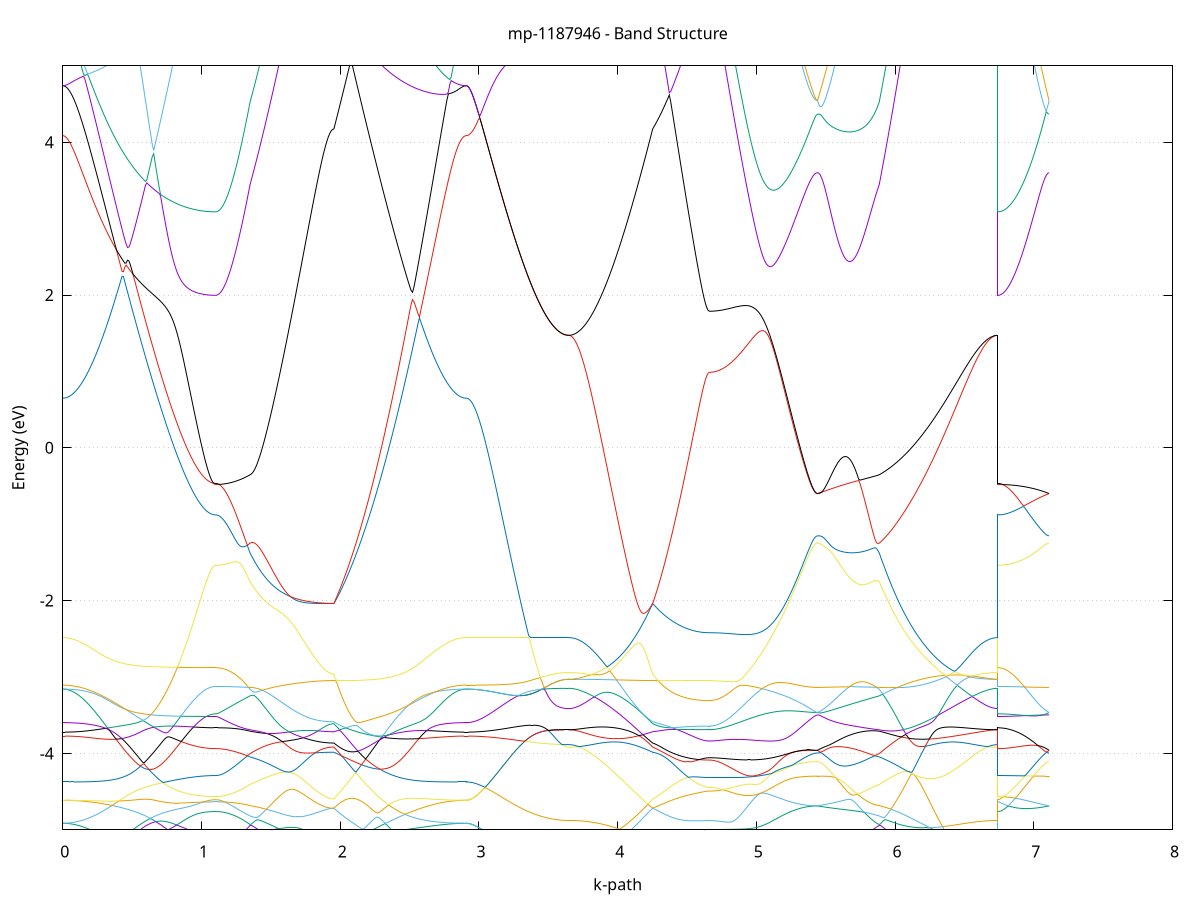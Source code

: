 set title 'mp-1187946 - Band Structure'
set xlabel 'k-path'
set ylabel 'Energy (eV)'
set grid y
set yrange [-5:5]
set terminal png size 800,600
set output 'mp-1187946_bands_gnuplot.png'
plot '-' using 1:2 with lines notitle, '-' using 1:2 with lines notitle, '-' using 1:2 with lines notitle, '-' using 1:2 with lines notitle, '-' using 1:2 with lines notitle, '-' using 1:2 with lines notitle, '-' using 1:2 with lines notitle, '-' using 1:2 with lines notitle, '-' using 1:2 with lines notitle, '-' using 1:2 with lines notitle, '-' using 1:2 with lines notitle, '-' using 1:2 with lines notitle, '-' using 1:2 with lines notitle, '-' using 1:2 with lines notitle, '-' using 1:2 with lines notitle, '-' using 1:2 with lines notitle, '-' using 1:2 with lines notitle, '-' using 1:2 with lines notitle, '-' using 1:2 with lines notitle, '-' using 1:2 with lines notitle, '-' using 1:2 with lines notitle, '-' using 1:2 with lines notitle, '-' using 1:2 with lines notitle, '-' using 1:2 with lines notitle, '-' using 1:2 with lines notitle, '-' using 1:2 with lines notitle, '-' using 1:2 with lines notitle, '-' using 1:2 with lines notitle, '-' using 1:2 with lines notitle, '-' using 1:2 with lines notitle, '-' using 1:2 with lines notitle, '-' using 1:2 with lines notitle, '-' using 1:2 with lines notitle, '-' using 1:2 with lines notitle, '-' using 1:2 with lines notitle, '-' using 1:2 with lines notitle, '-' using 1:2 with lines notitle, '-' using 1:2 with lines notitle, '-' using 1:2 with lines notitle, '-' using 1:2 with lines notitle, '-' using 1:2 with lines notitle, '-' using 1:2 with lines notitle, '-' using 1:2 with lines notitle, '-' using 1:2 with lines notitle, '-' using 1:2 with lines notitle, '-' using 1:2 with lines notitle, '-' using 1:2 with lines notitle, '-' using 1:2 with lines notitle, '-' using 1:2 with lines notitle, '-' using 1:2 with lines notitle, '-' using 1:2 with lines notitle, '-' using 1:2 with lines notitle, '-' using 1:2 with lines notitle, '-' using 1:2 with lines notitle, '-' using 1:2 with lines notitle, '-' using 1:2 with lines notitle, '-' using 1:2 with lines notitle, '-' using 1:2 with lines notitle, '-' using 1:2 with lines notitle, '-' using 1:2 with lines notitle, '-' using 1:2 with lines notitle, '-' using 1:2 with lines notitle, '-' using 1:2 with lines notitle, '-' using 1:2 with lines notitle
0.000000 -7.925481
0.009931 -7.924981
0.019863 -7.923781
0.029794 -7.921681
0.039726 -7.918781
0.049657 -7.914981
0.059589 -7.910381
0.069520 -7.904981
0.079451 -7.898681
0.089383 -7.891581
0.099314 -7.883681
0.109246 -7.874981
0.119177 -7.865481
0.129108 -7.855081
0.139040 -7.843881
0.148971 -7.831981
0.158903 -7.819181
0.168834 -7.805581
0.178765 -7.791281
0.188697 -7.776181
0.198628 -7.760281
0.208560 -7.743581
0.218491 -7.726181
0.228423 -7.707981
0.238354 -7.689081
0.248285 -7.669481
0.258217 -7.649181
0.268148 -7.628181
0.278080 -7.606481
0.288011 -7.584081
0.297943 -7.561081
0.307874 -7.537381
0.317805 -7.513181
0.327737 -7.488381
0.337668 -7.462981
0.347600 -7.437081
0.357531 -7.410781
0.367462 -7.383981
0.377394 -7.356881
0.387325 -7.329381
0.397257 -7.301781
0.407188 -7.273981
0.417119 -7.246281
0.427051 -7.218681
0.436982 -7.191481
0.446914 -7.164881
0.456845 -7.139281
0.466777 -7.114981
0.476708 -7.092581
0.486639 -7.072281
0.496571 -7.054581
0.506502 -7.039481
0.516434 -7.026981
0.526365 -7.016681
0.536296 -7.008281
0.546228 -7.001481
0.556159 -6.995781
0.566091 -6.991081
0.576022 -6.987081
0.585954 -6.983781
0.595885 -6.980881
0.605816 -6.978481
0.615748 -6.976481
0.625679 -6.974781
0.635611 -6.973381
0.645542 -6.972181
0.655473 -6.971281
0.665405 -6.970681
0.675336 -6.970181
0.685268 -6.969981
0.695199 -6.969981
0.705131 -6.970181
0.715062 -6.970581
0.724993 -6.971181
0.734925 -6.971881
0.744856 -6.974581
0.754788 -6.977781
0.764719 -6.980981
0.774650 -6.984181
0.784582 -6.987281
0.794513 -6.990381
0.804445 -6.993481
0.814376 -6.996481
0.824308 -6.999481
0.834239 -7.002381
0.844170 -7.005181
0.854102 -7.007981
0.864033 -7.010781
0.873965 -7.013381
0.883896 -7.015981
0.893828 -7.018581
0.903759 -7.020981
0.913690 -7.023381
0.923622 -7.025581
0.933553 -7.027781
0.943485 -7.029781
0.953416 -7.031781
0.963347 -7.033681
0.973279 -7.035381
0.983210 -7.036981
0.993142 -7.038481
1.003073 -7.039881
1.013004 -7.041181
1.022936 -7.042281
1.032867 -7.043281
1.042799 -7.044181
1.052730 -7.044981
1.062662 -7.045581
1.072593 -7.046081
1.082524 -7.046381
1.092456 -7.046581
1.102387 -7.046681
1.102387 -7.046681
1.112297 -7.046581
1.122207 -7.046481
1.132117 -7.046181
1.142027 -7.045781
1.151937 -7.045281
1.161847 -7.044581
1.171757 -7.043881
1.181667 -7.043081
1.191577 -7.042081
1.201487 -7.040981
1.211397 -7.039881
1.221307 -7.038581
1.231217 -7.037181
1.241127 -7.035781
1.251037 -7.034181
1.260947 -7.032581
1.270857 -7.030781
1.280767 -7.028981
1.290677 -7.027081
1.300587 -7.025081
1.310497 -7.022981
1.320407 -7.020881
1.330317 -7.018681
1.340227 -7.016481
1.350137 -7.014181
1.350137 -7.014181
1.360043 -7.012481
1.369950 -7.010681
1.379857 -7.008881
1.389764 -7.006881
1.399671 -7.004881
1.409578 -7.002881
1.419485 -7.000681
1.429392 -6.998481
1.439299 -6.996181
1.449205 -6.993881
1.459112 -6.991581
1.469019 -6.989181
1.478926 -6.986681
1.488833 -6.984181
1.498740 -6.981681
1.508647 -6.979181
1.518554 -6.976581
1.528461 -6.973981
1.538367 -6.971381
1.548274 -6.968781
1.558181 -6.966181
1.568088 -6.963581
1.577995 -6.960981
1.587902 -6.958381
1.597809 -6.955781
1.607716 -6.953281
1.617623 -6.950781
1.627529 -6.948281
1.637436 -6.945781
1.647343 -6.943381
1.657250 -6.940981
1.667157 -6.938681
1.677064 -6.936381
1.686971 -6.934081
1.696878 -6.931981
1.706785 -6.929781
1.716691 -6.927681
1.726598 -6.925681
1.736505 -6.923781
1.746412 -6.921881
1.756319 -6.920081
1.766226 -6.918281
1.776133 -6.916581
1.786040 -6.914981
1.795947 -6.913481
1.805853 -6.911981
1.815760 -6.910581
1.825667 -6.909281
1.835574 -6.910381
1.845481 -6.911781
1.855388 -6.913081
1.865295 -6.914281
1.875202 -6.915281
1.885109 -6.916281
1.895015 -6.917081
1.904922 -6.917781
1.914829 -6.918381
1.924736 -6.918781
1.934643 -6.919181
1.944550 -6.919281
1.954457 -6.919381
1.954457 -6.919381
1.964402 -6.916381
1.974346 -6.913581
1.984291 -6.910881
1.994236 -6.908281
2.004180 -6.905881
2.014125 -6.903581
2.024070 -6.901481
2.034014 -6.899481
2.043959 -6.897581
2.053904 -6.895881
2.063848 -6.894381
2.073793 -6.892981
2.083738 -6.891681
2.093683 -6.890581
2.103627 -6.889581
2.113572 -6.888781
2.123517 -6.888081
2.133461 -6.887581
2.143406 -6.887181
2.153351 -6.886981
2.163295 -6.886781
2.173240 -6.886881
2.183185 -6.886981
2.193129 -6.887281
2.203074 -6.887781
2.213019 -6.888281
2.222964 -6.889081
2.232908 -6.889881
2.242853 -6.890981
2.252798 -6.892181
2.262742 -6.893481
2.272687 -6.895081
2.282632 -6.896781
2.292576 -6.898881
2.302521 -6.901181
2.312466 -6.903781
2.322411 -6.906981
2.332355 -6.910681
2.342300 -6.915281
2.352245 -6.920981
2.362189 -6.928281
2.372134 -6.937781
2.382079 -6.949681
2.392023 -6.964681
2.401968 -6.982681
2.411913 -7.003581
2.421857 -7.027081
2.431802 -7.052681
2.441747 -7.079881
2.451692 -7.108281
2.461636 -7.137481
2.471581 -7.167081
2.481526 -7.196981
2.491470 -7.226881
2.501415 -7.256781
2.511360 -7.286281
2.521304 -7.315581
2.531249 -7.344481
2.541194 -7.372981
2.551138 -7.400881
2.561083 -7.428281
2.571028 -7.455181
2.580973 -7.481381
2.590917 -7.506981
2.600862 -7.531881
2.610807 -7.556181
2.620751 -7.579781
2.630696 -7.602681
2.640641 -7.624881
2.650585 -7.646281
2.660530 -7.666981
2.670475 -7.686881
2.680420 -7.706081
2.690364 -7.724581
2.700309 -7.742181
2.710254 -7.759081
2.720198 -7.775181
2.730143 -7.790381
2.740088 -7.804881
2.750032 -7.818581
2.759977 -7.831481
2.769922 -7.843481
2.779866 -7.854781
2.789811 -7.865181
2.799756 -7.874781
2.809701 -7.883581
2.819645 -7.891481
2.829590 -7.898581
2.839535 -7.904881
2.849479 -7.910381
2.859424 -7.914981
2.869369 -7.918681
2.879313 -7.921681
2.889258 -7.923781
2.899203 -7.924981
2.909148 -7.925481
2.909148 -7.925481
2.919135 -7.924981
2.929122 -7.923781
2.939110 -7.921681
2.949097 -7.918781
2.959085 -7.915081
2.969072 -7.910481
2.979060 -7.905081
2.989047 -7.898881
2.999035 -7.891781
3.009022 -7.883881
3.019010 -7.875281
3.028997 -7.865781
3.038985 -7.855481
3.048972 -7.844381
3.058960 -7.832481
3.068947 -7.819781
3.078935 -7.806281
3.088922 -7.791981
3.098910 -7.776981
3.108897 -7.761181
3.118885 -7.744581
3.128872 -7.727281
3.138860 -7.709281
3.148847 -7.690581
3.158835 -7.671081
3.168822 -7.650981
3.178810 -7.630181
3.188797 -7.608681
3.198785 -7.586581
3.208772 -7.563881
3.218760 -7.540581
3.228747 -7.516781
3.238735 -7.492481
3.248722 -7.467681
3.258710 -7.442481
3.268697 -7.416881
3.278685 -7.390981
3.288672 -7.364881
3.298660 -7.338681
3.308647 -7.312481
3.318635 -7.286481
3.328622 -7.260681
3.338610 -7.235481
3.348597 -7.210981
3.358585 -7.187581
3.368572 -7.165381
3.378560 -7.144881
3.388547 -7.126181
3.398535 -7.109481
3.408522 -7.094981
3.418510 -7.083581
3.428497 -7.086181
3.438485 -7.088781
3.448472 -7.091281
3.458460 -7.093681
3.468447 -7.095981
3.478435 -7.098181
3.488422 -7.100281
3.498410 -7.102281
3.508397 -7.104181
3.518385 -7.105881
3.528372 -7.107581
3.538360 -7.109081
3.548347 -7.110481
3.558335 -7.111781
3.568322 -7.112981
3.578310 -7.113981
3.588297 -7.114881
3.598285 -7.115681
3.608272 -7.116281
3.618260 -7.116781
3.628247 -7.117081
3.638235 -7.117281
3.648222 -7.117381
3.648222 -7.117381
3.658129 -7.117281
3.668036 -7.117081
3.677943 -7.116581
3.687850 -7.115981
3.697757 -7.115181
3.707663 -7.114281
3.717570 -7.113181
3.727477 -7.111881
3.737384 -7.110381
3.747291 -7.108781
3.757198 -7.107081
3.767105 -7.105081
3.777012 -7.102981
3.786919 -7.100781
3.796825 -7.098381
3.806732 -7.095881
3.816639 -7.093181
3.826546 -7.090381
3.836453 -7.087381
3.846360 -7.084381
3.856267 -7.081181
3.866174 -7.077781
3.876081 -7.074381
3.885987 -7.070781
3.895894 -7.067181
3.905801 -7.063381
3.915708 -7.059581
3.925615 -7.055581
3.935522 -7.051581
3.945429 -7.047481
3.955336 -7.043381
3.965243 -7.039081
3.975150 -7.034781
3.985056 -7.030481
3.994963 -7.026081
4.004870 -7.021681
4.014777 -7.017181
4.024684 -7.012681
4.034591 -7.008181
4.044498 -7.003681
4.054405 -6.999181
4.064311 -6.994681
4.074218 -6.990181
4.084125 -6.985681
4.094032 -6.981281
4.103939 -6.976881
4.113846 -6.972481
4.123753 -6.968181
4.133660 -6.963881
4.143567 -6.959681
4.153474 -6.955581
4.163380 -6.951481
4.173287 -6.947481
4.183194 -6.943581
4.193101 -6.939781
4.203008 -6.936081
4.212915 -6.932581
4.222822 -6.929081
4.232729 -6.925681
4.242636 -6.922481
4.252542 -6.919381
4.252542 -6.919381
4.262517 -6.918181
4.272492 -6.917181
4.282466 -6.916481
4.292441 -6.915881
4.302416 -6.915581
4.312390 -6.915381
4.322365 -6.915281
4.332339 -6.915181
4.342314 -6.915281
4.352289 -6.915381
4.362263 -6.915481
4.372238 -6.915681
4.382212 -6.915881
4.392187 -6.916081
4.402162 -6.916281
4.412136 -6.916481
4.422111 -6.916681
4.432086 -6.916881
4.442060 -6.917081
4.452035 -6.917281
4.462009 -6.917481
4.471984 -6.917681
4.481959 -6.917881
4.491933 -6.918081
4.501908 -6.918181
4.511882 -6.918381
4.521857 -6.918481
4.531832 -6.918581
4.541806 -6.918781
4.551781 -6.918881
4.561756 -6.918981
4.571730 -6.919081
4.581705 -6.919081
4.591679 -6.919181
4.601654 -6.919281
4.611629 -6.919281
4.621603 -6.919381
4.631578 -6.919381
4.641552 -6.919381
4.651527 -6.919381
4.661502 -6.919381
4.661502 -6.919381
4.671495 -6.919381
4.681489 -6.919381
4.691483 -6.919281
4.701476 -6.919181
4.711470 -6.919081
4.721464 -6.918981
4.731457 -6.918781
4.741451 -6.918681
4.751445 -6.918481
4.761438 -6.918281
4.771432 -6.918081
4.781426 -6.917981
4.791419 -6.917781
4.801413 -6.917581
4.811407 -6.917481
4.821400 -6.917381
4.831394 -6.917281
4.841388 -6.917181
4.851381 -6.917181
4.861375 -6.917281
4.871369 -6.917281
4.881362 -6.917481
4.891356 -6.917681
4.901350 -6.917881
4.911343 -6.918181
4.921337 -6.918481
4.931331 -6.918981
4.941324 -6.919381
4.951318 -6.919881
4.961312 -6.922381
4.971305 -6.925581
4.981299 -6.928881
4.991292 -6.932081
5.001286 -6.935381
5.011280 -6.938581
5.021273 -6.941781
5.031267 -6.944981
5.041261 -6.948181
5.051254 -6.951281
5.061248 -6.954381
5.071242 -6.957381
5.081235 -6.960381
5.091229 -6.963281
5.101223 -6.966181
5.111216 -6.969081
5.121210 -6.971781
5.131204 -6.974481
5.141197 -6.977181
5.151191 -6.979681
5.161185 -6.982181
5.171178 -6.984681
5.181172 -6.986981
5.191166 -6.989281
5.201159 -6.991481
5.211153 -6.993581
5.221147 -6.995581
5.231140 -6.997581
5.241134 -6.999381
5.251128 -7.001181
5.261121 -7.002881
5.271115 -7.004481
5.281109 -7.005981
5.291102 -7.007481
5.301096 -7.008781
5.311090 -7.009981
5.321083 -7.011181
5.331077 -7.012281
5.341071 -7.013181
5.351064 -7.014081
5.361058 -7.014881
5.371052 -7.015581
5.381045 -7.016181
5.391039 -7.016681
5.401033 -7.017181
5.411026 -7.017481
5.421020 -7.017681
5.431014 -7.017881
5.441007 -7.017881
5.441007 -7.017881
5.450894 -7.017881
5.460781 -7.017981
5.470667 -7.017981
5.480554 -7.018081
5.490441 -7.018181
5.500327 -7.018281
5.510214 -7.018481
5.520101 -7.018681
5.529988 -7.018881
5.539874 -7.019181
5.549761 -7.019481
5.559648 -7.019781
5.569534 -7.020181
5.579421 -7.020681
5.589308 -7.021181
5.599194 -7.021681
5.609081 -7.022281
5.618968 -7.022881
5.628855 -7.023481
5.638741 -7.024181
5.648628 -7.024781
5.658515 -7.025481
5.668401 -7.025981
5.678288 -7.026581
5.688175 -7.026981
5.698062 -7.027381
5.707948 -7.027681
5.717835 -7.027981
5.727722 -7.028081
5.737608 -7.027981
5.747495 -7.027881
5.757382 -7.027581
5.767268 -7.027181
5.777155 -7.026681
5.787042 -7.026081
5.796929 -7.025281
5.806815 -7.024381
5.816702 -7.023381
5.826589 -7.022281
5.836475 -7.020981
5.846362 -7.019681
5.856249 -7.018281
5.866135 -7.016881
5.876022 -7.015481
5.885909 -7.014181
5.885909 -7.014181
5.895847 -7.011781
5.905784 -7.009381
5.915722 -7.006981
5.925659 -7.004481
5.935597 -7.001981
5.945535 -6.999481
5.955472 -6.996881
5.965410 -6.994381
5.975348 -6.991781
5.985285 -6.989281
5.995223 -6.986681
6.005161 -6.984681
6.015098 -6.982981
6.025036 -6.981381
6.034974 -6.979881
6.044911 -6.978381
6.054849 -6.976881
6.064787 -6.975581
6.074724 -6.974281
6.084662 -6.972981
6.094600 -6.971881
6.104537 -6.970781
6.114475 -6.969781
6.124413 -6.968781
6.134350 -6.967981
6.144288 -6.967181
6.154225 -6.966481
6.164163 -6.965781
6.174101 -6.965281
6.184038 -6.964781
6.193976 -6.964381
6.203914 -6.963981
6.213851 -6.963781
6.223789 -6.963581
6.233727 -6.963481
6.243664 -6.963381
6.253602 -6.963381
6.263540 -6.963481
6.273477 -6.963681
6.283415 -6.963881
6.293353 -6.964981
6.303290 -6.970581
6.313228 -6.976281
6.323166 -6.981881
6.333103 -6.987381
6.343041 -6.992881
6.352978 -6.998381
6.362916 -7.003681
6.372854 -7.008981
6.382791 -7.014181
6.392729 -7.019381
6.402667 -7.024381
6.412604 -7.029381
6.422542 -7.034181
6.432480 -7.038981
6.442417 -7.043581
6.452355 -7.048181
6.462293 -7.052581
6.472230 -7.056881
6.482168 -7.061081
6.492106 -7.065081
6.502043 -7.069081
6.511981 -7.072881
6.521919 -7.076481
6.531856 -7.079981
6.541794 -7.083381
6.551731 -7.086581
6.561669 -7.089681
6.571607 -7.092681
6.581544 -7.095381
6.591482 -7.098081
6.601420 -7.100481
6.611357 -7.102781
6.621295 -7.104981
6.631233 -7.106881
6.641170 -7.108681
6.651108 -7.110381
6.661046 -7.111781
6.670983 -7.113081
6.680921 -7.114281
6.690859 -7.115181
6.700796 -7.115981
6.710734 -7.116581
6.720672 -7.117081
6.730609 -7.117281
6.740547 -7.117381
6.740547 -7.046681
6.750534 -7.046581
6.760522 -7.046381
6.770509 -7.045981
6.780497 -7.045381
6.790484 -7.044681
6.800472 -7.043781
6.810459 -7.042781
6.820447 -7.041581
6.830434 -7.040281
6.840422 -7.038781
6.850409 -7.037181
6.860397 -7.035381
6.870384 -7.033481
6.880372 -7.031381
6.890359 -7.029281
6.900347 -7.028581
6.910334 -7.027881
6.920322 -7.027181
6.930309 -7.026381
6.940297 -7.025681
6.950284 -7.024881
6.960272 -7.024181
6.970259 -7.023481
6.980247 -7.022781
6.990234 -7.022181
7.000222 -7.021481
7.010209 -7.020981
7.020197 -7.020381
7.030184 -7.019881
7.040172 -7.019481
7.050159 -7.019081
7.060147 -7.018681
7.070134 -7.018381
7.080122 -7.018181
7.090109 -7.017981
7.100097 -7.017881
7.110084 -7.017881
e
0.000000 -7.031281
0.009931 -7.031281
0.019863 -7.031081
0.029794 -7.030681
0.039726 -7.030281
0.049657 -7.029681
0.059589 -7.028981
0.069520 -7.028281
0.079451 -7.027381
0.089383 -7.026481
0.099314 -7.025481
0.109246 -7.024481
0.119177 -7.023381
0.129108 -7.022281
0.139040 -7.021081
0.148971 -7.019881
0.158903 -7.018581
0.168834 -7.017181
0.178765 -7.015781
0.188697 -7.014281
0.198628 -7.012781
0.208560 -7.011181
0.218491 -7.009481
0.228423 -7.007781
0.238354 -7.005981
0.248285 -7.004081
0.258217 -7.002181
0.268148 -7.000181
0.278080 -6.998181
0.288011 -6.995981
0.297943 -6.993781
0.307874 -6.991581
0.317805 -6.989281
0.327737 -6.986781
0.337668 -6.984281
0.347600 -6.981681
0.357531 -6.978981
0.367462 -6.976181
0.377394 -6.973181
0.387325 -6.969981
0.397257 -6.966681
0.407188 -6.963081
0.417119 -6.959181
0.427051 -6.954881
0.436982 -6.950181
0.446914 -6.944981
0.456845 -6.938981
0.466777 -6.932281
0.476708 -6.924781
0.486639 -6.916381
0.496571 -6.907581
0.506502 -6.899881
0.516434 -6.902681
0.526365 -6.905481
0.536296 -6.908381
0.546228 -6.911281
0.556159 -6.914281
0.566091 -6.917281
0.576022 -6.920281
0.585954 -6.923281
0.595885 -6.926381
0.605816 -6.929481
0.615748 -6.932681
0.625679 -6.935781
0.635611 -6.938981
0.645542 -6.942181
0.655473 -6.945381
0.665405 -6.948681
0.675336 -6.951881
0.685268 -6.955081
0.695199 -6.958381
0.705131 -6.961681
0.715062 -6.964881
0.724993 -6.968181
0.734925 -6.971381
0.744856 -6.972881
0.754788 -6.973981
0.764719 -6.975281
0.774650 -6.976681
0.784582 -6.978281
0.794513 -6.979981
0.804445 -6.981781
0.814376 -6.983781
0.824308 -6.985881
0.834239 -6.988081
0.844170 -6.990281
0.854102 -6.992681
0.864033 -6.994981
0.873965 -6.997481
0.883896 -6.999881
0.893828 -7.002381
0.903759 -7.004881
0.913690 -7.007281
0.923622 -7.009781
0.933553 -7.012181
0.943485 -7.014481
0.953416 -7.016781
0.963347 -7.018881
0.973279 -7.020981
0.983210 -7.022981
0.993142 -7.024881
1.003073 -7.026581
1.013004 -7.028181
1.022936 -7.029681
1.032867 -7.030981
1.042799 -7.032081
1.052730 -7.033081
1.062662 -7.033881
1.072593 -7.034581
1.082524 -7.034981
1.092456 -7.035281
1.102387 -7.035381
1.102387 -7.035381
1.112297 -7.035281
1.122207 -7.035181
1.132117 -7.034881
1.142027 -7.034481
1.151937 -7.033981
1.161847 -7.033381
1.171757 -7.032781
1.181667 -7.031981
1.191577 -7.031081
1.201487 -7.030081
1.211397 -7.028981
1.221307 -7.027881
1.231217 -7.026581
1.241127 -7.025281
1.251037 -7.023881
1.260947 -7.022381
1.270857 -7.020881
1.280767 -7.019281
1.290677 -7.017681
1.300587 -7.015981
1.310497 -7.014181
1.320407 -7.012381
1.330317 -7.010581
1.340227 -7.008781
1.350137 -7.006881
1.350137 -7.006881
1.360043 -7.005481
1.369950 -7.003981
1.379857 -7.002381
1.389764 -7.000681
1.399671 -6.998881
1.409578 -6.996881
1.419485 -6.994881
1.429392 -6.992781
1.439299 -6.990481
1.449205 -6.988181
1.459112 -6.985681
1.469019 -6.983181
1.478926 -6.980581
1.488833 -6.977881
1.498740 -6.975081
1.508647 -6.972181
1.518554 -6.969181
1.528461 -6.966181
1.538367 -6.963081
1.548274 -6.959881
1.558181 -6.956681
1.568088 -6.953481
1.577995 -6.950081
1.587902 -6.946781
1.597809 -6.943381
1.607716 -6.939981
1.617623 -6.936481
1.627529 -6.933081
1.637436 -6.929581
1.647343 -6.926181
1.657250 -6.922681
1.667157 -6.919281
1.677064 -6.915981
1.686971 -6.912681
1.696878 -6.909581
1.706785 -6.906581
1.716691 -6.903781
1.726598 -6.901481
1.736505 -6.899781
1.746412 -6.898981
1.756319 -6.898981
1.766226 -6.899881
1.776133 -6.901081
1.786040 -6.902581
1.795947 -6.904181
1.805853 -6.905881
1.815760 -6.907481
1.825667 -6.908981
1.835574 -6.908081
1.845481 -6.906881
1.855388 -6.905781
1.865295 -6.904781
1.875202 -6.903881
1.885109 -6.903081
1.895015 -6.902381
1.904922 -6.901681
1.914829 -6.901181
1.924736 -6.900781
1.934643 -6.900481
1.944550 -6.900281
1.954457 -6.900281
1.954457 -6.900281
1.964402 -6.898881
1.974346 -6.897481
1.984291 -6.896181
1.994236 -6.894881
2.004180 -6.893581
2.014125 -6.892381
2.024070 -6.891181
2.034014 -6.889981
2.043959 -6.888781
2.053904 -6.887681
2.063848 -6.886581
2.073793 -6.885481
2.083738 -6.884481
2.093683 -6.883381
2.103627 -6.882381
2.113572 -6.881381
2.123517 -6.880481
2.133461 -6.879481
2.143406 -6.878581
2.153351 -6.877581
2.163295 -6.876681
2.173240 -6.875781
2.183185 -6.874881
2.193129 -6.874081
2.203074 -6.873181
2.213019 -6.872281
2.222964 -6.871481
2.232908 -6.870581
2.242853 -6.869781
2.252798 -6.868881
2.262742 -6.868081
2.272687 -6.867281
2.282632 -6.866481
2.292576 -6.865581
2.302521 -6.864781
2.312466 -6.863981
2.322411 -6.866481
2.332355 -6.869581
2.342300 -6.872781
2.352245 -6.876081
2.362189 -6.879481
2.372134 -6.882981
2.382079 -6.886881
2.392023 -6.891581
2.401968 -6.895881
2.411913 -6.899881
2.421857 -6.903481
2.431802 -6.906981
2.441747 -6.910281
2.451692 -6.913481
2.461636 -6.916781
2.471581 -6.920681
2.481526 -6.924581
2.491470 -6.928581
2.501415 -6.932481
2.511360 -6.936381
2.521304 -6.940281
2.531249 -6.944181
2.541194 -6.948081
2.551138 -6.951881
2.561083 -6.955681
2.571028 -6.959381
2.580973 -6.963081
2.590917 -6.966781
2.600862 -6.970381
2.610807 -6.973881
2.620751 -6.977281
2.630696 -6.980681
2.640641 -6.983981
2.650585 -6.987181
2.660530 -6.990281
2.670475 -6.993381
2.680420 -6.996281
2.690364 -6.999081
2.700309 -7.001881
2.710254 -7.004481
2.720198 -7.006981
2.730143 -7.009481
2.740088 -7.011781
2.750032 -7.013881
2.759977 -7.015981
2.769922 -7.017881
2.779866 -7.019781
2.789811 -7.021381
2.799756 -7.022981
2.809701 -7.024381
2.819645 -7.025681
2.829590 -7.026881
2.839535 -7.027881
2.849479 -7.028781
2.859424 -7.029581
2.869369 -7.030181
2.879313 -7.030681
2.889258 -7.031081
2.899203 -7.031281
2.909148 -7.031281
2.909148 -7.031281
2.919135 -7.031281
2.929122 -7.031181
2.939110 -7.030981
2.949097 -7.030781
2.959085 -7.030481
2.969072 -7.030181
2.979060 -7.029781
2.989047 -7.029281
2.999035 -7.028781
3.009022 -7.028181
3.019010 -7.027481
3.028997 -7.026781
3.038985 -7.025981
3.048972 -7.025181
3.058960 -7.024281
3.068947 -7.023381
3.078935 -7.022381
3.088922 -7.021381
3.098910 -7.020281
3.108897 -7.019181
3.118885 -7.017981
3.128872 -7.016781
3.138860 -7.015581
3.148847 -7.014281
3.158835 -7.012981
3.168822 -7.011581
3.178810 -7.010281
3.188797 -7.013181
3.198785 -7.016181
3.208772 -7.019181
3.218760 -7.022181
3.228747 -7.025281
3.238735 -7.028381
3.248722 -7.031581
3.258710 -7.034681
3.268697 -7.037881
3.278685 -7.041081
3.288672 -7.044281
3.298660 -7.047481
3.308647 -7.050681
3.318635 -7.053781
3.328622 -7.056981
3.338610 -7.060081
3.348597 -7.063181
3.358585 -7.066281
3.368572 -7.069281
3.378560 -7.072281
3.388547 -7.075181
3.398535 -7.077981
3.408522 -7.080781
3.418510 -7.082581
3.428497 -7.072081
3.438485 -7.063181
3.448472 -7.055881
3.458460 -7.049781
3.468447 -7.044681
3.478435 -7.040481
3.488422 -7.036981
3.498410 -7.033981
3.508397 -7.031581
3.518385 -7.029481
3.528372 -7.027681
3.538360 -7.026281
3.548347 -7.025081
3.558335 -7.024081
3.568322 -7.023181
3.578310 -7.022481
3.588297 -7.021881
3.598285 -7.021481
3.608272 -7.021081
3.618260 -7.020881
3.628247 -7.020681
3.638235 -7.020581
3.648222 -7.020481
3.648222 -7.020481
3.658129 -7.020381
3.668036 -7.020081
3.677943 -7.019581
3.687850 -7.018881
3.697757 -7.018081
3.707663 -7.016981
3.717570 -7.015681
3.727477 -7.014281
3.737384 -7.012581
3.747291 -7.010781
3.757198 -7.008881
3.767105 -7.006681
3.777012 -7.004381
3.786919 -7.001881
3.796825 -6.999281
3.806732 -6.996581
3.816639 -6.993681
3.826546 -6.990581
3.836453 -6.987481
3.846360 -6.984181
3.856267 -6.980781
3.866174 -6.977381
3.876081 -6.973781
3.885987 -6.970181
3.895894 -6.966381
3.905801 -6.962681
3.915708 -6.959181
3.925615 -6.957481
3.935522 -6.955781
3.945429 -6.954081
3.955336 -6.952281
3.965243 -6.950481
3.975150 -6.948681
3.985056 -6.946881
3.994963 -6.944981
4.004870 -6.943181
4.014777 -6.941281
4.024684 -6.939381
4.034591 -6.937581
4.044498 -6.935681
4.054405 -6.933781
4.064311 -6.931981
4.074218 -6.930081
4.084125 -6.928281
4.094032 -6.926381
4.103939 -6.924581
4.113846 -6.922781
4.123753 -6.920981
4.133660 -6.919281
4.143567 -6.917481
4.153474 -6.915781
4.163380 -6.914081
4.173287 -6.912481
4.183194 -6.910781
4.193101 -6.909181
4.203008 -6.907681
4.212915 -6.906081
4.222822 -6.904581
4.232729 -6.903081
4.242636 -6.901681
4.252542 -6.900281
4.252542 -6.900281
4.262517 -6.899481
4.272492 -6.898581
4.282466 -6.897381
4.292441 -6.895881
4.302416 -6.894281
4.312390 -6.892581
4.322365 -6.890681
4.332339 -6.888781
4.342314 -6.886781
4.352289 -6.884781
4.362263 -6.882781
4.372238 -6.880781
4.382212 -6.878781
4.392187 -6.876881
4.402162 -6.874981
4.412136 -6.873181
4.422111 -6.871381
4.432086 -6.869681
4.442060 -6.868681
4.452035 -6.867981
4.462009 -6.867281
4.471984 -6.866681
4.481959 -6.866081
4.491933 -6.865481
4.501908 -6.864981
4.511882 -6.864481
4.521857 -6.863981
4.531832 -6.863581
4.541806 -6.863181
4.551781 -6.862781
4.561756 -6.862481
4.571730 -6.862181
4.581705 -6.861881
4.591679 -6.861681
4.601654 -6.861481
4.611629 -6.861281
4.621603 -6.861181
4.631578 -6.861081
4.641552 -6.860981
4.651527 -6.860981
4.661502 -6.860981
4.661502 -6.860981
4.671495 -6.860981
4.681489 -6.861281
4.691483 -6.861681
4.701476 -6.862281
4.711470 -6.862981
4.721464 -6.863881
4.731457 -6.864981
4.741451 -6.866181
4.751445 -6.867581
4.761438 -6.869081
4.771432 -6.870781
4.781426 -6.872581
4.791419 -6.874481
4.801413 -6.876581
4.811407 -6.878781
4.821400 -6.881181
4.831394 -6.883581
4.841388 -6.886081
4.851381 -6.888781
4.861375 -6.891481
4.871369 -6.894381
4.881362 -6.897281
4.891356 -6.900281
4.901350 -6.903281
4.911343 -6.906381
4.921337 -6.909481
4.931331 -6.912681
4.941324 -6.915881
4.951318 -6.919081
4.961312 -6.920481
4.971305 -6.921081
4.981299 -6.921781
4.991292 -6.922481
5.001286 -6.923181
5.011280 -6.923981
5.021273 -6.924881
5.031267 -6.925681
5.041261 -6.926581
5.051254 -6.927481
5.061248 -6.928381
5.071242 -6.929381
5.081235 -6.930281
5.091229 -6.931281
5.101223 -6.932281
5.111216 -6.933281
5.121210 -6.934281
5.131204 -6.935281
5.141197 -6.936181
5.151191 -6.937181
5.161185 -6.938181
5.171178 -6.939181
5.181172 -6.940081
5.191166 -6.940981
5.201159 -6.941881
5.211153 -6.942781
5.221147 -6.943681
5.231140 -6.944481
5.241134 -6.945281
5.251128 -6.946081
5.261121 -6.946881
5.271115 -6.947581
5.281109 -6.948281
5.291102 -6.948881
5.301096 -6.949481
5.311090 -6.950081
5.321083 -6.950581
5.331077 -6.951081
5.341071 -6.951581
5.351064 -6.951981
5.361058 -6.952381
5.371052 -6.952681
5.381045 -6.952981
5.391039 -6.953281
5.401033 -6.953481
5.411026 -6.953581
5.421020 -6.953781
5.431014 -6.953781
5.441007 -6.953781
5.441007 -6.953781
5.450894 -6.957181
5.460781 -6.960581
5.470667 -6.963881
5.480554 -6.967081
5.490441 -6.970281
5.500327 -6.973281
5.510214 -6.976281
5.520101 -6.979181
5.529988 -6.981981
5.539874 -6.984681
5.549761 -6.987281
5.559648 -6.989681
5.569534 -6.991981
5.579421 -6.994081
5.589308 -6.996081
5.599194 -6.997981
5.609081 -6.999681
5.618968 -7.001181
5.628855 -7.002581
5.638741 -7.003781
5.648628 -7.004881
5.658515 -7.005881
5.668401 -7.006681
5.678288 -7.007381
5.688175 -7.008081
5.698062 -7.008581
5.707948 -7.009081
5.717835 -7.009481
5.727722 -7.009781
5.737608 -7.010081
5.747495 -7.010281
5.757382 -7.010481
5.767268 -7.010581
5.777155 -7.010681
5.787042 -7.010681
5.796929 -7.010581
5.806815 -7.010481
5.816702 -7.010381
5.826589 -7.010181
5.836475 -7.009881
5.846362 -7.009581
5.856249 -7.009081
5.866135 -7.008481
5.876022 -7.007781
5.885909 -7.006881
5.885909 -7.006881
5.895847 -7.004981
5.905784 -7.003081
5.915722 -7.001181
5.925659 -6.999281
5.935597 -6.997381
5.945535 -6.995481
5.955472 -6.993581
5.965410 -6.991781
5.975348 -6.989981
5.985285 -6.988181
5.995223 -6.986381
6.005161 -6.984181
6.015098 -6.981681
6.025036 -6.979181
6.034974 -6.976781
6.044911 -6.974381
6.054849 -6.971981
6.064787 -6.969681
6.074724 -6.967481
6.084662 -6.965381
6.094600 -6.963281
6.104537 -6.961281
6.114475 -6.959381
6.124413 -6.957481
6.134350 -6.955781
6.144288 -6.954181
6.154225 -6.952581
6.164163 -6.951181
6.174101 -6.949881
6.184038 -6.948681
6.193976 -6.947681
6.203914 -6.946681
6.213851 -6.945881
6.223789 -6.945181
6.233727 -6.944581
6.243664 -6.944081
6.253602 -6.943781
6.263540 -6.947681
6.273477 -6.953481
6.283415 -6.959181
6.293353 -6.964181
6.303290 -6.964481
6.313228 -6.964881
6.323166 -6.965381
6.333103 -6.965881
6.343041 -6.966481
6.352978 -6.967081
6.362916 -6.967781
6.372854 -6.968481
6.382791 -6.969281
6.392729 -6.970181
6.402667 -6.971081
6.412604 -6.972081
6.422542 -6.973181
6.432480 -6.974281
6.442417 -6.975481
6.452355 -6.976681
6.462293 -6.978081
6.472230 -6.979481
6.482168 -6.980981
6.492106 -6.982481
6.502043 -6.984181
6.511981 -6.985881
6.521919 -6.987681
6.531856 -6.989481
6.541794 -6.991481
6.551731 -6.993481
6.561669 -6.995481
6.571607 -6.997481
6.581544 -6.999581
6.591482 -7.001681
6.601420 -7.003681
6.611357 -7.005681
6.621295 -7.007681
6.631233 -7.009481
6.641170 -7.011281
6.651108 -7.012881
6.661046 -7.014381
6.670983 -7.015781
6.680921 -7.016981
6.690859 -7.018081
6.700796 -7.018981
6.710734 -7.019581
6.720672 -7.020081
6.730609 -7.020381
6.740547 -7.020481
6.740547 -7.035381
6.750534 -7.035281
6.760522 -7.035181
6.770509 -7.035081
6.780497 -7.034881
6.790484 -7.034581
6.800472 -7.034281
6.810459 -7.033881
6.820447 -7.033481
6.830434 -7.032981
6.840422 -7.032481
6.850409 -7.031881
6.860397 -7.031281
6.870384 -7.030681
6.880372 -7.029981
6.890359 -7.029181
6.900347 -7.026881
6.910334 -7.024381
6.920322 -7.021781
6.930309 -7.019081
6.940297 -7.016281
6.950284 -7.013281
6.960272 -7.010181
6.970259 -7.006981
6.980247 -7.003681
6.990234 -7.000281
7.000222 -6.996781
7.010209 -6.993281
7.020197 -6.989581
7.030184 -6.985881
7.040172 -6.981981
7.050159 -6.978181
7.060147 -6.974181
7.070134 -6.970181
7.080122 -6.966181
7.090109 -6.962081
7.100097 -6.957981
7.110084 -6.953781
e
0.000000 -7.022381
0.009931 -7.022381
0.019863 -7.022081
0.029794 -7.021681
0.039726 -7.021081
0.049657 -7.020281
0.059589 -7.019381
0.069520 -7.018181
0.079451 -7.016781
0.089383 -7.015181
0.099314 -7.013381
0.109246 -7.011281
0.119177 -7.008981
0.129108 -7.006581
0.139040 -7.003881
0.148971 -7.000981
0.158903 -6.997981
0.168834 -6.994681
0.178765 -6.991281
0.188697 -6.987681
0.198628 -6.983981
0.208560 -6.980181
0.218491 -6.976081
0.228423 -6.971981
0.238354 -6.967781
0.248285 -6.963381
0.258217 -6.958881
0.268148 -6.954381
0.278080 -6.949681
0.288011 -6.944981
0.297943 -6.940081
0.307874 -6.935281
0.317805 -6.930281
0.327737 -6.925281
0.337668 -6.920181
0.347600 -6.915081
0.357531 -6.909881
0.367462 -6.904681
0.377394 -6.899381
0.387325 -6.893981
0.397257 -6.888481
0.407188 -6.882881
0.417119 -6.877081
0.427051 -6.879281
0.436982 -6.881681
0.446914 -6.884181
0.456845 -6.886681
0.466777 -6.889181
0.476708 -6.891881
0.486639 -6.894481
0.496571 -6.897181
0.506502 -6.898481
0.516434 -6.889781
0.526365 -6.881681
0.536296 -6.874381
0.546228 -6.867881
0.556159 -6.862181
0.566091 -6.857081
0.576022 -6.852581
0.585954 -6.848481
0.595885 -6.844881
0.605816 -6.841481
0.615748 -6.838481
0.625679 -6.835681
0.635611 -6.833181
0.645542 -6.830881
0.655473 -6.828681
0.665405 -6.826781
0.675336 -6.824981
0.685268 -6.823381
0.695199 -6.823781
0.705131 -6.824581
0.715062 -6.825381
0.724993 -6.826181
0.734925 -6.827081
0.744856 -6.827981
0.754788 -6.828781
0.764719 -6.829681
0.774650 -6.830581
0.784582 -6.831481
0.794513 -6.832381
0.804445 -6.833281
0.814376 -6.834181
0.824308 -6.835081
0.834239 -6.835981
0.844170 -6.836881
0.854102 -6.837681
0.864033 -6.838581
0.873965 -6.839381
0.883896 -6.840281
0.893828 -6.841081
0.903759 -6.841781
0.913690 -6.842581
0.923622 -6.843281
0.933553 -6.843981
0.943485 -6.844681
0.953416 -6.845281
0.963347 -6.845981
0.973279 -6.846481
0.983210 -6.847081
0.993142 -6.847581
1.003073 -6.847981
1.013004 -6.848381
1.022936 -6.848781
1.032867 -6.849181
1.042799 -6.849381
1.052730 -6.849681
1.062662 -6.849881
1.072593 -6.850081
1.082524 -6.850181
1.092456 -6.850181
1.102387 -6.850281
1.102387 -6.850281
1.112297 -6.850281
1.122207 -6.850281
1.132117 -6.850381
1.142027 -6.850581
1.151937 -6.850681
1.161847 -6.850881
1.171757 -6.851181
1.181667 -6.851381
1.191577 -6.851781
1.201487 -6.852081
1.211397 -6.852481
1.221307 -6.852881
1.231217 -6.853381
1.241127 -6.853881
1.251037 -6.854381
1.260947 -6.854981
1.270857 -6.855581
1.280767 -6.856281
1.290677 -6.856881
1.300587 -6.857681
1.310497 -6.858381
1.320407 -6.859181
1.330317 -6.860081
1.340227 -6.860881
1.350137 -6.861781
1.350137 -6.861781
1.360043 -6.862481
1.369950 -6.863081
1.379857 -6.863781
1.389764 -6.864381
1.399671 -6.864981
1.409578 -6.865581
1.419485 -6.866281
1.429392 -6.866781
1.439299 -6.867381
1.449205 -6.867981
1.459112 -6.868581
1.469019 -6.869181
1.478926 -6.869681
1.488833 -6.870181
1.498740 -6.870781
1.508647 -6.871281
1.518554 -6.871781
1.528461 -6.872281
1.538367 -6.872781
1.548274 -6.873281
1.558181 -6.873681
1.568088 -6.874181
1.577995 -6.874581
1.587902 -6.875081
1.597809 -6.875481
1.607716 -6.875881
1.617623 -6.876281
1.627529 -6.876681
1.637436 -6.877081
1.647343 -6.877481
1.657250 -6.877881
1.667157 -6.878181
1.677064 -6.878581
1.686971 -6.878881
1.696878 -6.879281
1.706785 -6.879581
1.716691 -6.879881
1.726598 -6.881081
1.736505 -6.882081
1.746412 -6.882081
1.756319 -6.881181
1.766226 -6.881481
1.776133 -6.881781
1.786040 -6.882081
1.795947 -6.882381
1.805853 -6.882581
1.815760 -6.882881
1.825667 -6.883181
1.835574 -6.883481
1.845481 -6.883781
1.855388 -6.884081
1.865295 -6.884281
1.875202 -6.884581
1.885109 -6.884781
1.895015 -6.884981
1.904922 -6.885181
1.914829 -6.885381
1.924736 -6.885581
1.934643 -6.885681
1.944550 -6.885681
1.954457 -6.885781
1.954457 -6.885781
1.964402 -6.883681
1.974346 -6.881681
1.984291 -6.879681
1.994236 -6.877781
2.004180 -6.875881
2.014125 -6.873981
2.024070 -6.872081
2.034014 -6.870281
2.043959 -6.868481
2.053904 -6.866781
2.063848 -6.865081
2.073793 -6.863381
2.083738 -6.861781
2.093683 -6.860181
2.103627 -6.858681
2.113572 -6.857181
2.123517 -6.855681
2.133461 -6.854281
2.143406 -6.852881
2.153351 -6.851581
2.163295 -6.850281
2.173240 -6.849081
2.183185 -6.847781
2.193129 -6.846681
2.203074 -6.845481
2.213019 -6.844481
2.222964 -6.843381
2.232908 -6.843581
2.242853 -6.845581
2.252798 -6.847781
2.262742 -6.850081
2.272687 -6.852481
2.282632 -6.855081
2.292576 -6.857781
2.302521 -6.860481
2.312466 -6.863481
2.322411 -6.863181
2.332355 -6.862281
2.342300 -6.865381
2.352245 -6.870781
2.362189 -6.876281
2.372134 -6.881781
2.382079 -6.886481
2.392023 -6.890081
2.401968 -6.893781
2.411913 -6.897481
2.421857 -6.901281
2.431802 -6.905081
2.441747 -6.908981
2.451692 -6.912881
2.461636 -6.916581
2.471581 -6.919681
2.481526 -6.922681
2.491470 -6.925781
2.501415 -6.928781
2.511360 -6.931781
2.521304 -6.934881
2.531249 -6.937881
2.541194 -6.940981
2.551138 -6.944081
2.561083 -6.947181
2.571028 -6.950281
2.580973 -6.953381
2.590917 -6.956481
2.600862 -6.959681
2.610807 -6.962781
2.620751 -6.965881
2.630696 -6.968981
2.640641 -6.972081
2.650585 -6.975081
2.660530 -6.978181
2.670475 -6.981081
2.680420 -6.984081
2.690364 -6.986981
2.700309 -6.989781
2.710254 -6.992481
2.720198 -6.995181
2.730143 -6.997781
2.740088 -7.000281
2.750032 -7.002581
2.759977 -7.004881
2.769922 -7.007081
2.779866 -7.009081
2.789811 -7.010981
2.799756 -7.012781
2.809701 -7.014381
2.819645 -7.015881
2.829590 -7.017281
2.839535 -7.018481
2.849479 -7.019481
2.859424 -7.020381
2.869369 -7.021081
2.879313 -7.021681
2.889258 -7.022081
2.899203 -7.022381
2.909148 -7.022381
2.909148 -7.022381
2.919135 -7.022381
2.929122 -7.022181
2.939110 -7.021981
2.949097 -7.021681
2.959085 -7.021181
2.969072 -7.020681
2.979060 -7.019981
2.989047 -7.019281
2.999035 -7.018481
3.009022 -7.017481
3.019010 -7.016481
3.028997 -7.015381
3.038985 -7.014181
3.048972 -7.012981
3.058960 -7.011581
3.068947 -7.010181
3.078935 -7.008681
3.088922 -7.007181
3.098910 -7.005481
3.108897 -7.003781
3.118885 -7.002081
3.128872 -7.000181
3.138860 -6.999381
3.148847 -7.001981
3.158835 -7.004681
3.168822 -7.007481
3.178810 -7.010181
3.188797 -7.008781
3.198785 -7.007381
3.208772 -7.005881
3.218760 -7.004381
3.228747 -7.002881
3.238735 -7.001381
3.248722 -6.999881
3.258710 -6.998281
3.268697 -6.996781
3.278685 -6.995181
3.288672 -6.993581
3.298660 -6.992081
3.308647 -6.990481
3.318635 -6.988981
3.328622 -6.987381
3.338610 -6.985881
3.348597 -6.984381
3.358585 -6.982881
3.368572 -6.981381
3.378560 -6.979981
3.388547 -6.978481
3.398535 -6.977081
3.408522 -6.975781
3.418510 -6.974381
3.428497 -6.973081
3.438485 -6.971881
3.448472 -6.970581
3.458460 -6.969481
3.468447 -6.968281
3.478435 -6.967181
3.488422 -6.967481
3.498410 -6.969481
3.508397 -6.971381
3.518385 -6.973081
3.528372 -6.974681
3.538360 -6.976181
3.548347 -6.977581
3.558335 -6.978881
3.568322 -6.979981
3.578310 -6.980981
3.588297 -6.981881
3.598285 -6.982581
3.608272 -6.983181
3.618260 -6.983681
3.628247 -6.983981
3.638235 -6.984181
3.648222 -6.984281
3.648222 -6.984281
3.658129 -6.984181
3.668036 -6.984081
3.677943 -6.983881
3.687850 -6.983681
3.697757 -6.983281
3.707663 -6.982881
3.717570 -6.982381
3.727477 -6.981881
3.737384 -6.981181
3.747291 -6.980481
3.757198 -6.979781
3.767105 -6.978881
3.777012 -6.977981
3.786919 -6.976981
3.796825 -6.975981
3.806732 -6.974881
3.816639 -6.973681
3.826546 -6.972481
3.836453 -6.971181
3.846360 -6.969881
3.856267 -6.968481
3.866174 -6.967081
3.876081 -6.965581
3.885987 -6.964081
3.895894 -6.962481
3.905801 -6.960881
3.915708 -6.958781
3.925615 -6.956281
3.935522 -6.954481
3.945429 -6.952581
3.955336 -6.950581
3.965243 -6.948681
3.975150 -6.946681
3.985056 -6.944581
3.994963 -6.942581
4.004870 -6.940481
4.014777 -6.938281
4.024684 -6.936181
4.034591 -6.933981
4.044498 -6.931781
4.054405 -6.929581
4.064311 -6.927381
4.074218 -6.925181
4.084125 -6.922981
4.094032 -6.920681
4.103939 -6.918481
4.113846 -6.916181
4.123753 -6.913981
4.133660 -6.911681
4.143567 -6.909481
4.153474 -6.907281
4.163380 -6.904981
4.173287 -6.902781
4.183194 -6.900581
4.193101 -6.898381
4.203008 -6.896281
4.212915 -6.894081
4.222822 -6.891981
4.232729 -6.889881
4.242636 -6.887781
4.252542 -6.885781
4.252542 -6.885781
4.262517 -6.884881
4.272492 -6.883981
4.282466 -6.882981
4.292441 -6.882081
4.302416 -6.881081
4.312390 -6.880181
4.322365 -6.879181
4.332339 -6.878281
4.342314 -6.877281
4.352289 -6.876381
4.362263 -6.875381
4.372238 -6.874481
4.382212 -6.873581
4.392187 -6.872681
4.402162 -6.871881
4.412136 -6.870981
4.422111 -6.870181
4.432086 -6.869481
4.442060 -6.868081
4.452035 -6.866481
4.462009 -6.865081
4.471984 -6.863681
4.481959 -6.862381
4.491933 -6.861181
4.501908 -6.859981
4.511882 -6.858981
4.521857 -6.857981
4.531832 -6.857081
4.541806 -6.856181
4.551781 -6.855481
4.561756 -6.854781
4.571730 -6.854181
4.581705 -6.853581
4.591679 -6.853081
4.601654 -6.852681
4.611629 -6.852381
4.621603 -6.852081
4.631578 -6.851881
4.641552 -6.851681
4.651527 -6.851581
4.661502 -6.851581
4.661502 -6.851581
4.671495 -6.851581
4.681489 -6.851581
4.691483 -6.851481
4.701476 -6.851481
4.711470 -6.851481
4.721464 -6.851381
4.731457 -6.851281
4.741451 -6.851181
4.751445 -6.851081
4.761438 -6.850881
4.771432 -6.850681
4.781426 -6.850481
4.791419 -6.850281
4.801413 -6.849981
4.811407 -6.849581
4.821400 -6.849181
4.831394 -6.848781
4.841388 -6.848281
4.851381 -6.847681
4.861375 -6.847681
4.871369 -6.849881
4.881362 -6.852081
4.891356 -6.854381
4.901350 -6.856781
4.911343 -6.859081
4.921337 -6.861581
4.931331 -6.863981
4.941324 -6.866481
4.951318 -6.868981
4.961312 -6.871481
4.971305 -6.874081
4.981299 -6.876581
4.991292 -6.879181
5.001286 -6.881681
5.011280 -6.884281
5.021273 -6.886881
5.031267 -6.889481
5.041261 -6.891981
5.051254 -6.894581
5.061248 -6.897081
5.071242 -6.899581
5.081235 -6.902081
5.091229 -6.904581
5.101223 -6.906981
5.111216 -6.909381
5.121210 -6.911781
5.131204 -6.914081
5.141197 -6.916381
5.151191 -6.918581
5.161185 -6.920781
5.171178 -6.922881
5.181172 -6.924981
5.191166 -6.927081
5.201159 -6.928981
5.211153 -6.930881
5.221147 -6.932781
5.231140 -6.934581
5.241134 -6.936281
5.251128 -6.937881
5.261121 -6.939481
5.271115 -6.940981
5.281109 -6.942481
5.291102 -6.943781
5.301096 -6.945081
5.311090 -6.946281
5.321083 -6.947381
5.331077 -6.948381
5.341071 -6.949281
5.351064 -6.950181
5.361058 -6.950881
5.371052 -6.951581
5.381045 -6.952181
5.391039 -6.952681
5.401033 -6.953081
5.411026 -6.953381
5.421020 -6.953681
5.431014 -6.953781
5.441007 -6.953781
5.441007 -6.953781
5.450894 -6.950381
5.460781 -6.946981
5.470667 -6.943481
5.480554 -6.939981
5.490441 -6.936581
5.500327 -6.933081
5.510214 -6.929681
5.520101 -6.926281
5.529988 -6.922881
5.539874 -6.919481
5.549761 -6.916181
5.559648 -6.912981
5.569534 -6.909781
5.579421 -6.906581
5.589308 -6.903581
5.599194 -6.900581
5.609081 -6.897581
5.618968 -6.894781
5.628855 -6.892081
5.638741 -6.889381
5.648628 -6.886881
5.658515 -6.884381
5.668401 -6.882081
5.678288 -6.879881
5.688175 -6.877681
5.698062 -6.875681
5.707948 -6.873881
5.717835 -6.872081
5.727722 -6.870381
5.737608 -6.868881
5.747495 -6.867481
5.757382 -6.866281
5.767268 -6.865081
5.777155 -6.864081
5.787042 -6.863281
5.796929 -6.862481
5.806815 -6.861881
5.816702 -6.861381
5.826589 -6.861081
5.836475 -6.860881
5.846362 -6.860781
5.856249 -6.860881
5.866135 -6.861081
5.876022 -6.861381
5.885909 -6.861781
5.885909 -6.861781
5.895847 -6.862781
5.905784 -6.863781
5.915722 -6.864781
5.925659 -6.865881
5.935597 -6.866981
5.945535 -6.868081
5.955472 -6.869281
5.965410 -6.870481
5.975348 -6.871681
5.985285 -6.872981
5.995223 -6.874281
6.005161 -6.875581
6.015098 -6.876981
6.025036 -6.878381
6.034974 -6.879881
6.044911 -6.881381
6.054849 -6.882881
6.064787 -6.884381
6.074724 -6.885981
6.084662 -6.887581
6.094600 -6.889281
6.104537 -6.890881
6.114475 -6.892581
6.124413 -6.894281
6.134350 -6.896081
6.144288 -6.897881
6.154225 -6.899681
6.164163 -6.901481
6.174101 -6.903281
6.184038 -6.905181
6.193976 -6.907181
6.203914 -6.912981
6.213851 -6.918681
6.223789 -6.924481
6.233727 -6.930281
6.243664 -6.936081
6.253602 -6.941881
6.263540 -6.943581
6.273477 -6.943481
6.283415 -6.943481
6.293353 -6.943581
6.303290 -6.943881
6.313228 -6.944181
6.323166 -6.944681
6.333103 -6.945181
6.343041 -6.945881
6.352978 -6.946581
6.362916 -6.947381
6.372854 -6.948281
6.382791 -6.949281
6.392729 -6.950281
6.402667 -6.951381
6.412604 -6.952581
6.422542 -6.953781
6.432480 -6.955081
6.442417 -6.956281
6.452355 -6.957681
6.462293 -6.958981
6.472230 -6.960281
6.482168 -6.961681
6.492106 -6.963281
6.502043 -6.964781
6.511981 -6.966281
6.521919 -6.967681
6.531856 -6.969081
6.541794 -6.970481
6.551731 -6.971681
6.561669 -6.972981
6.571607 -6.974181
6.581544 -6.975281
6.591482 -6.976281
6.601420 -6.977281
6.611357 -6.978281
6.621295 -6.979081
6.631233 -6.979981
6.641170 -6.980681
6.651108 -6.981381
6.661046 -6.981981
6.670983 -6.982481
6.680921 -6.982981
6.690859 -6.983381
6.700796 -6.983681
6.710734 -6.983981
6.720672 -6.984081
6.730609 -6.984181
6.740547 -6.984281
6.740547 -6.850281
6.750534 -6.850381
6.760522 -6.850681
6.770509 -6.851181
6.780497 -6.851781
6.790484 -6.852681
6.800472 -6.853781
6.810459 -6.855081
6.820447 -6.856481
6.830434 -6.858081
6.840422 -6.859981
6.850409 -6.861881
6.860397 -6.864081
6.870384 -6.866381
6.880372 -6.868881
6.890359 -6.871481
6.900347 -6.874281
6.910334 -6.877181
6.920322 -6.880281
6.930309 -6.883481
6.940297 -6.886781
6.950284 -6.890181
6.960272 -6.893681
6.970259 -6.897281
6.980247 -6.900981
6.990234 -6.904781
7.000222 -6.908681
7.010209 -6.912581
7.020197 -6.916581
7.030184 -6.920581
7.040172 -6.924681
7.050159 -6.928781
7.060147 -6.932981
7.070134 -6.937181
7.080122 -6.941281
7.090109 -6.945481
7.100097 -6.949681
7.110084 -6.953781
e
0.000000 -6.967181
0.009931 -6.967081
0.019863 -6.966981
0.029794 -6.966581
0.039726 -6.966181
0.049657 -6.965681
0.059589 -6.964981
0.069520 -6.964181
0.079451 -6.963181
0.089383 -6.962181
0.099314 -6.960981
0.109246 -6.959681
0.119177 -6.958281
0.129108 -6.956781
0.139040 -6.955181
0.148971 -6.953481
0.158903 -6.951581
0.168834 -6.949681
0.178765 -6.947581
0.188697 -6.945481
0.198628 -6.943181
0.208560 -6.940881
0.218491 -6.938381
0.228423 -6.935881
0.238354 -6.933181
0.248285 -6.930481
0.258217 -6.927781
0.268148 -6.924881
0.278080 -6.921981
0.288011 -6.918881
0.297943 -6.915881
0.307874 -6.912681
0.317805 -6.909481
0.327737 -6.906281
0.337668 -6.902981
0.347600 -6.899581
0.357531 -6.896181
0.367462 -6.892781
0.377394 -6.889281
0.387325 -6.885781
0.397257 -6.882181
0.407188 -6.878681
0.417119 -6.876981
0.427051 -6.871481
0.436982 -6.867881
0.446914 -6.864281
0.456845 -6.860681
0.466777 -6.856981
0.476708 -6.853381
0.486639 -6.849781
0.496571 -6.846181
0.506502 -6.842581
0.516434 -6.838981
0.526365 -6.835481
0.536296 -6.831981
0.546228 -6.828481
0.556159 -6.824981
0.566091 -6.821581
0.576022 -6.818181
0.585954 -6.816781
0.595885 -6.817281
0.605816 -6.817781
0.615748 -6.818381
0.625679 -6.818881
0.635611 -6.819481
0.645542 -6.820181
0.655473 -6.820781
0.665405 -6.821481
0.675336 -6.822281
0.685268 -6.822981
0.695199 -6.821881
0.705131 -6.820581
0.715062 -6.819281
0.724993 -6.818181
0.734925 -6.817181
0.744856 -6.816281
0.754788 -6.815381
0.764719 -6.814681
0.774650 -6.813981
0.784582 -6.813381
0.794513 -6.812781
0.804445 -6.812281
0.814376 -6.811781
0.824308 -6.811381
0.834239 -6.810981
0.844170 -6.810581
0.854102 -6.810281
0.864033 -6.809981
0.873965 -6.809681
0.883896 -6.809481
0.893828 -6.809181
0.903759 -6.808981
0.913690 -6.808781
0.923622 -6.808581
0.933553 -6.808381
0.943485 -6.808281
0.953416 -6.808081
0.963347 -6.807981
0.973279 -6.807781
0.983210 -6.807681
0.993142 -6.807581
1.003073 -6.807481
1.013004 -6.807381
1.022936 -6.807381
1.032867 -6.807281
1.042799 -6.807181
1.052730 -6.807181
1.062662 -6.807081
1.072593 -6.807081
1.082524 -6.807081
1.092456 -6.807081
1.102387 -6.807081
1.102387 -6.807081
1.112297 -6.807081
1.122207 -6.807081
1.132117 -6.807081
1.142027 -6.807181
1.151937 -6.807181
1.161847 -6.807281
1.171757 -6.807381
1.181667 -6.807481
1.191577 -6.807581
1.201487 -6.807781
1.211397 -6.807881
1.221307 -6.808081
1.231217 -6.808281
1.241127 -6.808381
1.251037 -6.808581
1.260947 -6.808881
1.270857 -6.809081
1.280767 -6.809281
1.290677 -6.809581
1.300587 -6.809881
1.310497 -6.810081
1.320407 -6.810381
1.330317 -6.810781
1.340227 -6.811081
1.350137 -6.811381
1.350137 -6.811381
1.360043 -6.811681
1.369950 -6.811981
1.379857 -6.812281
1.389764 -6.812681
1.399671 -6.813081
1.409578 -6.813581
1.419485 -6.814181
1.429392 -6.814781
1.439299 -6.815481
1.449205 -6.816381
1.459112 -6.817281
1.469019 -6.818381
1.478926 -6.819681
1.488833 -6.821081
1.498740 -6.822681
1.508647 -6.824481
1.518554 -6.826481
1.528461 -6.828581
1.538367 -6.830881
1.548274 -6.833381
1.558181 -6.835981
1.568088 -6.838681
1.577995 -6.841481
1.587902 -6.844281
1.597809 -6.847181
1.607716 -6.850081
1.617623 -6.853081
1.627529 -6.855981
1.637436 -6.858881
1.647343 -6.861781
1.657250 -6.864581
1.667157 -6.867381
1.677064 -6.870181
1.686971 -6.872781
1.696878 -6.875181
1.706785 -6.877481
1.716691 -6.879581
1.726598 -6.880181
1.736505 -6.880481
1.746412 -6.880881
1.756319 -6.881181
1.766226 -6.879581
1.776133 -6.877481
1.786040 -6.875181
1.795947 -6.872681
1.805853 -6.870281
1.815760 -6.867781
1.825667 -6.865381
1.835574 -6.863081
1.845481 -6.860881
1.855388 -6.858681
1.865295 -6.856681
1.875202 -6.854781
1.885109 -6.852881
1.895015 -6.851281
1.904922 -6.849681
1.914829 -6.848281
1.924736 -6.847081
1.934643 -6.846081
1.944550 -6.845481
1.954457 -6.845281
1.954457 -6.845281
1.964402 -6.843481
1.974346 -6.841781
1.984291 -6.840181
1.994236 -6.838781
2.004180 -6.837381
2.014125 -6.836181
2.024070 -6.834981
2.034014 -6.833981
2.043959 -6.833081
2.053904 -6.832381
2.063848 -6.831781
2.073793 -6.831281
2.083738 -6.830981
2.093683 -6.830781
2.103627 -6.830681
2.113572 -6.830781
2.123517 -6.830981
2.133461 -6.831381
2.143406 -6.831981
2.153351 -6.832681
2.163295 -6.833481
2.173240 -6.834481
2.183185 -6.835681
2.193129 -6.836881
2.203074 -6.838381
2.213019 -6.839981
2.222964 -6.841681
2.232908 -6.842381
2.242853 -6.841381
2.252798 -6.840481
2.262742 -6.839581
2.272687 -6.838781
2.282632 -6.838881
2.292576 -6.842481
2.302521 -6.846381
2.312466 -6.850581
2.322411 -6.855181
2.332355 -6.860081
2.342300 -6.861481
2.352245 -6.860681
2.362189 -6.859881
2.372134 -6.858981
2.382079 -6.858181
2.392023 -6.857381
2.401968 -6.856581
2.411913 -6.855781
2.421857 -6.854881
2.431802 -6.854081
2.441747 -6.853281
2.451692 -6.852481
2.461636 -6.851681
2.471581 -6.850881
2.481526 -6.850081
2.491470 -6.851781
2.501415 -6.857981
2.511360 -6.863881
2.521304 -6.869481
2.531249 -6.874781
2.541194 -6.879881
2.551138 -6.884781
2.561083 -6.889481
2.571028 -6.893981
2.580973 -6.898381
2.590917 -6.902581
2.600862 -6.906681
2.610807 -6.910581
2.620751 -6.914281
2.630696 -6.917981
2.640641 -6.921481
2.650585 -6.924781
2.660530 -6.928081
2.670475 -6.931081
2.680420 -6.934081
2.690364 -6.936881
2.700309 -6.939581
2.710254 -6.942181
2.720198 -6.944581
2.730143 -6.946981
2.740088 -6.949081
2.750032 -6.951181
2.759977 -6.953081
2.769922 -6.954981
2.779866 -6.956581
2.789811 -6.958181
2.799756 -6.959581
2.809701 -6.960981
2.819645 -6.962081
2.829590 -6.963181
2.839535 -6.964081
2.849479 -6.964981
2.859424 -6.965581
2.869369 -6.966181
2.879313 -6.966581
2.889258 -6.966981
2.899203 -6.967081
2.909148 -6.967181
2.909148 -6.967181
2.919135 -6.967281
2.929122 -6.967481
2.939110 -6.967781
2.949097 -6.968281
2.959085 -6.968781
2.969072 -6.969481
2.979060 -6.970381
2.989047 -6.971381
2.999035 -6.972381
3.009022 -6.973681
3.019010 -6.974981
3.028997 -6.976381
3.038985 -6.977981
3.048972 -6.979681
3.058960 -6.981481
3.068947 -6.983381
3.078935 -6.985381
3.088922 -6.987481
3.098910 -6.989681
3.108897 -6.991981
3.118885 -6.994281
3.128872 -6.996781
3.138860 -6.998281
3.148847 -6.996381
3.158835 -6.994381
3.168822 -6.992281
3.178810 -6.990181
3.188797 -6.987981
3.198785 -6.985681
3.208772 -6.983281
3.218760 -6.980881
3.228747 -6.978381
3.238735 -6.975781
3.248722 -6.972981
3.258710 -6.970081
3.268697 -6.966981
3.278685 -6.963681
3.288672 -6.960081
3.298660 -6.956081
3.308647 -6.951781
3.318635 -6.946881
3.328622 -6.941281
3.338610 -6.934981
3.348597 -6.930381
3.358585 -6.933481
3.368572 -6.936581
3.378560 -6.939581
3.388547 -6.942481
3.398535 -6.945381
3.408522 -6.948181
3.418510 -6.950881
3.428497 -6.953581
3.438485 -6.956081
3.448472 -6.958581
3.458460 -6.960981
3.468447 -6.963281
3.478435 -6.965481
3.488422 -6.967481
3.498410 -6.969481
3.508397 -6.971381
3.518385 -6.973081
3.528372 -6.974681
3.538360 -6.976181
3.548347 -6.977581
3.558335 -6.978881
3.568322 -6.979981
3.578310 -6.980981
3.588297 -6.981881
3.598285 -6.982581
3.608272 -6.983181
3.618260 -6.983681
3.628247 -6.983981
3.638235 -6.984181
3.648222 -6.984281
3.648222 -6.984281
3.658129 -6.984181
3.668036 -6.984081
3.677943 -6.983881
3.687850 -6.983681
3.697757 -6.983281
3.707663 -6.982881
3.717570 -6.982381
3.727477 -6.981781
3.737384 -6.981181
3.747291 -6.980481
3.757198 -6.979681
3.767105 -6.978781
3.777012 -6.977881
3.786919 -6.976881
3.796825 -6.975781
3.806732 -6.974581
3.816639 -6.973381
3.826546 -6.972181
3.836453 -6.970781
3.846360 -6.969481
3.856267 -6.967981
3.866174 -6.966481
3.876081 -6.964881
3.885987 -6.963281
3.895894 -6.961581
3.905801 -6.959881
3.915708 -6.958181
3.925615 -6.954881
3.935522 -6.950981
3.945429 -6.946981
3.955336 -6.942981
3.965243 -6.938881
3.975150 -6.934881
3.985056 -6.930781
3.994963 -6.926781
4.004870 -6.922681
4.014777 -6.918681
4.024684 -6.914681
4.034591 -6.910681
4.044498 -6.906681
4.054405 -6.902781
4.064311 -6.898881
4.074218 -6.895081
4.084125 -6.891281
4.094032 -6.887481
4.103939 -6.883881
4.113846 -6.880281
4.123753 -6.876681
4.133660 -6.873181
4.143567 -6.869781
4.153474 -6.866981
4.163380 -6.864581
4.173287 -6.862181
4.183194 -6.859781
4.193101 -6.857581
4.203008 -6.855281
4.212915 -6.853181
4.222822 -6.851081
4.232729 -6.849081
4.242636 -6.847081
4.252542 -6.845281
4.252542 -6.845281
4.262517 -6.844481
4.272492 -6.843681
4.282466 -6.842981
4.292441 -6.842181
4.302416 -6.841481
4.312390 -6.840781
4.322365 -6.840081
4.332339 -6.839381
4.342314 -6.838681
4.352289 -6.837981
4.362263 -6.837281
4.372238 -6.836581
4.382212 -6.835981
4.392187 -6.835281
4.402162 -6.834581
4.412136 -6.833881
4.422111 -6.833281
4.432086 -6.832581
4.442060 -6.831981
4.452035 -6.831281
4.462009 -6.830681
4.471984 -6.829981
4.481959 -6.829381
4.491933 -6.828781
4.501908 -6.828181
4.511882 -6.827581
4.521857 -6.827081
4.531832 -6.826581
4.541806 -6.826081
4.551781 -6.825581
4.561756 -6.825181
4.571730 -6.824781
4.581705 -6.824381
4.591679 -6.824081
4.601654 -6.823781
4.611629 -6.823481
4.621603 -6.823281
4.631578 -6.823181
4.641552 -6.823081
4.651527 -6.822981
4.661502 -6.822981
4.661502 -6.822981
4.671495 -6.822981
4.681489 -6.823181
4.691483 -6.823581
4.701476 -6.824081
4.711470 -6.824681
4.721464 -6.825481
4.731457 -6.826381
4.741451 -6.827381
4.751445 -6.828581
4.761438 -6.829781
4.771432 -6.831181
4.781426 -6.832681
4.791419 -6.834281
4.801413 -6.835881
4.811407 -6.837681
4.821400 -6.839581
4.831394 -6.841481
4.841388 -6.843481
4.851381 -6.845581
4.861375 -6.847081
4.871369 -6.846381
4.881362 -6.845681
4.891356 -6.844881
4.901350 -6.843981
4.911343 -6.843081
4.921337 -6.842081
4.931331 -6.841081
4.941324 -6.839981
4.951318 -6.838881
4.961312 -6.837681
4.971305 -6.836581
4.981299 -6.835281
4.991292 -6.834081
5.001286 -6.832781
5.011280 -6.831581
5.021273 -6.830281
5.031267 -6.829081
5.041261 -6.827781
5.051254 -6.826581
5.061248 -6.825381
5.071242 -6.824181
5.081235 -6.823081
5.091229 -6.821981
5.101223 -6.820881
5.111216 -6.819881
5.121210 -6.818881
5.131204 -6.817981
5.141197 -6.817081
5.151191 -6.816281
5.161185 -6.815481
5.171178 -6.814781
5.181172 -6.814081
5.191166 -6.813381
5.201159 -6.812781
5.211153 -6.812281
5.221147 -6.811781
5.231140 -6.811281
5.241134 -6.810881
5.251128 -6.810481
5.261121 -6.810081
5.271115 -6.809781
5.281109 -6.809481
5.291102 -6.809181
5.301096 -6.808981
5.311090 -6.808781
5.321083 -6.808581
5.331077 -6.808381
5.341071 -6.808281
5.351064 -6.808081
5.361058 -6.807981
5.371052 -6.807881
5.381045 -6.807881
5.391039 -6.807781
5.401033 -6.807681
5.411026 -6.807681
5.421020 -6.807681
5.431014 -6.807681
5.441007 -6.807581
5.441007 -6.807581
5.450894 -6.807581
5.460781 -6.807581
5.470667 -6.807681
5.480554 -6.807681
5.490441 -6.807681
5.500327 -6.807681
5.510214 -6.807681
5.520101 -6.807681
5.529988 -6.807681
5.539874 -6.807781
5.549761 -6.807781
5.559648 -6.807781
5.569534 -6.807781
5.579421 -6.807881
5.589308 -6.807881
5.599194 -6.807981
5.609081 -6.807981
5.618968 -6.808081
5.628855 -6.808081
5.638741 -6.808181
5.648628 -6.808281
5.658515 -6.808281
5.668401 -6.808381
5.678288 -6.808481
5.688175 -6.808581
5.698062 -6.808681
5.707948 -6.808781
5.717835 -6.808881
5.727722 -6.808981
5.737608 -6.809081
5.747495 -6.809181
5.757382 -6.809281
5.767268 -6.809481
5.777155 -6.809581
5.787042 -6.809681
5.796929 -6.809881
5.806815 -6.809981
5.816702 -6.810181
5.826589 -6.810281
5.836475 -6.810481
5.846362 -6.810681
5.856249 -6.810881
5.866135 -6.810981
5.876022 -6.811181
5.885909 -6.811381
5.885909 -6.811381
5.895847 -6.811781
5.905784 -6.812181
5.915722 -6.812481
5.925659 -6.812981
5.935597 -6.813381
5.945535 -6.813781
5.955472 -6.814281
5.965410 -6.814781
5.975348 -6.815281
5.985285 -6.815781
5.995223 -6.816381
6.005161 -6.816981
6.015098 -6.817581
6.025036 -6.818181
6.034974 -6.821781
6.044911 -6.826581
6.054849 -6.831381
6.064787 -6.836381
6.074724 -6.841381
6.084662 -6.846481
6.094600 -6.851781
6.104537 -6.856981
6.114475 -6.862381
6.124413 -6.867781
6.134350 -6.873281
6.144288 -6.878781
6.154225 -6.884381
6.164163 -6.890081
6.174101 -6.895681
6.184038 -6.901381
6.193976 -6.907081
6.203914 -6.908881
6.213851 -6.910881
6.223789 -6.912781
6.233727 -6.914681
6.243664 -6.916681
6.253602 -6.918581
6.263540 -6.920581
6.273477 -6.922581
6.283415 -6.924481
6.293353 -6.926481
6.303290 -6.928481
6.313228 -6.930481
6.323166 -6.932381
6.333103 -6.934381
6.343041 -6.936381
6.352978 -6.938281
6.362916 -6.940181
6.372854 -6.942181
6.382791 -6.944081
6.392729 -6.945881
6.402667 -6.947781
6.412604 -6.949581
6.422542 -6.951481
6.432480 -6.953181
6.442417 -6.954981
6.452355 -6.956681
6.462293 -6.958381
6.472230 -6.960081
6.482168 -6.961681
6.492106 -6.963081
6.502043 -6.964381
6.511981 -6.965781
6.521919 -6.967081
6.531856 -6.968381
6.541794 -6.969681
6.551731 -6.970981
6.561669 -6.972181
6.571607 -6.973381
6.581544 -6.974581
6.591482 -6.975681
6.601420 -6.976681
6.611357 -6.977681
6.621295 -6.978581
6.631233 -6.979481
6.641170 -6.980281
6.651108 -6.981081
6.661046 -6.981681
6.670983 -6.982281
6.680921 -6.982781
6.690859 -6.983281
6.700796 -6.983581
6.710734 -6.983881
6.720672 -6.984081
6.730609 -6.984181
6.740547 -6.984281
6.740547 -6.807081
6.750534 -6.807081
6.760522 -6.807081
6.770509 -6.807081
6.780497 -6.807081
6.790484 -6.807081
6.800472 -6.807081
6.810459 -6.807081
6.820447 -6.807081
6.830434 -6.807081
6.840422 -6.807081
6.850409 -6.807181
6.860397 -6.807181
6.870384 -6.807181
6.880372 -6.807181
6.890359 -6.807181
6.900347 -6.807281
6.910334 -6.807281
6.920322 -6.807281
6.930309 -6.807281
6.940297 -6.807381
6.950284 -6.807381
6.960272 -6.807381
6.970259 -6.807381
6.980247 -6.807481
6.990234 -6.807481
7.000222 -6.807481
7.010209 -6.807481
7.020197 -6.807481
7.030184 -6.807581
7.040172 -6.807581
7.050159 -6.807581
7.060147 -6.807581
7.070134 -6.807581
7.080122 -6.807581
7.090109 -6.807581
7.100097 -6.807581
7.110084 -6.807581
e
0.000000 -6.828281
0.009931 -6.828281
0.019863 -6.828381
0.029794 -6.828481
0.039726 -6.828681
0.049657 -6.828981
0.059589 -6.829281
0.069520 -6.829581
0.079451 -6.829981
0.089383 -6.830481
0.099314 -6.830981
0.109246 -6.831581
0.119177 -6.832181
0.129108 -6.832881
0.139040 -6.833581
0.148971 -6.834381
0.158903 -6.835281
0.168834 -6.836181
0.178765 -6.837081
0.188697 -6.838181
0.198628 -6.839181
0.208560 -6.840381
0.218491 -6.841481
0.228423 -6.842781
0.238354 -6.844081
0.248285 -6.845381
0.258217 -6.846781
0.268148 -6.848281
0.278080 -6.849781
0.288011 -6.851381
0.297943 -6.852981
0.307874 -6.854681
0.317805 -6.856481
0.327737 -6.858281
0.337668 -6.860081
0.347600 -6.862081
0.357531 -6.863981
0.367462 -6.865981
0.377394 -6.868081
0.387325 -6.870281
0.397257 -6.872481
0.407188 -6.874681
0.417119 -6.875081
0.427051 -6.871081
0.436982 -6.864781
0.446914 -6.858081
0.456845 -6.850781
0.466777 -6.842581
0.476708 -6.833281
0.486639 -6.822381
0.496571 -6.814381
0.506502 -6.814481
0.516434 -6.814581
0.526365 -6.814781
0.536296 -6.815081
0.546228 -6.815381
0.556159 -6.815681
0.566091 -6.815981
0.576022 -6.816381
0.585954 -6.814781
0.595885 -6.811481
0.605816 -6.808181
0.615748 -6.804981
0.625679 -6.801881
0.635611 -6.798681
0.645542 -6.795681
0.655473 -6.792681
0.665405 -6.789681
0.675336 -6.786781
0.685268 -6.783981
0.695199 -6.781281
0.705131 -6.778581
0.715062 -6.775881
0.724993 -6.773381
0.734925 -6.770881
0.744856 -6.768381
0.754788 -6.766081
0.764719 -6.763781
0.774650 -6.761581
0.784582 -6.759381
0.794513 -6.757381
0.804445 -6.755281
0.814376 -6.753381
0.824308 -6.751481
0.834239 -6.749781
0.844170 -6.747981
0.854102 -6.746381
0.864033 -6.744781
0.873965 -6.743281
0.883896 -6.741781
0.893828 -6.740481
0.903759 -6.739081
0.913690 -6.737881
0.923622 -6.736681
0.933553 -6.735581
0.943485 -6.734581
0.953416 -6.733581
0.963347 -6.732681
0.973279 -6.731881
0.983210 -6.731081
0.993142 -6.730381
1.003073 -6.729681
1.013004 -6.729181
1.022936 -6.728581
1.032867 -6.728181
1.042799 -6.727781
1.052730 -6.727381
1.062662 -6.727181
1.072593 -6.726881
1.082524 -6.726781
1.092456 -6.726681
1.102387 -6.726681
1.102387 -6.726681
1.112297 -6.726681
1.122207 -6.726881
1.132117 -6.727181
1.142027 -6.727581
1.151937 -6.728081
1.161847 -6.728681
1.171757 -6.729481
1.181667 -6.730381
1.191577 -6.731381
1.201487 -6.732481
1.211397 -6.733681
1.221307 -6.734981
1.231217 -6.736481
1.241127 -6.738081
1.251037 -6.739781
1.260947 -6.741581
1.270857 -6.743481
1.280767 -6.745581
1.290677 -6.747781
1.300587 -6.750081
1.310497 -6.752481
1.320407 -6.755081
1.330317 -6.757681
1.340227 -6.760481
1.350137 -6.763481
1.350137 -6.763481
1.360043 -6.765581
1.369950 -6.767781
1.379857 -6.770081
1.389764 -6.772381
1.399671 -6.774681
1.409578 -6.777081
1.419485 -6.779481
1.429392 -6.781881
1.439299 -6.784281
1.449205 -6.786581
1.459112 -6.788981
1.469019 -6.791181
1.478926 -6.793381
1.488833 -6.795381
1.498740 -6.797281
1.508647 -6.799081
1.518554 -6.800781
1.528461 -6.802281
1.538367 -6.803681
1.548274 -6.804981
1.558181 -6.806081
1.568088 -6.807181
1.577995 -6.808281
1.587902 -6.809281
1.597809 -6.810181
1.607716 -6.811081
1.617623 -6.811981
1.627529 -6.812881
1.637436 -6.813681
1.647343 -6.814581
1.657250 -6.815381
1.667157 -6.816181
1.677064 -6.816981
1.686971 -6.817881
1.696878 -6.818681
1.706785 -6.819481
1.716691 -6.820281
1.726598 -6.821081
1.736505 -6.821881
1.746412 -6.822681
1.756319 -6.823481
1.766226 -6.824281
1.776133 -6.825081
1.786040 -6.825881
1.795947 -6.826581
1.805853 -6.827381
1.815760 -6.828181
1.825667 -6.828981
1.835574 -6.829681
1.845481 -6.830481
1.855388 -6.831281
1.865295 -6.832081
1.875202 -6.832781
1.885109 -6.833581
1.895015 -6.834381
1.904922 -6.835181
1.914829 -6.835881
1.924736 -6.836681
1.934643 -6.837281
1.944550 -6.837681
1.954457 -6.837881
1.954457 -6.837881
1.964402 -6.835481
1.974346 -6.833281
1.984291 -6.831181
1.994236 -6.829181
2.004180 -6.827281
2.014125 -6.825481
2.024070 -6.823781
2.034014 -6.822281
2.043959 -6.820881
2.053904 -6.819681
2.063848 -6.818481
2.073793 -6.817581
2.083738 -6.816681
2.093683 -6.816081
2.103627 -6.815481
2.113572 -6.815181
2.123517 -6.814981
2.133461 -6.814981
2.143406 -6.815081
2.153351 -6.815481
2.163295 -6.815981
2.173240 -6.816681
2.183185 -6.817581
2.193129 -6.818681
2.203074 -6.819981
2.213019 -6.821581
2.222964 -6.823281
2.232908 -6.825281
2.242853 -6.827481
2.252798 -6.829881
2.262742 -6.832581
2.272687 -6.835581
2.282632 -6.837981
2.292576 -6.837181
2.302521 -6.836481
2.312466 -6.835781
2.322411 -6.835081
2.332355 -6.834481
2.342300 -6.833881
2.352245 -6.833281
2.362189 -6.832781
2.372134 -6.832281
2.382079 -6.831781
2.392023 -6.831381
2.401968 -6.830981
2.411913 -6.830581
2.421857 -6.830281
2.431802 -6.829881
2.441747 -6.829581
2.451692 -6.829381
2.461636 -6.829681
2.471581 -6.837681
2.481526 -6.844981
2.491470 -6.849281
2.501415 -6.848481
2.511360 -6.847681
2.521304 -6.846881
2.531249 -6.846081
2.541194 -6.845281
2.551138 -6.844481
2.561083 -6.843781
2.571028 -6.842981
2.580973 -6.842281
2.590917 -6.841581
2.600862 -6.840781
2.610807 -6.840081
2.620751 -6.839381
2.630696 -6.838781
2.640641 -6.838081
2.650585 -6.837381
2.660530 -6.836781
2.670475 -6.836181
2.680420 -6.835581
2.690364 -6.834981
2.700309 -6.834381
2.710254 -6.833881
2.720198 -6.833381
2.730143 -6.832881
2.740088 -6.832381
2.750032 -6.831981
2.759977 -6.831481
2.769922 -6.831081
2.779866 -6.830681
2.789811 -6.830381
2.799756 -6.830081
2.809701 -6.829781
2.819645 -6.829481
2.829590 -6.829181
2.839535 -6.828981
2.849479 -6.828781
2.859424 -6.828681
2.869369 -6.828481
2.879313 -6.828381
2.889258 -6.828381
2.899203 -6.828281
2.909148 -6.828281
2.909148 -6.828281
2.919135 -6.828381
2.929122 -6.828581
2.939110 -6.828981
2.949097 -6.829481
2.959085 -6.830081
2.969072 -6.830881
2.979060 -6.831781
2.989047 -6.832881
2.999035 -6.834081
3.009022 -6.835381
3.019010 -6.836881
3.028997 -6.838481
3.038985 -6.840181
3.048972 -6.841981
3.058960 -6.843981
3.068947 -6.845981
3.078935 -6.848181
3.088922 -6.850481
3.098910 -6.852881
3.108897 -6.855381
3.118885 -6.857981
3.128872 -6.860581
3.138860 -6.863381
3.148847 -6.866181
3.158835 -6.869081
3.168822 -6.872081
3.178810 -6.875181
3.188797 -6.878181
3.198785 -6.881381
3.208772 -6.884581
3.218760 -6.887781
3.228747 -6.890981
3.238735 -6.894281
3.248722 -6.897581
3.258710 -6.900881
3.268697 -6.904281
3.278685 -6.907581
3.288672 -6.910881
3.298660 -6.914181
3.308647 -6.917481
3.318635 -6.920781
3.328622 -6.923981
3.338610 -6.927181
3.348597 -6.930381
3.358585 -6.933481
3.368572 -6.936581
3.378560 -6.939581
3.388547 -6.942481
3.398535 -6.945381
3.408522 -6.948181
3.418510 -6.950881
3.428497 -6.953581
3.438485 -6.956081
3.448472 -6.958581
3.458460 -6.960981
3.468447 -6.963281
3.478435 -6.965481
3.488422 -6.966181
3.498410 -6.965181
3.508397 -6.964281
3.518385 -6.963381
3.528372 -6.962581
3.538360 -6.961881
3.548347 -6.961181
3.558335 -6.960481
3.568322 -6.959981
3.578310 -6.959481
3.588297 -6.958981
3.598285 -6.958581
3.608272 -6.958281
3.618260 -6.958081
3.628247 -6.957881
3.638235 -6.957781
3.648222 -6.957781
3.648222 -6.957781
3.658129 -6.957681
3.668036 -6.957581
3.677943 -6.957381
3.687850 -6.957081
3.697757 -6.956681
3.707663 -6.956181
3.717570 -6.955581
3.727477 -6.954881
3.737384 -6.954081
3.747291 -6.953281
3.757198 -6.952381
3.767105 -6.951281
3.777012 -6.950181
3.786919 -6.948981
3.796825 -6.947781
3.806732 -6.946381
3.816639 -6.944981
3.826546 -6.943481
3.836453 -6.941881
3.846360 -6.940181
3.856267 -6.938481
3.866174 -6.936681
3.876081 -6.934881
3.885987 -6.932881
3.895894 -6.930881
3.905801 -6.928881
3.915708 -6.926781
3.925615 -6.924581
3.935522 -6.922381
3.945429 -6.920081
3.955336 -6.917781
3.965243 -6.915381
3.975150 -6.912981
3.985056 -6.910581
3.994963 -6.908081
4.004870 -6.905581
4.014777 -6.903081
4.024684 -6.900481
4.034591 -6.897881
4.044498 -6.895281
4.054405 -6.892681
4.064311 -6.890081
4.074218 -6.887481
4.084125 -6.884881
4.094032 -6.882281
4.103939 -6.879681
4.113846 -6.877081
4.123753 -6.874481
4.133660 -6.871981
4.143567 -6.869481
4.153474 -6.866481
4.163380 -6.863181
4.173287 -6.860081
4.183194 -6.856981
4.193101 -6.853981
4.203008 -6.851081
4.212915 -6.848181
4.222822 -6.845481
4.232729 -6.842881
4.242636 -6.840281
4.252542 -6.837881
4.252542 -6.837881
4.262517 -6.836781
4.272492 -6.835781
4.282466 -6.834681
4.292441 -6.833481
4.302416 -6.832381
4.312390 -6.831181
4.322365 -6.829881
4.332339 -6.828681
4.342314 -6.827381
4.352289 -6.825981
4.362263 -6.824581
4.372238 -6.823181
4.382212 -6.821681
4.392187 -6.820081
4.402162 -6.818581
4.412136 -6.816981
4.422111 -6.815281
4.432086 -6.813681
4.442060 -6.811981
4.452035 -6.810281
4.462009 -6.808481
4.471984 -6.806781
4.481959 -6.805081
4.491933 -6.803381
4.501908 -6.801681
4.511882 -6.800081
4.521857 -6.798481
4.531832 -6.796881
4.541806 -6.795381
4.551781 -6.793981
4.561756 -6.792681
4.571730 -6.791481
4.581705 -6.790381
4.591679 -6.789381
4.601654 -6.788481
4.611629 -6.787681
4.621603 -6.787081
4.631578 -6.786581
4.641552 -6.786281
4.651527 -6.785981
4.661502 -6.785981
4.661502 -6.785981
4.671495 -6.785981
4.681489 -6.785881
4.691483 -6.785781
4.701476 -6.785781
4.711470 -6.785581
4.721464 -6.785481
4.731457 -6.785281
4.741451 -6.785081
4.751445 -6.784881
4.761438 -6.784681
4.771432 -6.784381
4.781426 -6.784081
4.791419 -6.783781
4.801413 -6.783381
4.811407 -6.783081
4.821400 -6.782681
4.831394 -6.782281
4.841388 -6.781781
4.851381 -6.781281
4.861375 -6.780781
4.871369 -6.780281
4.881362 -6.779681
4.891356 -6.779181
4.901350 -6.778481
4.911343 -6.777881
4.921337 -6.777181
4.931331 -6.776481
4.941324 -6.775781
4.951318 -6.774981
4.961312 -6.774181
4.971305 -6.773381
4.981299 -6.772481
4.991292 -6.771581
5.001286 -6.770681
5.011280 -6.769681
5.021273 -6.768681
5.031267 -6.767681
5.041261 -6.766581
5.051254 -6.765381
5.061248 -6.764281
5.071242 -6.763081
5.081235 -6.761881
5.091229 -6.760581
5.101223 -6.759281
5.111216 -6.757981
5.121210 -6.756681
5.131204 -6.755281
5.141197 -6.753881
5.151191 -6.752481
5.161185 -6.751081
5.171178 -6.749681
5.181172 -6.748281
5.191166 -6.746881
5.201159 -6.745581
5.211153 -6.744181
5.221147 -6.742881
5.231140 -6.741581
5.241134 -6.740281
5.251128 -6.738981
5.261121 -6.737781
5.271115 -6.736581
5.281109 -6.735481
5.291102 -6.734481
5.301096 -6.733381
5.311090 -6.732481
5.321083 -6.731581
5.331077 -6.730781
5.341071 -6.729981
5.351064 -6.729281
5.361058 -6.728581
5.371052 -6.728081
5.381045 -6.727581
5.391039 -6.727181
5.401033 -6.726781
5.411026 -6.726581
5.421020 -6.726381
5.431014 -6.726281
5.441007 -6.726181
5.441007 -6.726181
5.450894 -6.726181
5.460781 -6.726281
5.470667 -6.726281
5.480554 -6.726381
5.490441 -6.726481
5.500327 -6.726681
5.510214 -6.726881
5.520101 -6.727081
5.529988 -6.727281
5.539874 -6.727581
5.549761 -6.727881
5.559648 -6.728181
5.569534 -6.728581
5.579421 -6.728981
5.589308 -6.729381
5.599194 -6.729881
5.609081 -6.730481
5.618968 -6.730981
5.628855 -6.731581
5.638741 -6.732281
5.648628 -6.732981
5.658515 -6.733681
5.668401 -6.734481
5.678288 -6.735381
5.688175 -6.736281
5.698062 -6.737181
5.707948 -6.738181
5.717835 -6.739181
5.727722 -6.740281
5.737608 -6.741481
5.747495 -6.742681
5.757382 -6.743881
5.767268 -6.745181
5.777155 -6.746481
5.787042 -6.747881
5.796929 -6.749281
5.806815 -6.750781
5.816702 -6.752281
5.826589 -6.753781
5.836475 -6.755281
5.846362 -6.756881
5.856249 -6.758481
5.866135 -6.760181
5.876022 -6.761781
5.885909 -6.763481
5.885909 -6.763481
5.895847 -6.766481
5.905784 -6.769681
5.915722 -6.772981
5.925659 -6.776381
5.935597 -6.779981
5.945535 -6.783581
5.955472 -6.787381
5.965410 -6.791281
5.975348 -6.795281
5.985285 -6.799481
5.995223 -6.803681
6.005161 -6.808081
6.015098 -6.812481
6.025036 -6.817081
6.034974 -6.818881
6.044911 -6.819581
6.054849 -6.820381
6.064787 -6.821181
6.074724 -6.822081
6.084662 -6.822981
6.094600 -6.823881
6.104537 -6.824881
6.114475 -6.825981
6.124413 -6.827081
6.134350 -6.828281
6.144288 -6.829481
6.154225 -6.830881
6.164163 -6.832281
6.174101 -6.833781
6.184038 -6.835281
6.193976 -6.836981
6.203914 -6.838681
6.213851 -6.840581
6.223789 -6.842481
6.233727 -6.844481
6.243664 -6.846581
6.253602 -6.848881
6.263540 -6.851181
6.273477 -6.853581
6.283415 -6.856081
6.293353 -6.858681
6.303290 -6.861281
6.313228 -6.864081
6.323166 -6.866981
6.333103 -6.869881
6.343041 -6.872981
6.352978 -6.876081
6.362916 -6.879281
6.372854 -6.882481
6.382791 -6.885781
6.392729 -6.889081
6.402667 -6.892481
6.412604 -6.895881
6.422542 -6.899281
6.432480 -6.902681
6.442417 -6.906081
6.452355 -6.909381
6.462293 -6.912781
6.472230 -6.915981
6.482168 -6.919181
6.492106 -6.922381
6.502043 -6.925381
6.511981 -6.928281
6.521919 -6.931081
6.531856 -6.933681
6.541794 -6.936181
6.551731 -6.938481
6.561669 -6.940681
6.571607 -6.942781
6.581544 -6.944681
6.591482 -6.946381
6.601420 -6.947981
6.611357 -6.949381
6.621295 -6.950781
6.631233 -6.951881
6.641170 -6.952981
6.651108 -6.953881
6.661046 -6.954781
6.670983 -6.955481
6.680921 -6.956081
6.690859 -6.956581
6.700796 -6.957081
6.710734 -6.957381
6.720672 -6.957581
6.730609 -6.957681
6.740547 -6.957781
6.740547 -6.726681
6.750534 -6.726681
6.760522 -6.726681
6.770509 -6.726681
6.780497 -6.726681
6.790484 -6.726681
6.800472 -6.726581
6.810459 -6.726581
6.820447 -6.726581
6.830434 -6.726581
6.840422 -6.726581
6.850409 -6.726581
6.860397 -6.726581
6.870384 -6.726481
6.880372 -6.726481
6.890359 -6.726481
6.900347 -6.726481
6.910334 -6.726481
6.920322 -6.726481
6.930309 -6.726381
6.940297 -6.726381
6.950284 -6.726381
6.960272 -6.726381
6.970259 -6.726381
6.980247 -6.726281
6.990234 -6.726281
7.000222 -6.726281
7.010209 -6.726281
7.020197 -6.726281
7.030184 -6.726281
7.040172 -6.726281
7.050159 -6.726181
7.060147 -6.726181
7.070134 -6.726181
7.080122 -6.726181
7.090109 -6.726181
7.100097 -6.726181
7.110084 -6.726181
e
0.000000 -6.828281
0.009931 -6.828281
0.019863 -6.828181
0.029794 -6.828181
0.039726 -6.828081
0.049657 -6.827881
0.059589 -6.827781
0.069520 -6.827581
0.079451 -6.827381
0.089383 -6.827181
0.099314 -6.826881
0.109246 -6.826581
0.119177 -6.826281
0.129108 -6.825981
0.139040 -6.825581
0.148971 -6.825281
0.158903 -6.824881
0.168834 -6.824481
0.178765 -6.824081
0.188697 -6.823581
0.198628 -6.823181
0.208560 -6.822781
0.218491 -6.822281
0.228423 -6.821881
0.238354 -6.821381
0.248285 -6.820881
0.258217 -6.820481
0.268148 -6.819981
0.278080 -6.819481
0.288011 -6.819081
0.297943 -6.818681
0.307874 -6.818181
0.317805 -6.817781
0.327737 -6.817381
0.337668 -6.816981
0.347600 -6.816581
0.357531 -6.816281
0.367462 -6.815981
0.377394 -6.815681
0.387325 -6.815381
0.397257 -6.815081
0.407188 -6.814881
0.417119 -6.814681
0.427051 -6.814481
0.436982 -6.814381
0.446914 -6.814281
0.456845 -6.814181
0.466777 -6.814181
0.476708 -6.814181
0.486639 -6.814281
0.496571 -6.809381
0.506502 -6.793881
0.516434 -6.775481
0.526365 -6.754281
0.536296 -6.730481
0.546228 -6.704581
0.556159 -6.676981
0.566091 -6.648081
0.576022 -6.618381
0.585954 -6.588181
0.595885 -6.557781
0.605816 -6.527481
0.615748 -6.497381
0.625679 -6.467781
0.635611 -6.438981
0.645542 -6.411181
0.655473 -6.384581
0.665405 -6.359481
0.675336 -6.335981
0.685268 -6.314281
0.695199 -6.294781
0.705131 -6.277281
0.715062 -6.262081
0.724993 -6.248981
0.734925 -6.238181
0.744856 -6.229281
0.754788 -6.222181
0.764719 -6.216781
0.774650 -6.212881
0.784582 -6.210181
0.794513 -6.208481
0.804445 -6.207681
0.814376 -6.207681
0.824308 -6.208181
0.834239 -6.209181
0.844170 -6.210481
0.854102 -6.212081
0.864033 -6.213981
0.873965 -6.215881
0.883896 -6.217981
0.893828 -6.220081
0.903759 -6.222181
0.913690 -6.224381
0.923622 -6.226481
0.933553 -6.228481
0.943485 -6.230481
0.953416 -6.232381
0.963347 -6.234181
0.973279 -6.235781
0.983210 -6.237381
0.993142 -6.238881
1.003073 -6.240181
1.013004 -6.241481
1.022936 -6.242581
1.032867 -6.243481
1.042799 -6.244381
1.052730 -6.245081
1.062662 -6.245681
1.072593 -6.246181
1.082524 -6.246481
1.092456 -6.246681
1.102387 -6.246681
1.102387 -6.246681
1.112297 -6.246481
1.122207 -6.245881
1.132117 -6.244781
1.142027 -6.243281
1.151937 -6.241281
1.161847 -6.238881
1.171757 -6.236081
1.181667 -6.232781
1.191577 -6.229181
1.201487 -6.225081
1.211397 -6.220581
1.221307 -6.215681
1.231217 -6.210381
1.241127 -6.204681
1.251037 -6.198681
1.260947 -6.192181
1.270857 -6.185381
1.280767 -6.178281
1.290677 -6.170781
1.300587 -6.162981
1.310497 -6.154781
1.320407 -6.146381
1.330317 -6.137581
1.340227 -6.128681
1.350137 -6.119381
1.350137 -6.119381
1.360043 -6.112681
1.369950 -6.105781
1.379857 -6.098681
1.389764 -6.091481
1.399671 -6.083981
1.409578 -6.076381
1.419485 -6.068681
1.429392 -6.060781
1.439299 -6.052681
1.449205 -6.044581
1.459112 -6.036281
1.469019 -6.027781
1.478926 -6.019281
1.488833 -6.010681
1.498740 -6.001881
1.508647 -5.993081
1.518554 -5.984281
1.528461 -5.975281
1.538367 -5.966381
1.548274 -5.957381
1.558181 -5.948381
1.568088 -5.939381
1.577995 -5.930381
1.587902 -5.921481
1.597809 -5.912581
1.607716 -5.903781
1.617623 -5.895081
1.627529 -5.886381
1.637436 -5.877881
1.647343 -5.869581
1.657250 -5.861381
1.667157 -5.853481
1.677064 -5.845681
1.686971 -5.838081
1.696878 -5.830781
1.706785 -5.823781
1.716691 -5.817081
1.726598 -5.810581
1.736505 -5.804481
1.746412 -5.798681
1.756319 -5.793181
1.766226 -5.788081
1.776133 -5.783281
1.786040 -5.778881
1.795947 -5.774781
1.805853 -5.770981
1.815760 -5.767581
1.825667 -5.764481
1.835574 -5.761681
1.845481 -5.759181
1.855388 -5.756981
1.865295 -5.754981
1.875202 -5.753281
1.885109 -5.751881
1.895015 -5.750581
1.904922 -5.749581
1.914829 -5.748781
1.924736 -5.748181
1.934643 -5.747681
1.944550 -5.747481
1.954457 -5.747381
1.954457 -5.747381
1.964402 -5.733981
1.974346 -5.721881
1.984291 -5.711181
1.994236 -5.702281
2.004180 -5.695181
2.014125 -5.690381
2.024070 -5.687981
2.034014 -5.688281
2.043959 -5.691481
2.053904 -5.697681
2.063848 -5.706981
2.073793 -5.719081
2.083738 -5.734181
2.093683 -5.751881
2.103627 -5.772181
2.113572 -5.794681
2.123517 -5.819381
2.133461 -5.845881
2.143406 -5.874081
2.153351 -5.903881
2.163295 -5.935081
2.173240 -5.967481
2.183185 -6.000981
2.193129 -6.035481
2.203074 -6.070781
2.213019 -6.106781
2.222964 -6.143381
2.232908 -6.180381
2.242853 -6.217881
2.252798 -6.255581
2.262742 -6.293481
2.272687 -6.331481
2.282632 -6.369281
2.292576 -6.406981
2.302521 -6.444281
2.312466 -6.481181
2.322411 -6.517381
2.332355 -6.552781
2.342300 -6.587081
2.352245 -6.619981
2.362189 -6.651181
2.372134 -6.680281
2.382079 -6.706981
2.392023 -6.730981
2.401968 -6.751981
2.411913 -6.770181
2.421857 -6.785881
2.431802 -6.799181
2.441747 -6.810781
2.451692 -6.820781
2.461636 -6.829081
2.471581 -6.828881
2.481526 -6.828681
2.491470 -6.828481
2.501415 -6.828281
2.511360 -6.828181
2.521304 -6.827981
2.531249 -6.827881
2.541194 -6.827781
2.551138 -6.827681
2.561083 -6.827581
2.571028 -6.827581
2.580973 -6.827481
2.590917 -6.827481
2.600862 -6.827481
2.610807 -6.827481
2.620751 -6.827481
2.630696 -6.827481
2.640641 -6.827481
2.650585 -6.827481
2.660530 -6.827481
2.670475 -6.827481
2.680420 -6.827581
2.690364 -6.827581
2.700309 -6.827581
2.710254 -6.827681
2.720198 -6.827681
2.730143 -6.827781
2.740088 -6.827781
2.750032 -6.827881
2.759977 -6.827881
2.769922 -6.827881
2.779866 -6.827981
2.789811 -6.827981
2.799756 -6.828081
2.809701 -6.828081
2.819645 -6.828081
2.829590 -6.828181
2.839535 -6.828181
2.849479 -6.828181
2.859424 -6.828281
2.869369 -6.828281
2.879313 -6.828281
2.889258 -6.828281
2.899203 -6.828281
2.909148 -6.828281
2.909148 -6.828281
2.919135 -6.828381
2.929122 -6.828581
2.939110 -6.828981
2.949097 -6.829481
2.959085 -6.830081
2.969072 -6.830881
2.979060 -6.831781
2.989047 -6.832881
2.999035 -6.834081
3.009022 -6.835381
3.019010 -6.836881
3.028997 -6.838481
3.038985 -6.840181
3.048972 -6.841981
3.058960 -6.843981
3.068947 -6.845981
3.078935 -6.848181
3.088922 -6.850481
3.098910 -6.852881
3.108897 -6.855381
3.118885 -6.857981
3.128872 -6.860581
3.138860 -6.863381
3.148847 -6.866181
3.158835 -6.869081
3.168822 -6.872081
3.178810 -6.875181
3.188797 -6.878181
3.198785 -6.881381
3.208772 -6.884581
3.218760 -6.887781
3.228747 -6.890981
3.238735 -6.894281
3.248722 -6.897581
3.258710 -6.900881
3.268697 -6.904281
3.278685 -6.907581
3.288672 -6.910881
3.298660 -6.914181
3.308647 -6.917481
3.318635 -6.920781
3.328622 -6.923981
3.338610 -6.927181
3.348597 -6.927681
3.358585 -6.919081
3.368572 -6.909081
3.378560 -6.897381
3.388547 -6.883881
3.398535 -6.868381
3.408522 -6.850881
3.418510 -6.831581
3.428497 -6.810681
3.438485 -6.788581
3.448472 -6.765681
3.458460 -6.742181
3.468447 -6.718581
3.478435 -6.695081
3.488422 -6.672081
3.498410 -6.649781
3.508397 -6.628481
3.518385 -6.608381
3.528372 -6.589581
3.538360 -6.572181
3.548347 -6.556381
3.558335 -6.542281
3.568322 -6.529681
3.578310 -6.518781
3.588297 -6.509481
3.598285 -6.501681
3.608272 -6.495381
3.618260 -6.490581
3.628247 -6.487181
3.638235 -6.485081
3.648222 -6.484481
3.648222 -6.484481
3.658129 -6.484181
3.668036 -6.483481
3.677943 -6.482281
3.687850 -6.480581
3.697757 -6.478381
3.707663 -6.475781
3.717570 -6.472681
3.727477 -6.468981
3.737384 -6.464981
3.747291 -6.460381
3.757198 -6.455281
3.767105 -6.449781
3.777012 -6.443781
3.786919 -6.437281
3.796825 -6.430281
3.806732 -6.422881
3.816639 -6.414981
3.826546 -6.406681
3.836453 -6.397781
3.846360 -6.388481
3.856267 -6.378781
3.866174 -6.368581
3.876081 -6.357881
3.885987 -6.346781
3.895894 -6.335281
3.905801 -6.323281
3.915708 -6.310881
3.925615 -6.298081
3.935522 -6.284881
3.945429 -6.271181
3.955336 -6.257181
3.965243 -6.242781
3.975150 -6.227981
3.985056 -6.212881
3.994963 -6.197381
4.004870 -6.181481
4.014777 -6.165381
4.024684 -6.148881
4.034591 -6.132081
4.044498 -6.115081
4.054405 -6.097781
4.064311 -6.080281
4.074218 -6.062481
4.084125 -6.044581
4.094032 -6.026481
4.103939 -6.008281
4.113846 -5.989981
4.123753 -5.971481
4.133660 -5.953081
4.143567 -5.934581
4.153474 -5.916181
4.163380 -5.897881
4.173287 -5.879581
4.183194 -5.861581
4.193101 -5.843881
4.203008 -5.826381
4.212915 -5.809381
4.222822 -5.792781
4.232729 -5.776881
4.242636 -5.761681
4.252542 -5.747381
4.252542 -5.747381
4.262517 -5.741681
4.272492 -5.736681
4.282466 -5.732281
4.292441 -5.728381
4.302416 -5.724881
4.312390 -5.721881
4.322365 -5.719181
4.332339 -5.716781
4.342314 -5.714681
4.352289 -5.712681
4.362263 -5.710981
4.372238 -5.709381
4.382212 -5.707881
4.392187 -5.706481
4.402162 -5.705081
4.412136 -5.703781
4.422111 -5.702481
4.432086 -5.701181
4.442060 -5.699981
4.452035 -5.698681
4.462009 -5.697381
4.471984 -5.696081
4.481959 -5.694681
4.491933 -5.693381
4.501908 -5.691981
4.511882 -5.690681
4.521857 -5.689281
4.531832 -5.687981
4.541806 -5.686581
4.551781 -5.685281
4.561756 -5.684081
4.571730 -5.682881
4.581705 -5.681781
4.591679 -5.680681
4.601654 -5.679781
4.611629 -5.678981
4.621603 -5.678281
4.631578 -5.677681
4.641552 -5.677281
4.651527 -5.677081
4.661502 -5.676981
4.661502 -5.676981
4.671495 -5.677681
4.681489 -5.679881
4.691483 -5.683481
4.701476 -5.688481
4.711470 -5.694581
4.721464 -5.701881
4.731457 -5.710081
4.741451 -5.719181
4.751445 -5.728981
4.761438 -5.739481
4.771432 -5.750381
4.781426 -5.761781
4.791419 -5.773481
4.801413 -5.785481
4.811407 -5.797681
4.821400 -5.810081
4.831394 -5.822481
4.841388 -5.834981
4.851381 -5.847481
4.861375 -5.859981
4.871369 -5.872481
4.881362 -5.884881
4.891356 -5.897181
4.901350 -5.909281
4.911343 -5.921381
4.921337 -5.933281
4.931331 -5.945081
4.941324 -5.956681
4.951318 -5.968081
4.961312 -5.979281
4.971305 -5.990281
4.981299 -6.001081
4.991292 -6.011681
5.001286 -6.022081
5.011280 -6.032281
5.021273 -6.042181
5.031267 -6.051981
5.041261 -6.061381
5.051254 -6.070681
5.061248 -6.079681
5.071242 -6.088381
5.081235 -6.096881
5.091229 -6.105181
5.101223 -6.113181
5.111216 -6.120981
5.121210 -6.128481
5.131204 -6.135781
5.141197 -6.142781
5.151191 -6.149481
5.161185 -6.156081
5.171178 -6.162281
5.181172 -6.168281
5.191166 -6.174081
5.201159 -6.179581
5.211153 -6.184881
5.221147 -6.189881
5.231140 -6.194681
5.241134 -6.199281
5.251128 -6.203581
5.261121 -6.207581
5.271115 -6.211481
5.281109 -6.214981
5.291102 -6.218381
5.301096 -6.221581
5.311090 -6.224481
5.321083 -6.227081
5.331077 -6.229581
5.341071 -6.231781
5.351064 -6.233781
5.361058 -6.235581
5.371052 -6.237181
5.381045 -6.238581
5.391039 -6.239681
5.401033 -6.240681
5.411026 -6.241381
5.421020 -6.241881
5.431014 -6.242281
5.441007 -6.242381
5.441007 -6.242381
5.450894 -6.242281
5.460781 -6.242281
5.470667 -6.242081
5.480554 -6.241881
5.490441 -6.241581
5.500327 -6.241181
5.510214 -6.240781
5.520101 -6.240181
5.529988 -6.239481
5.539874 -6.238781
5.549761 -6.237881
5.559648 -6.236781
5.569534 -6.235681
5.579421 -6.234381
5.589308 -6.232981
5.599194 -6.231381
5.609081 -6.229681
5.618968 -6.227781
5.628855 -6.225681
5.638741 -6.223481
5.648628 -6.221181
5.658515 -6.218581
5.668401 -6.215881
5.678288 -6.212981
5.688175 -6.209981
5.698062 -6.206681
5.707948 -6.203281
5.717835 -6.199781
5.727722 -6.195981
5.737608 -6.192081
5.747495 -6.188081
5.757382 -6.183881
5.767268 -6.179481
5.777155 -6.174981
5.787042 -6.170381
5.796929 -6.165581
5.806815 -6.160781
5.816702 -6.155781
5.826589 -6.150681
5.836475 -6.145581
5.846362 -6.140381
5.856249 -6.135081
5.866135 -6.129881
5.876022 -6.124581
5.885909 -6.119381
5.885909 -6.119381
5.895847 -6.109881
5.905784 -6.100181
5.915722 -6.090281
5.925659 -6.080281
5.935597 -6.070181
5.945535 -6.059881
5.955472 -6.049581
5.965410 -6.039181
5.975348 -6.028881
5.985285 -6.018581
5.995223 -6.008481
6.005161 -5.998481
6.015098 -5.988581
6.025036 -5.979081
6.034974 -5.969781
6.044911 -5.960981
6.054849 -5.952581
6.064787 -5.944681
6.074724 -5.937381
6.084662 -5.930881
6.094600 -5.924981
6.104537 -5.920081
6.114475 -5.916081
6.124413 -5.912981
6.134350 -5.911081
6.144288 -5.910281
6.154225 -5.910681
6.164163 -5.912381
6.174101 -5.915281
6.184038 -5.919481
6.193976 -5.924881
6.203914 -5.931581
6.213851 -5.939481
6.223789 -5.948381
6.233727 -5.958381
6.243664 -5.969381
6.253602 -5.981281
6.263540 -5.993881
6.273477 -6.007181
6.283415 -6.021081
6.293353 -6.035481
6.303290 -6.050381
6.313228 -6.065581
6.323166 -6.080981
6.333103 -6.096581
6.343041 -6.112381
6.352978 -6.128181
6.362916 -6.144081
6.372854 -6.159881
6.382791 -6.175581
6.392729 -6.191081
6.402667 -6.206481
6.412604 -6.221581
6.422542 -6.236481
6.432480 -6.251081
6.442417 -6.265381
6.452355 -6.279381
6.462293 -6.292981
6.472230 -6.306181
6.482168 -6.318881
6.492106 -6.331281
6.502043 -6.343181
6.511981 -6.354681
6.521919 -6.365681
6.531856 -6.376281
6.541794 -6.386381
6.551731 -6.395981
6.561669 -6.405081
6.571607 -6.413681
6.581544 -6.421781
6.591482 -6.429381
6.601420 -6.436581
6.611357 -6.443181
6.621295 -6.449281
6.631233 -6.454981
6.641170 -6.460081
6.651108 -6.464681
6.661046 -6.468881
6.670983 -6.472581
6.680921 -6.475681
6.690859 -6.478381
6.700796 -6.480581
6.710734 -6.482281
6.720672 -6.483481
6.730609 -6.484181
6.740547 -6.484481
6.740547 -6.246681
6.750534 -6.246681
6.760522 -6.246681
6.770509 -6.246681
6.780497 -6.246581
6.790484 -6.246581
6.800472 -6.246481
6.810459 -6.246381
6.820447 -6.246281
6.830434 -6.246181
6.840422 -6.246081
6.850409 -6.245881
6.860397 -6.245781
6.870384 -6.245581
6.880372 -6.245481
6.890359 -6.245281
6.900347 -6.245081
6.910334 -6.244981
6.920322 -6.244781
6.930309 -6.244581
6.940297 -6.244381
6.950284 -6.244181
6.960272 -6.243981
6.970259 -6.243881
6.980247 -6.243681
6.990234 -6.243481
7.000222 -6.243281
7.010209 -6.243181
7.020197 -6.242981
7.030184 -6.242881
7.040172 -6.242781
7.050159 -6.242681
7.060147 -6.242581
7.070134 -6.242481
7.080122 -6.242381
7.090109 -6.242381
7.100097 -6.242381
7.110084 -6.242381
e
0.000000 -5.593281
0.009931 -5.593081
0.019863 -5.592381
0.029794 -5.591181
0.039726 -5.589581
0.049657 -5.587481
0.059589 -5.584981
0.069520 -5.581981
0.079451 -5.578581
0.089383 -5.574681
0.099314 -5.570281
0.109246 -5.565481
0.119177 -5.560281
0.129108 -5.554581
0.139040 -5.548481
0.148971 -5.541881
0.158903 -5.534881
0.168834 -5.527381
0.178765 -5.519481
0.188697 -5.511181
0.198628 -5.502481
0.208560 -5.493381
0.218491 -5.483781
0.228423 -5.481281
0.238354 -5.482581
0.248285 -5.483981
0.258217 -5.485681
0.268148 -5.487681
0.278080 -5.489881
0.288011 -5.492381
0.297943 -5.495181
0.307874 -5.498281
0.317805 -5.501881
0.327737 -5.505781
0.337668 -5.510081
0.347600 -5.514881
0.357531 -5.520181
0.367462 -5.525881
0.377394 -5.532081
0.387325 -5.538681
0.397257 -5.545881
0.407188 -5.553481
0.417119 -5.561481
0.427051 -5.569981
0.436982 -5.578881
0.446914 -5.588081
0.456845 -5.597581
0.466777 -5.607481
0.476708 -5.617481
0.486639 -5.627781
0.496571 -5.638081
0.506502 -5.648581
0.516434 -5.658981
0.526365 -5.669381
0.536296 -5.679581
0.546228 -5.689681
0.556159 -5.699381
0.566091 -5.708881
0.576022 -5.717781
0.585954 -5.726281
0.595885 -5.734081
0.605816 -5.741081
0.615748 -5.747281
0.625679 -5.752381
0.635611 -5.756281
0.645542 -5.758981
0.655473 -5.760081
0.665405 -5.759581
0.675336 -5.757181
0.685268 -5.752881
0.695199 -5.746381
0.705131 -5.737881
0.715062 -5.727181
0.724993 -5.714381
0.734925 -5.699581
0.744856 -5.683081
0.754788 -5.665081
0.764719 -5.645781
0.774650 -5.625481
0.784582 -5.604381
0.794513 -5.582781
0.804445 -5.560981
0.814376 -5.539081
0.824308 -5.517381
0.834239 -5.495881
0.844170 -5.474881
0.854102 -5.454381
0.864033 -5.434681
0.873965 -5.415581
0.883896 -5.397381
0.893828 -5.379981
0.903759 -5.363381
0.913690 -5.347781
0.923622 -5.333081
0.933553 -5.319381
0.943485 -5.306481
0.953416 -5.294581
0.963347 -5.283481
0.973279 -5.273281
0.983210 -5.263881
0.993142 -5.264681
1.003073 -5.270781
1.013004 -5.276281
1.022936 -5.281281
1.032867 -5.285681
1.042799 -5.289481
1.052730 -5.292681
1.062662 -5.295381
1.072593 -5.297481
1.082524 -5.298881
1.092456 -5.299781
1.102387 -5.300081
1.102387 -5.300081
1.112297 -5.300781
1.122207 -5.302581
1.132117 -5.305681
1.142027 -5.309781
1.151937 -5.314981
1.161847 -5.321081
1.171757 -5.328081
1.181667 -5.335781
1.191577 -5.344081
1.201487 -5.353081
1.211397 -5.362481
1.221307 -5.372281
1.231217 -5.382381
1.241127 -5.392881
1.251037 -5.403581
1.260947 -5.414481
1.270857 -5.425581
1.280767 -5.436781
1.290677 -5.448081
1.300587 -5.459481
1.310497 -5.470881
1.320407 -5.482281
1.330317 -5.493681
1.340227 -5.504981
1.350137 -5.516281
1.350137 -5.516281
1.360043 -5.524081
1.369950 -5.531581
1.379857 -5.538881
1.389764 -5.545681
1.399671 -5.552281
1.409578 -5.558581
1.419485 -5.564481
1.429392 -5.570081
1.439299 -5.575281
1.449205 -5.580181
1.459112 -5.584681
1.469019 -5.588781
1.478926 -5.592581
1.488833 -5.595981
1.498740 -5.598981
1.508647 -5.601681
1.518554 -5.603881
1.528461 -5.605681
1.538367 -5.607181
1.548274 -5.608181
1.558181 -5.608781
1.568088 -5.608881
1.577995 -5.608681
1.587902 -5.607981
1.597809 -5.606881
1.607716 -5.605381
1.617623 -5.603381
1.627529 -5.600981
1.637436 -5.598081
1.647343 -5.594781
1.657250 -5.590981
1.667157 -5.586781
1.677064 -5.582181
1.686971 -5.577081
1.696878 -5.571481
1.706785 -5.565481
1.716691 -5.559081
1.726598 -5.552281
1.736505 -5.544981
1.746412 -5.537281
1.756319 -5.529081
1.766226 -5.520581
1.776133 -5.511581
1.786040 -5.502281
1.795947 -5.492581
1.805853 -5.482481
1.815760 -5.472081
1.825667 -5.461281
1.835574 -5.450181
1.845481 -5.438881
1.855388 -5.427281
1.865295 -5.415481
1.875202 -5.403481
1.885109 -5.391481
1.895015 -5.379481
1.904922 -5.367681
1.914829 -5.356381
1.924736 -5.345981
1.934643 -5.337081
1.944550 -5.330781
1.954457 -5.328581
1.954457 -5.328581
1.964402 -5.315581
1.974346 -5.302381
1.984291 -5.288881
1.994236 -5.275181
2.004180 -5.262181
2.014125 -5.269481
2.024070 -5.275881
2.034014 -5.280981
2.043959 -5.284881
2.053904 -5.287281
2.063848 -5.288481
2.073793 -5.288381
2.083738 -5.287181
2.093683 -5.285281
2.103627 -5.282781
2.113572 -5.279981
2.123517 -5.277081
2.133461 -5.274181
2.143406 -5.271481
2.153351 -5.269181
2.163295 -5.267081
2.173240 -5.265481
2.183185 -5.264281
2.193129 -5.263481
2.203074 -5.262981
2.213019 -5.262881
2.222964 -5.263181
2.232908 -5.263781
2.242853 -5.264681
2.252798 -5.265881
2.262742 -5.267381
2.272687 -5.269081
2.282632 -5.270981
2.292576 -5.273181
2.302521 -5.275581
2.312466 -5.278081
2.322411 -5.280881
2.332355 -5.283781
2.342300 -5.286881
2.352245 -5.290181
2.362189 -5.293581
2.372134 -5.297081
2.382079 -5.300781
2.392023 -5.304581
2.401968 -5.308481
2.411913 -5.312481
2.421857 -5.316581
2.431802 -5.320781
2.441747 -5.324981
2.451692 -5.329381
2.461636 -5.333781
2.471581 -5.338181
2.481526 -5.342681
2.491470 -5.347281
2.501415 -5.351781
2.511360 -5.356381
2.521304 -5.360981
2.531249 -5.365581
2.541194 -5.370181
2.551138 -5.374781
2.561083 -5.379281
2.571028 -5.383781
2.580973 -5.388281
2.590917 -5.392681
2.600862 -5.396981
2.610807 -5.401281
2.620751 -5.405981
2.630696 -5.418281
2.640641 -5.430081
2.650585 -5.441581
2.660530 -5.452781
2.670475 -5.463481
2.680420 -5.473881
2.690364 -5.483781
2.700309 -5.493281
2.710254 -5.502481
2.720198 -5.511181
2.730143 -5.519481
2.740088 -5.527381
2.750032 -5.534781
2.759977 -5.541781
2.769922 -5.548381
2.779866 -5.554481
2.789811 -5.560181
2.799756 -5.565481
2.809701 -5.570281
2.819645 -5.574581
2.829590 -5.578481
2.839535 -5.581981
2.849479 -5.584981
2.859424 -5.587481
2.869369 -5.589581
2.879313 -5.591181
2.889258 -5.592381
2.899203 -5.593081
2.909148 -5.593281
2.909148 -5.593281
2.919135 -5.595081
2.929122 -5.600181
2.939110 -5.607981
2.949097 -5.617781
2.959085 -5.628881
2.969072 -5.640981
2.979060 -5.653781
2.989047 -5.666981
2.999035 -5.680581
3.009022 -5.694381
3.019010 -5.708381
3.028997 -5.722381
3.038985 -5.736481
3.048972 -5.750581
3.058960 -5.764681
3.068947 -5.778781
3.078935 -5.792681
3.088922 -5.806581
3.098910 -5.820281
3.108897 -5.833881
3.118885 -5.847281
3.128872 -5.860481
3.138860 -5.873581
3.148847 -5.886381
3.158835 -5.898881
3.168822 -5.911281
3.178810 -5.923281
3.188797 -5.935081
3.198785 -5.946481
3.208772 -5.957581
3.218760 -5.968481
3.228747 -5.978881
3.238735 -5.988981
3.248722 -5.998681
3.258710 -6.008081
3.268697 -6.016981
3.278685 -6.025481
3.288672 -6.033581
3.298660 -6.041181
3.308647 -6.048281
3.318635 -6.054981
3.328622 -6.061081
3.338610 -6.066781
3.348597 -6.071781
3.358585 -6.076281
3.368572 -6.080181
3.378560 -6.083481
3.388547 -6.086081
3.398535 -6.087981
3.408522 -6.089181
3.418510 -6.089581
3.428497 -6.089181
3.438485 -6.087881
3.448472 -6.085581
3.458460 -6.082381
3.468447 -6.078081
3.478435 -6.072681
3.488422 -6.066181
3.498410 -6.058581
3.508397 -6.049781
3.518385 -6.039781
3.528372 -6.028781
3.538360 -6.016881
3.548347 -6.004181
3.558335 -5.990981
3.568322 -5.977581
3.578310 -5.964181
3.588297 -5.951381
3.598285 -5.939381
3.608272 -5.928881
3.618260 -5.920081
3.628247 -5.913481
3.638235 -5.909381
3.648222 -5.907981
3.648222 -5.907981
3.658129 -5.907681
3.668036 -5.906881
3.677943 -5.905481
3.687850 -5.903481
3.697757 -5.900881
3.707663 -5.897881
3.717570 -5.894181
3.727477 -5.889981
3.737384 -5.885281
3.747291 -5.879981
3.757198 -5.874281
3.767105 -5.867981
3.777012 -5.861181
3.786919 -5.853981
3.796825 -5.846181
3.806732 -5.838081
3.816639 -5.829481
3.826546 -5.820481
3.836453 -5.811081
3.846360 -5.801281
3.856267 -5.791181
3.866174 -5.780781
3.876081 -5.769981
3.885987 -5.758981
3.895894 -5.747781
3.905801 -5.736281
3.915708 -5.724681
3.925615 -5.712881
3.935522 -5.700981
3.945429 -5.688981
3.955336 -5.676981
3.965243 -5.664881
3.975150 -5.652781
3.985056 -5.640681
3.994963 -5.628681
4.004870 -5.616781
4.014777 -5.604881
4.024684 -5.593081
4.034591 -5.581381
4.044498 -5.569881
4.054405 -5.558381
4.064311 -5.546981
4.074218 -5.535681
4.084125 -5.524481
4.094032 -5.513381
4.103939 -5.502281
4.113846 -5.491281
4.123753 -5.480181
4.133660 -5.469181
4.143567 -5.458081
4.153474 -5.446981
4.163380 -5.435781
4.173287 -5.424481
4.183194 -5.413081
4.193101 -5.401581
4.203008 -5.389881
4.212915 -5.377981
4.222822 -5.365981
4.232729 -5.353681
4.242636 -5.341281
4.252542 -5.328581
4.252542 -5.328581
4.262517 -5.323381
4.272492 -5.319081
4.282466 -5.315881
4.292441 -5.313981
4.302416 -5.313681
4.312390 -5.314781
4.322365 -5.317281
4.332339 -5.320981
4.342314 -5.325581
4.352289 -5.330981
4.362263 -5.336881
4.372238 -5.343181
4.382212 -5.349881
4.392187 -5.356781
4.402162 -5.363781
4.412136 -5.370981
4.422111 -5.378181
4.432086 -5.385481
4.442060 -5.392781
4.452035 -5.399981
4.462009 -5.407081
4.471984 -5.414181
4.481959 -5.421081
4.491933 -5.427781
4.501908 -5.434381
4.511882 -5.440681
4.521857 -5.446781
4.531832 -5.452581
4.541806 -5.458181
4.551781 -5.463381
4.561756 -5.468281
4.571730 -5.472781
4.581705 -5.476881
4.591679 -5.480581
4.601654 -5.483781
4.611629 -5.486581
4.621603 -5.488881
4.631578 -5.490781
4.641552 -5.492081
4.651527 -5.492881
4.661502 -5.493081
4.661502 -5.493081
4.671495 -5.492781
4.681489 -5.491781
4.691483 -5.490081
4.701476 -5.487781
4.711470 -5.484881
4.721464 -5.481281
4.731457 -5.477081
4.741451 -5.472181
4.751445 -5.466781
4.761438 -5.460781
4.771432 -5.454281
4.781426 -5.447181
4.791419 -5.439581
4.801413 -5.431481
4.811407 -5.422981
4.821400 -5.413981
4.831394 -5.404681
4.841388 -5.394981
4.851381 -5.385081
4.861375 -5.374881
4.871369 -5.364481
4.881362 -5.353981
4.891356 -5.343381
4.901350 -5.332881
4.911343 -5.322481
4.921337 -5.312281
4.931331 -5.302681
4.941324 -5.293681
4.951318 -5.285681
4.961312 -5.279281
4.971305 -5.274781
4.981299 -5.272381
4.991292 -5.271581
5.001286 -5.271981
5.011280 -5.273281
5.021273 -5.275081
5.031267 -5.277381
5.041261 -5.279981
5.051254 -5.282781
5.061248 -5.285781
5.071242 -5.288981
5.081235 -5.292281
5.091229 -5.295781
5.101223 -5.299281
5.111216 -5.302881
5.121210 -5.306581
5.131204 -5.310181
5.141197 -5.313881
5.151191 -5.317581
5.161185 -5.321281
5.171178 -5.324981
5.181172 -5.328581
5.191166 -5.332081
5.201159 -5.335581
5.211153 -5.339081
5.221147 -5.342381
5.231140 -5.345681
5.241134 -5.348781
5.251128 -5.351881
5.261121 -5.354781
5.271115 -5.357581
5.281109 -5.360281
5.291102 -5.362881
5.301096 -5.365281
5.311090 -5.367481
5.321083 -5.369581
5.331077 -5.371581
5.341071 -5.373381
5.351064 -5.374981
5.361058 -5.376481
5.371052 -5.377781
5.381045 -5.378881
5.391039 -5.379881
5.401033 -5.380681
5.411026 -5.381281
5.421020 -5.381681
5.431014 -5.381981
5.441007 -5.382081
5.441007 -5.382081
5.450894 -5.381781
5.460781 -5.380981
5.470667 -5.379781
5.480554 -5.378081
5.490441 -5.375981
5.500327 -5.373581
5.510214 -5.370981
5.520101 -5.368281
5.529988 -5.365581
5.539874 -5.363081
5.549761 -5.360881
5.559648 -5.359281
5.569534 -5.358281
5.579421 -5.358081
5.589308 -5.358581
5.599194 -5.359781
5.609081 -5.361581
5.618968 -5.363881
5.628855 -5.366681
5.638741 -5.369881
5.648628 -5.373481
5.658515 -5.377381
5.668401 -5.381581
5.678288 -5.385981
5.688175 -5.390781
5.698062 -5.395681
5.707948 -5.400881
5.717835 -5.406381
5.727722 -5.411981
5.737608 -5.417781
5.747495 -5.423781
5.757382 -5.429981
5.767268 -5.436281
5.777155 -5.442681
5.787042 -5.449281
5.796929 -5.455981
5.806815 -5.462681
5.816702 -5.469481
5.826589 -5.476281
5.836475 -5.483181
5.846362 -5.489981
5.856249 -5.496781
5.866135 -5.503381
5.876022 -5.509981
5.885909 -5.516281
5.885909 -5.516281
5.895847 -5.527581
5.905784 -5.538681
5.915722 -5.549781
5.925659 -5.560681
5.935597 -5.571481
5.945535 -5.582181
5.955472 -5.592681
5.965410 -5.602981
5.975348 -5.613081
5.985285 -5.622981
5.995223 -5.632681
6.005161 -5.642081
6.015098 -5.651281
6.025036 -5.660281
6.034974 -5.668981
6.044911 -5.677481
6.054849 -5.685681
6.064787 -5.693581
6.074724 -5.701181
6.084662 -5.708581
6.094600 -5.715581
6.104537 -5.722281
6.114475 -5.728681
6.124413 -5.734781
6.134350 -5.740581
6.144288 -5.746081
6.154225 -5.751181
6.164163 -5.755981
6.174101 -5.760481
6.184038 -5.764681
6.193976 -5.768581
6.203914 -5.772181
6.213851 -5.775381
6.223789 -5.778381
6.233727 -5.781081
6.243664 -5.783381
6.253602 -5.785481
6.263540 -5.787381
6.273477 -5.788981
6.283415 -5.790281
6.293353 -5.791481
6.303290 -5.792381
6.313228 -5.793181
6.323166 -5.793781
6.333103 -5.794181
6.343041 -5.794481
6.352978 -5.794781
6.362916 -5.794981
6.372854 -5.795181
6.382791 -5.795281
6.392729 -5.795481
6.402667 -5.795781
6.412604 -5.796181
6.422542 -5.796781
6.432480 -5.797481
6.442417 -5.798481
6.452355 -5.799781
6.462293 -5.801281
6.472230 -5.803181
6.482168 -5.805481
6.492106 -5.808181
6.502043 -5.811181
6.511981 -5.814681
6.521919 -5.818581
6.531856 -5.822881
6.541794 -5.827481
6.551731 -5.832481
6.561669 -5.837681
6.571607 -5.843181
6.581544 -5.848781
6.591482 -5.854381
6.601420 -5.860081
6.611357 -5.865681
6.621295 -5.871181
6.631233 -5.876481
6.641170 -5.881481
6.651108 -5.886181
6.661046 -5.890581
6.670983 -5.894481
6.680921 -5.897981
6.690859 -5.900981
6.700796 -5.903481
6.710734 -5.905481
6.720672 -5.906881
6.730609 -5.907681
6.740547 -5.907981
6.740547 -5.300081
6.750534 -5.300081
6.760522 -5.300181
6.770509 -5.300181
6.780497 -5.300181
6.790484 -5.300281
6.800472 -5.300281
6.810459 -5.300381
6.820447 -5.300481
6.830434 -5.300481
6.840422 -5.300581
6.850409 -5.300681
6.860397 -5.300781
6.870384 -5.300781
6.880372 -5.300881
6.890359 -5.300881
6.900347 -5.300881
6.910334 -5.300881
6.920322 -5.300881
6.930309 -5.300781
6.940297 -5.300781
6.950284 -5.300581
6.960272 -5.306381
6.970259 -5.315781
6.980247 -5.324681
6.990234 -5.332981
7.000222 -5.340681
7.010209 -5.347681
7.020197 -5.354181
7.030184 -5.359981
7.040172 -5.365081
7.050159 -5.369581
7.060147 -5.373381
7.070134 -5.376481
7.080122 -5.378881
7.090109 -5.380681
7.100097 -5.381681
7.110084 -5.382081
e
0.000000 -5.478781
0.009931 -5.478581
0.019863 -5.478281
0.029794 -5.477681
0.039726 -5.477081
0.049657 -5.476581
0.059589 -5.476081
0.069520 -5.475781
0.079451 -5.475581
0.089383 -5.475481
0.099314 -5.475481
0.109246 -5.475481
0.119177 -5.475581
0.129108 -5.475681
0.139040 -5.475881
0.148971 -5.476081
0.158903 -5.476381
0.168834 -5.476781
0.178765 -5.477181
0.188697 -5.477781
0.198628 -5.478481
0.208560 -5.479281
0.218491 -5.480181
0.228423 -5.473881
0.238354 -5.463481
0.248285 -5.452681
0.258217 -5.441581
0.268148 -5.429981
0.278080 -5.418181
0.288011 -5.405881
0.297943 -5.393281
0.307874 -5.380281
0.317805 -5.367081
0.327737 -5.353481
0.337668 -5.339481
0.347600 -5.325281
0.357531 -5.310781
0.367462 -5.296081
0.377394 -5.281081
0.387325 -5.265781
0.397257 -5.250381
0.407188 -5.234781
0.417119 -5.218981
0.427051 -5.203081
0.436982 -5.187081
0.446914 -5.170981
0.456845 -5.162881
0.466777 -5.162181
0.476708 -5.161181
0.486639 -5.159881
0.496571 -5.158281
0.506502 -5.156381
0.516434 -5.154081
0.526365 -5.151381
0.536296 -5.148381
0.546228 -5.145081
0.556159 -5.141381
0.566091 -5.137381
0.576022 -5.132981
0.585954 -5.128381
0.595885 -5.123381
0.605816 -5.118081
0.615748 -5.112581
0.625679 -5.106681
0.635611 -5.100581
0.645542 -5.094181
0.655473 -5.087581
0.665405 -5.080581
0.675336 -5.073381
0.685268 -5.065881
0.695199 -5.058181
0.705131 -5.050081
0.715062 -5.041881
0.724993 -5.033281
0.734925 -5.024481
0.744856 -5.015381
0.754788 -5.005981
0.764719 -5.010681
0.774650 -5.024081
0.784582 -5.037481
0.794513 -5.050881
0.804445 -5.064281
0.814376 -5.077481
0.824308 -5.090681
0.834239 -5.103581
0.844170 -5.116381
0.854102 -5.128881
0.864033 -5.141181
0.873965 -5.153181
0.883896 -5.164781
0.893828 -5.176081
0.903759 -5.186981
0.913690 -5.197481
0.923622 -5.207581
0.933553 -5.217181
0.943485 -5.226381
0.953416 -5.234981
0.963347 -5.243181
0.973279 -5.250881
0.983210 -5.258081
0.993142 -5.255381
1.003073 -5.247681
1.013004 -5.240781
1.022936 -5.234681
1.032867 -5.229281
1.042799 -5.224681
1.052730 -5.220781
1.062662 -5.217681
1.072593 -5.215181
1.082524 -5.213481
1.092456 -5.212381
1.102387 -5.212081
1.102387 -5.212081
1.112297 -5.211581
1.122207 -5.210281
1.132117 -5.208081
1.142027 -5.204981
1.151937 -5.200981
1.161847 -5.196081
1.171757 -5.190281
1.181667 -5.183681
1.191577 -5.176181
1.201487 -5.167781
1.211397 -5.158481
1.221307 -5.148381
1.231217 -5.137381
1.241127 -5.125581
1.251037 -5.112881
1.260947 -5.099381
1.270857 -5.084981
1.280767 -5.069781
1.290677 -5.053781
1.300587 -5.037081
1.310497 -5.020681
1.320407 -5.019781
1.330317 -5.019181
1.340227 -5.018881
1.350137 -5.018781
1.350137 -5.018781
1.360043 -5.018781
1.369950 -5.018481
1.379857 -5.018181
1.389764 -5.017581
1.399671 -5.016881
1.409578 -5.015981
1.419485 -5.014981
1.429392 -5.019981
1.439299 -5.031281
1.449205 -5.042581
1.459112 -5.053881
1.469019 -5.065081
1.478926 -5.076281
1.488833 -5.087281
1.498740 -5.098181
1.508647 -5.108881
1.518554 -5.119481
1.528461 -5.129881
1.538367 -5.139981
1.548274 -5.149881
1.558181 -5.159581
1.568088 -5.168981
1.577995 -5.177981
1.587902 -5.186781
1.597809 -5.195181
1.607716 -5.203281
1.617623 -5.210981
1.627529 -5.218281
1.637436 -5.225181
1.647343 -5.231581
1.657250 -5.237581
1.667157 -5.243181
1.677064 -5.248281
1.686971 -5.252881
1.696878 -5.256981
1.706785 -5.260581
1.716691 -5.263681
1.726598 -5.266281
1.736505 -5.268381
1.746412 -5.269981
1.756319 -5.271081
1.766226 -5.271681
1.776133 -5.271881
1.786040 -5.271581
1.795947 -5.270981
1.805853 -5.269981
1.815760 -5.268681
1.825667 -5.267081
1.835574 -5.265381
1.845481 -5.263381
1.855388 -5.261281
1.865295 -5.259181
1.875202 -5.257081
1.885109 -5.255081
1.895015 -5.253181
1.904922 -5.251481
1.914829 -5.249981
1.924736 -5.248781
1.934643 -5.247881
1.944550 -5.247381
1.954457 -5.247181
1.954457 -5.247181
1.964402 -5.244881
1.974346 -5.244081
1.984291 -5.247281
1.994236 -5.254381
2.004180 -5.261181
2.014125 -5.246881
2.024070 -5.232381
2.034014 -5.219381
2.043959 -5.215981
2.053904 -5.212481
2.063848 -5.208781
2.073793 -5.204781
2.083738 -5.200681
2.093683 -5.196181
2.103627 -5.191381
2.113572 -5.186181
2.123517 -5.180581
2.133461 -5.174681
2.143406 -5.168481
2.153351 -5.161881
2.163295 -5.154981
2.173240 -5.147981
2.183185 -5.140781
2.193129 -5.133481
2.203074 -5.126281
2.213019 -5.118981
2.222964 -5.111881
2.232908 -5.104881
2.242853 -5.098081
2.252798 -5.091481
2.262742 -5.089681
2.272687 -5.098481
2.282632 -5.107081
2.292576 -5.115581
2.302521 -5.124081
2.312466 -5.132381
2.322411 -5.140681
2.332355 -5.148981
2.342300 -5.157081
2.352245 -5.165281
2.362189 -5.173381
2.372134 -5.181481
2.382079 -5.189481
2.392023 -5.197481
2.401968 -5.205581
2.411913 -5.213581
2.421857 -5.221581
2.431802 -5.229581
2.441747 -5.237681
2.451692 -5.245681
2.461636 -5.253681
2.471581 -5.261581
2.481526 -5.269581
2.491470 -5.277481
2.501415 -5.285381
2.511360 -5.293281
2.521304 -5.301081
2.531249 -5.308881
2.541194 -5.316481
2.551138 -5.324081
2.561083 -5.331581
2.571028 -5.339381
2.580973 -5.353381
2.590917 -5.367081
2.600862 -5.380381
2.610807 -5.393381
2.620751 -5.405481
2.630696 -5.409681
2.640641 -5.413681
2.650585 -5.417581
2.660530 -5.421481
2.670475 -5.425181
2.680420 -5.428881
2.690364 -5.432381
2.700309 -5.435781
2.710254 -5.438981
2.720198 -5.442081
2.730143 -5.445081
2.740088 -5.447881
2.750032 -5.450581
2.759977 -5.453181
2.769922 -5.455581
2.779866 -5.457781
2.789811 -5.459881
2.799756 -5.462781
2.809701 -5.465581
2.819645 -5.468081
2.829590 -5.470281
2.839535 -5.472281
2.849479 -5.473981
2.859424 -5.475481
2.869369 -5.476581
2.879313 -5.477581
2.889258 -5.478181
2.899203 -5.478581
2.909148 -5.478781
2.909148 -5.478781
2.919135 -5.478781
2.929122 -5.478781
2.939110 -5.478781
2.949097 -5.478781
2.959085 -5.478781
2.969072 -5.478781
2.979060 -5.478881
2.989047 -5.478881
2.999035 -5.478881
3.009022 -5.478881
3.019010 -5.478981
3.028997 -5.478981
3.038985 -5.479081
3.048972 -5.479081
3.058960 -5.479181
3.068947 -5.479181
3.078935 -5.479281
3.088922 -5.479281
3.098910 -5.479381
3.108897 -5.479381
3.118885 -5.479481
3.128872 -5.479581
3.138860 -5.479581
3.148847 -5.479681
3.158835 -5.479781
3.168822 -5.479881
3.178810 -5.479881
3.188797 -5.479981
3.198785 -5.480081
3.208772 -5.480181
3.218760 -5.480281
3.228747 -5.480281
3.238735 -5.480381
3.248722 -5.480481
3.258710 -5.480581
3.268697 -5.480681
3.278685 -5.480781
3.288672 -5.480881
3.298660 -5.480981
3.308647 -5.481081
3.318635 -5.481181
3.328622 -5.481281
3.338610 -5.481381
3.348597 -5.481381
3.358585 -5.481481
3.368572 -5.481581
3.378560 -5.481681
3.388547 -5.481781
3.398535 -5.481881
3.408522 -5.481981
3.418510 -5.481981
3.428497 -5.482081
3.438485 -5.482181
3.448472 -5.482281
3.458460 -5.482381
3.468447 -5.482381
3.478435 -5.482481
3.488422 -5.482581
3.498410 -5.482581
3.508397 -5.482681
3.518385 -5.482681
3.528372 -5.482781
3.538360 -5.482781
3.548347 -5.482881
3.558335 -5.482881
3.568322 -5.482981
3.578310 -5.482981
3.588297 -5.482981
3.598285 -5.482981
3.608272 -5.483081
3.618260 -5.483081
3.628247 -5.483081
3.638235 -5.483081
3.648222 -5.483081
3.648222 -5.483081
3.658129 -5.482981
3.668036 -5.482781
3.677943 -5.482481
3.687850 -5.481981
3.697757 -5.481281
3.707663 -5.480581
3.717570 -5.479681
3.727477 -5.478581
3.737384 -5.477381
3.747291 -5.476081
3.757198 -5.474581
3.767105 -5.472981
3.777012 -5.471281
3.786919 -5.469381
3.796825 -5.467381
3.806732 -5.465281
3.816639 -5.462981
3.826546 -5.460681
3.836453 -5.458081
3.846360 -5.455481
3.856267 -5.452681
3.866174 -5.449781
3.876081 -5.446681
3.885987 -5.443581
3.895894 -5.440281
3.905801 -5.436881
3.915708 -5.433281
3.925615 -5.429581
3.935522 -5.425781
3.945429 -5.421881
3.955336 -5.417881
3.965243 -5.413681
3.975150 -5.409381
3.985056 -5.404981
3.994963 -5.400481
4.004870 -5.395781
4.014777 -5.390981
4.024684 -5.386081
4.034591 -5.381081
4.044498 -5.375881
4.054405 -5.370581
4.064311 -5.365281
4.074218 -5.359681
4.084125 -5.354081
4.094032 -5.348381
4.103939 -5.342481
4.113846 -5.336481
4.123753 -5.330381
4.133660 -5.324181
4.143567 -5.317781
4.153474 -5.311381
4.163380 -5.304781
4.173287 -5.298081
4.183194 -5.291281
4.193101 -5.284381
4.203008 -5.277381
4.212915 -5.270281
4.222822 -5.263081
4.232729 -5.255781
4.242636 -5.249881
4.252542 -5.247181
4.252542 -5.247181
4.262517 -5.245981
4.272492 -5.244581
4.282466 -5.242881
4.292441 -5.240981
4.302416 -5.239081
4.312390 -5.237681
4.322365 -5.237081
4.332339 -5.236981
4.342314 -5.237181
4.352289 -5.237581
4.362263 -5.238081
4.372238 -5.238681
4.382212 -5.239381
4.392187 -5.240181
4.402162 -5.240981
4.412136 -5.241881
4.422111 -5.242781
4.432086 -5.243781
4.442060 -5.244781
4.452035 -5.245781
4.462009 -5.246881
4.471984 -5.247881
4.481959 -5.248981
4.491933 -5.249981
4.501908 -5.251081
4.511882 -5.252081
4.521857 -5.253081
4.531832 -5.254081
4.541806 -5.254981
4.551781 -5.255881
4.561756 -5.256681
4.571730 -5.257381
4.581705 -5.258081
4.591679 -5.258681
4.601654 -5.259281
4.611629 -5.259781
4.621603 -5.260081
4.631578 -5.260381
4.641552 -5.260681
4.651527 -5.260781
4.661502 -5.260781
4.661502 -5.260781
4.671495 -5.260781
4.681489 -5.260581
4.691483 -5.260281
4.701476 -5.259781
4.711470 -5.259281
4.721464 -5.258681
4.731457 -5.257881
4.741451 -5.257081
4.751445 -5.256181
4.761438 -5.255281
4.771432 -5.254281
4.781426 -5.253281
4.791419 -5.252281
4.801413 -5.251281
4.811407 -5.250281
4.821400 -5.249381
4.831394 -5.248481
4.841388 -5.247681
4.851381 -5.246981
4.861375 -5.246481
4.871369 -5.245981
4.881362 -5.245581
4.891356 -5.245381
4.901350 -5.245281
4.911343 -5.245181
4.921337 -5.245181
4.931331 -5.244981
4.941324 -5.244681
4.951318 -5.243781
4.961312 -5.241981
4.971305 -5.238981
4.981299 -5.234781
4.991292 -5.229681
5.001286 -5.224381
5.011280 -5.219281
5.021273 -5.214681
5.031267 -5.210681
5.041261 -5.207481
5.051254 -5.204981
5.061248 -5.203281
5.071242 -5.202381
5.081235 -5.202181
5.091229 -5.202681
5.101223 -5.203781
5.111216 -5.205281
5.121210 -5.207381
5.131204 -5.209781
5.141197 -5.212581
5.151191 -5.215581
5.161185 -5.218881
5.171178 -5.222281
5.181172 -5.225881
5.191166 -5.229581
5.201159 -5.233281
5.211153 -5.237081
5.221147 -5.240781
5.231140 -5.244581
5.241134 -5.248181
5.251128 -5.251881
5.261121 -5.255381
5.271115 -5.258781
5.281109 -5.262081
5.291102 -5.265281
5.301096 -5.268281
5.311090 -5.271081
5.321083 -5.273781
5.331077 -5.276281
5.341071 -5.278581
5.351064 -5.280681
5.361058 -5.282581
5.371052 -5.284281
5.381045 -5.285781
5.391039 -5.287081
5.401033 -5.288081
5.411026 -5.288881
5.421020 -5.289481
5.431014 -5.289881
5.441007 -5.289981
5.441007 -5.289981
5.450894 -5.291081
5.460781 -5.292181
5.470667 -5.293281
5.480554 -5.294281
5.490441 -5.295181
5.500327 -5.295881
5.510214 -5.296381
5.520101 -5.296581
5.529988 -5.296381
5.539874 -5.295481
5.549761 -5.293981
5.559648 -5.291481
5.569534 -5.288081
5.579421 -5.283681
5.589308 -5.278281
5.599194 -5.271881
5.609081 -5.264781
5.618968 -5.256981
5.628855 -5.248481
5.638741 -5.239581
5.648628 -5.230181
5.658515 -5.220481
5.668401 -5.210481
5.678288 -5.200181
5.688175 -5.189781
5.698062 -5.179181
5.707948 -5.168481
5.717835 -5.157781
5.727722 -5.147081
5.737608 -5.136481
5.747495 -5.125881
5.757382 -5.115481
5.767268 -5.105181
5.777155 -5.095081
5.787042 -5.085281
5.796929 -5.075681
5.806815 -5.066481
5.816702 -5.057681
5.826589 -5.049381
5.836475 -5.041581
5.846362 -5.034481
5.856249 -5.028381
5.866135 -5.023381
5.876022 -5.019981
5.885909 -5.018781
5.885909 -5.018781
5.895847 -5.018981
5.905784 -5.019381
5.915722 -5.019981
5.925659 -5.020781
5.935597 -5.021881
5.945535 -5.023181
5.955472 -5.027981
5.965410 -5.042781
5.975348 -5.057781
5.985285 -5.072781
5.995223 -5.087881
6.005161 -5.103081
6.015098 -5.118181
6.025036 -5.133281
6.034974 -5.148181
6.044911 -5.162981
6.054849 -5.177581
6.064787 -5.191881
6.074724 -5.205781
6.084662 -5.219281
6.094600 -5.232381
6.104537 -5.244781
6.114475 -5.256681
6.124413 -5.267781
6.134350 -5.278181
6.144288 -5.287681
6.154225 -5.296481
6.164163 -5.304281
6.174101 -5.311181
6.184038 -5.317281
6.193976 -5.322381
6.203914 -5.326681
6.213851 -5.330181
6.223789 -5.332981
6.233727 -5.335081
6.243664 -5.336581
6.253602 -5.337481
6.263540 -5.338081
6.273477 -5.338181
6.283415 -5.338081
6.293353 -5.337681
6.303290 -5.337081
6.313228 -5.336381
6.323166 -5.335681
6.333103 -5.334881
6.343041 -5.334081
6.352978 -5.333281
6.362916 -5.332581
6.372854 -5.331881
6.382791 -5.331181
6.392729 -5.330681
6.402667 -5.330181
6.412604 -5.329781
6.422542 -5.329481
6.432480 -5.329281
6.442417 -5.329081
6.452355 -5.328981
6.462293 -5.328981
6.472230 -5.328981
6.482168 -5.332281
6.492106 -5.349281
6.502043 -5.365081
6.511981 -5.379581
6.521919 -5.392981
6.531856 -5.405081
6.541794 -5.415981
6.551731 -5.425781
6.561669 -5.434481
6.571607 -5.442181
6.581544 -5.448881
6.591482 -5.454781
6.601420 -5.459781
6.611357 -5.464181
6.621295 -5.467881
6.631233 -5.470981
6.641170 -5.473581
6.651108 -5.475781
6.661046 -5.477581
6.670983 -5.479081
6.680921 -5.480181
6.690859 -5.481181
6.700796 -5.481881
6.710734 -5.482381
6.720672 -5.482781
6.730609 -5.482981
6.740547 -5.483081
6.740547 -5.212081
6.750534 -5.212181
6.760522 -5.212581
6.770509 -5.213281
6.780497 -5.214181
6.790484 -5.215381
6.800472 -5.216781
6.810459 -5.218481
6.820447 -5.220281
6.830434 -5.222381
6.840422 -5.224581
6.850409 -5.226981
6.860397 -5.229481
6.870384 -5.232081
6.880372 -5.234781
6.890359 -5.237581
6.900347 -5.240481
6.910334 -5.251681
6.920322 -5.263581
6.930309 -5.274981
6.940297 -5.285981
6.950284 -5.296481
6.960272 -5.300481
6.970259 -5.300281
6.980247 -5.299981
6.990234 -5.299681
7.000222 -5.299281
7.010209 -5.298881
7.020197 -5.298381
7.030184 -5.297781
7.040172 -5.297081
7.050159 -5.296381
7.060147 -5.295581
7.070134 -5.294581
7.080122 -5.293581
7.090109 -5.292481
7.100097 -5.291281
7.110084 -5.289981
e
0.000000 -5.472081
0.009931 -5.471981
0.019863 -5.471781
0.029794 -5.471181
0.039726 -5.470281
0.049657 -5.468881
0.059589 -5.466981
0.069520 -5.464481
0.079451 -5.461381
0.089383 -5.457881
0.099314 -5.453881
0.109246 -5.449481
0.119177 -5.444581
0.129108 -5.439181
0.139040 -5.433481
0.148971 -5.427281
0.158903 -5.420681
0.168834 -5.413681
0.178765 -5.406281
0.188697 -5.398481
0.198628 -5.390381
0.208560 -5.381781
0.218491 -5.372881
0.228423 -5.363581
0.238354 -5.353981
0.248285 -5.343981
0.258217 -5.333681
0.268148 -5.323081
0.278080 -5.312181
0.288011 -5.301081
0.297943 -5.289581
0.307874 -5.277981
0.317805 -5.266181
0.327737 -5.254181
0.337668 -5.242181
0.347600 -5.230181
0.357531 -5.218181
0.367462 -5.206681
0.377394 -5.195681
0.387325 -5.185781
0.397257 -5.177481
0.407188 -5.171481
0.417119 -5.167581
0.427051 -5.165481
0.436982 -5.164281
0.446914 -5.163581
0.456845 -5.154881
0.466777 -5.138781
0.476708 -5.122681
0.486639 -5.106681
0.496571 -5.090781
0.506502 -5.075181
0.516434 -5.059681
0.526365 -5.044581
0.536296 -5.029681
0.546228 -5.015281
0.556159 -5.001381
0.566091 -4.987981
0.576022 -4.975181
0.585954 -4.963081
0.595885 -4.951681
0.605816 -4.940981
0.615748 -4.931181
0.625679 -4.922281
0.635611 -4.914281
0.645542 -4.907181
0.655473 -4.901181
0.665405 -4.896181
0.675336 -4.897981
0.685268 -4.909481
0.695199 -4.921281
0.705131 -4.933381
0.715062 -4.945781
0.724993 -4.958381
0.734925 -4.971181
0.744856 -4.984281
0.754788 -4.997381
0.764719 -4.996381
0.774650 -4.986481
0.784582 -4.976381
0.794513 -4.965981
0.804445 -4.955381
0.814376 -4.944581
0.824308 -4.939481
0.834239 -4.946781
0.844170 -4.954181
0.854102 -4.961481
0.864033 -4.968881
0.873965 -4.976181
0.883896 -4.983281
0.893828 -4.990381
0.903759 -4.997181
0.913690 -5.003881
0.923622 -5.010281
0.933553 -5.016381
0.943485 -5.022281
0.953416 -5.027881
0.963347 -5.033181
0.973279 -5.038181
0.983210 -5.042881
0.993142 -5.047181
1.003073 -5.051081
1.013004 -5.054681
1.022936 -5.057981
1.032867 -5.060781
1.042799 -5.063281
1.052730 -5.065481
1.062662 -5.067181
1.072593 -5.068581
1.082524 -5.069481
1.092456 -5.070081
1.102387 -5.070281
1.102387 -5.070281
1.112297 -5.069981
1.122207 -5.068981
1.132117 -5.067481
1.142027 -5.065381
1.151937 -5.062881
1.161847 -5.060081
1.171757 -5.056981
1.181667 -5.053681
1.191577 -5.050281
1.201487 -5.046881
1.211397 -5.043481
1.221307 -5.040281
1.231217 -5.037181
1.241127 -5.034281
1.251037 -5.031581
1.260947 -5.029081
1.270857 -5.026881
1.280767 -5.024981
1.290677 -5.023281
1.300587 -5.021881
1.310497 -5.019481
1.320407 -5.001181
1.330317 -4.982081
1.340227 -4.962281
1.350137 -4.941881
1.350137 -4.941881
1.360043 -4.942581
1.369950 -4.953081
1.379857 -4.963881
1.389764 -4.974981
1.399671 -4.986081
1.409578 -4.997281
1.419485 -5.008581
1.429392 -5.013781
1.439299 -5.012381
1.449205 -5.010881
1.459112 -5.009181
1.469019 -5.007281
1.478926 -5.005281
1.488833 -5.003181
1.498740 -5.000981
1.508647 -4.998581
1.518554 -4.996081
1.528461 -4.993481
1.538367 -4.990881
1.548274 -4.988181
1.558181 -4.986381
1.568088 -4.994881
1.577995 -5.003481
1.587902 -5.011981
1.597809 -5.020481
1.607716 -5.028881
1.617623 -5.037281
1.627529 -5.045581
1.637436 -5.053881
1.647343 -5.062081
1.657250 -5.070181
1.667157 -5.078081
1.677064 -5.085981
1.686971 -5.093681
1.696878 -5.101181
1.706785 -5.108581
1.716691 -5.115881
1.726598 -5.122881
1.736505 -5.129781
1.746412 -5.136381
1.756319 -5.142781
1.766226 -5.148981
1.776133 -5.154881
1.786040 -5.160581
1.795947 -5.165981
1.805853 -5.171181
1.815760 -5.175981
1.825667 -5.180581
1.835574 -5.184881
1.845481 -5.188781
1.855388 -5.192381
1.865295 -5.195681
1.875202 -5.198681
1.885109 -5.201381
1.895015 -5.203681
1.904922 -5.205581
1.914829 -5.211481
1.924736 -5.222581
1.934643 -5.231981
1.944550 -5.238481
1.954457 -5.240781
1.954457 -5.240781
1.964402 -5.233181
1.974346 -5.228181
1.984291 -5.231781
1.994236 -5.230881
2.004180 -5.228581
2.014125 -5.225681
2.024070 -5.222681
2.034014 -5.217581
2.043959 -5.202481
2.053904 -5.187081
2.063848 -5.171481
2.073793 -5.155581
2.083738 -5.139381
2.093683 -5.126081
2.103627 -5.117381
2.113572 -5.108581
2.123517 -5.099781
2.133461 -5.090881
2.143406 -5.081981
2.153351 -5.073081
2.163295 -5.064081
2.173240 -5.055081
2.183185 -5.046081
2.193129 -5.036981
2.203074 -5.034081
2.213019 -5.043781
2.222964 -5.053281
2.232908 -5.062581
2.242853 -5.071781
2.252798 -5.080781
2.262742 -5.085081
2.272687 -5.078881
2.282632 -5.072881
2.292576 -5.067181
2.302521 -5.061681
2.312466 -5.056481
2.322411 -5.051481
2.332355 -5.046681
2.342300 -5.042181
2.352245 -5.037781
2.362189 -5.033681
2.372134 -5.029681
2.382079 -5.025881
2.392023 -5.041081
2.401968 -5.059281
2.411913 -5.077481
2.421857 -5.095481
2.431802 -5.113281
2.441747 -5.130981
2.451692 -5.148481
2.461636 -5.165781
2.471581 -5.182781
2.481526 -5.199681
2.491470 -5.216281
2.501415 -5.232681
2.511360 -5.248781
2.521304 -5.264581
2.531249 -5.280181
2.541194 -5.295381
2.551138 -5.310381
2.561083 -5.324981
2.571028 -5.338981
2.580973 -5.346281
2.590917 -5.353481
2.600862 -5.360481
2.610807 -5.367381
2.620751 -5.374181
2.630696 -5.380781
2.640641 -5.387281
2.650585 -5.393481
2.660530 -5.399581
2.670475 -5.405581
2.680420 -5.411281
2.690364 -5.416781
2.700309 -5.422081
2.710254 -5.427181
2.720198 -5.432081
2.730143 -5.436781
2.740088 -5.441181
2.750032 -5.445381
2.759977 -5.449381
2.769922 -5.453081
2.779866 -5.456581
2.789811 -5.459781
2.799756 -5.461881
2.809701 -5.463581
2.819645 -5.465181
2.829590 -5.466681
2.839535 -5.467881
2.849479 -5.468981
2.859424 -5.469981
2.869369 -5.470781
2.879313 -5.471381
2.889258 -5.471781
2.899203 -5.471981
2.909148 -5.472081
2.909148 -5.472081
2.919135 -5.470381
2.929122 -5.465581
2.939110 -5.458381
2.949097 -5.449381
2.959085 -5.439281
2.969072 -5.428381
2.979060 -5.416981
2.989047 -5.405381
2.999035 -5.393681
3.009022 -5.381881
3.019010 -5.370181
3.028997 -5.358581
3.038985 -5.347181
3.048972 -5.335881
3.058960 -5.324781
3.068947 -5.313981
3.078935 -5.303381
3.088922 -5.293181
3.098910 -5.283181
3.108897 -5.273481
3.118885 -5.264081
3.128872 -5.255081
3.138860 -5.246381
3.148847 -5.237981
3.158835 -5.230081
3.168822 -5.222381
3.178810 -5.215181
3.188797 -5.208281
3.198785 -5.201781
3.208772 -5.195681
3.218760 -5.190081
3.228747 -5.184781
3.238735 -5.179881
3.248722 -5.175381
3.258710 -5.178381
3.268697 -5.182681
3.278685 -5.186681
3.288672 -5.190481
3.298660 -5.194081
3.308647 -5.197381
3.318635 -5.200481
3.328622 -5.203281
3.338610 -5.205981
3.348597 -5.208381
3.358585 -5.210681
3.368572 -5.212681
3.378560 -5.214581
3.388547 -5.216281
3.398535 -5.217881
3.408522 -5.219281
3.418510 -5.220481
3.428497 -5.221681
3.438485 -5.222681
3.448472 -5.223581
3.458460 -5.224281
3.468447 -5.224981
3.478435 -5.225581
3.488422 -5.226081
3.498410 -5.226581
3.508397 -5.226981
3.518385 -5.230381
3.528372 -5.239881
3.538360 -5.249881
3.548347 -5.260081
3.558335 -5.270581
3.568322 -5.280981
3.578310 -5.291181
3.588297 -5.300981
3.598285 -5.310081
3.608272 -5.318081
3.618260 -5.324681
3.628247 -5.329681
3.638235 -5.332781
3.648222 -5.333881
3.648222 -5.333881
3.658129 -5.333881
3.668036 -5.333781
3.677943 -5.333781
3.687850 -5.333681
3.697757 -5.333581
3.707663 -5.333481
3.717570 -5.333281
3.727477 -5.333081
3.737384 -5.332881
3.747291 -5.332681
3.757198 -5.332381
3.767105 -5.332081
3.777012 -5.331781
3.786919 -5.331381
3.796825 -5.330981
3.806732 -5.330481
3.816639 -5.329981
3.826546 -5.329481
3.836453 -5.328881
3.846360 -5.328281
3.856267 -5.327581
3.866174 -5.326781
3.876081 -5.325981
3.885987 -5.325181
3.895894 -5.324281
3.905801 -5.323281
3.915708 -5.322181
3.925615 -5.321081
3.935522 -5.319881
3.945429 -5.318681
3.955336 -5.317281
3.965243 -5.315881
3.975150 -5.314481
3.985056 -5.312881
3.994963 -5.311281
4.004870 -5.309581
4.014777 -5.307781
4.024684 -5.305881
4.034591 -5.303981
4.044498 -5.301981
4.054405 -5.299881
4.064311 -5.297681
4.074218 -5.295481
4.084125 -5.293181
4.094032 -5.290881
4.103939 -5.288381
4.113846 -5.285881
4.123753 -5.283381
4.133660 -5.280781
4.143567 -5.278081
4.153474 -5.275381
4.163380 -5.272681
4.173287 -5.269881
4.183194 -5.266981
4.193101 -5.264181
4.203008 -5.261281
4.212915 -5.258381
4.222822 -5.255481
4.232729 -5.252681
4.242636 -5.248381
4.252542 -5.240781
4.252542 -5.240781
4.262517 -5.237481
4.272492 -5.234181
4.282466 -5.230781
4.292441 -5.227281
4.302416 -5.223881
4.312390 -5.220381
4.322365 -5.216981
4.332339 -5.213481
4.342314 -5.210181
4.352289 -5.206881
4.362263 -5.203681
4.372238 -5.200581
4.382212 -5.197581
4.392187 -5.194781
4.402162 -5.192081
4.412136 -5.189581
4.422111 -5.187281
4.432086 -5.185181
4.442060 -5.183281
4.452035 -5.181581
4.462009 -5.180181
4.471984 -5.178981
4.481959 -5.177981
4.491933 -5.177181
4.501908 -5.176581
4.511882 -5.176181
4.521857 -5.175881
4.531832 -5.175781
4.541806 -5.175781
4.551781 -5.175981
4.561756 -5.176181
4.571730 -5.176381
4.581705 -5.176681
4.591679 -5.176981
4.601654 -5.177281
4.611629 -5.177581
4.621603 -5.177781
4.631578 -5.178081
4.641552 -5.178181
4.651527 -5.178281
4.661502 -5.178281
4.661502 -5.178281
4.671495 -5.177381
4.681489 -5.174481
4.691483 -5.169881
4.701476 -5.163381
4.711470 -5.155381
4.721464 -5.145881
4.731457 -5.134981
4.741451 -5.122981
4.751445 -5.109981
4.761438 -5.096281
4.771432 -5.081981
4.781426 -5.067481
4.791419 -5.052981
4.801413 -5.039081
4.811407 -5.026281
4.821400 -5.015381
4.831394 -5.007081
4.841388 -5.001781
4.851381 -4.999281
4.861375 -4.999281
4.871369 -5.001181
4.881362 -5.004481
4.891356 -5.008681
4.901350 -5.013781
4.911343 -5.019381
4.921337 -5.025381
4.931331 -5.031781
4.941324 -5.038381
4.951318 -5.045281
4.961312 -5.052281
4.971305 -5.059481
4.981299 -5.066781
4.991292 -5.074081
5.001286 -5.081481
5.011280 -5.088981
5.021273 -5.096481
5.031267 -5.103881
5.041261 -5.111381
5.051254 -5.118781
5.061248 -5.126181
5.071242 -5.133481
5.081235 -5.140781
5.091229 -5.147881
5.101223 -5.154981
5.111216 -5.161981
5.121210 -5.168881
5.131204 -5.175681
5.141197 -5.182281
5.151191 -5.188781
5.161185 -5.195181
5.171178 -5.201381
5.181172 -5.207381
5.191166 -5.213281
5.201159 -5.218981
5.211153 -5.224481
5.221147 -5.229781
5.231140 -5.234981
5.241134 -5.239881
5.251128 -5.244581
5.261121 -5.249181
5.271115 -5.253481
5.281109 -5.257481
5.291102 -5.261381
5.301096 -5.264981
5.311090 -5.268381
5.321083 -5.271581
5.331077 -5.274481
5.341071 -5.277081
5.351064 -5.279581
5.361058 -5.281681
5.371052 -5.283681
5.381045 -5.285281
5.391039 -5.286681
5.401033 -5.287881
5.411026 -5.288781
5.421020 -5.289481
5.431014 -5.289781
5.441007 -5.289981
5.441007 -5.289981
5.450894 -5.288681
5.460781 -5.287181
5.470667 -5.285281
5.480554 -5.283181
5.490441 -5.280681
5.500327 -5.277881
5.510214 -5.274881
5.520101 -5.271481
5.529988 -5.267781
5.539874 -5.263681
5.549761 -5.259381
5.559648 -5.254681
5.569534 -5.249681
5.579421 -5.244281
5.589308 -5.238681
5.599194 -5.232681
5.609081 -5.226381
5.618968 -5.219681
5.628855 -5.212681
5.638741 -5.205381
5.648628 -5.197781
5.658515 -5.189781
5.668401 -5.181581
5.678288 -5.172981
5.688175 -5.164081
5.698062 -5.154881
5.707948 -5.145481
5.717835 -5.135681
5.727722 -5.125681
5.737608 -5.115481
5.747495 -5.104881
5.757382 -5.094181
5.767268 -5.083181
5.777155 -5.071981
5.787042 -5.060581
5.796929 -5.048981
5.806815 -5.037281
5.816702 -5.025381
5.826589 -5.013481
5.836475 -5.001381
5.846362 -4.989381
5.856249 -4.977281
5.866135 -4.965281
5.876022 -4.953481
5.885909 -4.941881
5.885909 -4.941881
5.895847 -4.944081
5.905784 -4.957381
5.915722 -4.970981
5.925659 -4.984881
5.935597 -4.998981
5.945535 -5.013381
5.955472 -5.024581
5.965410 -5.026181
5.975348 -5.027981
5.985285 -5.029981
5.995223 -5.032181
6.005161 -5.034381
6.015098 -5.036881
6.025036 -5.039381
6.034974 -5.042081
6.044911 -5.044881
6.054849 -5.047781
6.064787 -5.050781
6.074724 -5.053881
6.084662 -5.057081
6.094600 -5.060381
6.104537 -5.063681
6.114475 -5.067081
6.124413 -5.070581
6.134350 -5.074081
6.144288 -5.077681
6.154225 -5.081381
6.164163 -5.085081
6.174101 -5.088781
6.184038 -5.092481
6.193976 -5.096281
6.203914 -5.100081
6.213851 -5.103881
6.223789 -5.107781
6.233727 -5.111581
6.243664 -5.115481
6.253602 -5.119381
6.263540 -5.123181
6.273477 -5.127081
6.283415 -5.130981
6.293353 -5.134781
6.303290 -5.138681
6.313228 -5.142581
6.323166 -5.146481
6.333103 -5.150381
6.343041 -5.154281
6.352978 -5.158381
6.362916 -5.162481
6.372854 -5.166981
6.382791 -5.171781
6.392729 -5.177681
6.402667 -5.185481
6.412604 -5.196981
6.422542 -5.213381
6.432480 -5.233081
6.442417 -5.253881
6.452355 -5.274681
6.462293 -5.294881
6.472230 -5.314081
6.482168 -5.329081
6.492106 -5.329181
6.502043 -5.329381
6.511981 -5.329581
6.521919 -5.329781
6.531856 -5.329981
6.541794 -5.330281
6.551731 -5.330481
6.561669 -5.330781
6.571607 -5.331081
6.581544 -5.331281
6.591482 -5.331581
6.601420 -5.331881
6.611357 -5.332081
6.621295 -5.332381
6.631233 -5.332581
6.641170 -5.332781
6.651108 -5.332981
6.661046 -5.333181
6.670983 -5.333281
6.680921 -5.333481
6.690859 -5.333581
6.700796 -5.333681
6.710734 -5.333781
6.720672 -5.333781
6.730609 -5.333881
6.740547 -5.333881
6.740547 -5.070281
6.750534 -5.071581
6.760522 -5.075381
6.770509 -5.081481
6.780497 -5.089481
6.790484 -5.099181
6.800472 -5.110081
6.810459 -5.121881
6.820447 -5.134481
6.830434 -5.147381
6.840422 -5.160681
6.850409 -5.174081
6.860397 -5.187481
6.870384 -5.200781
6.880372 -5.213881
6.890359 -5.226781
6.900347 -5.239481
6.910334 -5.243381
6.920322 -5.246281
6.930309 -5.249181
6.940297 -5.252081
6.950284 -5.254881
6.960272 -5.257781
6.970259 -5.260481
6.980247 -5.263281
6.990234 -5.265881
7.000222 -5.268381
7.010209 -5.270881
7.020197 -5.273281
7.030184 -5.275581
7.040172 -5.277781
7.050159 -5.279781
7.060147 -5.281781
7.070134 -5.283581
7.080122 -5.285381
7.090109 -5.286981
7.100097 -5.288581
7.110084 -5.289981
e
0.000000 -4.914781
0.009931 -4.914981
0.019863 -4.915681
0.029794 -4.916881
0.039726 -4.918481
0.049657 -4.920581
0.059589 -4.922981
0.069520 -4.925981
0.079451 -4.929381
0.089383 -4.933181
0.099314 -4.937381
0.109246 -4.941981
0.119177 -4.946981
0.129108 -4.952281
0.139040 -4.957981
0.148971 -4.963981
0.158903 -4.970381
0.168834 -4.976981
0.178765 -4.983881
0.188697 -4.991081
0.198628 -4.998381
0.208560 -5.005981
0.218491 -5.013681
0.228423 -5.021481
0.238354 -5.029281
0.248285 -5.037281
0.258217 -5.045181
0.268148 -5.053081
0.278080 -5.060881
0.288011 -5.068481
0.297943 -5.075981
0.307874 -5.083181
0.317805 -5.090081
0.327737 -5.096481
0.337668 -5.102481
0.347600 -5.107881
0.357531 -5.112581
0.367462 -5.116281
0.377394 -5.118781
0.387325 -5.119581
0.397257 -5.118081
0.407188 -5.113681
0.417119 -5.106581
0.427051 -5.097181
0.436982 -5.086181
0.446914 -5.074281
0.456845 -5.061681
0.466777 -5.048781
0.476708 -5.035681
0.486639 -5.022581
0.496571 -5.009381
0.506502 -4.996281
0.516434 -4.983281
0.526365 -4.970481
0.536296 -4.957781
0.546228 -4.945381
0.556159 -4.933281
0.566091 -4.921381
0.576022 -4.909781
0.585954 -4.898481
0.595885 -4.887581
0.605816 -4.876981
0.615748 -4.866781
0.625679 -4.856981
0.635611 -4.855581
0.645542 -4.865681
0.655473 -4.876081
0.665405 -4.886881
0.675336 -4.892181
0.685268 -4.889281
0.695199 -4.887381
0.705131 -4.886581
0.715062 -4.886881
0.724993 -4.888081
0.734925 -4.890181
0.744856 -4.893281
0.754788 -4.897081
0.764719 -4.901681
0.774650 -4.906881
0.784582 -4.912681
0.794513 -4.918881
0.804445 -4.925481
0.814376 -4.932381
0.824308 -4.933581
0.834239 -4.922381
0.844170 -4.911181
0.854102 -4.899981
0.864033 -4.888681
0.873965 -4.877581
0.883896 -4.866581
0.893828 -4.855881
0.903759 -4.845481
0.913690 -4.835581
0.923622 -4.826181
0.933553 -4.817481
0.943485 -4.809481
0.953416 -4.802181
0.963347 -4.795581
0.973279 -4.789781
0.983210 -4.784681
0.993142 -4.780281
1.003073 -4.776481
1.013004 -4.773281
1.022936 -4.770481
1.032867 -4.768181
1.042799 -4.766281
1.052730 -4.764781
1.062662 -4.763581
1.072593 -4.762681
1.082524 -4.761981
1.092456 -4.761681
1.102387 -4.761481
1.102387 -4.761481
1.112297 -4.761781
1.122207 -4.762681
1.132117 -4.764081
1.142027 -4.766081
1.151937 -4.768681
1.161847 -4.771781
1.171757 -4.775481
1.181667 -4.779781
1.191577 -4.784581
1.201487 -4.789881
1.211397 -4.795781
1.221307 -4.802281
1.231217 -4.809281
1.241127 -4.816781
1.251037 -4.824781
1.260947 -4.833381
1.270857 -4.842381
1.280767 -4.851981
1.290677 -4.861981
1.300587 -4.872381
1.310497 -4.883381
1.320407 -4.894681
1.330317 -4.906481
1.340227 -4.918581
1.350137 -4.931181
1.350137 -4.931181
1.360043 -4.924981
1.369950 -4.909281
1.379857 -4.893881
1.389764 -4.879981
1.399671 -4.871081
1.409578 -4.870581
1.419485 -4.875081
1.429392 -4.881381
1.439299 -4.888481
1.449205 -4.895881
1.459112 -4.903581
1.469019 -4.911381
1.478926 -4.919381
1.488833 -4.927581
1.498740 -4.935781
1.508647 -4.944081
1.518554 -4.952481
1.528461 -4.960881
1.538367 -4.969381
1.548274 -4.977881
1.558181 -4.985481
1.568088 -4.982781
1.577995 -4.980081
1.587902 -4.977481
1.597809 -4.975081
1.607716 -4.972881
1.617623 -4.970881
1.627529 -4.969281
1.637436 -4.968081
1.647343 -4.967581
1.657250 -4.967581
1.667157 -4.968481
1.677064 -4.970181
1.686971 -4.972881
1.696878 -4.976481
1.706785 -4.981081
1.716691 -4.986681
1.726598 -4.993181
1.736505 -5.000481
1.746412 -5.008581
1.756319 -5.017481
1.766226 -5.026981
1.776133 -5.037081
1.786040 -5.047781
1.795947 -5.058981
1.805853 -5.070581
1.815760 -5.082581
1.825667 -5.094981
1.835574 -5.107581
1.845481 -5.120581
1.855388 -5.133681
1.865295 -5.146881
1.875202 -5.160181
1.885109 -5.173481
1.895015 -5.186581
1.904922 -5.199381
1.914829 -5.207181
1.924736 -5.208481
1.934643 -5.209381
1.944550 -5.209881
1.954457 -5.210081
1.954457 -5.210081
1.964402 -5.219981
1.974346 -5.225481
1.984291 -5.217581
1.994236 -5.209681
2.004180 -5.201681
2.014125 -5.193581
2.024070 -5.185381
2.034014 -5.177081
2.043959 -5.168781
2.053904 -5.160381
2.063848 -5.151881
2.073793 -5.143381
2.083738 -5.134781
2.093683 -5.122981
2.103627 -5.106281
2.113572 -5.089381
2.123517 -5.072281
2.133461 -5.054981
2.143406 -5.037381
2.153351 -5.019681
2.163295 -5.001881
2.173240 -5.003881
2.183185 -5.014181
2.193129 -5.024181
2.203074 -5.027981
2.213019 -5.018881
2.222964 -5.009881
2.232908 -5.000781
2.242853 -4.991681
2.252798 -4.982681
2.262742 -4.973581
2.272687 -4.964581
2.282632 -4.955581
2.292576 -4.946681
2.302521 -4.937681
2.312466 -4.928781
2.322411 -4.919881
2.332355 -4.930481
2.342300 -4.948881
2.352245 -4.967281
2.362189 -4.985781
2.372134 -5.004281
2.382079 -5.022681
2.392023 -5.022281
2.401968 -5.018781
2.411913 -5.015481
2.421857 -5.012281
2.431802 -5.009181
2.441747 -5.006181
2.451692 -5.003281
2.461636 -5.000481
2.471581 -4.997681
2.481526 -4.994981
2.491470 -4.992381
2.501415 -4.989781
2.511360 -4.987181
2.521304 -4.984681
2.531249 -4.982181
2.541194 -4.979681
2.551138 -4.977181
2.561083 -4.974681
2.571028 -4.972181
2.580973 -4.969781
2.590917 -4.967281
2.600862 -4.964881
2.610807 -4.962481
2.620751 -4.959981
2.630696 -4.957581
2.640641 -4.955181
2.650585 -4.952781
2.660530 -4.950481
2.670475 -4.948181
2.680420 -4.945881
2.690364 -4.943581
2.700309 -4.941381
2.710254 -4.939181
2.720198 -4.937081
2.730143 -4.935081
2.740088 -4.933081
2.750032 -4.931181
2.759977 -4.929281
2.769922 -4.927581
2.779866 -4.925881
2.789811 -4.924381
2.799756 -4.922881
2.809701 -4.921481
2.819645 -4.920281
2.829590 -4.919181
2.839535 -4.918181
2.849479 -4.917281
2.859424 -4.916481
2.869369 -4.915881
2.879313 -4.915381
2.889258 -4.915081
2.899203 -4.914881
2.909148 -4.914781
2.909148 -4.914781
2.919135 -4.915681
2.929122 -4.918381
2.939110 -4.922681
2.949097 -4.928381
2.959085 -4.935381
2.969072 -4.943281
2.979060 -4.951981
2.989047 -4.961281
2.999035 -4.970981
3.009022 -4.980981
3.019010 -4.991081
3.028997 -5.001281
3.038985 -5.011581
3.048972 -5.021681
3.058960 -5.031681
3.068947 -5.041581
3.078935 -5.051281
3.088922 -5.060681
3.098910 -5.069981
3.108897 -5.078881
3.118885 -5.087581
3.128872 -5.095981
3.138860 -5.104181
3.148847 -5.111981
3.158835 -5.119481
3.168822 -5.126681
3.178810 -5.133681
3.188797 -5.140281
3.198785 -5.146581
3.208772 -5.152581
3.218760 -5.158281
3.228747 -5.163781
3.238735 -5.168881
3.248722 -5.173781
3.258710 -5.178381
3.268697 -5.182681
3.278685 -5.186681
3.288672 -5.190481
3.298660 -5.194081
3.308647 -5.197381
3.318635 -5.200481
3.328622 -5.203281
3.338610 -5.205981
3.348597 -5.208381
3.358585 -5.210681
3.368572 -5.212681
3.378560 -5.214581
3.388547 -5.216281
3.398535 -5.217881
3.408522 -5.219281
3.418510 -5.220481
3.428497 -5.221681
3.438485 -5.222681
3.448472 -5.223581
3.458460 -5.224281
3.468447 -5.224981
3.478435 -5.225581
3.488422 -5.226081
3.498410 -5.226581
3.508397 -5.226981
3.518385 -5.227281
3.528372 -5.227581
3.538360 -5.227781
3.548347 -5.227881
3.558335 -5.228081
3.568322 -5.228181
3.578310 -5.228281
3.588297 -5.228381
3.598285 -5.228381
3.608272 -5.228481
3.618260 -5.228481
3.628247 -5.228481
3.638235 -5.228481
3.648222 -5.228481
3.648222 -5.228481
3.658129 -5.228481
3.668036 -5.228481
3.677943 -5.228481
3.687850 -5.228481
3.697757 -5.228481
3.707663 -5.228481
3.717570 -5.228481
3.727477 -5.228381
3.737384 -5.228181
3.747291 -5.227981
3.757198 -5.227781
3.767105 -5.227381
3.777012 -5.226881
3.786919 -5.226281
3.796825 -5.225481
3.806732 -5.224581
3.816639 -5.223381
3.826546 -5.222081
3.836453 -5.220481
3.846360 -5.218581
3.856267 -5.216381
3.866174 -5.213881
3.876081 -5.211081
3.885987 -5.207781
3.895894 -5.204081
3.905801 -5.199981
3.915708 -5.195381
3.925615 -5.190281
3.935522 -5.184581
3.945429 -5.178381
3.955336 -5.171481
3.965243 -5.164081
3.975150 -5.155981
3.985056 -5.147181
3.994963 -5.137681
4.004870 -5.127581
4.014777 -5.116781
4.024684 -5.105181
4.034591 -5.092981
4.044498 -5.079981
4.054405 -5.066381
4.064311 -5.052181
4.074218 -5.037281
4.084125 -5.044381
4.094032 -5.052581
4.103939 -5.060981
4.113846 -5.069581
4.123753 -5.078381
4.133660 -5.087481
4.143567 -5.096781
4.153474 -5.106281
4.163380 -5.115981
4.173287 -5.125981
4.183194 -5.136081
4.193101 -5.146481
4.203008 -5.156881
4.212915 -5.167581
4.222822 -5.178281
4.232729 -5.188981
4.242636 -5.199681
4.252542 -5.210081
4.252542 -5.210081
4.262517 -5.214181
4.272492 -5.217581
4.282466 -5.220181
4.292441 -5.221581
4.302416 -5.221481
4.312390 -5.219281
4.322365 -5.215081
4.332339 -5.209281
4.342314 -5.202281
4.352289 -5.194481
4.362263 -5.186081
4.372238 -5.177281
4.382212 -5.168281
4.392187 -5.158981
4.402162 -5.149681
4.412136 -5.140181
4.422111 -5.130881
4.432086 -5.121481
4.442060 -5.112281
4.452035 -5.103181
4.462009 -5.094281
4.471984 -5.085581
4.481959 -5.077181
4.491933 -5.068981
4.501908 -5.061181
4.511882 -5.053681
4.521857 -5.046581
4.531832 -5.039781
4.541806 -5.033481
4.551781 -5.027581
4.561756 -5.022181
4.571730 -5.017181
4.581705 -5.012681
4.591679 -5.008681
4.601654 -5.005181
4.611629 -5.002281
4.621603 -4.999881
4.631578 -4.997981
4.641552 -4.996581
4.651527 -4.995781
4.661502 -4.995481
4.661502 -4.995481
4.671495 -4.995481
4.681489 -4.995481
4.691483 -4.995481
4.701476 -4.995481
4.711470 -4.995481
4.721464 -4.995481
4.731457 -4.995381
4.741451 -4.995381
4.751445 -4.995381
4.761438 -4.995281
4.771432 -4.995181
4.781426 -4.995081
4.791419 -4.994881
4.801413 -4.994781
4.811407 -4.994581
4.821400 -4.994281
4.831394 -4.993981
4.841388 -4.993681
4.851381 -4.993281
4.861375 -4.992881
4.871369 -4.992381
4.881362 -4.991781
4.891356 -4.991081
4.901350 -4.990281
4.911343 -4.989381
4.921337 -4.988281
4.931331 -4.986981
4.941324 -4.985581
4.951318 -4.983781
4.961312 -4.981781
4.971305 -4.979281
4.981299 -4.976481
4.991292 -4.973081
5.001286 -4.969181
5.011280 -4.964681
5.021273 -4.959581
5.031267 -4.953781
5.041261 -4.947381
5.051254 -4.940281
5.061248 -4.932681
5.071242 -4.924581
5.081235 -4.915981
5.091229 -4.906981
5.101223 -4.897681
5.111216 -4.888181
5.121210 -4.878481
5.131204 -4.868681
5.141197 -4.858781
5.151191 -4.848981
5.161185 -4.839281
5.171178 -4.829581
5.181172 -4.820081
5.191166 -4.810781
5.201159 -4.801681
5.211153 -4.792881
5.221147 -4.784281
5.231140 -4.775981
5.241134 -4.768081
5.251128 -4.760381
5.261121 -4.753081
5.271115 -4.746081
5.281109 -4.739481
5.291102 -4.733281
5.301096 -4.727381
5.311090 -4.721881
5.321083 -4.716781
5.331077 -4.712081
5.341071 -4.707781
5.351064 -4.703881
5.361058 -4.700381
5.371052 -4.697281
5.381045 -4.694581
5.391039 -4.692281
5.401033 -4.690381
5.411026 -4.688981
5.421020 -4.687881
5.431014 -4.687281
5.441007 -4.687081
5.441007 -4.687081
5.450894 -4.690081
5.460781 -4.693081
5.470667 -4.695981
5.480554 -4.698781
5.490441 -4.701481
5.500327 -4.704181
5.510214 -4.706781
5.520101 -4.709281
5.529988 -4.711781
5.539874 -4.714181
5.549761 -4.716581
5.559648 -4.718881
5.569534 -4.721181
5.579421 -4.723481
5.589308 -4.725681
5.599194 -4.727881
5.609081 -4.730081
5.618968 -4.732181
5.628855 -4.734381
5.638741 -4.736481
5.648628 -4.738681
5.658515 -4.740781
5.668401 -4.742981
5.678288 -4.745181
5.688175 -4.747381
5.698062 -4.749581
5.707948 -4.751981
5.717835 -4.754281
5.727722 -4.756781
5.737608 -4.759281
5.747495 -4.761981
5.757382 -4.764781
5.767268 -4.767681
5.777155 -4.770881
5.787042 -4.788381
5.796929 -4.806181
5.806815 -4.823381
5.816702 -4.840181
5.826589 -4.856281
5.836475 -4.871681
5.846362 -4.886381
5.856249 -4.899881
5.866135 -4.912181
5.876022 -4.922781
5.885909 -4.931181
5.885909 -4.931181
5.895847 -4.920881
5.905784 -4.899981
5.915722 -4.880581
5.925659 -4.869281
5.935597 -4.870381
5.945535 -4.876081
5.955472 -4.882681
5.965410 -4.889481
5.975348 -4.896181
5.985285 -4.902681
5.995223 -4.908981
6.005161 -4.914981
6.015098 -4.920681
6.025036 -4.926181
6.034974 -4.931281
6.044911 -4.936181
6.054849 -4.940781
6.064787 -4.944981
6.074724 -4.948981
6.084662 -4.952681
6.094600 -4.956081
6.104537 -4.959181
6.114475 -4.961981
6.124413 -4.964481
6.134350 -4.966681
6.144288 -4.968681
6.154225 -4.970281
6.164163 -4.971781
6.174101 -4.972881
6.184038 -4.973781
6.193976 -4.974481
6.203914 -4.974881
6.213851 -4.975081
6.223789 -4.975081
6.233727 -4.974781
6.243664 -4.974281
6.253602 -4.976181
6.263540 -4.985181
6.273477 -4.994181
6.283415 -5.003081
6.293353 -5.011881
6.303290 -5.020581
6.313228 -5.029181
6.323166 -5.037681
6.333103 -5.045981
6.343041 -5.054181
6.352978 -5.062281
6.362916 -5.070181
6.372854 -5.077981
6.382791 -5.085581
6.392729 -5.108081
6.402667 -5.131381
6.412604 -5.149881
6.422542 -5.162481
6.432480 -5.170481
6.442417 -5.176181
6.452355 -5.180781
6.462293 -5.184581
6.472230 -5.188081
6.482168 -5.191281
6.492106 -5.194181
6.502043 -5.196981
6.511981 -5.199681
6.521919 -5.202181
6.531856 -5.204581
6.541794 -5.206781
6.551731 -5.208881
6.561669 -5.210981
6.571607 -5.212881
6.581544 -5.214681
6.591482 -5.216381
6.601420 -5.217881
6.611357 -5.219381
6.621295 -5.220681
6.631233 -5.221981
6.641170 -5.223081
6.651108 -5.224181
6.661046 -5.225081
6.670983 -5.225881
6.680921 -5.226581
6.690859 -5.227181
6.700796 -5.227681
6.710734 -5.228081
6.720672 -5.228281
6.730609 -5.228481
6.740547 -5.228481
6.740547 -4.761481
6.750534 -4.759881
6.760522 -4.755181
6.770509 -4.747581
6.780497 -4.737381
6.790484 -4.724981
6.800472 -4.710681
6.810459 -4.694881
6.820447 -4.688981
6.830434 -4.694481
6.840422 -4.699481
6.850409 -4.703981
6.860397 -4.707881
6.870384 -4.711381
6.880372 -4.714281
6.890359 -4.716781
6.900347 -4.718781
6.910334 -4.720381
6.920322 -4.721581
6.930309 -4.722281
6.940297 -4.722681
6.950284 -4.722781
6.960272 -4.722481
6.970259 -4.721781
6.980247 -4.720881
6.990234 -4.719681
7.000222 -4.718181
7.010209 -4.716381
7.020197 -4.714381
7.030184 -4.712081
7.040172 -4.709581
7.050159 -4.706881
7.060147 -4.703981
7.070134 -4.700981
7.080122 -4.697681
7.090109 -4.694281
7.100097 -4.690781
7.110084 -4.687081
e
0.000000 -4.914781
0.009931 -4.914581
0.019863 -4.913981
0.029794 -4.912981
0.039726 -4.911681
0.049657 -4.909881
0.059589 -4.907781
0.069520 -4.905181
0.079451 -4.902281
0.089383 -4.898981
0.099314 -4.895281
0.109246 -4.891181
0.119177 -4.886681
0.129108 -4.881881
0.139040 -4.876681
0.148971 -4.871081
0.158903 -4.865181
0.168834 -4.858781
0.178765 -4.852181
0.188697 -4.845081
0.198628 -4.837781
0.208560 -4.829981
0.218491 -4.821881
0.228423 -4.813481
0.238354 -4.804781
0.248285 -4.795781
0.258217 -4.786381
0.268148 -4.776681
0.278080 -4.766781
0.288011 -4.756481
0.297943 -4.745981
0.307874 -4.735281
0.317805 -4.724281
0.327737 -4.713081
0.337668 -4.701681
0.347600 -4.690081
0.357531 -4.682881
0.367462 -4.686681
0.377394 -4.690681
0.387325 -4.694681
0.397257 -4.698881
0.407188 -4.703181
0.417119 -4.707681
0.427051 -4.712181
0.436982 -4.716981
0.446914 -4.721781
0.456845 -4.726781
0.466777 -4.731981
0.476708 -4.737281
0.486639 -4.742881
0.496571 -4.748581
0.506502 -4.754481
0.516434 -4.760581
0.526365 -4.766981
0.536296 -4.773581
0.546228 -4.780381
0.556159 -4.787581
0.566091 -4.794981
0.576022 -4.802581
0.585954 -4.810581
0.595885 -4.818981
0.605816 -4.827581
0.615748 -4.836581
0.625679 -4.845881
0.635611 -4.847481
0.645542 -4.838381
0.655473 -4.829681
0.665405 -4.821381
0.675336 -4.813381
0.685268 -4.805781
0.695199 -4.798581
0.705131 -4.791681
0.715062 -4.785181
0.724993 -4.778881
0.734925 -4.772981
0.744856 -4.767381
0.754788 -4.762081
0.764719 -4.756981
0.774650 -4.752081
0.784582 -4.747481
0.794513 -4.743081
0.804445 -4.738781
0.814376 -4.734681
0.824308 -4.730681
0.834239 -4.726781
0.844170 -4.722881
0.854102 -4.719081
0.864033 -4.715181
0.873965 -4.711281
0.883896 -4.707281
0.893828 -4.703081
0.903759 -4.698681
0.913690 -4.693981
0.923622 -4.689081
0.933553 -4.683881
0.943485 -4.678281
0.953416 -4.672481
0.963347 -4.666381
0.973279 -4.660181
0.983210 -4.653881
0.993142 -4.647581
1.003073 -4.641481
1.013004 -4.637181
1.022936 -4.636681
1.032867 -4.636181
1.042799 -4.635681
1.052730 -4.635281
1.062662 -4.634981
1.072593 -4.634781
1.082524 -4.634581
1.092456 -4.634481
1.102387 -4.634481
1.102387 -4.634481
1.112297 -4.634481
1.122207 -4.634681
1.132117 -4.634981
1.142027 -4.635481
1.151937 -4.636081
1.161847 -4.636781
1.171757 -4.639081
1.181667 -4.647781
1.191577 -4.656881
1.201487 -4.666581
1.211397 -4.676481
1.221307 -4.686781
1.231217 -4.697181
1.241127 -4.707781
1.251037 -4.718381
1.260947 -4.728981
1.270857 -4.739581
1.280767 -4.750081
1.290677 -4.760481
1.300587 -4.770781
1.310497 -4.780881
1.320407 -4.790781
1.330317 -4.800381
1.340227 -4.809781
1.350137 -4.818781
1.350137 -4.818781
1.360043 -4.824981
1.369950 -4.831081
1.379857 -4.836581
1.389764 -4.840681
1.399671 -4.839681
1.409578 -4.830281
1.419485 -4.815881
1.429392 -4.799581
1.439299 -4.782581
1.449205 -4.765181
1.459112 -4.747481
1.469019 -4.732381
1.478926 -4.737381
1.488833 -4.742381
1.498740 -4.747481
1.508647 -4.752681
1.518554 -4.757881
1.528461 -4.763281
1.538367 -4.768581
1.548274 -4.773981
1.558181 -4.779481
1.568088 -4.784881
1.577995 -4.790181
1.587902 -4.795481
1.597809 -4.800681
1.607716 -4.805781
1.617623 -4.810581
1.627529 -4.815081
1.637436 -4.819181
1.647343 -4.822781
1.657250 -4.825881
1.667157 -4.828281
1.677064 -4.829981
1.686971 -4.830881
1.696878 -4.830881
1.706785 -4.830181
1.716691 -4.828681
1.726598 -4.826481
1.736505 -4.823581
1.746412 -4.820081
1.756319 -4.816181
1.766226 -4.811781
1.776133 -4.806981
1.786040 -4.801881
1.795947 -4.796581
1.805853 -4.790981
1.815760 -4.785181
1.825667 -4.779281
1.835574 -4.773181
1.845481 -4.767081
1.855388 -4.760881
1.865295 -4.754781
1.875202 -4.748681
1.885109 -4.742781
1.895015 -4.737081
1.904922 -4.731781
1.914829 -4.727081
1.924736 -4.722981
1.934643 -4.719881
1.944550 -4.718581
1.954457 -4.719081
1.954457 -4.719081
1.964402 -4.734381
1.974346 -4.749481
1.984291 -4.764481
1.994236 -4.779181
2.004180 -4.793681
2.014125 -4.807981
2.024070 -4.821981
2.034014 -4.835781
2.043959 -4.849381
2.053904 -4.862681
2.063848 -4.875781
2.073793 -4.888681
2.083738 -4.901281
2.093683 -4.913581
2.103627 -4.925681
2.113572 -4.937581
2.123517 -4.949181
2.133461 -4.960581
2.143406 -4.971781
2.153351 -4.982681
2.163295 -4.993381
2.173240 -4.983881
2.183185 -4.965881
2.193129 -4.947781
2.203074 -4.929781
2.213019 -4.911781
2.222964 -4.894081
2.232908 -4.876781
2.242853 -4.860381
2.252798 -4.845881
2.262742 -4.835981
2.272687 -4.835881
2.282632 -4.845681
2.292576 -4.860281
2.302521 -4.876781
2.312466 -4.894281
2.322411 -4.912281
2.332355 -4.911081
2.342300 -4.902381
2.352245 -4.893681
2.362189 -4.884981
2.372134 -4.876381
2.382079 -4.867881
2.392023 -4.859481
2.401968 -4.851081
2.411913 -4.842881
2.421857 -4.834681
2.431802 -4.826581
2.441747 -4.818581
2.451692 -4.810681
2.461636 -4.802881
2.471581 -4.801381
2.481526 -4.808781
2.491470 -4.815781
2.501415 -4.822481
2.511360 -4.828781
2.521304 -4.834681
2.531249 -4.840281
2.541194 -4.845581
2.551138 -4.850581
2.561083 -4.855281
2.571028 -4.859781
2.580973 -4.863881
2.590917 -4.867781
2.600862 -4.871481
2.610807 -4.874881
2.620751 -4.878181
2.630696 -4.881181
2.640641 -4.884081
2.650585 -4.886681
2.660530 -4.889181
2.670475 -4.891581
2.680420 -4.893681
2.690364 -4.895781
2.700309 -4.897681
2.710254 -4.899481
2.720198 -4.901081
2.730143 -4.902581
2.740088 -4.904081
2.750032 -4.905381
2.759977 -4.906581
2.769922 -4.907681
2.779866 -4.908681
2.789811 -4.909681
2.799756 -4.910481
2.809701 -4.911281
2.819645 -4.911981
2.829590 -4.912581
2.839535 -4.913081
2.849479 -4.913481
2.859424 -4.913881
2.869369 -4.914181
2.879313 -4.914481
2.889258 -4.914681
2.899203 -4.914781
2.909148 -4.914781
2.909148 -4.914781
2.919135 -4.915681
2.929122 -4.918381
2.939110 -4.922681
2.949097 -4.928381
2.959085 -4.935381
2.969072 -4.943281
2.979060 -4.951981
2.989047 -4.961281
2.999035 -4.970981
3.009022 -4.980981
3.019010 -4.991081
3.028997 -5.001281
3.038985 -5.011581
3.048972 -5.021681
3.058960 -5.031681
3.068947 -5.041581
3.078935 -5.051281
3.088922 -5.060681
3.098910 -5.069981
3.108897 -5.078881
3.118885 -5.087581
3.128872 -5.095981
3.138860 -5.104181
3.148847 -5.111981
3.158835 -5.119481
3.168822 -5.126681
3.178810 -5.133681
3.188797 -5.140281
3.198785 -5.146581
3.208772 -5.152581
3.218760 -5.158281
3.228747 -5.163781
3.238735 -5.168881
3.248722 -5.173781
3.258710 -5.171281
3.268697 -5.167581
3.278685 -5.164381
3.288672 -5.161481
3.298660 -5.159081
3.308647 -5.157181
3.318635 -5.155581
3.328622 -5.154481
3.338610 -5.153881
3.348597 -5.153681
3.358585 -5.153981
3.368572 -5.154681
3.378560 -5.155881
3.388547 -5.157581
3.398535 -5.159881
3.408522 -5.162581
3.418510 -5.165881
3.428497 -5.169681
3.438485 -5.174081
3.448472 -5.179081
3.458460 -5.184581
3.468447 -5.190781
3.478435 -5.197481
3.488422 -5.204881
3.498410 -5.212781
3.508397 -5.221281
3.518385 -5.227281
3.528372 -5.227581
3.538360 -5.227781
3.548347 -5.227881
3.558335 -5.228081
3.568322 -5.228181
3.578310 -5.228281
3.588297 -5.228381
3.598285 -5.228381
3.608272 -5.228481
3.618260 -5.228481
3.628247 -5.228481
3.638235 -5.228481
3.648222 -5.228481
3.648222 -5.228481
3.658129 -5.228381
3.668036 -5.227881
3.677943 -5.226981
3.687850 -5.225781
3.697757 -5.224281
3.707663 -5.222381
3.717570 -5.220181
3.727477 -5.217681
3.737384 -5.214781
3.747291 -5.211581
3.757198 -5.207981
3.767105 -5.204081
3.777012 -5.199781
3.786919 -5.195181
3.796825 -5.190181
3.806732 -5.184881
3.816639 -5.179281
3.826546 -5.173281
3.836453 -5.166981
3.846360 -5.160281
3.856267 -5.153281
3.866174 -5.145881
3.876081 -5.138181
3.885987 -5.130081
3.895894 -5.121681
3.905801 -5.112881
3.915708 -5.103781
3.925615 -5.094281
3.935522 -5.084481
3.945429 -5.074381
3.955336 -5.063881
3.965243 -5.053081
3.975150 -5.041881
3.985056 -5.030381
3.994963 -5.018481
4.004870 -5.006281
4.014777 -4.993681
4.024684 -4.999981
4.034591 -5.006881
4.044498 -5.013981
4.054405 -5.021181
4.064311 -5.028781
4.074218 -5.036481
4.084125 -5.021881
4.094032 -5.005781
4.103939 -4.989281
4.113846 -4.972281
4.123753 -4.954881
4.133660 -4.937081
4.143567 -4.918981
4.153474 -4.900581
4.163380 -4.881981
4.173287 -4.863281
4.183194 -4.844481
4.193101 -4.825681
4.203008 -4.806981
4.212915 -4.788381
4.222822 -4.770081
4.232729 -4.752081
4.242636 -4.734381
4.252542 -4.719081
4.252542 -4.719081
4.262517 -4.726381
4.272492 -4.734881
4.282466 -4.743981
4.292441 -4.753281
4.302416 -4.762681
4.312390 -4.772081
4.322365 -4.781381
4.332339 -4.790381
4.342314 -4.799081
4.352289 -4.807481
4.362263 -4.815481
4.372238 -4.823181
4.382212 -4.830381
4.392187 -4.837181
4.402162 -4.843481
4.412136 -4.849381
4.422111 -4.854681
4.432086 -4.859581
4.442060 -4.863881
4.452035 -4.867781
4.462009 -4.871181
4.471984 -4.874081
4.481959 -4.876481
4.491933 -4.878481
4.501908 -4.880081
4.511882 -4.881281
4.521857 -4.882181
4.531832 -4.882681
4.541806 -4.882981
4.551781 -4.883081
4.561756 -4.882981
4.571730 -4.882781
4.581705 -4.882381
4.591679 -4.881981
4.601654 -4.881581
4.611629 -4.881081
4.621603 -4.880781
4.631578 -4.880381
4.641552 -4.880181
4.651527 -4.879981
4.661502 -4.879981
4.661502 -4.879981
4.671495 -4.880081
4.681489 -4.880681
4.691483 -4.881581
4.701476 -4.882781
4.711470 -4.884281
4.721464 -4.886081
4.731457 -4.888081
4.741451 -4.890281
4.751445 -4.892581
4.761438 -4.894881
4.771432 -4.897081
4.781426 -4.898881
4.791419 -4.900081
4.801413 -4.900281
4.811407 -4.898981
4.821400 -4.895381
4.831394 -4.888881
4.841388 -4.879181
4.851381 -4.866281
4.861375 -4.850781
4.871369 -4.833281
4.881362 -4.814181
4.891356 -4.793981
4.901350 -4.772881
4.911343 -4.751281
4.921337 -4.729181
4.931331 -4.706781
4.941324 -4.684281
4.951318 -4.661881
4.961312 -4.639581
4.971305 -4.617781
4.981299 -4.596781
4.991292 -4.576881
5.001286 -4.558881
5.011280 -4.543481
5.021273 -4.531681
5.031267 -4.523881
5.041261 -4.520081
5.051254 -4.519581
5.061248 -4.521581
5.071242 -4.525281
5.081235 -4.530181
5.091229 -4.535781
5.101223 -4.541981
5.111216 -4.548381
5.121210 -4.555081
5.131204 -4.561781
5.141197 -4.568581
5.151191 -4.575381
5.161185 -4.582081
5.171178 -4.588681
5.181172 -4.595181
5.191166 -4.601581
5.201159 -4.607781
5.211153 -4.613781
5.221147 -4.619681
5.231140 -4.625381
5.241134 -4.630781
5.251128 -4.636081
5.261121 -4.641081
5.271115 -4.645881
5.281109 -4.650481
5.291102 -4.654781
5.301096 -4.658881
5.311090 -4.662681
5.321083 -4.666281
5.331077 -4.669481
5.341071 -4.672581
5.351064 -4.675281
5.361058 -4.677781
5.371052 -4.679881
5.381045 -4.681781
5.391039 -4.683381
5.401033 -4.684681
5.411026 -4.685781
5.421020 -4.686481
5.431014 -4.686881
5.441007 -4.687081
5.441007 -4.687081
5.450894 -4.683981
5.460781 -4.680781
5.470667 -4.677581
5.480554 -4.674281
5.490441 -4.670981
5.500327 -4.667481
5.510214 -4.663981
5.520101 -4.660381
5.529988 -4.656681
5.539874 -4.652981
5.549761 -4.649081
5.559648 -4.645081
5.569534 -4.640981
5.579421 -4.636881
5.589308 -4.632581
5.599194 -4.628181
5.609081 -4.623781
5.618968 -4.619281
5.628855 -4.614781
5.638741 -4.610481
5.648628 -4.606581
5.658515 -4.603281
5.668401 -4.601681
5.678288 -4.603281
5.688175 -4.609981
5.698062 -4.622281
5.707948 -4.638381
5.717835 -4.656381
5.727722 -4.675281
5.737608 -4.694481
5.747495 -4.713681
5.757382 -4.732781
5.767268 -4.751681
5.777155 -4.770181
5.787042 -4.774181
5.796929 -4.777681
5.806815 -4.781481
5.816702 -4.785481
5.826589 -4.789781
5.836475 -4.794281
5.846362 -4.798981
5.856249 -4.803881
5.866135 -4.808781
5.876022 -4.813881
5.885909 -4.818781
5.885909 -4.818781
5.895847 -4.827281
5.905784 -4.834881
5.915722 -4.839781
5.925659 -4.835681
5.935597 -4.818181
5.945535 -4.795081
5.955472 -4.770081
5.965410 -4.743981
5.975348 -4.734081
5.985285 -4.740881
5.995223 -4.747981
6.005161 -4.755181
6.015098 -4.762681
6.025036 -4.770381
6.034974 -4.778281
6.044911 -4.786281
6.054849 -4.794581
6.064787 -4.802881
6.074724 -4.811481
6.084662 -4.820081
6.094600 -4.828881
6.104537 -4.837781
6.114475 -4.846781
6.124413 -4.855881
6.134350 -4.864981
6.144288 -4.874181
6.154225 -4.883481
6.164163 -4.892781
6.174101 -4.902081
6.184038 -4.911381
6.193976 -4.920681
6.203914 -4.930081
6.213851 -4.939381
6.223789 -4.948581
6.233727 -4.957881
6.243664 -4.967081
6.253602 -4.973681
6.263540 -4.972781
6.273477 -4.971681
6.283415 -4.970481
6.293353 -4.969081
6.303290 -4.967581
6.313228 -4.965781
6.323166 -4.963981
6.333103 -4.961981
6.343041 -4.961481
6.352978 -4.993181
6.362916 -5.023881
6.372854 -5.053481
6.382791 -5.081781
6.392729 -5.093081
6.402667 -5.100381
6.412604 -5.107481
6.422542 -5.114481
6.432480 -5.121281
6.442417 -5.127881
6.452355 -5.134281
6.462293 -5.140481
6.472230 -5.146481
6.482168 -5.152281
6.492106 -5.157981
6.502043 -5.163381
6.511981 -5.168581
6.521919 -5.173681
6.531856 -5.178481
6.541794 -5.183081
6.551731 -5.187381
6.561669 -5.191581
6.571607 -5.195581
6.581544 -5.199281
6.591482 -5.202781
6.601420 -5.206081
6.611357 -5.209181
6.621295 -5.211981
6.631233 -5.214681
6.641170 -5.217081
6.651108 -5.219181
6.661046 -5.221181
6.670983 -5.222881
6.680921 -5.224381
6.690859 -5.225681
6.700796 -5.226681
6.710734 -5.227481
6.720672 -5.228081
6.730609 -5.228381
6.740547 -5.228481
6.740547 -4.634481
6.750534 -4.637881
6.760522 -4.645181
6.770509 -4.653281
6.780497 -4.661381
6.790484 -4.669081
6.800472 -4.676181
6.810459 -4.682881
6.820447 -4.677781
6.830434 -4.659681
6.840422 -4.640581
6.850409 -4.620881
6.860397 -4.600481
6.870384 -4.588081
6.880372 -4.591381
6.890359 -4.594981
6.900347 -4.598681
6.910334 -4.602481
6.920322 -4.606381
6.930309 -4.610481
6.940297 -4.614581
6.950284 -4.618781
6.960272 -4.623081
6.970259 -4.627481
6.980247 -4.631881
6.990234 -4.636281
7.000222 -4.640681
7.010209 -4.645181
7.020197 -4.649581
7.030184 -4.653981
7.040172 -4.658381
7.050159 -4.662681
7.060147 -4.666981
7.070134 -4.671181
7.080122 -4.675281
7.090109 -4.679381
7.100097 -4.683281
7.110084 -4.687081
e
0.000000 -4.613381
0.009931 -4.613381
0.019863 -4.613581
0.029794 -4.613881
0.039726 -4.614281
0.049657 -4.614781
0.059589 -4.615381
0.069520 -4.616081
0.079451 -4.616981
0.089383 -4.617881
0.099314 -4.618981
0.109246 -4.620081
0.119177 -4.621381
0.129108 -4.622781
0.139040 -4.624281
0.148971 -4.625881
0.158903 -4.627581
0.168834 -4.629381
0.178765 -4.631281
0.188697 -4.633281
0.198628 -4.635481
0.208560 -4.637681
0.218491 -4.639981
0.228423 -4.642381
0.238354 -4.644881
0.248285 -4.647481
0.258217 -4.650181
0.268148 -4.653081
0.278080 -4.655981
0.288011 -4.658981
0.297943 -4.662081
0.307874 -4.665281
0.317805 -4.668581
0.327737 -4.671981
0.337668 -4.675481
0.347600 -4.679181
0.357531 -4.678381
0.367462 -4.666581
0.377394 -4.654581
0.387325 -4.642581
0.397257 -4.630581
0.407188 -4.622981
0.417119 -4.622281
0.427051 -4.621481
0.436982 -4.620581
0.446914 -4.619581
0.456845 -4.618481
0.466777 -4.617281
0.476708 -4.615881
0.486639 -4.614481
0.496571 -4.612881
0.506502 -4.611281
0.516434 -4.609681
0.526365 -4.607981
0.536296 -4.606281
0.546228 -4.604781
0.556159 -4.603281
0.566091 -4.601981
0.576022 -4.601081
0.585954 -4.600381
0.595885 -4.600181
0.605816 -4.600481
0.615748 -4.601281
0.625679 -4.602681
0.635611 -4.604681
0.645542 -4.607281
0.655473 -4.610281
0.665405 -4.613681
0.675336 -4.617381
0.685268 -4.621281
0.695199 -4.625181
0.705131 -4.629081
0.715062 -4.632681
0.724993 -4.636181
0.734925 -4.639181
0.744856 -4.641881
0.754788 -4.644281
0.764719 -4.646181
0.774650 -4.647681
0.784582 -4.648881
0.794513 -4.649681
0.804445 -4.650281
0.814376 -4.650581
0.824308 -4.650581
0.834239 -4.650381
0.844170 -4.650081
0.854102 -4.649581
0.864033 -4.649081
0.873965 -4.648381
0.883896 -4.647581
0.893828 -4.646781
0.903759 -4.645981
0.913690 -4.645081
0.923622 -4.644181
0.933553 -4.643381
0.943485 -4.642481
0.953416 -4.641581
0.963347 -4.640781
0.973279 -4.639981
0.983210 -4.639181
0.993142 -4.638481
1.003073 -4.637881
1.013004 -4.635481
1.022936 -4.629981
1.032867 -4.624781
1.042799 -4.620181
1.052730 -4.616081
1.062662 -4.612781
1.072593 -4.610081
1.082524 -4.608081
1.092456 -4.606981
1.102387 -4.606581
1.102387 -4.606581
1.112297 -4.607281
1.122207 -4.609581
1.132117 -4.613181
1.142027 -4.618081
1.151937 -4.624181
1.161847 -4.631181
1.171757 -4.637581
1.181667 -4.638581
1.191577 -4.639781
1.201487 -4.641081
1.211397 -4.642581
1.221307 -4.644181
1.231217 -4.645981
1.241127 -4.647981
1.251037 -4.650081
1.260947 -4.652481
1.270857 -4.654981
1.280767 -4.657781
1.290677 -4.660781
1.300587 -4.663981
1.310497 -4.667381
1.320407 -4.670981
1.330317 -4.674881
1.340227 -4.678981
1.350137 -4.683381
1.350137 -4.683381
1.360043 -4.686681
1.369950 -4.690081
1.379857 -4.693681
1.389764 -4.697381
1.399671 -4.701281
1.409578 -4.705381
1.419485 -4.709581
1.429392 -4.713881
1.439299 -4.718381
1.449205 -4.722881
1.459112 -4.727581
1.469019 -4.729581
1.478926 -4.711581
1.488833 -4.693481
1.498740 -4.675381
1.508647 -4.657181
1.518554 -4.639081
1.528461 -4.621081
1.538367 -4.603281
1.548274 -4.585681
1.558181 -4.568481
1.568088 -4.551781
1.577995 -4.535781
1.587902 -4.520781
1.597809 -4.506981
1.607716 -4.494881
1.617623 -4.484681
1.627529 -4.476881
1.637436 -4.471881
1.647343 -4.469681
1.657250 -4.470381
1.667157 -4.473581
1.677064 -4.478981
1.686971 -4.486181
1.696878 -4.494781
1.706785 -4.504481
1.716691 -4.515081
1.726598 -4.526281
1.736505 -4.537781
1.746412 -4.549681
1.756319 -4.561681
1.766226 -4.573781
1.776133 -4.585781
1.786040 -4.597681
1.795947 -4.609381
1.805853 -4.620781
1.815760 -4.631881
1.825667 -4.642581
1.835574 -4.652781
1.845481 -4.662481
1.855388 -4.671681
1.865295 -4.680081
1.875202 -4.687881
1.885109 -4.694981
1.895015 -4.701181
1.904922 -4.706481
1.914829 -4.710981
1.924736 -4.714481
1.934643 -4.716981
1.944550 -4.717881
1.954457 -4.717181
1.954457 -4.717181
1.964402 -4.700581
1.974346 -4.684581
1.984291 -4.669481
1.994236 -4.655281
2.004180 -4.642081
2.014125 -4.629981
2.024070 -4.619281
2.034014 -4.609981
2.043959 -4.602181
2.053904 -4.595981
2.063848 -4.591481
2.073793 -4.588681
2.083738 -4.587781
2.093683 -4.588581
2.103627 -4.591181
2.113572 -4.595481
2.123517 -4.601381
2.133461 -4.608881
2.143406 -4.617681
2.153351 -4.627781
2.163295 -4.639081
2.173240 -4.651381
2.183185 -4.664581
2.193129 -4.678581
2.203074 -4.693181
2.213019 -4.708381
2.222964 -4.723781
2.232908 -4.739381
2.242853 -4.754581
2.252798 -4.768381
2.262742 -4.778081
2.272687 -4.778481
2.282632 -4.769581
2.292576 -4.756381
2.302521 -4.741881
2.312466 -4.727081
2.322411 -4.712481
2.332355 -4.698481
2.342300 -4.685081
2.352245 -4.678681
2.362189 -4.691381
2.372134 -4.703681
2.382079 -4.715481
2.392023 -4.726781
2.401968 -4.737681
2.411913 -4.748081
2.421857 -4.758081
2.431802 -4.767581
2.441747 -4.776681
2.451692 -4.785281
2.461636 -4.793481
2.471581 -4.795181
2.481526 -4.787681
2.491470 -4.780181
2.501415 -4.772881
2.511360 -4.765681
2.521304 -4.758581
2.531249 -4.751681
2.541194 -4.744881
2.551138 -4.738181
2.561083 -4.731681
2.571028 -4.725381
2.580973 -4.719081
2.590917 -4.713081
2.600862 -4.707181
2.610807 -4.701381
2.620751 -4.695781
2.630696 -4.690381
2.640641 -4.685081
2.650585 -4.680081
2.660530 -4.675081
2.670475 -4.670381
2.680420 -4.665781
2.690364 -4.661481
2.700309 -4.657281
2.710254 -4.653181
2.720198 -4.649381
2.730143 -4.645781
2.740088 -4.642281
2.750032 -4.638981
2.759977 -4.635881
2.769922 -4.633081
2.779866 -4.630381
2.789811 -4.627881
2.799756 -4.625581
2.809701 -4.623481
2.819645 -4.621581
2.829590 -4.619781
2.839535 -4.618281
2.849479 -4.616981
2.859424 -4.615881
2.869369 -4.614981
2.879313 -4.614281
2.889258 -4.613781
2.899203 -4.613481
2.909148 -4.613381
2.909148 -4.613381
2.919135 -4.612081
2.929122 -4.608281
2.939110 -4.602181
2.949097 -4.593881
2.959085 -4.583581
2.969072 -4.571681
2.979060 -4.558181
2.989047 -4.543381
2.999035 -4.527581
3.009022 -4.510681
3.019010 -4.492981
3.028997 -4.474581
3.038985 -4.455481
3.048972 -4.450081
3.058960 -4.459681
3.068947 -4.469681
3.078935 -4.479881
3.088922 -4.490281
3.098910 -4.500981
3.108897 -4.511681
3.118885 -4.522581
3.128872 -4.533581
3.138860 -4.544681
3.148847 -4.555781
3.158835 -4.566781
3.168822 -4.577881
3.178810 -4.588881
3.188797 -4.599881
3.198785 -4.610781
3.208772 -4.621481
3.218760 -4.632181
3.228747 -4.642681
3.238735 -4.653081
3.248722 -4.663381
3.258710 -4.673381
3.268697 -4.683281
3.278685 -4.692981
3.288672 -4.702481
3.298660 -4.711781
3.308647 -4.720881
3.318635 -4.729781
3.328622 -4.738481
3.338610 -4.746881
3.348597 -4.755081
3.358585 -4.762981
3.368572 -4.770681
3.378560 -4.778081
3.388547 -4.785281
3.398535 -4.792281
3.408522 -4.798881
3.418510 -4.805381
3.428497 -4.811481
3.438485 -4.817381
3.448472 -4.822981
3.458460 -4.828381
3.468447 -4.833481
3.478435 -4.838281
3.488422 -4.842781
3.498410 -4.847081
3.508397 -4.851081
3.518385 -4.854781
3.528372 -4.858281
3.538360 -4.861381
3.548347 -4.864281
3.558335 -4.866981
3.568322 -4.869281
3.578310 -4.871381
3.588297 -4.873181
3.598285 -4.874681
3.608272 -4.875981
3.618260 -4.876881
3.628247 -4.877581
3.638235 -4.877981
3.648222 -4.878181
3.648222 -4.878181
3.658129 -4.878181
3.668036 -4.878481
3.677943 -4.878881
3.687850 -4.879381
3.697757 -4.880081
3.707663 -4.880981
3.717570 -4.881981
3.727477 -4.883181
3.737384 -4.884581
3.747291 -4.886081
3.757198 -4.887781
3.767105 -4.889581
3.777012 -4.891581
3.786919 -4.893781
3.796825 -4.896081
3.806732 -4.898581
3.816639 -4.901281
3.826546 -4.904181
3.836453 -4.907181
3.846360 -4.910381
3.856267 -4.913781
3.866174 -4.917281
3.876081 -4.921081
3.885987 -4.924981
3.895894 -4.929081
3.905801 -4.933381
3.915708 -4.937881
3.925615 -4.942581
3.935522 -4.947381
3.945429 -4.952481
3.955336 -4.957681
3.965243 -4.963181
3.975150 -4.968781
3.985056 -4.974681
3.994963 -4.980681
4.004870 -4.986881
4.014777 -4.993381
4.024684 -4.980881
4.034591 -4.967681
4.044498 -4.954081
4.054405 -4.940181
4.064311 -4.925981
4.074218 -4.911481
4.084125 -4.896581
4.094032 -4.881381
4.103939 -4.865881
4.113846 -4.850081
4.123753 -4.833981
4.133660 -4.817481
4.143567 -4.800781
4.153474 -4.783681
4.163380 -4.766281
4.173287 -4.748681
4.183194 -4.730681
4.193101 -4.712381
4.203008 -4.693881
4.212915 -4.675081
4.222822 -4.672081
4.232729 -4.687981
4.242636 -4.703581
4.252542 -4.717181
4.252542 -4.717181
4.262517 -4.709881
4.272492 -4.702381
4.282466 -4.694781
4.292441 -4.687081
4.302416 -4.679281
4.312390 -4.671581
4.322365 -4.663881
4.332339 -4.656181
4.342314 -4.648481
4.352289 -4.640981
4.362263 -4.633581
4.372238 -4.626281
4.382212 -4.619081
4.392187 -4.612181
4.402162 -4.605381
4.412136 -4.598781
4.422111 -4.592381
4.432086 -4.586181
4.442060 -4.580281
4.452035 -4.574581
4.462009 -4.569081
4.471984 -4.563781
4.481959 -4.558781
4.491933 -4.553881
4.501908 -4.549181
4.511882 -4.544681
4.521857 -4.540381
4.531832 -4.536181
4.541806 -4.532081
4.551781 -4.528081
4.561756 -4.524181
4.571730 -4.520281
4.581705 -4.516381
4.591679 -4.512581
4.601654 -4.508781
4.611629 -4.505081
4.621603 -4.501581
4.631578 -4.498381
4.641552 -4.495681
4.651527 -4.493781
4.661502 -4.493181
4.661502 -4.493181
4.671495 -4.492981
4.681489 -4.492381
4.691483 -4.491381
4.701476 -4.490081
4.711470 -4.488281
4.721464 -4.486281
4.731457 -4.483881
4.741451 -4.481081
4.751445 -4.478081
4.761438 -4.476381
4.771432 -4.481881
4.781426 -4.487581
4.791419 -4.493381
4.801413 -4.499281
4.811407 -4.505181
4.821400 -4.510881
4.831394 -4.516581
4.841388 -4.521981
4.851381 -4.527081
4.861375 -4.531881
4.871369 -4.536381
4.881362 -4.540281
4.891356 -4.543781
4.901350 -4.546681
4.911343 -4.548881
4.921337 -4.550581
4.931331 -4.551581
4.941324 -4.551781
4.951318 -4.551281
4.961312 -4.550081
4.971305 -4.548081
4.981299 -4.545281
4.991292 -4.541781
5.001286 -4.537481
5.011280 -4.532481
5.021273 -4.526781
5.031267 -4.520381
5.041261 -4.513281
5.051254 -4.505581
5.061248 -4.497381
5.071242 -4.488681
5.081235 -4.479481
5.091229 -4.469981
5.101223 -4.460081
5.111216 -4.449981
5.121210 -4.439781
5.131204 -4.429381
5.141197 -4.419081
5.151191 -4.408881
5.161185 -4.398781
5.171178 -4.389081
5.181172 -4.379781
5.191166 -4.370881
5.201159 -4.362581
5.211153 -4.354881
5.221147 -4.347781
5.231140 -4.341281
5.241134 -4.335481
5.251128 -4.330281
5.261121 -4.325681
5.271115 -4.321681
5.281109 -4.318081
5.291102 -4.314881
5.301096 -4.312181
5.311090 -4.309781
5.321083 -4.307681
5.331077 -4.305881
5.341071 -4.304381
5.351064 -4.303081
5.361058 -4.301881
5.371052 -4.300981
5.381045 -4.300181
5.391039 -4.299481
5.401033 -4.298981
5.411026 -4.298581
5.421020 -4.298381
5.431014 -4.298181
5.441007 -4.298081
5.441007 -4.298081
5.450894 -4.298081
5.460781 -4.298181
5.470667 -4.298281
5.480554 -4.298481
5.490441 -4.298781
5.500327 -4.299181
5.510214 -4.299981
5.520101 -4.300981
5.529988 -4.302481
5.539874 -4.304681
5.549761 -4.307581
5.559648 -4.311481
5.569534 -4.316481
5.579421 -4.333381
5.589308 -4.354981
5.599194 -4.376781
5.609081 -4.398581
5.618968 -4.420381
5.628855 -4.441881
5.638741 -4.463181
5.648628 -4.483781
5.658515 -4.503381
5.668401 -4.521081
5.678288 -4.535081
5.688175 -4.543581
5.698062 -4.546081
5.707948 -4.544181
5.717835 -4.539981
5.727722 -4.534281
5.737608 -4.547381
5.747495 -4.561681
5.757382 -4.575481
5.767268 -4.588681
5.777155 -4.601181
5.787042 -4.612981
5.796929 -4.623981
5.806815 -4.634281
5.816702 -4.643581
5.826589 -4.652081
5.836475 -4.659581
5.846362 -4.666181
5.856249 -4.671881
5.866135 -4.676581
5.876022 -4.680481
5.885909 -4.683381
5.885909 -4.683381
5.895847 -4.687981
5.905784 -4.692881
5.915722 -4.698081
5.925659 -4.703381
5.935597 -4.709081
5.945535 -4.714981
5.955472 -4.721081
5.965410 -4.727481
5.975348 -4.716981
5.985285 -4.689281
5.995223 -4.660781
6.005161 -4.631681
6.015098 -4.601981
6.025036 -4.571681
6.034974 -4.540781
6.044911 -4.509281
6.054849 -4.477381
6.064787 -4.444881
6.074724 -4.411981
6.084662 -4.378581
6.094600 -4.344881
6.104537 -4.310681
6.114475 -4.276181
6.124413 -4.266681
6.134350 -4.275581
6.144288 -4.294781
6.154225 -4.317481
6.164163 -4.343281
6.174101 -4.371881
6.184038 -4.402581
6.193976 -4.435081
6.203914 -4.468981
6.213851 -4.503781
6.223789 -4.539281
6.233727 -4.575281
6.243664 -4.611581
6.253602 -4.647881
6.263540 -4.684281
6.273477 -4.720381
6.283415 -4.756281
6.293353 -4.791881
6.303290 -4.826981
6.313228 -4.861581
6.323166 -4.895581
6.333103 -4.928881
6.343041 -4.959881
6.352978 -4.957681
6.362916 -4.955381
6.372854 -4.952981
6.382791 -4.950481
6.392729 -4.947881
6.402667 -4.945281
6.412604 -4.942581
6.422542 -4.939781
6.432480 -4.936981
6.442417 -4.934181
6.452355 -4.931381
6.462293 -4.928581
6.472230 -4.925681
6.482168 -4.922881
6.492106 -4.920081
6.502043 -4.917281
6.511981 -4.914581
6.521919 -4.911881
6.531856 -4.909281
6.541794 -4.906681
6.551731 -4.904181
6.561669 -4.901681
6.571607 -4.899381
6.581544 -4.897081
6.591482 -4.894981
6.601420 -4.892881
6.611357 -4.890981
6.621295 -4.889081
6.631233 -4.887481
6.641170 -4.885881
6.651108 -4.884381
6.661046 -4.883181
6.670983 -4.881981
6.680921 -4.880981
6.690859 -4.880081
6.700796 -4.879381
6.710734 -4.878881
6.720672 -4.878481
6.730609 -4.878181
6.740547 -4.878181
6.740547 -4.606581
6.750534 -4.602481
6.760522 -4.593181
6.770509 -4.581881
6.780497 -4.569381
6.790484 -4.568781
6.800472 -4.570381
6.810459 -4.572181
6.820447 -4.574281
6.830434 -4.576581
6.840422 -4.579081
6.850409 -4.581881
6.860397 -4.584881
6.870384 -4.579681
6.880372 -4.558381
6.890359 -4.536781
6.900347 -4.514981
6.910334 -4.492881
6.920322 -4.470681
6.930309 -4.448281
6.940297 -4.425881
6.950284 -4.403481
6.960272 -4.381081
6.970259 -4.358781
6.980247 -4.336481
6.990234 -4.314381
7.000222 -4.296481
7.010209 -4.296781
7.020197 -4.296981
7.030184 -4.297281
7.040172 -4.297481
7.050159 -4.297581
7.060147 -4.297781
7.070134 -4.297881
7.080122 -4.297981
7.090109 -4.298081
7.100097 -4.298081
7.110084 -4.298081
e
0.000000 -4.613381
0.009931 -4.613381
0.019863 -4.613481
0.029794 -4.613581
0.039726 -4.613681
0.049657 -4.613881
0.059589 -4.614081
0.069520 -4.614381
0.079451 -4.614581
0.089383 -4.614981
0.099314 -4.615281
0.109246 -4.615681
0.119177 -4.616081
0.129108 -4.616481
0.139040 -4.616981
0.148971 -4.617481
0.158903 -4.617881
0.168834 -4.618381
0.178765 -4.618981
0.188697 -4.619481
0.198628 -4.619981
0.208560 -4.620481
0.218491 -4.620981
0.228423 -4.621481
0.238354 -4.621981
0.248285 -4.622381
0.258217 -4.622881
0.268148 -4.623281
0.278080 -4.623681
0.288011 -4.623981
0.297943 -4.624281
0.307874 -4.624481
0.317805 -4.624681
0.327737 -4.624781
0.337668 -4.624881
0.347600 -4.624881
0.357531 -4.624781
0.367462 -4.624581
0.377394 -4.624381
0.387325 -4.623981
0.397257 -4.623481
0.407188 -4.618581
0.417119 -4.606581
0.427051 -4.594781
0.436982 -4.583081
0.446914 -4.571581
0.456845 -4.560281
0.466777 -4.549381
0.476708 -4.538681
0.486639 -4.528481
0.496571 -4.518581
0.506502 -4.509181
0.516434 -4.500181
0.526365 -4.491681
0.536296 -4.483581
0.546228 -4.475881
0.556159 -4.468581
0.566091 -4.461681
0.576022 -4.455081
0.585954 -4.448781
0.595885 -4.442881
0.605816 -4.437181
0.615748 -4.431681
0.625679 -4.426381
0.635611 -4.421381
0.645542 -4.416381
0.655473 -4.411681
0.665405 -4.406981
0.675336 -4.402481
0.685268 -4.398081
0.695199 -4.393781
0.705131 -4.389581
0.715062 -4.385381
0.724993 -4.384781
0.734925 -4.397481
0.744856 -4.409581
0.754788 -4.420981
0.764719 -4.431681
0.774650 -4.441781
0.784582 -4.451281
0.794513 -4.460281
0.804445 -4.468681
0.814376 -4.476581
0.824308 -4.483981
0.834239 -4.490881
0.844170 -4.497381
0.854102 -4.503481
0.864033 -4.509181
0.873965 -4.514481
0.883896 -4.519381
0.893828 -4.523981
0.903759 -4.528281
0.913690 -4.532281
0.923622 -4.535981
0.933553 -4.539381
0.943485 -4.542581
0.953416 -4.545481
0.963347 -4.548181
0.973279 -4.550681
0.983210 -4.552881
0.993142 -4.554881
1.003073 -4.556781
1.013004 -4.558381
1.022936 -4.559881
1.032867 -4.561081
1.042799 -4.562181
1.052730 -4.563081
1.062662 -4.563881
1.072593 -4.564481
1.082524 -4.564881
1.092456 -4.565081
1.102387 -4.565181
1.102387 -4.565181
1.112297 -4.564881
1.122207 -4.564081
1.132117 -4.562581
1.142027 -4.560581
1.151937 -4.557981
1.161847 -4.554781
1.171757 -4.551081
1.181667 -4.546881
1.191577 -4.542081
1.201487 -4.536781
1.211397 -4.530881
1.221307 -4.524581
1.231217 -4.517781
1.241127 -4.510481
1.251037 -4.502781
1.260947 -4.494581
1.270857 -4.486081
1.280767 -4.477181
1.290677 -4.467981
1.300587 -4.458381
1.310497 -4.448581
1.320407 -4.438481
1.330317 -4.428181
1.340227 -4.417681
1.350137 -4.406981
1.350137 -4.406981
1.360043 -4.399381
1.369950 -4.391681
1.379857 -4.383781
1.389764 -4.375981
1.399671 -4.368081
1.409578 -4.360081
1.419485 -4.352181
1.429392 -4.344281
1.439299 -4.336481
1.449205 -4.328681
1.459112 -4.321081
1.469019 -4.313481
1.478926 -4.306181
1.488833 -4.298981
1.498740 -4.291981
1.508647 -4.285181
1.518554 -4.278781
1.528461 -4.272681
1.538367 -4.266981
1.548274 -4.261681
1.558181 -4.256881
1.568088 -4.252681
1.577995 -4.249081
1.587902 -4.246281
1.597809 -4.244281
1.607716 -4.243381
1.617623 -4.243481
1.627529 -4.244781
1.637436 -4.247481
1.647343 -4.251681
1.657250 -4.257281
1.667157 -4.264581
1.677064 -4.273281
1.686971 -4.283481
1.696878 -4.294981
1.706785 -4.307581
1.716691 -4.321181
1.726598 -4.335581
1.736505 -4.350381
1.746412 -4.365681
1.756319 -4.381181
1.766226 -4.396681
1.776133 -4.412181
1.786040 -4.427481
1.795947 -4.442581
1.805853 -4.457281
1.815760 -4.471681
1.825667 -4.485581
1.835574 -4.499081
1.845481 -4.511981
1.855388 -4.524281
1.865295 -4.535981
1.875202 -4.547081
1.885109 -4.557281
1.895015 -4.566781
1.904922 -4.575181
1.914829 -4.582581
1.924736 -4.588581
1.934643 -4.593081
1.944550 -4.595981
1.954457 -4.596881
1.954457 -4.596881
1.964402 -4.576681
1.974346 -4.556081
1.984291 -4.535281
1.994236 -4.514281
2.004180 -4.492981
2.014125 -4.471381
2.024070 -4.449681
2.034014 -4.427581
2.043959 -4.405381
2.053904 -4.382981
2.063848 -4.360281
2.073793 -4.337481
2.083738 -4.314381
2.093683 -4.291181
2.103627 -4.267681
2.113572 -4.254681
2.123517 -4.275881
2.133461 -4.296781
2.143406 -4.317581
2.153351 -4.338081
2.163295 -4.358281
2.173240 -4.378381
2.183185 -4.398081
2.193129 -4.417481
2.203074 -4.436681
2.213019 -4.455481
2.222964 -4.473981
2.232908 -4.492081
2.242853 -4.509881
2.252798 -4.527281
2.262742 -4.544281
2.272687 -4.560881
2.282632 -4.577181
2.292576 -4.592981
2.302521 -4.608381
2.312466 -4.623281
2.322411 -4.637781
2.332355 -4.651881
2.342300 -4.665581
2.352245 -4.672481
2.362189 -4.660681
2.372134 -4.649881
2.382079 -4.640081
2.392023 -4.631281
2.401968 -4.623381
2.411913 -4.616481
2.421857 -4.610481
2.431802 -4.605381
2.441747 -4.601081
2.451692 -4.597481
2.461636 -4.594581
2.471581 -4.592281
2.481526 -4.590581
2.491470 -4.589281
2.501415 -4.588381
2.511360 -4.587781
2.521304 -4.587581
2.531249 -4.587681
2.541194 -4.587881
2.551138 -4.588281
2.561083 -4.588881
2.571028 -4.589681
2.580973 -4.590481
2.590917 -4.591381
2.600862 -4.592381
2.610807 -4.593381
2.620751 -4.594381
2.630696 -4.595481
2.640641 -4.596581
2.650585 -4.597581
2.660530 -4.598681
2.670475 -4.599781
2.680420 -4.600781
2.690364 -4.601781
2.700309 -4.602781
2.710254 -4.603781
2.720198 -4.604681
2.730143 -4.605481
2.740088 -4.606381
2.750032 -4.607181
2.759977 -4.607881
2.769922 -4.608581
2.779866 -4.609281
2.789811 -4.609881
2.799756 -4.610381
2.809701 -4.610981
2.819645 -4.611381
2.829590 -4.611781
2.839535 -4.612181
2.849479 -4.612481
2.859424 -4.612781
2.869369 -4.612981
2.879313 -4.613181
2.889258 -4.613281
2.899203 -4.613381
2.909148 -4.613381
2.909148 -4.613381
2.919135 -4.612081
2.929122 -4.608281
2.939110 -4.602181
2.949097 -4.593881
2.959085 -4.583581
2.969072 -4.571681
2.979060 -4.558181
2.989047 -4.543381
2.999035 -4.527581
3.009022 -4.510681
3.019010 -4.492981
3.028997 -4.474581
3.038985 -4.455481
3.048972 -4.435781
3.058960 -4.415681
3.068947 -4.395081
3.078935 -4.373981
3.088922 -4.352681
3.098910 -4.330981
3.108897 -4.309081
3.118885 -4.286881
3.128872 -4.264581
3.138860 -4.242081
3.148847 -4.219481
3.158835 -4.196781
3.168822 -4.174081
3.178810 -4.151381
3.188797 -4.128781
3.198785 -4.106181
3.208772 -4.083781
3.218760 -4.061581
3.228747 -4.039581
3.238735 -4.017881
3.248722 -3.996481
3.258710 -3.975481
3.268697 -3.954881
3.278685 -3.934881
3.288672 -3.915381
3.298660 -3.896481
3.308647 -3.878281
3.318635 -3.860881
3.328622 -3.844281
3.338610 -3.843081
3.348597 -3.845381
3.358585 -3.847681
3.368572 -3.849881
3.378560 -3.852081
3.388547 -3.854281
3.398535 -3.856381
3.408522 -3.858481
3.418510 -3.860481
3.428497 -3.862481
3.438485 -3.864381
3.448472 -3.866281
3.458460 -3.867981
3.468447 -3.869681
3.478435 -3.871381
3.488422 -3.872881
3.498410 -3.874381
3.508397 -3.875781
3.518385 -3.877081
3.528372 -3.878381
3.538360 -3.879481
3.548347 -3.880581
3.558335 -3.881481
3.568322 -3.882381
3.578310 -3.883081
3.588297 -3.883781
3.598285 -3.884281
3.608272 -3.896581
3.618260 -3.906481
3.628247 -3.913781
3.638235 -3.918181
3.648222 -3.919581
3.648222 -3.919581
3.658129 -3.919481
3.668036 -3.918981
3.677943 -3.918281
3.687850 -3.917281
3.697757 -3.915981
3.707663 -3.914381
3.717570 -3.912581
3.727477 -3.918381
3.737384 -3.926381
3.747291 -3.935081
3.757198 -3.944481
3.767105 -3.954381
3.777012 -3.964881
3.786919 -3.975781
3.796825 -3.987281
3.806732 -3.999181
3.816639 -4.011481
3.826546 -4.024281
3.836453 -4.037381
3.846360 -4.050781
3.856267 -4.064581
3.866174 -4.078681
3.876081 -4.093081
3.885987 -4.107781
3.895894 -4.122781
3.905801 -4.137981
3.915708 -4.153381
3.925615 -4.169081
3.935522 -4.184881
3.945429 -4.200981
3.955336 -4.217181
3.965243 -4.233481
3.975150 -4.250081
3.985056 -4.266681
3.994963 -4.283481
4.004870 -4.300381
4.014777 -4.317381
4.024684 -4.334381
4.034591 -4.351481
4.044498 -4.368681
4.054405 -4.385881
4.064311 -4.403081
4.074218 -4.420281
4.084125 -4.437581
4.094032 -4.454781
4.103939 -4.471981
4.113846 -4.489181
4.123753 -4.506281
4.133660 -4.523281
4.143567 -4.540281
4.153474 -4.557181
4.163380 -4.573981
4.173287 -4.590681
4.183194 -4.607181
4.193101 -4.623681
4.203008 -4.639981
4.212915 -4.656081
4.222822 -4.655981
4.232729 -4.636581
4.242636 -4.616881
4.252542 -4.596881
4.252542 -4.596881
4.262517 -4.587381
4.272492 -4.576481
4.282466 -4.564681
4.292441 -4.552281
4.302416 -4.539581
4.312390 -4.526581
4.322365 -4.513481
4.332339 -4.500181
4.342314 -4.486981
4.352289 -4.473781
4.362263 -4.460681
4.372238 -4.447681
4.382212 -4.434881
4.392187 -4.422281
4.402162 -4.409981
4.412136 -4.397981
4.422111 -4.386281
4.432086 -4.375181
4.442060 -4.364481
4.452035 -4.354581
4.462009 -4.345281
4.471984 -4.336881
4.481959 -4.329381
4.491933 -4.322981
4.501908 -4.317681
4.511882 -4.316081
4.521857 -4.329781
4.531832 -4.342781
4.541806 -4.355181
4.551781 -4.367081
4.561756 -4.378181
4.571730 -4.388781
4.581705 -4.398681
4.591679 -4.407881
4.601654 -4.416381
4.611629 -4.424081
4.621603 -4.430981
4.631578 -4.436781
4.641552 -4.441381
4.651527 -4.444281
4.661502 -4.445281
4.661502 -4.445281
4.671495 -4.445681
4.681489 -4.446781
4.691483 -4.448481
4.701476 -4.450881
4.711470 -4.453881
4.721464 -4.457481
4.731457 -4.461581
4.741451 -4.466181
4.751445 -4.471081
4.761438 -4.474781
4.771432 -4.471181
4.781426 -4.467281
4.791419 -4.463181
4.801413 -4.458981
4.811407 -4.454581
4.821400 -4.449981
4.831394 -4.445281
4.841388 -4.440581
4.851381 -4.435781
4.861375 -4.430981
4.871369 -4.426281
4.881362 -4.421781
4.891356 -4.417481
4.901350 -4.413481
4.911343 -4.409881
4.921337 -4.406981
4.931331 -4.404681
4.941324 -4.403281
4.951318 -4.402881
4.961312 -4.403181
4.971305 -4.404181
4.981299 -4.405481
4.991292 -4.406381
5.001286 -4.406281
5.011280 -4.404081
5.021273 -4.398981
5.031267 -4.390181
5.041261 -4.377981
5.051254 -4.362981
5.061248 -4.346081
5.071242 -4.328381
5.081235 -4.310581
5.091229 -4.293481
5.101223 -4.277681
5.111216 -4.263681
5.121210 -4.258281
5.131204 -4.253581
5.141197 -4.248481
5.151191 -4.243081
5.161185 -4.237381
5.171178 -4.231081
5.181172 -4.224381
5.191166 -4.217181
5.201159 -4.209381
5.211153 -4.201081
5.221147 -4.192181
5.231140 -4.182781
5.241134 -4.172881
5.251128 -4.162581
5.261121 -4.154481
5.271115 -4.149781
5.281109 -4.145181
5.291102 -4.140881
5.301096 -4.136781
5.311090 -4.132981
5.321083 -4.129381
5.331077 -4.125981
5.341071 -4.122881
5.351064 -4.120081
5.361058 -4.117581
5.371052 -4.115281
5.381045 -4.113281
5.391039 -4.111581
5.401033 -4.110181
5.411026 -4.109081
5.421020 -4.108381
5.431014 -4.107881
5.441007 -4.107681
5.441007 -4.107681
5.450894 -4.110181
5.460781 -4.117181
5.470667 -4.127881
5.480554 -4.141181
5.490441 -4.156481
5.500327 -4.173181
5.510214 -4.190981
5.520101 -4.209681
5.529988 -4.229181
5.539874 -4.249181
5.549761 -4.269681
5.559648 -4.290581
5.569534 -4.311881
5.579421 -4.322981
5.589308 -4.330881
5.599194 -4.340381
5.609081 -4.351281
5.618968 -4.363581
5.628855 -4.376981
5.638741 -4.391381
5.648628 -4.406481
5.658515 -4.421981
5.668401 -4.437881
5.678288 -4.453981
5.688175 -4.470081
5.698062 -4.485981
5.707948 -4.501881
5.717835 -4.517381
5.727722 -4.532581
5.737608 -4.527781
5.747495 -4.520581
5.757382 -4.512981
5.767268 -4.504981
5.777155 -4.496681
5.787042 -4.488181
5.796929 -4.479581
5.806815 -4.470781
5.816702 -4.461981
5.826589 -4.453281
5.836475 -4.444581
5.846362 -4.436181
5.856249 -4.428081
5.866135 -4.420481
5.876022 -4.413381
5.885909 -4.406981
5.885909 -4.406981
5.895847 -4.396181
5.905784 -4.385281
5.915722 -4.374281
5.925659 -4.363281
5.935597 -4.352281
5.945535 -4.341281
5.955472 -4.330481
5.965410 -4.319781
5.975348 -4.309281
5.985285 -4.298981
5.995223 -4.289081
6.005161 -4.279581
6.015098 -4.270481
6.025036 -4.262081
6.034974 -4.254381
6.044911 -4.247581
6.054849 -4.241981
6.064787 -4.237681
6.074724 -4.234981
6.084662 -4.234381
6.094600 -4.238781
6.104537 -4.248381
6.114475 -4.257681
6.124413 -4.260281
6.134350 -4.275281
6.144288 -4.283481
6.154225 -4.291181
6.164163 -4.298381
6.174101 -4.304981
6.184038 -4.310881
6.193976 -4.316181
6.203914 -4.320781
6.213851 -4.324581
6.223789 -4.327581
6.233727 -4.329881
6.243664 -4.331281
6.253602 -4.331781
6.263540 -4.331581
6.273477 -4.330381
6.283415 -4.328381
6.293353 -4.325581
6.303290 -4.321881
6.313228 -4.317281
6.323166 -4.311981
6.333103 -4.305881
6.343041 -4.298981
6.352978 -4.291381
6.362916 -4.283081
6.372854 -4.274081
6.382791 -4.264481
6.392729 -4.254281
6.402667 -4.243581
6.412604 -4.232381
6.422542 -4.220681
6.432480 -4.208581
6.442417 -4.196081
6.452355 -4.183281
6.462293 -4.170181
6.472230 -4.156881
6.482168 -4.143381
6.492106 -4.129681
6.502043 -4.115881
6.511981 -4.101981
6.521919 -4.088081
6.531856 -4.074181
6.541794 -4.060381
6.551731 -4.046681
6.561669 -4.033181
6.571607 -4.019881
6.581544 -4.006781
6.591482 -3.994081
6.601420 -3.981781
6.611357 -3.969981
6.621295 -3.958581
6.631233 -3.947881
6.641170 -3.937781
6.651108 -3.928381
6.661046 -3.919781
6.670983 -3.912581
6.680921 -3.914381
6.690859 -3.915981
6.700796 -3.917281
6.710734 -3.918281
6.720672 -3.918981
6.730609 -3.919481
6.740547 -3.919581
6.740547 -4.565181
6.750534 -4.565381
6.760522 -4.565781
6.770509 -4.566481
6.780497 -4.567481
6.790484 -4.555981
6.800472 -4.541781
6.810459 -4.526981
6.820447 -4.511481
6.830434 -4.495381
6.840422 -4.478781
6.850409 -4.461581
6.860397 -4.443881
6.870384 -4.425681
6.880372 -4.406981
6.890359 -4.387781
6.900347 -4.368281
6.910334 -4.348381
6.920322 -4.328181
6.930309 -4.307581
6.940297 -4.294681
6.950284 -4.294981
6.960272 -4.295381
6.970259 -4.295681
6.980247 -4.295981
6.990234 -4.296281
7.000222 -4.292481
7.010209 -4.270781
7.020197 -4.249381
7.030184 -4.228381
7.040172 -4.207781
7.050159 -4.187881
7.060147 -4.168781
7.070134 -4.150781
7.080122 -4.134481
7.090109 -4.120781
7.100097 -4.111181
7.110084 -4.107681
e
0.000000 -4.374381
0.009931 -4.374381
0.019863 -4.374381
0.029794 -4.374381
0.039726 -4.374381
0.049657 -4.374281
0.059589 -4.374181
0.069520 -4.374181
0.079451 -4.374081
0.089383 -4.373881
0.099314 -4.373781
0.109246 -4.373681
0.119177 -4.373481
0.129108 -4.373181
0.139040 -4.372981
0.148971 -4.372681
0.158903 -4.372381
0.168834 -4.371981
0.178765 -4.371581
0.188697 -4.371081
0.198628 -4.370481
0.208560 -4.369881
0.218491 -4.369181
0.228423 -4.368381
0.238354 -4.367581
0.248285 -4.366581
0.258217 -4.365481
0.268148 -4.364281
0.278080 -4.362981
0.288011 -4.361481
0.297943 -4.359881
0.307874 -4.358081
0.317805 -4.356081
0.327737 -4.353881
0.337668 -4.351481
0.347600 -4.348781
0.357531 -4.345781
0.367462 -4.342581
0.377394 -4.338981
0.387325 -4.335081
0.397257 -4.330681
0.407188 -4.325881
0.417119 -4.320581
0.427051 -4.314881
0.436982 -4.308481
0.446914 -4.301481
0.456845 -4.293881
0.466777 -4.285481
0.476708 -4.276381
0.486639 -4.266481
0.496571 -4.255781
0.506502 -4.244381
0.516434 -4.231981
0.526365 -4.218881
0.536296 -4.204881
0.546228 -4.190081
0.556159 -4.174581
0.566091 -4.174081
0.576022 -4.184881
0.585954 -4.194081
0.595885 -4.201481
0.605816 -4.206881
0.615748 -4.210381
0.625679 -4.220181
0.635611 -4.239481
0.645542 -4.258281
0.655473 -4.276381
0.665405 -4.293881
0.675336 -4.310781
0.685268 -4.326981
0.695199 -4.342481
0.705131 -4.357281
0.715062 -4.371381
0.724993 -4.381281
0.734925 -4.377281
0.744856 -4.373381
0.754788 -4.369481
0.764719 -4.365681
0.774650 -4.361881
0.784582 -4.358181
0.794513 -4.354581
0.804445 -4.350981
0.814376 -4.347481
0.824308 -4.344081
0.834239 -4.340681
0.844170 -4.337381
0.854102 -4.334181
0.864033 -4.331081
0.873965 -4.327981
0.883896 -4.325081
0.893828 -4.322181
0.903759 -4.319381
0.913690 -4.316781
0.923622 -4.314181
0.933553 -4.311781
0.943485 -4.309381
0.953416 -4.307181
0.963347 -4.305081
0.973279 -4.303081
0.983210 -4.301181
0.993142 -4.299481
1.003073 -4.297881
1.013004 -4.296481
1.022936 -4.295181
1.032867 -4.293981
1.042799 -4.292981
1.052730 -4.292181
1.062662 -4.291481
1.072593 -4.290881
1.082524 -4.290481
1.092456 -4.290281
1.102387 -4.290181
1.102387 -4.290181
1.112297 -4.289281
1.122207 -4.286681
1.132117 -4.282481
1.142027 -4.276681
1.151937 -4.269481
1.161847 -4.261081
1.171757 -4.251481
1.181667 -4.241081
1.191577 -4.229781
1.201487 -4.217781
1.211397 -4.205181
1.221307 -4.192181
1.231217 -4.178681
1.241127 -4.164881
1.251037 -4.150681
1.260947 -4.136381
1.270857 -4.121781
1.280767 -4.107081
1.290677 -4.092281
1.300587 -4.077381
1.310497 -4.062481
1.320407 -4.047481
1.330317 -4.032481
1.340227 -4.038981
1.350137 -4.046281
1.350137 -4.046281
1.360043 -4.051581
1.369950 -4.057181
1.379857 -4.062981
1.389764 -4.068981
1.399671 -4.075181
1.409578 -4.081681
1.419485 -4.088281
1.429392 -4.095181
1.439299 -4.102281
1.449205 -4.109681
1.459112 -4.117381
1.469019 -4.125381
1.478926 -4.133481
1.488833 -4.141981
1.498740 -4.150681
1.508647 -4.159481
1.518554 -4.168581
1.528461 -4.177681
1.538367 -4.186881
1.548274 -4.195981
1.558181 -4.204981
1.568088 -4.213581
1.577995 -4.221781
1.587902 -4.229081
1.597809 -4.235381
1.607716 -4.240281
1.617623 -4.243281
1.627529 -4.244081
1.637436 -4.242281
1.647343 -4.237781
1.657250 -4.230581
1.667157 -4.220981
1.677064 -4.209381
1.686971 -4.196081
1.696878 -4.181481
1.706785 -4.165981
1.716691 -4.149881
1.726598 -4.133481
1.736505 -4.116881
1.746412 -4.100281
1.756319 -4.083881
1.766226 -4.067781
1.776133 -4.052281
1.786040 -4.037281
1.795947 -4.023081
1.805853 -4.009581
1.815760 -3.997081
1.825667 -3.991981
1.835574 -3.991081
1.845481 -3.990181
1.855388 -3.989381
1.865295 -3.988481
1.875202 -3.987781
1.885109 -3.987081
1.895015 -3.986481
1.904922 -3.985981
1.914829 -3.985581
1.924736 -3.985281
1.934643 -3.984981
1.944550 -3.984881
1.954457 -3.984781
1.954457 -3.984781
1.964402 -3.993081
1.974346 -4.001381
1.984291 -4.009681
1.994236 -4.018081
2.004180 -4.026581
2.014125 -4.038981
2.024070 -4.060381
2.034014 -4.081981
2.043959 -4.103681
2.053904 -4.125381
2.063848 -4.147081
2.073793 -4.168781
2.083738 -4.190381
2.093683 -4.211981
2.103627 -4.233381
2.113572 -4.244181
2.123517 -4.220381
2.133461 -4.196481
2.143406 -4.172481
2.153351 -4.148281
2.163295 -4.154281
2.173240 -4.160881
2.183185 -4.167281
2.193129 -4.173281
2.203074 -4.178881
2.213019 -4.184081
2.222964 -4.188881
2.232908 -4.193181
2.242853 -4.196981
2.252798 -4.200281
2.262742 -4.202881
2.272687 -4.204781
2.282632 -4.205981
2.292576 -4.213781
2.302521 -4.223681
2.312466 -4.233081
2.322411 -4.242181
2.332355 -4.250781
2.342300 -4.259081
2.352245 -4.266981
2.362189 -4.274481
2.372134 -4.281581
2.382079 -4.288381
2.392023 -4.294781
2.401968 -4.300881
2.411913 -4.306581
2.421857 -4.311981
2.431802 -4.317081
2.441747 -4.321781
2.451692 -4.326281
2.461636 -4.330381
2.471581 -4.334281
2.481526 -4.337881
2.491470 -4.341181
2.501415 -4.344281
2.511360 -4.347181
2.521304 -4.349781
2.531249 -4.352181
2.541194 -4.354381
2.551138 -4.356381
2.561083 -4.358281
2.571028 -4.359881
2.580973 -4.361481
2.590917 -4.362781
2.600862 -4.364081
2.610807 -4.365181
2.620751 -4.366181
2.630696 -4.367081
2.640641 -4.367981
2.650585 -4.368681
2.660530 -4.369381
2.670475 -4.369881
2.680420 -4.370481
2.690364 -4.370981
2.700309 -4.371381
2.710254 -4.371681
2.720198 -4.372081
2.730143 -4.372381
2.740088 -4.372681
2.750032 -4.372881
2.759977 -4.373081
2.769922 -4.373281
2.779866 -4.373481
2.789811 -4.373581
2.799756 -4.373781
2.809701 -4.373881
2.819645 -4.373981
2.829590 -4.374081
2.839535 -4.374181
2.849479 -4.374281
2.859424 -4.374281
2.869369 -4.374381
2.879313 -4.374381
2.889258 -4.374381
2.899203 -4.374381
2.909148 -4.374381
2.909148 -4.374381
2.919135 -4.374881
2.929122 -4.376181
2.939110 -4.378381
2.949097 -4.381481
2.959085 -4.385281
2.969072 -4.389981
2.979060 -4.395381
2.989047 -4.401481
2.999035 -4.408181
3.009022 -4.415581
3.019010 -4.423481
3.028997 -4.431881
3.038985 -4.440781
3.048972 -4.435781
3.058960 -4.415681
3.068947 -4.395081
3.078935 -4.373981
3.088922 -4.352681
3.098910 -4.330981
3.108897 -4.309081
3.118885 -4.286881
3.128872 -4.264581
3.138860 -4.242081
3.148847 -4.219481
3.158835 -4.196781
3.168822 -4.174081
3.178810 -4.151381
3.188797 -4.128781
3.198785 -4.106181
3.208772 -4.083781
3.218760 -4.061581
3.228747 -4.039581
3.238735 -4.017881
3.248722 -3.996481
3.258710 -3.975481
3.268697 -3.954881
3.278685 -3.934881
3.288672 -3.915381
3.298660 -3.896481
3.308647 -3.878281
3.318635 -3.860881
3.328622 -3.844281
3.338610 -3.828481
3.348597 -3.813681
3.358585 -3.799781
3.368572 -3.786781
3.378560 -3.774781
3.388547 -3.763881
3.398535 -3.753881
3.408522 -3.744881
3.418510 -3.736781
3.428497 -3.729581
3.438485 -3.723181
3.448472 -3.717681
3.458460 -3.712881
3.468447 -3.708781
3.478435 -3.705281
3.488422 -3.702281
3.498410 -3.699781
3.508397 -3.714081
3.518385 -3.732281
3.528372 -3.751781
3.538360 -3.772281
3.548347 -3.793181
3.558335 -3.813781
3.568322 -3.833681
3.578310 -3.852281
3.588297 -3.869181
3.598285 -3.884081
3.608272 -3.884781
3.618260 -3.885181
3.628247 -3.885381
3.638235 -3.885581
3.648222 -3.885581
3.648222 -3.885581
3.658129 -3.886181
3.668036 -3.887781
3.677943 -3.890481
3.687850 -3.894281
3.697757 -3.898981
3.707663 -3.904581
3.717570 -3.911081
3.727477 -3.910581
3.737384 -3.908281
3.747291 -3.905781
3.757198 -3.903081
3.767105 -3.900281
3.777012 -3.897281
3.786919 -3.894181
3.796825 -3.890981
3.806732 -3.887781
3.816639 -3.884481
3.826546 -3.881181
3.836453 -3.877881
3.846360 -3.874581
3.856267 -3.871481
3.866174 -3.868381
3.876081 -3.865481
3.885987 -3.862781
3.895894 -3.860181
3.905801 -3.857881
3.915708 -3.855781
3.925615 -3.853881
3.935522 -3.852381
3.945429 -3.851181
3.955336 -3.850281
3.965243 -3.849781
3.975150 -3.849581
3.985056 -3.849781
3.994963 -3.850381
4.004870 -3.851381
4.014777 -3.852681
4.024684 -3.854481
4.034591 -3.856581
4.044498 -3.859181
4.054405 -3.862081
4.064311 -3.865381
4.074218 -3.869081
4.084125 -3.873081
4.094032 -3.877581
4.103939 -3.882281
4.113846 -3.887381
4.123753 -3.892781
4.133660 -3.898481
4.143567 -3.904481
4.153474 -3.910681
4.163380 -3.917281
4.173287 -3.923981
4.183194 -3.930981
4.193101 -3.938181
4.203008 -3.945581
4.212915 -3.953181
4.222822 -3.960881
4.232729 -3.968681
4.242636 -3.976681
4.252542 -3.984781
4.252542 -3.984781
4.262517 -3.988681
4.272492 -3.993381
4.282466 -3.998781
4.292441 -4.005081
4.302416 -4.012281
4.312390 -4.020581
4.322365 -4.029781
4.332339 -4.040181
4.342314 -4.051681
4.352289 -4.064181
4.362263 -4.077881
4.372238 -4.092381
4.382212 -4.107781
4.392187 -4.123681
4.402162 -4.140081
4.412136 -4.156781
4.422111 -4.173681
4.432086 -4.190581
4.442060 -4.207381
4.452035 -4.223981
4.462009 -4.240381
4.471984 -4.256381
4.481959 -4.272081
4.491933 -4.287281
4.501908 -4.301981
4.511882 -4.313481
4.521857 -4.310381
4.531832 -4.308281
4.541806 -4.307181
4.551781 -4.306881
4.561756 -4.307281
4.571730 -4.308081
4.581705 -4.309181
4.591679 -4.310481
4.601654 -4.311881
4.611629 -4.313181
4.621603 -4.314381
4.631578 -4.315381
4.641552 -4.316081
4.651527 -4.316581
4.661502 -4.316681
4.661502 -4.316681
4.671495 -4.316681
4.681489 -4.316681
4.691483 -4.316681
4.701476 -4.316581
4.711470 -4.316581
4.721464 -4.316581
4.731457 -4.316481
4.741451 -4.316481
4.751445 -4.316481
4.761438 -4.316481
4.771432 -4.316481
4.781426 -4.316581
4.791419 -4.316581
4.801413 -4.316581
4.811407 -4.316581
4.821400 -4.316481
4.831394 -4.316481
4.841388 -4.316281
4.851381 -4.316081
4.861375 -4.315781
4.871369 -4.315481
4.881362 -4.314981
4.891356 -4.314381
4.901350 -4.313781
4.911343 -4.312881
4.921337 -4.311981
4.931331 -4.310881
4.941324 -4.309581
4.951318 -4.308181
4.961312 -4.306581
4.971305 -4.304881
4.981299 -4.302981
4.991292 -4.300881
5.001286 -4.298681
5.011280 -4.296281
5.021273 -4.293681
5.031267 -4.290981
5.041261 -4.288081
5.051254 -4.284981
5.061248 -4.281781
5.071242 -4.278281
5.081235 -4.274681
5.091229 -4.270981
5.101223 -4.266981
5.111216 -4.262681
5.121210 -4.251381
5.131204 -4.240681
5.141197 -4.231281
5.151191 -4.222781
5.161185 -4.214881
5.171178 -4.207581
5.181172 -4.200681
5.191166 -4.193981
5.201159 -4.187681
5.211153 -4.181581
5.221147 -4.175781
5.231140 -4.170081
5.241134 -4.164681
5.251128 -4.159481
5.261121 -4.151881
5.271115 -4.140881
5.281109 -4.129681
5.291102 -4.118481
5.301096 -4.107181
5.311090 -4.095981
5.321083 -4.084881
5.331077 -4.073981
5.341071 -4.063381
5.351064 -4.053081
5.361058 -4.043281
5.371052 -4.033981
5.381045 -4.025281
5.391039 -4.017181
5.401033 -4.010081
5.411026 -4.003881
5.421020 -3.999081
5.431014 -3.995881
5.441007 -3.994681
5.441007 -3.994681
5.450894 -3.992881
5.460781 -3.987681
5.470667 -3.995481
5.480554 -4.008681
5.490441 -4.022381
5.500327 -4.036481
5.510214 -4.050881
5.520101 -4.065381
5.529988 -4.079781
5.539874 -4.093781
5.549761 -4.107281
5.559648 -4.119781
5.569534 -4.131181
5.579421 -4.141181
5.589308 -4.149481
5.599194 -4.156081
5.609081 -4.160981
5.618968 -4.164081
5.628855 -4.165781
5.638741 -4.166081
5.648628 -4.165181
5.658515 -4.163281
5.668401 -4.160481
5.678288 -4.156981
5.688175 -4.152781
5.698062 -4.147981
5.707948 -4.142681
5.717835 -4.136881
5.727722 -4.130681
5.737608 -4.124181
5.747495 -4.117281
5.757382 -4.110081
5.767268 -4.102581
5.777155 -4.094881
5.787042 -4.086881
5.796929 -4.078781
5.806815 -4.070581
5.816702 -4.062181
5.826589 -4.053681
5.836475 -4.045081
5.846362 -4.036581
5.856249 -4.031481
5.866135 -4.036881
5.876022 -4.041881
5.885909 -4.046281
5.885909 -4.046281
5.895847 -4.053681
5.905784 -4.061281
5.915722 -4.069181
5.925659 -4.077181
5.935597 -4.085481
5.945535 -4.093881
5.955472 -4.102581
5.965410 -4.111481
5.975348 -4.120481
5.985285 -4.129781
5.995223 -4.139281
6.005161 -4.148981
6.015098 -4.158781
6.025036 -4.168681
6.034974 -4.178681
6.044911 -4.188781
6.054849 -4.198881
6.064787 -4.208981
6.074724 -4.219081
6.084662 -4.228981
6.094600 -4.236181
6.104537 -4.240781
6.114475 -4.248681
6.124413 -4.241381
6.134350 -4.206281
6.144288 -4.170881
6.154225 -4.135381
6.164163 -4.099681
6.174101 -4.063981
6.184038 -4.028181
6.193976 -3.992581
6.203914 -3.957081
6.213851 -3.921981
6.223789 -3.904581
6.233727 -3.901081
6.243664 -3.897281
6.253602 -3.893281
6.263540 -3.889081
6.273477 -3.884881
6.283415 -3.880781
6.293353 -3.876781
6.303290 -3.872981
6.313228 -3.869381
6.323166 -3.865981
6.333103 -3.862881
6.343041 -3.860181
6.352978 -3.857681
6.362916 -3.855581
6.372854 -3.853881
6.382791 -3.852481
6.392729 -3.851481
6.402667 -3.850781
6.412604 -3.850581
6.422542 -3.850681
6.432480 -3.851081
6.442417 -3.851881
6.452355 -3.852981
6.462293 -3.854481
6.472230 -3.856181
6.482168 -3.858181
6.492106 -3.860481
6.502043 -3.862981
6.511981 -3.865681
6.521919 -3.868481
6.531856 -3.871581
6.541794 -3.874681
6.551731 -3.877881
6.561669 -3.881181
6.571607 -3.884381
6.581544 -3.887681
6.591482 -3.890981
6.601420 -3.894181
6.611357 -3.897281
6.621295 -3.900181
6.631233 -3.903081
6.641170 -3.905781
6.651108 -3.908281
6.661046 -3.910481
6.670983 -3.911981
6.680921 -3.905181
6.690859 -3.899281
6.700796 -3.894381
6.710734 -3.890581
6.720672 -3.887781
6.730609 -3.886181
6.740547 -3.885581
6.740547 -4.290181
6.750534 -4.290181
6.760522 -4.290281
6.770509 -4.290281
6.780497 -4.290381
6.790484 -4.290581
6.800472 -4.290681
6.810459 -4.290881
6.820447 -4.291081
6.830434 -4.291281
6.840422 -4.291581
6.850409 -4.291781
6.860397 -4.292081
6.870384 -4.292381
6.880372 -4.292681
6.890359 -4.292981
6.900347 -4.293381
6.910334 -4.293681
6.920322 -4.293981
6.930309 -4.294381
6.940297 -4.286781
6.950284 -4.265781
6.960272 -4.244581
6.970259 -4.223281
6.980247 -4.201981
6.990234 -4.180681
7.000222 -4.159481
7.010209 -4.138481
7.020197 -4.117681
7.030184 -4.097281
7.040172 -4.077281
7.050159 -4.057981
7.060147 -4.039281
7.070134 -4.021381
7.080122 -4.004381
7.090109 -3.988481
7.100097 -3.991581
7.110084 -3.994681
e
0.000000 -3.773181
0.009931 -3.773181
0.019863 -3.773281
0.029794 -3.773581
0.039726 -3.773881
0.049657 -3.774381
0.059589 -3.774881
0.069520 -3.775581
0.079451 -3.776381
0.089383 -3.777281
0.099314 -3.778281
0.109246 -3.779481
0.119177 -3.780781
0.129108 -3.782181
0.139040 -3.783681
0.148971 -3.785381
0.158903 -3.787081
0.168834 -3.788881
0.178765 -3.790781
0.188697 -3.792681
0.198628 -3.794681
0.208560 -3.796681
0.218491 -3.798681
0.228423 -3.800681
0.238354 -3.802581
0.248285 -3.804481
0.258217 -3.806381
0.268148 -3.808081
0.278080 -3.809681
0.288011 -3.811181
0.297943 -3.812581
0.307874 -3.813681
0.317805 -3.814681
0.327737 -3.815381
0.337668 -3.815881
0.347600 -3.816081
0.357531 -3.815981
0.367462 -3.815581
0.377394 -3.814781
0.387325 -3.821781
0.397257 -3.845481
0.407188 -3.868881
0.417119 -3.891981
0.427051 -3.914881
0.436982 -3.937481
0.446914 -3.959681
0.456845 -3.981481
0.466777 -4.002781
0.476708 -4.023481
0.486639 -4.043681
0.496571 -4.063181
0.506502 -4.081981
0.516434 -4.099981
0.526365 -4.117081
0.536296 -4.133081
0.546228 -4.148081
0.556159 -4.161781
0.566091 -4.158281
0.576022 -4.141381
0.585954 -4.138181
0.595885 -4.159281
0.605816 -4.179981
0.615748 -4.200381
0.625679 -4.211681
0.635611 -4.210981
0.645542 -4.208081
0.655473 -4.203081
0.665405 -4.196081
0.675336 -4.187281
0.685268 -4.176581
0.695199 -4.164281
0.705131 -4.150381
0.715062 -4.135181
0.724993 -4.118781
0.734925 -4.101281
0.744856 -4.082781
0.754788 -4.063381
0.764719 -4.043281
0.774650 -4.022581
0.784582 -4.001281
0.794513 -3.979581
0.804445 -3.957581
0.814376 -3.935181
0.824308 -3.912581
0.834239 -3.889881
0.844170 -3.867181
0.854102 -3.844981
0.864033 -3.851881
0.873965 -3.858481
0.883896 -3.864981
0.893828 -3.871181
0.903759 -3.877081
0.913690 -3.882781
0.923622 -3.888181
0.933553 -3.893381
0.943485 -3.898281
0.953416 -3.902981
0.963347 -3.907281
0.973279 -3.911381
0.983210 -3.915181
0.993142 -3.918681
1.003073 -3.921881
1.013004 -3.924781
1.022936 -3.927381
1.032867 -3.929681
1.042799 -3.931681
1.052730 -3.933381
1.062662 -3.934781
1.072593 -3.935881
1.082524 -3.936681
1.092456 -3.937181
1.102387 -3.937281
1.102387 -3.937281
1.112297 -3.937581
1.122207 -3.938181
1.132117 -3.939381
1.142027 -3.940881
1.151937 -3.942881
1.161847 -3.945281
1.171757 -3.948081
1.181667 -3.951281
1.191577 -3.954781
1.201487 -3.958681
1.211397 -3.962881
1.221307 -3.967381
1.231217 -3.972081
1.241127 -3.977181
1.251037 -3.982381
1.260947 -3.987881
1.270857 -3.993581
1.280767 -3.999581
1.290677 -4.005681
1.300587 -4.011981
1.310497 -4.018481
1.320407 -4.025081
1.330317 -4.031981
1.340227 -4.017581
1.350137 -4.002681
1.350137 -4.002681
1.360043 -3.992181
1.369950 -3.981881
1.379857 -3.971781
1.389764 -3.961881
1.399671 -3.952481
1.409578 -3.943281
1.419485 -3.934481
1.429392 -3.926081
1.439299 -3.917981
1.449205 -3.910381
1.459112 -3.903181
1.469019 -3.896381
1.478926 -3.889981
1.488833 -3.884081
1.498740 -3.878581
1.508647 -3.873481
1.518554 -3.868781
1.528461 -3.864481
1.538367 -3.860581
1.548274 -3.856981
1.558181 -3.853681
1.568088 -3.850481
1.577995 -3.847581
1.587902 -3.854781
1.597809 -3.869081
1.607716 -3.883681
1.617623 -3.898081
1.627529 -3.912181
1.637436 -3.925481
1.647343 -3.937981
1.657250 -3.949281
1.667157 -3.959281
1.677064 -3.967881
1.686971 -3.975181
1.696878 -3.981081
1.706785 -3.985781
1.716691 -3.989381
1.726598 -3.991981
1.736505 -3.993781
1.746412 -3.994981
1.756319 -3.995581
1.766226 -3.995681
1.776133 -3.995581
1.786040 -3.995081
1.795947 -3.994481
1.805853 -3.993781
1.815760 -3.992881
1.825667 -3.985381
1.835574 -3.974781
1.845481 -3.965081
1.855388 -3.956381
1.865295 -3.948581
1.875202 -3.941781
1.885109 -3.935781
1.895015 -3.930781
1.904922 -3.926481
1.914829 -3.923081
1.924736 -3.920381
1.934643 -3.918581
1.944550 -3.917381
1.954457 -3.917081
1.954457 -3.917081
1.964402 -3.936281
1.974346 -3.955981
1.984291 -3.976281
1.994236 -3.996881
2.004180 -4.017781
2.014125 -4.035081
2.024070 -4.043481
2.034014 -4.051981
2.043959 -4.060381
2.053904 -4.068781
2.063848 -4.077181
2.073793 -4.085481
2.083738 -4.093681
2.093683 -4.101781
2.103627 -4.109781
2.113572 -4.117681
2.123517 -4.125381
2.133461 -4.132981
2.143406 -4.140281
2.153351 -4.147481
2.163295 -4.123981
2.173240 -4.099581
2.183185 -4.074981
2.193129 -4.087881
2.203074 -4.103081
2.213019 -4.117681
2.222964 -4.131581
2.232908 -4.144881
2.242853 -4.157681
2.252798 -4.169881
2.262742 -4.181581
2.272687 -4.192781
2.282632 -4.203581
2.292576 -4.206281
2.302521 -4.205781
2.312466 -4.204181
2.322411 -4.201681
2.332355 -4.197981
2.342300 -4.193081
2.352245 -4.186981
2.362189 -4.179581
2.372134 -4.170781
2.382079 -4.160681
2.392023 -4.149281
2.401968 -4.136481
2.411913 -4.122481
2.421857 -4.107281
2.431802 -4.090881
2.441747 -4.073481
2.451692 -4.055181
2.461636 -4.035881
2.471581 -4.015981
2.481526 -3.995381
2.491470 -3.974181
2.501415 -3.952581
2.511360 -3.930681
2.521304 -3.908481
2.531249 -3.886281
2.541194 -3.863981
2.551138 -3.841881
2.561083 -3.820081
2.571028 -3.806581
2.580973 -3.805681
2.590917 -3.804581
2.600862 -3.803481
2.610807 -3.802381
2.620751 -3.801181
2.630696 -3.799881
2.640641 -3.798681
2.650585 -3.797381
2.660530 -3.795981
2.670475 -3.794681
2.680420 -3.793281
2.690364 -3.791881
2.700309 -3.790581
2.710254 -3.789181
2.720198 -3.787881
2.730143 -3.786581
2.740088 -3.785281
2.750032 -3.784081
2.759977 -3.782881
2.769922 -3.781681
2.779866 -3.780581
2.789811 -3.779581
2.799756 -3.778581
2.809701 -3.777681
2.819645 -3.776881
2.829590 -3.776081
2.839535 -3.775381
2.849479 -3.774781
2.859424 -3.774281
2.869369 -3.773881
2.879313 -3.773581
2.889258 -3.773281
2.899203 -3.773181
2.909148 -3.773181
2.909148 -3.773181
2.919135 -3.773181
2.929122 -3.773381
2.939110 -3.773581
2.949097 -3.773981
2.959085 -3.774381
2.969072 -3.774881
2.979060 -3.775581
2.989047 -3.776281
2.999035 -3.777181
3.009022 -3.778081
3.019010 -3.779081
3.028997 -3.780181
3.038985 -3.781381
3.048972 -3.782681
3.058960 -3.783981
3.068947 -3.785481
3.078935 -3.786981
3.088922 -3.788581
3.098910 -3.790181
3.108897 -3.791981
3.118885 -3.793781
3.128872 -3.795681
3.138860 -3.797581
3.148847 -3.799481
3.158835 -3.801581
3.168822 -3.803681
3.178810 -3.805781
3.188797 -3.807981
3.198785 -3.810181
3.208772 -3.812481
3.218760 -3.814781
3.228747 -3.817081
3.238735 -3.819381
3.248722 -3.821781
3.258710 -3.824081
3.268697 -3.826481
3.278685 -3.828881
3.288672 -3.831281
3.298660 -3.833681
3.308647 -3.835981
3.318635 -3.838381
3.328622 -3.840781
3.338610 -3.828481
3.348597 -3.813681
3.358585 -3.799781
3.368572 -3.786781
3.378560 -3.774781
3.388547 -3.763881
3.398535 -3.753881
3.408522 -3.744881
3.418510 -3.736781
3.428497 -3.729581
3.438485 -3.723181
3.448472 -3.717681
3.458460 -3.712881
3.468447 -3.708781
3.478435 -3.705281
3.488422 -3.702281
3.498410 -3.699781
3.508397 -3.697681
3.518385 -3.696081
3.528372 -3.694681
3.538360 -3.693581
3.548347 -3.692781
3.558335 -3.692081
3.568322 -3.691581
3.578310 -3.691181
3.588297 -3.690881
3.598285 -3.690781
3.608272 -3.690581
3.618260 -3.690481
3.628247 -3.690481
3.638235 -3.690481
3.648222 -3.690481
3.648222 -3.690481
3.658129 -3.690881
3.668036 -3.692081
3.677943 -3.694081
3.687850 -3.696881
3.697757 -3.700281
3.707663 -3.704181
3.717570 -3.708581
3.727477 -3.713281
3.737384 -3.718381
3.747291 -3.723581
3.757198 -3.728981
3.767105 -3.734481
3.777012 -3.739881
3.786919 -3.745381
3.796825 -3.750681
3.806732 -3.755881
3.816639 -3.760981
3.826546 -3.765881
3.836453 -3.770581
3.846360 -3.775081
3.856267 -3.779381
3.866174 -3.783281
3.876081 -3.787081
3.885987 -3.790481
3.895894 -3.793581
3.905801 -3.796481
3.915708 -3.798981
3.925615 -3.801281
3.935522 -3.803181
3.945429 -3.804781
3.955336 -3.805981
3.965243 -3.806981
3.975150 -3.807581
3.985056 -3.807881
3.994963 -3.807881
4.004870 -3.807581
4.014777 -3.806981
4.024684 -3.805981
4.034591 -3.804781
4.044498 -3.803181
4.054405 -3.801381
4.064311 -3.799281
4.074218 -3.796881
4.084125 -3.794181
4.094032 -3.791181
4.103939 -3.787981
4.113846 -3.784581
4.123753 -3.780881
4.133660 -3.776981
4.143567 -3.772881
4.153474 -3.768581
4.163380 -3.778781
4.173287 -3.790781
4.183194 -3.803581
4.193101 -3.817281
4.203008 -3.831881
4.212915 -3.847281
4.222822 -3.863581
4.232729 -3.880681
4.242636 -3.898581
4.252542 -3.917081
4.252542 -3.917081
4.262517 -3.925381
4.272492 -3.933981
4.282466 -3.942881
4.292441 -3.952081
4.302416 -3.961481
4.312390 -3.970981
4.322365 -3.980681
4.332339 -3.990481
4.342314 -4.000181
4.352289 -4.009981
4.362263 -4.019681
4.372238 -4.029281
4.382212 -4.038681
4.392187 -4.047981
4.402162 -4.056881
4.412136 -4.065481
4.422111 -4.073681
4.432086 -4.081281
4.442060 -4.088381
4.452035 -4.094781
4.462009 -4.100281
4.471984 -4.104981
4.481959 -4.108581
4.491933 -4.110981
4.501908 -4.112281
4.511882 -4.112281
4.521857 -4.111081
4.531832 -4.108781
4.541806 -4.105481
4.551781 -4.101381
4.561756 -4.096581
4.571730 -4.091381
4.581705 -4.085881
4.591679 -4.081881
4.601654 -4.083381
4.611629 -4.084681
4.621603 -4.085681
4.631578 -4.086481
4.641552 -4.086981
4.651527 -4.087281
4.661502 -4.087481
4.661502 -4.087481
4.671495 -4.087981
4.681489 -4.089781
4.691483 -4.092581
4.701476 -4.096481
4.711470 -4.101281
4.721464 -4.107081
4.731457 -4.113581
4.741451 -4.120881
4.751445 -4.128781
4.761438 -4.137181
4.771432 -4.145981
4.781426 -4.155181
4.791419 -4.164681
4.801413 -4.174381
4.811407 -4.184281
4.821400 -4.194281
4.831394 -4.204281
4.841388 -4.214181
4.851381 -4.224081
4.861375 -4.233781
4.871369 -4.243281
4.881362 -4.252381
4.891356 -4.260981
4.901350 -4.269081
4.911343 -4.276381
4.921337 -4.282881
4.931331 -4.288181
4.941324 -4.292281
4.951318 -4.294981
4.961312 -4.296081
4.971305 -4.295781
4.981299 -4.294181
4.991292 -4.291381
5.001286 -4.287581
5.011280 -4.282981
5.021273 -4.277681
5.031267 -4.271781
5.041261 -4.265281
5.051254 -4.258181
5.061248 -4.250481
5.071242 -4.241981
5.081235 -4.232481
5.091229 -4.221681
5.101223 -4.209281
5.111216 -4.195181
5.121210 -4.179381
5.131204 -4.162381
5.141197 -4.144681
5.151191 -4.126681
5.161185 -4.108881
5.171178 -4.091581
5.181172 -4.074981
5.191166 -4.059281
5.201159 -4.044881
5.211153 -4.031681
5.221147 -4.019881
5.231140 -4.009581
5.241134 -4.000681
5.251128 -3.993081
5.261121 -3.987181
5.271115 -3.982481
5.281109 -3.977981
5.291102 -3.973681
5.301096 -3.970481
5.311090 -3.968181
5.321083 -3.966281
5.331077 -3.964781
5.341071 -3.963581
5.351064 -3.962681
5.361058 -3.961981
5.371052 -3.961381
5.381045 -3.960981
5.391039 -3.960681
5.401033 -3.960481
5.411026 -3.960281
5.421020 -3.960181
5.431014 -3.960181
5.441007 -3.960081
5.441007 -3.960081
5.450894 -3.971181
5.460781 -3.982981
5.470667 -3.979881
5.480554 -3.970781
5.490441 -3.960981
5.500327 -3.951181
5.510214 -3.941881
5.520101 -3.933581
5.529988 -3.926681
5.539874 -3.921281
5.549761 -3.917281
5.559648 -3.914481
5.569534 -3.912581
5.579421 -3.911681
5.589308 -3.911381
5.599194 -3.911781
5.609081 -3.912581
5.618968 -3.913981
5.628855 -3.915781
5.638741 -3.918081
5.648628 -3.920681
5.658515 -3.923681
5.668401 -3.926981
5.678288 -3.930581
5.688175 -3.934581
5.698062 -3.938781
5.707948 -3.943381
5.717835 -3.948181
5.727722 -3.953281
5.737608 -3.958581
5.747495 -3.964081
5.757382 -3.969781
5.767268 -3.975781
5.777155 -3.981781
5.787042 -3.988081
5.796929 -3.994381
5.806815 -4.000681
5.816702 -4.007081
5.826589 -4.013381
5.836475 -4.019681
5.846362 -4.025681
5.856249 -4.027981
5.866135 -4.019481
5.876022 -4.010981
5.885909 -4.002681
5.885909 -4.002681
5.895847 -3.987781
5.905784 -3.972981
5.915722 -3.958381
5.925659 -3.943781
5.935597 -3.929381
5.945535 -3.915181
5.955472 -3.901181
5.965410 -3.887281
5.975348 -3.873681
5.985285 -3.860281
5.995223 -3.847181
6.005161 -3.834281
6.015098 -3.821681
6.025036 -3.809381
6.034974 -3.797281
6.044911 -3.785581
6.054849 -3.789081
6.064787 -3.792681
6.074724 -3.795881
6.084662 -3.798881
6.094600 -3.801581
6.104537 -3.819181
6.114475 -3.841881
6.124413 -3.861381
6.134350 -3.877481
6.144288 -3.889981
6.154225 -3.899181
6.164163 -3.905481
6.174101 -3.909281
6.184038 -3.910981
6.193976 -3.910981
6.203914 -3.909781
6.213851 -3.907581
6.223789 -3.887481
6.233727 -3.853781
6.243664 -3.821281
6.253602 -3.811281
6.263540 -3.810081
6.273477 -3.808781
6.283415 -3.807281
6.293353 -3.805681
6.303290 -3.803881
6.313228 -3.801981
6.323166 -3.799981
6.333103 -3.797881
6.343041 -3.795581
6.352978 -3.793281
6.362916 -3.790881
6.372854 -3.788381
6.382791 -3.785781
6.392729 -3.783181
6.402667 -3.780481
6.412604 -3.777781
6.422542 -3.774981
6.432480 -3.772081
6.442417 -3.769281
6.452355 -3.766381
6.462293 -3.763481
6.472230 -3.760481
6.482168 -3.757581
6.492106 -3.754581
6.502043 -3.751581
6.511981 -3.748681
6.521919 -3.745681
6.531856 -3.742681
6.541794 -3.739681
6.551731 -3.736681
6.561669 -3.733681
6.571607 -3.730681
6.581544 -3.727681
6.591482 -3.724781
6.601420 -3.721681
6.611357 -3.718681
6.621295 -3.715681
6.631233 -3.712781
6.641170 -3.709781
6.651108 -3.706881
6.661046 -3.703981
6.670983 -3.701281
6.680921 -3.698781
6.690859 -3.696381
6.700796 -3.694381
6.710734 -3.692681
6.720672 -3.691481
6.730609 -3.690681
6.740547 -3.690481
6.740547 -3.937281
6.750534 -3.937181
6.760522 -3.936781
6.770509 -3.936081
6.780497 -3.935181
6.790484 -3.933981
6.800472 -3.932581
6.810459 -3.930881
6.820447 -3.929081
6.830434 -3.926981
6.840422 -3.924781
6.850409 -3.922381
6.860397 -3.919981
6.870384 -3.917381
6.880372 -3.914681
6.890359 -3.912081
6.900347 -3.909381
6.910334 -3.906781
6.920322 -3.904181
6.930309 -3.901781
6.940297 -3.899581
6.950284 -3.897581
6.960272 -3.895881
6.970259 -3.894481
6.980247 -3.893581
6.990234 -3.893181
7.000222 -3.893381
7.010209 -3.894281
7.020197 -3.895881
7.030184 -3.898481
7.040172 -3.912581
7.050159 -3.927781
7.060147 -3.942881
7.070134 -3.957581
7.080122 -3.971381
7.090109 -3.983181
7.100097 -3.973681
7.110084 -3.960081
e
0.000000 -3.721681
0.009931 -3.721681
0.019863 -3.721581
0.029794 -3.721381
0.039726 -3.721081
0.049657 -3.720681
0.059589 -3.720181
0.069520 -3.719581
0.079451 -3.718781
0.089383 -3.717981
0.099314 -3.716981
0.109246 -3.715881
0.119177 -3.714681
0.129108 -3.713281
0.139040 -3.711781
0.148971 -3.710181
0.158903 -3.708481
0.168834 -3.706581
0.178765 -3.704581
0.188697 -3.702581
0.198628 -3.700381
0.208560 -3.698081
0.218491 -3.695781
0.228423 -3.693381
0.238354 -3.690881
0.248285 -3.688281
0.258217 -3.685681
0.268148 -3.682981
0.278080 -3.680381
0.288011 -3.677581
0.297943 -3.674881
0.307874 -3.672081
0.317805 -3.677881
0.327737 -3.685681
0.337668 -3.701881
0.347600 -3.725981
0.357531 -3.750081
0.367462 -3.774081
0.377394 -3.797981
0.387325 -3.813681
0.397257 -3.812181
0.407188 -3.810181
0.417119 -3.807781
0.427051 -3.808381
0.436982 -3.825481
0.446914 -3.843381
0.456845 -3.862081
0.466777 -3.881381
0.476708 -3.901381
0.486639 -3.921881
0.496571 -3.942781
0.506502 -3.964081
0.516434 -3.985681
0.526365 -4.007481
0.536296 -4.029381
0.546228 -4.051381
0.556159 -4.073281
0.566091 -4.095081
0.576022 -4.116781
0.585954 -4.123781
0.595885 -4.105481
0.605816 -4.086681
0.615748 -4.067281
0.625679 -4.047481
0.635611 -4.027081
0.645542 -4.006381
0.655473 -3.985181
0.665405 -3.963681
0.675336 -3.941881
0.685268 -3.919881
0.695199 -3.897681
0.705131 -3.875381
0.715062 -3.853281
0.724993 -3.831681
0.734925 -3.811381
0.744856 -3.794381
0.754788 -3.784581
0.764719 -3.783481
0.774650 -3.787581
0.784582 -3.793781
0.794513 -3.800981
0.804445 -3.808381
0.814376 -3.815881
0.824308 -3.823381
0.834239 -3.830781
0.844170 -3.837981
0.854102 -3.844481
0.864033 -3.821781
0.873965 -3.799381
0.883896 -3.777081
0.893828 -3.755181
0.903759 -3.733581
0.913690 -3.712381
0.923622 -3.691781
0.933553 -3.671781
0.943485 -3.654481
0.953416 -3.655481
0.963347 -3.656581
0.973279 -3.657581
0.983210 -3.658581
0.993142 -3.659481
1.003073 -3.660381
1.013004 -3.661181
1.022936 -3.661981
1.032867 -3.662681
1.042799 -3.663281
1.052730 -3.663881
1.062662 -3.664281
1.072593 -3.664681
1.082524 -3.664881
1.092456 -3.665081
1.102387 -3.665081
1.102387 -3.665081
1.112297 -3.665081
1.122207 -3.665181
1.132117 -3.665381
1.142027 -3.665581
1.151937 -3.665881
1.161847 -3.666281
1.171757 -3.666781
1.181667 -3.667381
1.191577 -3.668181
1.201487 -3.669081
1.211397 -3.670181
1.221307 -3.671481
1.231217 -3.672981
1.241127 -3.674781
1.251037 -3.676681
1.260947 -3.678881
1.270857 -3.681281
1.280767 -3.683981
1.290677 -3.686881
1.300587 -3.690081
1.310497 -3.693481
1.320407 -3.697181
1.330317 -3.701081
1.340227 -3.705181
1.350137 -3.709481
1.350137 -3.709481
1.360043 -3.712581
1.369950 -3.715681
1.379857 -3.718681
1.389764 -3.721681
1.399671 -3.724481
1.409578 -3.727181
1.419485 -3.729681
1.429392 -3.731981
1.439299 -3.734081
1.449205 -3.735881
1.459112 -3.737481
1.469019 -3.738781
1.478926 -3.744481
1.488833 -3.750981
1.498740 -3.757981
1.508647 -3.765581
1.518554 -3.773781
1.528461 -3.782881
1.538367 -3.792681
1.548274 -3.803381
1.558181 -3.815081
1.568088 -3.827581
1.577995 -3.840781
1.587902 -3.844781
1.597809 -3.842081
1.607716 -3.839481
1.617623 -3.836881
1.627529 -3.834181
1.637436 -3.831481
1.647343 -3.828681
1.657250 -3.825781
1.667157 -3.822581
1.677064 -3.819281
1.686971 -3.815781
1.696878 -3.811981
1.706785 -3.807781
1.716691 -3.803381
1.726598 -3.798481
1.736505 -3.796081
1.746412 -3.801781
1.756319 -3.807381
1.766226 -3.812681
1.776133 -3.817781
1.786040 -3.822581
1.795947 -3.827281
1.805853 -3.831581
1.815760 -3.835781
1.825667 -3.839581
1.835574 -3.843281
1.845481 -3.846581
1.855388 -3.849681
1.865295 -3.852481
1.875202 -3.854981
1.885109 -3.857181
1.895015 -3.859081
1.904922 -3.860681
1.914829 -3.862081
1.924736 -3.863081
1.934643 -3.863781
1.944550 -3.864281
1.954457 -3.864381
1.954457 -3.864381
1.964402 -3.878581
1.974346 -3.892281
1.984291 -3.905381
1.994236 -3.917681
2.004180 -3.929181
2.014125 -3.939781
2.024070 -3.949281
2.034014 -3.957781
2.043959 -3.964981
2.053904 -3.970881
2.063848 -3.975281
2.073793 -3.978381
2.083738 -3.979981
2.093683 -3.980081
2.103627 -3.978781
2.113572 -3.976181
2.123517 -3.972281
2.133461 -3.981981
2.143406 -4.001381
2.153351 -4.019981
2.163295 -4.037981
2.173240 -4.055381
2.183185 -4.071981
2.193129 -4.050381
2.203074 -4.025781
2.213019 -4.000981
2.222964 -3.976181
2.232908 -3.951381
2.242853 -3.926481
2.252798 -3.901681
2.262742 -3.876881
2.272687 -3.852081
2.282632 -3.827381
2.292576 -3.813681
2.302521 -3.803281
2.312466 -3.793081
2.322411 -3.793181
2.332355 -3.795381
2.342300 -3.797381
2.352245 -3.799381
2.362189 -3.801081
2.372134 -3.802681
2.382079 -3.804181
2.392023 -3.805481
2.401968 -3.806681
2.411913 -3.807681
2.421857 -3.808581
2.431802 -3.809281
2.441747 -3.809881
2.451692 -3.810381
2.461636 -3.810681
2.471581 -3.810881
2.481526 -3.810981
2.491470 -3.810881
2.501415 -3.810781
2.511360 -3.810481
2.521304 -3.810081
2.531249 -3.809581
2.541194 -3.808981
2.551138 -3.808281
2.561083 -3.807481
2.571028 -3.798781
2.580973 -3.778081
2.590917 -3.758381
2.600862 -3.739681
2.610807 -3.722281
2.620751 -3.706381
2.630696 -3.702081
2.640641 -3.702681
2.650585 -3.703281
2.660530 -3.704081
2.670475 -3.704881
2.680420 -3.705781
2.690364 -3.706681
2.700309 -3.707581
2.710254 -3.708581
2.720198 -3.709581
2.730143 -3.710581
2.740088 -3.711581
2.750032 -3.712581
2.759977 -3.713481
2.769922 -3.714481
2.779866 -3.715381
2.789811 -3.716181
2.799756 -3.717081
2.809701 -3.717781
2.819645 -3.718481
2.829590 -3.719181
2.839535 -3.719781
2.849479 -3.720281
2.859424 -3.720681
2.869369 -3.721081
2.879313 -3.721381
2.889258 -3.721581
2.899203 -3.721681
2.909148 -3.721681
2.909148 -3.721681
2.919135 -3.721681
2.929122 -3.721481
2.939110 -3.721181
2.949097 -3.720681
2.959085 -3.720081
2.969072 -3.719381
2.979060 -3.718581
2.989047 -3.717581
2.999035 -3.716481
3.009022 -3.715281
3.019010 -3.713881
3.028997 -3.712481
3.038985 -3.710881
3.048972 -3.709181
3.058960 -3.707381
3.068947 -3.705481
3.078935 -3.703481
3.088922 -3.701281
3.098910 -3.699081
3.108897 -3.696781
3.118885 -3.694281
3.128872 -3.691781
3.138860 -3.689181
3.148847 -3.686581
3.158835 -3.683781
3.168822 -3.680981
3.178810 -3.678181
3.188797 -3.675281
3.198785 -3.672381
3.208772 -3.669381
3.218760 -3.666381
3.228747 -3.663481
3.238735 -3.660481
3.248722 -3.657481
3.258710 -3.654581
3.268697 -3.651781
3.278685 -3.648981
3.288672 -3.646281
3.298660 -3.643681
3.308647 -3.641281
3.318635 -3.638981
3.328622 -3.636781
3.338610 -3.634881
3.348597 -3.633281
3.358585 -3.631981
3.368572 -3.630981
3.378560 -3.630381
3.388547 -3.630381
3.398535 -3.630781
3.408522 -3.631981
3.418510 -3.633881
3.428497 -3.636781
3.438485 -3.640681
3.448472 -3.645881
3.458460 -3.652581
3.468447 -3.660881
3.478435 -3.671181
3.488422 -3.683381
3.498410 -3.697681
3.508397 -3.697681
3.518385 -3.696081
3.528372 -3.694681
3.538360 -3.693581
3.548347 -3.692781
3.558335 -3.692081
3.568322 -3.691581
3.578310 -3.691181
3.588297 -3.690881
3.598285 -3.690781
3.608272 -3.690581
3.618260 -3.690481
3.628247 -3.690481
3.638235 -3.690481
3.648222 -3.690481
3.648222 -3.690481
3.658129 -3.690181
3.668036 -3.689581
3.677943 -3.688581
3.687850 -3.687181
3.697757 -3.685481
3.707663 -3.683581
3.717570 -3.681481
3.727477 -3.679181
3.737384 -3.676881
3.747291 -3.674481
3.757198 -3.672081
3.767105 -3.669781
3.777012 -3.667581
3.786919 -3.665481
3.796825 -3.663481
3.806732 -3.661581
3.816639 -3.659981
3.826546 -3.658481
3.836453 -3.657181
3.846360 -3.656081
3.856267 -3.655281
3.866174 -3.654581
3.876081 -3.654181
3.885987 -3.654081
3.895894 -3.654181
3.905801 -3.654481
3.915708 -3.655081
3.925615 -3.655881
3.935522 -3.656981
3.945429 -3.658381
3.955336 -3.659981
3.965243 -3.661881
3.975150 -3.664081
3.985056 -3.666481
3.994963 -3.669281
4.004870 -3.672381
4.014777 -3.675681
4.024684 -3.679481
4.034591 -3.683481
4.044498 -3.687881
4.054405 -3.692681
4.064311 -3.697781
4.074218 -3.703381
4.084125 -3.709481
4.094032 -3.715981
4.103939 -3.723081
4.113846 -3.730681
4.123753 -3.738881
4.133660 -3.747781
4.143567 -3.757381
4.153474 -3.767681
4.163380 -3.763981
4.173287 -3.759381
4.183194 -3.756081
4.193101 -3.772181
4.203008 -3.788081
4.212915 -3.803881
4.222822 -3.819481
4.232729 -3.834781
4.242636 -3.849781
4.252542 -3.864381
4.252542 -3.864381
4.262517 -3.871081
4.272492 -3.878781
4.282466 -3.887181
4.292441 -3.896381
4.302416 -3.906181
4.312390 -3.916381
4.322365 -3.926781
4.332339 -3.937181
4.342314 -3.947381
4.352289 -3.957181
4.362263 -3.966581
4.372238 -3.975581
4.382212 -3.983981
4.392187 -3.991981
4.402162 -3.999581
4.412136 -4.006781
4.422111 -4.013481
4.432086 -4.019981
4.442060 -4.026081
4.452035 -4.031881
4.462009 -4.037381
4.471984 -4.042581
4.481959 -4.047381
4.491933 -4.051981
4.501908 -4.056281
4.511882 -4.060281
4.521857 -4.063981
4.531832 -4.067381
4.541806 -4.070481
4.551781 -4.073281
4.561756 -4.075881
4.571730 -4.078081
4.581705 -4.080081
4.591679 -4.080381
4.601654 -4.075081
4.611629 -4.070081
4.621603 -4.065781
4.631578 -4.062181
4.641552 -4.059481
4.651527 -4.057781
4.661502 -4.057181
4.661502 -4.057181
4.671495 -4.057281
4.681489 -4.057581
4.691483 -4.058081
4.701476 -4.058881
4.711470 -4.059681
4.721464 -4.060781
4.731457 -4.061981
4.741451 -4.063281
4.751445 -4.064681
4.761438 -4.066081
4.771432 -4.067681
4.781426 -4.069181
4.791419 -4.070781
4.801413 -4.072281
4.811407 -4.073781
4.821400 -4.075281
4.831394 -4.076681
4.841388 -4.078081
4.851381 -4.079381
4.861375 -4.080481
4.871369 -4.081581
4.881362 -4.082581
4.891356 -4.083381
4.901350 -4.084081
4.911343 -4.084681
4.921337 -4.085181
4.931331 -4.085481
4.941324 -4.085581
4.951318 -4.085581
4.961312 -4.085381
4.971305 -4.084981
4.981299 -4.084481
4.991292 -4.083781
5.001286 -4.082881
5.011280 -4.081681
5.021273 -4.080381
5.031267 -4.078881
5.041261 -4.077081
5.051254 -4.075081
5.061248 -4.072881
5.071242 -4.070481
5.081235 -4.067781
5.091229 -4.064781
5.101223 -4.061681
5.111216 -4.058181
5.121210 -4.054581
5.131204 -4.050681
5.141197 -4.046481
5.151191 -4.042181
5.161185 -4.037581
5.171178 -4.032881
5.181172 -4.028081
5.191166 -4.022981
5.201159 -4.017881
5.211153 -4.012781
5.221147 -4.007581
5.231140 -4.002381
5.241134 -3.997181
5.251128 -3.992181
5.261121 -3.986681
5.271115 -3.981381
5.281109 -3.976981
5.291102 -3.973381
5.301096 -3.969781
5.311090 -3.966281
5.321083 -3.963081
5.331077 -3.960381
5.341071 -3.958181
5.351064 -3.956481
5.361058 -3.955381
5.371052 -3.954781
5.381045 -3.954781
5.391039 -3.955181
5.401033 -3.956081
5.411026 -3.957381
5.421020 -3.958681
5.431014 -3.959681
5.441007 -3.960081
5.441007 -3.960081
5.450894 -3.949881
5.460781 -3.940381
5.470667 -3.931681
5.480554 -3.923681
5.490441 -3.916181
5.500327 -3.908981
5.510214 -3.901781
5.520101 -3.894381
5.529988 -3.886381
5.539874 -3.877681
5.549761 -3.868481
5.559648 -3.858981
5.569534 -3.849281
5.579421 -3.839581
5.589308 -3.830081
5.599194 -3.820781
5.609081 -3.811681
5.618968 -3.802881
5.628855 -3.794481
5.638741 -3.786381
5.648628 -3.778581
5.658515 -3.771181
5.668401 -3.764181
5.678288 -3.757581
5.688175 -3.751381
5.698062 -3.745481
5.707948 -3.739981
5.717835 -3.734881
5.727722 -3.730081
5.737608 -3.725781
5.747495 -3.721781
5.757382 -3.718181
5.767268 -3.714981
5.777155 -3.712081
5.787042 -3.709681
5.796929 -3.707681
5.806815 -3.706081
5.816702 -3.704881
5.826589 -3.704081
5.836475 -3.703781
5.846362 -3.703981
5.856249 -3.704581
5.866135 -3.705681
5.876022 -3.707381
5.885909 -3.709481
5.885909 -3.709481
5.895847 -3.713981
5.905784 -3.718681
5.915722 -3.723481
5.925659 -3.728381
5.935597 -3.733381
5.945535 -3.738481
5.955472 -3.743581
5.965410 -3.748581
5.975348 -3.753681
5.985285 -3.758581
5.995223 -3.763481
6.005161 -3.768181
6.015098 -3.772781
6.025036 -3.777181
6.034974 -3.781381
6.044911 -3.785381
6.054849 -3.774281
6.064787 -3.763181
6.074724 -3.752581
6.084662 -3.765681
6.094600 -3.793681
6.104537 -3.804081
6.114475 -3.806281
6.124413 -3.808181
6.134350 -3.809881
6.144288 -3.811281
6.154225 -3.812381
6.164163 -3.813281
6.174101 -3.813981
6.184038 -3.814381
6.193976 -3.814581
6.203914 -3.814481
6.213851 -3.814281
6.223789 -3.813781
6.233727 -3.813181
6.243664 -3.812281
6.253602 -3.790581
6.263540 -3.762381
6.273477 -3.737381
6.283415 -3.716481
6.293353 -3.699881
6.303290 -3.687181
6.313228 -3.677681
6.323166 -3.670781
6.333103 -3.665681
6.343041 -3.661881
6.352978 -3.659181
6.362916 -3.657281
6.372854 -3.655981
6.382791 -3.655181
6.392729 -3.654881
6.402667 -3.654781
6.412604 -3.655081
6.422542 -3.655581
6.432480 -3.656281
6.442417 -3.657181
6.452355 -3.658281
6.462293 -3.659481
6.472230 -3.660781
6.482168 -3.662081
6.492106 -3.663581
6.502043 -3.665081
6.511981 -3.666581
6.521919 -3.668181
6.531856 -3.669681
6.541794 -3.671281
6.551731 -3.672881
6.561669 -3.674381
6.571607 -3.675881
6.581544 -3.677381
6.591482 -3.678781
6.601420 -3.680181
6.611357 -3.681481
6.621295 -3.682781
6.631233 -3.683881
6.641170 -3.684981
6.651108 -3.685981
6.661046 -3.686881
6.670983 -3.687681
6.680921 -3.688381
6.690859 -3.689081
6.700796 -3.689581
6.710734 -3.689881
6.720672 -3.690181
6.730609 -3.690381
6.740547 -3.690481
6.740547 -3.665081
6.750534 -3.665381
6.760522 -3.666281
6.770509 -3.667681
6.780497 -3.669681
6.790484 -3.672181
6.800472 -3.675281
6.810459 -3.678981
6.820447 -3.683281
6.830434 -3.688081
6.840422 -3.693481
6.850409 -3.699381
6.860397 -3.705881
6.870384 -3.712981
6.880372 -3.720581
6.890359 -3.728781
6.900347 -3.737481
6.910334 -3.746781
6.920322 -3.756581
6.930309 -3.766981
6.940297 -3.777881
6.950284 -3.789281
6.960272 -3.801281
6.970259 -3.813681
6.980247 -3.826581
6.990234 -3.839981
7.000222 -3.853781
7.010209 -3.867981
7.020197 -3.882581
7.030184 -3.897481
7.040172 -3.901881
7.050159 -3.906481
7.060147 -3.912181
7.070134 -3.919081
7.080122 -3.927381
7.090109 -3.936981
7.100097 -3.947881
7.110084 -3.960081
e
0.000000 -3.597681
0.009931 -3.597681
0.019863 -3.597881
0.029794 -3.598081
0.039726 -3.598481
0.049657 -3.598981
0.059589 -3.599581
0.069520 -3.600281
0.079451 -3.601081
0.089383 -3.601981
0.099314 -3.602981
0.109246 -3.604181
0.119177 -3.605481
0.129108 -3.606981
0.139040 -3.608481
0.148971 -3.610281
0.158903 -3.612181
0.168834 -3.614181
0.178765 -3.616481
0.188697 -3.618881
0.198628 -3.621481
0.208560 -3.624381
0.218491 -3.627481
0.228423 -3.630781
0.238354 -3.634481
0.248285 -3.638481
0.258217 -3.642781
0.268148 -3.647481
0.278080 -3.652581
0.288011 -3.658081
0.297943 -3.664181
0.307874 -3.670681
0.317805 -3.669281
0.327737 -3.677781
0.337668 -3.694181
0.347600 -3.703481
0.357531 -3.713481
0.367462 -3.724381
0.377394 -3.736081
0.387325 -3.748681
0.397257 -3.762281
0.407188 -3.776681
0.417119 -3.792081
0.427051 -3.804981
0.436982 -3.801581
0.446914 -3.797781
0.456845 -3.793381
0.466777 -3.788481
0.476708 -3.783081
0.486639 -3.777181
0.496571 -3.770681
0.506502 -3.763681
0.516434 -3.756181
0.526365 -3.748381
0.536296 -3.740081
0.546228 -3.731581
0.556159 -3.722981
0.566091 -3.714281
0.576022 -3.705781
0.585954 -3.697681
0.595885 -3.689981
0.605816 -3.682881
0.615748 -3.676481
0.625679 -3.670881
0.635611 -3.665981
0.645542 -3.661681
0.655473 -3.658081
0.665405 -3.666081
0.675336 -3.676381
0.685268 -3.686481
0.695199 -3.696281
0.705131 -3.705681
0.715062 -3.714581
0.724993 -3.722581
0.734925 -3.728881
0.744856 -3.731481
0.754788 -3.726581
0.764719 -3.712581
0.774650 -3.693181
0.784582 -3.671281
0.794513 -3.648381
0.804445 -3.642881
0.814376 -3.643281
0.824308 -3.643681
0.834239 -3.644281
0.844170 -3.644981
0.854102 -3.645781
0.864033 -3.646581
0.873965 -3.647381
0.883896 -3.648281
0.893828 -3.649281
0.903759 -3.650281
0.913690 -3.651281
0.923622 -3.652381
0.933553 -3.653381
0.943485 -3.652281
0.953416 -3.633581
0.963347 -3.615681
0.973279 -3.598681
0.983210 -3.582581
0.993142 -3.567381
1.003073 -3.553381
1.013004 -3.540381
1.022936 -3.528581
1.032867 -3.518081
1.042799 -3.516381
1.052730 -3.516381
1.062662 -3.516481
1.072593 -3.516481
1.082524 -3.516481
1.092456 -3.516481
1.102387 -3.516481
1.102387 -3.516481
1.112297 -3.519281
1.122207 -3.525781
1.132117 -3.533881
1.142027 -3.542681
1.151937 -3.551681
1.161847 -3.560681
1.171757 -3.569681
1.181667 -3.578581
1.191577 -3.587381
1.201487 -3.595981
1.211397 -3.604381
1.221307 -3.612581
1.231217 -3.620481
1.241127 -3.628181
1.251037 -3.635581
1.260947 -3.642781
1.270857 -3.649581
1.280767 -3.656081
1.290677 -3.662181
1.300587 -3.668081
1.310497 -3.673481
1.320407 -3.678581
1.330317 -3.683281
1.340227 -3.687581
1.350137 -3.691381
1.350137 -3.691381
1.360043 -3.694081
1.369950 -3.696981
1.379857 -3.699981
1.389764 -3.703281
1.399671 -3.706781
1.409578 -3.710481
1.419485 -3.714381
1.429392 -3.718581
1.439299 -3.723081
1.449205 -3.727881
1.459112 -3.732981
1.469019 -3.738581
1.478926 -3.739681
1.488833 -3.740281
1.498740 -3.740581
1.508647 -3.740481
1.518554 -3.739981
1.528461 -3.739181
1.538367 -3.738081
1.548274 -3.736681
1.558181 -3.735081
1.568088 -3.733181
1.577995 -3.731181
1.587902 -3.728981
1.597809 -3.726681
1.607716 -3.724281
1.617623 -3.721981
1.627529 -3.719581
1.637436 -3.722781
1.647343 -3.731881
1.657250 -3.740481
1.667157 -3.748581
1.677064 -3.756181
1.686971 -3.763581
1.696878 -3.770581
1.706785 -3.777281
1.716691 -3.783781
1.726598 -3.790081
1.736505 -3.793281
1.746412 -3.787481
1.756319 -3.781281
1.766226 -3.774481
1.776133 -3.767081
1.786040 -3.759081
1.795947 -3.750481
1.805853 -3.741181
1.815760 -3.731381
1.825667 -3.721081
1.835574 -3.710681
1.845481 -3.706281
1.855388 -3.707281
1.865295 -3.708581
1.875202 -3.709981
1.885109 -3.711381
1.895015 -3.712681
1.904922 -3.713881
1.914829 -3.714881
1.924736 -3.715681
1.934643 -3.716281
1.944550 -3.716681
1.954457 -3.716781
1.954457 -3.716781
1.964402 -3.710981
1.974346 -3.705281
1.984291 -3.699581
1.994236 -3.695581
2.004180 -3.709781
2.014125 -3.729781
2.024070 -3.750381
2.034014 -3.771181
2.043959 -3.792381
2.053904 -3.813681
2.063848 -3.835181
2.073793 -3.856781
2.083738 -3.878281
2.093683 -3.899681
2.103627 -3.920881
2.113572 -3.941681
2.123517 -3.962181
2.133461 -3.967181
2.143406 -3.961081
2.153351 -3.954081
2.163295 -3.946281
2.173240 -3.937681
2.183185 -3.928581
2.193129 -3.918981
2.203074 -3.909081
2.213019 -3.898781
2.222964 -3.888281
2.232908 -3.877681
2.242853 -3.866981
2.252798 -3.856181
2.262742 -3.845481
2.272687 -3.834781
2.282632 -3.824181
2.292576 -3.802681
2.302521 -3.788281
2.312466 -3.790781
2.322411 -3.782981
2.332355 -3.773181
2.342300 -3.763481
2.352245 -3.756681
2.362189 -3.753181
2.372134 -3.749481
2.382079 -3.745681
2.392023 -3.741881
2.401968 -3.738081
2.411913 -3.734381
2.421857 -3.730681
2.431802 -3.727181
2.441747 -3.723881
2.451692 -3.720781
2.461636 -3.717881
2.471581 -3.715181
2.481526 -3.712681
2.491470 -3.710481
2.501415 -3.708581
2.511360 -3.706781
2.521304 -3.705381
2.531249 -3.704081
2.541194 -3.703081
2.551138 -3.702281
2.561083 -3.701681
2.571028 -3.701281
2.580973 -3.700981
2.590917 -3.700981
2.600862 -3.700981
2.610807 -3.701281
2.620751 -3.701581
2.630696 -3.692081
2.640641 -3.679381
2.650585 -3.668381
2.660530 -3.658881
2.670475 -3.650681
2.680420 -3.643581
2.690364 -3.637481
2.700309 -3.632181
2.710254 -3.627581
2.720198 -3.623581
2.730143 -3.620081
2.740088 -3.616981
2.750032 -3.614281
2.759977 -3.611881
2.769922 -3.609681
2.779866 -3.607781
2.789811 -3.606081
2.799756 -3.604581
2.809701 -3.603281
2.819645 -3.602181
2.829590 -3.601181
2.839535 -3.600281
2.849479 -3.599581
2.859424 -3.598981
2.869369 -3.598481
2.879313 -3.598081
2.889258 -3.597881
2.899203 -3.597681
2.909148 -3.597681
2.909148 -3.597681
2.919135 -3.597181
2.929122 -3.595681
2.939110 -3.593281
2.949097 -3.589981
2.959085 -3.585681
2.969072 -3.580581
2.979060 -3.574681
2.989047 -3.567981
2.999035 -3.560481
3.009022 -3.552381
3.019010 -3.543581
3.028997 -3.534281
3.038985 -3.524481
3.048972 -3.514181
3.058960 -3.503481
3.068947 -3.492381
3.078935 -3.480981
3.088922 -3.469381
3.098910 -3.457481
3.108897 -3.445381
3.118885 -3.433181
3.128872 -3.420881
3.138860 -3.408481
3.148847 -3.396181
3.158835 -3.383781
3.168822 -3.371481
3.178810 -3.359181
3.188797 -3.347081
3.198785 -3.335081
3.208772 -3.323281
3.218760 -3.311681
3.228747 -3.300281
3.238735 -3.289281
3.248722 -3.278481
3.258710 -3.268181
3.268697 -3.258181
3.278685 -3.248581
3.288672 -3.244381
3.298660 -3.244181
3.308647 -3.243481
3.318635 -3.242181
3.328622 -3.240181
3.338610 -3.237481
3.348597 -3.234181
3.358585 -3.230081
3.368572 -3.225281
3.378560 -3.219781
3.388547 -3.213481
3.398535 -3.206581
3.408522 -3.199081
3.418510 -3.190981
3.428497 -3.182381
3.438485 -3.173381
3.448472 -3.163981
3.458460 -3.159681
3.468447 -3.158181
3.478435 -3.175481
3.488422 -3.214781
3.498410 -3.249681
3.508397 -3.280181
3.518385 -3.306281
3.528372 -3.328381
3.538360 -3.346681
3.548347 -3.361781
3.558335 -3.374081
3.568322 -3.384081
3.578310 -3.392081
3.588297 -3.398381
3.598285 -3.403381
3.608272 -3.407181
3.618260 -3.409981
3.628247 -3.411881
3.638235 -3.412981
3.648222 -3.413381
3.648222 -3.413381
3.658129 -3.412681
3.668036 -3.410681
3.677943 -3.407381
3.687850 -3.402881
3.697757 -3.397181
3.707663 -3.390581
3.717570 -3.382881
3.727477 -3.374481
3.737384 -3.365281
3.747291 -3.355381
3.757198 -3.345081
3.767105 -3.334281
3.777012 -3.323081
3.786919 -3.311681
3.796825 -3.300081
3.806732 -3.288481
3.816639 -3.276881
3.826546 -3.265481
3.836453 -3.264481
3.846360 -3.274681
3.856267 -3.285081
3.866174 -3.295881
3.876081 -3.306981
3.885987 -3.318281
3.895894 -3.329881
3.905801 -3.341681
3.915708 -3.353881
3.925615 -3.366181
3.935522 -3.378881
3.945429 -3.391781
3.955336 -3.404881
3.965243 -3.418181
3.975150 -3.431781
3.985056 -3.445681
3.994963 -3.459681
4.004870 -3.473981
4.014777 -3.488381
4.024684 -3.503081
4.034591 -3.517981
4.044498 -3.532981
4.054405 -3.548181
4.064311 -3.563581
4.074218 -3.579081
4.084125 -3.594781
4.094032 -3.610681
4.103939 -3.626581
4.113846 -3.642581
4.123753 -3.658681
4.133660 -3.674881
4.143567 -3.691081
4.153474 -3.707381
4.163380 -3.723681
4.173287 -3.739881
4.183194 -3.754481
4.193101 -3.749481
4.203008 -3.744281
4.212915 -3.738981
4.222822 -3.733581
4.232729 -3.728081
4.242636 -3.722481
4.252542 -3.716781
4.252542 -3.716781
4.262517 -3.714281
4.272492 -3.711681
4.282466 -3.709081
4.292441 -3.706481
4.302416 -3.703781
4.312390 -3.701181
4.322365 -3.698581
4.332339 -3.696081
4.342314 -3.693681
4.352289 -3.691581
4.362263 -3.689681
4.372238 -3.688181
4.382212 -3.687081
4.392187 -3.686381
4.402162 -3.686081
4.412136 -3.685981
4.422111 -3.685981
4.432086 -3.690581
4.442060 -3.697781
4.452035 -3.705181
4.462009 -3.712681
4.471984 -3.720381
4.481959 -3.728081
4.491933 -3.735981
4.501908 -3.743881
4.511882 -3.751881
4.521857 -3.759881
4.531832 -3.767881
4.541806 -3.775781
4.551781 -3.783581
4.561756 -3.791181
4.571730 -3.798581
4.581705 -3.805681
4.591679 -3.812281
4.601654 -3.818481
4.611629 -3.823981
4.621603 -3.828681
4.631578 -3.832581
4.641552 -3.835481
4.651527 -3.837181
4.661502 -3.837781
4.661502 -3.837781
4.671495 -3.837581
4.681489 -3.837081
4.691483 -3.836081
4.701476 -3.834881
4.711470 -3.833381
4.721464 -3.831781
4.731457 -3.829981
4.741451 -3.828181
4.751445 -3.826381
4.761438 -3.824581
4.771432 -3.822981
4.781426 -3.821481
4.791419 -3.820081
4.801413 -3.818981
4.811407 -3.817981
4.821400 -3.817181
4.831394 -3.816681
4.841388 -3.816281
4.851381 -3.816181
4.861375 -3.816181
4.871369 -3.816481
4.881362 -3.816881
4.891356 -3.817381
4.901350 -3.818081
4.911343 -3.818981
4.921337 -3.819881
4.931331 -3.820981
4.941324 -3.822081
4.951318 -3.823281
4.961312 -3.824581
4.971305 -3.825881
4.981299 -3.827181
4.991292 -3.828481
5.001286 -3.829881
5.011280 -3.831181
5.021273 -3.832481
5.031267 -3.833681
5.041261 -3.834781
5.051254 -3.835781
5.061248 -3.836781
5.071242 -3.837481
5.081235 -3.838081
5.091229 -3.838481
5.101223 -3.838581
5.111216 -3.838381
5.121210 -3.837881
5.131204 -3.836881
5.141197 -3.835481
5.151191 -3.833481
5.161185 -3.830781
5.171178 -3.827381
5.181172 -3.823081
5.191166 -3.817781
5.201159 -3.811381
5.211153 -3.803781
5.221147 -3.794981
5.231140 -3.784881
5.241134 -3.773681
5.251128 -3.761481
5.261121 -3.748281
5.271115 -3.734281
5.281109 -3.719781
5.291102 -3.704781
5.301096 -3.689381
5.311090 -3.673881
5.321083 -3.658281
5.331077 -3.642581
5.341071 -3.626981
5.351064 -3.611581
5.361058 -3.596281
5.371052 -3.581181
5.381045 -3.566381
5.391039 -3.551981
5.401033 -3.537981
5.411026 -3.524481
5.421020 -3.511981
5.431014 -3.501481
5.441007 -3.496581
5.441007 -3.496581
5.450894 -3.498681
5.460781 -3.504981
5.470667 -3.513581
5.480554 -3.522881
5.490441 -3.531981
5.500327 -3.540681
5.510214 -3.548981
5.520101 -3.556781
5.529988 -3.564081
5.539874 -3.570781
5.549761 -3.577181
5.559648 -3.583081
5.569534 -3.588681
5.579421 -3.593881
5.589308 -3.598781
5.599194 -3.603381
5.609081 -3.607781
5.618968 -3.611981
5.628855 -3.615981
5.638741 -3.619881
5.648628 -3.623481
5.658515 -3.627081
5.668401 -3.630481
5.678288 -3.633881
5.688175 -3.637081
5.698062 -3.640281
5.707948 -3.643481
5.717835 -3.646481
5.727722 -3.649481
5.737608 -3.652481
5.747495 -3.655381
5.757382 -3.658281
5.767268 -3.661181
5.777155 -3.663981
5.787042 -3.666781
5.796929 -3.669481
5.806815 -3.672181
5.816702 -3.674781
5.826589 -3.677381
5.836475 -3.679981
5.846362 -3.682381
5.856249 -3.684781
5.866135 -3.687081
5.876022 -3.689281
5.885909 -3.691381
5.885909 -3.691381
5.895847 -3.694881
5.905784 -3.697981
5.915722 -3.700581
5.925659 -3.702681
5.935597 -3.704481
5.945535 -3.705681
5.955472 -3.706581
5.965410 -3.706981
5.975348 -3.706881
5.985285 -3.706381
5.995223 -3.705481
6.005161 -3.704081
6.015098 -3.702281
6.025036 -3.699981
6.034974 -3.697381
6.044911 -3.694281
6.054849 -3.690781
6.064787 -3.704681
6.074724 -3.735881
6.084662 -3.742181
6.094600 -3.732281
6.104537 -3.722681
6.114475 -3.713481
6.124413 -3.704581
6.134350 -3.696081
6.144288 -3.687881
6.154225 -3.680081
6.164163 -3.672581
6.174101 -3.665281
6.184038 -3.658281
6.193976 -3.651381
6.203914 -3.644681
6.213851 -3.637881
6.223789 -3.630781
6.233727 -3.623281
6.243664 -3.614981
6.253602 -3.605381
6.263540 -3.593681
6.273477 -3.579181
6.283415 -3.561181
6.293353 -3.539381
6.303290 -3.514281
6.313228 -3.496781
6.323166 -3.486881
6.333103 -3.476881
6.343041 -3.466781
6.352978 -3.456681
6.362916 -3.446481
6.372854 -3.436381
6.382791 -3.426081
6.392729 -3.415881
6.402667 -3.405681
6.412604 -3.395481
6.422542 -3.385181
6.432480 -3.375081
6.442417 -3.364881
6.452355 -3.354781
6.462293 -3.344781
6.472230 -3.334781
6.482168 -3.324981
6.492106 -3.315181
6.502043 -3.305481
6.511981 -3.295881
6.521919 -3.286381
6.531856 -3.276981
6.541794 -3.267781
6.551731 -3.258781
6.561669 -3.261781
6.571607 -3.274481
6.581544 -3.286981
6.591482 -3.299181
6.601420 -3.311181
6.611357 -3.322781
6.621295 -3.334081
6.631233 -3.344981
6.641170 -3.355381
6.651108 -3.365181
6.661046 -3.374381
6.670983 -3.382781
6.680921 -3.390481
6.690859 -3.397181
6.700796 -3.402781
6.710734 -3.407381
6.720672 -3.410681
6.730609 -3.412681
6.740547 -3.413381
6.740547 -3.516481
6.750534 -3.516481
6.760522 -3.516381
6.770509 -3.516181
6.780497 -3.515981
6.790484 -3.515681
6.800472 -3.515281
6.810459 -3.514781
6.820447 -3.514381
6.830434 -3.513781
6.840422 -3.513181
6.850409 -3.512581
6.860397 -3.511881
6.870384 -3.511081
6.880372 -3.510381
6.890359 -3.509581
6.900347 -3.508781
6.910334 -3.507981
6.920322 -3.507081
6.930309 -3.506281
6.940297 -3.505381
6.950284 -3.505881
6.960272 -3.507081
6.970259 -3.508081
6.980247 -3.508881
6.990234 -3.509381
7.000222 -3.509481
7.010209 -3.509181
7.020197 -3.508481
7.030184 -3.507081
7.040172 -3.505081
7.050159 -3.502381
7.060147 -3.498681
7.070134 -3.497181
7.080122 -3.496881
7.090109 -3.496781
7.100097 -3.496681
7.110084 -3.496581
e
0.000000 -3.158481
0.009931 -3.159081
0.019863 -3.160981
0.029794 -3.164181
0.039726 -3.168581
0.049657 -3.174181
0.059589 -3.180981
0.069520 -3.188981
0.079451 -3.198081
0.089383 -3.208381
0.099314 -3.219681
0.109246 -3.232081
0.119177 -3.245481
0.129108 -3.259781
0.139040 -3.275081
0.148971 -3.291181
0.158903 -3.308081
0.168834 -3.325881
0.178765 -3.344281
0.188697 -3.363481
0.198628 -3.383281
0.208560 -3.403581
0.218491 -3.424481
0.228423 -3.445881
0.238354 -3.467781
0.248285 -3.490081
0.258217 -3.512681
0.268148 -3.535581
0.278080 -3.558881
0.288011 -3.582281
0.297943 -3.605981
0.307874 -3.629781
0.317805 -3.653781
0.327737 -3.666381
0.337668 -3.663581
0.347600 -3.660681
0.357531 -3.657881
0.367462 -3.654981
0.377394 -3.652181
0.387325 -3.649281
0.397257 -3.646381
0.407188 -3.643481
0.417119 -3.640581
0.427051 -3.637581
0.436982 -3.634681
0.446914 -3.631681
0.456845 -3.628581
0.466777 -3.625381
0.476708 -3.622181
0.486639 -3.618781
0.496571 -3.615281
0.506502 -3.611481
0.516434 -3.607481
0.526365 -3.603081
0.536296 -3.598181
0.546228 -3.592781
0.556159 -3.586581
0.566091 -3.579581
0.576022 -3.571481
0.585954 -3.578081
0.595885 -3.589481
0.605816 -3.600781
0.615748 -3.611981
0.625679 -3.622981
0.635611 -3.633981
0.645542 -3.644781
0.655473 -3.655481
0.665405 -3.654881
0.675336 -3.652281
0.685268 -3.650081
0.695199 -3.648181
0.705131 -3.646681
0.715062 -3.645381
0.724993 -3.644381
0.734925 -3.643681
0.744856 -3.643081
0.754788 -3.642681
0.764719 -3.642381
0.774650 -3.642281
0.784582 -3.642381
0.794513 -3.642581
0.804445 -3.624881
0.814376 -3.601081
0.824308 -3.577081
0.834239 -3.553081
0.844170 -3.529181
0.854102 -3.513481
0.864033 -3.513781
0.873965 -3.514081
0.883896 -3.514381
0.893828 -3.514581
0.903759 -3.514781
0.913690 -3.514981
0.923622 -3.515181
0.933553 -3.515381
0.943485 -3.515481
0.953416 -3.515681
0.963347 -3.515781
0.973279 -3.515881
0.983210 -3.515981
0.993142 -3.516081
1.003073 -3.516181
1.013004 -3.516181
1.022936 -3.516281
1.032867 -3.516381
1.042799 -3.508881
1.052730 -3.500981
1.062662 -3.494381
1.072593 -3.489281
1.082524 -3.485581
1.092456 -3.483381
1.102387 -3.482681
1.102387 -3.482681
1.112297 -3.479881
1.122207 -3.473081
1.132117 -3.464481
1.142027 -3.455181
1.151937 -3.445481
1.161847 -3.435581
1.171757 -3.425481
1.181667 -3.415281
1.191577 -3.405081
1.201487 -3.394881
1.211397 -3.384681
1.221307 -3.374381
1.231217 -3.364181
1.241127 -3.354081
1.251037 -3.343981
1.260947 -3.333881
1.270857 -3.323881
1.280767 -3.313881
1.290677 -3.304081
1.300587 -3.294281
1.310497 -3.284581
1.320407 -3.274981
1.330317 -3.265481
1.340227 -3.256081
1.350137 -3.246781
1.350137 -3.246781
1.360043 -3.241181
1.369950 -3.238781
1.379857 -3.243281
1.389764 -3.255881
1.399671 -3.273281
1.409578 -3.292881
1.419485 -3.313781
1.429392 -3.335381
1.439299 -3.357581
1.449205 -3.380081
1.459112 -3.402981
1.469019 -3.425981
1.478926 -3.448981
1.488833 -3.471981
1.498740 -3.494681
1.508647 -3.517081
1.518554 -3.538981
1.528461 -3.560081
1.538367 -3.580481
1.548274 -3.599881
1.558181 -3.618081
1.568088 -3.635181
1.577995 -3.650981
1.587902 -3.665581
1.597809 -3.678981
1.607716 -3.691281
1.617623 -3.702581
1.627529 -3.713081
1.637436 -3.717281
1.647343 -3.714981
1.657250 -3.712781
1.667157 -3.710681
1.677064 -3.708781
1.686971 -3.706981
1.696878 -3.705381
1.706785 -3.703881
1.716691 -3.702581
1.726598 -3.701581
1.736505 -3.700681
1.746412 -3.700081
1.756319 -3.699581
1.766226 -3.699381
1.776133 -3.699481
1.786040 -3.699781
1.795947 -3.700181
1.805853 -3.700881
1.815760 -3.701781
1.825667 -3.702781
1.835574 -3.703481
1.845481 -3.698081
1.855388 -3.687181
1.865295 -3.675881
1.875202 -3.664781
1.885109 -3.654081
1.895015 -3.644081
1.904922 -3.635081
1.914829 -3.627081
1.924736 -3.620581
1.934643 -3.615781
1.944550 -3.612681
1.954457 -3.611681
1.954457 -3.611681
1.964402 -3.630481
1.974346 -3.649581
1.984291 -3.668781
1.994236 -3.686581
2.004180 -3.686481
2.014125 -3.680881
2.024070 -3.675081
2.034014 -3.669181
2.043959 -3.668081
2.053904 -3.675081
2.063848 -3.681881
2.073793 -3.688381
2.083738 -3.694581
2.093683 -3.700581
2.103627 -3.706381
2.113572 -3.712081
2.123517 -3.717481
2.133461 -3.722781
2.143406 -3.727781
2.153351 -3.732781
2.163295 -3.737481
2.173240 -3.742081
2.183185 -3.746581
2.193129 -3.750881
2.203074 -3.754981
2.213019 -3.758981
2.222964 -3.762881
2.232908 -3.766581
2.242853 -3.770081
2.252798 -3.773481
2.262742 -3.776781
2.272687 -3.779881
2.282632 -3.782781
2.292576 -3.785681
2.302521 -3.778181
2.312466 -3.767581
2.322411 -3.765481
2.332355 -3.762881
2.342300 -3.759881
2.352245 -3.754081
2.362189 -3.744781
2.372134 -3.735781
2.382079 -3.726981
2.392023 -3.718381
2.401968 -3.709981
2.411913 -3.701881
2.421857 -3.693981
2.431802 -3.686181
2.441747 -3.678681
2.451692 -3.671281
2.461636 -3.664181
2.471581 -3.657081
2.481526 -3.650181
2.491470 -3.643381
2.501415 -3.636681
2.511360 -3.630081
2.521304 -3.623381
2.531249 -3.616681
2.541194 -3.609881
2.551138 -3.602881
2.561083 -3.595481
2.571028 -3.587781
2.580973 -3.579481
2.590917 -3.570481
2.600862 -3.560581
2.610807 -3.549681
2.620751 -3.537481
2.630696 -3.524081
2.640641 -3.509381
2.650585 -3.493481
2.660530 -3.476581
2.670475 -3.458781
2.680420 -3.440481
2.690364 -3.421781
2.700309 -3.402881
2.710254 -3.383981
2.720198 -3.365281
2.730143 -3.346881
2.740088 -3.328781
2.750032 -3.311281
2.759977 -3.294381
2.769922 -3.278181
2.779866 -3.262781
2.789811 -3.248181
2.799756 -3.234481
2.809701 -3.221781
2.819645 -3.210181
2.829590 -3.199581
2.839535 -3.190081
2.849479 -3.181881
2.859424 -3.174781
2.869369 -3.168981
2.879313 -3.164381
2.889258 -3.161081
2.899203 -3.159181
2.909148 -3.158481
2.909148 -3.158481
2.919135 -3.158581
2.929122 -3.158881
2.939110 -3.159481
2.949097 -3.160281
2.959085 -3.161181
2.969072 -3.162381
2.979060 -3.163781
2.989047 -3.165381
2.999035 -3.167181
3.009022 -3.169181
3.019010 -3.171281
3.028997 -3.173681
3.038985 -3.176181
3.048972 -3.178781
3.058960 -3.181581
3.068947 -3.184581
3.078935 -3.187581
3.088922 -3.190781
3.098910 -3.194081
3.108897 -3.197381
3.118885 -3.200781
3.128872 -3.204181
3.138860 -3.207681
3.148847 -3.211181
3.158835 -3.214581
3.168822 -3.217981
3.178810 -3.221381
3.188797 -3.224581
3.198785 -3.227681
3.208772 -3.230681
3.218760 -3.233481
3.228747 -3.235981
3.238735 -3.238281
3.248722 -3.240281
3.258710 -3.241881
3.268697 -3.243181
3.278685 -3.243981
3.288672 -3.244381
3.298660 -3.244181
3.308647 -3.243481
3.318635 -3.242181
3.328622 -3.240181
3.338610 -3.237481
3.348597 -3.234181
3.358585 -3.230081
3.368572 -3.225281
3.378560 -3.219781
3.388547 -3.213481
3.398535 -3.206581
3.408522 -3.199081
3.418510 -3.190981
3.428497 -3.182381
3.438485 -3.173381
3.448472 -3.163981
3.458460 -3.154381
3.468447 -3.144581
3.478435 -3.156781
3.488422 -3.155581
3.498410 -3.154481
3.508397 -3.153581
3.518385 -3.152681
3.528372 -3.151981
3.538360 -3.151281
3.548347 -3.150681
3.558335 -3.150181
3.568322 -3.149781
3.578310 -3.149381
3.588297 -3.149081
3.598285 -3.148781
3.608272 -3.148581
3.618260 -3.148381
3.628247 -3.148281
3.638235 -3.148281
3.648222 -3.148181
3.648222 -3.148181
3.658129 -3.148681
3.668036 -3.150081
3.677943 -3.152281
3.687850 -3.155381
3.697757 -3.159181
3.707663 -3.163681
3.717570 -3.168781
3.727477 -3.174481
3.737384 -3.180681
3.747291 -3.187281
3.757198 -3.194481
3.767105 -3.201981
3.777012 -3.209881
3.786919 -3.218181
3.796825 -3.226781
3.806732 -3.235681
3.816639 -3.244981
3.826546 -3.254581
3.836453 -3.254481
3.846360 -3.243881
3.856267 -3.234081
3.866174 -3.225081
3.876081 -3.217181
3.885987 -3.210681
3.895894 -3.205481
3.905801 -3.201981
3.915708 -3.200081
3.925615 -3.199781
3.935522 -3.201081
3.945429 -3.203881
3.955336 -3.207981
3.965243 -3.213281
3.975150 -3.219681
3.985056 -3.227081
3.994963 -3.235281
4.004870 -3.244281
4.014777 -3.253981
4.024684 -3.264281
4.034591 -3.275181
4.044498 -3.286581
4.054405 -3.298481
4.064311 -3.310881
4.074218 -3.323781
4.084125 -3.336981
4.094032 -3.350581
4.103939 -3.364581
4.113846 -3.378981
4.123753 -3.393581
4.133660 -3.408681
4.143567 -3.423981
4.153474 -3.439581
4.163380 -3.455581
4.173287 -3.471781
4.183194 -3.488281
4.193101 -3.505081
4.203008 -3.522181
4.212915 -3.539481
4.222822 -3.557181
4.232729 -3.575081
4.242636 -3.593181
4.252542 -3.611681
4.252542 -3.611681
4.262517 -3.619481
4.272492 -3.626681
4.282466 -3.633281
4.292441 -3.639281
4.302416 -3.644581
4.312390 -3.649381
4.322365 -3.653381
4.332339 -3.656881
4.342314 -3.659681
4.352289 -3.661881
4.362263 -3.663481
4.372238 -3.664481
4.382212 -3.664781
4.392187 -3.664581
4.402162 -3.669881
4.412136 -3.676581
4.422111 -3.683481
4.432086 -3.686181
4.442060 -3.686381
4.452035 -3.686581
4.462009 -3.686881
4.471984 -3.687081
4.481959 -3.687281
4.491933 -3.687481
4.501908 -3.687681
4.511882 -3.687881
4.521857 -3.688081
4.531832 -3.688181
4.541806 -3.688381
4.551781 -3.688481
4.561756 -3.688681
4.571730 -3.688781
4.581705 -3.688981
4.591679 -3.689081
4.601654 -3.689181
4.611629 -3.689281
4.621603 -3.689381
4.631578 -3.689481
4.641552 -3.689581
4.651527 -3.689581
4.661502 -3.689581
4.661502 -3.689581
4.671495 -3.689281
4.681489 -3.688281
4.691483 -3.686781
4.701476 -3.684681
4.711470 -3.681981
4.721464 -3.678881
4.731457 -3.675281
4.741451 -3.671281
4.751445 -3.666981
4.761438 -3.662381
4.771432 -3.657381
4.781426 -3.652181
4.791419 -3.646781
4.801413 -3.641081
4.811407 -3.635181
4.821400 -3.629181
4.831394 -3.622981
4.841388 -3.616681
4.851381 -3.610281
4.861375 -3.603781
4.871369 -3.597181
4.881362 -3.590581
4.891356 -3.583981
4.901350 -3.577281
4.911343 -3.570681
4.921337 -3.564081
4.931331 -3.557481
4.941324 -3.550981
4.951318 -3.544581
4.961312 -3.538281
4.971305 -3.532081
4.981299 -3.525981
4.991292 -3.519981
5.001286 -3.514181
5.011280 -3.508581
5.021273 -3.503081
5.031267 -3.497781
5.041261 -3.492681
5.051254 -3.487781
5.061248 -3.483181
5.071242 -3.478681
5.081235 -3.474481
5.091229 -3.470481
5.101223 -3.466681
5.111216 -3.463281
5.121210 -3.459981
5.131204 -3.457081
5.141197 -3.454381
5.151191 -3.451981
5.161185 -3.449781
5.171178 -3.447981
5.181172 -3.446381
5.191166 -3.445081
5.201159 -3.444081
5.211153 -3.443381
5.221147 -3.442881
5.231140 -3.442681
5.241134 -3.442781
5.251128 -3.443081
5.261121 -3.443681
5.271115 -3.444381
5.281109 -3.445381
5.291102 -3.446581
5.301096 -3.447881
5.311090 -3.449281
5.321083 -3.450781
5.331077 -3.452381
5.341071 -3.453981
5.351064 -3.455581
5.361058 -3.457181
5.371052 -3.458681
5.381045 -3.460081
5.391039 -3.461281
5.401033 -3.462281
5.411026 -3.463181
5.421020 -3.463781
5.431014 -3.464181
5.441007 -3.464281
5.441007 -3.464281
5.450894 -3.470081
5.460781 -3.470981
5.470667 -3.468681
5.480554 -3.464981
5.490441 -3.460681
5.500327 -3.455981
5.510214 -3.450981
5.520101 -3.445881
5.529988 -3.440681
5.539874 -3.435281
5.549761 -3.429981
5.559648 -3.424481
5.569534 -3.418981
5.579421 -3.413481
5.589308 -3.407881
5.599194 -3.402281
5.609081 -3.396681
5.618968 -3.391081
5.628855 -3.385481
5.638741 -3.379981
5.648628 -3.374381
5.658515 -3.368881
5.668401 -3.363281
5.678288 -3.357781
5.688175 -3.352281
5.698062 -3.346881
5.707948 -3.341481
5.717835 -3.336081
5.727722 -3.330681
5.737608 -3.325281
5.747495 -3.319981
5.757382 -3.314681
5.767268 -3.309381
5.777155 -3.304081
5.787042 -3.298881
5.796929 -3.293581
5.806815 -3.288381
5.816702 -3.283081
5.826589 -3.277881
5.836475 -3.272681
5.846362 -3.267481
5.856249 -3.262281
5.866135 -3.257081
5.876022 -3.251881
5.885909 -3.246781
5.885909 -3.246781
5.895847 -3.237481
5.905784 -3.228481
5.915722 -3.235181
5.925659 -3.261981
5.935597 -3.289681
5.945535 -3.318281
5.955472 -3.347781
5.965410 -3.378081
5.975348 -3.409081
5.985285 -3.440881
5.995223 -3.473181
6.005161 -3.505981
6.015098 -3.539181
6.025036 -3.572581
6.034974 -3.606081
6.044911 -3.639381
6.054849 -3.672381
6.064787 -3.686981
6.074724 -3.682681
6.084662 -3.678081
6.094600 -3.673081
6.104537 -3.667781
6.114475 -3.662081
6.124413 -3.656081
6.134350 -3.649781
6.144288 -3.643181
6.154225 -3.636281
6.164163 -3.629181
6.174101 -3.621681
6.184038 -3.613981
6.193976 -3.606081
6.203914 -3.597981
6.213851 -3.589581
6.223789 -3.581081
6.233727 -3.572281
6.243664 -3.563381
6.253602 -3.554281
6.263540 -3.544981
6.273477 -3.535581
6.283415 -3.526081
6.293353 -3.516381
6.303290 -3.506681
6.313228 -3.486581
6.323166 -3.457081
6.333103 -3.426481
6.343041 -3.395381
6.352978 -3.363981
6.362916 -3.332881
6.372854 -3.302181
6.382791 -3.272181
6.392729 -3.243081
6.402667 -3.215181
6.412604 -3.188581
6.422542 -3.163581
6.432480 -3.140381
6.442417 -3.119181
6.452355 -3.113881
6.462293 -3.127781
6.472230 -3.141581
6.482168 -3.155381
6.492106 -3.169081
6.502043 -3.182581
6.511981 -3.196081
6.521919 -3.209481
6.531856 -3.222781
6.541794 -3.235881
6.551731 -3.248981
6.561669 -3.249881
6.571607 -3.241181
6.581544 -3.232681
6.591482 -3.224381
6.601420 -3.216381
6.611357 -3.208581
6.621295 -3.200981
6.631233 -3.193781
6.641170 -3.186881
6.651108 -3.180381
6.661046 -3.174381
6.670983 -3.168781
6.680921 -3.163681
6.690859 -3.159181
6.700796 -3.155381
6.710734 -3.152281
6.720672 -3.150081
6.730609 -3.148681
6.740547 -3.148181
6.740547 -3.482681
6.750534 -3.482781
6.760522 -3.482981
6.770509 -3.483281
6.780497 -3.483781
6.790484 -3.484481
6.800472 -3.485181
6.810459 -3.486081
6.820447 -3.487081
6.830434 -3.488181
6.840422 -3.489481
6.850409 -3.490781
6.860397 -3.492181
6.870384 -3.493681
6.880372 -3.495181
6.890359 -3.496781
6.900347 -3.498381
6.910334 -3.499981
6.920322 -3.501581
6.930309 -3.503081
6.940297 -3.504581
6.950284 -3.504581
6.960272 -3.503781
6.970259 -3.502981
6.980247 -3.502181
6.990234 -3.501381
7.000222 -3.500681
7.010209 -3.500081
7.020197 -3.499381
7.030184 -3.498881
7.040172 -3.498381
7.050159 -3.497881
7.060147 -3.497481
7.070134 -3.494181
7.080122 -3.488481
7.090109 -3.481681
7.100097 -3.473681
7.110084 -3.464281
e
0.000000 -3.158481
0.009931 -3.158581
0.019863 -3.158881
0.029794 -3.159281
0.039726 -3.159881
0.049657 -3.160681
0.059589 -3.161681
0.069520 -3.162881
0.079451 -3.164181
0.089383 -3.165781
0.099314 -3.167681
0.109246 -3.169681
0.119177 -3.172081
0.129108 -3.174581
0.139040 -3.177481
0.148971 -3.180681
0.158903 -3.184181
0.168834 -3.187981
0.178765 -3.192281
0.188697 -3.196781
0.198628 -3.201781
0.208560 -3.207181
0.218491 -3.213081
0.228423 -3.219381
0.238354 -3.226081
0.248285 -3.233281
0.258217 -3.240981
0.268148 -3.249081
0.278080 -3.257581
0.288011 -3.266581
0.297943 -3.275881
0.307874 -3.285581
0.317805 -3.295581
0.327737 -3.305781
0.337668 -3.316081
0.347600 -3.326581
0.357531 -3.336981
0.367462 -3.347381
0.377394 -3.357581
0.387325 -3.367581
0.397257 -3.377281
0.407188 -3.386581
0.417119 -3.395581
0.427051 -3.404081
0.436982 -3.412081
0.446914 -3.419681
0.456845 -3.427681
0.466777 -3.439181
0.476708 -3.450781
0.486639 -3.462381
0.496571 -3.473981
0.506502 -3.485581
0.516434 -3.497181
0.526365 -3.508881
0.536296 -3.520481
0.546228 -3.532081
0.556159 -3.543681
0.566091 -3.555181
0.576022 -3.566681
0.585954 -3.562081
0.595885 -3.551281
0.605816 -3.538881
0.615748 -3.524881
0.625679 -3.509081
0.635611 -3.494481
0.645542 -3.496181
0.655473 -3.497781
0.665405 -3.499181
0.675336 -3.500581
0.685268 -3.501781
0.695199 -3.502981
0.705131 -3.504081
0.715062 -3.505081
0.724993 -3.505981
0.734925 -3.506881
0.744856 -3.507681
0.754788 -3.508481
0.764719 -3.509181
0.774650 -3.509781
0.784582 -3.510381
0.794513 -3.510981
0.804445 -3.511481
0.814376 -3.511981
0.824308 -3.512381
0.834239 -3.512781
0.844170 -3.513181
0.854102 -3.505281
0.864033 -3.481681
0.873965 -3.458181
0.883896 -3.434981
0.893828 -3.412081
0.903759 -3.389581
0.913690 -3.367581
0.923622 -3.346081
0.933553 -3.325081
0.943485 -3.304781
0.953416 -3.285181
0.963347 -3.266281
0.973279 -3.248281
0.983210 -3.231281
0.993142 -3.215181
1.003073 -3.200181
1.013004 -3.186381
1.022936 -3.173781
1.032867 -3.162381
1.042799 -3.152481
1.052730 -3.143881
1.062662 -3.136881
1.072593 -3.131281
1.082524 -3.127281
1.092456 -3.124881
1.102387 -3.124081
1.102387 -3.124081
1.112297 -3.124181
1.122207 -3.124181
1.132117 -3.124381
1.142027 -3.124481
1.151937 -3.124681
1.161847 -3.124981
1.171757 -3.125281
1.181667 -3.125681
1.191577 -3.126081
1.201487 -3.126481
1.211397 -3.126981
1.221307 -3.127481
1.231217 -3.127981
1.241127 -3.128581
1.251037 -3.129181
1.260947 -3.129781
1.270857 -3.130481
1.280767 -3.131181
1.290677 -3.131781
1.300587 -3.132481
1.310497 -3.133181
1.320407 -3.133881
1.330317 -3.134581
1.340227 -3.137781
1.350137 -3.160581
1.350137 -3.160581
1.360043 -3.176581
1.369950 -3.190281
1.379857 -3.197981
1.389764 -3.198381
1.399671 -3.194781
1.409578 -3.189781
1.419485 -3.184281
1.429392 -3.178681
1.439299 -3.174481
1.449205 -3.182681
1.459112 -3.191581
1.469019 -3.201181
1.478926 -3.211281
1.488833 -3.221881
1.498740 -3.232881
1.508647 -3.244281
1.518554 -3.256081
1.528461 -3.268081
1.538367 -3.280381
1.548274 -3.292781
1.558181 -3.305381
1.568088 -3.317881
1.577995 -3.330481
1.587902 -3.343081
1.597809 -3.355581
1.607716 -3.367981
1.617623 -3.380181
1.627529 -3.392181
1.637436 -3.404081
1.647343 -3.415681
1.657250 -3.426981
1.667157 -3.438081
1.677064 -3.448781
1.686971 -3.459181
1.696878 -3.469281
1.706785 -3.478881
1.716691 -3.488181
1.726598 -3.497081
1.736505 -3.505581
1.746412 -3.513681
1.756319 -3.521281
1.766226 -3.528381
1.776133 -3.535081
1.786040 -3.541281
1.795947 -3.546981
1.805853 -3.552281
1.815760 -3.557081
1.825667 -3.561481
1.835574 -3.565381
1.845481 -3.568881
1.855388 -3.571981
1.865295 -3.574681
1.875202 -3.576981
1.885109 -3.579081
1.895015 -3.580881
1.904922 -3.582281
1.914829 -3.583581
1.924736 -3.584581
1.934643 -3.585381
1.944550 -3.585881
1.954457 -3.586081
1.954457 -3.586081
1.964402 -3.597381
1.974346 -3.608081
1.984291 -3.618081
1.994236 -3.627581
2.004180 -3.636481
2.014125 -3.644981
2.024070 -3.653081
2.034014 -3.660681
2.043959 -3.663381
2.053904 -3.657681
2.063848 -3.652081
2.073793 -3.646681
2.083738 -3.641681
2.093683 -3.637281
2.103627 -3.634381
2.113572 -3.634681
2.123517 -3.641281
2.133461 -3.653781
2.143406 -3.668481
2.153351 -3.683181
2.163295 -3.696881
2.173240 -3.709481
2.183185 -3.720881
2.193129 -3.730981
2.203074 -3.739781
2.213019 -3.747381
2.222964 -3.753781
2.232908 -3.759081
2.242853 -3.763281
2.252798 -3.766481
2.262742 -3.768681
2.272687 -3.769981
2.282632 -3.770381
2.292576 -3.770081
2.302521 -3.769181
2.312466 -3.753681
2.322411 -3.729381
2.332355 -3.705281
2.342300 -3.681381
2.352245 -3.657781
2.362189 -3.634381
2.372134 -3.611281
2.382079 -3.588581
2.392023 -3.566181
2.401968 -3.544181
2.411913 -3.522681
2.421857 -3.501681
2.431802 -3.481281
2.441747 -3.461381
2.451692 -3.442181
2.461636 -3.423581
2.471581 -3.405681
2.481526 -3.388581
2.491470 -3.372181
2.501415 -3.361681
2.511360 -3.352181
2.521304 -3.342681
2.531249 -3.333181
2.541194 -3.323581
2.551138 -3.313981
2.561083 -3.304481
2.571028 -3.294981
2.580973 -3.285481
2.590917 -3.276081
2.600862 -3.266881
2.610807 -3.257781
2.620751 -3.248781
2.630696 -3.239981
2.640641 -3.231381
2.650585 -3.222981
2.660530 -3.214681
2.670475 -3.206781
2.680420 -3.198981
2.690364 -3.193881
2.700309 -3.190281
2.710254 -3.186881
2.720198 -3.183681
2.730143 -3.180781
2.740088 -3.178181
2.750032 -3.175681
2.759977 -3.173481
2.769922 -3.171381
2.779866 -3.169481
2.789811 -3.167781
2.799756 -3.166281
2.809701 -3.164881
2.819645 -3.163581
2.829590 -3.162481
2.839535 -3.161581
2.849479 -3.160781
2.859424 -3.160081
2.869369 -3.159481
2.879313 -3.159081
2.889258 -3.158781
2.899203 -3.158581
2.909148 -3.158481
2.909148 -3.158481
2.919135 -3.158581
2.929122 -3.158881
2.939110 -3.159481
2.949097 -3.160281
2.959085 -3.161181
2.969072 -3.162381
2.979060 -3.163781
2.989047 -3.165381
2.999035 -3.167181
3.009022 -3.169181
3.019010 -3.171281
3.028997 -3.173681
3.038985 -3.176181
3.048972 -3.178781
3.058960 -3.181581
3.068947 -3.184581
3.078935 -3.187581
3.088922 -3.190781
3.098910 -3.194081
3.108897 -3.197381
3.118885 -3.200781
3.128872 -3.204181
3.138860 -3.207681
3.148847 -3.211181
3.158835 -3.214581
3.168822 -3.217981
3.178810 -3.221381
3.188797 -3.224581
3.198785 -3.227681
3.208772 -3.230681
3.218760 -3.233481
3.228747 -3.235981
3.238735 -3.238281
3.248722 -3.240281
3.258710 -3.241881
3.268697 -3.243181
3.278685 -3.243981
3.288672 -3.239481
3.298660 -3.230881
3.308647 -3.222781
3.318635 -3.215181
3.328622 -3.208181
3.338610 -3.201681
3.348597 -3.195781
3.358585 -3.190481
3.368572 -3.185581
3.378560 -3.181281
3.388547 -3.177381
3.398535 -3.173881
3.408522 -3.170781
3.418510 -3.167981
3.428497 -3.165481
3.438485 -3.163381
3.448472 -3.161381
3.458460 -3.154381
3.468447 -3.144581
3.478435 -3.134681
3.488422 -3.124781
3.498410 -3.115081
3.508397 -3.105481
3.518385 -3.096181
3.528372 -3.087281
3.538360 -3.078781
3.548347 -3.070781
3.558335 -3.063381
3.568322 -3.056581
3.578310 -3.050481
3.588297 -3.045081
3.598285 -3.040381
3.608272 -3.036581
3.618260 -3.033581
3.628247 -3.031381
3.638235 -3.030081
3.648222 -3.029581
3.648222 -3.029581
3.658129 -3.029581
3.668036 -3.029681
3.677943 -3.029681
3.687850 -3.029781
3.697757 -3.029781
3.707663 -3.029881
3.717570 -3.029981
3.727477 -3.030081
3.737384 -3.030281
3.747291 -3.030381
3.757198 -3.030581
3.767105 -3.030681
3.777012 -3.030881
3.786919 -3.031081
3.796825 -3.031281
3.806732 -3.031581
3.816639 -3.031781
3.826546 -3.032081
3.836453 -3.032381
3.846360 -3.032581
3.856267 -3.032881
3.866174 -3.033181
3.876081 -3.033481
3.885987 -3.033881
3.895894 -3.034181
3.905801 -3.034481
3.915708 -3.034881
3.925615 -3.035281
3.935522 -3.035581
3.945429 -3.035981
3.955336 -3.036381
3.965243 -3.036781
3.975150 -3.037181
3.985056 -3.037581
3.994963 -3.046281
4.004870 -3.071381
4.014777 -3.096381
4.024684 -3.121481
4.034591 -3.146481
4.044498 -3.171481
4.054405 -3.196281
4.064311 -3.220981
4.074218 -3.245381
4.084125 -3.269581
4.094032 -3.293481
4.103939 -3.316981
4.113846 -3.339981
4.123753 -3.362581
4.133660 -3.384581
4.143567 -3.405881
4.153474 -3.426581
4.163380 -3.446481
4.173287 -3.465581
4.183194 -3.483781
4.193101 -3.501081
4.203008 -3.517481
4.212915 -3.532981
4.222822 -3.547481
4.232729 -3.561181
4.242636 -3.573981
4.252542 -3.586081
4.252542 -3.586081
4.262517 -3.591081
4.272492 -3.596081
4.282466 -3.601181
4.292441 -3.606281
4.302416 -3.611381
4.312390 -3.616681
4.322365 -3.621981
4.332339 -3.627481
4.342314 -3.633081
4.352289 -3.638781
4.362263 -3.644681
4.372238 -3.650781
4.382212 -3.656981
4.392187 -3.663381
4.402162 -3.663881
4.412136 -3.662781
4.422111 -3.661481
4.432086 -3.660081
4.442060 -3.658581
4.452035 -3.657081
4.462009 -3.655581
4.471984 -3.654181
4.481959 -3.652881
4.491933 -3.651581
4.501908 -3.650481
4.511882 -3.649381
4.521857 -3.648481
4.531832 -3.647581
4.541806 -3.646781
4.551781 -3.646081
4.561756 -3.645481
4.571730 -3.644881
4.581705 -3.644381
4.591679 -3.643981
4.601654 -3.643681
4.611629 -3.643381
4.621603 -3.643081
4.631578 -3.642881
4.641552 -3.642781
4.651527 -3.642681
4.661502 -3.642681
4.661502 -3.642681
4.671495 -3.642181
4.681489 -3.640481
4.691483 -3.637781
4.701476 -3.633981
4.711470 -3.628981
4.721464 -3.623081
4.731457 -3.615981
4.741451 -3.607881
4.751445 -3.598781
4.761438 -3.588781
4.771432 -3.577781
4.781426 -3.566081
4.791419 -3.553481
4.801413 -3.540181
4.811407 -3.526281
4.821400 -3.511781
4.831394 -3.496681
4.841388 -3.481081
4.851381 -3.465081
4.861375 -3.448681
4.871369 -3.431881
4.881362 -3.414881
4.891356 -3.397681
4.901350 -3.380281
4.911343 -3.362781
4.921337 -3.345181
4.931331 -3.327581
4.941324 -3.310081
4.951318 -3.292681
4.961312 -3.275481
4.971305 -3.258581
4.981299 -3.241881
4.991292 -3.225681
5.001286 -3.209981
5.011280 -3.194781
5.021273 -3.180281
5.031267 -3.166481
5.041261 -3.153481
5.051254 -3.157081
5.061248 -3.161881
5.071242 -3.166881
5.081235 -3.171881
5.091229 -3.177081
5.101223 -3.182481
5.111216 -3.187981
5.121210 -3.193581
5.131204 -3.199381
5.141197 -3.205281
5.151191 -3.211381
5.161185 -3.217581
5.171178 -3.223981
5.181172 -3.230581
5.191166 -3.237381
5.201159 -3.244281
5.211153 -3.251381
5.221147 -3.258681
5.231140 -3.266181
5.241134 -3.273881
5.251128 -3.281781
5.261121 -3.289881
5.271115 -3.298181
5.281109 -3.306681
5.291102 -3.315481
5.301096 -3.324481
5.311090 -3.333681
5.321083 -3.343181
5.331077 -3.352881
5.341071 -3.362881
5.351064 -3.373181
5.361058 -3.383581
5.371052 -3.394381
5.381045 -3.405281
5.391039 -3.416481
5.401033 -3.427781
5.411026 -3.439181
5.421020 -3.450181
5.431014 -3.459781
5.441007 -3.464281
5.441007 -3.464281
5.450894 -3.455581
5.460781 -3.445881
5.470667 -3.435281
5.480554 -3.423681
5.490441 -3.411281
5.500327 -3.398081
5.510214 -3.384081
5.520101 -3.369481
5.529988 -3.354281
5.539874 -3.338581
5.549761 -3.322481
5.559648 -3.305981
5.569534 -3.289281
5.579421 -3.272381
5.589308 -3.255481
5.599194 -3.238581
5.609081 -3.221781
5.618968 -3.205281
5.628855 -3.189181
5.638741 -3.173481
5.648628 -3.158381
5.658515 -3.143881
5.668401 -3.130281
5.678288 -3.128781
5.688175 -3.128781
5.698062 -3.128781
5.707948 -3.128881
5.717835 -3.128981
5.727722 -3.129181
5.737608 -3.129381
5.747495 -3.129681
5.757382 -3.129981
5.767268 -3.130281
5.777155 -3.130681
5.787042 -3.131081
5.796929 -3.131481
5.806815 -3.131981
5.816702 -3.132481
5.826589 -3.132981
5.836475 -3.133581
5.846362 -3.134081
5.856249 -3.134581
5.866135 -3.135481
5.876022 -3.147881
5.885909 -3.160581
5.885909 -3.160581
5.895847 -3.184481
5.905784 -3.209281
5.915722 -3.219481
5.925659 -3.210581
5.935597 -3.201881
5.945535 -3.193281
5.955472 -3.184781
5.965410 -3.176481
5.975348 -3.168281
5.985285 -3.160281
5.995223 -3.152381
6.005161 -3.144681
6.015098 -3.139581
6.025036 -3.139181
6.034974 -3.138681
6.044911 -3.137981
6.054849 -3.137081
6.064787 -3.136081
6.074724 -3.134781
6.084662 -3.133381
6.094600 -3.131781
6.104537 -3.129981
6.114475 -3.127881
6.124413 -3.125581
6.134350 -3.123081
6.144288 -3.120281
6.154225 -3.117281
6.164163 -3.114081
6.174101 -3.110581
6.184038 -3.106881
6.193976 -3.102981
6.203914 -3.098781
6.213851 -3.094281
6.223789 -3.089681
6.233727 -3.084781
6.243664 -3.079681
6.253602 -3.074281
6.263540 -3.068781
6.273477 -3.062981
6.283415 -3.056981
6.293353 -3.050681
6.303290 -3.044281
6.313228 -3.037481
6.323166 -3.030581
6.333103 -3.023281
6.343041 -3.015781
6.352978 -3.007881
6.362916 -2.999481
6.372854 -2.999281
6.382791 -3.013981
6.392729 -3.028581
6.402667 -3.042981
6.412604 -3.057381
6.422542 -3.071581
6.432480 -3.085781
6.442417 -3.099881
6.452355 -3.099881
6.462293 -3.082681
6.472230 -3.067281
6.482168 -3.053681
6.492106 -3.041581
6.502043 -3.030881
6.511981 -3.021381
6.521919 -3.012881
6.531856 -3.005181
6.541794 -2.999681
6.551731 -3.003381
6.561669 -3.006681
6.571607 -3.009681
6.581544 -3.012481
6.591482 -3.014981
6.601420 -3.017181
6.611357 -3.019181
6.621295 -3.020881
6.631233 -3.022481
6.641170 -3.023781
6.651108 -3.024981
6.661046 -3.026081
6.670983 -3.026881
6.680921 -3.027681
6.690859 -3.028281
6.700796 -3.028781
6.710734 -3.029181
6.720672 -3.029381
6.730609 -3.029581
6.740547 -3.029581
6.740547 -3.124081
6.750534 -3.124181
6.760522 -3.124181
6.770509 -3.124281
6.780497 -3.124481
6.790484 -3.124681
6.800472 -3.124881
6.810459 -3.125081
6.820447 -3.125381
6.830434 -3.125781
6.840422 -3.126081
6.850409 -3.126481
6.860397 -3.126981
6.870384 -3.127381
6.880372 -3.127881
6.890359 -3.128381
6.900347 -3.128881
6.910334 -3.129381
6.920322 -3.129881
6.930309 -3.130381
6.940297 -3.146881
6.950284 -3.169081
6.960272 -3.191381
6.970259 -3.213781
6.980247 -3.236081
6.990234 -3.258281
7.000222 -3.280081
7.010209 -3.301481
7.020197 -3.322281
7.030184 -3.342381
7.040172 -3.361681
7.050159 -3.379981
7.060147 -3.397181
7.070134 -3.413281
7.080122 -3.428081
7.090109 -3.441481
7.100097 -3.453581
7.110084 -3.464281
e
0.000000 -3.106681
0.009931 -3.106881
0.019863 -3.107381
0.029794 -3.108381
0.039726 -3.109581
0.049657 -3.111281
0.059589 -3.113281
0.069520 -3.115581
0.079451 -3.118281
0.089383 -3.121381
0.099314 -3.124781
0.109246 -3.128481
0.119177 -3.132581
0.129108 -3.137081
0.139040 -3.141781
0.148971 -3.146881
0.158903 -3.152281
0.168834 -3.157981
0.178765 -3.164081
0.188697 -3.170381
0.198628 -3.177081
0.208560 -3.183981
0.218491 -3.191181
0.228423 -3.198681
0.238354 -3.206481
0.248285 -3.214481
0.258217 -3.222781
0.268148 -3.231281
0.278080 -3.239981
0.288011 -3.248981
0.297943 -3.258181
0.307874 -3.267581
0.317805 -3.277281
0.327737 -3.287081
0.337668 -3.296981
0.347600 -3.307181
0.357531 -3.317481
0.367462 -3.327981
0.377394 -3.338581
0.387325 -3.349381
0.397257 -3.360281
0.407188 -3.371281
0.417119 -3.382381
0.427051 -3.393581
0.436982 -3.404881
0.446914 -3.416281
0.456845 -3.426781
0.466777 -3.433381
0.476708 -3.439581
0.486639 -3.445281
0.496571 -3.450581
0.506502 -3.455581
0.516434 -3.460081
0.526365 -3.464381
0.536296 -3.468281
0.546228 -3.471881
0.556159 -3.475181
0.566091 -3.478281
0.576022 -3.481181
0.585954 -3.483881
0.595885 -3.486281
0.605816 -3.488581
0.615748 -3.490681
0.625679 -3.492681
0.635611 -3.491481
0.645542 -3.472281
0.655473 -3.451381
0.665405 -3.428881
0.675336 -3.404881
0.685268 -3.379381
0.695199 -3.352381
0.705131 -3.324081
0.715062 -3.294281
0.724993 -3.263281
0.734925 -3.230881
0.744856 -3.197181
0.754788 -3.162181
0.764719 -3.125981
0.774650 -3.088481
0.784582 -3.049681
0.794513 -3.009681
0.804445 -2.968481
0.814376 -2.926081
0.824308 -2.882381
0.834239 -2.874281
0.844170 -2.874481
0.854102 -2.874781
0.864033 -2.875081
0.873965 -2.875281
0.883896 -2.875581
0.893828 -2.875781
0.903759 -2.875981
0.913690 -2.876181
0.923622 -2.876381
0.933553 -2.876581
0.943485 -2.876781
0.953416 -2.876881
0.963347 -2.877081
0.973279 -2.877181
0.983210 -2.877281
0.993142 -2.877481
1.003073 -2.877581
1.013004 -2.877681
1.022936 -2.877781
1.032867 -2.877881
1.042799 -2.877881
1.052730 -2.877981
1.062662 -2.877981
1.072593 -2.878081
1.082524 -2.878081
1.092456 -2.878081
1.102387 -2.878081
1.102387 -2.878081
1.112297 -2.878581
1.122207 -2.879881
1.132117 -2.881981
1.142027 -2.885081
1.151937 -2.888981
1.161847 -2.893781
1.171757 -2.899481
1.181667 -2.905981
1.191577 -2.913481
1.201487 -2.921781
1.211397 -2.931081
1.221307 -2.941281
1.231217 -2.952381
1.241127 -2.964381
1.251037 -2.977381
1.260947 -2.991281
1.270857 -3.006181
1.280767 -3.021981
1.290677 -3.038781
1.300587 -3.056581
1.310497 -3.075381
1.320407 -3.095181
1.330317 -3.115981
1.340227 -3.135281
1.350137 -3.135881
1.350137 -3.135881
1.360043 -3.136781
1.369950 -3.138581
1.379857 -3.141181
1.389764 -3.144681
1.399671 -3.148981
1.409578 -3.154181
1.419485 -3.160181
1.429392 -3.166981
1.439299 -3.173081
1.449205 -3.167681
1.459112 -3.162381
1.469019 -3.157281
1.478926 -3.152381
1.488833 -3.147581
1.498740 -3.143081
1.508647 -3.138681
1.518554 -3.134481
1.528461 -3.130481
1.538367 -3.126681
1.548274 -3.122881
1.558181 -3.119381
1.568088 -3.115881
1.577995 -3.112581
1.587902 -3.109381
1.597809 -3.106281
1.607716 -3.103281
1.617623 -3.100381
1.627529 -3.097581
1.637436 -3.094881
1.647343 -3.092181
1.657250 -3.089681
1.667157 -3.087181
1.677064 -3.084681
1.686971 -3.082281
1.696878 -3.079981
1.706785 -3.077781
1.716691 -3.075581
1.726598 -3.073481
1.736505 -3.071381
1.746412 -3.069381
1.756319 -3.067481
1.766226 -3.065581
1.776133 -3.063781
1.786040 -3.062081
1.795947 -3.060481
1.805853 -3.058881
1.815760 -3.057381
1.825667 -3.055981
1.835574 -3.054681
1.845481 -3.053481
1.855388 -3.052381
1.865295 -3.051281
1.875202 -3.050381
1.885109 -3.049581
1.895015 -3.048781
1.904922 -3.048181
1.914829 -3.047681
1.924736 -3.047281
1.934643 -3.047081
1.944550 -3.046881
1.954457 -3.046781
1.954457 -3.046781
1.964402 -3.046981
1.974346 -3.068581
1.984291 -3.120081
1.994236 -3.169781
2.004180 -3.217681
2.014125 -3.263581
2.024070 -3.307281
2.034014 -3.348681
2.043959 -3.387781
2.053904 -3.424481
2.063848 -3.458681
2.073793 -3.490381
2.083738 -3.519481
2.093683 -3.545781
2.103627 -3.568581
2.113572 -3.585981
2.123517 -3.595281
2.133461 -3.596881
2.143406 -3.594481
2.153351 -3.590581
2.163295 -3.585981
2.173240 -3.581081
2.183185 -3.576081
2.193129 -3.570881
2.203074 -3.565681
2.213019 -3.560481
2.222964 -3.555181
2.232908 -3.549881
2.242853 -3.544581
2.252798 -3.539281
2.262742 -3.533881
2.272687 -3.528481
2.282632 -3.523081
2.292576 -3.517481
2.302521 -3.511881
2.312466 -3.506081
2.322411 -3.500281
2.332355 -3.494281
2.342300 -3.488081
2.352245 -3.481781
2.362189 -3.475281
2.372134 -3.468581
2.382079 -3.461681
2.392023 -3.454481
2.401968 -3.447081
2.411913 -3.439481
2.421857 -3.431681
2.431802 -3.423581
2.441747 -3.415281
2.451692 -3.406781
2.461636 -3.398081
2.471581 -3.389181
2.481526 -3.380181
2.491470 -3.370981
2.501415 -3.356581
2.511360 -3.341881
2.521304 -3.327881
2.531249 -3.314781
2.541194 -3.302381
2.551138 -3.290881
2.561083 -3.280081
2.571028 -3.269981
2.580973 -3.260681
2.590917 -3.251981
2.600862 -3.243981
2.610807 -3.236481
2.620751 -3.229581
2.630696 -3.223281
2.640641 -3.217381
2.650585 -3.211881
2.660530 -3.206881
2.670475 -3.202181
2.680420 -3.197881
2.690364 -3.191581
2.700309 -3.184281
2.710254 -3.177381
2.720198 -3.170681
2.730143 -3.164281
2.740088 -3.158281
2.750032 -3.152481
2.759977 -3.147081
2.769922 -3.141981
2.779866 -3.137181
2.789811 -3.132681
2.799756 -3.128581
2.809701 -3.124781
2.819645 -3.121381
2.829590 -3.118381
2.839535 -3.115581
2.849479 -3.113281
2.859424 -3.111281
2.869369 -3.109581
2.879313 -3.108381
2.889258 -3.107381
2.899203 -3.106881
2.909148 -3.106681
2.909148 -3.106681
2.919135 -3.106681
2.929122 -3.106681
2.939110 -3.106681
2.949097 -3.106581
2.959085 -3.106481
2.969072 -3.106481
2.979060 -3.106381
2.989047 -3.106181
2.999035 -3.106081
3.009022 -3.105981
3.019010 -3.105781
3.028997 -3.105581
3.038985 -3.105381
3.048972 -3.105081
3.058960 -3.104881
3.068947 -3.104581
3.078935 -3.104281
3.088922 -3.103881
3.098910 -3.103481
3.108897 -3.103081
3.118885 -3.102581
3.128872 -3.101981
3.138860 -3.101381
3.148847 -3.100781
3.158835 -3.100081
3.168822 -3.099281
3.178810 -3.098381
3.188797 -3.097381
3.198785 -3.096381
3.208772 -3.095181
3.218760 -3.093881
3.228747 -3.092381
3.238735 -3.090781
3.248722 -3.088881
3.258710 -3.086881
3.268697 -3.084681
3.278685 -3.082181
3.288672 -3.079481
3.298660 -3.076381
3.308647 -3.073081
3.318635 -3.069481
3.328622 -3.065581
3.338610 -3.061281
3.348597 -3.056781
3.358585 -3.051981
3.368572 -3.046881
3.378560 -3.041681
3.388547 -3.036281
3.398535 -3.030781
3.408522 -3.025081
3.418510 -3.019481
3.428497 -3.013881
3.438485 -3.008281
3.448472 -3.033781
3.458460 -3.084781
3.468447 -3.132081
3.478435 -3.134681
3.488422 -3.124781
3.498410 -3.115081
3.508397 -3.105481
3.518385 -3.096181
3.528372 -3.087281
3.538360 -3.078781
3.548347 -3.070781
3.558335 -3.063381
3.568322 -3.056581
3.578310 -3.050481
3.588297 -3.045081
3.598285 -3.040381
3.608272 -3.036581
3.618260 -3.033581
3.628247 -3.031381
3.638235 -3.030081
3.648222 -3.029581
3.648222 -3.029581
3.658129 -3.029281
3.668036 -3.028281
3.677943 -3.026681
3.687850 -3.024581
3.697757 -3.021881
3.707663 -3.018681
3.717570 -3.015181
3.727477 -3.011281
3.737384 -3.007081
3.747291 -3.002581
3.757198 -2.997881
3.767105 -2.992781
3.777012 -2.987481
3.786919 -2.981881
3.796825 -2.976081
3.806732 -2.969981
3.816639 -2.969581
3.826546 -2.971281
3.836453 -2.972681
3.846360 -2.973381
3.856267 -2.973381
3.866174 -2.972481
3.876081 -2.970481
3.885987 -2.967081
3.895894 -2.962281
3.905801 -2.955981
3.915708 -2.947881
3.925615 -2.938281
3.935522 -2.927081
3.945429 -2.923081
3.955336 -2.947381
3.965243 -2.971881
3.975150 -2.996581
3.985056 -3.021381
3.994963 -3.037981
4.004870 -3.038381
4.014777 -3.038781
4.024684 -3.039181
4.034591 -3.039581
4.044498 -3.039981
4.054405 -3.040381
4.064311 -3.040781
4.074218 -3.041181
4.084125 -3.041581
4.094032 -3.041981
4.103939 -3.042381
4.113846 -3.042681
4.123753 -3.043081
4.133660 -3.043481
4.143567 -3.043781
4.153474 -3.044181
4.163380 -3.044481
4.173287 -3.044781
4.183194 -3.045181
4.193101 -3.045381
4.203008 -3.045681
4.212915 -3.045981
4.222822 -3.046181
4.232729 -3.046381
4.242636 -3.046581
4.252542 -3.046781
4.252542 -3.046781
4.262517 -3.046881
4.272492 -3.046981
4.282466 -3.047081
4.292441 -3.048881
4.302416 -3.068281
4.312390 -3.086681
4.322365 -3.103981
4.332339 -3.120181
4.342314 -3.135481
4.352289 -3.149781
4.362263 -3.163181
4.372238 -3.175681
4.382212 -3.187381
4.392187 -3.198281
4.402162 -3.208381
4.412136 -3.217881
4.422111 -3.226581
4.432086 -3.234781
4.442060 -3.242281
4.452035 -3.249381
4.462009 -3.255781
4.471984 -3.261781
4.481959 -3.267281
4.491933 -3.272381
4.501908 -3.277081
4.511882 -3.281381
4.521857 -3.285281
4.531832 -3.288781
4.541806 -3.291981
4.551781 -3.294881
4.561756 -3.297481
4.571730 -3.299781
4.581705 -3.301781
4.591679 -3.303481
4.601654 -3.304981
4.611629 -3.306281
4.621603 -3.307281
4.631578 -3.307981
4.641552 -3.308581
4.651527 -3.308881
4.661502 -3.308981
4.661502 -3.308981
4.671495 -3.308481
4.681489 -3.306781
4.691483 -3.304081
4.701476 -3.300281
4.711470 -3.295481
4.721464 -3.289581
4.731457 -3.282681
4.741451 -3.274781
4.751445 -3.265881
4.761438 -3.256081
4.771432 -3.245481
4.781426 -3.233981
4.791419 -3.221681
4.801413 -3.208781
4.811407 -3.195281
4.821400 -3.181381
4.831394 -3.167181
4.841388 -3.153081
4.851381 -3.139681
4.861375 -3.127781
4.871369 -3.118481
4.881362 -3.112281
4.891356 -3.109181
4.901350 -3.108181
4.911343 -3.108581
4.921337 -3.109981
4.931331 -3.112081
4.941324 -3.114581
4.951318 -3.117481
4.961312 -3.120581
4.971305 -3.123981
4.981299 -3.127581
4.991292 -3.131281
5.001286 -3.135281
5.011280 -3.139381
5.021273 -3.143581
5.031267 -3.147981
5.041261 -3.152481
5.051254 -3.141281
5.061248 -3.130081
5.071242 -3.119781
5.081235 -3.110581
5.091229 -3.102281
5.101223 -3.095081
5.111216 -3.088981
5.121210 -3.083881
5.131204 -3.079781
5.141197 -3.076581
5.151191 -3.074381
5.161185 -3.072981
5.171178 -3.072381
5.181172 -3.072481
5.191166 -3.073281
5.201159 -3.074581
5.211153 -3.076481
5.221147 -3.078781
5.231140 -3.081481
5.241134 -3.084581
5.251128 -3.087781
5.261121 -3.091281
5.271115 -3.094881
5.281109 -3.098581
5.291102 -3.102281
5.301096 -3.105981
5.311090 -3.109581
5.321083 -3.113181
5.331077 -3.116481
5.341071 -3.119781
5.351064 -3.122681
5.361058 -3.125481
5.371052 -3.127981
5.381045 -3.130181
5.391039 -3.132081
5.401033 -3.133581
5.411026 -3.134881
5.421020 -3.135681
5.431014 -3.136281
5.441007 -3.136481
5.441007 -3.136481
5.450894 -3.136381
5.460781 -3.136181
5.470667 -3.135881
5.480554 -3.135581
5.490441 -3.135181
5.500327 -3.134781
5.510214 -3.134381
5.520101 -3.133881
5.529988 -3.133381
5.539874 -3.132981
5.549761 -3.132481
5.559648 -3.132081
5.569534 -3.131581
5.579421 -3.131181
5.589308 -3.130781
5.599194 -3.130481
5.609081 -3.130081
5.618968 -3.129781
5.628855 -3.129581
5.638741 -3.129281
5.648628 -3.129081
5.658515 -3.128981
5.668401 -3.128881
5.678288 -3.117581
5.688175 -3.105981
5.698062 -3.095481
5.707948 -3.086281
5.717835 -3.078481
5.727722 -3.072081
5.737608 -3.067281
5.747495 -3.063981
5.757382 -3.062281
5.767268 -3.062181
5.777155 -3.063681
5.787042 -3.066781
5.796929 -3.071281
5.806815 -3.077181
5.816702 -3.084381
5.826589 -3.092781
5.836475 -3.102181
5.846362 -3.112481
5.856249 -3.123681
5.866135 -3.135081
5.876022 -3.135481
5.885909 -3.135881
5.885909 -3.135881
5.895847 -3.136581
5.905784 -3.137181
5.915722 -3.137781
5.925659 -3.138281
5.935597 -3.138781
5.945535 -3.139181
5.955472 -3.139481
5.965410 -3.139781
5.975348 -3.139981
5.985285 -3.139981
5.995223 -3.139981
6.005161 -3.139881
6.015098 -3.137081
6.025036 -3.129581
6.034974 -3.122281
6.044911 -3.115181
6.054849 -3.108181
6.064787 -3.101381
6.074724 -3.094681
6.084662 -3.088281
6.094600 -3.081881
6.104537 -3.075781
6.114475 -3.069781
6.124413 -3.063881
6.134350 -3.058281
6.144288 -3.052781
6.154225 -3.047481
6.164163 -3.042281
6.174101 -3.037381
6.184038 -3.032581
6.193976 -3.027981
6.203914 -3.023581
6.213851 -3.019281
6.223789 -3.015181
6.233727 -3.011381
6.243664 -3.007681
6.253602 -3.004081
6.263540 -3.000781
6.273477 -2.997581
6.283415 -2.994681
6.293353 -2.991881
6.303290 -2.989281
6.313228 -2.986881
6.323166 -2.984681
6.333103 -2.982681
6.343041 -2.980781
6.352978 -2.979181
6.362916 -2.984481
6.372854 -2.990681
6.382791 -2.981381
6.392729 -2.974481
6.402667 -2.973781
6.412604 -2.973281
6.422542 -2.972981
6.432480 -2.972881
6.442417 -2.972981
6.452355 -2.973181
6.462293 -2.973681
6.472230 -2.974281
6.482168 -2.975081
6.492106 -2.976181
6.502043 -2.981081
6.511981 -2.986281
6.521919 -2.991181
6.531856 -2.995581
6.541794 -2.998181
6.551731 -2.991881
6.561669 -2.988081
6.571607 -2.990381
6.581544 -2.992881
6.591482 -2.995481
6.601420 -2.998181
6.611357 -3.000981
6.621295 -3.003881
6.631233 -3.006781
6.641170 -3.009781
6.651108 -3.012681
6.661046 -3.015581
6.670983 -3.018381
6.680921 -3.020981
6.690859 -3.023381
6.700796 -3.025481
6.710734 -3.027281
6.720672 -3.028581
6.730609 -3.029381
6.740547 -3.029581
6.740547 -2.878081
6.750534 -2.878881
6.760522 -2.881381
6.770509 -2.885381
6.780497 -2.890981
6.790484 -2.898181
6.800472 -2.906781
6.810459 -2.916881
6.820447 -2.928381
6.830434 -2.941181
6.840422 -2.955281
6.850409 -2.970581
6.860397 -2.986881
6.870384 -3.004281
6.880372 -3.022581
6.890359 -3.041781
6.900347 -3.061681
6.910334 -3.082181
6.920322 -3.103281
6.930309 -3.124881
6.940297 -3.130881
6.950284 -3.131381
6.960272 -3.131981
6.970259 -3.132481
6.980247 -3.132981
6.990234 -3.133381
7.000222 -3.133881
7.010209 -3.134281
7.020197 -3.134681
7.030184 -3.134981
7.040172 -3.135381
7.050159 -3.135581
7.060147 -3.135881
7.070134 -3.136081
7.080122 -3.136181
7.090109 -3.136381
7.100097 -3.136381
7.110084 -3.136481
e
0.000000 -2.483981
0.009931 -2.484381
0.019863 -2.485481
0.029794 -2.487381
0.039726 -2.489981
0.049657 -2.493381
0.059589 -2.497481
0.069520 -2.502281
0.079451 -2.507781
0.089383 -2.513881
0.099314 -2.520681
0.109246 -2.528081
0.119177 -2.535981
0.129108 -2.544581
0.139040 -2.553581
0.148971 -2.562981
0.158903 -2.572881
0.168834 -2.583181
0.178765 -2.593781
0.188697 -2.604581
0.198628 -2.615681
0.208560 -2.626881
0.218491 -2.638181
0.228423 -2.649481
0.238354 -2.660781
0.248285 -2.672081
0.258217 -2.683181
0.268148 -2.694081
0.278080 -2.704681
0.288011 -2.715081
0.297943 -2.725181
0.307874 -2.734781
0.317805 -2.744081
0.327737 -2.752981
0.337668 -2.761481
0.347600 -2.769481
0.357531 -2.776981
0.367462 -2.784181
0.377394 -2.790781
0.387325 -2.797081
0.397257 -2.802881
0.407188 -2.808281
0.417119 -2.813381
0.427051 -2.818081
0.436982 -2.822381
0.446914 -2.826481
0.456845 -2.830181
0.466777 -2.833581
0.476708 -2.836781
0.486639 -2.839681
0.496571 -2.842381
0.506502 -2.844881
0.516434 -2.847181
0.526365 -2.849281
0.536296 -2.851281
0.546228 -2.853081
0.556159 -2.854681
0.566091 -2.856281
0.576022 -2.857681
0.585954 -2.858981
0.595885 -2.860181
0.605816 -2.861281
0.615748 -2.862381
0.625679 -2.863381
0.635611 -2.864281
0.645542 -2.865081
0.655473 -2.865881
0.665405 -2.866581
0.675336 -2.867281
0.685268 -2.867881
0.695199 -2.868481
0.705131 -2.869081
0.715062 -2.869581
0.724993 -2.870081
0.734925 -2.870581
0.744856 -2.871081
0.754788 -2.871481
0.764719 -2.871881
0.774650 -2.872281
0.784582 -2.872681
0.794513 -2.872981
0.804445 -2.873281
0.814376 -2.873681
0.824308 -2.873981
0.834239 -2.837481
0.844170 -2.791481
0.854102 -2.744281
0.864033 -2.695881
0.873965 -2.646381
0.883896 -2.595781
0.893828 -2.544181
0.903759 -2.491481
0.913690 -2.437781
0.923622 -2.383181
0.933553 -2.327781
0.943485 -2.271581
0.953416 -2.214681
0.963347 -2.157381
0.973279 -2.099581
0.983210 -2.041681
0.993142 -1.983881
1.003073 -1.926381
1.013004 -1.869681
1.022936 -1.814381
1.032867 -1.760881
1.042799 -1.710181
1.052730 -1.663381
1.062662 -1.621681
1.072593 -1.586681
1.082524 -1.559881
1.092456 -1.543081
1.102387 -1.537381
1.102387 -1.537381
1.112297 -1.536981
1.122207 -1.536081
1.132117 -1.534381
1.142027 -1.532181
1.151937 -1.529281
1.161847 -1.525881
1.171757 -1.521981
1.181667 -1.517681
1.191577 -1.512881
1.201487 -1.507981
1.211397 -1.503081
1.221307 -1.498381
1.231217 -1.494381
1.241127 -1.491781
1.251037 -1.491481
1.260947 -1.494781
1.270857 -1.503481
1.280767 -1.518681
1.290677 -1.540981
1.300587 -1.569181
1.310497 -1.602081
1.320407 -1.637981
1.330317 -1.675881
1.340227 -1.714981
1.350137 -1.754681
1.350137 -1.754681
1.360043 -1.782681
1.369950 -1.809881
1.379857 -1.836181
1.389764 -1.861381
1.399671 -1.885481
1.409578 -1.908481
1.419485 -1.930281
1.429392 -1.950881
1.439299 -1.970381
1.449205 -1.988781
1.459112 -2.005981
1.469019 -2.022281
1.478926 -2.037681
1.488833 -2.052181
1.498740 -2.065881
1.508647 -2.078981
1.518554 -2.091481
1.528461 -2.103681
1.538367 -2.115581
1.548274 -2.127481
1.558181 -2.139381
1.568088 -2.151681
1.577995 -2.164481
1.587902 -2.178081
1.597809 -2.192581
1.607716 -2.208381
1.617623 -2.225481
1.627529 -2.244081
1.637436 -2.264181
1.647343 -2.285781
1.657250 -2.308781
1.667157 -2.333081
1.677064 -2.358481
1.686971 -2.384681
1.696878 -2.411681
1.706785 -2.439281
1.716691 -2.467181
1.726598 -2.495381
1.736505 -2.523781
1.746412 -2.552181
1.756319 -2.580481
1.766226 -2.608581
1.776133 -2.636481
1.786040 -2.663981
1.795947 -2.690981
1.805853 -2.717581
1.815760 -2.743481
1.825667 -2.768681
1.835574 -2.792981
1.845481 -2.816381
1.855388 -2.838581
1.865295 -2.859581
1.875202 -2.879181
1.885109 -2.897181
1.895015 -2.913381
1.904922 -2.927581
1.914829 -2.939481
1.924736 -2.949081
1.934643 -2.955981
1.944550 -2.960181
1.954457 -2.961681
1.954457 -2.961681
1.964402 -3.015681
1.974346 -3.047081
1.984291 -3.047181
1.994236 -3.047281
2.004180 -3.047281
2.014125 -3.047281
2.024070 -3.047281
2.034014 -3.047181
2.043959 -3.047081
2.053904 -3.046981
2.063848 -3.046781
2.073793 -3.046581
2.083738 -3.046281
2.093683 -3.045981
2.103627 -3.045581
2.113572 -3.045081
2.123517 -3.044681
2.133461 -3.044081
2.143406 -3.043481
2.153351 -3.042781
2.163295 -3.041981
2.173240 -3.041181
2.183185 -3.040281
2.193129 -3.039281
2.203074 -3.038181
2.213019 -3.036981
2.222964 -3.035681
2.232908 -3.034281
2.242853 -3.032781
2.252798 -3.031181
2.262742 -3.029381
2.272687 -3.027481
2.282632 -3.025381
2.292576 -3.023181
2.302521 -3.020781
2.312466 -3.018181
2.322411 -3.015381
2.332355 -3.012381
2.342300 -3.009181
2.352245 -3.005681
2.362189 -3.001881
2.372134 -2.997881
2.382079 -2.993481
2.392023 -2.988781
2.401968 -2.983781
2.411913 -2.978281
2.421857 -2.972381
2.431802 -2.966081
2.441747 -2.959281
2.451692 -2.951981
2.461636 -2.944181
2.471581 -2.935881
2.481526 -2.926981
2.491470 -2.917481
2.501415 -2.907481
2.511360 -2.896881
2.521304 -2.885681
2.531249 -2.873981
2.541194 -2.861781
2.551138 -2.849081
2.561083 -2.835981
2.571028 -2.822381
2.580973 -2.808581
2.590917 -2.794481
2.600862 -2.780081
2.610807 -2.765581
2.620751 -2.750981
2.630696 -2.736381
2.640641 -2.721781
2.650585 -2.707181
2.660530 -2.692781
2.670475 -2.678581
2.680420 -2.664581
2.690364 -2.650781
2.700309 -2.637381
2.710254 -2.624381
2.720198 -2.611681
2.730143 -2.599481
2.740088 -2.587781
2.750032 -2.576581
2.759977 -2.565881
2.769922 -2.555681
2.779866 -2.546181
2.789811 -2.537181
2.799756 -2.528881
2.809701 -2.521281
2.819645 -2.514281
2.829590 -2.507981
2.839535 -2.502381
2.849479 -2.497581
2.859424 -2.493381
2.869369 -2.489981
2.879313 -2.487381
2.889258 -2.485481
2.899203 -2.484381
2.909148 -2.483981
2.909148 -2.483981
2.919135 -2.483981
2.929122 -2.483981
2.939110 -2.483981
2.949097 -2.483981
2.959085 -2.483981
2.969072 -2.483981
2.979060 -2.483981
2.989047 -2.483981
2.999035 -2.483981
3.009022 -2.483981
3.019010 -2.483981
3.028997 -2.483981
3.038985 -2.483981
3.048972 -2.483981
3.058960 -2.483981
3.068947 -2.483981
3.078935 -2.483981
3.088922 -2.483981
3.098910 -2.484081
3.108897 -2.484081
3.118885 -2.484081
3.128872 -2.484081
3.138860 -2.484081
3.148847 -2.484081
3.158835 -2.484081
3.168822 -2.484081
3.178810 -2.484081
3.188797 -2.484081
3.198785 -2.484081
3.208772 -2.484181
3.218760 -2.484181
3.228747 -2.484181
3.238735 -2.484181
3.248722 -2.484181
3.258710 -2.484181
3.268697 -2.484181
3.278685 -2.484181
3.288672 -2.484181
3.298660 -2.484281
3.308647 -2.484281
3.318635 -2.484281
3.328622 -2.484281
3.338610 -2.484281
3.348597 -2.484281
3.358585 -2.484281
3.368572 -2.529481
3.378560 -2.599781
3.388547 -2.668381
3.398535 -2.735181
3.408522 -2.799881
3.418510 -2.862281
3.428497 -2.922281
3.438485 -2.979481
3.448472 -3.002881
3.458460 -2.997481
3.468447 -2.992281
3.478435 -2.987181
3.488422 -2.982381
3.498410 -2.977781
3.508397 -2.973381
3.518385 -2.969181
3.528372 -2.965281
3.538360 -2.961681
3.548347 -2.958381
3.558335 -2.955281
3.568322 -2.952581
3.578310 -2.950181
3.588297 -2.948081
3.598285 -2.946281
3.608272 -2.944781
3.618260 -2.943581
3.628247 -2.942781
3.638235 -2.942281
3.648222 -2.942081
3.648222 -2.942081
3.658129 -2.942281
3.668036 -2.942581
3.677943 -2.943181
3.687850 -2.944081
3.697757 -2.945181
3.707663 -2.946481
3.717570 -2.947981
3.727477 -2.949681
3.737384 -2.951581
3.747291 -2.953681
3.757198 -2.955881
3.767105 -2.958181
3.777012 -2.960581
3.786919 -2.962981
3.796825 -2.965281
3.806732 -2.967481
3.816639 -2.963481
3.826546 -2.956781
3.836453 -2.949681
3.846360 -2.942181
3.856267 -2.934281
3.866174 -2.925981
3.876081 -2.917281
3.885987 -2.907981
3.895894 -2.898281
3.905801 -2.887981
3.915708 -2.877181
3.925615 -2.875381
3.935522 -2.899081
3.945429 -2.914481
3.955336 -2.900581
3.965243 -2.885481
3.975150 -2.869281
3.985056 -2.852281
3.994963 -2.834381
4.004870 -2.815881
4.014777 -2.796681
4.024684 -2.776981
4.034591 -2.756881
4.044498 -2.736381
4.054405 -2.715681
4.064311 -2.694781
4.074218 -2.673881
4.084125 -2.653181
4.094032 -2.632781
4.103939 -2.613181
4.113846 -2.594781
4.123753 -2.578381
4.133660 -2.564881
4.143567 -2.555981
4.153474 -2.553681
4.163380 -2.560581
4.173287 -2.578581
4.183194 -2.607881
4.193101 -2.646881
4.203008 -2.693081
4.212915 -2.743881
4.222822 -2.797281
4.232729 -2.851981
4.242636 -2.906981
4.252542 -2.961681
4.252542 -2.961681
4.262517 -2.984781
4.272492 -3.007081
4.282466 -3.028481
4.292441 -3.047181
4.302416 -3.047281
4.312390 -3.047381
4.322365 -3.047481
4.332339 -3.047681
4.342314 -3.047781
4.352289 -3.047881
4.362263 -3.047981
4.372238 -3.048181
4.382212 -3.048281
4.392187 -3.048381
4.402162 -3.048481
4.412136 -3.048681
4.422111 -3.048781
4.432086 -3.048881
4.442060 -3.048881
4.452035 -3.048981
4.462009 -3.049081
4.471984 -3.049181
4.481959 -3.049181
4.491933 -3.049281
4.501908 -3.049281
4.511882 -3.049381
4.521857 -3.049381
4.531832 -3.049381
4.541806 -3.049381
4.551781 -3.049481
4.561756 -3.049481
4.571730 -3.049481
4.581705 -3.049481
4.591679 -3.049481
4.601654 -3.049481
4.611629 -3.049481
4.621603 -3.049481
4.631578 -3.049481
4.641552 -3.049481
4.651527 -3.049481
4.661502 -3.049481
4.661502 -3.049481
4.671495 -3.049481
4.681489 -3.049681
4.691483 -3.050081
4.701476 -3.050481
4.711470 -3.050981
4.721464 -3.051681
4.731457 -3.052481
4.741451 -3.053381
4.751445 -3.054381
4.761438 -3.055381
4.771432 -3.056481
4.781426 -3.057681
4.791419 -3.058881
4.801413 -3.059981
4.811407 -3.060981
4.821400 -3.061781
4.831394 -3.062081
4.841388 -3.061781
4.851381 -3.060181
4.861375 -3.056581
4.871369 -3.049881
4.881362 -3.039381
4.891356 -3.025581
4.901350 -3.008981
4.911343 -2.990581
4.921337 -2.970681
4.931331 -2.949781
4.941324 -2.927981
4.951318 -2.905381
4.961312 -2.882181
4.971305 -2.858281
4.981299 -2.833781
4.991292 -2.808681
5.001286 -2.783081
5.011280 -2.756881
5.021273 -2.730081
5.031267 -2.702781
5.041261 -2.674981
5.051254 -2.646581
5.061248 -2.617581
5.071242 -2.588081
5.081235 -2.557981
5.091229 -2.527381
5.101223 -2.496081
5.111216 -2.464281
5.121210 -2.431781
5.131204 -2.398681
5.141197 -2.364981
5.151191 -2.330681
5.161185 -2.295681
5.171178 -2.260081
5.181172 -2.223781
5.191166 -2.186781
5.201159 -2.149181
5.211153 -2.110881
5.221147 -2.071981
5.231140 -2.032281
5.241134 -1.992081
5.251128 -1.951181
5.261121 -1.909581
5.271115 -1.867481
5.281109 -1.824781
5.291102 -1.781581
5.301096 -1.737981
5.311090 -1.693981
5.321083 -1.649781
5.331077 -1.605381
5.341071 -1.561081
5.351064 -1.517081
5.361058 -1.473681
5.371052 -1.431381
5.381045 -1.390781
5.391039 -1.352581
5.401033 -1.317981
5.411026 -1.288281
5.421020 -1.265181
5.431014 -1.250281
5.441007 -1.245181
5.441007 -1.245181
5.450894 -1.248681
5.460781 -1.256881
5.470667 -1.267281
5.480554 -1.278881
5.490441 -1.290981
5.500327 -1.303581
5.510214 -1.316781
5.520101 -1.331081
5.529988 -1.347081
5.539874 -1.365581
5.549761 -1.386881
5.559648 -1.410781
5.569534 -1.436481
5.579421 -1.463281
5.589308 -1.490581
5.599194 -1.517981
5.609081 -1.545081
5.618968 -1.571581
5.628855 -1.597381
5.638741 -1.622081
5.648628 -1.645781
5.658515 -1.668081
5.668401 -1.688981
5.678288 -1.708281
5.688175 -1.725781
5.698062 -1.741581
5.707948 -1.755281
5.717835 -1.766981
5.727722 -1.776581
5.737608 -1.783981
5.747495 -1.789081
5.757382 -1.791981
5.767268 -1.792781
5.777155 -1.791381
5.787042 -1.787981
5.796929 -1.782781
5.806815 -1.775981
5.816702 -1.767881
5.826589 -1.759081
5.836475 -1.749981
5.846362 -1.741781
5.856249 -1.735581
5.866135 -1.733681
5.876022 -1.738881
5.885909 -1.754681
5.885909 -1.754681
5.895847 -1.794881
5.905784 -1.835081
5.915722 -1.874981
5.925659 -1.914581
5.935597 -1.953681
5.945535 -1.992181
5.955472 -2.029981
5.965410 -2.067081
5.975348 -2.103381
5.985285 -2.138981
5.995223 -2.173581
6.005161 -2.207481
6.015098 -2.240381
6.025036 -2.272481
6.034974 -2.303681
6.044911 -2.334081
6.054849 -2.363581
6.064787 -2.392181
6.074724 -2.420081
6.084662 -2.447081
6.094600 -2.473381
6.104537 -2.498781
6.114475 -2.523581
6.124413 -2.547681
6.134350 -2.570981
6.144288 -2.593781
6.154225 -2.615881
6.164163 -2.637381
6.174101 -2.658281
6.184038 -2.678781
6.193976 -2.698681
6.203914 -2.718181
6.213851 -2.737181
6.223789 -2.755781
6.233727 -2.773981
6.243664 -2.791781
6.253602 -2.809281
6.263540 -2.826381
6.273477 -2.843281
6.283415 -2.859781
6.293353 -2.876081
6.303290 -2.892181
6.313228 -2.908081
6.323166 -2.923681
6.333103 -2.939081
6.343041 -2.954381
6.352978 -2.969481
6.362916 -2.977681
6.372854 -2.976481
6.382791 -2.975381
6.392729 -2.971281
6.402667 -2.960481
6.412604 -2.948681
6.422542 -2.935781
6.432480 -2.930581
6.442417 -2.939381
6.452355 -2.947681
6.462293 -2.955281
6.472230 -2.962481
6.482168 -2.969181
6.492106 -2.975281
6.502043 -2.977281
6.511981 -2.978681
6.521919 -2.980281
6.531856 -2.981981
6.541794 -2.983781
6.551731 -2.985881
6.561669 -2.986181
6.571607 -2.980881
6.581544 -2.976081
6.591482 -2.971681
6.601420 -2.967581
6.611357 -2.963981
6.621295 -2.960581
6.631233 -2.957581
6.641170 -2.954781
6.651108 -2.952381
6.661046 -2.950181
6.670983 -2.948281
6.680921 -2.946581
6.690859 -2.945281
6.700796 -2.944081
6.710734 -2.943281
6.720672 -2.942581
6.730609 -2.942281
6.740547 -2.942081
6.740547 -1.537381
6.750534 -1.537081
6.760522 -1.536481
6.770509 -1.535381
6.780497 -1.533781
6.790484 -1.531881
6.800472 -1.529381
6.810459 -1.526581
6.820447 -1.523181
6.830434 -1.519481
6.840422 -1.515181
6.850409 -1.510481
6.860397 -1.505281
6.870384 -1.499681
6.880372 -1.493581
6.890359 -1.486981
6.900347 -1.479881
6.910334 -1.472281
6.920322 -1.464181
6.930309 -1.455581
6.940297 -1.446481
6.950284 -1.436881
6.960272 -1.426781
6.970259 -1.416181
6.980247 -1.404981
6.990234 -1.393281
7.000222 -1.381181
7.010209 -1.368481
7.020197 -1.355281
7.030184 -1.341681
7.040172 -1.327681
7.050159 -1.313381
7.060147 -1.298881
7.070134 -1.284481
7.080122 -1.270581
7.090109 -1.258081
7.100097 -1.248781
7.110084 -1.245181
e
0.000000 0.649819
0.009931 0.650919
0.019863 0.654219
0.029794 0.659519
0.039726 0.667119
0.049657 0.676719
0.059589 0.688519
0.069520 0.702319
0.079451 0.718219
0.089383 0.736119
0.099314 0.755919
0.109246 0.777819
0.119177 0.801519
0.129108 0.827119
0.139040 0.854519
0.148971 0.883619
0.158903 0.914619
0.168834 0.947119
0.178765 0.981419
0.188697 1.017219
0.198628 1.054619
0.208560 1.093419
0.218491 1.133819
0.228423 1.175519
0.238354 1.218619
0.248285 1.263019
0.258217 1.308719
0.268148 1.355719
0.278080 1.403919
0.288011 1.453219
0.297943 1.503719
0.307874 1.555319
0.317805 1.607919
0.327737 1.661519
0.337668 1.716219
0.347600 1.771819
0.357531 1.828319
0.367462 1.885719
0.377394 1.943919
0.387325 2.002919
0.397257 2.062619
0.407188 2.122919
0.417119 2.183719
0.427051 2.244719
0.436982 2.242219
0.446914 2.174119
0.456845 2.106419
0.466777 2.038919
0.476708 1.971619
0.486639 1.904719
0.496571 1.838219
0.506502 1.771919
0.516434 1.706019
0.526365 1.640419
0.536296 1.575219
0.546228 1.510419
0.556159 1.446019
0.566091 1.382019
0.576022 1.318419
0.585954 1.255219
0.595885 1.192519
0.605816 1.130219
0.615748 1.068419
0.625679 1.007119
0.635611 0.946219
0.645542 0.885919
0.655473 0.826019
0.665405 0.766719
0.675336 0.707919
0.685268 0.649719
0.695199 0.592119
0.705131 0.535119
0.715062 0.478719
0.724993 0.422919
0.734925 0.367719
0.744856 0.313219
0.754788 0.259419
0.764719 0.206319
0.774650 0.154019
0.784582 0.102419
0.794513 0.051619
0.804445 0.001619
0.814376 -0.047481
0.824308 -0.095681
0.834239 -0.143081
0.844170 -0.189381
0.854102 -0.234781
0.864033 -0.279181
0.873965 -0.322381
0.883896 -0.364581
0.893828 -0.405481
0.903759 -0.445181
0.913690 -0.483681
0.923622 -0.520681
0.933553 -0.556381
0.943485 -0.590581
0.953416 -0.623181
0.963347 -0.654281
0.973279 -0.683581
0.983210 -0.711181
0.993142 -0.736881
1.003073 -0.760681
1.013004 -0.782481
1.022936 -0.802281
1.032867 -0.819881
1.042799 -0.835281
1.052730 -0.848481
1.062662 -0.859281
1.072593 -0.867781
1.082524 -0.873881
1.092456 -0.877481
1.102387 -0.878781
1.102387 -0.878781
1.112297 -0.880781
1.122207 -0.886981
1.132117 -0.897081
1.142027 -0.911081
1.151937 -0.928781
1.161847 -0.949781
1.171757 -0.973781
1.181667 -1.000481
1.191577 -1.029581
1.201487 -1.060581
1.211397 -1.092881
1.221307 -1.126181
1.231217 -1.159581
1.241127 -1.192381
1.251037 -1.223181
1.260947 -1.250481
1.270857 -1.272481
1.280767 -1.287681
1.290677 -1.295581
1.300587 -1.296881
1.310497 -1.293081
1.320407 -1.285381
1.330317 -1.276481
1.340227 -1.326981
1.350137 -1.377281
1.350137 -1.377281
1.360043 -1.412081
1.369950 -1.445781
1.379857 -1.478181
1.389764 -1.509381
1.399671 -1.539281
1.409578 -1.568081
1.419485 -1.595581
1.429392 -1.621881
1.439299 -1.646981
1.449205 -1.670881
1.459112 -1.693581
1.469019 -1.715281
1.478926 -1.735781
1.488833 -1.755281
1.498740 -1.773681
1.508647 -1.791181
1.518554 -1.807581
1.528461 -1.823181
1.538367 -1.837781
1.548274 -1.851681
1.558181 -1.864681
1.568088 -1.876881
1.577995 -1.888381
1.587902 -1.899181
1.597809 -1.909381
1.607716 -1.918881
1.617623 -1.927881
1.627529 -1.936281
1.637436 -1.944081
1.647343 -1.956881
1.657250 -1.969881
1.667157 -1.980981
1.677064 -1.990481
1.686971 -1.998481
1.696878 -2.005381
1.706785 -2.011081
1.716691 -2.015981
1.726598 -2.019981
1.736505 -2.023381
1.746412 -2.026281
1.756319 -2.028681
1.766226 -2.030681
1.776133 -2.032281
1.786040 -2.033581
1.795947 -2.034781
1.805853 -2.035681
1.815760 -2.036381
1.825667 -2.036981
1.835574 -2.037381
1.845481 -2.037781
1.855388 -2.037981
1.865295 -2.038281
1.875202 -2.038381
1.885109 -2.038481
1.895015 -2.038581
1.904922 -2.038681
1.914829 -2.038681
1.924736 -2.038681
1.934643 -2.038681
1.944550 -2.038681
1.954457 -2.038681
1.954457 -2.038681
1.964402 -2.007281
1.974346 -1.974181
1.984291 -1.939781
1.994236 -1.904181
2.004180 -1.867381
2.014125 -1.829481
2.024070 -1.790581
2.034014 -1.750681
2.043959 -1.709781
2.053904 -1.667981
2.063848 -1.625181
2.073793 -1.581481
2.083738 -1.536881
2.093683 -1.491381
2.103627 -1.444881
2.113572 -1.397581
2.123517 -1.349281
2.133461 -1.300081
2.143406 -1.249981
2.153351 -1.198981
2.163295 -1.147081
2.173240 -1.094281
2.183185 -1.040581
2.193129 -0.985981
2.203074 -0.930481
2.213019 -0.874081
2.222964 -0.816781
2.232908 -0.758581
2.242853 -0.699381
2.252798 -0.639381
2.262742 -0.578481
2.272687 -0.516781
2.282632 -0.454081
2.292576 -0.390481
2.302521 -0.326081
2.312466 -0.260781
2.322411 -0.194681
2.332355 -0.127681
2.342300 -0.059781
2.352245 0.008919
2.362189 0.078519
2.372134 0.148819
2.382079 0.220019
2.392023 0.292019
2.401968 0.364919
2.411913 0.438519
2.421857 0.512919
2.431802 0.588019
2.441747 0.663919
2.451692 0.740619
2.461636 0.818019
2.471581 0.896219
2.481526 0.975019
2.491470 1.054519
2.501415 1.134719
2.511360 1.215619
2.521304 1.297119
2.531249 1.379219
2.541194 1.461919
2.551138 1.545219
2.561083 1.629119
2.571028 1.702619
2.580973 1.649619
2.590917 1.597419
2.600862 1.546019
2.610807 1.495619
2.620751 1.446219
2.630696 1.397819
2.640641 1.350419
2.650585 1.304319
2.660530 1.259219
2.670475 1.215419
2.680420 1.172919
2.690364 1.131619
2.700309 1.091719
2.710254 1.053219
2.720198 1.016219
2.730143 0.980619
2.740088 0.946619
2.750032 0.914219
2.759977 0.883419
2.769922 0.854419
2.779866 0.827119
2.789811 0.801519
2.799756 0.777819
2.809701 0.756019
2.819645 0.736219
2.829590 0.718319
2.839535 0.702419
2.849479 0.688619
2.859424 0.676819
2.869369 0.667119
2.879313 0.659619
2.889258 0.654219
2.899203 0.650919
2.909148 0.649819
2.909148 0.649819
2.919135 0.646219
2.929122 0.635519
2.939110 0.617719
2.949097 0.593119
2.959085 0.562119
2.969072 0.524919
2.979060 0.482019
2.989047 0.433919
2.999035 0.381019
3.009022 0.323619
3.019010 0.262419
3.028997 0.197519
3.038985 0.129519
3.048972 0.058719
3.058960 -0.014481
3.068947 -0.089881
3.078935 -0.167181
3.088922 -0.246181
3.098910 -0.326481
3.108897 -0.407981
3.118885 -0.490481
3.128872 -0.573781
3.138860 -0.657681
3.148847 -0.742181
3.158835 -0.827081
3.168822 -0.912181
3.178810 -0.997381
3.188797 -1.082681
3.198785 -1.167881
3.208772 -1.252981
3.218760 -1.337781
3.228747 -1.422281
3.238735 -1.506481
3.248722 -1.590081
3.258710 -1.673181
3.268697 -1.755681
3.278685 -1.837481
3.288672 -1.918481
3.298660 -1.998681
3.308647 -2.077881
3.318635 -2.156181
3.328622 -2.233381
3.338610 -2.309381
3.348597 -2.384081
3.358585 -2.457581
3.368572 -2.484281
3.378560 -2.484281
3.388547 -2.484281
3.398535 -2.484381
3.408522 -2.484381
3.418510 -2.484381
3.428497 -2.484381
3.438485 -2.484381
3.448472 -2.484381
3.458460 -2.484381
3.468447 -2.484381
3.478435 -2.484381
3.488422 -2.484381
3.498410 -2.484381
3.508397 -2.484481
3.518385 -2.484481
3.528372 -2.484481
3.538360 -2.484481
3.548347 -2.484481
3.558335 -2.484481
3.568322 -2.484481
3.578310 -2.484481
3.588297 -2.484481
3.598285 -2.484481
3.608272 -2.484481
3.618260 -2.484481
3.628247 -2.484481
3.638235 -2.484481
3.648222 -2.484481
3.648222 -2.484481
3.658129 -2.485081
3.668036 -2.486881
3.677943 -2.489881
3.687850 -2.493981
3.697757 -2.499281
3.707663 -2.505781
3.717570 -2.513381
3.727477 -2.522081
3.737384 -2.531781
3.747291 -2.542681
3.757198 -2.554481
3.767105 -2.567281
3.777012 -2.581081
3.786919 -2.595781
3.796825 -2.611281
3.806732 -2.627681
3.816639 -2.644881
3.826546 -2.662881
3.836453 -2.681481
3.846360 -2.700881
3.856267 -2.720881
3.866174 -2.741481
3.876081 -2.762581
3.885987 -2.784281
3.895894 -2.806481
3.905801 -2.828981
3.915708 -2.852081
3.925615 -2.865681
3.935522 -2.853681
3.945429 -2.840981
3.955336 -2.827581
3.965243 -2.813481
3.975150 -2.798681
3.985056 -2.783181
3.994963 -2.766881
4.004870 -2.749781
4.014777 -2.731981
4.024684 -2.713281
4.034591 -2.693781
4.044498 -2.673381
4.054405 -2.652181
4.064311 -2.630181
4.074218 -2.607181
4.084125 -2.583381
4.094032 -2.558681
4.103939 -2.533081
4.113846 -2.506581
4.123753 -2.479181
4.133660 -2.450881
4.143567 -2.421681
4.153474 -2.391481
4.163380 -2.360281
4.173287 -2.328181
4.183194 -2.295181
4.193101 -2.261181
4.203008 -2.226181
4.212915 -2.190281
4.222822 -2.153281
4.232729 -2.115381
4.242636 -2.076381
4.252542 -2.038681
4.252542 -2.038681
4.262517 -2.058081
4.272492 -2.077681
4.282466 -2.096681
4.292441 -2.114981
4.302416 -2.132681
4.312390 -2.149681
4.322365 -2.166081
4.332339 -2.181881
4.342314 -2.197081
4.352289 -2.211681
4.362263 -2.225681
4.372238 -2.239081
4.382212 -2.251981
4.392187 -2.264381
4.402162 -2.276181
4.412136 -2.287481
4.422111 -2.298281
4.432086 -2.308581
4.442060 -2.318381
4.452035 -2.327681
4.462009 -2.336581
4.471984 -2.344881
4.481959 -2.352781
4.491933 -2.360181
4.501908 -2.367181
4.511882 -2.373781
4.521857 -2.379781
4.531832 -2.385481
4.541806 -2.390681
4.551781 -2.395481
4.561756 -2.399881
4.571730 -2.403781
4.581705 -2.407281
4.591679 -2.410381
4.601654 -2.413081
4.611629 -2.415381
4.621603 -2.417181
4.631578 -2.418581
4.641552 -2.419681
4.651527 -2.420281
4.661502 -2.420481
4.661502 -2.420481
4.671495 -2.420581
4.681489 -2.420681
4.691483 -2.421081
4.701476 -2.421481
4.711470 -2.422081
4.721464 -2.422781
4.731457 -2.423581
4.741451 -2.424481
4.751445 -2.425481
4.761438 -2.426581
4.771432 -2.427681
4.781426 -2.428981
4.791419 -2.430281
4.801413 -2.431681
4.811407 -2.433081
4.821400 -2.434581
4.831394 -2.435981
4.841388 -2.437381
4.851381 -2.438781
4.861375 -2.440081
4.871369 -2.441381
4.881362 -2.442481
4.891356 -2.443381
4.901350 -2.444181
4.911343 -2.444681
4.921337 -2.444981
4.931331 -2.444881
4.941324 -2.444381
4.951318 -2.443481
4.961312 -2.442081
4.971305 -2.440081
4.981299 -2.437381
4.991292 -2.433981
5.001286 -2.429781
5.011280 -2.424581
5.021273 -2.418381
5.031267 -2.411181
5.041261 -2.402681
5.051254 -2.392981
5.061248 -2.381981
5.071242 -2.369481
5.081235 -2.355481
5.091229 -2.340081
5.101223 -2.322981
5.111216 -2.304381
5.121210 -2.284181
5.131204 -2.262381
5.141197 -2.238981
5.151191 -2.214081
5.161185 -2.187581
5.171178 -2.159681
5.181172 -2.130281
5.191166 -2.099381
5.201159 -2.067181
5.211153 -2.033681
5.221147 -1.998781
5.231140 -1.962681
5.241134 -1.925481
5.251128 -1.886981
5.261121 -1.847481
5.271115 -1.806881
5.281109 -1.765281
5.291102 -1.722781
5.301096 -1.679481
5.311090 -1.635281
5.321083 -1.590481
5.331077 -1.545181
5.341071 -1.499481
5.351064 -1.453681
5.361058 -1.407981
5.371052 -1.362781
5.381045 -1.318881
5.391039 -1.276781
5.401033 -1.237881
5.411026 -1.203781
5.421020 -1.176481
5.431014 -1.158681
5.441007 -1.152381
5.441007 -1.152381
5.450894 -1.152181
5.460781 -1.153881
5.470667 -1.159881
5.480554 -1.170681
5.490441 -1.185781
5.500327 -1.204181
5.510214 -1.224681
5.520101 -1.245881
5.529988 -1.266481
5.539874 -1.285181
5.549761 -1.301181
5.559648 -1.314481
5.569534 -1.325381
5.579421 -1.334481
5.589308 -1.342181
5.599194 -1.348681
5.609081 -1.354281
5.618968 -1.358981
5.628855 -1.363081
5.638741 -1.366381
5.648628 -1.369181
5.658515 -1.371281
5.668401 -1.372781
5.678288 -1.373781
5.688175 -1.374181
5.698062 -1.374081
5.707948 -1.373481
5.717835 -1.372281
5.727722 -1.370581
5.737608 -1.368381
5.747495 -1.365581
5.757382 -1.362381
5.767268 -1.358481
5.777155 -1.354181
5.787042 -1.349281
5.796929 -1.343881
5.806815 -1.337881
5.816702 -1.331581
5.826589 -1.324781
5.836475 -1.317981
5.846362 -1.311681
5.856249 -1.308381
5.866135 -1.316781
5.876022 -1.345481
5.885909 -1.377281
5.885909 -1.377281
5.895847 -1.427381
5.905784 -1.476881
5.915722 -1.525981
5.925659 -1.574281
5.935597 -1.621981
5.945535 -1.668781
5.955472 -1.714781
5.965410 -1.759981
5.975348 -1.804181
5.985285 -1.847381
5.995223 -1.889581
6.005161 -1.930881
6.015098 -1.971081
6.025036 -2.010281
6.034974 -2.048581
6.044911 -2.085781
6.054849 -2.121981
6.064787 -2.157181
6.074724 -2.191481
6.084662 -2.224881
6.094600 -2.257281
6.104537 -2.288781
6.114475 -2.319481
6.124413 -2.349281
6.134350 -2.378281
6.144288 -2.406481
6.154225 -2.433881
6.164163 -2.460581
6.174101 -2.486481
6.184038 -2.511681
6.193976 -2.536181
6.203914 -2.559981
6.213851 -2.583081
6.223789 -2.605481
6.233727 -2.627281
6.243664 -2.648381
6.253602 -2.668881
6.263540 -2.688781
6.273477 -2.707981
6.283415 -2.726581
6.293353 -2.744481
6.303290 -2.761881
6.313228 -2.778581
6.323166 -2.794581
6.333103 -2.810081
6.343041 -2.824881
6.352978 -2.839081
6.362916 -2.852681
6.372854 -2.865581
6.382791 -2.877981
6.392729 -2.889681
6.402667 -2.900781
6.412604 -2.911281
6.422542 -2.921281
6.432480 -2.921781
6.442417 -2.906381
6.452355 -2.889781
6.462293 -2.871881
6.472230 -2.852881
6.482168 -2.832981
6.492106 -2.812481
6.502043 -2.791581
6.511981 -2.770481
6.521919 -2.749381
6.531856 -2.728481
6.541794 -2.707981
6.551731 -2.687981
6.561669 -2.668581
6.571607 -2.649881
6.581544 -2.631881
6.591482 -2.614781
6.601420 -2.598581
6.611357 -2.583381
6.621295 -2.569081
6.631233 -2.555881
6.641170 -2.543681
6.651108 -2.532581
6.661046 -2.522581
6.670983 -2.513681
6.680921 -2.505981
6.690859 -2.499481
6.700796 -2.494081
6.710734 -2.489881
6.720672 -2.486881
6.730609 -2.485081
6.740547 -2.484481
6.740547 -0.878781
6.750534 -0.878281
6.760522 -0.877081
6.770509 -0.874981
6.780497 -0.872081
6.790484 -0.868381
6.800472 -0.863981
6.810459 -0.858781
6.820447 -0.852981
6.830434 -0.846481
6.840422 -0.839481
6.850409 -0.831981
6.860397 -0.823981
6.870384 -0.815581
6.880372 -0.806781
6.890359 -0.797681
6.900347 -0.788381
6.910334 -0.778881
6.920322 -0.769181
6.930309 -0.774781
6.940297 -0.799881
6.950284 -0.825081
6.960272 -0.850181
6.970259 -0.875281
6.980247 -0.900181
6.990234 -0.924781
7.000222 -0.949181
7.010209 -0.973081
7.020197 -0.996681
7.030184 -1.019581
7.040172 -1.041981
7.050159 -1.063681
7.060147 -1.084381
7.070134 -1.103981
7.080122 -1.121881
7.090109 -1.137181
7.100097 -1.148281
7.110084 -1.152381
e
0.000000 4.087019
0.009931 4.083219
0.019863 4.071919
0.029794 4.053719
0.039726 4.029419
0.049657 3.999819
0.059589 3.965819
0.069520 3.928319
0.079451 3.887919
0.089383 3.845319
0.099314 3.801019
0.109246 3.755419
0.119177 3.708819
0.129108 3.661719
0.139040 3.614219
0.148971 3.566519
0.158903 3.518819
0.168834 3.471219
0.178765 3.424019
0.188697 3.377119
0.198628 3.330719
0.208560 3.284819
0.218491 3.239519
0.228423 3.194919
0.238354 3.150919
0.248285 3.107719
0.258217 3.065319
0.268148 3.023619
0.278080 2.982819
0.288011 2.942819
0.297943 2.903619
0.307874 2.865219
0.317805 2.827819
0.327737 2.791219
0.337668 2.755419
0.347600 2.720519
0.357531 2.686519
0.367462 2.653319
0.377394 2.621019
0.387325 2.585819
0.397257 2.516719
0.407188 2.447719
0.417119 2.379019
0.427051 2.310519
0.436982 2.305519
0.446914 2.364819
0.456845 2.392219
0.466777 2.367219
0.476708 2.342819
0.486639 2.319219
0.496571 2.296319
0.506502 2.269019
0.516434 2.201819
0.526365 2.134119
0.536296 2.066319
0.546228 1.998619
0.556159 1.931219
0.566091 1.864119
0.576022 1.797319
0.585954 1.731019
0.595885 1.665119
0.605816 1.599719
0.615748 1.534719
0.625679 1.470219
0.635611 1.406319
0.645542 1.342919
0.655473 1.280119
0.665405 1.217919
0.675336 1.156219
0.685268 1.095219
0.695199 1.034919
0.705131 0.975219
0.715062 0.916119
0.724993 0.857819
0.734925 0.800219
0.744856 0.743419
0.754788 0.687419
0.764719 0.632119
0.774650 0.577719
0.784582 0.524219
0.794513 0.471619
0.804445 0.419819
0.814376 0.369119
0.824308 0.319319
0.834239 0.270619
0.844170 0.223019
0.854102 0.176519
0.864033 0.131219
0.873965 0.087019
0.883896 0.044219
0.893828 0.002619
0.903759 -0.037581
0.913690 -0.076381
0.923622 -0.113681
0.933553 -0.149481
0.943485 -0.183581
0.953416 -0.216181
0.963347 -0.246981
0.973279 -0.275981
0.983210 -0.303181
0.993142 -0.328481
1.003073 -0.351781
1.013004 -0.373181
1.022936 -0.392381
1.032867 -0.409481
1.042799 -0.424481
1.052730 -0.437181
1.062662 -0.447681
1.072593 -0.455781
1.082524 -0.461681
1.092456 -0.473281
1.102387 -0.480081
1.102387 -0.480081
1.112297 -0.479881
1.122207 -0.479281
1.132117 -0.486081
1.142027 -0.501181
1.151937 -0.520281
1.161847 -0.543181
1.171757 -0.569681
1.181667 -0.599581
1.191577 -0.632581
1.201487 -0.668381
1.211397 -0.706681
1.221307 -0.747381
1.231217 -0.789981
1.241127 -0.834381
1.251037 -0.880281
1.260947 -0.927381
1.270857 -0.975681
1.280767 -1.024681
1.290677 -1.074481
1.300587 -1.124681
1.310497 -1.175181
1.320407 -1.225781
1.330317 -1.274881
1.340227 -1.262281
1.350137 -1.247881
1.350137 -1.247881
1.360043 -1.240381
1.369950 -1.239181
1.379857 -1.244281
1.389764 -1.255081
1.399671 -1.270781
1.409578 -1.290681
1.419485 -1.313981
1.429392 -1.340081
1.439299 -1.368281
1.449205 -1.398081
1.459112 -1.429181
1.469019 -1.461081
1.478926 -1.493681
1.488833 -1.526681
1.498740 -1.559781
1.508647 -1.592981
1.518554 -1.625881
1.528461 -1.658381
1.538367 -1.690481
1.548274 -1.721781
1.558181 -1.752281
1.568088 -1.781681
1.577995 -1.809881
1.587902 -1.836581
1.597809 -1.861681
1.607716 -1.884781
1.617623 -1.905981
1.627529 -1.925081
1.637436 -1.941981
1.647343 -1.951481
1.657250 -1.958381
1.667157 -1.964781
1.677064 -1.970881
1.686971 -1.976481
1.696878 -1.981781
1.706785 -1.986681
1.716691 -1.991281
1.726598 -1.995581
1.736505 -1.999581
1.746412 -2.003281
1.756319 -2.006781
1.766226 -2.009981
1.776133 -2.012981
1.786040 -2.015781
1.795947 -2.018281
1.805853 -2.020681
1.815760 -2.022781
1.825667 -2.024781
1.835574 -2.026581
1.845481 -2.028181
1.855388 -2.029681
1.865295 -2.030981
1.875202 -2.032181
1.885109 -2.033181
1.895015 -2.034081
1.904922 -2.034781
1.914829 -2.035381
1.924736 -2.035881
1.934643 -2.036181
1.944550 -2.036381
1.954457 -2.036481
1.954457 -2.036481
1.964402 -1.995281
1.974346 -1.953181
1.984291 -1.909881
1.994236 -1.865681
2.004180 -1.820281
2.014125 -1.773881
2.024070 -1.726481
2.034014 -1.677881
2.043959 -1.628281
2.053904 -1.577581
2.063848 -1.525681
2.073793 -1.472781
2.083738 -1.418781
2.093683 -1.363681
2.103627 -1.307481
2.113572 -1.250181
2.123517 -1.191681
2.133461 -1.132181
2.143406 -1.071581
2.153351 -1.009781
2.163295 -0.946981
2.173240 -0.882981
2.183185 -0.817981
2.193129 -0.751881
2.203074 -0.684681
2.213019 -0.616381
2.222964 -0.546981
2.232908 -0.476581
2.242853 -0.405081
2.252798 -0.332581
2.262742 -0.258981
2.272687 -0.184281
2.282632 -0.108681
2.292576 -0.031981
2.302521 0.045719
2.312466 0.124419
2.322411 0.204119
2.332355 0.284719
2.342300 0.366319
2.352245 0.448919
2.362189 0.532519
2.372134 0.616919
2.382079 0.702319
2.392023 0.788619
2.401968 0.875819
2.411913 0.963919
2.421857 1.052819
2.431802 1.142619
2.441747 1.233219
2.451692 1.324619
2.461636 1.416719
2.471581 1.509419
2.481526 1.602819
2.491470 1.696419
2.501415 1.789619
2.511360 1.879319
2.521304 1.939919
2.531249 1.914819
2.541194 1.864119
2.551138 1.810319
2.561083 1.756319
2.571028 1.713419
2.580973 1.798319
2.590917 1.883619
2.600862 1.969319
2.610807 2.055519
2.620751 2.141919
2.630696 2.228719
2.640641 2.315719
2.650585 2.402919
2.660530 2.490119
2.670475 2.577519
2.680420 2.664819
2.690364 2.751919
2.700309 2.838819
2.710254 2.925319
2.720198 3.011319
2.730143 3.096619
2.740088 3.181019
2.750032 3.264219
2.759977 3.346119
2.769922 3.426319
2.779866 3.504419
2.789811 3.580019
2.799756 3.652619
2.809701 3.721619
2.819645 3.786519
2.829590 3.846519
2.839535 3.901119
2.849479 3.949419
2.859424 3.991019
2.869369 4.025419
2.879313 4.052319
2.889258 4.071619
2.899203 4.083219
2.909148 4.087019
2.909148 4.087019
2.919135 4.090119
2.929122 4.099319
2.939110 4.114519
2.949097 4.135419
2.959085 4.161419
2.969072 4.192219
2.979060 4.227219
2.989047 4.265819
2.999035 4.307319
3.009022 4.302919
3.019010 4.239719
3.028997 4.175719
3.038985 4.111219
3.048972 4.046419
3.058960 3.981419
3.068947 3.916319
3.078935 3.851319
3.088922 3.786419
3.098910 3.721619
3.108897 3.657119
3.118885 3.592819
3.128872 3.528919
3.138860 3.465319
3.148847 3.402119
3.158835 3.339419
3.168822 3.277119
3.178810 3.215419
3.188797 3.154119
3.198785 3.093519
3.208772 3.033419
3.218760 2.973919
3.228747 2.915119
3.238735 2.857019
3.248722 2.799619
3.258710 2.742919
3.268697 2.687019
3.278685 2.631919
3.288672 2.577619
3.298660 2.524219
3.308647 2.471619
3.318635 2.420019
3.328622 2.369419
3.338610 2.319719
3.348597 2.271019
3.358585 2.223419
3.368572 2.176919
3.378560 2.131619
3.388547 2.087419
3.398535 2.044419
3.408522 2.002619
3.418510 1.962119
3.428497 1.923019
3.438485 1.885219
3.448472 1.848819
3.458460 1.813819
3.468447 1.780419
3.478435 1.748419
3.488422 1.718119
3.498410 1.689319
3.508397 1.662219
3.518385 1.636719
3.528372 1.613019
3.538360 1.591019
3.548347 1.570819
3.558335 1.552419
3.568322 1.535919
3.578310 1.521319
3.588297 1.508519
3.598285 1.497719
3.608272 1.488819
3.618260 1.481919
3.628247 1.476919
3.638235 1.473919
3.648222 1.472919
3.648222 1.472919
3.658129 1.469419
3.668036 1.459019
3.677943 1.441719
3.687850 1.417719
3.697757 1.387419
3.707663 1.351019
3.717570 1.309019
3.727477 1.261619
3.737384 1.209419
3.747291 1.152619
3.757198 1.091819
3.767105 1.027219
3.777012 0.959319
3.786919 0.888419
3.796825 0.814919
3.806732 0.739019
3.816639 0.661019
3.826546 0.581219
3.836453 0.499719
3.846360 0.416919
3.856267 0.333019
3.866174 0.248019
3.876081 0.162219
3.885987 0.075719
3.895894 -0.011281
3.905801 -0.098781
3.915708 -0.186481
3.925615 -0.274481
3.935522 -0.362481
3.945429 -0.450481
3.955336 -0.538381
3.965243 -0.626181
3.975150 -0.713581
3.985056 -0.800681
3.994963 -0.887381
4.004870 -0.973581
4.014777 -1.059181
4.024684 -1.143981
4.034591 -1.228081
4.044498 -1.311381
4.054405 -1.393581
4.064311 -1.474581
4.074218 -1.554381
4.084125 -1.632581
4.094032 -1.709081
4.103939 -1.783281
4.113846 -1.854781
4.123753 -1.922781
4.133660 -1.986181
4.143567 -2.043381
4.153474 -2.092181
4.163380 -2.130081
4.173287 -2.154981
4.183194 -2.166681
4.193101 -2.166581
4.203008 -2.157281
4.212915 -2.141181
4.222822 -2.120181
4.232729 -2.095581
4.242636 -2.068281
4.252542 -2.036481
4.252542 -2.036481
4.262517 -1.984881
4.272492 -1.929881
4.282466 -1.872581
4.292441 -1.813181
4.302416 -1.751781
4.312390 -1.688581
4.322365 -1.623581
4.332339 -1.556881
4.342314 -1.488581
4.352289 -1.418681
4.362263 -1.347281
4.372238 -1.274481
4.382212 -1.200281
4.392187 -1.124681
4.402162 -1.047881
4.412136 -0.969781
4.422111 -0.890481
4.432086 -0.810081
4.442060 -0.728581
4.452035 -0.645981
4.462009 -0.562381
4.471984 -0.477881
4.481959 -0.392481
4.491933 -0.306281
4.501908 -0.219281
4.511882 -0.131681
4.521857 -0.043381
4.531832 0.045319
4.541806 0.134419
4.551781 0.223619
4.561756 0.312819
4.571730 0.401619
4.581705 0.489619
4.591679 0.576219
4.601654 0.660719
4.611629 0.741719
4.621603 0.817219
4.631578 0.884519
4.641552 0.939119
4.651527 0.975619
4.661502 0.988519
4.661502 0.988519
4.671495 0.989019
4.681489 0.990619
4.691483 0.993319
4.701476 0.997019
4.711470 1.001819
4.721464 1.007619
4.731457 1.014519
4.741451 1.022319
4.751445 1.031319
4.761438 1.041219
4.771432 1.052119
4.781426 1.064019
4.791419 1.076819
4.801413 1.090619
4.811407 1.105319
4.821400 1.120919
4.831394 1.137419
4.841388 1.154719
4.851381 1.172819
4.861375 1.191719
4.871369 1.211319
4.881362 1.231619
4.891356 1.252519
4.901350 1.274019
4.911343 1.295919
4.921337 1.318219
4.931331 1.340819
4.941324 1.363519
4.951318 1.386319
4.961312 1.408819
4.971305 1.430819
4.981299 1.452119
4.991292 1.472319
5.001286 1.490819
5.011280 1.507119
5.021273 1.520419
5.031267 1.529919
5.041261 1.534419
5.051254 1.532719
5.061248 1.523819
5.071242 1.506719
5.081235 1.480919
5.091229 1.446519
5.101223 1.404219
5.111216 1.354919
5.121210 1.299819
5.131204 1.240119
5.141197 1.176719
5.151191 1.110619
5.161185 1.042419
5.171178 0.972819
5.181172 0.902119
5.191166 0.830719
5.201159 0.758919
5.211153 0.686919
5.221147 0.615019
5.231140 0.543319
5.241134 0.471919
5.251128 0.400919
5.261121 0.330519
5.271115 0.260819
5.281109 0.191919
5.291102 0.123819
5.301096 0.056719
5.311090 -0.009281
5.321083 -0.073981
5.331077 -0.137281
5.341071 -0.198981
5.351064 -0.258681
5.361058 -0.316281
5.371052 -0.371081
5.381045 -0.422581
5.391039 -0.470081
5.401033 -0.512281
5.411026 -0.547881
5.421020 -0.575181
5.431014 -0.592581
5.441007 -0.598481
5.441007 -0.598481
5.450894 -0.600481
5.460781 -0.594481
5.470667 -0.580781
5.480554 -0.574281
5.490441 -0.568081
5.500327 -0.561781
5.510214 -0.555581
5.520101 -0.549281
5.529988 -0.543081
5.539874 -0.536881
5.549761 -0.530781
5.559648 -0.524681
5.569534 -0.518681
5.579421 -0.512681
5.589308 -0.506781
5.599194 -0.500981
5.609081 -0.495281
5.618968 -0.489581
5.628855 -0.484081
5.638741 -0.478581
5.648628 -0.473181
5.658515 -0.467781
5.668401 -0.462581
5.678288 -0.457381
5.688175 -0.452281
5.698062 -0.447281
5.707948 -0.442281
5.717835 -0.437381
5.727722 -0.432481
5.737608 -0.427681
5.747495 -0.468581
5.757382 -0.529881
5.767268 -0.593981
5.777155 -0.660381
5.787042 -0.728581
5.796929 -0.798081
5.806815 -0.868481
5.816702 -0.939081
5.826589 -1.009181
5.836475 -1.077781
5.846362 -1.143181
5.856249 -1.201481
5.866135 -1.241981
5.876022 -1.252881
5.885909 -1.247881
5.885909 -1.247881
5.895847 -1.232181
5.905784 -1.215181
5.915722 -1.197181
5.925659 -1.178281
5.935597 -1.158481
5.945535 -1.137981
5.955472 -1.116781
5.965410 -1.094781
5.975348 -1.072281
5.985285 -1.048981
5.995223 -1.025181
6.005161 -1.000781
6.015098 -0.975781
6.025036 -0.950281
6.034974 -0.924181
6.044911 -0.897481
6.054849 -0.870381
6.064787 -0.842681
6.074724 -0.814481
6.084662 -0.785781
6.094600 -0.756581
6.104537 -0.726781
6.114475 -0.696581
6.124413 -0.665881
6.134350 -0.634781
6.144288 -0.603081
6.154225 -0.570881
6.164163 -0.538281
6.174101 -0.505181
6.184038 -0.471581
6.193976 -0.437481
6.203914 -0.402981
6.213851 -0.367981
6.223789 -0.332481
6.233727 -0.296581
6.243664 -0.260181
6.253602 -0.223381
6.263540 -0.186081
6.273477 -0.148381
6.283415 -0.110181
6.293353 -0.071581
6.303290 -0.032481
6.313228 0.006919
6.323166 0.046819
6.333103 0.087019
6.343041 0.127619
6.352978 0.168619
6.362916 0.210019
6.372854 0.251619
6.382791 0.293619
6.392729 0.335919
6.402667 0.378419
6.412604 0.421119
6.422542 0.464019
6.432480 0.507119
6.442417 0.550319
6.452355 0.593519
6.462293 0.636819
6.472230 0.680019
6.482168 0.723119
6.492106 0.766119
6.502043 0.808919
6.511981 0.851319
6.521919 0.893419
6.531856 0.935019
6.541794 0.975919
6.551731 1.016319
6.561669 1.055819
6.571607 1.094419
6.581544 1.132019
6.591482 1.168419
6.601420 1.203519
6.611357 1.237119
6.621295 1.269119
6.631233 1.299319
6.641170 1.327719
6.651108 1.353919
6.661046 1.377919
6.670983 1.399419
6.680921 1.418519
6.690859 1.434819
6.700796 1.448419
6.710734 1.459119
6.720672 1.466819
6.730609 1.471419
6.740547 1.472919
6.740547 -0.480081
6.750534 -0.480181
6.760522 -0.480381
6.770509 -0.480781
6.780497 -0.484081
6.790484 -0.493881
6.800472 -0.505581
6.810459 -0.519081
6.820447 -0.534381
6.830434 -0.551181
6.840422 -0.569381
6.850409 -0.588881
6.860397 -0.609581
6.870384 -0.631181
6.880372 -0.653681
6.890359 -0.676981
6.900347 -0.700781
6.910334 -0.725081
6.920322 -0.749781
6.930309 -0.759381
6.940297 -0.749481
6.950284 -0.739581
6.960272 -0.729681
6.970259 -0.719881
6.980247 -0.710081
6.990234 -0.700381
7.000222 -0.690881
7.010209 -0.681481
7.020197 -0.672181
7.030184 -0.663181
7.040172 -0.654281
7.050159 -0.645681
7.060147 -0.637181
7.070134 -0.628981
7.080122 -0.620981
7.090109 -0.613281
7.100097 -0.605781
7.110084 -0.598481
e
0.000000 4.740519
0.009931 4.737519
0.019863 4.728719
0.029794 4.714219
0.039726 4.694119
0.049657 4.668819
0.059589 4.638619
0.069520 4.603919
0.079451 4.565019
0.089383 4.522319
0.099314 4.476219
0.109246 4.427119
0.119177 4.375219
0.129108 4.320919
0.139040 4.264419
0.148971 4.206019
0.158903 4.145919
0.168834 4.084419
0.178765 4.021619
0.188697 3.957619
0.198628 3.892719
0.208560 3.826919
0.218491 3.760419
0.228423 3.693219
0.238354 3.625519
0.248285 3.557319
0.258217 3.488819
0.268148 3.419919
0.278080 3.350819
0.288011 3.281419
0.297943 3.211919
0.307874 3.142319
0.317805 3.072719
0.327737 3.003019
0.337668 2.933219
0.347600 2.863619
0.357531 2.794019
0.367462 2.724419
0.377394 2.655019
0.387325 2.589619
0.397257 2.558919
0.407188 2.529219
0.417119 2.500219
0.427051 2.472019
0.436982 2.444719
0.446914 2.418119
0.456845 2.419219
0.466777 2.455919
0.476708 2.446019
0.486639 2.396819
0.496571 2.334919
0.506502 2.274019
0.516434 2.252419
0.526365 2.231519
0.536296 2.211119
0.546228 2.191319
0.556159 2.172119
0.566091 2.153419
0.576022 2.135119
0.585954 2.117319
0.595885 2.100019
0.605816 2.083019
0.615748 2.066319
0.625679 2.049819
0.635611 2.033619
0.645542 2.017519
0.655473 2.001419
0.665405 1.985319
0.675336 1.969019
0.685268 1.952419
0.695199 1.935319
0.705131 1.917519
0.715062 1.898919
0.724993 1.879019
0.734925 1.857519
0.744856 1.834019
0.754788 1.807919
0.764719 1.778619
0.774650 1.745419
0.784582 1.707519
0.794513 1.664219
0.804445 1.615019
0.814376 1.559519
0.824308 1.498019
0.834239 1.430619
0.844170 1.358219
0.854102 1.281419
0.864033 1.201219
0.873965 1.118319
0.883896 1.033319
0.893828 0.947019
0.903759 0.859719
0.913690 0.771919
0.923622 0.684119
0.933553 0.596419
0.943485 0.509219
0.953416 0.422719
0.963347 0.337319
0.973279 0.253119
0.983210 0.170419
0.993142 0.089619
1.003073 0.011119
1.013004 -0.064781
1.022936 -0.137481
1.032867 -0.206181
1.042799 -0.270181
1.052730 -0.328281
1.062662 -0.379281
1.072593 -0.421481
1.082524 -0.453381
1.092456 -0.465181
1.102387 -0.466381
1.102387 -0.466381
1.112297 -0.468581
1.122207 -0.475181
1.132117 -0.478281
1.142027 -0.476881
1.151937 -0.474981
1.161847 -0.472781
1.171757 -0.470181
1.181667 -0.467081
1.191577 -0.463681
1.201487 -0.459781
1.211397 -0.455581
1.221307 -0.450881
1.231217 -0.445781
1.241127 -0.440281
1.251037 -0.434381
1.260947 -0.428081
1.270857 -0.421381
1.280767 -0.414281
1.290677 -0.406781
1.300587 -0.398781
1.310497 -0.390481
1.320407 -0.381681
1.330317 -0.372481
1.340227 -0.362881
1.350137 -0.352881
1.350137 -0.352881
1.360043 -0.341481
1.369950 -0.321481
1.379857 -0.293281
1.389764 -0.257581
1.399671 -0.215181
1.409578 -0.166881
1.419485 -0.113581
1.429392 -0.055881
1.439299 0.005619
1.449205 0.070219
1.459112 0.137719
1.469019 0.207619
1.478926 0.279719
1.488833 0.353719
1.498740 0.429619
1.508647 0.507019
1.518554 0.585919
1.528461 0.666119
1.538367 0.747719
1.548274 0.830419
1.558181 0.914219
1.568088 0.999119
1.577995 1.084919
1.587902 1.171719
1.597809 1.259419
1.607716 1.347919
1.617623 1.437219
1.627529 1.527219
1.637436 1.618019
1.647343 1.709419
1.657250 1.801419
1.667157 1.894019
1.677064 1.987119
1.686971 2.080719
1.696878 2.174719
1.706785 2.269019
1.716691 2.363719
1.726598 2.458619
1.736505 2.553619
1.746412 2.648819
1.756319 2.743919
1.766226 2.838919
1.776133 2.933619
1.786040 3.027919
1.795947 3.121719
1.805853 3.214719
1.815760 3.306719
1.825667 3.397419
1.835574 3.486619
1.845481 3.573719
1.855388 3.658419
1.865295 3.740119
1.875202 3.818019
1.885109 3.891319
1.895015 3.959019
1.904922 4.019919
1.914829 4.072719
1.924736 4.115919
1.934643 4.148019
1.944550 4.167919
1.954457 4.174619
1.954457 4.174619
1.964402 4.245619
1.974346 4.316919
1.984291 4.388719
1.994236 4.460819
2.004180 4.533319
2.014125 4.606019
2.024070 4.679119
2.034014 4.752519
2.043959 4.826119
2.053904 4.899919
2.063848 4.973919
2.073793 5.048119
2.083738 5.035719
2.093683 4.959319
2.103627 4.883019
2.113572 4.806919
2.123517 4.731119
2.133461 4.655419
2.143406 4.580019
2.153351 4.504919
2.163295 4.429919
2.173240 4.355319
2.183185 4.280919
2.193129 4.206819
2.203074 4.133019
2.213019 4.059419
2.222964 3.986219
2.232908 3.913319
2.242853 3.840719
2.252798 3.768519
2.262742 3.696619
2.272687 3.625019
2.282632 3.553819
2.292576 3.483019
2.302521 3.412619
2.312466 3.342619
2.322411 3.273019
2.332355 3.203819
2.342300 3.135119
2.352245 3.066819
2.362189 2.998919
2.372134 2.931619
2.382079 2.864719
2.392023 2.798319
2.401968 2.732519
2.411913 2.667219
2.421857 2.602519
2.431802 2.538319
2.441747 2.474819
2.451692 2.411919
2.461636 2.349819
2.471581 2.288419
2.481526 2.227919
2.491470 2.168519
2.501415 2.111019
2.511360 2.058619
2.521304 2.036619
2.531249 2.101819
2.541194 2.194119
2.551138 2.291019
2.561083 2.389719
2.571028 2.489419
2.580973 2.590019
2.590917 2.691319
2.600862 2.793319
2.610807 2.895819
2.620751 2.998819
2.630696 3.102319
2.640641 3.206219
2.650585 3.310519
2.660530 3.415119
2.670475 3.519919
2.680420 3.624919
2.690364 3.730019
2.700309 3.835119
2.710254 3.940119
2.720198 4.044919
2.730143 4.149319
2.740088 4.253219
2.750032 4.356419
2.759977 4.458719
2.769922 4.559719
2.779866 4.633719
2.789811 4.637719
2.799756 4.642919
2.809701 4.649419
2.819645 4.657219
2.829590 4.666419
2.839535 4.676919
2.849479 4.688519
2.859424 4.700619
2.869369 4.712719
2.879313 4.723719
2.889258 4.732619
2.899203 4.738519
2.909148 4.740519
2.909148 4.740519
2.919135 4.733519
2.929122 4.713219
2.939110 4.681619
2.949097 4.641019
2.959085 4.593519
2.969072 4.541019
2.979060 4.484819
2.989047 4.426019
2.999035 4.365219
3.009022 4.302919
3.019010 4.239719
3.028997 4.175719
3.038985 4.111219
3.048972 4.046419
3.058960 3.981419
3.068947 3.916319
3.078935 3.851319
3.088922 3.786419
3.098910 3.721619
3.108897 3.657119
3.118885 3.592819
3.128872 3.528919
3.138860 3.465319
3.148847 3.402119
3.158835 3.339419
3.168822 3.277119
3.178810 3.215419
3.188797 3.154119
3.198785 3.093519
3.208772 3.033419
3.218760 2.973919
3.228747 2.915119
3.238735 2.857019
3.248722 2.799619
3.258710 2.742919
3.268697 2.687019
3.278685 2.631919
3.288672 2.577619
3.298660 2.524219
3.308647 2.471619
3.318635 2.420019
3.328622 2.369419
3.338610 2.319719
3.348597 2.271019
3.358585 2.223419
3.368572 2.176919
3.378560 2.131619
3.388547 2.087419
3.398535 2.044419
3.408522 2.002619
3.418510 1.962119
3.428497 1.923019
3.438485 1.885219
3.448472 1.848819
3.458460 1.813819
3.468447 1.780419
3.478435 1.748419
3.488422 1.718119
3.498410 1.689319
3.508397 1.662219
3.518385 1.636719
3.528372 1.613019
3.538360 1.591019
3.548347 1.570819
3.558335 1.552419
3.568322 1.535919
3.578310 1.521319
3.588297 1.508519
3.598285 1.497719
3.608272 1.488819
3.618260 1.481919
3.628247 1.476919
3.638235 1.473919
3.648222 1.472919
3.648222 1.472919
3.658129 1.473919
3.668036 1.477019
3.677943 1.482019
3.687850 1.489019
3.697757 1.498019
3.707663 1.509019
3.717570 1.521919
3.727477 1.536819
3.737384 1.553519
3.747291 1.572219
3.757198 1.592619
3.767105 1.614919
3.777012 1.638919
3.786919 1.664619
3.796825 1.692019
3.806732 1.721119
3.816639 1.751819
3.826546 1.784019
3.836453 1.817819
3.846360 1.853119
3.856267 1.889819
3.866174 1.927919
3.876081 1.967419
3.885987 2.008219
3.895894 2.050319
3.905801 2.093719
3.915708 2.138219
3.925615 2.184019
3.935522 2.230919
3.945429 2.278919
3.955336 2.328019
3.965243 2.378119
3.975150 2.429219
3.985056 2.481319
3.994963 2.534419
4.004870 2.588419
4.014777 2.643319
4.024684 2.699119
4.034591 2.755719
4.044498 2.813219
4.054405 2.871519
4.064311 2.930519
4.074218 2.990319
4.084125 3.050819
4.094032 3.112119
4.103939 3.174019
4.113846 3.236719
4.123753 3.299919
4.133660 3.363919
4.143567 3.428419
4.153474 3.493619
4.163380 3.559319
4.173287 3.625619
4.183194 3.692519
4.193101 3.759919
4.203008 3.827819
4.212915 3.896219
4.222822 3.965119
4.232729 4.034519
4.242636 4.104319
4.252542 4.174619
4.252542 4.174619
4.262517 4.205619
4.272492 4.237719
4.282466 4.270919
4.292441 4.305319
4.302416 4.340819
4.312390 4.377419
4.322365 4.415019
4.332339 4.453719
4.342314 4.493519
4.352289 4.534319
4.362263 4.576119
4.372238 4.619019
4.382212 4.534919
4.392187 4.421519
4.402162 4.307819
4.412136 4.194019
4.422111 4.080219
4.432086 3.966519
4.442060 3.853019
4.452035 3.739719
4.462009 3.626819
4.471984 3.514419
4.481959 3.402419
4.491933 3.291019
4.501908 3.180319
4.511882 3.070319
4.521857 2.961219
4.531832 2.853019
4.541806 2.745919
4.551781 2.640119
4.561756 2.535819
4.571730 2.433319
4.581705 2.333019
4.591679 2.235519
4.601654 2.141719
4.611629 2.052819
4.621603 1.970819
4.631578 1.898519
4.641552 1.840219
4.651527 1.801619
4.661502 1.787919
4.661502 1.787919
4.671495 1.788119
4.681489 1.788719
4.691483 1.789719
4.701476 1.791019
4.711470 1.792719
4.721464 1.794819
4.731457 1.797219
4.741451 1.800019
4.751445 1.803119
4.761438 1.806419
4.771432 1.810119
4.781426 1.813919
4.791419 1.818019
4.801413 1.822319
4.811407 1.826619
4.821400 1.831019
4.831394 1.835519
4.841388 1.839919
4.851381 1.844219
4.861375 1.848319
4.871369 1.852019
4.881362 1.855419
4.891356 1.858319
4.901350 1.860519
4.911343 1.862019
4.921337 1.862419
4.931331 1.861719
4.941324 1.859719
4.951318 1.856119
4.961312 1.850619
4.971305 1.843019
4.981299 1.833119
4.991292 1.820519
5.001286 1.805019
5.011280 1.786319
5.021273 1.764119
5.031267 1.738319
5.041261 1.708719
5.051254 1.675219
5.061248 1.637719
5.071242 1.596419
5.081235 1.551319
5.091229 1.502719
5.101223 1.450719
5.111216 1.395719
5.121210 1.337819
5.131204 1.277519
5.141197 1.215019
5.151191 1.150619
5.161185 1.084519
5.171178 1.017219
5.181172 0.948719
5.191166 0.879319
5.201159 0.809219
5.211153 0.738619
5.221147 0.667719
5.231140 0.596519
5.241134 0.525419
5.251128 0.454319
5.261121 0.383519
5.271115 0.313019
5.281109 0.242919
5.291102 0.173519
5.301096 0.104719
5.311090 0.036719
5.321083 -0.030281
5.331077 -0.096081
5.341071 -0.160581
5.351064 -0.223581
5.361058 -0.284581
5.371052 -0.343381
5.381045 -0.399181
5.391039 -0.451181
5.401033 -0.498381
5.411026 -0.538881
5.421020 -0.570781
5.431014 -0.591381
5.441007 -0.598481
5.441007 -0.598481
5.450894 -0.592581
5.460781 -0.586581
5.470667 -0.580481
5.480554 -0.560181
5.490441 -0.533781
5.500327 -0.502981
5.510214 -0.468981
5.520101 -0.432881
5.529988 -0.395681
5.539874 -0.358181
5.549761 -0.321081
5.559648 -0.285081
5.569534 -0.250981
5.579421 -0.219181
5.589308 -0.190481
5.599194 -0.165481
5.609081 -0.144781
5.618968 -0.128981
5.628855 -0.118481
5.638741 -0.113881
5.648628 -0.115481
5.658515 -0.123681
5.668401 -0.138381
5.678288 -0.159781
5.688175 -0.187581
5.698062 -0.221481
5.707948 -0.261281
5.717835 -0.306381
5.727722 -0.356281
5.737608 -0.410481
5.747495 -0.422881
5.757382 -0.418081
5.767268 -0.413381
5.777155 -0.408581
5.787042 -0.403881
5.796929 -0.399081
5.806815 -0.394281
5.816702 -0.389381
5.826589 -0.384481
5.836475 -0.379481
5.846362 -0.374381
5.856249 -0.369281
5.866135 -0.363981
5.876022 -0.358481
5.885909 -0.352881
5.885909 -0.352881
5.895847 -0.342481
5.905784 -0.331581
5.915722 -0.320381
5.925659 -0.308681
5.935597 -0.296581
5.945535 -0.284081
5.955472 -0.271081
5.965410 -0.257681
5.975348 -0.243981
5.985285 -0.229781
5.995223 -0.215081
6.005161 -0.200081
6.015098 -0.184581
6.025036 -0.168781
6.034974 -0.152481
6.044911 -0.135781
6.054849 -0.118581
6.064787 -0.101081
6.074724 -0.083081
6.084662 -0.064681
6.094600 -0.045881
6.104537 -0.026581
6.114475 -0.006981
6.124413 0.013119
6.134350 0.033619
6.144288 0.054519
6.154225 0.075819
6.164163 0.097619
6.174101 0.119719
6.184038 0.142319
6.193976 0.165219
6.203914 0.188619
6.213851 0.212419
6.223789 0.236619
6.233727 0.261119
6.243664 0.286119
6.253602 0.311419
6.263540 0.337219
6.273477 0.363319
6.283415 0.389719
6.293353 0.416619
6.303290 0.443719
6.313228 0.471219
6.323166 0.499119
6.333103 0.527219
6.343041 0.555719
6.352978 0.584419
6.362916 0.613419
6.372854 0.642719
6.382791 0.672219
6.392729 0.701919
6.402667 0.731719
6.412604 0.761819
6.422542 0.791919
6.432480 0.822119
6.442417 0.852419
6.452355 0.882719
6.462293 0.912919
6.472230 0.943019
6.482168 0.973119
6.492106 1.002919
6.502043 1.032519
6.511981 1.061819
6.521919 1.090719
6.531856 1.119219
6.541794 1.147219
6.551731 1.174619
6.561669 1.201319
6.571607 1.227319
6.581544 1.252419
6.591482 1.276619
6.601420 1.299819
6.611357 1.322019
6.621295 1.342919
6.631233 1.362619
6.641170 1.380919
6.651108 1.397719
6.661046 1.413019
6.670983 1.426719
6.680921 1.438819
6.690859 1.449119
6.700796 1.457619
6.710734 1.464319
6.720672 1.469119
6.730609 1.472019
6.740547 1.472919
6.740547 -0.466381
6.750534 -0.467481
6.760522 -0.470881
6.770509 -0.476381
6.780497 -0.481281
6.790484 -0.481981
6.800472 -0.482781
6.810459 -0.483781
6.820447 -0.484881
6.830434 -0.486181
6.840422 -0.487581
6.850409 -0.489181
6.860397 -0.490981
6.870384 -0.492881
6.880372 -0.494981
6.890359 -0.497281
6.900347 -0.499781
6.910334 -0.502381
6.920322 -0.505181
6.930309 -0.508181
6.940297 -0.511381
6.950284 -0.514781
6.960272 -0.518281
6.970259 -0.522081
6.980247 -0.526081
6.990234 -0.530281
7.000222 -0.534681
7.010209 -0.539381
7.020197 -0.544181
7.030184 -0.549281
7.040172 -0.554581
7.050159 -0.560181
7.060147 -0.565881
7.070134 -0.571981
7.080122 -0.578181
7.090109 -0.584781
7.100097 -0.591481
7.110084 -0.598481
e
0.000000 4.740519
0.009931 4.742019
0.019863 4.746119
0.029794 4.752719
0.039726 4.761019
0.049657 4.770619
0.059589 4.780819
0.069520 4.791319
0.079451 4.801819
0.089383 4.812019
0.099314 4.821919
0.109246 4.831419
0.119177 4.840419
0.129108 4.849119
0.139040 4.857519
0.148971 4.865619
0.158903 4.828919
0.168834 4.761319
0.178765 4.692519
0.188697 4.622619
0.198628 4.551919
0.208560 4.480319
0.218491 4.408119
0.228423 4.335419
0.238354 4.262219
0.248285 4.188619
0.258217 4.114719
0.268148 4.040719
0.278080 3.966419
0.288011 3.892019
0.297943 3.817619
0.307874 3.743119
0.317805 3.668619
0.327737 3.594219
0.337668 3.519919
0.347600 3.445819
0.357531 3.371819
0.367462 3.298019
0.377394 3.224519
0.387325 3.151219
0.397257 3.078419
0.407188 3.006019
0.417119 2.934219
0.427051 2.863219
0.436982 2.793619
0.446914 2.726419
0.456845 2.665319
0.466777 2.623019
0.476708 2.628219
0.486639 2.673819
0.496571 2.733319
0.506502 2.797719
0.516434 2.864519
0.526365 2.932919
0.536296 3.002319
0.546228 3.072819
0.556159 3.144019
0.566091 3.216019
0.576022 3.288719
0.585954 3.362019
0.595885 3.436019
0.605816 3.468519
0.615748 3.451019
0.625679 3.434019
0.635611 3.417719
0.645542 3.401819
0.655473 3.386519
0.665405 3.371619
0.675336 3.357319
0.685268 3.343519
0.695199 3.330119
0.705131 3.296019
0.715062 3.190519
0.724993 3.087319
0.734925 2.986819
0.744856 2.889519
0.754788 2.795819
0.764719 2.706519
0.774650 2.622319
0.784582 2.543819
0.794513 2.471819
0.804445 2.407019
0.814376 2.349519
0.824308 2.299319
0.834239 2.256119
0.844170 2.219119
0.854102 2.187719
0.864033 2.161019
0.873965 2.138319
0.883896 2.118819
0.893828 2.102119
0.903759 2.087719
0.913690 2.075219
0.923622 2.064319
0.933553 2.054819
0.943485 2.046419
0.953416 2.039019
0.963347 2.032519
0.973279 2.026719
0.983210 2.021719
0.993142 2.017219
1.003073 2.013319
1.013004 2.009919
1.022936 2.006919
1.032867 2.004419
1.042799 2.002219
1.052730 2.000419
1.062662 1.999019
1.072593 1.997919
1.082524 1.997119
1.092456 1.996719
1.102387 1.996519
1.102387 1.996519
1.112297 1.999619
1.122207 2.009019
1.132117 2.024519
1.142027 2.046019
1.151937 2.073319
1.161847 2.106119
1.171757 2.144319
1.181667 2.187519
1.191577 2.235519
1.201487 2.287919
1.211397 2.344519
1.221307 2.405019
1.231217 2.469219
1.241127 2.536719
1.251037 2.607319
1.260947 2.680919
1.270857 2.757219
1.280767 2.836119
1.290677 2.917319
1.300587 3.000819
1.310497 3.086319
1.320407 3.173819
1.330317 3.263119
1.340227 3.354119
1.350137 3.446719
1.350137 3.446719
1.360043 3.513219
1.369950 3.580819
1.379857 3.649319
1.389764 3.718719
1.399671 3.789119
1.409578 3.860319
1.419485 3.932519
1.429392 4.005419
1.439299 4.079219
1.449205 4.153719
1.459112 4.229019
1.469019 4.305019
1.478926 4.381619
1.488833 4.458919
1.498740 4.536819
1.508647 4.615219
1.518554 4.694119
1.528461 4.773419
1.538367 4.853019
1.548274 4.932919
1.558181 5.013019
1.568088 5.093119
1.577995 5.173119
1.587902 5.252919
1.597809 5.332219
1.607716 5.410819
1.617623 5.488519
1.627529 5.564919
1.637436 5.639619
1.647343 5.712119
1.657250 5.781919
1.667157 5.848219
1.677064 5.910419
1.686971 5.967619
1.696878 6.019119
1.706785 6.064019
1.716691 6.102019
1.726598 6.132619
1.736505 6.155719
1.746412 6.171719
1.756319 6.180919
1.766226 6.183719
1.776133 6.180719
1.786040 6.172519
1.795947 6.159319
1.805853 6.141719
1.815760 6.120019
1.825667 6.094319
1.835574 6.065019
1.845481 6.032519
1.855388 5.997219
1.865295 5.959719
1.875202 5.920719
1.885109 5.881119
1.895015 5.842119
1.904922 5.805019
1.914829 5.771419
1.924736 5.742819
1.934643 5.721019
1.944550 5.707319
1.954457 5.702619
1.954457 5.702619
1.964402 5.686919
1.974346 5.670319
1.984291 5.653019
1.994236 5.635019
2.004180 5.616219
2.014125 5.575219
2.024070 5.497819
2.034014 5.420419
2.043959 5.343219
2.053904 5.266119
2.063848 5.189119
2.073793 5.112319
2.083738 5.122419
2.093683 5.196719
2.103627 5.271019
2.113572 5.345219
2.123517 5.360919
2.133461 5.338919
2.143406 5.316919
2.153351 5.295119
2.163295 5.273519
2.173240 5.252119
2.183185 5.230919
2.193129 5.210019
2.203074 5.189419
2.213019 5.169019
2.222964 5.149019
2.232908 5.129319
2.242853 5.110019
2.252798 5.091019
2.262742 5.072419
2.272687 5.054219
2.282632 5.036419
2.292576 5.019019
2.302521 5.001919
2.312466 4.985319
2.322411 4.969019
2.332355 4.953219
2.342300 4.937719
2.352245 4.922719
2.362189 4.908119
2.372134 4.893819
2.382079 4.880019
2.392023 4.866619
2.401968 4.853619
2.411913 4.840919
2.421857 4.828719
2.431802 4.816819
2.441747 4.805319
2.451692 4.794219
2.461636 4.783419
2.471581 4.773119
2.481526 4.763119
2.491470 4.753419
2.501415 4.744119
2.511360 4.735219
2.521304 4.726619
2.531249 4.718419
2.541194 4.710419
2.551138 4.702919
2.561083 4.695719
2.571028 4.688819
2.580973 4.682219
2.590917 4.676019
2.600862 4.670119
2.610807 4.664519
2.620751 4.659319
2.630696 4.654419
2.640641 4.649919
2.650585 4.645719
2.660530 4.641919
2.670475 4.638519
2.680420 4.635419
2.690364 4.632819
2.700309 4.630619
2.710254 4.628819
2.720198 4.627619
2.730143 4.626919
2.740088 4.626819
2.750032 4.627319
2.759977 4.628619
2.769922 4.630719
2.779866 4.659319
2.789811 4.756919
2.799756 4.807619
2.809701 4.796019
2.819645 4.785519
2.829590 4.776119
2.839535 4.767819
2.849479 4.760519
2.859424 4.754419
2.869369 4.749419
2.879313 4.745519
2.889258 4.742719
2.899203 4.741119
2.909148 4.740519
2.909148 4.740519
2.919135 4.733519
2.929122 4.713219
2.939110 4.681619
2.949097 4.641019
2.959085 4.593519
2.969072 4.541019
2.979060 4.484819
2.989047 4.426019
2.999035 4.365219
3.009022 4.351119
3.019010 4.396519
3.028997 4.442919
3.038985 4.489619
3.048972 4.536019
3.058960 4.581819
3.068947 4.626319
3.078935 4.669219
3.088922 4.710219
3.098910 4.749219
3.108897 4.785919
3.118885 4.820319
3.128872 4.852519
3.138860 4.882419
3.148847 4.910119
3.158835 4.935919
3.168822 4.959719
3.178810 4.981819
3.188797 5.002319
3.198785 5.021319
3.208772 5.039019
3.218760 5.055419
3.228747 5.070719
3.238735 5.085119
3.248722 5.098519
3.258710 5.111019
3.268697 5.122819
3.278685 5.134019
3.288672 5.144419
3.298660 5.154319
3.308647 5.163619
3.318635 5.172519
3.328622 5.180819
3.338610 5.188819
3.348597 5.196319
3.358585 5.203419
3.368572 5.210219
3.378560 5.216619
3.388547 5.222719
3.398535 5.228519
3.408522 5.234019
3.418510 5.239219
3.428497 5.244119
3.438485 5.248819
3.448472 5.253219
3.458460 5.257419
3.468447 5.261319
3.478435 5.264919
3.488422 5.268419
3.498410 5.271619
3.508397 5.274619
3.518385 5.277319
3.528372 5.279919
3.538360 5.282219
3.548347 5.284319
3.558335 5.286219
3.568322 5.287919
3.578310 5.289419
3.588297 5.290719
3.598285 5.291819
3.608272 5.292719
3.618260 5.293419
3.628247 5.293919
3.638235 5.294219
3.648222 5.294319
3.648222 5.294319
3.658129 5.296719
3.668036 5.303919
3.677943 5.315519
3.687850 5.331419
3.697757 5.350919
3.707663 5.373619
3.717570 5.398719
3.727477 5.425719
3.737384 5.453919
3.747291 5.482519
3.757198 5.510919
3.767105 5.538819
3.777012 5.565519
3.786919 5.590819
3.796825 5.614619
3.806732 5.636619
3.816639 5.656919
3.826546 5.675519
3.836453 5.692419
3.846360 5.707819
3.856267 5.721919
3.866174 5.734619
3.876081 5.746219
3.885987 5.756719
3.895894 5.766319
3.905801 5.775019
3.915708 5.782919
3.925615 5.790219
3.935522 5.796719
3.945429 5.802719
3.955336 5.808119
3.965243 5.813019
3.975150 5.817419
3.985056 5.821419
3.994963 5.824819
4.004870 5.827819
4.014777 5.830419
4.024684 5.832519
4.034591 5.834119
4.044498 5.835219
4.054405 5.835919
4.064311 5.836019
4.074218 5.835619
4.084125 5.834719
4.094032 5.833119
4.103939 5.831019
4.113846 5.828219
4.123753 5.824619
4.133660 5.820419
4.143567 5.815419
4.153474 5.809619
4.163380 5.802919
4.173287 5.795519
4.183194 5.787119
4.193101 5.777819
4.203008 5.767619
4.212915 5.756419
4.222822 5.744319
4.232729 5.731319
4.242636 5.717419
4.252542 5.702619
4.252542 5.702619
4.262517 5.683519
4.272492 5.638319
4.282466 5.571319
4.292441 5.489219
4.302416 5.397319
4.312390 5.299019
4.322365 5.196119
4.332339 5.090119
4.342314 4.981719
4.352289 4.871619
4.362263 4.760219
4.372238 4.647919
4.382212 4.662819
4.392187 4.707619
4.402162 4.753319
4.412136 4.800019
4.422111 4.847619
4.432086 4.896119
4.442060 4.945519
4.452035 4.995719
4.462009 5.046819
4.471984 5.098619
4.481959 5.151319
4.491933 5.204619
4.501908 5.258719
4.511882 5.313419
4.521857 5.368719
4.531832 5.424619
4.541806 5.480919
4.551781 5.537619
4.561756 5.594519
4.571730 5.651519
4.581705 5.708319
4.591679 5.764619
4.601654 5.819819
4.611629 5.873319
4.621603 5.923819
4.631578 5.969319
4.641552 6.006919
4.651527 6.032519
4.661502 6.041719
4.661502 6.041719
4.671495 6.016219
4.681489 5.951519
4.691483 5.865719
4.701476 5.769519
4.711470 5.668119
4.721464 5.564019
4.731457 5.458519
4.741451 5.352219
4.751445 5.245719
4.761438 5.139119
4.771432 5.032719
4.781426 4.926619
4.791419 4.820919
4.801413 4.715719
4.811407 4.611019
4.821400 4.506919
4.831394 4.403519
4.841388 4.300819
4.851381 4.198819
4.861375 4.097619
4.871369 3.997319
4.881362 3.897819
4.891356 3.799319
4.901350 3.701819
4.911343 3.605319
4.921337 3.510119
4.931331 3.416119
4.941324 3.323519
4.951318 3.232519
4.961312 3.143219
4.971305 3.055919
4.981299 2.970919
4.991292 2.888619
5.001286 2.809419
5.011280 2.733919
5.021273 2.662919
5.031267 2.597319
5.041261 2.538219
5.051254 2.486719
5.061248 2.443919
5.071242 2.410819
5.081235 2.387819
5.091229 2.374919
5.101223 2.371419
5.111216 2.376319
5.121210 2.388519
5.131204 2.406719
5.141197 2.430119
5.151191 2.457619
5.161185 2.488619
5.171178 2.522519
5.181172 2.558919
5.191166 2.597319
5.201159 2.637619
5.211153 2.679419
5.221147 2.722519
5.231140 2.766919
5.241134 2.812219
5.251128 2.858419
5.261121 2.905419
5.271115 2.953019
5.281109 3.001219
5.291102 3.049619
5.301096 3.098319
5.311090 3.147119
5.321083 3.195719
5.331077 3.243919
5.341071 3.291519
5.351064 3.338119
5.361058 3.383219
5.371052 3.426419
5.381045 3.467019
5.391039 3.504119
5.401033 3.536819
5.411026 3.564019
5.421020 3.584619
5.431014 3.597419
5.441007 3.601819
5.441007 3.601819
5.450894 3.594319
5.460781 3.571419
5.470667 3.533719
5.480554 3.483419
5.490441 3.423019
5.500327 3.355519
5.510214 3.283219
5.520101 3.208119
5.529988 3.131919
5.539874 3.055719
5.549761 2.980719
5.559648 2.907819
5.569534 2.837819
5.579421 2.771319
5.589308 2.709219
5.599194 2.652119
5.609081 2.600619
5.618968 2.555319
5.628855 2.516919
5.638741 2.485619
5.648628 2.462019
5.658515 2.446319
5.668401 2.438519
5.678288 2.438619
5.688175 2.446519
5.698062 2.461819
5.707948 2.484119
5.717835 2.512919
5.727722 2.547719
5.737608 2.587819
5.747495 2.632719
5.757382 2.681819
5.767268 2.734619
5.777155 2.790319
5.787042 2.848619
5.796929 2.908719
5.806815 2.970219
5.816702 3.032519
5.826589 3.095119
5.836475 3.157519
5.846362 3.219019
5.856249 3.279119
5.866135 3.337419
5.876022 3.393419
5.885909 3.446719
5.885909 3.446719
5.895847 3.541119
5.905784 3.637019
5.915722 3.734219
5.925659 3.832719
5.935597 3.932419
5.945535 4.033319
5.955472 4.135219
5.965410 4.238219
5.975348 4.342119
5.985285 4.446919
5.995223 4.552619
6.005161 4.659119
6.015098 4.766319
6.025036 4.874319
6.034974 4.982819
6.044911 5.092019
6.054849 5.201619
6.064787 5.311719
6.074724 5.422219
6.084662 5.533019
6.094600 5.644119
6.104537 5.755319
6.114475 5.866619
6.124413 5.977919
6.134350 6.089119
6.144288 6.200019
6.154225 6.310519
6.164163 6.420419
6.174101 6.529619
6.184038 6.637919
6.193976 6.745119
6.203914 6.850819
6.213851 6.954719
6.223789 7.056519
6.233727 7.155719
6.243664 7.251819
6.253602 7.344119
6.263540 7.431719
6.273477 7.513619
6.283415 7.588319
6.293353 7.653719
6.303290 7.707219
6.313228 7.745219
6.323166 7.764019
6.333103 7.760819
6.343041 7.735419
6.352978 7.690619
6.362916 7.630819
6.372854 7.560419
6.382791 7.482719
6.392729 7.400219
6.402667 7.314719
6.412604 7.227419
6.422542 7.139119
6.432480 7.050519
6.442417 6.961919
6.452355 6.873719
6.462293 6.786219
6.472230 6.699719
6.482168 6.614319
6.492106 6.530219
6.502043 6.447619
6.511981 6.366619
6.521919 6.287319
6.531856 6.210019
6.541794 6.134619
6.551731 6.061519
6.561669 5.990719
6.571607 5.922419
6.581544 5.856719
6.591482 5.793819
6.601420 5.733819
6.611357 5.676919
6.621295 5.623419
6.631233 5.573219
6.641170 5.526719
6.651108 5.484019
6.661046 5.445219
6.670983 5.410619
6.680921 5.380219
6.690859 5.354319
6.700796 5.332819
6.710734 5.316119
6.720672 5.304019
6.730609 5.296719
6.740547 5.294319
6.740547 1.996519
6.750534 1.998519
6.760522 2.004519
6.770509 2.014419
6.780497 2.028219
6.790484 2.045819
6.800472 2.067019
6.810459 2.091919
6.820447 2.120119
6.830434 2.151719
6.840422 2.186419
6.850409 2.224119
6.860397 2.264619
6.870384 2.307919
6.880372 2.353619
6.890359 2.401819
6.900347 2.452219
6.910334 2.504619
6.920322 2.559119
6.930309 2.615419
6.940297 2.673319
6.950284 2.732819
6.960272 2.793719
6.970259 2.855819
6.980247 2.919019
6.990234 2.983119
7.000222 3.047819
7.010209 3.113019
7.020197 3.178219
7.030184 3.243019
7.040172 3.306819
7.050159 3.368819
7.060147 3.427919
7.070134 3.482519
7.080122 3.530319
7.090109 3.568319
7.100097 3.593119
7.110084 3.601819
e
0.000000 5.498019
0.009931 5.494519
0.019863 5.484319
0.029794 5.467419
0.039726 5.444219
0.049657 5.415019
0.059589 5.380419
0.069520 5.340719
0.079451 5.296419
0.089383 5.248119
0.099314 5.196119
0.109246 5.140919
0.119177 5.082919
0.129108 5.022319
0.139040 4.959719
0.148971 4.895119
0.158903 4.873519
0.168834 4.881319
0.178765 4.888919
0.188697 4.847419
0.198628 4.800219
0.208560 4.753319
0.218491 4.706819
0.228423 4.660819
0.238354 4.615219
0.248285 4.570319
0.258217 4.526019
0.268148 4.482419
0.278080 4.439519
0.288011 4.397419
0.297943 4.356019
0.307874 4.315519
0.317805 4.275719
0.327737 4.236819
0.337668 4.198719
0.347600 4.161419
0.357531 4.125019
0.367462 4.089519
0.377394 4.054719
0.387325 4.020919
0.397257 3.987819
0.407188 3.955619
0.417119 3.924219
0.427051 3.893619
0.436982 3.863819
0.446914 3.834819
0.456845 3.806619
0.466777 3.779219
0.476708 3.752519
0.486639 3.726519
0.496571 3.701319
0.506502 3.676819
0.516434 3.653019
0.526365 3.630019
0.536296 3.607519
0.546228 3.585819
0.556159 3.564719
0.566091 3.544219
0.576022 3.524419
0.585954 3.505219
0.595885 3.486519
0.605816 3.510519
0.615748 3.585719
0.625679 3.661419
0.635611 3.737719
0.645542 3.814619
0.655473 3.849619
0.665405 3.736119
0.675336 3.623819
0.685268 3.512919
0.695199 3.403619
0.705131 3.317219
0.715062 3.304719
0.724993 3.292719
0.734925 3.281119
0.744856 3.269919
0.754788 3.259119
0.764719 3.248819
0.774650 3.238819
0.784582 3.229219
0.794513 3.220019
0.804445 3.211219
0.814376 3.202719
0.824308 3.194519
0.834239 3.186819
0.844170 3.179319
0.854102 3.172219
0.864033 3.165419
0.873965 3.159019
0.883896 3.152819
0.893828 3.147019
0.903759 3.141519
0.913690 3.136219
0.923622 3.131319
0.933553 3.126719
0.943485 3.122319
0.953416 3.118219
0.963347 3.114419
0.973279 3.110919
0.983210 3.107719
0.993142 3.104719
1.003073 3.102019
1.013004 3.099519
1.022936 3.097419
1.032867 3.095419
1.042799 3.093819
1.052730 3.092419
1.062662 3.091219
1.072593 3.090319
1.082524 3.089719
1.092456 3.089319
1.102387 3.089219
1.102387 3.089219
1.112297 3.092219
1.122207 3.101319
1.132117 3.116219
1.142027 3.137019
1.151937 3.163519
1.161847 3.195419
1.171757 3.232619
1.181667 3.274819
1.191577 3.321719
1.201487 3.373119
1.211397 3.428819
1.221307 3.488519
1.231217 3.551819
1.241127 3.618719
1.251037 3.688819
1.260947 3.761919
1.270857 3.837919
1.280767 3.916519
1.290677 3.997519
1.300587 4.080919
1.310497 4.166419
1.320407 4.253819
1.330317 4.343219
1.340227 4.434219
1.350137 4.526919
1.350137 4.526919
1.360043 4.593519
1.369950 4.661019
1.379857 4.729519
1.389764 4.799019
1.399671 4.869319
1.409578 4.940519
1.419485 5.012519
1.429392 5.085219
1.439299 5.158719
1.449205 5.232719
1.459112 5.307419
1.469019 5.382519
1.478926 5.457919
1.488833 5.533619
1.498740 5.609319
1.508647 5.684919
1.518554 5.760119
1.528461 5.834619
1.538367 5.907919
1.548274 5.979419
1.558181 6.048519
1.568088 6.114219
1.577995 6.175419
1.587902 6.230719
1.597809 6.278619
1.607716 6.317919
1.617623 6.347819
1.627529 6.368119
1.637436 6.379619
1.647343 6.383519
1.657250 6.381219
1.667157 6.374119
1.677064 6.363419
1.686971 6.350219
1.696878 6.335019
1.706785 6.318719
1.716691 6.301619
1.726598 6.284019
1.736505 6.266419
1.746412 6.248819
1.756319 6.231419
1.766226 6.214419
1.776133 6.197919
1.786040 6.182019
1.795947 6.166719
1.805853 6.152219
1.815760 6.138419
1.825667 6.125419
1.835574 6.113319
1.845481 6.102019
1.855388 6.091619
1.865295 6.082219
1.875202 6.073719
1.885109 6.066219
1.895015 6.059719
1.904922 6.054119
1.914829 6.049619
1.924736 6.046019
1.934643 6.043519
1.944550 6.042019
1.954457 6.041419
1.954457 6.041419
1.964402 5.963719
1.974346 5.885919
1.984291 5.808119
1.994236 5.730419
2.004180 5.652819
2.014125 5.596919
2.024070 5.576919
2.034014 5.556519
2.043959 5.535719
2.053904 5.514519
2.063848 5.493019
2.073793 5.471319
2.083738 5.449319
2.093683 5.427319
2.103627 5.405219
2.113572 5.383019
2.123517 5.419319
2.133461 5.493219
2.143406 5.566719
2.153351 5.639719
2.163295 5.712019
2.173240 5.783419
2.183185 5.853819
2.193129 5.922619
2.203074 5.989419
2.213019 6.053819
2.222964 6.115019
2.232908 6.172019
2.242853 6.223719
2.252798 6.268819
2.262742 6.305919
2.272687 6.333619
2.282632 6.351019
2.292576 6.357819
2.302521 6.354519
2.312466 6.342319
2.322411 6.322619
2.332355 6.296819
2.342300 6.266219
2.352245 6.232119
2.362189 6.195419
2.372134 6.156619
2.382079 6.116419
2.392023 6.075219
2.401968 6.033419
2.411913 5.991119
2.421857 5.948619
2.431802 5.906119
2.441747 5.863819
2.451692 5.821619
2.461636 5.779819
2.471581 5.738319
2.481526 5.697319
2.491470 5.656919
2.501415 5.617019
2.511360 5.577719
2.521304 5.539019
2.531249 5.501019
2.541194 5.463819
2.551138 5.427319
2.561083 5.391519
2.571028 5.356519
2.580973 5.322419
2.590917 5.289119
2.600862 5.256619
2.610807 5.225019
2.620751 5.194319
2.630696 5.164519
2.640641 5.135619
2.650585 5.107619
2.660530 5.080619
2.670475 5.054519
2.680420 5.029419
2.690364 5.005319
2.700309 4.982219
2.710254 4.960119
2.720198 4.938919
2.730143 4.918919
2.740088 4.899819
2.750032 4.881819
2.759977 4.864819
2.769922 4.848919
2.779866 4.834119
2.789811 4.820319
2.799756 4.852219
2.809701 4.944619
2.819645 5.033419
2.829590 5.117819
2.839535 5.196919
2.849479 5.269719
2.859424 5.334719
2.869369 5.390819
2.879313 5.436419
2.889258 5.470219
2.899203 5.491019
2.909148 5.498019
2.909148 5.498019
2.919135 5.505219
2.929122 5.526219
2.939110 5.558919
2.949097 5.601219
2.959085 5.650719
2.969072 5.705719
2.979060 5.764819
2.989047 5.815319
2.999035 5.837019
3.009022 5.862019
3.019010 5.890319
3.028997 5.922319
3.038985 5.958019
3.048972 5.997819
3.058960 6.041619
3.068947 6.089719
3.078935 6.141919
3.088922 6.198419
3.098910 6.258919
3.108897 6.323219
3.118885 6.391219
3.128872 6.462519
3.138860 6.536819
3.148847 6.613619
3.158835 6.692619
3.168822 6.750519
3.178810 6.734819
3.188797 6.719619
3.198785 6.704819
3.208772 6.690419
3.218760 6.676419
3.228747 6.662819
3.238735 6.649619
3.248722 6.636819
3.258710 6.624419
3.268697 6.612419
3.278685 6.600819
3.288672 6.589619
3.298660 6.578719
3.308647 6.568219
3.318635 6.558119
3.328622 6.548419
3.338610 6.538919
3.348597 6.529919
3.358585 6.521219
3.368572 6.512819
3.378560 6.504819
3.388547 6.497119
3.398535 6.489719
3.408522 6.482719
3.418510 6.476019
3.428497 6.469619
3.438485 6.463519
3.448472 6.457719
3.458460 6.452219
3.468447 6.447119
3.478435 6.442219
3.488422 6.437619
3.498410 6.433319
3.508397 6.429319
3.518385 6.425619
3.528372 6.422219
3.538360 6.419119
3.548347 6.416219
3.558335 6.413619
3.568322 6.411319
3.578310 6.409319
3.588297 6.407519
3.598285 6.406019
3.608272 6.404819
3.618260 6.403919
3.628247 6.403219
3.638235 6.402819
3.648222 6.402719
3.648222 6.402719
3.658129 6.404519
3.668036 6.410019
3.677943 6.419319
3.687850 6.432419
3.697757 6.449719
3.707663 6.471419
3.717570 6.497619
3.727477 6.528819
3.737384 6.565219
3.747291 6.607019
3.757198 6.654519
3.767105 6.707719
3.777012 6.766819
3.786919 6.831619
3.796825 6.902119
3.806732 6.978119
3.816639 7.059119
3.826546 7.145019
3.836453 7.235419
3.846360 7.329919
3.856267 7.428019
3.866174 7.529419
3.876081 7.633519
3.885987 7.739819
3.895894 7.847419
3.905801 7.955319
3.915708 8.061119
3.925615 8.160719
3.935522 8.245219
3.945429 8.268819
3.955336 8.211419
3.965243 8.152119
3.975150 8.091119
3.985056 8.028619
3.994963 7.964519
4.004870 7.899019
4.014777 7.832319
4.024684 7.764419
4.034591 7.695419
4.044498 7.625519
4.054405 7.554719
4.064311 7.483019
4.074218 7.410719
4.084125 7.337619
4.094032 7.264019
4.103939 7.189819
4.113846 7.115119
4.123753 7.040019
4.133660 6.964519
4.143567 6.888719
4.153474 6.812619
4.163380 6.736119
4.173287 6.659519
4.183194 6.582619
4.193101 6.505619
4.203008 6.428519
4.212915 6.351219
4.222822 6.273819
4.232729 6.196419
4.242636 6.118919
4.252542 6.041419
4.252542 6.041419
4.262517 6.015819
4.272492 6.007519
4.282466 6.013519
4.292441 6.028219
4.302416 6.047219
4.312390 6.068319
4.322365 6.090019
4.332339 6.111719
4.342314 6.133119
4.352289 6.154019
4.362263 6.174319
4.372238 6.194019
4.382212 6.213119
4.392187 6.231719
4.402162 6.249719
4.412136 6.267219
4.422111 6.284319
4.432086 6.300919
4.442060 6.317119
4.452035 6.332819
4.462009 6.348219
4.471984 6.363219
4.481959 6.377819
4.491933 6.391919
4.501908 6.405619
4.511882 6.418919
4.521857 6.431619
4.531832 6.443819
4.541806 6.455419
4.551781 6.466419
4.561756 6.476619
4.571730 6.486219
4.581705 6.494919
4.591679 6.502819
4.601654 6.509819
4.611629 6.515819
4.621603 6.520719
4.631578 6.524619
4.641552 6.527519
4.651527 6.523219
4.661502 6.513419
4.661502 6.513419
4.671495 6.504519
4.681489 6.478219
4.691483 6.436219
4.701476 6.380819
4.711470 6.314319
4.721464 6.239119
4.731457 6.157019
4.741451 6.069619
4.751445 5.978319
4.761438 5.883919
4.771432 5.787319
4.781426 5.689119
4.791419 5.589919
4.801413 5.490119
4.811407 5.389919
4.821400 5.289819
4.831394 5.189919
4.841388 5.090419
4.851381 4.991719
4.861375 4.893919
4.871369 4.797119
4.881362 4.701619
4.891356 4.607519
4.901350 4.515119
4.911343 4.424519
4.921337 4.336019
4.931331 4.249819
4.941324 4.166119
4.951318 4.085219
4.961312 4.007419
4.971305 3.932919
4.981299 3.862119
4.991292 3.795219
5.001286 3.732619
5.011280 3.674519
5.021273 3.621319
5.031267 3.573119
5.041261 3.530219
5.051254 3.492519
5.061248 3.460219
5.071242 3.433219
5.081235 3.411419
5.091229 3.394719
5.101223 3.382819
5.111216 3.375519
5.121210 3.372519
5.131204 3.373619
5.141197 3.378319
5.151191 3.386519
5.161185 3.397919
5.171178 3.412319
5.181172 3.429419
5.191166 3.449019
5.201159 3.470919
5.211153 3.495019
5.221147 3.521219
5.231140 3.549219
5.241134 3.579019
5.251128 3.610419
5.261121 3.643419
5.271115 3.677919
5.281109 3.713919
5.291102 3.751119
5.301096 3.789619
5.311090 3.829419
5.321083 3.870219
5.331077 3.912219
5.341071 3.955319
5.351064 3.999319
5.361058 4.044219
5.371052 4.089819
5.381045 4.136219
5.391039 4.182919
5.401033 4.229619
5.411026 4.275419
5.421020 4.318319
5.431014 4.353119
5.441007 4.368019
5.441007 4.368019
5.450894 4.368819
5.460781 4.365019
5.470667 4.347319
5.480554 4.322419
5.490441 4.298119
5.500327 4.276419
5.510214 4.257319
5.520101 4.240519
5.529988 4.225619
5.539874 4.212319
5.549761 4.200519
5.559648 4.189819
5.569534 4.180319
5.579421 4.171719
5.589308 4.164219
5.599194 4.157519
5.609081 4.151719
5.618968 4.146819
5.628855 4.142819
5.638741 4.139619
5.648628 4.137219
5.658515 4.135819
5.668401 4.135219
5.678288 4.135519
5.688175 4.136719
5.698062 4.139019
5.707948 4.142219
5.717835 4.146619
5.727722 4.152119
5.737608 4.158819
5.747495 4.166919
5.757382 4.176419
5.767268 4.187519
5.777155 4.200319
5.787042 4.215019
5.796929 4.231919
5.806815 4.251119
5.816702 4.272919
5.826589 4.297719
5.836475 4.325819
5.846362 4.357419
5.856249 4.393019
5.866135 4.432919
5.876022 4.477519
5.885909 4.526919
5.885909 4.526919
5.895847 4.621419
5.905784 4.717219
5.915722 4.814419
5.925659 4.912819
5.935597 5.012319
5.945535 5.112919
5.955472 5.214519
5.965410 5.316919
5.975348 5.420219
5.985285 5.524219
5.995223 5.628819
6.005161 5.734019
6.015098 5.839719
6.025036 5.945819
6.034974 6.052119
6.044911 6.158719
6.054849 6.265319
6.064787 6.371819
6.074724 6.478119
6.084662 6.584019
6.094600 6.689419
6.104537 6.793919
6.114475 6.897519
6.124413 6.999719
6.134350 7.100319
6.144288 7.198919
6.154225 7.295119
6.164163 7.388519
6.174101 7.478819
6.184038 7.565319
6.193976 7.647819
6.203914 7.725919
6.213851 7.799419
6.223789 7.868119
6.233727 7.932019
6.243664 7.991419
6.253602 8.046419
6.263540 8.097319
6.273477 8.144519
6.283415 8.188319
6.293353 8.229219
6.303290 8.267519
6.313228 8.303419
6.323166 8.337319
6.333103 8.369319
6.343041 8.392719
6.352978 8.337119
6.362916 8.277919
6.372854 8.215519
6.382791 8.150619
6.392729 8.083619
6.402667 8.015019
6.412604 7.945219
6.422542 7.874719
6.432480 7.803719
6.442417 7.732619
6.452355 7.661619
6.462293 7.591119
6.472230 7.521119
6.482168 7.452019
6.492106 7.383819
6.502043 7.316819
6.511981 7.251119
6.521919 7.186919
6.531856 7.124319
6.541794 7.063519
6.551731 7.004619
6.561669 6.947719
6.571607 6.893019
6.581544 6.840619
6.591482 6.790519
6.601420 6.743119
6.611357 6.698219
6.621295 6.656219
6.631233 6.617019
6.641170 6.580819
6.651108 6.547719
6.661046 6.517819
6.670983 6.491219
6.680921 6.467919
6.690859 6.448119
6.700796 6.431919
6.710734 6.419119
6.720672 6.410019
6.730609 6.404519
6.740547 6.402719
6.740547 3.089219
6.750534 3.090319
6.760522 3.093819
6.770509 3.099519
6.780497 3.107419
6.790484 3.117719
6.800472 3.130219
6.810459 3.145019
6.820447 3.162019
6.830434 3.181219
6.840422 3.202719
6.850409 3.226419
6.860397 3.252319
6.870384 3.280319
6.880372 3.310519
6.890359 3.342919
6.900347 3.377419
6.910334 3.413919
6.920322 3.452619
6.930309 3.493319
6.940297 3.536119
6.950284 3.580819
6.960272 3.627519
6.970259 3.676219
6.980247 3.726819
6.990234 3.779219
7.000222 3.833619
7.010209 3.889719
7.020197 3.947719
7.030184 4.007419
7.040172 4.068819
7.050159 4.132019
7.060147 4.196819
7.070134 4.263319
7.080122 4.331419
7.090109 4.401019
7.100097 4.377619
7.110084 4.368019
e
0.000000 5.498019
0.009931 5.495219
0.019863 5.486819
0.029794 5.473019
0.039726 5.454219
0.049657 5.430619
0.059589 5.402919
0.069520 5.371319
0.079451 5.336519
0.089383 5.298919
0.099314 5.258919
0.109246 5.217019
0.119177 5.173419
0.129108 5.128619
0.139040 5.082819
0.148971 5.036319
0.158903 4.989319
0.168834 4.942119
0.178765 4.894719
0.188697 4.896419
0.198628 4.903919
0.208560 4.911419
0.218491 4.919019
0.228423 4.926719
0.238354 4.934519
0.248285 4.942419
0.258217 4.950519
0.268148 4.958719
0.278080 4.967219
0.288011 4.975919
0.297943 4.984819
0.307874 4.994019
0.317805 5.003419
0.327737 5.013219
0.337668 5.023219
0.347600 5.033619
0.357531 5.044319
0.367462 5.055319
0.377394 5.066619
0.387325 5.078319
0.397257 5.090419
0.407188 5.102919
0.417119 5.115719
0.427051 5.128919
0.436982 5.142419
0.446914 5.156319
0.456845 5.170519
0.466777 5.185019
0.476708 5.199619
0.486639 5.214319
0.496571 5.228519
0.506502 5.241619
0.516434 5.251119
0.526365 5.249819
0.536296 5.215019
0.546228 5.130819
0.556159 5.022419
0.566091 4.906619
0.576022 4.788419
0.585954 4.669519
0.595885 4.550619
0.605816 4.432019
0.615748 4.313919
0.625679 4.196519
0.635611 4.080019
0.645542 3.964319
0.655473 3.892019
0.665405 3.969919
0.675336 4.048419
0.685268 4.127419
0.695199 4.206819
0.705131 4.286819
0.715062 4.367319
0.724993 4.448219
0.734925 4.529619
0.744856 4.611519
0.754788 4.693919
0.764719 4.776719
0.774650 4.860019
0.784582 4.943719
0.794513 5.027819
0.804445 5.112419
0.814376 5.197519
0.824308 5.282919
0.834239 5.368819
0.844170 5.455119
0.854102 5.541819
0.864033 5.628919
0.873965 5.716419
0.883896 5.804319
0.893828 5.892619
0.903759 5.981319
0.913690 6.070419
0.923622 6.159919
0.933553 6.249719
0.943485 6.339919
0.953416 6.430519
0.963347 6.521519
0.973279 6.612819
0.983210 6.704419
0.993142 6.796419
1.003073 6.888819
1.013004 6.981519
1.022936 7.074619
1.032867 7.168019
1.042799 7.261719
1.052730 7.355719
1.062662 7.441719
1.072593 7.480419
1.082524 7.510519
1.092456 7.529919
1.102387 7.536619
1.102387 7.536619
1.112297 7.536919
1.122207 7.537919
1.132117 7.539519
1.142027 7.541719
1.151937 7.544619
1.161847 7.548119
1.171757 7.552219
1.181667 7.557019
1.191577 7.562419
1.201487 7.568419
1.211397 7.575119
1.221307 7.582519
1.231217 7.590419
1.241127 7.599119
1.251037 7.608319
1.260947 7.618219
1.270857 7.628819
1.280767 7.640019
1.290677 7.651919
1.300587 7.664419
1.310497 7.677619
1.320407 7.691419
1.330317 7.705919
1.340227 7.721119
1.350137 7.736919
1.350137 7.736919
1.360043 7.744519
1.369950 7.744619
1.379857 7.737719
1.389764 7.724919
1.399671 7.707319
1.409578 7.685919
1.419485 7.661619
1.429392 7.620519
1.439299 7.573719
1.449205 7.527819
1.459112 7.483119
1.469019 7.439619
1.478926 7.397419
1.488833 7.356719
1.498740 7.317619
1.508647 7.280419
1.518554 7.245219
1.528461 7.212519
1.538367 7.182719
1.548274 7.156319
1.558181 7.134119
1.568088 7.117019
1.577995 7.106219
1.587902 7.103019
1.597809 7.108919
1.607716 7.125119
1.617623 7.147119
1.627529 7.133719
1.637436 7.123119
1.647343 7.115719
1.657250 7.112019
1.667157 7.112719
1.677064 7.118319
1.686971 7.129719
1.696878 7.147619
1.706785 7.172519
1.716691 7.204919
1.726598 7.245019
1.736505 7.292819
1.746412 7.347719
1.756319 7.409219
1.766226 7.476519
1.776133 7.548719
1.786040 7.624419
1.795947 7.700719
1.805853 7.763019
1.815760 7.746019
1.825667 7.678819
1.835574 7.608519
1.845481 7.541719
1.855388 7.480019
1.865295 7.424119
1.875202 7.374219
1.885109 7.330519
1.895015 7.292919
1.904922 7.261419
1.914829 7.235919
1.924736 7.216219
1.934643 7.202219
1.944550 7.193919
1.954457 7.191219
1.954457 7.191219
1.964402 7.176319
1.974346 7.163319
1.984291 7.152119
1.994236 7.142719
2.004180 7.134919
2.014125 7.128819
2.024070 7.124219
2.034014 7.121019
2.043959 7.119119
2.053904 7.118419
2.063848 7.118919
2.073793 7.120319
2.083738 7.122619
2.093683 7.125719
2.103627 7.129419
2.113572 7.133619
2.123517 7.138219
2.133461 7.142919
2.143406 7.147719
2.153351 7.152419
2.163295 7.156819
2.173240 7.160819
2.183185 7.164219
2.193129 7.166719
2.203074 7.168419
2.213019 7.168919
2.222964 7.168219
2.232908 7.166119
2.242853 7.162619
2.252798 7.157519
2.262742 7.150719
2.272687 7.142419
2.282632 7.132419
2.292576 7.120819
2.302521 7.107719
2.312466 7.093219
2.322411 7.077319
2.332355 7.060219
2.342300 7.042019
2.352245 7.022919
2.362189 7.002819
2.372134 6.982019
2.382079 6.960619
2.392023 6.938619
2.401968 6.916219
2.411913 6.893419
2.421857 6.870419
2.431802 6.847219
2.441747 6.823919
2.451692 6.800419
2.461636 6.777019
2.471581 6.753619
2.481526 6.730319
2.491470 6.707119
2.501415 6.655919
2.511360 6.604719
2.521304 6.554419
2.531249 6.505019
2.541194 6.456519
2.551138 6.409019
2.561083 6.362419
2.571028 6.316819
2.580973 6.272219
2.590917 6.228719
2.600862 6.186219
2.610807 6.144819
2.620751 6.104519
2.630696 6.065319
2.640641 6.027219
2.650585 5.990319
2.660530 5.954619
2.670475 5.920019
2.680420 5.886719
2.690364 5.854719
2.700309 5.823919
2.710254 5.794319
2.720198 5.766119
2.730143 5.739219
2.740088 5.713619
2.750032 5.689419
2.759977 5.666619
2.769922 5.645119
2.779866 5.625119
2.789811 5.606519
2.799756 5.589319
2.809701 5.573519
2.819645 5.559319
2.829590 5.546519
2.839535 5.535119
2.849479 5.525319
2.859424 5.517019
2.869369 5.510119
2.879313 5.504819
2.889258 5.501019
2.899203 5.498719
2.909148 5.498019
2.909148 5.498019
2.919135 5.505219
2.929122 5.526219
2.939110 5.558919
2.949097 5.601219
2.959085 5.650719
2.969072 5.705719
2.979060 5.764819
2.989047 5.827119
2.999035 5.891819
3.009022 5.958319
3.019010 6.026419
3.028997 6.095619
3.038985 6.165919
3.048972 6.236919
3.058960 6.308519
3.068947 6.380719
3.078935 6.453419
3.088922 6.526419
3.098910 6.599819
3.108897 6.673319
3.118885 6.747119
3.128872 6.817219
3.138860 6.799919
3.148847 6.783019
3.158835 6.766519
3.168822 6.773219
3.178810 6.855019
3.188797 6.937619
3.198785 7.020419
3.208772 7.103119
3.218760 7.185119
3.228747 7.266119
3.238735 7.345719
3.248722 7.423519
3.258710 7.499319
3.268697 7.572919
3.278685 7.644119
3.288672 7.712819
3.298660 7.779119
3.308647 7.842819
3.318635 7.904219
3.328622 7.963319
3.338610 8.020219
3.348597 8.075119
3.358585 8.128019
3.368572 8.179119
3.378560 8.228419
3.388547 8.276219
3.398535 8.322419
3.408522 8.367219
3.418510 8.410519
3.428497 8.452419
3.438485 8.492919
3.448472 8.532119
3.458460 8.569819
3.468447 8.606219
3.478435 8.641019
3.488422 8.674419
3.498410 8.706319
3.508397 8.736519
3.518385 8.765119
3.528372 8.791919
3.538360 8.817019
3.548347 8.840119
3.558335 8.861419
3.568322 8.880619
3.578310 8.897719
3.588297 8.912719
3.598285 8.925419
3.608272 8.936019
3.618260 8.944219
3.628247 8.950119
3.638235 8.953719
3.648222 8.954919
3.648222 8.954919
3.658129 8.954519
3.668036 8.953419
3.677943 8.951619
3.687850 8.948919
3.697757 8.945419
3.707663 8.941019
3.717570 8.935519
3.727477 8.929019
3.737384 8.921219
3.747291 8.912119
3.757198 8.901519
3.767105 8.889219
3.777012 8.875219
3.786919 8.859219
3.796825 8.841219
3.806732 8.821019
3.816639 8.798319
3.826546 8.773319
3.836453 8.745619
3.846360 8.715319
3.856267 8.682319
3.866174 8.646719
3.876081 8.608319
3.885987 8.567219
3.895894 8.523519
3.905801 8.477219
3.915708 8.428519
3.925615 8.377519
3.935522 8.324219
3.945429 8.299319
3.955336 8.312419
3.965243 8.293919
3.975150 8.258619
3.985056 8.215319
3.994963 8.168019
4.004870 8.118819
4.014777 8.068719
4.024684 8.018519
4.034591 7.968419
4.044498 7.918819
4.054405 7.869919
4.064311 7.821819
4.074218 7.774719
4.084125 7.728719
4.094032 7.683919
4.103939 7.640419
4.113846 7.598319
4.123753 7.557719
4.133660 7.518719
4.143567 7.481219
4.153474 7.445519
4.163380 7.411519
4.173287 7.379419
4.183194 7.349119
4.193101 7.320619
4.203008 7.294219
4.212915 7.269719
4.222822 7.247119
4.232729 7.226519
4.242636 7.207919
4.252542 7.191219
4.252542 7.191219
4.262517 7.189719
4.272492 7.198319
4.282466 7.215619
4.292441 7.240519
4.302416 7.272119
4.312390 7.309519
4.322365 7.351919
4.332339 7.398819
4.342314 7.449619
4.352289 7.503919
4.362263 7.561319
4.372238 7.621519
4.382212 7.684219
4.392187 7.749119
4.402162 7.816019
4.412136 7.884819
4.422111 7.955119
4.432086 7.966619
4.442060 7.892619
4.452035 7.818519
4.462009 7.744419
4.471984 7.670419
4.481959 7.596519
4.491933 7.522919
4.501908 7.449619
4.511882 7.376719
4.521857 7.304319
4.531832 7.232419
4.541806 7.161119
4.551781 7.090719
4.561756 7.021219
4.571730 6.952719
4.581705 6.885719
4.591679 6.820319
4.601654 6.757219
4.611629 6.697019
4.621603 6.641119
4.631578 6.591319
4.641552 6.550619
4.651527 6.529219
4.661502 6.529819
4.661502 6.529819
4.671495 6.555719
4.681489 6.622019
4.691483 6.710519
4.701476 6.810319
4.711470 6.916419
4.721464 7.026219
4.731457 7.138519
4.741451 7.252519
4.751445 7.367819
4.761438 7.484119
4.771432 7.601119
4.781426 7.718719
4.791419 7.836619
4.801413 7.954819
4.811407 8.073019
4.821400 8.191019
4.831394 8.308219
4.841388 8.423919
4.851381 8.536419
4.861375 8.641019
4.871369 8.723319
4.881362 8.690119
4.891356 8.604719
4.901350 8.518319
4.911343 8.431119
4.921337 8.343419
4.931331 8.255419
4.941324 8.167219
4.951318 8.078919
4.961312 7.990619
4.971305 7.902519
4.981299 7.814519
4.991292 7.726919
5.001286 7.639519
5.011280 7.552619
5.021273 7.466019
5.031267 7.380019
5.041261 7.294419
5.051254 7.209319
5.061248 7.124919
5.071242 7.041019
5.081235 6.957719
5.091229 6.875019
5.101223 6.791919
5.111216 6.704219
5.121210 6.617319
5.131204 6.531019
5.141197 6.445419
5.151191 6.360619
5.161185 6.276419
5.171178 6.193119
5.181172 6.110519
5.191166 6.028719
5.201159 5.947719
5.211153 5.867619
5.221147 5.788319
5.231140 5.710019
5.241134 5.632619
5.251128 5.556319
5.261121 5.481019
5.271115 5.406819
5.281109 5.333819
5.291102 5.262119
5.301096 5.191819
5.311090 5.123019
5.321083 5.056019
5.331077 4.990819
5.341071 4.927919
5.351064 4.867419
5.361058 4.809919
5.371052 4.755819
5.381045 4.705819
5.391039 4.660719
5.401033 4.621419
5.411026 4.589219
5.421020 4.565019
5.431014 4.550019
5.441007 4.544919
5.441007 4.544919
5.450894 4.492819
5.460781 4.464019
5.470667 4.467319
5.480554 4.494019
5.490441 4.533719
5.500327 4.581919
5.510214 4.636319
5.520101 4.695419
5.529988 4.758319
5.539874 4.824219
5.549761 4.892719
5.559648 4.963319
5.569534 5.035819
5.579421 5.110019
5.589308 5.185619
5.599194 5.262619
5.609081 5.340719
5.618968 5.420019
5.628855 5.500419
5.638741 5.581719
5.648628 5.664019
5.658515 5.747219
5.668401 5.831219
5.678288 5.916019
5.688175 6.001519
5.698062 6.087919
5.707948 6.174919
5.717835 6.262719
5.727722 6.351119
5.737608 6.440119
5.747495 6.529819
5.757382 6.620119
5.767268 6.710919
5.777155 6.802319
5.787042 6.894119
5.796929 6.986419
5.806815 7.079019
5.816702 7.171919
5.826589 7.264919
5.836475 7.357619
5.846362 7.449719
5.856249 7.539919
5.866135 7.625719
5.876022 7.698919
5.885909 7.736919
5.885909 7.736919
5.895847 7.753519
5.905784 7.770719
5.915722 7.788619
5.925659 7.807219
5.935597 7.826519
5.945535 7.846519
5.955472 7.867319
5.965410 7.888719
5.975348 7.910819
5.985285 7.933719
5.995223 7.957419
6.005161 7.981819
6.015098 8.006919
6.025036 8.032919
6.034974 8.059619
6.044911 8.087219
6.054849 8.115519
6.064787 8.144819
6.074724 8.174919
6.084662 8.206019
6.094600 8.238019
6.104537 8.270919
6.114475 8.304919
6.124413 8.339919
6.134350 8.376119
6.144288 8.413419
6.154225 8.451919
6.164163 8.491719
6.174101 8.532819
6.184038 8.575219
6.193976 8.619019
6.203914 8.664219
6.213851 8.704019
6.223789 8.702019
6.233727 8.697719
6.243664 8.690819
6.253602 8.680719
6.263540 8.667119
6.273477 8.649619
6.283415 8.627719
6.293353 8.601119
6.303290 8.569519
6.313228 8.532719
6.323166 8.490919
6.333103 8.444119
6.343041 8.399819
6.352978 8.428819
6.362916 8.456519
6.372854 8.483119
6.382791 8.508619
6.392729 8.533119
6.402667 8.556819
6.412604 8.579619
6.422542 8.601619
6.432480 8.622919
6.442417 8.643519
6.452355 8.663419
6.462293 8.682619
6.472230 8.701119
6.482168 8.719019
6.492106 8.736319
6.502043 8.752919
6.511981 8.768919
6.521919 8.784319
6.531856 8.799119
6.541794 8.813219
6.551731 8.826719
6.561669 8.839619
6.571607 8.851819
6.581544 8.863319
6.591482 8.874219
6.601420 8.884519
6.611357 8.894119
6.621295 8.903019
6.631233 8.911219
6.641170 8.918719
6.651108 8.925519
6.661046 8.931719
6.670983 8.937119
6.680921 8.941819
6.690859 8.945819
6.700796 8.949019
6.710734 8.951619
6.720672 8.953419
6.730609 8.954519
6.740547 8.954919
6.740547 7.536619
6.750534 7.500019
6.760522 7.419219
6.770509 7.323419
6.780497 7.222119
6.790484 7.118719
6.800472 7.014519
6.810459 6.910019
6.820447 6.805619
6.830434 6.701619
6.840422 6.597919
6.850409 6.494819
6.860397 6.392219
6.870384 6.290219
6.880372 6.189019
6.890359 6.088519
6.900347 5.988719
6.910334 5.889719
6.920322 5.791619
6.930309 5.694419
6.940297 5.598119
6.950284 5.502919
6.960272 5.408719
6.970259 5.315819
6.980247 5.224119
6.990234 5.133819
7.000222 5.045219
7.010209 4.958319
7.020197 4.873619
7.030184 4.791519
7.040172 4.712419
7.050159 4.637119
7.060147 4.566919
7.070134 4.503319
7.080122 4.448519
7.090109 4.405519
7.100097 4.472219
7.110084 4.544919
e
0.000000 5.738919
0.009931 5.742619
0.019863 5.753419
0.029794 5.771419
0.039726 5.796219
0.049657 5.827619
0.059589 5.865319
0.069520 5.908719
0.079451 5.957619
0.089383 6.011419
0.099314 6.069819
0.109246 6.132419
0.119177 6.198719
0.129108 6.268519
0.139040 6.341519
0.148971 6.417419
0.158903 6.495919
0.168834 6.576919
0.178765 6.660019
0.188697 6.745319
0.198628 6.832519
0.208560 6.921419
0.218491 7.012019
0.228423 7.104119
0.238354 7.197519
0.248285 7.292119
0.258217 7.387619
0.268148 7.483819
0.278080 7.580219
0.288011 7.675919
0.297943 7.768619
0.307874 7.852419
0.317805 7.907719
0.327737 7.891819
0.337668 7.807719
0.347600 7.696919
0.357531 7.576819
0.367462 7.452819
0.377394 7.327019
0.387325 7.200219
0.397257 7.072819
0.407188 6.945219
0.417119 6.817519
0.427051 6.689819
0.436982 6.562419
0.446914 6.435119
0.456845 6.308319
0.466777 6.181919
0.476708 6.056219
0.486639 5.931419
0.496571 5.807919
0.506502 5.686619
0.516434 5.569719
0.526365 5.464819
0.536296 5.394519
0.546228 5.374819
0.556159 5.380519
0.566091 5.394819
0.576022 5.412819
0.585954 5.432919
0.595885 5.454419
0.605816 5.477119
0.615748 5.500719
0.625679 5.525419
0.635611 5.550919
0.645542 5.577219
0.655473 5.604519
0.665405 5.632519
0.675336 5.661519
0.685268 5.691319
0.695199 5.721919
0.705131 5.753519
0.715062 5.785919
0.724993 5.819219
0.734925 5.853519
0.744856 5.888619
0.754788 5.924719
0.764719 5.961819
0.774650 5.999719
0.784582 6.038719
0.794513 6.078619
0.804445 6.119419
0.814376 6.161319
0.824308 6.204119
0.834239 6.247919
0.844170 6.292719
0.854102 6.338519
0.864033 6.385319
0.873965 6.433019
0.883896 6.481819
0.893828 6.531419
0.903759 6.582019
0.913690 6.633519
0.923622 6.685919
0.933553 6.739219
0.943485 6.793219
0.953416 6.848019
0.963347 6.903419
0.973279 6.959319
0.983210 7.015719
0.993142 7.072319
1.003073 7.128919
1.013004 7.185219
1.022936 7.240919
1.032867 7.295219
1.042799 7.347619
1.052730 7.396919
1.062662 7.450119
1.072593 7.544819
1.082524 7.639819
1.092456 7.735119
1.102387 7.830519
1.102387 7.830519
1.112297 7.830919
1.122207 7.832019
1.132117 7.833319
1.142027 7.835019
1.151937 7.837219
1.161847 7.839919
1.171757 7.843019
1.181667 7.846719
1.191577 7.850919
1.201487 7.855519
1.211397 7.860719
1.221307 7.866319
1.231217 7.872419
1.241127 7.879019
1.251037 7.886119
1.260947 7.893719
1.270857 7.901819
1.280767 7.910419
1.290677 7.919519
1.300587 7.929119
1.310497 7.939119
1.320407 7.949719
1.330317 7.960819
1.340227 7.972419
1.350137 7.984519
1.350137 7.984519
1.360043 7.962119
1.369950 7.916219
1.379857 7.866519
1.389764 7.816319
1.399671 7.766419
1.409578 7.717019
1.419485 7.668419
1.429392 7.635319
1.439299 7.607619
1.449205 7.578819
1.459112 7.549519
1.469019 7.519819
1.478926 7.490019
1.488833 7.460419
1.498740 7.431119
1.508647 7.402219
1.518554 7.373819
1.528461 7.346119
1.538367 7.319219
1.548274 7.293119
1.558181 7.268119
1.568088 7.244219
1.577995 7.221519
1.587902 7.200319
1.597809 7.180619
1.607716 7.162819
1.617623 7.152519
1.627529 7.191119
1.637436 7.240319
1.647343 7.298919
1.657250 7.365419
1.667157 7.438519
1.677064 7.516919
1.686971 7.599719
1.696878 7.686019
1.706785 7.775319
1.716691 7.867219
1.726598 7.961219
1.736505 8.057119
1.746412 8.154719
1.756319 8.253819
1.766226 8.240319
1.776133 8.140819
1.786040 8.045819
1.795947 7.958019
1.805853 7.891819
1.815760 7.912419
1.825667 7.990519
1.835574 8.079319
1.845481 8.171719
1.855388 8.266119
1.865295 8.361819
1.875202 8.458219
1.885109 8.554519
1.895015 8.650019
1.904922 8.743519
1.914829 8.833219
1.924736 8.916019
1.934643 8.986619
1.944550 9.036419
1.954457 9.054919
1.954457 9.054919
1.964402 8.984019
1.974346 8.913319
1.984291 8.842919
1.994236 8.772619
2.004180 8.702719
2.014125 8.633019
2.024070 8.563819
2.034014 8.495019
2.043959 8.426719
2.053904 8.358919
2.063848 8.291619
2.073793 8.225019
2.083738 8.159019
2.093683 8.093719
2.103627 8.029219
2.113572 7.965619
2.123517 7.902919
2.133461 7.841219
2.143406 7.780719
2.153351 7.721419
2.163295 7.663719
2.173240 7.607619
2.183185 7.553519
2.193129 7.501719
2.203074 7.452619
2.213019 7.406819
2.222964 7.365119
2.232908 7.328319
2.242853 7.297619
2.252798 7.274419
2.262742 7.260019
2.272687 7.255819
2.282632 7.262719
2.292576 7.281019
2.302521 7.310119
2.312466 7.349119
2.322411 7.396319
2.332355 7.450419
2.342300 7.510119
2.352245 7.517519
2.362189 7.455219
2.372134 7.393519
2.382079 7.332519
2.392023 7.272119
2.401968 7.212419
2.411913 7.153419
2.421857 7.095119
2.431802 7.037519
2.441747 6.980619
2.451692 6.924519
2.461636 6.869119
2.471581 6.814619
2.481526 6.760919
2.491470 6.707919
2.501415 6.684019
2.511360 6.661019
2.521304 6.638319
2.531249 6.615719
2.541194 6.593319
2.551138 6.571219
2.561083 6.549219
2.571028 6.527519
2.580973 6.506019
2.590917 6.484619
2.600862 6.463519
2.610807 6.442519
2.620751 6.421619
2.630696 6.400919
2.640641 6.380219
2.650585 6.359619
2.660530 6.338919
2.670475 6.318219
2.680420 6.297319
2.690364 6.276219
2.700309 6.254919
2.710254 6.233119
2.720198 6.210919
2.730143 6.188119
2.740088 6.164619
2.750032 6.140319
2.759977 6.115019
2.769922 6.088719
2.779866 6.061419
2.789811 6.032919
2.799756 6.003319
2.809701 5.972719
2.819645 5.941419
2.829590 5.909719
2.839535 5.878119
2.849479 5.847319
2.859424 5.818419
2.869369 5.792219
2.879313 5.770119
2.889258 5.753219
2.899203 5.742619
2.909148 5.738919
2.909148 5.738919
2.919135 5.740119
2.929122 5.743519
2.939110 5.749219
2.949097 5.757219
2.959085 5.767819
2.969072 5.780919
2.979060 5.796719
2.989047 5.827119
2.999035 5.891819
3.009022 5.958319
3.019010 6.026419
3.028997 6.095619
3.038985 6.165919
3.048972 6.236919
3.058960 6.308519
3.068947 6.380719
3.078935 6.453419
3.088922 6.526419
3.098910 6.599819
3.108897 6.673319
3.118885 6.747119
3.128872 6.821119
3.138860 6.895219
3.148847 6.969319
3.158835 7.043619
3.168822 7.117819
3.178810 7.192019
3.188797 7.266219
3.198785 7.340419
3.208772 7.414419
3.218760 7.488319
3.228747 7.562119
3.238735 7.635619
3.248722 7.709019
3.258710 7.782119
3.268697 7.854919
3.278685 7.927419
3.288672 7.999519
3.298660 8.071319
3.308647 8.142619
3.318635 8.213419
3.328622 8.283719
3.338610 8.353419
3.348597 8.422419
3.358585 8.490819
3.368572 8.558419
3.378560 8.625219
3.388547 8.691119
3.398535 8.756019
3.408522 8.819919
3.418510 8.882619
3.428497 8.944019
3.438485 9.004219
3.448472 9.062919
3.458460 9.120019
3.468447 9.175519
3.478435 9.229119
3.488422 9.280919
3.498410 9.330519
3.508397 9.378019
3.518385 9.423119
3.528372 9.465619
3.538360 9.505619
3.548347 9.542619
3.558335 9.576819
3.568322 9.607819
3.578310 9.635519
3.588297 9.659919
3.598285 9.680719
3.608272 9.697919
3.618260 9.711419
3.628247 9.721119
3.638235 9.726919
3.648222 9.728919
3.648222 9.728919
3.658129 9.726919
3.668036 9.720919
3.677943 9.711019
3.687850 9.697219
3.697757 9.679719
3.707663 9.658519
3.717570 9.633919
3.727477 9.605919
3.737384 9.574819
3.747291 9.540719
3.757198 9.503919
3.767105 9.464519
3.777012 9.422719
3.786919 9.378819
3.796825 9.333019
3.806732 9.285419
3.816639 9.236419
3.826546 9.186019
3.836453 9.134619
3.846360 9.082319
3.856267 9.029419
3.866174 8.976219
3.876081 8.923019
3.885987 8.870319
3.895894 8.818719
3.905801 8.769519
3.915708 8.724619
3.925615 8.688119
3.935522 8.669019
3.945429 8.682519
3.955336 8.739119
3.965243 8.829419
3.975150 8.938619
3.985056 9.057819
3.994963 9.183019
4.004870 9.312119
4.014777 9.444019
4.024684 9.578019
4.034591 9.713619
4.044498 9.850519
4.054405 9.988119
4.064311 10.125819
4.074218 10.195319
4.084125 10.152619
4.094032 10.104919
4.103939 10.052919
4.113846 9.997319
4.123753 9.938519
4.133660 9.877319
4.143567 9.813919
4.153474 9.748819
4.163380 9.682319
4.173287 9.614619
4.183194 9.546119
4.193101 9.476919
4.203008 9.407219
4.212915 9.337119
4.222822 9.266719
4.232729 9.196119
4.242636 9.125519
4.252542 9.054919
4.252542 9.054919
4.262517 9.021919
4.272492 8.984019
4.282466 8.941419
4.292441 8.894219
4.302416 8.842919
4.312390 8.787819
4.322365 8.729319
4.332339 8.668019
4.342314 8.604119
4.352289 8.538119
4.362263 8.470419
4.372238 8.401119
4.382212 8.330519
4.392187 8.259019
4.402162 8.186719
4.412136 8.113719
4.422111 8.040319
4.432086 8.027019
4.442060 8.100219
4.452035 8.174619
4.462009 8.250119
4.471984 8.326319
4.481959 8.403019
4.491933 8.477019
4.501908 8.498419
4.511882 8.465519
4.521857 8.430819
4.531832 8.397419
4.541806 8.365919
4.551781 8.336419
4.561756 8.309119
4.571730 8.284019
4.581705 8.261319
4.591679 8.241119
4.601654 8.223419
4.611629 8.208319
4.621603 8.195819
4.631578 8.186119
4.641552 8.179119
4.651527 8.174919
4.661502 8.173519
4.661502 8.173519
4.671495 8.183119
4.681489 8.211319
4.691483 8.256519
4.701476 8.316419
4.711470 8.388519
4.721464 8.470519
4.731457 8.560419
4.741451 8.656519
4.751445 8.756919
4.761438 8.860219
4.771432 8.964119
4.781426 9.064619
4.791419 9.151519
4.801413 9.200819
4.811407 9.192819
4.821400 9.147019
4.831394 9.084119
4.841388 9.012719
4.851381 8.936319
4.861375 8.856419
4.871369 8.774219
4.881362 8.747119
4.891356 8.702319
4.901350 8.626719
4.911343 8.540419
4.921337 8.449919
4.931331 8.357419
4.941324 8.263919
4.951318 8.169919
4.961312 8.075819
4.971305 7.981619
4.981299 7.887619
4.991292 7.793819
5.001286 7.700319
5.011280 7.607219
5.021273 7.514519
5.031267 7.422319
5.041261 7.330519
5.051254 7.239319
5.061248 7.148619
5.071242 7.058519
5.081235 6.969019
5.091229 6.880119
5.101223 6.793019
5.111216 6.711719
5.121210 6.631019
5.131204 6.551019
5.141197 6.471819
5.151191 6.393219
5.161185 6.315419
5.171178 6.238319
5.181172 6.162019
5.191166 6.086519
5.201159 6.011719
5.211153 5.937719
5.221147 5.864519
5.231140 5.792119
5.241134 5.720519
5.251128 5.649719
5.261121 5.579819
5.271115 5.510619
5.281109 5.442419
5.291102 5.374919
5.301096 5.308419
5.311090 5.242719
5.321083 5.177919
5.331077 5.114119
5.341071 5.051219
5.351064 4.989319
5.361058 4.928419
5.371052 4.868719
5.381045 4.810219
5.391039 4.753219
5.401033 4.698219
5.411026 4.645919
5.421020 4.598319
5.431014 4.560719
5.441007 4.544919
5.441007 4.544919
5.450894 4.605919
5.460781 4.668019
5.470667 4.731319
5.480554 4.795719
5.490441 4.861219
5.500327 4.927819
5.510214 4.995419
5.520101 5.064219
5.529988 5.134019
5.539874 5.204819
5.549761 5.276719
5.559648 5.349619
5.569534 5.423519
5.579421 5.498419
5.589308 5.574319
5.599194 5.651119
5.609081 5.728919
5.618968 5.807619
5.628855 5.887219
5.638741 5.967719
5.648628 6.049119
5.658515 6.131419
5.668401 6.214619
5.678288 6.298619
5.688175 6.383419
5.698062 6.469019
5.707948 6.555419
5.717835 6.642519
5.727722 6.730419
5.737608 6.819119
5.747495 6.908419
5.757382 6.998319
5.767268 7.088919
5.777155 7.180019
5.787042 7.271619
5.796929 7.363619
5.806815 7.455819
5.816702 7.548119
5.826589 7.640319
5.836475 7.731719
5.846362 7.821519
5.856249 7.908119
5.866135 7.987719
5.876022 8.007219
5.885909 7.984519
5.885909 7.984519
5.895847 7.997219
5.905784 8.010419
5.915722 8.024119
5.925659 8.038419
5.935597 8.053219
5.945535 8.068719
5.955472 8.084719
5.965410 8.101319
5.975348 8.118519
5.985285 8.136419
5.995223 8.155019
6.005161 8.174319
6.015098 8.194419
6.025036 8.215319
6.034974 8.237119
6.044911 8.259819
6.054849 8.283519
6.064787 8.308319
6.074724 8.334419
6.084662 8.361819
6.094600 8.390719
6.104537 8.421319
6.114475 8.453919
6.124413 8.488619
6.134350 8.525719
6.144288 8.565619
6.154225 8.608719
6.164163 8.655219
6.174101 8.694719
6.184038 8.699119
6.193976 8.702319
6.203914 8.704019
6.213851 8.710519
6.223789 8.757619
6.233727 8.804619
6.243664 8.849019
6.253602 8.885119
6.263540 8.898619
6.273477 8.873019
6.283415 8.816219
6.293353 8.748619
6.303290 8.683019
6.313228 8.626719
6.323166 8.585419
6.333103 8.562519
6.343041 8.558719
6.352978 8.571719
6.362916 8.597419
6.372854 8.631619
6.382791 8.671319
6.392729 8.714119
6.402667 8.758719
6.412604 8.804119
6.422542 8.849719
6.432480 8.895019
6.442417 8.939919
6.452355 8.984119
6.462293 9.027619
6.472230 9.070219
6.482168 9.112019
6.492106 9.152819
6.502043 9.192619
6.511981 9.231519
6.521919 9.269319
6.531856 9.306019
6.541794 9.341619
6.551731 9.376019
6.561669 9.409219
6.571607 9.441119
6.581544 9.471719
6.591482 9.500919
6.601420 9.528619
6.611357 9.554919
6.621295 9.579519
6.631233 9.602519
6.641170 9.623719
6.651108 9.643219
6.661046 9.660819
6.670983 9.676519
6.680921 9.690219
6.690859 9.701919
6.700796 9.711619
6.710734 9.719119
6.720672 9.724519
6.730609 9.727819
6.740547 9.728919
6.740547 7.830519
6.750534 7.807319
6.760522 7.747319
6.770509 7.666419
6.780497 7.574919
6.790484 7.478019
6.800472 7.378219
6.810459 7.276919
6.820447 7.174919
6.830434 7.072819
6.840422 6.970719
6.850409 6.869019
6.860397 6.767719
6.870384 6.667019
6.880372 6.566919
6.890359 6.467619
6.900347 6.369119
6.910334 6.271519
6.920322 6.174719
6.930309 6.078819
6.940297 5.983919
6.950284 5.889919
6.960272 5.797019
6.970259 5.705119
6.980247 5.614319
6.990234 5.524619
7.000222 5.436119
7.010209 5.348719
7.020197 5.262519
7.030184 5.177519
7.040172 5.093819
7.050159 5.011319
7.060147 4.930119
7.070134 4.850319
7.080122 4.771919
7.090109 4.694819
7.100097 4.619119
7.110084 4.544919
e
0.000000 7.183619
0.009931 7.186819
0.019863 7.196319
0.029794 7.212019
0.039726 7.233719
0.049657 7.261019
0.059589 7.293719
0.069520 7.331419
0.079451 7.373719
0.089383 7.420319
0.099314 7.470719
0.109246 7.524619
0.119177 7.581719
0.129108 7.641719
0.139040 7.704319
0.148971 7.769219
0.158903 7.836319
0.168834 7.905219
0.178765 7.975919
0.188697 8.048219
0.198628 8.121819
0.208560 8.196819
0.218491 8.272919
0.228423 8.350119
0.238354 8.428319
0.248285 8.507319
0.258217 8.587219
0.268148 8.667819
0.278080 8.653419
0.288011 8.532019
0.297943 8.414019
0.307874 8.305719
0.317805 8.226619
0.327737 8.219519
0.337668 8.281419
0.347600 8.370919
0.357531 8.470419
0.367462 8.574819
0.377394 8.681919
0.387325 8.791019
0.397257 8.901619
0.407188 9.013519
0.417119 9.126419
0.427051 9.240219
0.436982 9.354919
0.446914 9.470519
0.456845 9.586719
0.466777 9.703619
0.476708 9.821119
0.486639 9.939219
0.496571 10.057819
0.506502 10.176719
0.516434 10.296119
0.526365 10.415619
0.536296 10.535419
0.546228 10.655119
0.556159 10.774719
0.566091 10.894019
0.576022 11.012619
0.585954 11.130319
0.595885 11.246519
0.605816 11.360419
0.615748 11.471019
0.625679 11.576619
0.635611 11.674419
0.645542 11.760019
0.655473 11.827219
0.665405 11.867719
0.675336 11.875219
0.685268 11.849519
0.695199 11.796919
0.705131 11.725619
0.715062 11.642319
0.724993 11.551419
0.734925 11.455619
0.744856 11.356819
0.754788 11.256019
0.764719 11.154119
0.774650 11.051519
0.784582 10.948619
0.794513 10.845619
0.804445 10.742919
0.814376 10.640519
0.824308 10.538519
0.834239 10.437119
0.844170 10.336319
0.854102 10.236219
0.864033 10.136919
0.873965 10.038519
0.883896 9.941019
0.893828 9.844419
0.903759 9.748919
0.913690 9.654419
0.923622 9.561119
0.933553 9.469019
0.943485 9.378219
0.953416 9.288719
0.963347 9.199719
0.973279 9.100219
0.983210 9.000919
0.993142 8.901919
1.003073 8.803219
1.013004 8.704719
1.022936 8.606519
1.032867 8.508519
1.042799 8.410819
1.052730 8.313419
1.062662 8.216319
1.072593 8.119519
1.082524 8.022919
1.092456 7.926719
1.102387 7.831019
1.102387 7.831019
1.112297 7.831319
1.122207 7.832219
1.132117 7.834219
1.142027 7.837119
1.151937 7.840919
1.161847 7.845419
1.171757 7.850819
1.181667 7.857019
1.191577 7.864019
1.201487 7.871919
1.211397 7.880519
1.221307 7.890019
1.231217 7.900219
1.241127 7.911319
1.251037 7.923219
1.260947 7.935919
1.270857 7.949319
1.280767 7.963619
1.290677 7.978619
1.300587 7.994419
1.310497 8.010919
1.320407 8.028319
1.330317 8.046319
1.340227 8.065219
1.350137 8.084719
1.350137 8.084719
1.360043 8.130519
1.369950 8.200719
1.379857 8.275719
1.389764 8.352319
1.399671 8.429719
1.409578 8.507619
1.419485 8.585919
1.429392 8.664419
1.439299 8.743219
1.449205 8.822219
1.459112 8.901319
1.469019 8.973619
1.478926 9.039719
1.488833 9.107219
1.498740 9.175819
1.508647 9.245419
1.518554 9.315819
1.528461 9.386619
1.538367 9.457719
1.548274 9.528719
1.558181 9.598919
1.568088 9.667419
1.577995 9.732719
1.587902 9.791519
1.597809 9.837819
1.607716 9.860119
1.617623 9.843519
1.627529 9.784719
1.637436 9.696519
1.647343 9.592519
1.657250 9.480819
1.667157 9.365419
1.677064 9.248419
1.686971 9.131119
1.696878 9.014119
1.706785 8.898019
1.716691 8.783219
1.726598 8.670019
1.736505 8.558819
1.746412 8.449819
1.756319 8.343519
1.766226 8.354319
1.776133 8.456119
1.786040 8.559019
1.795947 8.663019
1.805853 8.768119
1.815760 8.874119
1.825667 8.981119
1.835574 9.088919
1.845481 9.197619
1.855388 9.307019
1.865295 9.417219
1.875202 9.528219
1.885109 9.639819
1.895015 9.752019
1.904922 9.864719
1.914829 9.928119
1.924736 9.840319
1.934643 9.766219
1.944550 9.714319
1.954457 9.695119
1.954457 9.695119
1.964402 9.632019
1.974346 9.569819
1.984291 9.508619
1.994236 9.448619
2.004180 9.389619
2.014125 9.331719
2.024070 9.275119
2.034014 9.219719
2.043959 9.165519
2.053904 9.112619
2.063848 9.061119
2.073793 9.011119
2.083738 8.962519
2.093683 8.915519
2.103627 8.870219
2.113572 8.826519
2.123517 8.784719
2.133461 8.744919
2.143406 8.707019
2.153351 8.671319
2.163295 8.637919
2.173240 8.607019
2.183185 8.578519
2.193129 8.552819
2.203074 8.517019
2.213019 8.447019
2.222964 8.377419
2.232908 8.308319
2.242853 8.239719
2.252798 8.171519
2.262742 8.103719
2.272687 8.036519
2.282632 7.969719
2.292576 7.903519
2.302521 7.837819
2.312466 7.772619
2.322411 7.707919
2.332355 7.643919
2.342300 7.580419
2.352245 7.574119
2.362189 7.641519
2.372134 7.711819
2.382079 7.784219
2.392023 7.858519
2.401968 7.934119
2.411913 8.010919
2.421857 8.088719
2.431802 8.167219
2.441747 8.246319
2.451692 8.326019
2.461636 8.316919
2.471581 8.292219
2.481526 8.268319
2.491470 8.244919
2.501415 8.222219
2.511360 8.200119
2.521304 8.178619
2.531249 8.157719
2.541194 8.137519
2.551138 8.117819
2.561083 8.098719
2.571028 8.080219
2.580973 8.062319
2.590917 8.044919
2.600862 8.028119
2.610807 8.011919
2.620751 7.996319
2.630696 7.981219
2.640641 7.966619
2.650585 7.952619
2.660530 7.939119
2.670475 7.926119
2.680420 7.913619
2.690364 7.901619
2.700309 7.890119
2.710254 7.879119
2.720198 7.868619
2.730143 7.858419
2.740088 7.848719
2.750032 7.839419
2.759977 7.830419
2.769922 7.784319
2.779866 7.706419
2.789811 7.632619
2.799756 7.563519
2.809701 7.499319
2.819645 7.440519
2.829590 7.387219
2.839535 7.339919
2.849479 7.298619
2.859424 7.263519
2.869369 7.234819
2.879313 7.212419
2.889258 7.196419
2.899203 7.186819
2.909148 7.183619
2.909148 7.183619
2.919135 7.181719
2.929122 7.176019
2.939110 7.167019
2.949097 7.155019
2.959085 7.140719
2.969072 7.124419
2.979060 7.106819
2.989047 7.088219
2.999035 7.068819
3.009022 7.049019
3.019010 7.028919
3.028997 7.008719
3.038985 6.988519
3.048972 6.968419
3.058960 6.948419
3.068947 6.928719
3.078935 6.909319
3.088922 6.890119
3.098910 6.871319
3.108897 6.852919
3.118885 6.834819
3.128872 6.821119
3.138860 6.895219
3.148847 6.969319
3.158835 7.043619
3.168822 7.117819
3.178810 7.192019
3.188797 7.266219
3.198785 7.340419
3.208772 7.414419
3.218760 7.488319
3.228747 7.562119
3.238735 7.635619
3.248722 7.709019
3.258710 7.782119
3.268697 7.854919
3.278685 7.927419
3.288672 7.999519
3.298660 8.071319
3.308647 8.142619
3.318635 8.213419
3.328622 8.283719
3.338610 8.353419
3.348597 8.422419
3.358585 8.490819
3.368572 8.558419
3.378560 8.625219
3.388547 8.691119
3.398535 8.756019
3.408522 8.819919
3.418510 8.882619
3.428497 8.944019
3.438485 9.004219
3.448472 9.062919
3.458460 9.120019
3.468447 9.175519
3.478435 9.229119
3.488422 9.280919
3.498410 9.330519
3.508397 9.378019
3.518385 9.423119
3.528372 9.465619
3.538360 9.505619
3.548347 9.542619
3.558335 9.576819
3.568322 9.607819
3.578310 9.635519
3.588297 9.659919
3.598285 9.680719
3.608272 9.697919
3.618260 9.711419
3.628247 9.721119
3.638235 9.726919
3.648222 9.728919
3.648222 9.728919
3.658129 9.729519
3.668036 9.731519
3.677943 9.734819
3.687850 9.739319
3.697757 9.745219
3.707663 9.752419
3.717570 9.760819
3.727477 9.770519
3.737384 9.781519
3.747291 9.793619
3.757198 9.807019
3.767105 9.821619
3.777012 9.837419
3.786919 9.854319
3.796825 9.872219
3.806732 9.891319
3.816639 9.911319
3.826546 9.932319
3.836453 9.954219
3.846360 9.977019
3.856267 10.000519
3.866174 10.024619
3.876081 10.049419
3.885987 10.074519
3.895894 10.100019
3.905801 10.125519
3.915708 10.151019
3.925615 10.176219
3.935522 10.200719
3.945429 10.224319
3.955336 10.246519
3.965243 10.266919
3.975150 10.285019
3.985056 10.300019
3.994963 10.311219
4.004870 10.318119
4.014777 10.319719
4.024684 10.315419
4.034591 10.304819
4.044498 10.287319
4.054405 10.263119
4.064311 10.232319
4.074218 10.262519
4.084125 10.395419
4.094032 10.516719
4.103939 10.600619
4.113846 10.609019
4.123753 10.565419
4.133660 10.504319
4.143567 10.437519
4.153474 10.368719
4.163380 10.299119
4.173287 10.229619
4.183194 10.160319
4.193101 10.091619
4.203008 10.023519
4.212915 9.956119
4.222822 9.889619
4.232729 9.823919
4.242636 9.759019
4.252542 9.695119
4.252542 9.695119
4.262517 9.665119
4.272492 9.629919
4.282466 9.590119
4.292441 9.546419
4.302416 9.499419
4.312390 9.449819
4.322365 9.398319
4.332339 9.345419
4.342314 9.291719
4.352289 9.237419
4.362263 9.183019
4.372238 9.128719
4.382212 9.074819
4.392187 9.021419
4.402162 8.968719
4.412136 8.916919
4.422111 8.866119
4.432086 8.816419
4.442060 8.767919
4.452035 8.720819
4.462009 8.675119
4.471984 8.631219
4.481959 8.589319
4.491933 8.552619
4.501908 8.571019
4.511882 8.646219
4.521857 8.725819
4.531832 8.806519
4.541806 8.887819
4.551781 8.969619
4.561756 9.051819
4.571730 9.134219
4.581705 9.216719
4.591679 9.299219
4.601654 9.381419
4.611629 9.463119
4.621603 9.543619
4.631578 9.622019
4.641552 9.695819
4.651527 9.757319
4.661502 9.785019
4.661502 9.785019
4.671495 9.783319
4.681489 9.778119
4.691483 9.769319
4.701476 9.756819
4.711470 9.740219
4.721464 9.719419
4.731457 9.694019
4.741451 9.664119
4.751445 9.629619
4.761438 9.591019
4.771432 9.549919
4.781426 9.509719
4.791419 9.480219
4.801413 9.485519
4.811407 9.503719
4.821400 9.422319
4.831394 9.338419
4.841388 9.253719
4.851381 9.170319
4.861375 9.093319
4.871369 9.037319
4.881362 9.038819
4.891356 9.107919
4.901350 9.206919
4.911343 9.315419
4.921337 9.427019
4.931331 9.539119
4.941324 9.650319
4.951318 9.759819
4.961312 9.866719
4.971305 9.970019
4.981299 10.069019
4.991292 10.162919
5.001286 10.251119
5.011280 10.333119
5.021273 10.408919
5.031267 10.478719
5.041261 10.543219
5.051254 10.603019
5.061248 10.659019
5.071242 10.711819
5.081235 10.751619
5.091229 10.773919
5.101223 10.796819
5.111216 10.820319
5.121210 10.844519
5.131204 10.869319
5.141197 10.894719
5.151191 10.920719
5.161185 10.947319
5.171178 10.974419
5.181172 11.002119
5.191166 11.030419
5.201159 11.059219
5.211153 11.088519
5.221147 11.118219
5.231140 11.148419
5.241134 11.179019
5.251128 11.210019
5.261121 11.241319
5.271115 11.272819
5.281109 11.304619
5.291102 11.336419
5.301096 11.368219
5.311090 11.400019
5.321083 11.431419
5.331077 11.462419
5.341071 11.492819
5.351064 11.522219
5.361058 11.550419
5.371052 11.577119
5.381045 11.601819
5.391039 11.624019
5.401033 11.643219
5.411026 11.658919
5.421020 11.670619
5.431014 11.677819
5.441007 11.680219
5.441007 11.680219
5.450894 11.667819
5.460781 11.633319
5.470667 11.581619
5.480554 11.517419
5.490441 11.444419
5.500327 11.365319
5.510214 11.282019
5.520101 11.195519
5.529988 11.106919
5.539874 11.016819
5.549761 10.925419
5.559648 10.833319
5.569534 10.740519
5.579421 10.647419
5.589308 10.553919
5.599194 10.460419
5.609081 10.366719
5.618968 10.273119
5.628855 10.179619
5.638741 10.086219
5.648628 9.992919
5.658515 9.899919
5.668401 9.807119
5.678288 9.714619
5.688175 9.622519
5.698062 9.530719
5.707948 9.439219
5.717835 9.348119
5.727722 9.257519
5.737608 9.167319
5.747495 9.077619
5.757382 8.988319
5.767268 8.899619
5.777155 8.811519
5.787042 8.723919
5.796929 8.637119
5.806815 8.550919
5.816702 8.465619
5.826589 8.381319
5.836475 8.298419
5.846362 8.217219
5.856249 8.138919
5.866135 8.066319
5.876022 8.051919
5.885909 8.084719
5.885909 8.084719
5.895847 8.105119
5.905784 8.126219
5.915722 8.148019
5.925659 8.170619
5.935597 8.193819
5.945535 8.217719
5.955472 8.242419
5.965410 8.267719
5.975348 8.293719
5.985285 8.320319
5.995223 8.347619
6.005161 8.375619
6.015098 8.404219
6.025036 8.433419
6.034974 8.463219
6.044911 8.493619
6.054849 8.524619
6.064787 8.556219
6.074724 8.588419
6.084662 8.621119
6.094600 8.633519
6.104537 8.642719
6.114475 8.651619
6.124413 8.660219
6.134350 8.668319
6.144288 8.676019
6.154225 8.683019
6.164163 8.689319
6.174101 8.705719
6.184038 8.760519
6.193976 8.820019
6.203914 8.884519
6.213851 8.954319
6.223789 9.029319
6.233727 9.109619
6.243664 9.195019
6.253602 9.240419
6.263540 9.188219
6.273477 9.182419
6.283415 9.216819
6.293353 9.272819
6.303290 9.340419
6.313228 9.415819
6.323166 9.497019
6.333103 9.581119
6.343041 9.623219
6.352978 9.629119
6.362916 9.610819
6.372854 9.596619
6.382791 9.586019
6.392729 9.578719
6.402667 9.574019
6.412604 9.571619
6.422542 9.571219
6.432480 9.572419
6.442417 9.575019
6.452355 9.578819
6.462293 9.583519
6.472230 9.588919
6.482168 9.595019
6.492106 9.601619
6.502043 9.608519
6.511981 9.615719
6.521919 9.623119
6.531856 9.630619
6.541794 9.638119
6.551731 9.645619
6.561669 9.653019
6.571607 9.660219
6.581544 9.667319
6.591482 9.674119
6.601420 9.680619
6.611357 9.686919
6.621295 9.692819
6.631233 9.698319
6.641170 9.703419
6.651108 9.708119
6.661046 9.712419
6.670983 9.716219
6.680921 9.719519
6.690859 9.722319
6.700796 9.724719
6.710734 9.726519
6.720672 9.727819
6.730609 9.728619
6.740547 9.728919
6.740547 7.831019
6.750534 7.868219
6.760522 7.950619
6.770509 8.049219
6.780497 8.154319
6.790484 8.262619
6.800472 8.372919
6.810459 8.484519
6.820447 8.597019
6.830434 8.710419
6.840422 8.824519
6.850409 8.939119
6.860397 9.054219
6.870384 9.169819
6.880372 9.285819
6.890359 9.402219
6.900347 9.518819
6.910334 9.635819
6.920322 9.753019
6.930309 9.870319
6.940297 9.987819
6.950284 10.105419
6.960272 10.222919
6.970259 10.340419
6.980247 10.457619
6.990234 10.574519
7.000222 10.690819
7.010209 10.806519
7.020197 10.921119
7.030184 11.034219
7.040172 11.145319
7.050159 11.253419
7.060147 11.357219
7.070134 11.454519
7.080122 11.541919
7.090109 11.613819
7.100097 11.662719
7.110084 11.680219
e
0.000000 7.658419
0.009931 7.662519
0.019863 7.674719
0.029794 7.694819
0.039726 7.722619
0.049657 7.757619
0.059589 7.799419
0.069520 7.847519
0.079451 7.901419
0.089383 7.960619
0.099314 8.024719
0.109246 8.093319
0.119177 8.165919
0.129108 8.242219
0.139040 8.322019
0.148971 8.404919
0.158903 8.490719
0.168834 8.579219
0.178765 8.670119
0.188697 8.763419
0.198628 8.858819
0.208560 8.956319
0.218491 9.055619
0.228423 9.156819
0.238354 9.144919
0.248285 9.022519
0.258217 8.899519
0.268148 8.776319
0.278080 8.749119
0.288011 8.831019
0.297943 8.913419
0.307874 8.996519
0.317805 9.080019
0.327737 9.163919
0.337668 9.248319
0.347600 9.333119
0.357531 9.418319
0.367462 9.503819
0.377394 9.589619
0.387325 9.675719
0.397257 9.762119
0.407188 9.848819
0.417119 9.935819
0.427051 10.023019
0.436982 10.110419
0.446914 10.198119
0.456845 10.285919
0.466777 10.374119
0.476708 10.462419
0.486639 10.550919
0.496571 10.639719
0.506502 10.728619
0.516434 10.817819
0.526365 10.907119
0.536296 10.996719
0.546228 11.086519
0.556159 11.176519
0.566091 11.266719
0.576022 11.357119
0.585954 11.447819
0.595885 11.538719
0.605816 11.629819
0.615748 11.721119
0.625679 11.812719
0.635611 11.904519
0.645542 11.996519
0.655473 12.088819
0.665405 12.181319
0.675336 12.173019
0.685268 12.068419
0.695199 11.964019
0.705131 11.859619
0.715062 11.755319
0.724993 11.651119
0.734925 11.547019
0.744856 11.443119
0.754788 11.339319
0.764719 11.235619
0.774650 11.132019
0.784582 11.028719
0.794513 10.925419
0.804445 10.822419
0.814376 10.719519
0.824308 10.616719
0.834239 10.514219
0.844170 10.411819
0.854102 10.309719
0.864033 10.207719
0.873965 10.105919
0.883896 10.004419
0.893828 9.903019
0.903759 9.801919
0.913690 9.700919
0.923622 9.600219
0.933553 9.499719
0.943485 9.399519
0.953416 9.299519
0.963347 9.200819
0.973279 9.114519
0.983210 9.029919
0.993142 8.947319
1.003073 8.866919
1.013004 8.789019
1.022936 8.714019
1.032867 8.642519
1.042799 8.575419
1.052730 8.513519
1.062662 8.458319
1.072593 8.411719
1.082524 8.375819
1.092456 8.353019
1.102387 8.345119
1.102387 8.345119
1.112297 8.345319
1.122207 8.345819
1.132117 8.346619
1.142027 8.347719
1.151937 8.349119
1.161847 8.350919
1.171757 8.352919
1.181667 8.355319
1.191577 8.358019
1.201487 8.361019
1.211397 8.364419
1.221307 8.368019
1.231217 8.371919
1.241127 8.376219
1.251037 8.380719
1.260947 8.385519
1.270857 8.390719
1.280767 8.396119
1.290677 8.401819
1.300587 8.407819
1.310497 8.414019
1.320407 8.420519
1.330317 8.427319
1.340227 8.434419
1.350137 8.441719
1.350137 8.441719
1.360043 8.451619
1.369950 8.470619
1.379857 8.498119
1.389764 8.533219
1.399671 8.574819
1.409578 8.621619
1.419485 8.672919
1.429392 8.727919
1.439299 8.785919
1.449205 8.846419
1.459112 8.909119
1.469019 8.980619
1.478926 9.060119
1.488833 9.139619
1.498740 9.219219
1.508647 9.298819
1.518554 9.378519
1.528461 9.458219
1.538367 9.537919
1.548274 9.617519
1.558181 9.697119
1.568088 9.776519
1.577995 9.855819
1.587902 9.935019
1.597809 10.013919
1.607716 10.092619
1.617623 10.171019
1.627529 10.249119
1.637436 10.326719
1.647343 10.404019
1.657250 10.480819
1.667157 10.557019
1.677064 10.632519
1.686971 10.707419
1.696878 10.781619
1.706785 10.854919
1.716691 10.927219
1.726598 10.998519
1.736505 11.068619
1.746412 11.137519
1.756319 11.204919
1.766226 11.254219
1.776133 11.258819
1.786040 11.226419
1.795947 11.162019
1.805853 11.077019
1.815760 10.980519
1.825667 10.877619
1.835574 10.771219
1.845481 10.663019
1.855388 10.554119
1.865295 10.445219
1.875202 10.337019
1.885109 10.230119
1.895015 10.125419
1.904922 10.024219
1.914829 9.977719
1.924736 10.090719
1.934643 10.202619
1.944550 10.309119
1.954457 10.374019
1.954457 10.374019
1.964402 10.296819
1.974346 10.219719
1.984291 10.142819
1.994236 10.066119
2.004180 9.989519
2.014125 9.913219
2.024070 9.837219
2.034014 9.761319
2.043959 9.685719
2.053904 9.610419
2.063848 9.535319
2.073793 9.460419
2.083738 9.385919
2.093683 9.311719
2.103627 9.237719
2.113572 9.164119
2.123517 9.090819
2.133461 9.017819
2.143406 8.945119
2.153351 8.872819
2.163295 8.800919
2.173240 8.729319
2.183185 8.658219
2.193129 8.587419
2.203074 8.529919
2.213019 8.509919
2.222964 8.493019
2.232908 8.479319
2.242853 8.468819
2.252798 8.461619
2.262742 8.457719
2.272687 8.457119
2.282632 8.459919
2.292576 8.465819
2.302521 8.474919
2.312466 8.486919
2.322411 8.501919
2.332355 8.519619
2.342300 8.539819
2.352245 8.562519
2.362189 8.587419
2.372134 8.567819
2.382079 8.537319
2.392023 8.507419
2.401968 8.478219
2.411913 8.449619
2.421857 8.421819
2.431802 8.394619
2.441747 8.368019
2.451692 8.342119
2.461636 8.406019
2.471581 8.486319
2.481526 8.566819
2.491470 8.647519
2.501415 8.728219
2.511360 8.808919
2.521304 8.889619
2.531249 8.970219
2.541194 9.050619
2.551138 9.130719
2.561083 9.210619
2.571028 9.254419
2.580973 9.251019
2.590917 9.234919
2.600862 9.204919
2.610807 9.160819
2.620751 9.103819
2.630696 9.035719
2.640641 8.958719
2.650585 8.875019
2.660530 8.786519
2.670475 8.694619
2.680420 8.600719
2.690364 8.505719
2.700309 8.410419
2.710254 8.315519
2.720198 8.221619
2.730143 8.129319
2.740088 8.038919
2.750032 7.951019
2.759977 7.866019
2.769922 7.821619
2.779866 7.813119
2.789811 7.804719
2.799756 7.796219
2.809701 7.787519
2.819645 7.778319
2.829590 7.768119
2.839535 7.756519
2.849479 7.743019
2.859424 7.727019
2.869369 7.708919
2.879313 7.690219
2.889258 7.673819
2.899203 7.662419
2.909148 7.658419
2.909148 7.658419
2.919135 7.661019
2.929122 7.668919
2.939110 7.681519
2.949097 7.698619
2.959085 7.719419
2.969072 7.743619
2.979060 7.770619
2.989047 7.800019
2.999035 7.831619
3.009022 7.865119
3.019010 7.900319
3.028997 7.937019
3.038985 7.975119
3.048972 8.014519
3.058960 8.055119
3.068947 8.077219
3.078935 8.099919
3.088922 8.124419
3.098910 8.150619
3.108897 8.178819
3.118885 8.209019
3.128872 8.241419
3.138860 8.276019
3.148847 8.313119
3.158835 8.352819
3.168822 8.395219
3.178810 8.440619
3.188797 8.489219
3.198785 8.541219
3.208772 8.596819
3.218760 8.656219
3.228747 8.719719
3.238735 8.787319
3.248722 8.859319
3.258710 8.935719
3.268697 9.016519
3.278685 9.101919
3.288672 9.191619
3.298660 9.285619
3.308647 9.351519
3.318635 9.411019
3.328622 9.470719
3.338610 9.530619
3.348597 9.590619
3.358585 9.650619
3.368572 9.710619
3.378560 9.770419
3.388547 9.830019
3.398535 9.889319
3.408522 9.948219
3.418510 10.006519
3.428497 10.064219
3.438485 10.121119
3.448472 10.177119
3.458460 10.232119
3.468447 10.285819
3.478435 10.338219
3.488422 10.389019
3.498410 10.438219
3.508397 10.485519
3.518385 10.530719
3.528372 10.573619
3.538360 10.614019
3.548347 10.651819
3.558335 10.686719
3.568322 10.718619
3.578310 10.747219
3.588297 10.772419
3.598285 10.794119
3.608272 10.812019
3.618260 10.826119
3.628247 10.836219
3.638235 10.842319
3.648222 10.844319
3.648222 10.844319
3.658129 10.843119
3.668036 10.839619
3.677943 10.833719
3.687850 10.825719
3.697757 10.815619
3.707663 10.803719
3.717570 10.790119
3.727477 10.775119
3.737384 10.759019
3.747291 10.742019
3.757198 10.724519
3.767105 10.706819
3.777012 10.689119
3.786919 10.671919
3.796825 10.655419
3.806732 10.639919
3.816639 10.625819
3.826546 10.613219
3.836453 10.602519
3.846360 10.593819
3.856267 10.587319
3.866174 10.583219
3.876081 10.581519
3.885987 10.582319
3.895894 10.585719
3.905801 10.591619
3.915708 10.600119
3.925615 10.611119
3.935522 10.624619
3.945429 10.640519
3.955336 10.658719
3.965243 10.679119
3.975150 10.701719
3.985056 10.726419
3.994963 10.753119
4.004870 10.781619
4.014777 10.812019
4.024684 10.844019
4.034591 10.877619
4.044498 10.912619
4.054405 10.948919
4.064311 10.986419
4.074218 11.023619
4.084125 10.956019
4.094032 10.901819
4.103939 10.886919
4.113846 10.949019
4.123753 11.064919
4.133660 11.199819
4.143567 11.183119
4.153474 11.140119
4.163380 11.072519
4.173287 10.994519
4.183194 10.916619
4.193101 10.838819
4.203008 10.761119
4.212915 10.683419
4.222822 10.605919
4.232729 10.528519
4.242636 10.451219
4.252542 10.374019
4.252542 10.374019
4.262517 10.343819
4.272492 10.319319
4.282466 10.300619
4.292441 10.287219
4.302416 10.279019
4.312390 10.275519
4.322365 10.276319
4.332339 10.280919
4.342314 10.289019
4.352289 10.300219
4.362263 10.314219
4.372238 10.330719
4.382212 10.349319
4.392187 10.370019
4.402162 10.392519
4.412136 10.416619
4.422111 10.442219
4.432086 10.469119
4.442060 10.497219
4.452035 10.526419
4.462009 10.556719
4.471984 10.587919
4.481959 10.620019
4.491933 10.652919
4.501908 10.686519
4.511882 10.720719
4.521857 10.755519
4.531832 10.790719
4.541806 10.826419
4.551781 10.767319
4.561756 10.699519
4.571730 10.627719
4.581705 10.553419
4.591679 10.477419
4.601654 10.400519
4.611629 10.323019
4.621603 10.245719
4.631578 10.169819
4.641552 10.097819
4.651527 10.037219
4.661502 10.009919
4.661502 10.009919
4.671495 10.008819
4.681489 10.005319
4.691483 9.999419
4.701476 9.990519
4.711470 9.978019
4.721464 9.961219
4.731457 9.939319
4.741451 9.911019
4.751445 9.875619
4.761438 9.832219
4.771432 9.780619
4.781426 9.721119
4.791419 9.654319
4.801413 9.581519
4.811407 9.545219
4.821400 9.640219
4.831394 9.749519
4.841388 9.864319
4.851381 9.980519
4.861375 10.094919
4.871369 10.203019
4.881362 10.297519
4.891356 10.369719
4.901350 10.417619
4.911343 10.448719
4.921337 10.470719
4.931331 10.488519
4.941324 10.504219
4.951318 10.519219
4.961312 10.534119
4.971305 10.549119
4.981299 10.564519
4.991292 10.580419
5.001286 10.596919
5.011280 10.614019
5.021273 10.631719
5.031267 10.650019
5.041261 10.669019
5.051254 10.688719
5.061248 10.709019
5.071242 10.730019
5.081235 10.762319
5.091229 10.810819
5.101223 10.857919
5.111216 10.904119
5.121210 10.949519
5.131204 10.994519
5.141197 11.039219
5.151191 11.083819
5.161185 11.128419
5.171178 11.173219
5.181172 11.218119
5.191166 11.263419
5.201159 11.309019
5.211153 11.354919
5.221147 11.401319
5.231140 11.448119
5.241134 11.495419
5.251128 11.543119
5.261121 11.591419
5.271115 11.640119
5.281109 11.689419
5.291102 11.739219
5.301096 11.789519
5.311090 11.840319
5.321083 11.891719
5.331077 11.943519
5.341071 11.995919
5.351064 12.048719
5.361058 12.102119
5.371052 12.155819
5.381045 12.210019
5.391039 12.264619
5.401033 12.319419
5.411026 12.374319
5.421020 12.428819
5.431014 12.480819
5.441007 12.512919
5.441007 12.512919
5.450894 12.479919
5.460781 12.378219
5.470667 12.276519
5.480554 12.174819
5.490441 12.073119
5.500327 11.971519
5.510214 11.870119
5.520101 11.768819
5.529988 11.667719
5.539874 11.566819
5.549761 11.466019
5.559648 11.365619
5.569534 11.265419
5.579421 11.165419
5.589308 11.065819
5.599194 10.966519
5.609081 10.867619
5.618968 10.769019
5.628855 10.670719
5.638741 10.572919
5.648628 10.475519
5.658515 10.378419
5.668401 10.281919
5.678288 10.185819
5.688175 10.090119
5.698062 9.995019
5.707948 9.900319
5.717835 9.806219
5.727722 9.712719
5.737608 9.619719
5.747495 9.527319
5.757382 9.435619
5.767268 9.344619
5.777155 9.254319
5.787042 9.164719
5.796929 9.076119
5.806815 8.988519
5.816702 8.902019
5.826589 8.817119
5.836475 8.734119
5.846362 8.653919
5.856249 8.578319
5.866135 8.510819
5.876022 8.459919
5.885909 8.441719
5.885909 8.441719
5.895847 8.449319
5.905784 8.457119
5.915722 8.465119
5.925659 8.473419
5.935597 8.481819
5.945535 8.490519
5.955472 8.499419
5.965410 8.508419
5.975348 8.517619
5.985285 8.527019
5.995223 8.536419
6.005161 8.546019
6.015098 8.555719
6.025036 8.565519
6.034974 8.575319
6.044911 8.585119
6.054849 8.594919
6.064787 8.604719
6.074724 8.614419
6.084662 8.624019
6.094600 8.654419
6.104537 8.688219
6.114475 8.722619
6.124413 8.757419
6.134350 8.792819
6.144288 8.828619
6.154225 8.864919
6.164163 8.901619
6.174101 8.938919
6.184038 8.976519
6.193976 9.014519
6.203914 9.053019
6.213851 9.091819
6.223789 9.131019
6.233727 9.170619
6.243664 9.210419
6.253602 9.250619
6.263540 9.291119
6.273477 9.331919
6.283415 9.372919
6.293353 9.414219
6.303290 9.455619
6.313228 9.497319
6.323166 9.539119
6.333103 9.583419
6.343041 9.652219
6.352978 9.665319
6.362916 9.707619
6.372854 9.749819
6.382791 9.792119
6.392729 9.834319
6.402667 9.876519
6.412604 9.918519
6.422542 9.960419
6.432480 10.002119
6.442417 10.043619
6.452355 10.084819
6.462293 10.125719
6.472230 10.166119
6.482168 10.206219
6.492106 10.245719
6.502043 10.284719
6.511981 10.323119
6.521919 10.360819
6.531856 10.397719
6.541794 10.433819
6.551731 10.468919
6.561669 10.503119
6.571607 10.536219
6.581544 10.568119
6.591482 10.598719
6.601420 10.628019
6.611357 10.655819
6.621295 10.682119
6.631233 10.706719
6.641170 10.729619
6.651108 10.750719
6.661046 10.769819
6.670983 10.786919
6.680921 10.801919
6.690859 10.814719
6.700796 10.825319
6.710734 10.833619
6.720672 10.839519
6.730609 10.843119
6.740547 10.844319
6.740547 8.345119
6.750534 8.369019
6.760522 8.431119
6.770509 8.515519
6.780497 8.611919
6.790484 8.715219
6.800472 8.822719
6.810459 8.933119
6.820447 9.045619
6.830434 9.159719
6.840422 9.275019
6.850409 9.391519
6.860397 9.508919
6.870384 9.627119
6.880372 9.746119
6.890359 9.865719
6.900347 9.986019
6.910334 10.106819
6.920322 10.228119
6.930309 10.349919
6.940297 10.472119
6.950284 10.594819
6.960272 10.717819
6.970259 10.841119
6.980247 10.964819
6.990234 11.088719
7.000222 11.212819
7.010209 11.337219
7.020197 11.461619
7.030184 11.586219
7.040172 11.710919
7.050159 11.835619
7.060147 11.960319
7.070134 12.084919
7.080122 12.209419
7.090109 12.333719
7.100097 12.457819
7.110084 12.512919
e
0.000000 7.911019
0.009931 7.914719
0.019863 7.926019
0.029794 7.944719
0.039726 7.970319
0.049657 8.002619
0.059589 8.041219
0.069520 8.085419
0.079451 8.134919
0.089383 8.189219
0.099314 8.247919
0.109246 8.310419
0.119177 8.376519
0.129108 8.445819
0.139040 8.517919
0.148971 8.592619
0.158903 8.669719
0.168834 8.748819
0.178765 8.829919
0.188697 8.912819
0.198628 8.997219
0.208560 9.083219
0.218491 9.170419
0.228423 9.259019
0.238354 9.259619
0.248285 9.364119
0.258217 9.470119
0.268148 9.577519
0.278080 9.686319
0.288011 9.796519
0.297943 9.907119
0.307874 10.003119
0.317805 10.099719
0.327737 10.197019
0.337668 10.294919
0.347600 10.393419
0.357531 10.492519
0.367462 10.592219
0.377394 10.692419
0.387325 10.793019
0.397257 10.894219
0.407188 10.995819
0.417119 11.097919
0.427051 11.200319
0.436982 11.303219
0.446914 11.406519
0.456845 11.510119
0.466777 11.614119
0.476708 11.718519
0.486639 11.823119
0.496571 11.928119
0.506502 12.033319
0.516434 12.138819
0.526365 12.244519
0.536296 12.350419
0.546228 12.456419
0.556159 12.562519
0.566091 12.668319
0.576022 12.773519
0.585954 12.875619
0.595885 12.951419
0.605816 12.896719
0.615748 12.798119
0.625679 12.695119
0.635611 12.591119
0.645542 12.486719
0.655473 12.382219
0.665405 12.277619
0.675336 12.274119
0.685268 12.367119
0.695199 12.460419
0.705131 12.553919
0.715062 12.647619
0.724993 12.741619
0.734925 12.835819
0.744856 12.930319
0.754788 13.025019
0.764719 13.119919
0.774650 13.215019
0.784582 13.310219
0.794513 13.405719
0.804445 13.501319
0.814376 13.597119
0.824308 13.693019
0.834239 13.788919
0.844170 13.884919
0.854102 13.980819
0.864033 14.076719
0.873965 14.172519
0.883896 14.268019
0.893828 14.363219
0.903759 14.458119
0.913690 14.552319
0.923622 14.645819
0.933553 14.738419
0.943485 14.829719
0.953416 14.919419
0.963347 15.007119
0.973279 15.092219
0.983210 15.174119
0.993142 15.251819
1.003073 15.324319
1.013004 15.390619
1.022936 15.449419
1.032867 15.440919
1.042799 15.432119
1.052730 15.424819
1.062662 15.418719
1.072593 15.414019
1.082524 15.410619
1.092456 15.408619
1.102387 15.407919
1.102387 15.407919
1.112297 15.407619
1.122207 15.406819
1.132117 15.405319
1.142027 15.403319
1.151937 15.400619
1.161847 15.397419
1.171757 15.393719
1.181667 15.389319
1.191577 15.339819
1.201487 15.267119
1.211397 15.187319
1.221307 15.101019
1.231217 15.009019
1.241127 14.911919
1.251037 14.810419
1.260947 14.705119
1.270857 14.596519
1.280767 14.485219
1.290677 14.371419
1.300587 14.255619
1.310497 14.138119
1.320407 14.019019
1.330317 13.898719
1.340227 13.777319
1.350137 13.654919
1.350137 13.654919
1.360043 13.561019
1.369950 13.453819
1.379857 13.336319
1.389764 13.211519
1.399671 13.081719
1.409578 12.948619
1.419485 12.813319
1.429392 12.676619
1.439299 12.538919
1.449205 12.400819
1.459112 12.262419
1.469019 12.124119
1.478926 11.985919
1.488833 11.848119
1.498740 11.710719
1.508647 11.574019
1.518554 11.438119
1.528461 11.303319
1.538367 11.169719
1.548274 11.037919
1.558181 10.908219
1.568088 10.781719
1.577995 10.660019
1.587902 10.546219
1.597809 10.446319
1.607716 10.371919
1.617623 10.337719
1.627529 10.347219
1.637436 10.387619
1.647343 10.445119
1.657250 10.511619
1.667157 10.583019
1.677064 10.657319
1.686971 10.733119
1.696878 10.809519
1.706785 10.885719
1.716691 10.960919
1.726598 11.034119
1.736505 11.103719
1.746412 11.167219
1.756319 11.220019
1.766226 11.270919
1.776133 11.335219
1.786040 11.397619
1.795947 11.458119
1.805853 11.516319
1.815760 11.572219
1.825667 11.625419
1.835574 11.675619
1.845481 11.719819
1.855388 11.645719
1.865295 11.524819
1.875202 11.403619
1.885109 11.282919
1.895015 11.162819
1.904922 11.043419
1.914829 10.924919
1.924736 10.807619
1.934643 10.692719
1.944550 10.584419
1.954457 10.518819
1.954457 10.518819
1.964402 10.457019
1.974346 10.395919
1.984291 10.335419
1.994236 10.275619
2.004180 10.216619
2.014125 10.158319
2.024070 10.100719
2.034014 10.044019
2.043959 9.987919
2.053904 9.932719
2.063848 9.878219
2.073793 9.824419
2.083738 9.771519
2.093683 9.719319
2.103627 9.667919
2.113572 9.617319
2.123517 9.567519
2.133461 9.518419
2.143406 9.470219
2.153351 9.422719
2.163295 9.375919
2.173240 9.330019
2.183185 9.284819
2.193129 9.240419
2.203074 9.196719
2.213019 9.153819
2.222964 9.111719
2.232908 9.070319
2.242853 9.029619
2.252798 8.989719
2.262742 8.950619
2.272687 8.912219
2.282632 8.874519
2.292576 8.837619
2.302521 8.801419
2.312466 8.765919
2.322411 8.731119
2.332355 8.697019
2.342300 8.663719
2.352245 8.631019
2.362189 8.599119
2.372134 8.614519
2.382079 8.643419
2.392023 8.674219
2.401968 8.706519
2.411913 8.740319
2.421857 8.775419
2.431802 8.811519
2.441747 8.848719
2.451692 8.886519
2.461636 8.924819
2.471581 8.963519
2.481526 9.002119
2.491470 9.040419
2.501415 9.077919
2.511360 9.114119
2.521304 9.148519
2.531249 9.180219
2.541194 9.208119
2.551138 9.230919
2.561083 9.247019
2.571028 9.290119
2.580973 9.369219
2.590917 9.447819
2.600862 9.525919
2.610807 9.603319
2.620751 9.680119
2.630696 9.756119
2.640641 9.831319
2.650585 9.905519
2.660530 9.978719
2.670475 10.050719
2.680420 9.991819
2.690364 9.859219
2.700309 9.727819
2.710254 9.597919
2.720198 9.469519
2.730143 9.342819
2.740088 9.217919
2.750032 9.095219
2.759977 8.974819
2.769922 8.857119
2.779866 8.742519
2.789811 8.631419
2.799756 8.524519
2.809701 8.422519
2.819645 8.326319
2.829590 8.237219
2.839535 8.156619
2.849479 8.086119
2.859424 8.027419
2.869369 7.981619
2.879313 7.948519
2.889258 7.926919
2.899203 7.914819
2.909148 7.911019
2.909148 7.911019
2.919135 7.911619
2.929122 7.913419
2.939110 7.916519
2.949097 7.920919
2.959085 7.926519
2.969072 7.933419
2.979060 7.941619
2.989047 7.951019
2.999035 7.961819
3.009022 7.974019
3.019010 7.987519
3.028997 8.002519
3.038985 8.018919
3.048972 8.036819
3.058960 8.056219
3.068947 8.096819
3.078935 8.139719
3.088922 8.183519
3.098910 8.228419
3.108897 8.274319
3.118885 8.321119
3.128872 8.368719
3.138860 8.417319
3.148847 8.466719
3.158835 8.516919
3.168822 8.568019
3.178810 8.619819
3.188797 8.672419
3.198785 8.725719
3.208772 8.779719
3.218760 8.834419
3.228747 8.889719
3.238735 8.945619
3.248722 9.002219
3.258710 9.059319
3.268697 9.116819
3.278685 9.174919
3.288672 9.233419
3.298660 9.292319
3.308647 9.383719
3.318635 9.485619
3.328622 9.591219
3.338610 9.700219
3.348597 9.812319
3.358585 9.927319
3.368572 10.044919
3.378560 10.164819
3.388547 10.286819
3.398535 10.410719
3.408522 10.536219
3.418510 10.663119
3.428497 10.791219
3.438485 10.920319
3.448472 11.050219
3.458460 11.180719
3.468447 11.311519
3.478435 11.442519
3.488422 11.573319
3.498410 11.703819
3.508397 11.833619
3.518385 11.962419
3.528372 12.089819
3.538360 12.215319
3.548347 12.338419
3.558335 12.458219
3.568322 12.574119
3.578310 12.684819
3.588297 12.788819
3.598285 12.884419
3.608272 12.969219
3.618260 13.040319
3.628247 13.094519
3.638235 13.128719
3.648222 13.140419
3.648222 13.140419
3.658129 13.141119
3.668036 13.143119
3.677943 13.146419
3.687850 13.151019
3.697757 13.156619
3.707663 13.163219
3.717570 13.170619
3.727477 13.178519
3.737384 13.186619
3.747291 13.194219
3.757198 13.200819
3.767105 13.205119
3.777012 13.205219
3.786919 13.198419
3.796825 13.180619
3.806732 13.148719
3.816639 13.067619
3.826546 12.983219
3.836453 12.899019
3.846360 12.815119
3.856267 12.731819
3.866174 12.649119
3.876081 12.567219
3.885987 12.486219
3.895894 12.406419
3.905801 12.327919
3.915708 12.251019
3.925615 12.175919
3.935522 12.102919
3.945429 12.032319
3.955336 11.964719
3.965243 11.900319
3.975150 11.823019
3.985056 11.739419
3.994963 11.656319
4.004870 11.573719
4.014777 11.491719
4.024684 11.410519
4.034591 11.330219
4.044498 11.250819
4.054405 11.172919
4.064311 11.096819
4.074218 11.024719
4.084125 11.063519
4.094032 11.102219
4.103939 11.139519
4.113846 11.173219
4.123753 11.197919
4.133660 11.204019
4.143567 11.228519
4.153474 11.150519
4.163380 11.085319
4.173287 11.025119
4.183194 10.962519
4.193101 10.898819
4.203008 10.834819
4.212915 10.770819
4.222822 10.707119
4.232729 10.643819
4.242636 10.581019
4.252542 10.518819
4.252542 10.518819
4.262517 10.495619
4.272492 10.479019
4.282466 10.468719
4.292441 10.464019
4.302416 10.464219
4.312390 10.468719
4.322365 10.476819
4.332339 10.488119
4.342314 10.502119
4.352289 10.518419
4.362263 10.536819
4.372238 10.557019
4.382212 10.578719
4.392187 10.601819
4.402162 10.626219
4.412136 10.651719
4.422111 10.678219
4.432086 10.705619
4.442060 10.733719
4.452035 10.762319
4.462009 10.791219
4.471984 10.820019
4.481959 10.848219
4.491933 10.874519
4.501908 10.896619
4.511882 10.909719
4.521857 10.905619
4.531832 10.877419
4.541806 10.828519
4.551781 10.862319
4.561756 10.898419
4.571730 10.934419
4.581705 10.970219
4.591679 11.005519
4.601654 11.039919
4.611629 11.072819
4.621603 11.103319
4.631578 11.130219
4.641552 11.151819
4.651527 11.166019
4.661502 11.171119
4.661502 11.171119
4.671495 11.161519
4.681489 11.134519
4.691483 11.094019
4.701476 11.044619
4.711470 10.990319
4.721464 10.934319
4.731457 10.857119
4.741451 10.786719
4.751445 10.724619
4.761438 10.671519
4.771432 10.628019
4.781426 10.593719
4.791419 10.568219
4.801413 10.550419
4.811407 10.539419
4.821400 10.534119
4.831394 10.533819
4.841388 10.537719
4.851381 10.545319
4.861375 10.556319
4.871369 10.570319
4.881362 10.587219
4.891356 10.606919
4.901350 10.629419
4.911343 10.654719
4.921337 10.683019
4.931331 10.714719
4.941324 10.749919
4.951318 10.789219
4.961312 10.833019
4.971305 10.882119
4.981299 10.937219
4.991292 10.998819
5.001286 11.067519
5.011280 11.143819
5.021273 11.227419
5.031267 11.318219
5.041261 11.415419
5.051254 11.518219
5.061248 11.625819
5.071242 11.737419
5.081235 11.852219
5.091229 11.969419
5.101223 12.088419
5.111216 12.208719
5.121210 12.329819
5.131204 12.451119
5.141197 12.571919
5.151191 12.691819
5.161185 12.809719
5.171178 12.924819
5.181172 13.035619
5.191166 13.140119
5.201159 13.236019
5.211153 13.319919
5.221147 13.388119
5.231140 13.437419
5.241134 13.387719
5.251128 13.327619
5.261121 13.268519
5.271115 13.210619
5.281109 13.153819
5.291102 13.098419
5.301096 13.044519
5.311090 12.992119
5.321083 12.941519
5.331077 12.892819
5.341071 12.846319
5.351064 12.802219
5.361058 12.760919
5.371052 12.722619
5.381045 12.687919
5.391039 12.657219
5.401033 12.631019
5.411026 12.609919
5.421020 12.594419
5.431014 12.584819
5.441007 12.581619
5.441007 12.581619
5.450894 12.517719
5.460781 12.537419
5.470667 12.570019
5.480554 12.612019
5.490441 12.660419
5.500327 12.713419
5.510214 12.769419
5.520101 12.827719
5.529988 12.887819
5.539874 12.949119
5.549761 13.011519
5.559648 13.074719
5.569534 13.138719
5.579421 13.203319
5.589308 13.268519
5.599194 13.334119
5.609081 13.400119
5.618968 13.466519
5.628855 13.533119
5.638741 13.599919
5.648628 13.666919
5.658515 13.733919
5.668401 13.800819
5.678288 13.867619
5.688175 13.933919
5.698062 13.999419
5.707948 14.063919
5.717835 14.126519
5.727722 14.186119
5.737608 14.240819
5.747495 14.286719
5.757382 14.317919
5.767268 14.327219
5.777155 14.312119
5.787042 14.277519
5.796929 14.230419
5.806815 14.175719
5.816702 14.116519
5.826589 14.054219
5.836475 13.990019
5.846362 13.924519
5.856249 13.857919
5.866135 13.790719
5.876022 13.723019
5.885909 13.654919
5.885909 13.654919
5.895847 13.531519
5.905784 13.407419
5.915722 13.282819
5.925659 13.157819
5.935597 13.032519
5.945535 12.906919
5.955472 12.781119
5.965410 12.655219
5.975348 12.529319
5.985285 12.403419
5.995223 12.277519
6.005161 12.151819
6.015098 12.026219
6.025036 11.900919
6.034974 11.775819
6.044911 11.650919
6.054849 11.526519
6.064787 11.402419
6.074724 11.278719
6.084662 11.155519
6.094600 11.032719
6.104537 10.910619
6.114475 10.789019
6.124413 10.668119
6.134350 10.547919
6.144288 10.428519
6.154225 10.310019
6.164163 10.192419
6.174101 10.076019
6.184038 9.960819
6.193976 9.847019
6.203914 9.735119
6.213851 9.625419
6.223789 9.518819
6.233727 9.416519
6.243664 9.321519
6.253602 9.285219
6.263540 9.379919
6.273477 9.478719
6.283415 9.581219
6.293353 9.687019
6.303290 9.795719
6.313228 9.753819
6.323166 9.714119
6.333103 9.680419
6.343041 9.674519
6.352978 9.769819
6.362916 9.869019
6.372854 9.971919
6.382791 10.078219
6.392729 10.187619
6.402667 10.299819
6.412604 10.414519
6.422542 10.531619
6.432480 10.650719
6.442417 10.771719
6.452355 10.894419
6.462293 11.018619
6.472230 11.144019
6.482168 11.270619
6.492106 11.398119
6.502043 11.526319
6.511981 11.655319
6.521919 11.784619
6.531856 11.914319
6.541794 12.044019
6.551731 12.173619
6.561669 12.302819
6.571607 12.431219
6.581544 12.558419
6.591482 12.683619
6.601420 12.805519
6.611357 12.921619
6.621295 13.026119
6.631233 13.107219
6.641170 13.152619
6.651108 13.168719
6.661046 13.170819
6.670983 13.167319
6.680921 13.161919
6.690859 13.156119
6.700796 13.150819
6.710734 13.146419
6.720672 13.143119
6.730609 13.141119
6.740547 13.140419
6.740547 15.407919
6.750534 15.403919
6.760522 15.391619
6.770509 15.371419
6.780497 15.343319
6.790484 15.307719
6.800472 15.264819
6.810459 15.215019
6.820447 15.158719
6.830434 15.096319
6.840422 15.028319
6.850409 14.954919
6.860397 14.876819
6.870384 14.794319
6.880372 14.707819
6.890359 14.617619
6.900347 14.524219
6.910334 14.427819
6.920322 14.328819
6.930309 14.227519
6.940297 14.124119
6.950284 14.018919
6.960272 13.912219
6.970259 13.804319
6.980247 13.695319
6.990234 13.585619
7.000222 13.475419
7.010209 13.365119
7.020197 13.255119
7.030184 13.145819
7.040172 13.038119
7.050159 12.932719
7.060147 12.831119
7.070134 12.735519
7.080122 12.649519
7.090109 12.578519
7.100097 12.530219
7.110084 12.581619
e
0.000000 11.083819
0.009931 11.079019
0.019863 11.064619
0.029794 11.040819
0.039726 11.008019
0.049657 10.966319
0.059589 10.916419
0.069520 10.858619
0.079451 10.793419
0.089383 10.721519
0.099314 10.643419
0.109246 10.559519
0.119177 10.470519
0.129108 10.376719
0.139040 10.278719
0.148971 10.176919
0.158903 10.071719
0.168834 9.963419
0.178765 9.852319
0.188697 9.738919
0.198628 9.623319
0.208560 9.505919
0.218491 9.386819
0.228423 9.266419
0.238354 9.348719
0.248285 9.439419
0.258217 9.531219
0.268148 9.623919
0.278080 9.717519
0.288011 9.811919
0.297943 9.907919
0.307874 10.020519
0.317805 10.134319
0.327737 10.249219
0.337668 10.365219
0.347600 10.482319
0.357531 10.600319
0.367462 10.719419
0.377394 10.839319
0.387325 10.960219
0.397257 11.081919
0.407188 11.204419
0.417119 11.327819
0.427051 11.451919
0.436982 11.576819
0.446914 11.702519
0.456845 11.828819
0.466777 11.955819
0.476708 12.083419
0.486639 12.211719
0.496571 12.340619
0.506502 12.470119
0.516434 12.600119
0.526365 12.730619
0.536296 12.861719
0.546228 12.993219
0.556159 13.125219
0.566091 13.257619
0.576022 13.231919
0.585954 13.131719
0.595885 13.058019
0.605816 13.115019
0.615748 13.080219
0.625679 12.982719
0.635611 12.893819
0.645542 12.817819
0.655473 12.761119
0.665405 12.731819
0.675336 12.736219
0.685268 12.774619
0.695199 12.840619
0.705131 12.925819
0.715062 13.023819
0.724993 13.130019
0.734925 13.241519
0.744856 13.356719
0.754788 13.474219
0.764719 13.593219
0.774650 13.713319
0.784582 13.833919
0.794513 13.954719
0.804445 14.075519
0.814376 14.196019
0.824308 14.315919
0.834239 14.435119
0.844170 14.553319
0.854102 14.670419
0.864033 14.786119
0.873965 14.900319
0.883896 15.012719
0.893828 15.123219
0.903759 15.231519
0.913690 15.337319
0.923622 15.440519
0.933553 15.540819
0.943485 15.578219
0.953416 15.557919
0.963347 15.538819
0.973279 15.520919
0.983210 15.504319
0.993142 15.489019
1.003073 15.475019
1.013004 15.462319
1.022936 15.450919
1.032867 15.499819
1.042799 15.541419
1.052730 15.574319
1.062662 15.599219
1.072593 15.617219
1.082524 15.629219
1.092456 15.636019
1.102387 15.638319
1.102387 15.638319
1.112297 15.634919
1.122207 15.624619
1.132117 15.607419
1.142027 15.582719
1.151937 15.550419
1.161847 15.510119
1.171757 15.461519
1.181667 15.404719
1.191577 15.384519
1.201487 15.379019
1.211397 15.373019
1.221307 15.366519
1.231217 15.359519
1.241127 15.351919
1.251037 15.302419
1.260947 15.185719
1.270857 15.068119
1.280767 14.949619
1.290677 14.830619
1.300587 14.711119
1.310497 14.591319
1.320407 14.471219
1.330317 14.351019
1.340227 14.230819
1.350137 14.110619
1.350137 14.110619
1.360043 14.032619
1.369950 13.967519
1.379857 13.912519
1.389764 13.864819
1.399671 13.822319
1.409578 13.783319
1.419485 13.746919
1.429392 13.712319
1.439299 13.679219
1.449205 13.647219
1.459112 13.616019
1.469019 13.585619
1.478926 13.555719
1.488833 13.526219
1.498740 13.497219
1.508647 13.468319
1.518554 13.439619
1.528461 13.410919
1.538367 13.382119
1.548274 13.352919
1.558181 13.323219
1.568088 13.292619
1.577995 13.260719
1.587902 13.227119
1.597809 13.191119
1.607716 13.151719
1.617623 13.107819
1.627529 13.058119
1.637436 13.001219
1.647343 12.936119
1.657250 12.862219
1.667157 12.779819
1.677064 12.689919
1.686971 12.594019
1.696878 12.493719
1.706785 12.390519
1.716691 12.285819
1.726598 12.181319
1.736505 12.078819
1.746412 11.981119
1.756319 11.893019
1.766226 11.822419
1.776133 11.780619
1.786040 11.774619
1.795947 11.799519
1.805853 11.843819
1.815760 11.898319
1.825667 11.957619
1.835574 11.894019
1.845481 11.774619
1.855388 11.770819
1.865295 11.810919
1.875202 11.848219
1.885109 11.881819
1.895015 11.911419
1.904922 11.936919
1.914829 11.958019
1.924736 11.974519
1.934643 11.986419
1.944550 11.993619
1.954457 11.996019
1.954457 11.996019
1.964402 12.056819
1.974346 12.118519
1.984291 12.181119
1.994236 12.244419
2.004180 12.308619
2.014125 12.373419
2.024070 12.439019
2.034014 12.505219
2.043959 12.572119
2.053904 12.639719
2.063848 12.707819
2.073793 12.776519
2.083738 12.845819
2.093683 12.915719
2.103627 12.986019
2.113572 13.056919
2.123517 13.128219
2.133461 13.200019
2.143406 13.272219
2.153351 13.344819
2.163295 13.417819
2.173240 13.491219
2.183185 13.564819
2.193129 13.638819
2.203074 13.713019
2.213019 13.787319
2.222964 13.861919
2.232908 13.936419
2.242853 14.010919
2.252798 14.085219
2.262742 14.159119
2.272687 14.127519
2.282632 14.005219
2.292576 13.880419
2.302521 13.753619
2.312466 13.625219
2.322411 13.495519
2.332355 13.364819
2.342300 13.233319
2.352245 13.101419
2.362189 12.969119
2.372134 12.836619
2.382079 12.704219
2.392023 12.571919
2.401968 12.439819
2.411913 12.308219
2.421857 12.177119
2.431802 12.046719
2.441747 11.917119
2.451692 11.788619
2.461636 11.661219
2.471581 11.535219
2.481526 11.410819
2.491470 11.288419
2.501415 11.168419
2.511360 11.051119
2.521304 10.937319
2.531249 10.827719
2.541194 10.723319
2.551138 10.625519
2.561083 10.535819
2.571028 10.456319
2.580973 10.388919
2.590917 10.335619
2.600862 10.297619
2.610807 10.274919
2.620751 10.266619
2.630696 10.270719
2.640641 10.285019
2.650585 10.307319
2.660530 10.260619
2.670475 10.125719
2.680420 10.121619
2.690364 10.191119
2.700309 10.259119
2.710254 10.325619
2.720198 10.390319
2.730143 10.453319
2.740088 10.514219
2.750032 10.572919
2.759977 10.629419
2.769922 10.683319
2.779866 10.734719
2.789811 10.783119
2.799756 10.828619
2.809701 10.870919
2.819645 10.909919
2.829590 10.945319
2.839535 10.977019
2.849479 11.004819
2.859424 11.028719
2.869369 11.048419
2.879313 11.063819
2.889258 11.074919
2.899203 11.081619
2.909148 11.083819
2.909148 11.083819
2.919135 11.084619
2.929122 11.086819
2.939110 11.090619
2.949097 11.096019
2.959085 11.102819
2.969072 11.111219
2.979060 11.121119
2.989047 11.132519
2.999035 11.145319
3.009022 11.159719
3.019010 11.175619
3.028997 11.192919
3.038985 11.211819
3.048972 11.232019
3.058960 11.253819
3.068947 11.277019
3.078935 11.301619
3.088922 11.327619
3.098910 11.355019
3.108897 11.383919
3.118885 11.414119
3.128872 11.445719
3.138860 11.478619
3.148847 11.512819
3.158835 11.548419
3.168822 11.585319
3.178810 11.623419
3.188797 11.662819
3.198785 11.703519
3.208772 11.745319
3.218760 11.788419
3.228747 11.832619
3.238735 11.878019
3.248722 11.924419
3.258710 11.972019
3.268697 12.020719
3.278685 12.070419
3.288672 12.121019
3.298660 12.172719
3.308647 12.225319
3.318635 12.278819
3.328622 12.333219
3.338610 12.388419
3.348597 12.444419
3.358585 12.501219
3.368572 12.558619
3.378560 12.616719
3.388547 12.675519
3.398535 12.734719
3.408522 12.794519
3.418510 12.854619
3.428497 12.915119
3.438485 12.975919
3.448472 13.036919
3.458460 13.098019
3.468447 13.159219
3.478435 13.220219
3.488422 13.281019
3.498410 13.341619
3.508397 13.401619
3.518385 13.461219
3.528372 13.519919
3.538360 13.577919
3.548347 13.634819
3.558335 13.690519
3.568322 13.744919
3.578310 13.797919
3.588297 13.849319
3.598285 13.899019
3.608272 13.947019
3.618260 13.993219
3.628247 14.037419
3.638235 14.078119
3.648222 14.102619
3.648222 14.102619
3.658129 14.100719
3.668036 14.095219
3.677943 14.085919
3.687850 14.049719
3.697757 13.996619
3.707663 13.936219
3.717570 13.869819
3.727477 13.798819
3.737384 13.724219
3.747291 13.646819
3.757198 13.567219
3.767105 13.486019
3.777012 13.403519
3.786919 13.320219
3.796825 13.236319
3.806732 13.152019
3.816639 13.102019
3.826546 13.043219
3.836453 12.975819
3.846360 12.902619
3.856267 12.825619
3.866174 12.746119
3.876081 12.664719
3.885987 12.582119
3.895894 12.498519
3.905801 12.414519
3.915708 12.330019
3.925615 12.245319
3.935522 12.160519
3.945429 12.075819
3.955336 11.991319
3.965243 11.907019
3.975150 11.839919
3.985056 11.784019
3.994963 11.733419
4.004870 11.688719
4.014777 11.650719
4.024684 11.620119
4.034591 11.597419
4.044498 11.582919
4.054405 11.576819
4.064311 11.578719
4.074218 11.588419
4.084125 11.605119
4.094032 11.618519
4.103939 11.540619
4.113846 11.462619
4.123753 11.384619
4.133660 11.306619
4.143567 11.342119
4.153474 11.474119
4.163380 11.511419
4.173287 11.555819
4.183194 11.604319
4.193101 11.655619
4.203008 11.709019
4.212915 11.763919
4.222822 11.820219
4.232729 11.877819
4.242636 11.936419
4.252542 11.996019
4.252542 11.996019
4.262517 12.019119
4.272492 12.036419
4.282466 12.047819
4.292441 12.053419
4.302416 12.053319
4.312390 12.047719
4.322365 12.036619
4.332339 12.020319
4.342314 11.999219
4.352289 11.973319
4.362263 11.943119
4.372238 11.908719
4.382212 11.870619
4.392187 11.828919
4.402162 11.783919
4.412136 11.736019
4.422111 11.685219
4.432086 11.632019
4.442060 11.576619
4.452035 11.519219
4.462009 11.460319
4.471984 11.400319
4.481959 11.339919
4.491933 11.280419
4.501908 11.224219
4.511882 11.176119
4.521857 11.144519
4.531832 11.136219
4.541806 11.147819
4.551781 11.171019
4.561756 11.200219
4.571730 11.232419
4.581705 11.266119
4.591679 11.300219
4.601654 11.333919
4.611629 11.366219
4.621603 11.396019
4.631578 11.421919
4.641552 11.442319
4.651527 11.455519
4.661502 11.460119
4.661502 11.460119
4.671495 11.390419
4.681489 11.294719
4.691483 11.199419
4.701476 11.107019
4.711470 11.018419
4.721464 10.934719
4.731457 10.878919
4.741451 10.825719
4.751445 10.776219
4.761438 10.731119
4.771432 10.691019
4.781426 10.656219
4.791419 10.626719
4.801413 10.602519
4.811407 10.583419
4.821400 10.569219
4.831394 10.559919
4.841388 10.555519
4.851381 10.556719
4.861375 10.565219
4.871369 10.584319
4.881362 10.620719
4.891356 10.682519
4.901350 10.771419
4.911343 10.879819
4.921337 10.999419
4.931331 11.125519
4.941324 11.255419
4.951318 11.387919
4.961312 11.522219
4.971305 11.657919
4.981299 11.794619
4.991292 11.932119
5.001286 12.070419
5.011280 12.209219
5.021273 12.348419
5.031267 12.488019
5.041261 12.627919
5.051254 12.767919
5.061248 12.907919
5.071242 13.047719
5.081235 13.187219
5.091229 13.325919
5.101223 13.463219
5.111216 13.597819
5.121210 13.726719
5.131204 13.840719
5.141197 13.913219
5.151191 13.916119
5.161185 13.875919
5.171178 13.820819
5.181172 13.760619
5.191166 13.698419
5.201159 13.635619
5.211153 13.572819
5.221147 13.510519
5.231140 13.448719
5.241134 13.466119
5.251128 13.474919
5.261121 13.466619
5.271115 13.444819
5.281109 13.412919
5.291102 13.373519
5.301096 13.328919
5.311090 13.280419
5.321083 13.229119
5.331077 13.175719
5.341071 13.120919
5.351064 13.065119
5.361058 13.008619
5.371052 12.951519
5.381045 12.894219
5.391039 12.836919
5.401033 12.779619
5.411026 12.722819
5.421020 12.666819
5.431014 12.614019
5.441007 12.581619
5.441007 12.581619
5.450894 12.690819
5.460781 12.807119
5.470667 12.927519
5.480554 13.050919
5.490441 13.176019
5.500327 13.302319
5.510214 13.429019
5.520101 13.555519
5.529988 13.681319
5.539874 13.806019
5.549761 13.928819
5.559648 14.049519
5.569534 14.167219
5.579421 14.281419
5.589308 14.391219
5.599194 14.495519
5.609081 14.593119
5.618968 14.682319
5.628855 14.761319
5.638741 14.827819
5.648628 14.879519
5.658515 14.914619
5.668401 14.932619
5.678288 14.934219
5.688175 14.921819
5.698062 14.898119
5.707948 14.866019
5.717835 14.828619
5.727722 14.788519
5.737608 14.749219
5.747495 14.715119
5.757382 14.693119
5.767268 14.690819
5.777155 14.711019
5.787042 14.749019
5.796929 14.712219
5.806815 14.645819
5.816702 14.579119
5.826589 14.512319
5.836475 14.445419
5.846362 14.378419
5.856249 14.311419
5.866135 14.244419
5.876022 14.177419
5.885909 14.110619
5.885909 14.110619
5.895847 13.990119
5.905784 13.869819
5.915722 13.749719
5.925659 13.629819
5.935597 13.510219
5.945535 13.390919
5.955472 13.272019
5.965410 13.153519
5.975348 13.035519
5.985285 12.917819
5.995223 12.800719
6.005161 12.684219
6.015098 12.568219
6.025036 12.452819
6.034974 12.338019
6.044911 12.223919
6.054849 12.110619
6.064787 11.997919
6.074724 11.886119
6.084662 11.775219
6.094600 11.665119
6.104537 11.556019
6.114475 11.448019
6.124413 11.341019
6.134350 11.235319
6.144288 11.130819
6.154225 11.027819
6.164163 10.926219
6.174101 10.826419
6.184038 10.728319
6.193976 10.632319
6.203914 10.538619
6.213851 10.447419
6.223789 10.359019
6.233727 10.273719
6.243664 10.192019
6.253602 10.114219
6.263540 10.040819
6.273477 9.972319
6.283415 9.909019
6.293353 9.851319
6.303290 9.799519
6.313228 9.907019
6.323166 10.020519
6.333103 10.136019
6.343041 10.253219
6.352978 10.371919
6.362916 10.491919
6.372854 10.612919
6.382791 10.735019
6.392729 10.857819
6.402667 10.981419
6.412604 11.105419
6.422542 11.229819
6.432480 11.354619
6.442417 11.479419
6.452355 11.604319
6.462293 11.729119
6.472230 11.853719
6.482168 11.977819
6.492106 12.101419
6.502043 12.224319
6.511981 12.346219
6.521919 12.466919
6.531856 12.586319
6.541794 12.704019
6.551731 12.819819
6.561669 12.933319
6.571607 13.044119
6.581544 13.151819
6.591482 13.256119
6.601420 13.346219
6.611357 13.337919
6.621295 13.340719
6.631233 13.366219
6.641170 13.426219
6.651108 13.513719
6.661046 13.612719
6.670983 13.713619
6.680921 13.811619
6.690859 13.903319
6.700796 13.985719
6.710734 14.055419
6.720672 14.086219
6.730609 14.098519
6.740547 14.102619
6.740547 15.638319
6.750534 15.635519
6.760522 15.627119
6.770509 15.613119
6.780497 15.593419
6.790484 15.568019
6.800472 15.536719
6.810459 15.499619
6.820447 15.456619
6.830434 15.407919
6.840422 15.353519
6.850409 15.293519
6.860397 15.228219
6.870384 15.157819
6.880372 15.082519
6.890359 15.002619
6.900347 14.918419
6.910334 14.830119
6.920322 14.738119
6.930309 14.642719
6.940297 14.544019
6.950284 14.442419
6.960272 14.338219
6.970259 14.231519
6.980247 14.122519
6.990234 14.011619
7.000222 13.898919
7.010209 13.784519
7.020197 13.668619
7.030184 13.551519
7.040172 13.433119
7.050159 13.313719
7.060147 13.193419
7.070134 13.072319
7.080122 12.950519
7.090109 12.828019
7.100097 12.705019
7.110084 12.581619
e
0.000000 11.083819
0.009931 11.084619
0.019863 11.087119
0.029794 11.091219
0.039726 11.097019
0.049657 11.104419
0.059589 11.113419
0.069520 11.124219
0.079451 11.136519
0.089383 11.150519
0.099314 11.166119
0.109246 11.183419
0.119177 11.202319
0.129108 11.222819
0.139040 11.245019
0.148971 11.268819
0.158903 11.294219
0.168834 11.321219
0.178765 11.349919
0.188697 11.380219
0.198628 11.412119
0.208560 11.445519
0.218491 11.480619
0.228423 11.517319
0.238354 11.555619
0.248285 11.595419
0.258217 11.636819
0.268148 11.679819
0.278080 11.724419
0.288011 11.770519
0.297943 11.818119
0.307874 11.867319
0.317805 11.918019
0.327737 11.970219
0.337668 12.023919
0.347600 12.079119
0.357531 12.135819
0.367462 12.194019
0.377394 12.253619
0.387325 12.314619
0.397257 12.377119
0.407188 12.440919
0.417119 12.506119
0.427051 12.572719
0.436982 12.640719
0.446914 12.710019
0.456845 12.780519
0.466777 12.852419
0.476708 12.925519
0.486639 12.999919
0.496571 13.075419
0.506502 13.152219
0.516434 13.230019
0.526365 13.309019
0.536296 13.389119
0.546228 13.470319
0.556159 13.439819
0.566091 13.335419
0.576022 13.390419
0.585954 13.401719
0.595885 13.291119
0.605816 13.183619
0.615748 13.216019
0.625679 13.321619
0.635611 13.428319
0.645542 13.535619
0.655473 13.643119
0.665405 13.750719
0.675336 13.858419
0.685268 13.966119
0.695199 14.073819
0.705131 14.181419
0.715062 14.288819
0.724993 14.396119
0.734925 14.503119
0.744856 14.609819
0.754788 14.716219
0.764719 14.822219
0.774650 14.927719
0.784582 15.032619
0.794513 15.136719
0.804445 15.240119
0.814376 15.342219
0.824308 15.442919
0.834239 15.540919
0.844170 15.633919
0.854102 15.712019
0.864033 15.747819
0.873965 15.740719
0.883896 15.719619
0.893828 15.695319
0.903759 15.670419
0.913690 15.646019
0.923622 15.622319
0.933553 15.599719
0.943485 15.637919
0.953416 15.731719
0.963347 15.821819
0.973279 15.908019
0.983210 15.990019
0.993142 16.039419
1.003073 16.048119
1.013004 16.061319
1.022936 16.079719
1.032867 16.103519
1.042799 16.132019
1.052730 16.163919
1.062662 16.196619
1.072593 16.227219
1.082524 16.252319
1.092456 16.268819
1.102387 16.274619
1.102387 16.274619
1.112297 16.271119
1.122207 16.260819
1.132117 16.244119
1.142027 16.222019
1.151937 16.195619
1.161847 16.165919
1.171757 16.134219
1.181667 16.063419
1.191577 15.964319
1.201487 15.860819
1.211397 15.753819
1.221307 15.644019
1.231217 15.531919
1.241127 15.417919
1.251037 15.343819
1.260947 15.335319
1.270857 15.326219
1.280767 15.316719
1.290677 15.306719
1.300587 15.296319
1.310497 15.285519
1.320407 15.274219
1.330317 15.262519
1.340227 15.250519
1.350137 15.238119
1.350137 15.238119
1.360043 15.229419
1.369950 15.221119
1.379857 15.213219
1.389764 15.205719
1.399671 15.198619
1.409578 15.191819
1.419485 15.185419
1.429392 15.179319
1.439299 15.173619
1.449205 15.168219
1.459112 15.163119
1.469019 15.158219
1.478926 15.153719
1.488833 15.112819
1.498740 15.042119
1.508647 14.961019
1.518554 14.870719
1.528461 14.773219
1.538367 14.670519
1.548274 14.564119
1.558181 14.455519
1.568088 14.345919
1.577995 14.236219
1.587902 14.127519
1.597809 14.020819
1.607716 13.917219
1.617623 13.818219
1.627529 13.725319
1.637436 13.639919
1.647343 13.563419
1.657250 13.496319
1.667157 13.438719
1.677064 13.389519
1.686971 13.347619
1.696878 13.311719
1.706785 13.280619
1.716691 13.253219
1.726598 13.229019
1.736505 13.144219
1.746412 13.017619
1.756319 12.891319
1.766226 12.765319
1.776133 12.639719
1.786040 12.514319
1.795947 12.389319
1.805853 12.264719
1.815760 12.140619
1.825667 12.016919
1.835574 12.018619
1.845481 12.079419
1.855388 12.138819
1.865295 12.195719
1.875202 12.249419
1.885109 12.298919
1.895015 12.343719
1.904922 12.383119
1.914829 12.416319
1.924736 12.442919
1.934643 12.462419
1.944550 12.474219
1.954457 12.478119
1.954457 12.478119
1.964402 12.548019
1.974346 12.619219
1.984291 12.691419
1.994236 12.764719
2.004180 12.839119
2.014125 12.914519
2.024070 12.990819
2.034014 13.068119
2.043959 13.146219
2.053904 13.225219
2.063848 13.305019
2.073793 13.385619
2.083738 13.466919
2.093683 13.549019
2.103627 13.631719
2.113572 13.715219
2.123517 13.799319
2.133461 13.884019
2.143406 13.969319
2.153351 14.055219
2.163295 14.141719
2.173240 14.228719
2.183185 14.316319
2.193129 14.404319
2.203074 14.492819
2.213019 14.581819
2.222964 14.671119
2.232908 14.579219
2.242853 14.473419
2.252798 14.362319
2.262742 14.246719
2.272687 14.232319
2.282632 14.304419
2.292576 14.374619
2.302521 14.441719
2.312466 14.503519
2.322411 14.556019
2.332355 14.591419
2.342300 14.596819
2.352245 14.559419
2.362189 14.480019
2.372134 14.371819
2.382079 14.247419
2.392023 14.113919
2.401968 13.975319
2.411913 13.833719
2.421857 13.690119
2.431802 13.545319
2.441747 13.399919
2.451692 13.253919
2.461636 13.107819
2.471581 12.961619
2.481526 12.815519
2.491470 12.669519
2.501415 12.523819
2.511360 12.378319
2.521304 12.233219
2.531249 12.088419
2.541194 11.944219
2.551138 11.800319
2.561083 11.657019
2.571028 11.514219
2.580973 11.372119
2.590917 11.230519
2.600862 11.089619
2.610807 10.949419
2.620751 10.810019
2.630696 10.671319
2.640641 10.533519
2.650585 10.396619
2.660530 10.335819
2.670475 10.368919
2.680420 10.405419
2.690364 10.444519
2.700309 10.485219
2.710254 10.527019
2.720198 10.569319
2.730143 10.611819
2.740088 10.654119
2.750032 10.695719
2.759977 10.736519
2.769922 10.776119
2.779866 10.814219
2.789811 10.850719
2.799756 10.885219
2.809701 10.917619
2.819645 10.947619
2.829590 10.975019
2.839535 10.999819
2.849479 11.021619
2.859424 11.040319
2.869369 11.055819
2.879313 11.068019
2.889258 11.076719
2.899203 11.082019
2.909148 11.083819
2.909148 11.083819
2.919135 11.084619
2.929122 11.086819
2.939110 11.090619
2.949097 11.096019
2.959085 11.102819
2.969072 11.111219
2.979060 11.121119
2.989047 11.132519
2.999035 11.145319
3.009022 11.159719
3.019010 11.175619
3.028997 11.192919
3.038985 11.211819
3.048972 11.232019
3.058960 11.253819
3.068947 11.277019
3.078935 11.301619
3.088922 11.327619
3.098910 11.355019
3.108897 11.383919
3.118885 11.414119
3.128872 11.445719
3.138860 11.478619
3.148847 11.512819
3.158835 11.548419
3.168822 11.585319
3.178810 11.623419
3.188797 11.662819
3.198785 11.703519
3.208772 11.745319
3.218760 11.788419
3.228747 11.832619
3.238735 11.878019
3.248722 11.924419
3.258710 11.972019
3.268697 12.020719
3.278685 12.070419
3.288672 12.121019
3.298660 12.172719
3.308647 12.225319
3.318635 12.278819
3.328622 12.333219
3.338610 12.388419
3.348597 12.444419
3.358585 12.501219
3.368572 12.558619
3.378560 12.616719
3.388547 12.675519
3.398535 12.734719
3.408522 12.794519
3.418510 12.854619
3.428497 12.915119
3.438485 12.975919
3.448472 13.036919
3.458460 13.098019
3.468447 13.159219
3.478435 13.220219
3.488422 13.281019
3.498410 13.341619
3.508397 13.401619
3.518385 13.461219
3.528372 13.519919
3.538360 13.577919
3.548347 13.634819
3.558335 13.690519
3.568322 13.744919
3.578310 13.797919
3.588297 13.849319
3.598285 13.899019
3.608272 13.947019
3.618260 13.993219
3.628247 14.037419
3.638235 14.078119
3.648222 14.102619
3.648222 14.102619
3.658129 14.101619
3.668036 14.098719
3.677943 14.093719
3.687850 14.073019
3.697757 14.048719
3.707663 14.005719
3.717570 13.957219
3.727477 13.904219
3.737384 13.847519
3.747291 13.788319
3.757198 13.727619
3.767105 13.667119
3.777012 13.608919
3.786919 13.556319
3.796825 13.513219
3.806732 13.483419
3.816639 13.467619
3.826546 13.463319
3.836453 13.467119
3.846360 13.430719
3.856267 13.369419
3.866174 13.306519
3.876081 13.242119
3.885987 13.176319
3.895894 13.109219
3.905801 13.040919
3.915708 12.971519
3.925615 12.901119
3.935522 12.829819
3.945429 12.757719
3.955336 12.684919
3.965243 12.611419
3.975150 12.537319
3.985056 12.462619
3.994963 12.387519
4.004870 12.311919
4.014777 12.235919
4.024684 12.159519
4.034591 12.082919
4.044498 12.006019
4.054405 11.928819
4.064311 11.851519
4.074218 11.773919
4.084125 11.696319
4.094032 11.628319
4.103939 11.589219
4.113846 11.529019
4.123753 11.479519
4.133660 11.450519
4.143567 11.450319
4.153474 11.488119
4.163380 11.636219
4.173287 11.785919
4.183194 11.936819
4.193101 12.088619
4.203008 12.150519
4.212915 12.213019
4.222822 12.277119
4.232729 12.342719
4.242636 12.409819
4.252542 12.478119
4.252542 12.478119
4.262517 12.505619
4.272492 12.528619
4.282466 12.546919
4.292441 12.560619
4.302416 12.569719
4.312390 12.574319
4.322365 12.574719
4.332339 12.570819
4.342314 12.563019
4.352289 12.551419
4.362263 12.536319
4.372238 12.517919
4.382212 12.496619
4.392187 12.472519
4.402162 12.445919
4.412136 12.417019
4.422111 12.386019
4.432086 12.353219
4.442060 12.318819
4.452035 12.282919
4.462009 12.245819
4.471984 12.207519
4.481959 12.168419
4.491933 12.128419
4.501908 12.087819
4.511882 12.046719
4.521857 12.005219
4.531832 11.963519
4.541806 11.921719
4.551781 11.879919
4.561756 11.838419
4.571730 11.797319
4.581705 11.756919
4.591679 11.717519
4.601654 11.679519
4.611629 11.643619
4.621603 11.610619
4.631578 11.581719
4.641552 11.558619
4.651527 11.543519
4.661502 11.538219
4.661502 11.538219
4.671495 11.609719
4.681489 11.711219
4.691483 11.816319
4.701476 11.923119
4.711470 12.031019
4.721464 12.139919
4.731457 12.249519
4.741451 12.359719
4.751445 12.470419
4.761438 12.581419
4.771432 12.692819
4.781426 12.804219
4.791419 12.915819
4.801413 13.027419
4.811407 13.138919
4.821400 13.250219
4.831394 13.361319
4.841388 13.471919
4.851381 13.581919
4.861375 13.691319
4.871369 13.799919
4.881362 13.907419
4.891356 14.013719
4.901350 14.118519
4.911343 14.221419
4.921337 14.322119
4.931331 14.420219
4.941324 14.514919
4.951318 14.605619
4.961312 14.691319
4.971305 14.770719
4.981299 14.842619
4.991292 14.905019
5.001286 14.943419
5.011280 14.912119
5.021273 14.868319
5.031267 14.815619
5.041261 14.757019
5.051254 14.694319
5.061248 14.629119
5.071242 14.562419
5.081235 14.495119
5.091229 14.427919
5.101223 14.361719
5.111216 14.298019
5.121210 14.240119
5.131204 14.196919
5.141197 14.195419
5.151191 14.263519
5.161185 14.374619
5.171178 14.500519
5.181172 14.477619
5.191166 14.443819
5.201159 14.418619
5.211153 14.405319
5.221147 14.407719
5.231140 14.429119
5.241134 14.471219
5.251128 14.533119
5.261121 14.612219
5.271115 14.704619
5.281109 14.807019
5.291102 14.916519
5.301096 15.030919
5.311090 15.148719
5.321083 15.268519
5.331077 15.389419
5.341071 15.510419
5.351064 15.630619
5.361058 15.749219
5.371052 15.865019
5.381045 15.976719
5.391039 16.082519
5.401033 16.179719
5.411026 16.264719
5.421020 16.332519
5.431014 16.376919
5.441007 16.392619
5.441007 16.392619
5.450894 16.385219
5.460781 16.373919
5.470667 16.358919
5.480554 16.340219
5.490441 16.318119
5.500327 16.292719
5.510214 16.264319
5.520101 16.233119
5.529988 16.199419
5.539874 16.163619
5.549761 16.126019
5.559648 16.087019
5.569534 16.047119
5.579421 16.006819
5.589308 15.960119
5.599194 15.910719
5.609081 15.860019
5.618968 15.808019
5.628855 15.754819
5.638741 15.700419
5.648628 15.644919
5.658515 15.588319
5.668401 15.530719
5.678288 15.472119
5.688175 15.412619
5.698062 15.352219
5.707948 15.291019
5.717835 15.229019
5.727722 15.166319
5.737608 15.103019
5.747495 15.039019
5.757382 14.974519
5.767268 14.909619
5.777155 14.844119
5.787042 14.778319
5.796929 14.798119
5.806815 14.853219
5.816702 14.911519
5.826589 14.971019
5.836475 15.030519
5.846362 15.088619
5.856249 15.143619
5.866135 15.192119
5.876022 15.227719
5.885909 15.238119
5.885909 15.238119
5.895847 15.225319
5.905784 15.212219
5.915722 15.198719
5.925659 15.185019
5.935597 15.171019
5.945535 15.156719
5.955472 15.142119
5.965410 15.127419
5.975348 15.112419
5.985285 15.097219
5.995223 15.081919
6.005161 15.066419
6.015098 15.050719
6.025036 15.035019
6.034974 15.019119
6.044911 15.003219
6.054849 14.984319
6.064787 14.949819
6.074724 14.915419
6.084662 14.881119
6.094600 14.846819
6.104537 14.812619
6.114475 14.778519
6.124413 14.744419
6.134350 14.710619
6.144288 14.676819
6.154225 14.643119
6.164163 14.609619
6.174101 14.576219
6.184038 14.542919
6.193976 14.509819
6.203914 14.476819
6.213851 14.444019
6.223789 14.411319
6.233727 14.378819
6.243664 14.346419
6.253602 14.314119
6.263540 14.282119
6.273477 14.250219
6.283415 14.218419
6.293353 14.186819
6.303290 14.155319
6.313228 14.124019
6.323166 14.092919
6.333103 14.061919
6.343041 14.031119
6.352978 14.000419
6.362916 13.969919
6.372854 13.939619
6.382791 13.909419
6.392729 13.879419
6.402667 13.849619
6.412604 13.820019
6.422542 13.790719
6.432480 13.761519
6.442417 13.732619
6.452355 13.703919
6.462293 13.675619
6.472230 13.647519
6.482168 13.619919
6.492106 13.592619
6.502043 13.565719
6.511981 13.539419
6.521919 13.513619
6.531856 13.488519
6.541794 13.464119
6.551731 13.440619
6.561669 13.418119
6.571607 13.397019
6.581544 13.377419
6.591482 13.360119
6.601420 13.356419
6.611357 13.452119
6.621295 13.542919
6.631233 13.628319
6.641170 13.707619
6.651108 13.780519
6.661046 13.846619
6.670983 13.905519
6.680921 13.957119
6.690859 14.001119
6.700796 14.037419
6.710734 14.065819
6.720672 14.107719
6.730609 14.103919
6.740547 14.102619
6.740547 16.274619
6.750534 16.274419
6.760522 16.273719
6.770509 16.272619
6.780497 16.271219
6.790484 16.269719
6.800472 16.268119
6.810459 16.266719
6.820447 16.265519
6.830434 16.264719
6.840422 16.264319
6.850409 16.264419
6.860397 16.265019
6.870384 16.266219
6.880372 16.267819
6.890359 16.270019
6.900347 16.272719
6.910334 16.275919
6.920322 16.279419
6.930309 16.283419
6.940297 16.287819
6.950284 16.292619
6.960272 16.297619
6.970259 16.302919
6.980247 16.308519
6.990234 16.314319
7.000222 16.320319
7.010209 16.326519
7.020197 16.332819
7.030184 16.339319
7.040172 16.345819
7.050159 16.352419
7.060147 16.359119
7.070134 16.365819
7.080122 16.372519
7.090109 16.379219
7.100097 16.385919
7.110084 16.392619
e
0.000000 16.074719
0.009931 16.077219
0.019863 16.084519
0.029794 16.096219
0.039726 16.111719
0.049657 16.130119
0.059589 16.150619
0.069520 16.172119
0.079451 16.193719
0.089383 16.214619
0.099314 16.234319
0.109246 16.252419
0.119177 16.268619
0.129108 16.282919
0.139040 16.295319
0.148971 16.306019
0.158903 16.315019
0.168834 16.322519
0.178765 16.328719
0.188697 16.333519
0.198628 16.337119
0.208560 16.339419
0.218491 16.340519
0.228423 16.340319
0.238354 16.338719
0.248285 16.335519
0.258217 16.330419
0.268148 16.323119
0.278080 16.288219
0.288011 16.196619
0.297943 16.103219
0.307874 16.008419
0.317805 15.912219
0.327737 15.814919
0.337668 15.716519
0.347600 15.617219
0.357531 15.517119
0.367462 15.416319
0.377394 15.314819
0.387325 15.212919
0.397257 15.110419
0.407188 15.007519
0.417119 14.904219
0.427051 14.800719
0.436982 14.696819
0.446914 14.592719
0.456845 14.488319
0.466777 14.383819
0.476708 14.279119
0.486639 14.174319
0.496571 14.069519
0.506502 13.964519
0.516434 13.859519
0.526365 13.754419
0.536296 13.649419
0.546228 13.544519
0.556159 13.552419
0.566091 13.629319
0.576022 13.514619
0.585954 13.523619
0.595885 13.657119
0.605816 13.791019
0.615748 13.925219
0.625679 14.059719
0.635611 14.194419
0.645542 14.329319
0.655473 14.420419
0.665405 14.510619
0.675336 14.601219
0.685268 14.691919
0.695199 14.782819
0.705131 14.873619
0.715062 14.964119
0.724993 15.054319
0.734925 15.143819
0.744856 15.232419
0.754788 15.319719
0.764719 15.405219
0.774650 15.488519
0.784582 15.569019
0.794513 15.645719
0.804445 15.717919
0.814376 15.784519
0.824308 15.844519
0.834239 15.896919
0.844170 15.885219
0.854102 15.873719
0.864033 15.904519
0.873965 15.978319
0.883896 16.035419
0.893828 16.042919
0.903759 16.046119
0.913690 16.046419
0.923622 16.044719
0.933553 16.041719
0.943485 16.038419
0.953416 16.035419
0.963347 16.033319
0.973279 16.032819
0.983210 16.034619
0.993142 16.067619
1.003073 16.140519
1.013004 16.208419
1.022936 16.271019
1.032867 16.327819
1.042799 16.378619
1.052730 16.422719
1.062662 16.459919
1.072593 16.489519
1.082524 16.511019
1.092456 16.524119
1.102387 16.528519
1.102387 16.528519
1.112297 16.519419
1.122207 16.492719
1.132117 16.449819
1.142027 16.392719
1.151937 16.323619
1.161847 16.244519
1.171757 16.157319
1.181667 16.101319
1.191577 16.068219
1.201487 16.035219
1.211397 16.002619
1.221307 15.970619
1.231217 15.939019
1.241127 15.907819
1.251037 15.876919
1.260947 15.846219
1.270857 15.815419
1.280767 15.784619
1.290677 15.753619
1.300587 15.722519
1.310497 15.691119
1.320407 15.659419
1.330317 15.627519
1.340227 15.595319
1.350137 15.562919
1.350137 15.562919
1.360043 15.539919
1.369950 15.516919
1.379857 15.493719
1.389764 15.470119
1.399671 15.446019
1.409578 15.421019
1.419485 15.394919
1.429392 15.367219
1.439299 15.337219
1.449205 15.304219
1.459112 15.266919
1.469019 15.223819
1.478926 15.173119
1.488833 15.149319
1.498740 15.145219
1.508647 15.141119
1.518554 15.137219
1.528461 15.133119
1.538367 15.128619
1.548274 15.123219
1.558181 15.115619
1.568088 15.102519
1.577995 15.073119
1.587902 15.006719
1.597809 14.904819
1.607716 14.788119
1.617623 14.665819
1.627529 14.541219
1.637436 14.415319
1.647343 14.288719
1.657250 14.161719
1.667157 14.034519
1.677064 13.907119
1.686971 13.779719
1.696878 13.652419
1.706785 13.525119
1.716691 13.397919
1.726598 13.271019
1.736505 13.207319
1.746412 13.187619
1.756319 13.169819
1.766226 13.153419
1.776133 13.138419
1.786040 13.124619
1.795947 13.111819
1.805853 13.100019
1.815760 13.089119
1.825667 13.079019
1.835574 13.069719
1.845481 13.061119
1.855388 13.053319
1.865295 13.046119
1.875202 13.039619
1.885109 13.033719
1.895015 13.028519
1.904922 13.024019
1.914829 13.020219
1.924736 13.017119
1.934643 13.014919
1.944550 13.013519
1.954457 13.013019
1.954457 13.013019
1.964402 13.169119
1.974346 13.325319
1.984291 13.481619
1.994236 13.637919
2.004180 13.794019
2.014125 13.949819
2.024070 14.105119
2.034014 14.259619
2.043959 14.413219
2.053904 14.565319
2.063848 14.715119
2.073793 14.861019
2.083738 14.996219
2.093683 15.090219
2.103627 15.127819
2.113572 15.144619
2.123517 15.151419
2.133461 15.149619
2.143406 15.138919
2.153351 15.118419
2.163295 15.087419
2.173240 15.045619
2.183185 14.992619
2.193129 14.928719
2.203074 14.854519
2.213019 14.770819
2.222964 14.678719
2.232908 14.760919
2.242853 14.851119
2.252798 14.941619
2.262742 15.032419
2.272687 15.123619
2.282632 15.215019
2.292576 15.306719
2.302521 15.398619
2.312466 15.487819
2.322411 15.366019
2.332355 15.261119
2.342300 15.186119
2.352245 15.154019
2.362189 15.164019
2.372134 15.203219
2.382079 15.259019
2.392023 15.324219
2.401968 15.395119
2.411913 15.469619
2.421857 15.546519
2.431802 15.625219
2.441747 15.705219
2.451692 15.786319
2.461636 15.868219
2.471581 15.950919
2.481526 16.034219
2.491470 16.118019
2.501415 16.202419
2.511360 16.287219
2.521304 16.372419
2.531249 16.457919
2.541194 16.543819
2.551138 16.630019
2.561083 16.716519
2.571028 16.803219
2.580973 16.890119
2.590917 16.919819
2.600862 16.943419
2.610807 16.967019
2.620751 16.990419
2.630696 17.013619
2.640641 17.036619
2.650585 17.059419
2.660530 17.081919
2.670475 17.104119
2.680420 17.125919
2.690364 17.078319
2.700309 17.002719
2.710254 16.928419
2.720198 16.855619
2.730143 16.784819
2.740088 16.716119
2.750032 16.649719
2.759977 16.586019
2.769922 16.525019
2.779866 16.467119
2.789811 16.412419
2.799756 16.361119
2.809701 16.313519
2.819645 16.269719
2.829590 16.229919
2.839535 16.194319
2.849479 16.163119
2.859424 16.136419
2.869369 16.114419
2.879313 16.097119
2.889258 16.084719
2.899203 16.077219
2.909148 16.074719
2.909148 16.074719
2.919135 16.074419
2.929122 16.073619
2.939110 16.072119
2.949097 16.070119
2.959085 16.067619
2.969072 16.064519
2.979060 16.060819
2.989047 16.056719
2.999035 16.052019
3.009022 16.046919
3.019010 16.041219
3.028997 16.035219
3.038985 16.028719
3.048972 16.021819
3.058960 16.014519
3.068947 16.006919
3.078935 15.999019
3.088922 15.990719
3.098910 15.982219
3.108897 15.973419
3.118885 15.964419
3.128872 15.955219
3.138860 15.945819
3.148847 15.936219
3.158835 15.926519
3.168822 15.916719
3.178810 15.906819
3.188797 15.896819
3.198785 15.886719
3.208772 15.876719
3.218760 15.866619
3.228747 15.856519
3.238735 15.846519
3.248722 15.836519
3.258710 15.826519
3.268697 15.816719
3.278685 15.806919
3.288672 15.797219
3.298660 15.787719
3.308647 15.778319
3.318635 15.769019
3.328622 15.759919
3.338610 15.751019
3.348597 15.742219
3.358585 15.733619
3.368572 15.725319
3.378560 15.717119
3.388547 15.709219
3.398535 15.633119
3.408522 15.549419
3.418510 15.467319
3.428497 15.387019
3.438485 15.308419
3.448472 15.231819
3.458460 15.157119
3.468447 15.084419
3.478435 15.013919
3.488422 14.945619
3.498410 14.879519
3.508397 14.815719
3.518385 14.754319
3.528372 14.695219
3.538360 14.638419
3.548347 14.584119
3.558335 14.531919
3.568322 14.482019
3.578310 14.434019
3.588297 14.387919
3.598285 14.343419
3.608272 14.300219
3.618260 14.258119
3.628247 14.217119
3.638235 14.178319
3.648222 14.154519
3.648222 14.154519
3.658129 14.147519
3.668036 14.126819
3.677943 14.093819
3.687850 14.085419
3.697757 14.056519
3.707663 14.036319
3.717570 14.012619
3.727477 13.985519
3.737384 13.955019
3.747291 13.921219
3.757198 13.884319
3.767105 13.844319
3.777012 13.801419
3.786919 13.755619
3.796825 13.707219
3.806732 13.656419
3.816639 13.603119
3.826546 13.547619
3.836453 13.490119
3.846360 13.476419
3.856267 13.445219
3.866174 13.376919
3.876081 13.306819
3.885987 13.235119
3.895894 13.162019
3.905801 13.087819
3.915708 13.012619
3.925615 12.936719
3.935522 12.860219
3.945429 12.783319
3.955336 12.706119
3.965243 12.628819
3.975150 12.551419
3.985056 12.474019
3.994963 12.396719
4.004870 12.319719
4.014777 12.243019
4.024684 12.166719
4.034591 12.090919
4.044498 12.015719
4.054405 11.941219
4.064311 11.867619
4.074218 11.795119
4.084125 11.724019
4.094032 11.655019
4.103939 11.657219
4.113846 11.691319
4.123753 11.729819
4.133660 11.772419
4.143567 11.818419
4.153474 11.867619
4.163380 11.919619
4.173287 11.974119
4.183194 12.030919
4.193101 12.089719
4.203008 12.241319
4.212915 12.394619
4.222822 12.548519
4.232729 12.703019
4.242636 12.857819
4.252542 13.013019
4.252542 13.013019
4.262517 13.080419
4.272492 13.148319
4.282466 13.216719
4.292441 13.285519
4.302416 13.354719
4.312390 13.424019
4.322365 13.493519
4.332339 13.562819
4.342314 13.631519
4.352289 13.698719
4.362263 13.761319
4.372238 13.807119
4.382212 13.798719
4.392187 13.737319
4.402162 13.659919
4.412136 13.578219
4.422111 13.495319
4.432086 13.412219
4.442060 13.329519
4.452035 13.247519
4.462009 13.166519
4.471984 13.086619
4.481959 13.007919
4.491933 12.930719
4.501908 12.855019
4.511882 12.780919
4.521857 12.708519
4.531832 12.637919
4.541806 12.569319
4.551781 12.502819
4.561756 12.438619
4.571730 12.376819
4.581705 12.317919
4.591679 12.262119
4.601654 12.210119
4.611629 12.162419
4.621603 12.120219
4.631578 12.084719
4.641552 12.057519
4.651527 12.040219
4.661502 12.034319
4.661502 12.034319
4.671495 12.046419
4.681489 12.081319
4.691483 12.134919
4.701476 12.203019
4.711470 12.281819
4.721464 12.368519
4.731457 12.461219
4.741451 12.558319
4.751445 12.659019
4.761438 12.762519
4.771432 12.868319
4.781426 12.975919
4.791419 13.084919
4.801413 13.195319
4.811407 13.306619
4.821400 13.418619
4.831394 13.531319
4.841388 13.644319
4.851381 13.757519
4.861375 13.870619
4.871369 13.983419
4.881362 14.095419
4.891356 14.206419
4.901350 14.315819
4.911343 14.422819
4.921337 14.526519
4.931331 14.625419
4.941324 14.717519
4.951318 14.800019
4.961312 14.869119
4.971305 14.920519
4.981299 14.950519
4.991292 14.957519
5.001286 14.956419
5.011280 14.995219
5.021273 15.020419
5.031267 15.031919
5.041261 15.030819
5.051254 15.018519
5.061248 14.996919
5.071242 14.967719
5.081235 14.932419
5.091229 14.892519
5.101223 14.849019
5.111216 14.802919
5.121210 14.755119
5.131204 14.706219
5.141197 14.657219
5.151191 14.608719
5.161185 14.561919
5.171178 14.517719
5.181172 14.631319
5.191166 14.763719
5.201159 14.896019
5.211153 15.027419
5.221147 15.157119
5.231140 15.284519
5.241134 15.408719
5.251128 15.529019
5.261121 15.644219
5.271115 15.753319
5.281109 15.854719
5.291102 15.947219
5.301096 16.029619
5.311090 16.101019
5.321083 16.161419
5.331077 16.211619
5.341071 16.252619
5.351064 16.285819
5.361058 16.312619
5.371052 16.334019
5.381045 16.351219
5.391039 16.364719
5.401033 16.375219
5.411026 16.383019
5.421020 16.388419
5.431014 16.391519
5.441007 16.392619
5.441007 16.392619
5.450894 16.394819
5.460781 16.390719
5.470667 16.380519
5.480554 16.364719
5.490441 16.343919
5.500327 16.318519
5.510214 16.289219
5.520101 16.256519
5.529988 16.220719
5.539874 16.182319
5.549761 16.141619
5.559648 16.098919
5.569534 16.054219
5.579421 16.007919
5.589308 15.966719
5.599194 15.927819
5.609081 15.891219
5.618968 15.858119
5.628855 15.830319
5.638741 15.809719
5.648628 15.798219
5.658515 15.797319
5.668401 15.807219
5.678288 15.826619
5.688175 15.853219
5.698062 15.883819
5.707948 15.915419
5.717835 15.945419
5.727722 15.971819
5.737608 15.993119
5.747495 16.008319
5.757382 16.016519
5.767268 16.017419
5.777155 16.010719
5.787042 15.996419
5.796929 15.974519
5.806815 15.945219
5.816702 15.908819
5.826589 15.865819
5.836475 15.816619
5.846362 15.762319
5.856249 15.704619
5.866135 15.646719
5.876022 15.595319
5.885909 15.562919
5.885909 15.562919
5.895847 15.530119
5.905784 15.497019
5.915722 15.463719
5.925659 15.430219
5.935597 15.396519
5.945535 15.362719
5.955472 15.328719
5.965410 15.294519
5.975348 15.260319
5.985285 15.225919
5.995223 15.191519
6.005161 15.157019
6.015098 15.122419
6.025036 15.087919
6.034974 15.053419
6.044911 15.018819
6.054849 14.987219
6.064787 14.971219
6.074724 14.955119
6.084662 14.939119
6.094600 14.923019
6.104537 14.907019
6.114475 14.891019
6.124413 14.875119
6.134350 14.859319
6.144288 14.843619
6.154225 14.828119
6.164163 14.812619
6.174101 14.797419
6.184038 14.782319
6.193976 14.767419
6.203914 14.752719
6.213851 14.738219
6.223789 14.724019
6.233727 14.710119
6.243664 14.696419
6.253602 14.683119
6.263540 14.670019
6.273477 14.657319
6.283415 14.645019
6.293353 14.633019
6.303290 14.621419
6.313228 14.610219
6.323166 14.599419
6.333103 14.589019
6.343041 14.579119
6.352978 14.569719
6.362916 14.560719
6.372854 14.552219
6.382791 14.535119
6.392729 14.508419
6.402667 14.482719
6.412604 14.458119
6.422542 14.434519
6.432480 14.412019
6.442417 14.390519
6.452355 14.370219
6.462293 14.350919
6.472230 14.332619
6.482168 14.315519
6.492106 14.299319
6.502043 14.284319
6.511981 14.270219
6.521919 14.257119
6.531856 14.245019
6.541794 14.233919
6.551731 14.223719
6.561669 14.214419
6.571607 14.206019
6.581544 14.198419
6.591482 14.191619
6.601420 14.185619
6.611357 14.180319
6.621295 14.175619
6.631233 14.171519
6.641170 14.168019
6.651108 14.165019
6.661046 14.162519
6.670983 14.160419
6.680921 14.148019
6.690859 14.134319
6.700796 14.123019
6.710734 14.114119
6.720672 14.108919
6.730609 14.142819
6.740547 14.154519
6.740547 16.528519
6.750534 16.528419
6.760522 16.528119
6.770509 16.527619
6.780497 16.526919
6.790484 16.525919
6.800472 16.524819
6.810459 16.523519
6.820447 16.521919
6.830434 16.520219
6.840422 16.518219
6.850409 16.516019
6.860397 16.513619
6.870384 16.511019
6.880372 16.508219
6.890359 16.505219
6.900347 16.502019
6.910334 16.498619
6.920322 16.495019
6.930309 16.491219
6.940297 16.487119
6.950284 16.482919
6.960272 16.478519
6.970259 16.473919
6.980247 16.469119
6.990234 16.464119
7.000222 16.459019
7.010209 16.453619
7.020197 16.448119
7.030184 16.442519
7.040172 16.436719
7.050159 16.430719
7.060147 16.424619
7.070134 16.418419
7.080122 16.412119
7.090109 16.405719
7.100097 16.399119
7.110084 16.392619
e
0.000000 16.865619
0.009931 16.868419
0.019863 16.877119
0.029794 16.891719
0.039726 16.912819
0.049657 16.940619
0.059589 16.975919
0.069520 17.018919
0.079451 17.070119
0.089383 17.129819
0.099314 17.198019
0.109246 17.274419
0.119177 17.290219
0.129108 17.261219
0.139040 17.227919
0.148971 17.189919
0.158903 17.147019
0.168834 17.099119
0.178765 17.046119
0.188697 16.988219
0.198628 16.925419
0.208560 16.858119
0.218491 16.786619
0.228423 16.711219
0.238354 16.632219
0.248285 16.550119
0.258217 16.465219
0.268148 16.377819
0.278080 16.313019
0.288011 16.299519
0.297943 16.281619
0.307874 16.258019
0.317805 16.227419
0.327737 16.188219
0.337668 16.138819
0.347600 16.078219
0.357531 16.006419
0.367462 15.924119
0.377394 15.832719
0.387325 15.734019
0.397257 15.629519
0.407188 15.520519
0.417119 15.408219
0.427051 15.293419
0.436982 15.176719
0.446914 15.058719
0.456845 14.939719
0.466777 14.820019
0.476708 14.700019
0.486639 14.579719
0.496571 14.459419
0.506502 14.339219
0.516434 14.219319
0.526365 14.099819
0.536296 13.980919
0.546228 13.862719
0.556159 13.745419
0.566091 13.635519
0.576022 13.719619
0.585954 13.804619
0.595885 13.890419
0.605816 13.977119
0.615748 14.064519
0.625679 14.152619
0.635611 14.241319
0.645542 14.330619
0.655473 14.464419
0.665405 14.599619
0.675336 14.735019
0.685268 14.870419
0.695199 15.005919
0.705131 15.141319
0.715062 15.276819
0.724993 15.412119
0.734925 15.547319
0.744856 15.682319
0.754788 15.817119
0.764719 15.951619
0.774650 16.085719
0.784582 16.093619
0.794513 16.053719
0.804445 16.015319
0.814376 15.978519
0.824308 15.943719
0.834239 15.911719
0.844170 15.940919
0.854102 15.976319
0.864033 16.003319
0.873965 16.022719
0.883896 16.065719
0.893828 16.156219
0.903759 16.246619
0.913690 16.336119
0.923622 16.423819
0.933553 16.509519
0.943485 16.592919
0.953416 16.673619
0.963347 16.751219
0.973279 16.825719
0.983210 16.896519
0.993142 16.963419
1.003073 17.026019
1.013004 17.084019
1.022936 17.137219
1.032867 17.185019
1.042799 17.227319
1.052730 17.263619
1.062662 17.293819
1.072593 17.317519
1.082524 17.334719
1.092456 17.345019
1.102387 17.348419
1.102387 17.348419
1.112297 17.348519
1.122207 17.348819
1.132117 17.349319
1.142027 17.349919
1.151937 17.350719
1.161847 17.351719
1.171757 17.352919
1.181667 17.354319
1.191577 17.355819
1.201487 17.341819
1.211397 17.317419
1.221307 17.290319
1.231217 17.260719
1.241127 17.228719
1.251037 17.194519
1.260947 17.158419
1.270857 17.120419
1.280767 17.080719
1.290677 17.039519
1.300587 16.996919
1.310497 16.953119
1.320407 16.908119
1.330317 16.862019
1.340227 16.815019
1.350137 16.767219
1.350137 16.767219
1.360043 16.725119
1.369950 16.667919
1.379857 16.598419
1.389764 16.519719
1.399671 16.433919
1.409578 16.343219
1.419485 16.248819
1.429392 16.152319
1.439299 16.055019
1.449205 15.958119
1.459112 15.863519
1.469019 15.773119
1.478926 15.689019
1.488833 15.613319
1.498740 15.547419
1.508647 15.491419
1.518554 15.444319
1.528461 15.404419
1.538367 15.370219
1.548274 15.340119
1.558181 15.313119
1.568088 15.288519
1.577995 15.254319
1.587902 15.193019
1.597809 15.167119
1.607716 15.156119
1.617623 15.150619
1.627529 15.147819
1.637436 15.146319
1.647343 15.133519
1.657250 15.116919
1.667157 15.100519
1.677064 15.084319
1.686971 15.068419
1.696878 15.052619
1.706785 15.036919
1.716691 15.021219
1.726598 15.005519
1.736505 14.989819
1.746412 14.974119
1.756319 14.958119
1.766226 14.942119
1.776133 14.925819
1.786040 14.909319
1.795947 14.892519
1.805853 14.875519
1.815760 14.858219
1.825667 14.840719
1.835574 14.823019
1.845481 14.805319
1.855388 14.787619
1.865295 14.770219
1.875202 14.753319
1.885109 14.737119
1.895015 14.722019
1.904922 14.708419
1.914829 14.696619
1.924736 14.687019
1.934643 14.679819
1.944550 14.675519
1.954457 14.674019
1.954457 14.674019
1.964402 14.712019
1.974346 14.750019
1.984291 14.787719
1.994236 14.825219
2.004180 14.862319
2.014125 14.898819
2.024070 14.934619
2.034014 14.969519
2.043959 15.003319
2.053904 15.035919
2.063848 15.067419
2.073793 15.098919
2.083738 15.136019
2.093683 15.208219
2.103627 15.329719
2.113572 15.463219
2.123517 15.596519
2.133461 15.726619
2.143406 15.852319
2.153351 15.972819
2.163295 16.052419
2.173240 16.066919
2.183185 16.081619
2.193129 16.096719
2.203074 16.112119
2.213019 16.127819
2.222964 16.143819
2.232908 16.160119
2.242853 16.176719
2.252798 16.193619
2.262742 16.154019
2.272687 16.023519
2.282632 15.888919
2.292576 15.753019
2.302521 15.618319
2.312466 15.490819
2.322411 15.583119
2.332355 15.675519
2.342300 15.768019
2.352245 15.860719
2.362189 15.953319
2.372134 16.046019
2.382079 16.138619
2.392023 16.231119
2.401968 16.323419
2.411913 16.415619
2.421857 16.507419
2.431802 16.547719
2.441747 16.569919
2.451692 16.592319
2.461636 16.614919
2.471581 16.637619
2.481526 16.660619
2.491470 16.683719
2.501415 16.706919
2.511360 16.730319
2.521304 16.753819
2.531249 16.777419
2.541194 16.801119
2.551138 16.824819
2.561083 16.848619
2.571028 16.872319
2.580973 16.896119
2.590917 16.977319
2.600862 17.064519
2.610807 17.152019
2.620751 17.239519
2.630696 17.327019
2.640641 17.414619
2.650585 17.384519
2.660530 17.308619
2.670475 17.231819
2.680420 17.154919
2.690364 17.147319
2.700309 17.168219
2.710254 17.188719
2.720198 17.208619
2.730143 17.227919
2.740088 17.246619
2.750032 17.264519
2.759977 17.281719
2.769922 17.298219
2.779866 17.313719
2.789811 17.256819
2.799756 17.196819
2.809701 17.141219
2.819645 17.090319
2.829590 17.044119
2.839535 17.003019
2.849479 16.967019
2.859424 16.936319
2.869369 16.911019
2.879313 16.891219
2.889258 16.877019
2.899203 16.868419
2.909148 16.865619
2.909148 16.865619
2.919135 16.865519
2.929122 16.865419
2.939110 16.865219
2.949097 16.865019
2.959085 16.864619
2.969072 16.864219
2.979060 16.863719
2.989047 16.863119
2.999035 16.862419
3.009022 16.861619
3.019010 16.860719
3.028997 16.859819
3.038985 16.858719
3.048972 16.857519
3.058960 16.856119
3.068947 16.854619
3.078935 16.853019
3.088922 16.851119
3.098910 16.849119
3.108897 16.846919
3.118885 16.844419
3.128872 16.841619
3.138860 16.838519
3.148847 16.835019
3.158835 16.831019
3.168822 16.826519
3.178810 16.821419
3.188797 16.815519
3.198785 16.808819
3.208772 16.801019
3.218760 16.791919
3.228747 16.781219
3.238735 16.768619
3.248722 16.753519
3.258710 16.735619
3.268697 16.713919
3.278685 16.687919
3.288672 16.643119
3.298660 16.545719
3.308647 16.449219
3.318635 16.353819
3.328622 16.259419
3.338610 16.166119
3.348597 16.073919
3.358585 15.983019
3.368572 15.893419
3.378560 15.805219
3.388547 15.718419
3.398535 15.633119
3.408522 15.549419
3.418510 15.467319
3.428497 15.387019
3.438485 15.308419
3.448472 15.231819
3.458460 15.157119
3.468447 15.084419
3.478435 15.013919
3.488422 14.945619
3.498410 14.879519
3.508397 14.815719
3.518385 14.754319
3.528372 14.695219
3.538360 14.638419
3.548347 14.584119
3.558335 14.531919
3.568322 14.482019
3.578310 14.434019
3.588297 14.387919
3.598285 14.343419
3.608272 14.300219
3.618260 14.258119
3.628247 14.217119
3.638235 14.178319
3.648222 14.154519
3.648222 14.154519
3.658129 14.150019
3.668036 14.136719
3.677943 14.115019
3.687850 14.086719
3.697757 14.077219
3.707663 14.065219
3.717570 14.050319
3.727477 14.032319
3.737384 14.010819
3.747291 13.985619
3.757198 13.956419
3.767105 13.923019
3.777012 13.885319
3.786919 13.843419
3.796825 13.797219
3.806732 13.746919
3.816639 13.692919
3.826546 13.635419
3.836453 13.574719
3.846360 13.511219
3.856267 13.489419
3.866174 13.505019
3.876081 13.522419
3.885987 13.541319
3.895894 13.561319
3.905801 13.582319
3.915708 13.604219
3.925615 13.626919
3.935522 13.650219
3.945429 13.674219
3.955336 13.698819
3.965243 13.724019
3.975150 13.749719
3.985056 13.776019
3.994963 13.802919
4.004870 13.830419
4.014777 13.858319
4.024684 13.886919
4.034591 13.915919
4.044498 13.945519
4.054405 13.975619
4.064311 14.006319
4.074218 14.037419
4.084125 14.069119
4.094032 14.101319
4.103939 14.134019
4.113846 14.167219
4.123753 14.200919
4.133660 14.235019
4.143567 14.269619
4.153474 14.304719
4.163380 14.340219
4.173287 14.376119
4.183194 14.412319
4.193101 14.449019
4.203008 14.485919
4.212915 14.523119
4.222822 14.560619
4.232729 14.598319
4.242636 14.636119
4.252542 14.674019
4.252542 14.674019
4.262517 14.677219
4.272492 14.656719
4.282466 14.617519
4.292441 14.564619
4.302416 14.502019
4.312390 14.432519
4.322365 14.358219
4.332339 14.280719
4.342314 14.201419
4.352289 14.122119
4.362263 14.046319
4.372238 13.986719
4.382212 13.981219
4.392187 14.028919
4.402162 14.093019
4.412136 14.162019
4.422111 14.233119
4.432086 14.305319
4.442060 14.378319
4.452035 14.451919
4.462009 14.525919
4.471984 14.600319
4.481959 14.675019
4.491933 14.749919
4.501908 14.825119
4.511882 14.900419
4.521857 14.975719
4.531832 15.051119
4.541806 15.126419
4.551781 15.201519
4.561756 15.276219
4.571730 15.350319
4.581705 15.423619
4.591679 15.495619
4.601654 15.565819
4.611629 15.633119
4.621603 15.696219
4.631578 15.752819
4.641552 15.799319
4.651527 15.830819
4.661502 15.842119
4.661502 15.842119
4.671495 15.842219
4.681489 15.842619
4.691483 15.843119
4.701476 15.843919
4.711470 15.844919
4.721464 15.846119
4.731457 15.847419
4.741451 15.848919
4.751445 15.850619
4.761438 15.852319
4.771432 15.854019
4.781426 15.855819
4.791419 15.857619
4.801413 15.859219
4.811407 15.860719
4.821400 15.862019
4.831394 15.863019
4.841388 15.863619
4.851381 15.863819
4.861375 15.863419
4.871369 15.862419
4.881362 15.860819
4.891356 15.858319
4.901350 15.855119
4.911343 15.851019
4.921337 15.846219
4.931331 15.840719
4.941324 15.834919
4.951318 15.829219
4.961312 15.824219
4.971305 15.820819
4.981299 15.820319
4.991292 15.824119
5.001286 15.833919
5.011280 15.851019
5.021273 15.876319
5.031267 15.909919
5.041261 15.950819
5.051254 15.997719
5.061248 16.048719
5.071242 16.102319
5.081235 16.157219
5.091229 16.212319
5.101223 16.266819
5.111216 16.320219
5.121210 16.372219
5.131204 16.422619
5.141197 16.471419
5.151191 16.501419
5.161185 16.511019
5.171178 16.521219
5.181172 16.531919
5.191166 16.543519
5.201159 16.556019
5.211153 16.569719
5.221147 16.584919
5.231140 16.601919
5.241134 16.621219
5.251128 16.643419
5.261121 16.669219
5.271115 16.699419
5.281109 16.735019
5.291102 16.776919
5.301096 16.825719
5.311090 16.881519
5.321083 16.943519
5.331077 17.009919
5.341071 17.078319
5.351064 17.146119
5.361058 17.210519
5.371052 17.269019
5.381045 17.319919
5.391039 17.340019
5.401033 17.356019
5.411026 17.368119
5.421020 17.375219
5.431014 17.376219
5.441007 17.374719
5.441007 17.374719
5.450894 17.375119
5.460781 17.376319
5.470667 17.378219
5.480554 17.380519
5.490441 17.382619
5.500327 17.383819
5.510214 17.382119
5.520101 17.375219
5.529988 17.363519
5.539874 17.348919
5.549761 17.332819
5.559648 17.315719
5.569534 17.298219
5.579421 17.280719
5.589308 17.263419
5.599194 17.246519
5.609081 17.230219
5.618968 17.214619
5.628855 17.199919
5.638741 17.186319
5.648628 17.173719
5.658515 17.162319
5.668401 17.152219
5.678288 17.143419
5.688175 17.136119
5.698062 17.130219
5.707948 17.125819
5.717835 17.123019
5.727722 17.113319
5.737608 17.089619
5.747495 17.066819
5.757382 17.044719
5.767268 17.023419
5.777155 17.002619
5.787042 16.982419
5.796929 16.962519
5.806815 16.942819
5.816702 16.923119
5.826589 16.903219
5.836475 16.882919
5.846362 16.862019
5.856249 16.840319
5.866135 16.817419
5.876022 16.793119
5.885909 16.767219
5.885909 16.767219
5.895847 16.718619
5.905784 16.669219
5.915722 16.619319
5.925659 16.568919
5.935597 16.518119
5.945535 16.467019
5.955472 16.415619
5.965410 16.363919
5.975348 16.312119
5.985285 16.260219
5.995223 16.208319
6.005161 16.156419
6.015098 16.104519
6.025036 16.052719
6.034974 16.001019
6.044911 15.949619
6.054849 15.898419
6.064787 15.847419
6.074724 15.796719
6.084662 15.746419
6.094600 15.696519
6.104537 15.646919
6.114475 15.597819
6.124413 15.549219
6.134350 15.501119
6.144288 15.453519
6.154225 15.406519
6.164163 15.360019
6.174101 15.314219
6.184038 15.269019
6.193976 15.224519
6.203914 15.180719
6.213851 15.137519
6.223789 15.095219
6.233727 15.053619
6.243664 15.012819
6.253602 14.972719
6.263540 14.933619
6.273477 14.895219
6.283415 14.857819
6.293353 14.821219
6.303290 14.785619
6.313228 14.750819
6.323166 14.717119
6.333103 14.684319
6.343041 14.652419
6.352978 14.621619
6.362916 14.591719
6.372854 14.562919
6.382791 14.544219
6.392729 14.536719
6.402667 14.529819
6.412604 14.523419
6.422542 14.517519
6.432480 14.512219
6.442417 14.507419
6.452355 14.503219
6.462293 14.499619
6.472230 14.496619
6.482168 14.494119
6.492106 14.492219
6.502043 14.490919
6.511981 14.490119
6.521919 14.489819
6.531856 14.490119
6.541794 14.490819
6.551731 14.492019
6.561669 14.470819
6.571607 14.434719
6.581544 14.400019
6.591482 14.366819
6.601420 14.335119
6.611357 14.305019
6.621295 14.276719
6.631233 14.250219
6.641170 14.225619
6.651108 14.202919
6.661046 14.182419
6.670983 14.164119
6.680921 14.158719
6.690859 14.157319
6.700796 14.156319
6.710734 14.155519
6.720672 14.154919
6.730609 14.154619
6.740547 14.154519
6.740547 17.348419
6.750534 17.348119
6.760522 17.346919
6.770509 17.345219
6.780497 17.342919
6.790484 17.340319
6.800472 17.337419
6.810459 17.334519
6.820447 17.331719
6.830434 17.329119
6.840422 17.326719
6.850409 17.324819
6.860397 17.323219
6.870384 17.322119
6.880372 17.321519
6.890359 17.321319
6.900347 17.321619
6.910334 17.322319
6.920322 17.323419
6.930309 17.324919
6.940297 17.326819
6.950284 17.329119
6.960272 17.331619
6.970259 17.334519
6.980247 17.337619
6.990234 17.340919
7.000222 17.344319
7.010209 17.347919
7.020197 17.351619
7.030184 17.355319
7.040172 17.358919
7.050159 17.362419
7.060147 17.365719
7.070134 17.368619
7.080122 17.371219
7.090109 17.373119
7.100097 17.374319
7.110084 17.374719
e
0.000000 17.417819
0.009931 17.417119
0.019863 17.415219
0.029794 17.411819
0.039726 17.407019
0.049657 17.400519
0.059589 17.392319
0.069520 17.382019
0.079451 17.369519
0.089383 17.354419
0.099314 17.336419
0.109246 17.315119
0.119177 17.358819
0.129108 17.450719
0.139040 17.549619
0.148971 17.654719
0.158903 17.765519
0.168834 17.881219
0.178765 18.000719
0.188697 18.121819
0.198628 18.234819
0.208560 18.269119
0.218491 18.183519
0.228423 18.074019
0.238354 17.960119
0.248285 17.845019
0.258217 17.730219
0.268148 17.616319
0.278080 17.504319
0.288011 17.395019
0.297943 17.289519
0.307874 17.189319
0.317805 17.095819
0.327737 17.010819
0.337668 16.935819
0.347600 16.872019
0.357531 16.819519
0.367462 16.777619
0.377394 16.745019
0.387325 16.720019
0.397257 16.701019
0.407188 16.686919
0.417119 16.676619
0.427051 16.669219
0.436982 16.664319
0.446914 16.661219
0.456845 16.659819
0.466777 16.659719
0.476708 16.660819
0.486639 16.662919
0.496571 16.665919
0.506502 16.669619
0.516434 16.674119
0.526365 16.679319
0.536296 16.685219
0.546228 16.691619
0.556159 16.698619
0.566091 16.706219
0.576022 16.714419
0.585954 16.723119
0.595885 16.732419
0.605816 16.742219
0.615748 16.752619
0.625679 16.763519
0.635611 16.775019
0.645542 16.769819
0.655473 16.715319
0.665405 16.661619
0.675336 16.608819
0.685268 16.556819
0.695199 16.505819
0.705131 16.455719
0.715062 16.406719
0.724993 16.358619
0.734925 16.311619
0.744856 16.265719
0.754788 16.220919
0.764719 16.177319
0.774650 16.134819
0.784582 16.219319
0.794513 16.352519
0.804445 16.485119
0.814376 16.616919
0.824308 16.748019
0.834239 16.878319
0.844170 16.933019
0.854102 16.965019
0.864033 17.006219
0.873965 17.055919
0.883896 17.112719
0.893828 17.175319
0.903759 17.242219
0.913690 17.311919
0.923622 17.383019
0.933553 17.422719
0.943485 17.449619
0.953416 17.474919
0.963347 17.497919
0.973279 17.518119
0.983210 17.534919
0.993142 17.547919
1.003073 17.556819
1.013004 17.561719
1.022936 17.562819
1.032867 17.560719
1.042799 17.556019
1.052730 17.549819
1.062662 17.536519
1.072593 17.492219
1.082524 17.457519
1.092456 17.435219
1.102387 17.427619
1.102387 17.427619
1.112297 17.427519
1.122207 17.427119
1.132117 17.425819
1.142027 17.422619
1.151937 17.417019
1.161847 17.408419
1.171757 17.396619
1.181667 17.381519
1.191577 17.363219
1.201487 17.357519
1.211397 17.359419
1.221307 17.361419
1.231217 17.347719
1.241127 17.333719
1.251037 17.320019
1.260947 17.306519
1.270857 17.293219
1.280767 17.279919
1.290677 17.266719
1.300587 17.253419
1.310497 17.240119
1.320407 17.226719
1.330317 17.213119
1.340227 17.199419
1.350137 17.185419
1.350137 17.185419
1.360043 17.181319
1.369950 17.187819
1.379857 17.203019
1.389764 17.224519
1.399671 17.225619
1.409578 17.148419
1.419485 17.061719
1.429392 16.967419
1.439299 16.867119
1.449205 16.762119
1.459112 16.653219
1.469019 16.541119
1.478926 16.426619
1.488833 16.309919
1.498740 16.191519
1.508647 16.071819
1.518554 15.951119
1.528461 15.829619
1.538367 15.707819
1.548274 15.586519
1.558181 15.466919
1.568088 15.352619
1.577995 15.265719
1.587902 15.244319
1.597809 15.224019
1.607716 15.204719
1.617623 15.186019
1.627529 15.168119
1.637436 15.150619
1.647343 15.145819
1.657250 15.146019
1.667157 15.146819
1.677064 15.148119
1.686971 15.149919
1.696878 15.152119
1.706785 15.154819
1.716691 15.158019
1.726598 15.161619
1.736505 15.165719
1.746412 15.170319
1.756319 15.175419
1.766226 15.181119
1.776133 15.187319
1.786040 15.194319
1.795947 15.201819
1.805853 15.210119
1.815760 15.219119
1.825667 15.229019
1.835574 15.239619
1.845481 15.251019
1.855388 15.263219
1.865295 15.276219
1.875202 15.289919
1.885109 15.304119
1.895015 15.318519
1.904922 15.332819
1.914829 15.346419
1.924736 15.358519
1.934643 15.368219
1.944550 15.374519
1.954457 15.376719
1.954457 15.376719
1.964402 15.414019
1.974346 15.452119
1.984291 15.491119
1.994236 15.530919
2.004180 15.571619
2.014125 15.613219
2.024070 15.655619
2.034014 15.698919
2.043959 15.743019
2.053904 15.787919
2.063848 15.833719
2.073793 15.880219
2.083738 15.927619
2.093683 15.959619
2.103627 15.972019
2.113572 15.984619
2.123517 15.997619
2.133461 16.010819
2.143406 16.024419
2.153351 16.038219
2.163295 16.087619
2.173240 16.196719
2.183185 16.300119
2.193129 16.397919
2.203074 16.490719
2.213019 16.510419
2.222964 16.503619
2.232908 16.461119
2.242853 16.382019
2.252798 16.276019
2.262742 16.210819
2.272687 16.228319
2.282632 16.246119
2.292576 16.264219
2.302521 16.282719
2.312466 16.301419
2.322411 16.320419
2.332355 16.339719
2.342300 16.359319
2.352245 16.379219
2.362189 16.399319
2.372134 16.419719
2.382079 16.440419
2.392023 16.461419
2.401968 16.482619
2.411913 16.504119
2.421857 16.525819
2.431802 16.599019
2.441747 16.690019
2.451692 16.780519
2.461636 16.870319
2.471581 16.959319
2.481526 17.047219
2.491470 17.133719
2.501415 17.218619
2.511360 17.301319
2.521304 17.381219
2.531249 17.457419
2.541194 17.528319
2.551138 17.592119
2.561083 17.645919
2.571028 17.685719
2.580973 17.707419
2.590917 17.707519
2.600862 17.686019
2.610807 17.645919
2.620751 17.591819
2.630696 17.528119
2.640641 17.458219
2.650585 17.502119
2.660530 17.589519
2.670475 17.676819
2.680420 17.763919
2.690364 17.850619
2.700309 17.936919
2.710254 17.874019
2.720198 17.785519
2.730143 17.699819
2.740088 17.617119
2.750032 17.537719
2.759977 17.461719
2.769922 17.389519
2.779866 17.321119
2.789811 17.328419
2.799756 17.342119
2.809701 17.354719
2.819645 17.366419
2.829590 17.376919
2.839535 17.386319
2.849479 17.394619
2.859424 17.401619
2.869369 17.407419
2.879313 17.411919
2.889258 17.415219
2.899203 17.417119
2.909148 17.417819
2.909148 17.417819
2.919135 17.418019
2.929122 17.418619
2.939110 17.419619
2.949097 17.421119
2.959085 17.422919
2.969072 17.425119
2.979060 17.427719
2.989047 17.430619
2.999035 17.433919
3.009022 17.437619
3.019010 17.441519
3.028997 17.445719
3.038985 17.450319
3.048972 17.455019
3.058960 17.460119
3.068947 17.465319
3.078935 17.470819
3.088922 17.476419
3.098910 17.482219
3.108897 17.488219
3.118885 17.494319
3.128872 17.500419
3.138860 17.506719
3.148847 17.513019
3.158835 17.519419
3.168822 17.525919
3.178810 17.532319
3.188797 17.538819
3.198785 17.545319
3.208772 17.449919
3.218760 17.346919
3.228747 17.244419
3.238735 17.142519
3.248722 17.041119
3.258710 16.940519
3.268697 16.840619
3.278685 16.741519
3.288672 16.643119
3.298660 16.545719
3.308647 16.449219
3.318635 16.353819
3.328622 16.259419
3.338610 16.166119
3.348597 16.073919
3.358585 15.983019
3.368572 15.893419
3.378560 15.805219
3.388547 15.718419
3.398535 15.701519
3.408522 15.694119
3.418510 15.686919
3.428497 15.679919
3.438485 15.654019
3.448472 15.580319
3.458460 15.508119
3.468447 15.437619
3.478435 15.368719
3.488422 15.301619
3.498410 15.236319
3.508397 15.172719
3.518385 15.110919
3.528372 15.050619
3.538360 14.991719
3.548347 14.934119
3.558335 14.877519
3.568322 14.821819
3.578310 14.767219
3.588297 14.713919
3.598285 14.662719
3.608272 14.615319
3.618260 14.573819
3.628247 14.540919
3.638235 14.519619
3.648222 14.512219
3.648222 14.512219
3.658129 14.512419
3.668036 14.513019
3.677943 14.514019
3.687850 14.515219
3.697757 14.516519
3.707663 14.517619
3.717570 14.518619
3.727477 14.519219
3.737384 14.519419
3.747291 14.519419
3.757198 14.519119
3.767105 14.518719
3.777012 14.518419
3.786919 14.518319
3.796825 14.518819
3.806732 14.519819
3.816639 14.521519
3.826546 14.524019
3.836453 14.527419
3.846360 14.531619
3.856267 14.536719
3.866174 14.542719
3.876081 14.549519
3.885987 14.557219
3.895894 14.565819
3.905801 14.575119
3.915708 14.585319
3.925615 14.596219
3.935522 14.607919
3.945429 14.620419
3.955336 14.633619
3.965243 14.647519
3.975150 14.662219
3.985056 14.677619
3.994963 14.693719
4.004870 14.710619
4.014777 14.728219
4.024684 14.746519
4.034591 14.765519
4.044498 14.785219
4.054405 14.805719
4.064311 14.826919
4.074218 14.848919
4.084125 14.871519
4.094032 14.895019
4.103939 14.919219
4.113846 14.944119
4.123753 14.969819
4.133660 14.996319
4.143567 15.023619
4.153474 15.051619
4.163380 15.080519
4.173287 15.110119
4.183194 15.140519
4.193101 15.171819
4.203008 15.203919
4.212915 15.236819
4.222822 15.270519
4.232729 15.305119
4.242636 15.340519
4.252542 15.376719
4.252542 15.376719
4.262517 15.401119
4.272492 15.440219
4.282466 15.489319
4.292441 15.544519
4.302416 15.603419
4.312390 15.664919
4.322365 15.728719
4.332339 15.794919
4.342314 15.863819
4.352289 15.935319
4.362263 16.009619
4.372238 16.086619
4.382212 16.166119
4.392187 16.247919
4.402162 16.331519
4.412136 16.416519
4.422111 16.502319
4.432086 16.588119
4.442060 16.672919
4.452035 16.755419
4.462009 16.834019
4.471984 16.906119
4.481959 16.968919
4.491933 17.018619
4.501908 17.051619
4.511882 17.065319
4.521857 17.059719
4.531832 17.037119
4.541806 17.000919
4.551781 16.954619
4.561756 16.901119
4.571730 16.842719
4.581705 16.781219
4.591679 16.717919
4.601654 16.654419
4.611629 16.591919
4.621603 16.532419
4.631578 16.478419
4.641552 16.433519
4.651527 16.403019
4.661502 16.392019
4.661502 16.392019
4.671495 16.392119
4.681489 16.392119
4.691483 16.392219
4.701476 16.392319
4.711470 16.392519
4.721464 16.392719
4.731457 16.392919
4.741451 16.393119
4.751445 16.393419
4.761438 16.393719
4.771432 16.394019
4.781426 16.394319
4.791419 16.394619
4.801413 16.394919
4.811407 16.395119
4.821400 16.395119
4.831394 16.394819
4.841388 16.394019
4.851381 16.392219
4.861375 16.388119
4.871369 16.378519
4.881362 16.354419
4.891356 16.305019
4.901350 16.238219
4.911343 16.166519
4.921337 16.096019
4.931331 16.029819
4.941324 15.970519
4.951318 15.921119
4.961312 15.885619
4.971305 15.868119
4.981299 15.872519
4.991292 15.899819
5.001286 15.948019
5.011280 16.012619
5.021273 16.088219
5.031267 16.169419
5.041261 16.249619
5.051254 16.320419
5.061248 16.372919
5.071242 16.406219
5.081235 16.427319
5.091229 16.442219
5.101223 16.454019
5.111216 16.464319
5.121210 16.473819
5.131204 16.482919
5.141197 16.492119
5.151191 16.518519
5.161185 16.564119
5.171178 16.608219
5.181172 16.651019
5.191166 16.692619
5.201159 16.733119
5.211153 16.772719
5.221147 16.811419
5.231140 16.849419
5.241134 16.886619
5.251128 16.923219
5.261121 16.959119
5.271115 16.994419
5.281109 17.029119
5.291102 17.063119
5.301096 17.096419
5.311090 17.128919
5.321083 17.160519
5.331077 17.191019
5.341071 17.220419
5.351064 17.248319
5.361058 17.274519
5.371052 17.298819
5.381045 17.320819
5.391039 17.362119
5.401033 17.395419
5.411026 17.420219
5.421020 17.437119
5.431014 17.440319
5.441007 17.430619
5.441007 17.430619
5.450894 17.433319
5.460781 17.441119
5.470667 17.443119
5.480554 17.437219
5.490441 17.430019
5.500327 17.422119
5.510214 17.415619
5.520101 17.412819
5.529988 17.413419
5.539874 17.415919
5.549761 17.419219
5.559648 17.422819
5.569534 17.426519
5.579421 17.430319
5.589308 17.434119
5.599194 17.438019
5.609081 17.441919
5.618968 17.422719
5.628855 17.393519
5.638741 17.363719
5.648628 17.333719
5.658515 17.303819
5.668401 17.274419
5.678288 17.245519
5.688175 17.217319
5.698062 17.190019
5.707948 17.163519
5.717835 17.138019
5.727722 17.121719
5.737608 17.121819
5.747495 17.123419
5.757382 17.126319
5.767268 17.130419
5.777155 17.135619
5.787042 17.141819
5.796929 17.148719
5.806815 17.156119
5.816702 17.163919
5.826589 17.171819
5.836475 17.179319
5.846362 17.185819
5.856249 17.190519
5.866135 17.192619
5.876022 17.191119
5.885909 17.185419
5.885909 17.185419
5.895847 17.171319
5.905784 17.156919
5.915722 17.142319
5.925659 17.127519
5.935597 17.112419
5.945535 17.097119
5.955472 17.081619
5.965410 17.065819
5.975348 17.049819
5.985285 17.033519
5.995223 17.017019
6.005161 17.000219
6.015098 16.983219
6.025036 16.966019
6.034974 16.948519
6.044911 16.930819
6.054849 16.912919
6.064787 16.894719
6.074724 16.876319
6.084662 16.857719
6.094600 16.838819
6.104537 16.819719
6.114475 16.800419
6.124413 16.760019
6.134350 16.698419
6.144288 16.637119
6.154225 16.576119
6.164163 16.515419
6.174101 16.455019
6.184038 16.395019
6.193976 16.335319
6.203914 16.276019
6.213851 16.217119
6.223789 16.158619
6.233727 16.100419
6.243664 16.042719
6.253602 15.985419
6.263540 15.928519
6.273477 15.872019
6.283415 15.815919
6.293353 15.760319
6.303290 15.705119
6.313228 15.650419
6.323166 15.596219
6.333103 15.542419
6.343041 15.489019
6.352978 15.436219
6.362916 15.383919
6.372854 15.332019
6.382791 15.280719
6.392729 15.229819
6.402667 15.179619
6.412604 15.129819
6.422542 15.080719
6.432480 15.032119
6.442417 14.984219
6.452355 14.936919
6.462293 14.890319
6.472230 14.844419
6.482168 14.799319
6.492106 14.754919
6.502043 14.711419
6.511981 14.668719
6.521919 14.627019
6.531856 14.586319
6.541794 14.546619
6.551731 14.508119
6.561669 14.493619
6.571607 14.495619
6.581544 14.497819
6.591482 14.500319
6.601420 14.502819
6.611357 14.505519
6.621295 14.508019
6.631233 14.510319
6.641170 14.512419
6.651108 14.514019
6.661046 14.515119
6.670983 14.515719
6.680921 14.515819
6.690859 14.515519
6.700796 14.514719
6.710734 14.513819
6.720672 14.513019
6.730609 14.512419
6.740547 14.512219
6.740547 17.427619
6.750534 17.427619
6.760522 17.427619
6.770509 17.427619
6.780497 17.427719
6.790484 17.427719
6.800472 17.427819
6.810459 17.427819
6.820447 17.427919
6.830434 17.428019
6.840422 17.428119
6.850409 17.428219
6.860397 17.428319
6.870384 17.428419
6.880372 17.428519
6.890359 17.428619
6.900347 17.428719
6.910334 17.428919
6.920322 17.429019
6.930309 17.429119
6.940297 17.429319
6.950284 17.429419
6.960272 17.429519
6.970259 17.429619
6.980247 17.429819
6.990234 17.429919
7.000222 17.430019
7.010209 17.430119
7.020197 17.430219
7.030184 17.430319
7.040172 17.430319
7.050159 17.430419
7.060147 17.430519
7.070134 17.430519
7.080122 17.430619
7.090109 17.430619
7.100097 17.430619
7.110084 17.430619
e
0.000000 19.219019
0.009931 19.214219
0.019863 19.200019
0.029794 19.177119
0.039726 19.146219
0.049657 19.108419
0.059589 19.065119
0.069520 19.017319
0.079451 18.966419
0.089383 18.913419
0.099314 18.859419
0.109246 18.805419
0.119177 18.752419
0.129108 18.701219
0.139040 18.652419
0.148971 18.606819
0.158903 18.564719
0.168834 18.526519
0.178765 18.492419
0.188697 18.462319
0.198628 18.436319
0.208560 18.414019
0.218491 18.395219
0.228423 18.379519
0.238354 18.366519
0.248285 18.355619
0.258217 18.346619
0.268148 18.338819
0.278080 18.331819
0.288011 18.325019
0.297943 18.318119
0.307874 18.310419
0.317805 18.301519
0.327737 18.290919
0.337668 18.277919
0.347600 18.262319
0.357531 18.243619
0.367462 18.221419
0.377394 18.195619
0.387325 18.166119
0.397257 18.132719
0.407188 18.095719
0.417119 18.055219
0.427051 18.011519
0.436982 17.964919
0.446914 17.915719
0.456845 17.864319
0.466777 17.811019
0.476708 17.756119
0.486639 17.699919
0.496571 17.642619
0.506502 17.584519
0.516434 17.525819
0.526365 17.466719
0.536296 17.407419
0.546228 17.347919
0.556159 17.288419
0.566091 17.229119
0.576022 17.170019
0.585954 17.111219
0.595885 17.052919
0.605816 16.995119
0.615748 16.937819
0.625679 16.881119
0.635611 16.825119
0.645542 16.787019
0.655473 16.799719
0.665405 16.812919
0.675336 16.826719
0.685268 16.841119
0.695199 16.856219
0.705131 16.871919
0.715062 16.888219
0.724993 16.905219
0.734925 16.922919
0.744856 16.941319
0.754788 16.960519
0.764719 16.974619
0.774650 16.948119
0.784582 16.925919
0.794513 16.909019
0.804445 16.898019
0.814376 16.894019
0.824308 16.898019
0.834239 16.910819
0.844170 17.007519
0.854102 17.135619
0.864033 17.221619
0.873965 17.249719
0.883896 17.278419
0.893828 17.307419
0.903759 17.336619
0.913690 17.365819
0.923622 17.394619
0.933553 17.454119
0.943485 17.523819
0.953416 17.590219
0.963347 17.651319
0.973279 17.704319
0.983210 17.745819
0.993142 17.771619
1.003073 17.778519
1.013004 17.765219
1.022936 17.734219
1.032867 17.690519
1.042799 17.639719
1.052730 17.587019
1.062662 17.543019
1.072593 17.536419
1.082524 17.531119
1.092456 17.527619
1.102387 17.526319
1.102387 17.526319
1.112297 17.523919
1.122207 17.516719
1.132117 17.505619
1.142027 17.491719
1.151937 17.475819
1.161847 17.459019
1.171757 17.441919
1.181667 17.424919
1.191577 17.408419
1.201487 17.392419
1.211397 17.377019
1.221307 17.362119
1.231217 17.363619
1.241127 17.366019
1.251037 17.368519
1.260947 17.371219
1.270857 17.374019
1.280767 17.376919
1.290677 17.379919
1.300587 17.383119
1.310497 17.386419
1.320407 17.389719
1.330317 17.393219
1.340227 17.396719
1.350137 17.400319
1.350137 17.400319
1.360043 17.396219
1.369950 17.377119
1.379857 17.341919
1.389764 17.290819
1.399671 17.250719
1.409578 17.280219
1.419485 17.312319
1.429392 17.346319
1.439299 17.381919
1.449205 17.418819
1.459112 17.456619
1.469019 17.495219
1.478926 17.534519
1.488833 17.574319
1.498740 17.614519
1.508647 17.654819
1.518554 17.695219
1.528461 17.735519
1.538367 17.775519
1.548274 17.815119
1.558181 17.853919
1.568088 17.891619
1.577995 17.927919
1.587902 17.962419
1.597809 17.994319
1.607716 18.023019
1.617623 18.047319
1.627529 18.066219
1.637436 18.041519
1.647343 17.944919
1.657250 17.848719
1.667157 17.753119
1.677064 17.658219
1.686971 17.564119
1.696878 17.471019
1.706785 17.378819
1.716691 17.287719
1.726598 17.197919
1.736505 17.109319
1.746412 17.022219
1.756319 16.936519
1.766226 16.852419
1.776133 16.770119
1.786040 16.689519
1.795947 16.611019
1.805853 16.534519
1.815760 16.460319
1.825667 16.388519
1.835574 16.319319
1.845481 16.252819
1.855388 16.189419
1.865295 16.129219
1.875202 16.072619
1.885109 16.019919
1.895015 15.971719
1.904922 15.928419
1.914829 15.890919
1.924736 15.860019
1.934643 15.836719
1.944550 15.822319
1.954457 15.817319
1.954457 15.817319
1.964402 15.825619
1.974346 15.834219
1.984291 15.843119
1.994236 15.852219
2.004180 15.861619
2.014125 15.871419
2.024070 15.881419
2.034014 15.891719
2.043959 15.902319
2.053904 15.913219
2.063848 15.924319
2.073793 15.935819
2.083738 15.947619
2.093683 15.975619
2.103627 16.024319
2.113572 16.073619
2.123517 16.123419
2.133461 16.173519
2.143406 16.223819
2.153351 16.273919
2.163295 16.323519
2.173240 16.371819
2.183185 16.417619
2.193129 16.458919
2.203074 16.492019
2.213019 16.579019
2.222964 16.663419
2.232908 16.743519
2.242853 16.801019
2.252798 16.822119
2.262742 16.844719
2.272687 16.870819
2.282632 16.900019
2.292576 16.932119
2.302521 16.966719
2.312466 17.003419
2.322411 17.042019
2.332355 17.082419
2.342300 17.124219
2.352245 17.167519
2.362189 17.212019
2.372134 17.257719
2.382079 17.304619
2.392023 17.352419
2.401968 17.401319
2.411913 17.451119
2.421857 17.501819
2.431802 17.553319
2.441747 17.605719
2.451692 17.658819
2.461636 17.712719
2.471581 17.767419
2.481526 17.822719
2.491470 17.878619
2.501415 17.935219
2.511360 17.992419
2.521304 18.050119
2.531249 18.108219
2.541194 18.166719
2.551138 18.225519
2.561083 18.284419
2.571028 18.343219
2.580973 18.401619
2.590917 18.458919
2.600862 18.503219
2.610807 18.532919
2.620751 18.577019
2.630696 18.587019
2.640641 18.526819
2.650585 18.440819
2.660530 18.346519
2.670475 18.250019
2.680420 18.153619
2.690364 18.058519
2.700309 17.965119
2.710254 18.022819
2.720198 18.108119
2.730143 18.192619
2.740088 18.276219
2.750032 18.358719
2.759977 18.440019
2.769922 18.519719
2.779866 18.597719
2.789811 18.673519
2.799756 18.746819
2.809701 18.817219
2.819645 18.884119
2.829590 18.947119
2.839535 19.005319
2.849479 19.058219
2.859424 19.104919
2.869369 19.144619
2.879313 19.176519
2.889258 19.199919
2.899203 19.214219
2.909148 19.219019
2.909148 19.219019
2.919135 19.217219
2.929122 19.211719
2.939110 19.202719
2.949097 19.190019
2.959085 19.173919
2.969072 19.154319
2.979060 19.131419
2.989047 19.105319
2.999035 19.076019
3.009022 19.043719
3.019010 19.008419
3.028997 18.970319
3.038985 18.929519
3.048972 18.886119
3.058960 18.840119
3.068947 18.791719
3.078935 18.740819
3.088922 18.687719
3.098910 18.594319
3.108897 18.491219
3.118885 18.387519
3.128872 18.283419
3.138860 18.179119
3.148847 18.074619
3.158835 17.970019
3.168822 17.865619
3.178810 17.761219
3.188797 17.657119
3.198785 17.553319
3.208772 17.449919
3.218760 17.346919
3.228747 17.244419
3.238735 17.142519
3.248722 17.041119
3.258710 16.940519
3.268697 16.840619
3.278685 16.741519
3.288672 16.656619
3.298660 16.619219
3.308647 16.575219
3.318635 16.524419
3.328622 16.467019
3.338610 16.403919
3.348597 16.336019
3.358585 16.264319
3.368572 16.190019
3.378560 16.114019
3.388547 16.036919
3.398535 15.959419
3.408522 15.882019
3.418510 15.805119
3.428497 15.729019
3.438485 15.673219
3.448472 15.666819
3.458460 15.660719
3.468447 15.654819
3.478435 15.649219
3.488422 15.643919
3.498410 15.639019
3.508397 15.634319
3.518385 15.629919
3.528372 15.625819
3.538360 15.622119
3.548347 15.618619
3.558335 15.615519
3.568322 15.612719
3.578310 15.555719
3.588297 15.495219
3.598285 15.442119
3.608272 15.397419
3.618260 15.362019
3.628247 15.336419
3.638235 15.321019
3.648222 15.315819
3.648222 15.315819
3.658129 15.318319
3.668036 15.325719
3.677943 15.337819
3.687850 15.354219
3.697757 15.374319
3.707663 15.397619
3.717570 15.423719
3.727477 15.452019
3.737384 15.482119
3.747291 15.513319
3.757198 15.545419
3.767105 15.577819
3.777012 15.610219
3.786919 15.642219
3.796825 15.673419
3.806732 15.703619
3.816639 15.732519
3.826546 15.759919
3.836453 15.785819
3.846360 15.784919
3.856267 15.774819
3.866174 15.765419
3.876081 15.756919
3.885987 15.749319
3.895894 15.742419
3.905801 15.736319
3.915708 15.730819
3.925615 15.726119
3.935522 15.722019
3.945429 15.718519
3.955336 15.715719
3.965243 15.713319
3.975150 15.711519
3.985056 15.710319
3.994963 15.709519
4.004870 15.709219
4.014777 15.709319
4.024684 15.709819
4.034591 15.710819
4.044498 15.712219
4.054405 15.713919
4.064311 15.716119
4.074218 15.718619
4.084125 15.721419
4.094032 15.724619
4.103939 15.728119
4.113846 15.731919
4.123753 15.736119
4.133660 15.740619
4.143567 15.745319
4.153474 15.750419
4.163380 15.755819
4.173287 15.761519
4.183194 15.767419
4.193101 15.773719
4.203008 15.780319
4.212915 15.787119
4.222822 15.794219
4.232729 15.801619
4.242636 15.809319
4.252542 15.817319
4.252542 15.817319
4.262517 15.823519
4.272492 15.835119
4.282466 15.852219
4.292441 15.874719
4.302416 15.902719
4.312390 15.935919
4.322365 15.974419
4.332339 16.017819
4.342314 16.066119
4.352289 16.118919
4.362263 16.176019
4.372238 16.237219
4.382212 16.302219
4.392187 16.370819
4.402162 16.442819
4.412136 16.517819
4.422111 16.595619
4.432086 16.676119
4.442060 16.758919
4.452035 16.844019
4.462009 16.931019
4.471984 17.019919
4.481959 17.110419
4.491933 17.202419
4.501908 17.295619
4.511882 17.389919
4.521857 17.485119
4.531832 17.580919
4.541806 17.677219
4.551781 17.773719
4.561756 17.869919
4.571730 17.965519
4.581705 18.059919
4.591679 18.152319
4.601654 18.241719
4.611629 18.326619
4.621603 18.404819
4.631578 18.473119
4.641552 18.527619
4.651527 18.563219
4.661502 18.575719
4.661502 18.575719
4.671495 18.507719
4.681489 18.406219
4.691483 18.301719
4.701476 18.196719
4.711470 18.091919
4.721464 17.987519
4.731457 17.883719
4.741451 17.780519
4.751445 17.678119
4.761438 17.576419
4.771432 17.475619
4.781426 17.375619
4.791419 17.276719
4.801413 17.178819
4.811407 17.082019
4.821400 16.986619
4.831394 16.892719
4.841388 16.800819
4.851381 16.711319
4.861375 16.625719
4.871369 16.547619
4.881362 16.486019
4.891356 16.452219
4.901350 16.438919
4.911343 16.434019
4.921337 16.432619
4.931331 16.432919
4.941324 16.434319
4.951318 16.436419
4.961312 16.439119
4.971305 16.442519
4.981299 16.446619
4.991292 16.451519
5.001286 16.457419
5.011280 16.464819
5.021273 16.474619
5.031267 16.488219
5.041261 16.509219
5.051254 16.543919
5.061248 16.599919
5.071242 16.676719
5.081235 16.766519
5.091229 16.862619
5.101223 16.961119
5.111216 17.059919
5.121210 17.157719
5.131204 17.253119
5.141197 17.345419
5.151191 17.433419
5.161185 17.516219
5.171178 17.593019
5.181172 17.662819
5.191166 17.724919
5.201159 17.778719
5.211153 17.824219
5.221147 17.861619
5.231140 17.891319
5.241134 17.914419
5.251128 17.931919
5.261121 17.944919
5.271115 17.954519
5.281109 17.961819
5.291102 17.967819
5.301096 17.973719
5.311090 17.980219
5.321083 17.988519
5.331077 17.999519
5.341071 18.014419
5.351064 17.964919
5.361058 17.894519
5.371052 17.820019
5.381045 17.743019
5.391039 17.665919
5.401033 17.592019
5.411026 17.525519
5.421020 17.472619
5.431014 17.447019
5.441007 17.450219
5.441007 17.450219
5.450894 17.449519
5.460781 17.447219
5.470667 17.453319
5.480554 17.468719
5.490441 17.486319
5.500327 17.504619
5.510214 17.522019
5.520101 17.537019
5.529988 17.548319
5.539874 17.554519
5.549761 17.555019
5.559648 17.549419
5.569534 17.538119
5.579421 17.521719
5.589308 17.501119
5.599194 17.477219
5.609081 17.450819
5.618968 17.446119
5.628855 17.450519
5.638741 17.455219
5.648628 17.460219
5.658515 17.465719
5.668401 17.471519
5.678288 17.477819
5.688175 17.484519
5.698062 17.491319
5.707948 17.498219
5.717835 17.504919
5.727722 17.510919
5.737608 17.516019
5.747495 17.519619
5.757382 17.521219
5.767268 17.520519
5.777155 17.517219
5.787042 17.511019
5.796929 17.502119
5.806815 17.490619
5.816702 17.477019
5.826589 17.462019
5.836475 17.446319
5.846362 17.431119
5.856249 17.417619
5.866135 17.407119
5.876022 17.401119
5.885909 17.400319
5.885909 17.400319
5.895847 17.404019
5.905784 17.407719
5.915722 17.411419
5.925659 17.415119
5.935597 17.418819
5.945535 17.422419
5.955472 17.426019
5.965410 17.429619
5.975348 17.433019
5.985285 17.436319
5.995223 17.439519
6.005161 17.442519
6.015098 17.445319
6.025036 17.388819
6.034974 17.325219
6.044911 17.261719
6.054849 17.198419
6.064787 17.135119
6.074724 17.072119
6.084662 17.009219
6.094600 16.946619
6.104537 16.884119
6.114475 16.822019
6.124413 16.780919
6.134350 16.761119
6.144288 16.741019
6.154225 16.720819
6.164163 16.700319
6.174101 16.679519
6.184038 16.658419
6.193976 16.637119
6.203914 16.615519
6.213851 16.593619
6.223789 16.571419
6.233727 16.548919
6.243664 16.526019
6.253602 16.502819
6.263540 16.479219
6.273477 16.455319
6.283415 16.430919
6.293353 16.406019
6.303290 16.380819
6.313228 16.355119
6.323166 16.328919
6.333103 16.302219
6.343041 16.275019
6.352978 16.247319
6.362916 16.219119
6.372854 16.190419
6.382791 16.161219
6.392729 16.131519
6.402667 16.101419
6.412604 16.070919
6.422542 16.040019
6.432480 16.008719
6.442417 15.977319
6.452355 15.945719
6.462293 15.913919
6.472230 15.882219
6.482168 15.850619
6.492106 15.819119
6.502043 15.788019
6.511981 15.757219
6.521919 15.726919
6.531856 15.697219
6.541794 15.668219
6.551731 15.640019
6.561669 15.612719
6.571607 15.586319
6.581544 15.561019
6.591482 15.536719
6.601420 15.513619
6.611357 15.491719
6.621295 15.471019
6.631233 15.451619
6.641170 15.433319
6.651108 15.416319
6.661046 15.400419
6.670983 15.385619
6.680921 15.371619
6.690859 15.358519
6.700796 15.346219
6.710734 15.334819
6.720672 15.325119
6.730609 15.318319
6.740547 15.315819
6.740547 17.526319
6.750534 17.526419
6.760522 17.526819
6.770509 17.527219
6.780497 17.527819
6.790484 17.528419
6.800472 17.528919
6.810459 17.529319
6.820447 17.529419
6.830434 17.529319
6.840422 17.528919
6.850409 17.528219
6.860397 17.527219
6.870384 17.525819
6.880372 17.524119
6.890359 17.522119
6.900347 17.519819
6.910334 17.517219
6.920322 17.514319
6.930309 17.511219
6.940297 17.507919
6.950284 17.504319
6.960272 17.500619
6.970259 17.496619
6.980247 17.492619
6.990234 17.488419
7.000222 17.484219
7.010209 17.480019
7.020197 17.475719
7.030184 17.471519
7.040172 17.467419
7.050159 17.463519
7.060147 17.459919
7.070134 17.456719
7.080122 17.454019
7.090109 17.452019
7.100097 17.450719
7.110084 17.450219
e
0.000000 19.956519
0.009931 19.951119
0.019863 19.935319
0.029794 19.909119
0.039726 19.873019
0.049657 19.827519
0.059589 19.773219
0.069520 19.710719
0.079451 19.640819
0.089383 19.564119
0.099314 19.481319
0.109246 19.393219
0.119177 19.300219
0.129108 19.203019
0.139040 19.102119
0.148971 18.998119
0.158903 18.891619
0.168834 18.783219
0.178765 18.673819
0.188697 18.565719
0.198628 18.468319
0.208560 18.452219
0.218491 18.558619
0.228423 18.691619
0.238354 18.831819
0.248285 18.976019
0.258217 19.123219
0.268148 19.272919
0.278080 19.424619
0.288011 19.578119
0.297943 19.733319
0.307874 19.786419
0.317805 19.738919
0.327737 19.694919
0.337668 19.654719
0.347600 19.618819
0.357531 19.550319
0.367462 19.469219
0.377394 19.388319
0.387325 19.307719
0.397257 19.227619
0.407188 19.148119
0.417119 19.069219
0.427051 18.990919
0.436982 18.913419
0.446914 18.836519
0.456845 18.760519
0.466777 18.685319
0.476708 18.610919
0.486639 18.537519
0.496571 18.464919
0.506502 18.393219
0.516434 18.322519
0.526365 18.252819
0.536296 18.184119
0.546228 18.116419
0.556159 18.049719
0.566091 17.984119
0.576022 17.919719
0.585954 17.856419
0.595885 17.794219
0.605816 17.733319
0.615748 17.673619
0.625679 17.615219
0.635611 17.558119
0.645542 17.502319
0.655473 17.448019
0.665405 17.395219
0.675336 17.344019
0.685268 17.294419
0.695199 17.246619
0.705131 17.200619
0.715062 17.156719
0.724993 17.114919
0.734925 17.075519
0.744856 17.038819
0.754788 17.005119
0.764719 16.980419
0.774650 17.001019
0.784582 17.022419
0.794513 17.044519
0.804445 17.067519
0.814376 17.091319
0.824308 17.115819
0.834239 17.141119
0.844170 17.167219
0.854102 17.194119
0.864033 17.262519
0.873965 17.387919
0.883896 17.511819
0.893828 17.633919
0.903759 17.754119
0.913690 17.872219
0.923622 17.987819
0.933553 18.100819
0.943485 18.210819
0.953416 18.317619
0.963347 18.420719
0.973279 18.519919
0.983210 18.589719
0.993142 18.538919
1.003073 18.506819
1.013004 18.494319
1.022936 18.498819
1.032867 18.515619
1.042799 18.539319
1.052730 18.565419
1.062662 18.590519
1.072593 18.612319
1.082524 18.629019
1.092456 18.639419
1.102387 18.643019
1.102387 18.643019
1.112297 18.650619
1.122207 18.672919
1.132117 18.709019
1.142027 18.757119
1.151937 18.815519
1.161847 18.882519
1.171757 18.956319
1.181667 19.035719
1.191577 19.073319
1.201487 19.037919
1.211397 18.999719
1.221307 18.958919
1.231217 18.915619
1.241127 18.870119
1.251037 18.822619
1.260947 18.773219
1.270857 18.722119
1.280767 18.669419
1.290677 18.615319
1.300587 18.560019
1.310497 18.503619
1.320407 18.446119
1.330317 18.387719
1.340227 18.328519
1.350137 18.268519
1.350137 18.268519
1.360043 18.230819
1.369950 18.204519
1.379857 18.191319
1.389764 18.191119
1.399671 18.202719
1.409578 18.224119
1.419485 18.253119
1.429392 18.287919
1.439299 18.327119
1.449205 18.369719
1.459112 18.414819
1.469019 18.461819
1.478926 18.509919
1.488833 18.558819
1.498740 18.607619
1.508647 18.655519
1.518554 18.700919
1.528461 18.740819
1.538367 18.769119
1.548274 18.774619
1.558181 18.745819
1.568088 18.685819
1.577995 18.607019
1.587902 18.519019
1.597809 18.426319
1.607716 18.331219
1.617623 18.235019
1.627529 18.138319
1.637436 18.078019
1.647343 18.080919
1.657250 18.073319
1.667157 18.053719
1.677064 18.021419
1.686971 17.976619
1.696878 17.920719
1.706785 17.855519
1.716691 17.782919
1.726598 17.705019
1.736505 17.623319
1.746412 17.539319
1.756319 17.454119
1.766226 17.368519
1.776133 17.283519
1.786040 17.199619
1.795947 17.117419
1.805853 17.037619
1.815760 16.960519
1.825667 16.886619
1.835574 16.816419
1.845481 16.750219
1.855388 16.688519
1.865295 16.631619
1.875202 16.579819
1.885109 16.533419
1.895015 16.492719
1.904922 16.457919
1.914829 16.429219
1.924736 16.406719
1.934643 16.390619
1.944550 16.380919
1.954457 16.377619
1.954457 16.377619
1.964402 16.399319
1.974346 16.422119
1.984291 16.446219
1.994236 16.471519
2.004180 16.498219
2.014125 16.526419
2.024070 16.556219
2.034014 16.587719
2.043959 16.621019
2.053904 16.656219
2.063848 16.693319
2.073793 16.732319
2.083738 16.773019
2.093683 16.815019
2.103627 16.856919
2.113572 16.896519
2.123517 16.929219
2.133461 16.948219
2.143406 16.947219
2.153351 16.927319
2.163295 16.896619
2.173240 16.863719
2.183185 16.834319
2.193129 16.811319
2.203074 16.795919
2.213019 16.788419
2.222964 16.788419
2.232908 16.796219
2.242853 16.830219
2.252798 16.903919
2.262742 16.979219
2.272687 17.053819
2.282632 17.127919
2.292576 17.201719
2.302521 17.275519
2.312466 17.349419
2.322411 17.423619
2.332355 17.498219
2.342300 17.573219
2.352245 17.648919
2.362189 17.725219
2.372134 17.802119
2.382079 17.879719
2.392023 17.958119
2.401968 18.033719
2.411913 18.109619
2.421857 18.186119
2.431802 18.263319
2.441747 18.340919
2.451692 18.419019
2.461636 18.497519
2.471581 18.576419
2.481526 18.655519
2.491470 18.734919
2.501415 18.814519
2.511360 18.894219
2.521304 18.908419
2.531249 18.818019
2.541194 18.733319
2.551138 18.656219
2.561083 18.589719
2.571028 18.537619
2.580973 18.504219
2.590917 18.492619
2.600862 18.513719
2.610807 18.562619
2.620751 18.595419
2.630696 18.631119
2.640641 18.691819
2.650585 18.756619
2.660530 18.824019
2.670475 18.892819
2.680420 18.962119
2.690364 19.031319
2.700309 19.099919
2.710254 19.167719
2.720198 19.234119
2.730143 19.299019
2.740088 19.362119
2.750032 19.423219
2.759977 19.481919
2.769922 19.538219
2.779866 19.591819
2.789811 19.642419
2.799756 19.690019
2.809701 19.734219
2.819645 19.774919
2.829590 19.811919
2.839535 19.845019
2.849479 19.874119
2.859424 19.898919
2.869369 19.919519
2.879313 19.935619
2.889258 19.947219
2.899203 19.954119
2.909148 19.956519
2.909148 19.956519
2.919135 19.950419
2.929122 19.932619
2.939110 19.903419
2.949097 19.863619
2.959085 19.814319
2.969072 19.756419
2.979060 19.691019
2.989047 19.619019
2.999035 19.541519
3.009022 19.459219
3.019010 19.372719
3.028997 19.282919
3.038985 19.190119
3.048972 19.094919
3.058960 18.997619
3.068947 18.898619
3.078935 18.798319
3.088922 18.696819
3.098910 18.594319
3.108897 18.491219
3.118885 18.387519
3.128872 18.283419
3.138860 18.179119
3.148847 18.074619
3.158835 17.970019
3.168822 17.865619
3.178810 17.761219
3.188797 17.657119
3.198785 17.553319
3.208772 17.551719
3.218760 17.558119
3.228747 17.564519
3.238735 17.570819
3.248722 17.569119
3.258710 17.491519
3.268697 17.415819
3.278685 17.343019
3.288672 17.273919
3.298660 17.209519
3.308647 17.150419
3.318635 17.096719
3.328622 17.048219
3.338610 17.004019
3.348597 16.963019
3.358585 16.924019
3.368572 16.885719
3.378560 16.847019
3.388547 16.807119
3.398535 16.765119
3.408522 16.720319
3.418510 16.672419
3.428497 16.621019
3.438485 16.565819
3.448472 16.506919
3.458460 16.444219
3.468447 16.378019
3.478435 16.308419
3.488422 16.235919
3.498410 16.160819
3.508397 16.083719
3.518385 16.005219
3.528372 15.926019
3.538360 15.847119
3.548347 15.769419
3.558335 15.694119
3.568322 15.622519
3.578310 15.610219
3.588297 15.608119
3.598285 15.606319
3.608272 15.604819
3.618260 15.603619
3.628247 15.602819
3.638235 15.602319
3.648222 15.602119
3.648222 15.602119
3.658129 15.609719
3.668036 15.631919
3.677943 15.667619
3.687850 15.715319
3.697757 15.773119
3.707663 15.839319
3.717570 15.912519
3.727477 15.965119
3.737384 15.948319
3.747291 15.931119
3.757198 15.914019
3.767105 15.897019
3.777012 15.880419
3.786919 15.864419
3.796825 15.849119
3.806732 15.834519
3.816639 15.820819
3.826546 15.808019
3.836453 15.796019
3.846360 15.810119
3.856267 15.832819
3.866174 15.854019
3.876081 15.873719
3.885987 15.892019
3.895894 15.909119
3.905801 15.925019
3.915708 15.939919
3.925615 15.953919
3.935522 15.967119
3.945429 15.979619
3.955336 15.991519
3.965243 16.003019
3.975150 16.013919
3.985056 16.024619
3.994963 16.035019
4.004870 16.045219
4.014777 16.055219
4.024684 16.065219
4.034591 16.075119
4.044498 16.085119
4.054405 16.095219
4.064311 16.105319
4.074218 16.115719
4.084125 16.126219
4.094032 16.137019
4.103939 16.148119
4.113846 16.159519
4.123753 16.171319
4.133660 16.183619
4.143567 16.196219
4.153474 16.209419
4.163380 16.223119
4.173287 16.237319
4.183194 16.252219
4.193101 16.267719
4.203008 16.284019
4.212915 16.301019
4.222822 16.318819
4.232729 16.337519
4.242636 16.357019
4.252542 16.377619
4.252542 16.377619
4.262517 16.394919
4.272492 16.428719
4.282466 16.478519
4.292441 16.543119
4.302416 16.620819
4.312390 16.709619
4.322365 16.807519
4.332339 16.912319
4.342314 17.022319
4.352289 17.135619
4.362263 17.250719
4.372238 17.365719
4.382212 17.478719
4.392187 17.587119
4.402162 17.687619
4.412136 17.775719
4.422111 17.846319
4.432086 17.894819
4.442060 17.919819
4.452035 17.924619
4.462009 17.915719
4.471984 17.900519
4.481959 17.885819
4.491933 17.878019
4.501908 17.882319
4.511882 17.902319
4.521857 17.938519
4.531832 17.988819
4.541806 18.049919
4.551781 18.118119
4.561756 18.190219
4.571730 18.263619
4.581705 18.336019
4.591679 18.405519
4.601654 18.470419
4.611629 18.529019
4.621603 18.579819
4.631578 18.621119
4.641552 18.651719
4.651527 18.670619
4.661502 18.676919
4.661502 18.676919
4.671495 18.745219
4.681489 18.847619
4.691483 18.953419
4.701476 19.060019
4.711470 19.166619
4.721464 19.222119
4.731457 19.136519
4.741451 19.049319
4.751445 18.961219
4.761438 18.873019
4.771432 18.785119
4.781426 18.697719
4.791419 18.611219
4.801413 18.525719
4.811407 18.441719
4.821400 18.359119
4.831394 18.278419
4.841388 18.199519
4.851381 18.122919
4.861375 18.048719
4.871369 17.977119
4.881362 17.908519
4.891356 17.843019
4.901350 17.781019
4.911343 17.722819
4.921337 17.668719
4.931331 17.619019
4.941324 17.574019
4.951318 17.533919
4.961312 17.499119
4.971305 17.469919
4.981299 17.446319
4.991292 17.428519
5.001286 17.416719
5.011280 17.410819
5.021273 17.411019
5.031267 17.417019
5.041261 17.428919
5.051254 17.446519
5.061248 17.469619
5.071242 17.497819
5.081235 17.531019
5.091229 17.568719
5.101223 17.610419
5.111216 17.655719
5.121210 17.703919
5.131204 17.754419
5.141197 17.806519
5.151191 17.859519
5.161185 17.912419
5.171178 17.964719
5.181172 18.015319
5.191166 18.063519
5.201159 18.108419
5.211153 18.149119
5.221147 18.184819
5.231140 18.214719
5.241134 18.238019
5.251128 18.254219
5.261121 18.262719
5.271115 18.263219
5.281109 18.255219
5.291102 18.238719
5.301096 18.213619
5.311090 18.179819
5.321083 18.137719
5.331077 18.087419
5.341071 18.029519
5.351064 18.034219
5.361058 18.059719
5.371052 18.091619
5.381045 18.129619
5.391039 18.172419
5.401033 18.217719
5.411026 18.261519
5.421020 18.299119
5.431014 18.324819
5.441007 18.334019
5.441007 18.334019
5.450894 18.327119
5.460781 18.323319
5.470667 18.323119
5.480554 18.325719
5.490441 18.315019
5.500327 18.303819
5.510214 18.293719
5.520101 18.286619
5.529988 18.284019
5.539874 18.287219
5.549761 18.296919
5.559648 18.313319
5.569534 18.336219
5.579421 18.364719
5.589308 18.397819
5.599194 18.434519
5.609081 18.473519
5.618968 18.513819
5.628855 18.554419
5.638741 18.594119
5.648628 18.632119
5.658515 18.667419
5.668401 18.698919
5.678288 18.725919
5.688175 18.747719
5.698062 18.763519
5.707948 18.773119
5.717835 18.776319
5.727722 18.773119
5.737608 18.763919
5.747495 18.748919
5.757382 18.728819
5.767268 18.704219
5.777155 18.675619
5.787042 18.643819
5.796929 18.609219
5.806815 18.572619
5.816702 18.534519
5.826589 18.495419
5.836475 18.455819
5.846362 18.416319
5.856249 18.377419
5.866135 18.339519
5.876022 18.303119
5.885909 18.268519
5.885909 18.268519
5.895847 18.207819
5.905784 18.146519
5.915722 18.084719
5.925659 18.022419
5.935597 17.959919
5.945535 17.897019
5.955472 17.833819
5.965410 17.770519
5.975348 17.707019
5.985285 17.643519
5.995223 17.579819
6.005161 17.516119
6.015098 17.452419
6.025036 17.447919
6.034974 17.450219
6.044911 17.452219
6.054849 17.453819
6.064787 17.455019
6.074724 17.455819
6.084662 17.456019
6.094600 17.455619
6.104537 17.454519
6.114475 17.452719
6.124413 17.449919
6.134350 17.446119
6.144288 17.441219
6.154225 17.434819
6.164163 17.427019
6.174101 17.417319
6.184038 17.405719
6.193976 17.391719
6.203914 17.375219
6.213851 17.355819
6.223789 17.333319
6.233727 17.307619
6.243664 17.278419
6.253602 17.245919
6.263540 17.210019
6.273477 17.171019
6.283415 17.129319
6.293353 17.085019
6.303290 17.038719
6.313228 16.990619
6.323166 16.941319
6.333103 16.890919
6.343041 16.839819
6.352978 16.788319
6.362916 16.736719
6.372854 16.685119
6.382791 16.633719
6.392729 16.582719
6.402667 16.532319
6.412604 16.482619
6.422542 16.433819
6.432480 16.385919
6.442417 16.339019
6.452355 16.293319
6.462293 16.249019
6.472230 16.206119
6.482168 16.164719
6.492106 16.124919
6.502043 16.087119
6.511981 16.051119
6.521919 16.017319
6.531856 15.985919
6.541794 15.957019
6.551731 15.930819
6.561669 15.907619
6.571607 15.887619
6.581544 15.871219
6.591482 15.858619
6.601420 15.850219
6.611357 15.846019
6.621295 15.846519
6.631233 15.851619
6.641170 15.861519
6.651108 15.875919
6.661046 15.894419
6.670983 15.900019
6.680921 15.834119
6.690859 15.771819
6.700796 15.715619
6.710734 15.668219
6.720672 15.632219
6.730609 15.609719
6.740547 15.602119
6.740547 18.643019
6.750534 18.640719
6.760522 18.634019
6.770509 18.623119
6.780497 18.608519
6.790484 18.590819
6.800472 18.570619
6.810459 18.548619
6.820447 18.525419
6.830434 18.501719
6.840422 18.478019
6.850409 18.454619
6.860397 18.432119
6.870384 18.410719
6.880372 18.390519
6.890359 18.371919
6.900347 18.354919
6.910334 18.339519
6.920322 18.325919
6.930309 18.314019
6.940297 18.303719
6.950284 18.295119
6.960272 18.288119
6.970259 18.282619
6.980247 18.278619
6.990234 18.276119
7.000222 18.274919
7.010209 18.275019
7.020197 18.276419
7.030184 18.278919
7.040172 18.282519
7.050159 18.287219
7.060147 18.292819
7.070134 18.299419
7.080122 18.306919
7.090109 18.315219
7.100097 18.324219
7.110084 18.334019
e
0.000000 19.956519
0.009931 19.957119
0.019863 19.959219
0.029794 19.962719
0.039726 19.967519
0.049657 19.973619
0.059589 19.981219
0.069520 19.990019
0.079451 20.000219
0.089383 20.011719
0.099314 20.024519
0.109246 20.038519
0.119177 20.053719
0.129108 20.070119
0.139040 20.087619
0.148971 20.106019
0.158903 20.125419
0.168834 20.145419
0.178765 20.165919
0.188697 20.186619
0.198628 20.207019
0.208560 20.226319
0.218491 20.243319
0.228423 20.234619
0.238354 20.175719
0.248285 20.116919
0.258217 20.058519
0.268148 20.000919
0.278080 19.944419
0.288011 19.889619
0.297943 19.836719
0.307874 19.889719
0.317805 19.872219
0.327737 19.792819
0.337668 19.712419
0.347600 19.631519
0.357531 19.587719
0.367462 19.561519
0.377394 19.540619
0.387325 19.525019
0.397257 19.514819
0.407188 19.509819
0.417119 19.509819
0.427051 19.514719
0.436982 19.524119
0.446914 19.537619
0.456845 19.555019
0.466777 19.575919
0.476708 19.600119
0.486639 19.627219
0.496571 19.657019
0.506502 19.689419
0.516434 19.724019
0.526365 19.760819
0.536296 19.799519
0.546228 19.840119
0.556159 19.882319
0.566091 19.926219
0.576022 19.971619
0.585954 20.018419
0.595885 20.066619
0.605816 20.116119
0.615748 20.166819
0.625679 20.218619
0.635611 20.271619
0.645542 20.325719
0.655473 20.380919
0.665405 20.408619
0.675336 20.332219
0.685268 20.256219
0.695199 20.180919
0.705131 20.106219
0.715062 20.032219
0.724993 19.959019
0.734925 19.886619
0.744856 19.815119
0.754788 19.744419
0.764719 19.674719
0.774650 19.606019
0.784582 19.538319
0.794513 19.471719
0.804445 19.406319
0.814376 19.342219
0.824308 19.279419
0.834239 19.217919
0.844170 19.158019
0.854102 19.099619
0.864033 19.043119
0.873965 18.988419
0.883896 18.935819
0.893828 18.885519
0.903759 18.837719
0.913690 18.792919
0.923622 18.751219
0.933553 18.713219
0.943485 18.679319
0.953416 18.650019
0.963347 18.625819
0.973279 18.607319
0.983210 18.594919
0.993142 18.588719
1.003073 18.588919
1.013004 18.595119
1.022936 18.606719
1.032867 18.622519
1.042799 18.641319
1.052730 18.661519
1.062662 18.681519
1.072593 18.699419
1.082524 18.713619
1.092456 18.722719
1.102387 18.725919
1.102387 18.725919
1.112297 18.733719
1.122207 18.756919
1.132117 18.794619
1.142027 18.845819
1.151937 18.908919
1.161847 18.982519
1.171757 19.065019
1.181667 19.105719
1.191577 19.119119
1.201487 19.205719
1.211397 19.294419
1.221307 19.384319
1.231217 19.474819
1.241127 19.565119
1.251037 19.654519
1.260947 19.742519
1.270857 19.828419
1.280767 19.911619
1.290677 19.991619
1.300587 20.067719
1.310497 20.139419
1.320407 20.206019
1.330317 20.266919
1.340227 20.321719
1.350137 20.369719
1.350137 20.369719
1.360043 20.399519
1.369950 20.425819
1.379857 20.448419
1.389764 20.467019
1.399671 20.427819
1.409578 20.350319
1.419485 20.268419
1.429392 20.182519
1.439299 20.093519
1.449205 20.001819
1.459112 19.908119
1.469019 19.812919
1.478926 19.716719
1.488833 19.620219
1.498740 19.524019
1.508647 19.429219
1.518554 19.337319
1.528461 19.251319
1.538367 19.177519
1.548274 19.127119
1.558181 19.111519
1.568088 19.127919
1.577995 19.163619
1.587902 19.209419
1.597809 19.260619
1.607716 19.314819
1.617623 19.357919
1.627529 19.279419
1.637436 19.207119
1.647343 19.142919
1.657250 19.088919
1.667157 19.046619
1.677064 19.017119
1.686971 19.000119
1.696878 18.994519
1.706785 18.998819
1.716691 19.011019
1.726598 19.029319
1.736505 19.052219
1.746412 19.078619
1.756319 19.107419
1.766226 19.137819
1.776133 19.169319
1.786040 19.201219
1.795947 19.233319
1.805853 19.265019
1.815760 19.296119
1.825667 19.326319
1.835574 19.355319
1.845481 19.383019
1.855388 19.409119
1.865295 19.433319
1.875202 19.455619
1.885109 19.475619
1.895015 19.493419
1.904922 19.508719
1.914829 19.521319
1.924736 19.531319
1.934643 19.538519
1.944550 19.542819
1.954457 19.544319
1.954457 19.544319
1.964402 19.414519
1.974346 19.282519
1.984291 19.148919
1.994236 19.014319
2.004180 18.879419
2.014125 18.744619
2.024070 18.610419
2.034014 18.477419
2.043959 18.346019
2.053904 18.216919
2.063848 18.090819
2.073793 17.968619
2.083738 17.851519
2.093683 17.741319
2.103627 17.640319
2.113572 17.552319
2.123517 17.483519
2.133461 17.442419
2.143406 17.436919
2.153351 17.467519
2.163295 17.527119
2.173240 17.608019
2.183185 17.559119
2.193129 17.423719
2.203074 17.297419
2.213019 17.187019
2.222964 17.103019
2.232908 17.056019
2.242853 17.047019
2.252798 17.066419
2.262742 17.103519
2.272687 17.151319
2.282632 17.205619
2.292576 17.264519
2.302521 17.326619
2.312466 17.391119
2.322411 17.457619
2.332355 17.525719
2.342300 17.595119
2.352245 17.665819
2.362189 17.737619
2.372134 17.810419
2.382079 17.884019
2.392023 17.958519
2.401968 18.037119
2.411913 18.116919
2.421857 18.197419
2.431802 18.278619
2.441747 18.360519
2.451692 18.443019
2.461636 18.526019
2.471581 18.609519
2.481526 18.693419
2.491470 18.777419
2.501415 18.861219
2.511360 18.944519
2.521304 18.973919
2.531249 19.053619
2.541194 19.133219
2.551138 19.212619
2.561083 19.270919
2.571028 19.260119
2.580973 19.204719
2.590917 19.123419
2.600862 19.032019
2.610807 18.941119
2.620751 18.864319
2.630696 18.828219
2.640641 18.844519
2.650585 18.887619
2.660530 18.940319
2.670475 18.996719
2.680420 19.054719
2.690364 19.113219
2.700309 19.171819
2.710254 19.230119
2.720198 19.287719
2.730143 19.344519
2.740088 19.400219
2.750032 19.454619
2.759977 19.507419
2.769922 19.558519
2.779866 19.607619
2.789811 19.654519
2.799756 19.698919
2.809701 19.740619
2.819645 19.779419
2.829590 19.814919
2.839535 19.846919
2.849479 19.875219
2.859424 19.899519
2.869369 19.919819
2.879313 19.935719
2.889258 19.947219
2.899203 19.954119
2.909148 19.956519
2.909148 19.956519
2.919135 19.950419
2.929122 19.932619
2.939110 19.903419
2.949097 19.863619
2.959085 19.814319
2.969072 19.756419
2.979060 19.691019
2.989047 19.619019
2.999035 19.541519
3.009022 19.459219
3.019010 19.372719
3.028997 19.282919
3.038985 19.190119
3.048972 19.094919
3.058960 18.997619
3.068947 18.898619
3.078935 18.798319
3.088922 18.696819
3.098910 18.632319
3.108897 18.574619
3.118885 18.514719
3.128872 18.452719
3.138860 18.388519
3.148847 18.322219
3.158835 18.253819
3.168822 18.183419
3.178810 18.111119
3.188797 18.036919
3.198785 17.961219
3.208772 17.884019
3.218760 17.805819
3.228747 17.726919
3.238735 17.647819
3.248722 17.577119
3.258710 17.583219
3.268697 17.589319
3.278685 17.595319
3.288672 17.601219
3.298660 17.607019
3.308647 17.612719
3.318635 17.618319
3.328622 17.623719
3.338610 17.629019
3.348597 17.634119
3.358585 17.639219
3.368572 17.644019
3.378560 17.648719
3.388547 17.566719
3.398535 17.481519
3.408522 17.397019
3.418510 17.313219
3.428497 17.230419
3.438485 17.148719
3.448472 17.068119
3.458460 16.988719
3.468447 16.910819
3.478435 16.834419
3.488422 16.759819
3.498410 16.687119
3.508397 16.616719
3.518385 16.548619
3.528372 16.483219
3.538360 16.420919
3.548347 16.361919
3.558335 16.306619
3.568322 16.255419
3.578310 16.208819
3.588297 16.167119
3.598285 16.130919
3.608272 16.100619
3.618260 16.076519
3.628247 16.059019
3.638235 16.048419
3.648222 16.044919
3.648222 16.044919
3.658129 16.043419
3.668036 16.038919
3.677943 16.031719
3.687850 16.022019
3.697757 16.010019
3.707663 15.996319
3.717570 15.981219
3.727477 15.991419
3.737384 16.004219
3.747291 16.010219
3.757198 16.021319
3.767105 16.038119
3.777012 16.060619
3.786919 16.089119
3.796825 16.123419
3.806732 16.163319
3.816639 16.208619
3.826546 16.259019
3.836453 16.314119
3.846360 16.373719
3.856267 16.437419
3.866174 16.504919
3.876081 16.576019
3.885987 16.650419
3.895894 16.727819
3.905801 16.808019
3.915708 16.890919
3.925615 16.976319
3.935522 17.063919
3.945429 17.153719
3.955336 17.245419
3.965243 17.339119
3.975150 17.434619
3.985056 17.531719
3.994963 17.630419
4.004870 17.730719
4.014777 17.832419
4.024684 17.935419
4.034591 18.039819
4.044498 18.145419
4.054405 18.252319
4.064311 18.360319
4.074218 18.469419
4.084125 18.579619
4.094032 18.690819
4.103939 18.803019
4.113846 18.916219
4.123753 19.030319
4.133660 19.145319
4.143567 19.261219
4.153474 19.377919
4.163380 19.495419
4.173287 19.613619
4.183194 19.732619
4.193101 19.852119
4.203008 19.972119
4.212915 20.013919
4.222822 19.907119
4.232729 19.791819
4.242636 19.670319
4.252542 19.544319
4.252542 19.544319
4.262517 19.488819
4.272492 19.432519
4.282466 19.375519
4.292441 19.317819
4.302416 19.259619
4.312390 19.200819
4.322365 19.141619
4.332339 19.082419
4.342314 19.023519
4.352289 18.965319
4.362263 18.908619
4.372238 18.854419
4.382212 18.804219
4.392187 18.760019
4.402162 18.724919
4.412136 18.703419
4.422111 18.700719
4.432086 18.721519
4.442060 18.767719
4.452035 18.836619
4.462009 18.922919
4.471984 19.021119
4.481959 19.126519
4.491933 19.235819
4.501908 19.346419
4.511882 19.456519
4.521857 19.564219
4.531832 19.668019
4.541806 19.765919
4.551781 19.855219
4.561756 19.929819
4.571730 19.976319
4.581705 19.990619
4.591679 19.990219
4.601654 19.916019
4.611629 19.825719
4.621603 19.743119
4.631578 19.671319
4.641552 19.614319
4.651527 19.577219
4.661502 19.564219
4.661502 19.564219
4.671495 19.550119
4.681489 19.510819
4.691483 19.453019
4.701476 19.382819
4.711470 19.304819
4.721464 19.272419
4.731457 19.376919
4.741451 19.478919
4.751445 19.577119
4.761438 19.668819
4.771432 19.750219
4.781426 19.816219
4.791419 19.862419
4.801413 19.888019
4.811407 19.896519
4.821400 19.892619
4.831394 19.880219
4.841388 19.862119
4.851381 19.839719
4.861375 19.814319
4.871369 19.786519
4.881362 19.756819
4.891356 19.725619
4.901350 19.693119
4.911343 19.659519
4.921337 19.625119
4.931331 19.590119
4.941324 19.554419
4.951318 19.518419
4.961312 19.482119
4.971305 19.445619
4.981299 19.409019
4.991292 19.372619
5.001286 19.336319
5.011280 19.300419
5.021273 19.264819
5.031267 19.229919
5.041261 19.195719
5.051254 19.162419
5.061248 19.130119
5.071242 19.099119
5.081235 19.069619
5.091229 19.041819
5.101223 19.016119
5.111216 18.992719
5.121210 18.972119
5.131204 18.954819
5.141197 18.941119
5.151191 18.931919
5.161185 18.927619
5.171178 18.928919
5.181172 18.936519
5.191166 18.950619
5.201159 18.971519
5.211153 18.999019
5.221147 19.032319
5.231140 19.001019
5.241134 18.960819
5.251128 18.920119
5.261121 18.878819
5.271115 18.837019
5.281109 18.794719
5.291102 18.751919
5.301096 18.709019
5.311090 18.666419
5.321083 18.624419
5.331077 18.583819
5.341071 18.545019
5.351064 18.508419
5.361058 18.474519
5.371052 18.443619
5.381045 18.416019
5.391039 18.391819
5.401033 18.371619
5.411026 18.355419
5.421020 18.343619
5.431014 18.336419
5.441007 18.334019
5.441007 18.334019
5.450894 18.339419
5.460781 18.339319
5.470667 18.334319
5.480554 18.326919
5.490441 18.335019
5.500327 18.347519
5.510214 18.364519
5.520101 18.386019
5.529988 18.411719
5.539874 18.441519
5.549761 18.475119
5.559648 18.512319
5.569534 18.552719
5.579421 18.596119
5.589308 18.642319
5.599194 18.691019
5.609081 18.742019
5.618968 18.795119
5.628855 18.850119
5.638741 18.906819
5.648628 18.965119
5.658515 19.024819
5.668401 19.085919
5.678288 19.148019
5.688175 19.211119
5.698062 19.275119
5.707948 19.339719
5.717835 19.404819
5.727722 19.470319
5.737608 19.535819
5.747495 19.601319
5.757382 19.666319
5.767268 19.730619
5.777155 19.793919
5.787042 19.855919
5.796929 19.916419
5.806815 19.975419
5.816702 20.032819
5.826589 20.088919
5.836475 20.143619
5.846362 20.196919
5.856249 20.248019
5.866135 20.295719
5.876022 20.337819
5.885909 20.369719
5.885909 20.369719
5.895847 20.410619
5.905784 20.443919
5.915722 20.469219
5.925659 20.440119
5.935597 20.360319
5.945535 20.278919
5.955472 20.196319
5.965410 20.112719
5.975348 20.028519
5.985285 19.943919
5.995223 19.859019
6.005161 19.774019
6.015098 19.689219
6.025036 19.604619
6.034974 19.520419
6.044911 19.436719
6.054849 19.353619
6.064787 19.271219
6.074724 19.189719
6.084662 19.109119
6.094600 19.029519
6.104537 18.951119
6.114475 18.874019
6.124413 18.798419
6.134350 18.724319
6.144288 18.652019
6.154225 18.581719
6.164163 18.513519
6.174101 18.447819
6.184038 18.384819
6.193976 18.324719
6.203914 18.267919
6.213851 18.214719
6.223789 18.165319
6.233727 18.120019
6.243664 18.078819
6.253602 18.041819
6.263540 18.009019
6.273477 17.980119
6.283415 17.954819
6.293353 17.927819
6.303290 17.851219
6.313228 17.775819
6.323166 17.701619
6.333103 17.628719
6.343041 17.557019
6.352978 17.486619
6.362916 17.417519
6.372854 17.349819
6.382791 17.283519
6.392729 17.218619
6.402667 17.155219
6.412604 17.093319
6.422542 17.032919
6.432480 16.974019
6.442417 16.916819
6.452355 16.861219
6.462293 16.807219
6.472230 16.754919
6.482168 16.704319
6.492106 16.655419
6.502043 16.608319
6.511981 16.563019
6.521919 16.519519
6.531856 16.477819
6.541794 16.437919
6.551731 16.399919
6.561669 16.363819
6.571607 16.329519
6.581544 16.297219
6.591482 16.266819
6.601420 16.238319
6.611357 16.211719
6.621295 16.187119
6.631233 16.164419
6.641170 16.102119
6.651108 16.035319
6.661046 15.967519
6.670983 15.916319
6.680921 15.940519
6.690859 15.965819
6.700796 15.990319
6.710734 16.012219
6.720672 16.029719
6.730609 16.041019
6.740547 16.044919
6.740547 18.725919
6.750534 18.725419
6.760522 18.723919
6.770509 18.721519
6.780497 18.718219
6.790484 18.713919
6.800472 18.708719
6.810459 18.702619
6.820447 18.695719
6.830434 18.687919
6.840422 18.679319
6.850409 18.670019
6.860397 18.660119
6.870384 18.649419
6.880372 18.638119
6.890359 18.626319
6.900347 18.614019
6.910334 18.601219
6.920322 18.588019
6.930309 18.574419
6.940297 18.560619
6.950284 18.546519
6.960272 18.532219
6.970259 18.517919
6.980247 18.503419
6.990234 18.489019
7.000222 18.474519
7.010209 18.460219
7.020197 18.446019
7.030184 18.432119
7.040172 18.418419
7.050159 18.405019
7.060147 18.391919
7.070134 18.379319
7.080122 18.367219
7.090109 18.355519
7.100097 18.344519
7.110084 18.334019
e
0.000000 20.850219
0.009931 20.850219
0.019863 20.850519
0.029794 20.851019
0.039726 20.851719
0.049657 20.852519
0.059589 20.853619
0.069520 20.854819
0.079451 20.856219
0.089383 20.849219
0.099314 20.830919
0.109246 20.807119
0.119177 20.777919
0.129108 20.743919
0.139040 20.705519
0.148971 20.663119
0.158903 20.617219
0.168834 20.568319
0.178765 20.516819
0.188697 20.463219
0.198628 20.407719
0.208560 20.350919
0.218491 20.293119
0.228423 20.256419
0.238354 20.262819
0.248285 20.258719
0.258217 20.240219
0.268148 20.205219
0.278080 20.155119
0.288011 20.093519
0.297943 20.024019
0.307874 19.949619
0.317805 20.047419
0.327737 20.205819
0.337668 20.364919
0.347600 20.524119
0.357531 20.683019
0.367462 20.840819
0.377394 20.965219
0.387325 20.970319
0.397257 20.975319
0.407188 20.980419
0.417119 20.985519
0.427051 20.990619
0.436982 20.995819
0.446914 21.000919
0.456845 21.006019
0.466777 21.011219
0.476708 21.016319
0.486639 21.021419
0.496571 21.026519
0.506502 21.031519
0.516434 21.036619
0.526365 21.041619
0.536296 21.046519
0.546228 21.051419
0.556159 21.056319
0.566091 21.061119
0.576022 21.065919
0.585954 21.028319
0.595885 20.951419
0.605816 20.874019
0.615748 20.796219
0.625679 20.718319
0.635611 20.640519
0.645542 20.562919
0.655473 20.485619
0.665405 20.437119
0.675336 20.494219
0.685268 20.552319
0.695199 20.611419
0.705131 20.671419
0.715062 20.732219
0.724993 20.793919
0.734925 20.856519
0.744856 20.919819
0.754788 20.984019
0.764719 20.951619
0.774650 20.831019
0.784582 20.710919
0.794513 20.591319
0.804445 20.472219
0.814376 20.353719
0.824308 20.235819
0.834239 20.118719
0.844170 20.002319
0.854102 19.886819
0.864033 19.772319
0.873965 19.658919
0.883896 19.546619
0.893828 19.435819
0.903759 19.326719
0.913690 19.219519
0.923622 19.114619
0.933553 19.012719
0.943485 18.914519
0.953416 18.821219
0.963347 18.734319
0.973279 18.656119
0.983210 18.614719
0.993142 18.704719
1.003073 18.789419
1.013004 18.868219
1.022936 18.940819
1.032867 19.006619
1.042799 19.064919
1.052730 19.115419
1.062662 19.157519
1.072593 19.190819
1.082524 19.214819
1.092456 19.229419
1.102387 19.234219
1.102387 19.234219
1.112297 19.232119
1.122207 19.225919
1.132117 19.215519
1.142027 19.201019
1.151937 19.182719
1.161847 19.160619
1.171757 19.134819
1.181667 19.155119
1.191577 19.251519
1.201487 19.353219
1.211397 19.459119
1.221307 19.568619
1.231217 19.681119
1.241127 19.795819
1.251037 19.912519
1.260947 20.030619
1.270857 20.149819
1.280767 20.269819
1.290677 20.390319
1.300587 20.472919
1.310497 20.524119
1.320407 20.577119
1.330317 20.632019
1.340227 20.688619
1.350137 20.733519
1.350137 20.733519
1.360043 20.683919
1.369950 20.628619
1.379857 20.567319
1.389764 20.500319
1.399671 20.481319
1.409578 20.490819
1.419485 20.495219
1.429392 20.494019
1.439299 20.486619
1.449205 20.472819
1.459112 20.452019
1.469019 20.424019
1.478926 20.388519
1.488833 20.345719
1.498740 20.295619
1.508647 20.238719
1.518554 20.175319
1.528461 20.106219
1.538367 20.032019
1.548274 19.953519
1.558181 19.871519
1.568088 19.786819
1.577995 19.700419
1.587902 19.613219
1.597809 19.526219
1.607716 19.440719
1.617623 19.371019
1.627529 19.428619
1.637436 19.487019
1.647343 19.546019
1.657250 19.605519
1.667157 19.665219
1.677064 19.725119
1.686971 19.785119
1.696878 19.845019
1.706785 19.904719
1.716691 19.964319
1.726598 20.023519
1.736505 20.082219
1.746412 20.140519
1.756319 20.198019
1.766226 20.254819
1.776133 20.310719
1.786040 20.365419
1.795947 20.418719
1.805853 20.470219
1.815760 20.519019
1.825667 20.560719
1.835574 20.579819
1.845481 20.580419
1.855388 20.577319
1.865295 20.573619
1.875202 20.570119
1.885109 20.566819
1.895015 20.563919
1.904922 20.561419
1.914829 20.559319
1.924736 20.557719
1.934643 20.556619
1.944550 20.555919
1.954457 20.555619
1.954457 20.555619
1.964402 20.620719
1.974346 20.574919
1.984291 20.463119
1.994236 20.333819
2.004180 20.197819
2.014125 20.058119
2.024070 19.916019
2.034014 19.772019
2.043959 19.626619
2.053904 19.480019
2.063848 19.332519
2.073793 19.184219
2.083738 19.035419
2.093683 18.886019
2.103627 18.736519
2.113572 18.586819
2.123517 18.437119
2.133461 18.287719
2.143406 18.138919
2.153351 17.991019
2.163295 17.844519
2.173240 17.700119
2.183185 17.704619
2.193129 17.813519
2.203074 17.932619
2.213019 18.060119
2.222964 18.194819
2.232908 18.335719
2.242853 18.481819
2.252798 18.632319
2.262742 18.786619
2.272687 18.944219
2.282632 19.104419
2.292576 19.267019
2.302521 19.431419
2.312466 19.597519
2.322411 19.764919
2.332355 19.933319
2.342300 20.102419
2.352245 20.271819
2.362189 20.441119
2.372134 20.523219
2.382079 20.408019
2.392023 20.293419
2.401968 20.179619
2.411913 20.066619
2.421857 19.954419
2.431802 19.843119
2.441747 19.732919
2.451692 19.623819
2.461636 19.516019
2.471581 19.409619
2.481526 19.304819
2.491470 19.201819
2.501415 19.101119
2.511360 19.003119
2.521304 19.026319
2.531249 19.105119
2.541194 19.177819
2.551138 19.237619
2.561083 19.291719
2.571028 19.370519
2.580973 19.448919
2.590917 19.526719
2.600862 19.603919
2.610807 19.680319
2.620751 19.755919
2.630696 19.830419
2.640641 19.903919
2.650585 19.976019
2.660530 20.046819
2.670475 20.116019
2.680420 20.183419
2.690364 20.248919
2.700309 20.312319
2.710254 20.373319
2.720198 20.431819
2.730143 20.487519
2.740088 20.540219
2.750032 20.589619
2.759977 20.635419
2.769922 20.677419
2.779866 20.715319
2.789811 20.748819
2.799756 20.777719
2.809701 20.801819
2.819645 20.821119
2.829590 20.835619
2.839535 20.845719
2.849479 20.851819
2.859424 20.854519
2.869369 20.854819
2.879313 20.853719
2.889258 20.852019
2.899203 20.850619
2.909148 20.850219
2.909148 20.850219
2.919135 20.847819
2.929122 20.840819
2.939110 20.829119
2.949097 20.812519
2.959085 20.790919
2.969072 20.764319
2.979060 20.732719
2.989047 20.696319
2.999035 20.655319
3.009022 20.609819
3.019010 20.560119
3.028997 20.506519
3.038985 20.449419
3.048972 20.388919
3.058960 20.325319
3.068947 20.259019
3.078935 20.190219
3.088922 20.119019
3.098910 20.045719
3.108897 19.970519
3.118885 19.881119
3.128872 19.768619
3.138860 19.658119
3.148847 19.549819
3.158835 19.444019
3.168822 19.340719
3.178810 19.240319
3.188797 19.142819
3.198785 19.048419
3.208772 18.957119
3.218760 18.868819
3.228747 18.783819
3.238735 18.701719
3.248722 18.622819
3.258710 18.546719
3.268697 18.473619
3.278685 18.403219
3.288672 18.335519
3.298660 18.270519
3.308647 18.208219
3.318635 18.148519
3.328622 18.089419
3.338610 18.001319
3.348597 17.913519
3.358585 17.826119
3.368572 17.739119
3.378560 17.652719
3.388547 17.566719
3.398535 17.481519
3.408522 17.397019
3.418510 17.313219
3.428497 17.230419
3.438485 17.148719
3.448472 17.068119
3.458460 16.988719
3.468447 16.910819
3.478435 16.834419
3.488422 16.759819
3.498410 16.687119
3.508397 16.616719
3.518385 16.548619
3.528372 16.483219
3.538360 16.420919
3.548347 16.361919
3.558335 16.306619
3.568322 16.255419
3.578310 16.208819
3.588297 16.167119
3.598285 16.130919
3.608272 16.100619
3.618260 16.076519
3.628247 16.059019
3.638235 16.048419
3.648222 16.044919
3.648222 16.044919
3.658129 16.043519
3.668036 16.039419
3.677943 16.033319
3.687850 16.025719
3.697757 16.017919
3.707663 16.010719
3.717570 16.005419
3.727477 16.002919
3.737384 16.075019
3.747291 16.162519
3.757198 16.253319
3.767105 16.346819
3.777012 16.442819
3.786919 16.540719
3.796825 16.625119
3.806732 16.678119
3.816639 16.735519
3.826546 16.797119
3.836453 16.863019
3.846360 16.933219
3.856267 17.007519
3.866174 17.085919
3.876081 17.168319
3.885987 17.254319
3.895894 17.343919
3.905801 17.436919
3.915708 17.533019
3.925615 17.632019
3.935522 17.733919
3.945429 17.838419
3.955336 17.945319
3.965243 18.054519
3.975150 18.165819
3.985056 18.279119
3.994963 18.394219
4.004870 18.510919
4.014777 18.629119
4.024684 18.748619
4.034591 18.869219
4.044498 18.990719
4.054405 19.112919
4.064311 19.235519
4.074218 19.358119
4.084125 19.480219
4.094032 19.601219
4.103939 19.720219
4.113846 19.836019
4.123753 19.946619
4.133660 20.049019
4.143567 20.138919
4.153474 20.209819
4.163380 20.254019
4.173287 20.264919
4.183194 20.240919
4.193101 20.186519
4.203008 20.108719
4.212915 20.092419
4.222822 20.212619
4.232729 20.332119
4.242636 20.448719
4.252542 20.555619
4.252542 20.555619
4.262517 20.588719
4.272492 20.604719
4.282466 20.603719
4.292441 20.588019
4.302416 20.562119
4.312390 20.530019
4.322365 20.495119
4.332339 20.459219
4.342314 20.423519
4.352289 20.388819
4.362263 20.355519
4.372238 20.323819
4.382212 20.293919
4.392187 20.265919
4.402162 20.239919
4.412136 20.215819
4.422111 20.193619
4.432086 20.173419
4.442060 20.155019
4.452035 20.138319
4.462009 20.123419
4.471984 20.110219
4.481959 20.098519
4.491933 20.088219
4.501908 20.079319
4.511882 20.071719
4.521857 20.065219
4.531832 20.059819
4.541806 20.055919
4.551781 20.054519
4.561756 20.060019
4.571730 20.084219
4.581705 20.111519
4.591679 20.011719
4.601654 19.984819
4.611629 19.977619
4.621603 19.970019
4.631578 19.963119
4.641552 19.957619
4.651527 19.954019
4.661502 19.952719
4.661502 19.952719
4.671495 19.953419
4.681489 19.954919
4.691483 19.956419
4.701476 19.957319
4.711470 19.957619
4.721464 19.957319
4.731457 19.956519
4.741451 19.955419
4.751445 19.953819
4.761438 19.951919
4.771432 19.949619
4.781426 19.947019
4.791419 19.944019
4.801413 19.940619
4.811407 19.936719
4.821400 19.932519
4.831394 19.927719
4.841388 19.922419
4.851381 19.916619
4.861375 19.910219
4.871369 19.903219
4.881362 19.895419
4.891356 19.887019
4.901350 19.877819
4.911343 19.867919
4.921337 19.857019
4.931331 19.845319
4.941324 19.832619
4.951318 19.818919
4.961312 19.804319
4.971305 19.788519
4.981299 19.771619
4.991292 19.753619
5.001286 19.734419
5.011280 19.714019
5.021273 19.692419
5.031267 19.669619
5.041261 19.645519
5.051254 19.620319
5.061248 19.593819
5.071242 19.566119
5.081235 19.537319
5.091229 19.507319
5.101223 19.476319
5.111216 19.444219
5.121210 19.411119
5.131204 19.377119
5.141197 19.342319
5.151191 19.306719
5.161185 19.270419
5.171178 19.233419
5.181172 19.195819
5.191166 19.157719
5.201159 19.119219
5.211153 19.080219
5.221147 19.040819
5.231140 19.070619
5.241134 19.112419
5.251128 19.156219
5.261121 19.200119
5.271115 19.242619
5.281109 19.282019
5.291102 19.316719
5.301096 19.345319
5.311090 19.366619
5.321083 19.379619
5.331077 19.383819
5.341071 19.378619
5.351064 19.364319
5.361058 19.341419
5.371052 19.310619
5.381045 19.273619
5.391039 19.232219
5.401033 19.189119
5.411026 19.147819
5.421020 19.112619
5.431014 19.088519
5.441007 19.079919
5.441007 19.079919
5.450894 19.082819
5.460781 19.091519
5.470667 19.105819
5.480554 19.125219
5.490441 19.149019
5.500327 19.176219
5.510214 19.206319
5.520101 19.238319
5.529988 19.271819
5.539874 19.306119
5.549761 19.340819
5.559648 19.375519
5.569534 19.409919
5.579421 19.443819
5.589308 19.477019
5.599194 19.509519
5.609081 19.541119
5.618968 19.571919
5.628855 19.602319
5.638741 19.632419
5.648628 19.662619
5.658515 19.693519
5.668401 19.725719
5.678288 19.759719
5.688175 19.796319
5.698062 19.836019
5.707948 19.879219
5.717835 19.926219
5.727722 19.977219
5.737608 20.032019
5.747495 20.090519
5.757382 20.152419
5.767268 20.217419
5.777155 20.285319
5.787042 20.304319
5.796929 20.320119
5.806815 20.345319
5.816702 20.378919
5.826589 20.419719
5.836475 20.466319
5.846362 20.517219
5.856249 20.571219
5.866135 20.627319
5.876022 20.684919
5.885909 20.733519
5.885909 20.733519
5.895847 20.665119
5.905784 20.593019
5.915722 20.517819
5.925659 20.486319
5.935597 20.495119
5.945535 20.495619
5.955472 20.488019
5.965410 20.472419
5.975348 20.449219
5.985285 20.418919
5.995223 20.381719
6.005161 20.338419
6.015098 20.289319
6.025036 20.235019
6.034974 20.176019
6.044911 20.112819
6.054849 20.039819
6.064787 19.943919
6.074724 19.848519
6.084662 19.753619
6.094600 19.659219
6.104537 19.565419
6.114475 19.472119
6.124413 19.379519
6.134350 19.287619
6.144288 19.196319
6.154225 19.105719
6.164163 19.015919
6.174101 18.926819
6.184038 18.838619
6.193976 18.751119
6.203914 18.664519
6.213851 18.578819
6.223789 18.493919
6.233727 18.410019
6.243664 18.327119
6.253602 18.245119
6.263540 18.164219
6.273477 18.084319
6.283415 18.005519
6.293353 17.932919
6.303290 17.914019
6.313228 17.897719
6.323166 17.883719
6.333103 17.813819
6.343041 17.744519
6.352978 17.676819
6.362916 17.610819
6.372854 17.546519
6.382791 17.483819
6.392729 17.422919
6.402667 17.363719
6.412604 17.306219
6.422542 17.250219
6.432480 17.195819
6.442417 17.142919
6.452355 17.091319
6.462293 17.041019
6.472230 16.991819
6.482168 16.943419
6.492106 16.895819
6.502043 16.848819
6.511981 16.802019
6.521919 16.755319
6.531856 16.708419
6.541794 16.661019
6.551731 16.612919
6.561669 16.563619
6.571607 16.513019
6.581544 16.460819
6.591482 16.406619
6.601420 16.350319
6.611357 16.291719
6.621295 16.230719
6.631233 16.167419
6.641170 16.143719
6.651108 16.124919
6.661046 16.108119
6.670983 16.093319
6.680921 16.080519
6.690859 16.069619
6.700796 16.060719
6.710734 16.053819
6.720672 16.048819
6.730609 16.045819
6.740547 16.044919
6.740547 19.234219
6.750534 19.233919
6.760522 19.233019
6.770509 19.231419
6.780497 19.229319
6.790484 19.226619
6.800472 19.223319
6.810459 19.219519
6.820447 19.215219
6.830434 19.210519
6.840422 19.205419
6.850409 19.199919
6.860397 19.194119
6.870384 19.188119
6.880372 19.181919
6.890359 19.175519
6.900347 19.169019
6.910334 19.162519
6.920322 19.155919
6.930309 19.149419
6.940297 19.143019
6.950284 19.136719
6.960272 19.130519
6.970259 19.124619
6.980247 19.119019
6.990234 19.113619
7.000222 19.108519
7.010209 19.103819
7.020197 19.099419
7.030184 19.095419
7.040172 19.091919
7.050159 19.088819
7.060147 19.086119
7.070134 19.083919
7.080122 19.082219
7.090109 19.080919
7.100097 19.080219
7.110084 19.079919
e
0.000000 20.850219
0.009931 20.851419
0.019863 20.855119
0.029794 20.860319
0.039726 20.865719
0.049657 20.869819
0.059589 20.871419
0.069520 20.869019
0.079451 20.861819
0.089383 20.857819
0.099314 20.859619
0.109246 20.861519
0.119177 20.863619
0.129108 20.865919
0.139040 20.868419
0.148971 20.871019
0.158903 20.873819
0.168834 20.876719
0.178765 20.879819
0.188697 20.883019
0.198628 20.886419
0.208560 20.889919
0.218491 20.893619
0.228423 20.869319
0.238354 20.803319
0.248285 20.749719
0.258217 20.712519
0.268148 20.693719
0.278080 20.692119
0.288011 20.704119
0.297943 20.725819
0.307874 20.754519
0.317805 20.788319
0.327737 20.826019
0.337668 20.866719
0.347600 20.910119
0.357531 20.955319
0.367462 20.960219
0.377394 20.996119
0.387325 21.103819
0.397257 21.156419
0.407188 21.210619
0.417119 21.266219
0.427051 21.323119
0.436982 21.381419
0.446914 21.441019
0.456845 21.501919
0.466777 21.563919
0.476708 21.622019
0.486639 21.598419
0.496571 21.569119
0.506502 21.533519
0.516434 21.490819
0.526365 21.440519
0.536296 21.382819
0.546228 21.319019
0.556159 21.250419
0.566091 21.178419
0.576022 21.104119
0.585954 21.070619
0.595885 21.075219
0.605816 21.079719
0.615748 21.084219
0.625679 21.088619
0.635611 21.092919
0.645542 21.097219
0.655473 21.101319
0.665405 21.105419
0.675336 21.109319
0.685268 21.113219
0.695199 21.116919
0.705131 21.120519
0.715062 21.124019
0.724993 21.127419
0.734925 21.130719
0.744856 21.133819
0.754788 21.072619
0.764719 21.049019
0.774650 21.112319
0.784582 21.087619
0.794513 21.062219
0.804445 21.036119
0.814376 21.009219
0.824308 20.981419
0.834239 20.952619
0.844170 20.922919
0.854102 20.892019
0.864033 20.859919
0.873965 20.826619
0.883896 20.791919
0.893828 20.755919
0.903759 20.718319
0.913690 20.679319
0.923622 20.638819
0.933553 20.596719
0.943485 20.553219
0.953416 20.508219
0.963347 20.461819
0.973279 20.414419
0.983210 20.366019
0.993142 20.316919
1.003073 20.267719
1.013004 20.218719
1.022936 20.170519
1.032867 20.124019
1.042799 20.080019
1.052730 20.039719
1.062662 20.004119
1.072593 19.974619
1.082524 19.952319
1.092456 19.938519
1.102387 19.933819
1.102387 19.933819
1.112297 19.935319
1.122207 19.939619
1.132117 19.946919
1.142027 19.957119
1.151937 19.970119
1.161847 19.985919
1.171757 20.004519
1.181667 20.025819
1.191577 20.049819
1.201487 20.076419
1.211397 20.105619
1.221307 20.137319
1.231217 20.171419
1.241127 20.207919
1.251037 20.246719
1.260947 20.287819
1.270857 20.330919
1.280767 20.376219
1.290677 20.423619
1.300587 20.511019
1.310497 20.631719
1.320407 20.752019
1.330317 20.856519
1.340227 20.797519
1.350137 20.746819
1.350137 20.746819
1.360043 20.789319
1.369950 20.832719
1.379857 20.877019
1.389764 20.921819
1.399671 20.967019
1.409578 21.012419
1.419485 21.057619
1.429392 21.102419
1.439299 21.146519
1.449205 21.189519
1.459112 21.173919
1.469019 21.145019
1.478926 21.117819
1.488833 21.091919
1.498740 21.067319
1.508647 21.043819
1.518554 21.021219
1.528461 20.999519
1.538367 20.978619
1.548274 20.958319
1.558181 20.938719
1.568088 20.919719
1.577995 20.901319
1.587902 20.883419
1.597809 20.866119
1.607716 20.849219
1.617623 20.832919
1.627529 20.817019
1.637436 20.801719
1.647343 20.786819
1.657250 20.772419
1.667157 20.758419
1.677064 20.744919
1.686971 20.731919
1.696878 20.719419
1.706785 20.707319
1.716691 20.695719
1.726598 20.684619
1.736505 20.673919
1.746412 20.663819
1.756319 20.654119
1.766226 20.645019
1.776133 20.636419
1.786040 20.628419
1.795947 20.621019
1.805853 20.614619
1.815760 20.610019
1.825667 20.611119
1.835574 20.633419
1.845481 20.672419
1.855388 20.713119
1.865295 20.752219
1.875202 20.788619
1.885109 20.822019
1.895015 20.851719
1.904922 20.877619
1.914829 20.899319
1.924736 20.916419
1.934643 20.928919
1.944550 20.936419
1.954457 20.939019
1.954457 20.939019
1.964402 20.869119
1.974346 20.907719
1.984291 21.010419
1.994236 21.129219
2.004180 21.253419
2.014125 21.380319
2.024070 21.508819
2.034014 21.638619
2.043959 21.769319
2.053904 21.901019
2.063848 22.033319
2.073793 22.166519
2.083738 22.300219
2.093683 22.434719
2.103627 22.569719
2.113572 22.705219
2.123517 22.841319
2.133461 22.977919
2.143406 23.115019
2.153351 23.099619
2.163295 22.991819
2.173240 22.880119
2.183185 22.765919
2.193129 22.650219
2.203074 22.533319
2.213019 22.415619
2.222964 22.297319
2.232908 22.178619
2.242853 22.059519
2.252798 21.940319
2.262742 21.821019
2.272687 21.701719
2.282632 21.582519
2.292576 21.463519
2.302521 21.344619
2.312466 21.226019
2.322411 21.107819
2.332355 20.989919
2.342300 20.872519
2.352245 20.755519
2.362189 20.639119
2.372134 20.609519
2.382079 20.775719
2.392023 20.937019
2.401968 21.086319
2.411913 21.202319
2.421857 21.236519
2.431802 21.178119
2.441747 21.076819
2.451692 20.960519
2.461636 20.838419
2.471581 20.714119
2.481526 20.589219
2.491470 20.464619
2.501415 20.341019
2.511360 20.219419
2.521304 20.100719
2.531249 19.986719
2.541194 19.880719
2.551138 19.789619
2.561083 19.727319
2.571028 19.711719
2.580973 19.743519
2.590917 19.804919
2.600862 19.881519
2.610807 19.966019
2.620751 20.055219
2.630696 20.147419
2.640641 20.241919
2.650585 20.338019
2.660530 20.435419
2.670475 20.534019
2.680420 20.633619
2.690364 20.734119
2.700309 20.835419
2.710254 20.937419
2.720198 21.040119
2.730143 21.119119
2.740088 21.092119
2.750032 21.066319
2.759977 21.041619
2.769922 21.018219
2.779866 20.996119
2.789811 20.975319
2.799756 20.956019
2.809701 20.938119
2.819645 20.921819
2.829590 20.907019
2.839535 20.893919
2.849479 20.882419
2.859424 20.872619
2.869369 20.864619
2.879313 20.858319
2.889258 20.853719
2.899203 20.851119
2.909148 20.850219
2.909148 20.850219
2.919135 20.847819
2.929122 20.840819
2.939110 20.829119
2.949097 20.812519
2.959085 20.790919
2.969072 20.764319
2.979060 20.732719
2.989047 20.696319
2.999035 20.655319
3.009022 20.609819
3.019010 20.560119
3.028997 20.506519
3.038985 20.449419
3.048972 20.388919
3.058960 20.325319
3.068947 20.259019
3.078935 20.190219
3.088922 20.119019
3.098910 20.045719
3.108897 19.970519
3.118885 19.893619
3.128872 19.815219
3.138860 19.735319
3.148847 19.654219
3.158835 19.571919
3.168822 19.488619
3.178810 19.404419
3.188797 19.319419
3.198785 19.233719
3.208772 19.147419
3.218760 19.060519
3.228747 18.973219
3.238735 18.885519
3.248722 18.797419
3.258710 18.709119
3.268697 18.620719
3.278685 18.532119
3.288672 18.443419
3.298660 18.354819
3.308647 18.266219
3.318635 18.177719
3.328622 18.089419
3.338610 18.001319
3.348597 17.913519
3.358585 17.826119
3.368572 17.739119
3.378560 17.652719
3.388547 17.653319
3.398535 17.657719
3.408522 17.662019
3.418510 17.632019
3.428497 17.528719
3.438485 17.428119
3.448472 17.330419
3.458460 17.235719
3.468447 17.144119
3.478435 17.055919
3.488422 16.971319
3.498410 16.890319
3.508397 16.813319
3.518385 16.740319
3.528372 16.671719
3.538360 16.607519
3.548347 16.548119
3.558335 16.493519
3.568322 16.444119
3.578310 16.400019
3.588297 16.361319
3.598285 16.328319
3.608272 16.301119
3.618260 16.279819
3.628247 16.264519
3.638235 16.255319
3.648222 16.252219
3.648222 16.252219
3.658129 16.254019
3.668036 16.259219
3.677943 16.267819
3.687850 16.279819
3.697757 16.295119
3.707663 16.313519
3.717570 16.335019
3.727477 16.359619
3.737384 16.387319
3.747291 16.418219
3.757198 16.452419
3.767105 16.489919
3.777012 16.531119
3.786919 16.576119
3.796825 16.640519
3.806732 16.741819
3.816639 16.844519
3.826546 16.948519
3.836453 17.053619
3.846360 17.159819
3.856267 17.267019
3.866174 17.375019
3.876081 17.483919
3.885987 17.593619
3.895894 17.704019
3.905801 17.815219
3.915708 17.927019
3.925615 18.039419
3.935522 18.152419
3.945429 18.266019
3.955336 18.380119
3.965243 18.494819
3.975150 18.610019
3.985056 18.725619
3.994963 18.841719
4.004870 18.958319
4.014777 19.075219
4.024684 19.192619
4.034591 19.310319
4.044498 19.428419
4.054405 19.546819
4.064311 19.665419
4.074218 19.784419
4.084125 19.903519
4.094032 20.022919
4.103939 20.142519
4.113846 20.262119
4.123753 20.381919
4.133660 20.501719
4.143567 20.621519
4.153474 20.741319
4.163380 20.861019
4.173287 20.980419
4.183194 21.099619
4.193101 21.218519
4.203008 21.336919
4.212915 21.388919
4.222822 21.278119
4.232729 21.163619
4.242636 21.048119
4.252542 20.939019
4.252542 20.939019
4.262517 20.898519
4.272492 20.864119
4.282466 20.836919
4.292441 20.816219
4.302416 20.799319
4.312390 20.783719
4.322365 20.767619
4.332339 20.750219
4.342314 20.731419
4.352289 20.711119
4.362263 20.689619
4.372238 20.667219
4.382212 20.643919
4.392187 20.620019
4.402162 20.595719
4.412136 20.571119
4.422111 20.546419
4.432086 20.521719
4.442060 20.497119
4.452035 20.472819
4.462009 20.448819
4.471984 20.425319
4.481959 20.402419
4.491933 20.380319
4.501908 20.359119
4.511882 20.339119
4.521857 20.320419
4.531832 20.303519
4.541806 20.288619
4.551781 20.276119
4.561756 20.266519
4.571730 20.214119
4.581705 20.129619
4.591679 20.177019
4.601654 20.214319
4.611629 20.237419
4.621603 20.251519
4.631578 20.262319
4.641552 20.271319
4.651527 20.277619
4.661502 20.279919
4.661502 20.279919
4.671495 20.279319
4.681489 20.277319
4.691483 20.274219
4.701476 20.270119
4.711470 20.265119
4.721464 20.259819
4.731457 20.254719
4.741451 20.250719
4.751445 20.249519
4.761438 20.253619
4.771432 20.266719
4.781426 20.293919
4.791419 20.339919
4.801413 20.405419
4.811407 20.486919
4.821400 20.579719
4.831394 20.680019
4.841388 20.785019
4.851381 20.893319
4.861375 21.003719
4.871369 21.115619
4.881362 21.228519
4.891356 21.342119
4.901350 21.456119
4.911343 21.570219
4.921337 21.684319
4.931331 21.798319
4.941324 21.911819
4.951318 22.024819
4.961312 22.137019
4.971305 22.248319
4.981299 22.313319
4.991292 22.296119
5.001286 22.278619
5.011280 22.261119
5.021273 22.243619
5.031267 22.226419
5.041261 22.209719
5.051254 22.193719
5.061248 22.178419
5.071242 22.164019
5.081235 22.150719
5.091229 22.138619
5.101223 22.127619
5.111216 22.117819
5.121210 22.109419
5.131204 22.102219
5.141197 22.096319
5.151191 22.091619
5.161185 22.088119
5.171178 22.085519
5.181172 22.083619
5.191166 22.082119
5.201159 22.080119
5.211153 22.076319
5.221147 22.068319
5.231140 22.052119
5.241134 22.024219
5.251128 21.986319
5.261121 21.944719
5.271115 21.905019
5.281109 21.870219
5.291102 21.841819
5.301096 21.820519
5.311090 21.806119
5.321083 21.798119
5.331077 21.795819
5.341071 21.798319
5.351064 21.804519
5.361058 21.813419
5.371052 21.823919
5.381045 21.835019
5.391039 21.845819
5.401033 21.855619
5.411026 21.863919
5.421020 21.870119
5.431014 21.873919
5.441007 21.875219
5.441007 21.875219
5.450894 21.871719
5.460781 21.861319
5.470667 21.844219
5.480554 21.821019
5.490441 21.792219
5.500327 21.758519
5.510214 21.720219
5.520101 21.678019
5.529988 21.632219
5.539874 21.583119
5.549761 21.531019
5.559648 21.476219
5.569534 21.418719
5.579421 21.359019
5.589308 21.297019
5.599194 21.233119
5.609081 21.167519
5.618968 21.100519
5.628855 21.032319
5.638741 20.963419
5.648628 20.894219
5.658515 20.825419
5.668401 20.757419
5.678288 20.690919
5.688175 20.626719
5.698062 20.565719
5.707948 20.508719
5.717835 20.456619
5.727722 20.410419
5.737608 20.371019
5.747495 20.339319
5.757382 20.316319
5.767268 20.302419
5.777155 20.298419
5.787042 20.355619
5.796929 20.428119
5.806815 20.502319
5.816702 20.578019
5.826589 20.654919
5.836475 20.732619
5.846362 20.810519
5.856249 20.888219
5.866135 20.875919
5.876022 20.804119
5.885909 20.746819
5.885909 20.746819
5.895847 20.806919
5.905784 20.868619
5.915722 20.931819
5.925659 20.996619
5.935597 21.062719
5.945535 21.112719
5.955472 21.014819
5.965410 20.916819
5.975348 20.818719
5.985285 20.720719
5.995223 20.622719
6.005161 20.524919
6.015098 20.427319
6.025036 20.329919
6.034974 20.232919
6.044911 20.136119
6.054849 20.046019
6.064787 19.975919
6.074724 19.902919
6.084662 19.827419
6.094600 19.749919
6.104537 19.670519
6.114475 19.589719
6.124413 19.507719
6.134350 19.424719
6.144288 19.340919
6.154225 19.256619
6.164163 19.172019
6.174101 19.087119
6.184038 19.002319
6.193976 18.917719
6.203914 18.833319
6.213851 18.749319
6.223789 18.665919
6.233727 18.583219
6.243664 18.501219
6.253602 18.420119
6.263540 18.340019
6.273477 18.260919
6.283415 18.183019
6.293353 18.106419
6.303290 18.031119
6.313228 17.957219
6.323166 17.884719
6.333103 17.871619
6.343041 17.861219
6.352978 17.852319
6.362916 17.844619
6.372854 17.837919
6.382791 17.832119
6.392729 17.827119
6.402667 17.822619
6.412604 17.818819
6.422542 17.793119
6.432480 17.708619
6.442417 17.625819
6.452355 17.544819
6.462293 17.465619
6.472230 17.388319
6.482168 17.313019
6.492106 17.239719
6.502043 17.168419
6.511981 17.099319
6.521919 17.032419
6.531856 16.967719
6.541794 16.905319
6.551731 16.845319
6.561669 16.787819
6.571607 16.732819
6.581544 16.680419
6.591482 16.630619
6.601420 16.583619
6.611357 16.539419
6.621295 16.498119
6.631233 16.459819
6.641170 16.424519
6.651108 16.392319
6.661046 16.363319
6.670983 16.337619
6.680921 16.315119
6.690859 16.296019
6.700796 16.280319
6.710734 16.268019
6.720672 16.259219
6.730609 16.254019
6.740547 16.252219
6.740547 19.933819
6.750534 19.937619
6.760522 19.949119
6.770509 19.968119
6.780497 19.994219
6.790484 20.027219
6.800472 20.066719
6.810459 20.112119
6.820447 20.162919
6.830434 20.218619
6.840422 20.278619
6.850409 20.342519
6.860397 20.409619
6.870384 20.479519
6.880372 20.551619
6.890359 20.625619
6.900347 20.700819
6.910334 20.776919
6.920322 20.853519
6.930309 20.930219
6.940297 21.006619
6.950284 21.082419
6.960272 21.157119
6.970259 21.230519
6.980247 21.302219
6.990234 21.371919
7.000222 21.439119
7.010209 21.503619
7.020197 21.564919
7.030184 21.622619
7.040172 21.676119
7.050159 21.724819
7.060147 21.768019
7.070134 21.804919
7.080122 21.834919
7.090109 21.857019
7.100097 21.870619
7.110084 21.875219
e
0.000000 21.837819
0.009931 21.840319
0.019863 21.847919
0.029794 21.861019
0.039726 21.880119
0.049657 21.905719
0.059589 21.938519
0.069520 21.978919
0.079451 22.027019
0.089383 22.082719
0.099314 22.046419
0.109246 21.949619
0.119177 21.853019
0.129108 21.756819
0.139040 21.661119
0.148971 21.566119
0.158903 21.472019
0.168834 21.378919
0.178765 21.287219
0.188697 21.197219
0.198628 21.109519
0.208560 21.024719
0.218491 20.944019
0.228423 20.897419
0.238354 20.901219
0.248285 20.905319
0.258217 20.909419
0.268148 20.913619
0.278080 20.917919
0.288011 20.922319
0.297943 20.926819
0.307874 20.931419
0.317805 20.936019
0.327737 20.940819
0.337668 20.945619
0.347600 20.950419
0.357531 20.955719
0.367462 21.003319
0.377394 21.052719
0.387325 21.147019
0.397257 21.289919
0.407188 21.418519
0.417119 21.523519
0.427051 21.596219
0.436982 21.636019
0.446914 21.651219
0.456845 21.650619
0.466777 21.639819
0.476708 21.627119
0.486639 21.691519
0.496571 21.756919
0.506502 21.823519
0.516434 21.783619
0.526365 21.733219
0.536296 21.689719
0.546228 21.652219
0.556159 21.619219
0.566091 21.589619
0.576022 21.562419
0.585954 21.537019
0.595885 21.512719
0.605816 21.489419
0.615748 21.466719
0.625679 21.444519
0.635611 21.422619
0.645542 21.401019
0.655473 21.379519
0.665405 21.358119
0.675336 21.336719
0.685268 21.315319
0.695199 21.293819
0.705131 21.272119
0.715062 21.250319
0.724993 21.228219
0.734925 21.205819
0.744856 21.183119
0.754788 21.136819
0.764719 21.136419
0.774650 21.114819
0.784582 21.144819
0.794513 21.147119
0.804445 21.149319
0.814376 21.151319
0.824308 21.153119
0.834239 21.154619
0.844170 21.156019
0.854102 21.157219
0.864033 21.158119
0.873965 21.158719
0.883896 21.159219
0.893828 21.159319
0.903759 21.159219
0.913690 21.158819
0.923622 21.158019
0.933553 21.157019
0.943485 21.155719
0.953416 21.154019
0.963347 21.152119
0.973279 21.149819
0.983210 21.147319
0.993142 21.144519
1.003073 21.141519
1.013004 21.138419
1.022936 21.135219
1.032867 21.132019
1.042799 21.128819
1.052730 21.125919
1.062662 21.123319
1.072593 21.121119
1.082524 21.119519
1.092456 21.118519
1.102387 21.118219
1.102387 21.118219
1.112297 21.118419
1.122207 21.119319
1.132117 21.120719
1.142027 21.122619
1.151937 21.124819
1.161847 21.127219
1.171757 21.129819
1.181667 21.132219
1.191577 21.134219
1.201487 21.135519
1.211397 21.135819
1.221307 21.134519
1.231217 21.131319
1.241127 21.125419
1.251037 21.116319
1.260947 21.103319
1.270857 21.085719
1.280767 21.062719
1.290677 21.033919
1.300587 20.999019
1.310497 20.957719
1.320407 20.910119
1.330317 20.871619
1.340227 20.990219
1.350137 21.107519
1.350137 21.107519
1.360043 21.189519
1.369950 21.270619
1.379857 21.349919
1.389764 21.426319
1.399671 21.400319
1.409578 21.354319
1.419485 21.312219
1.429392 21.273519
1.439299 21.237819
1.449205 21.204719
1.459112 21.231119
1.469019 21.270819
1.478926 21.308319
1.488833 21.343319
1.498740 21.375519
1.508647 21.404719
1.518554 21.431219
1.528461 21.455219
1.538367 21.476919
1.548274 21.496619
1.558181 21.514819
1.568088 21.531719
1.577995 21.547619
1.587902 21.562619
1.597809 21.576919
1.607716 21.590619
1.617623 21.603719
1.627529 21.616419
1.637436 21.628619
1.647343 21.640319
1.657250 21.651719
1.667157 21.662619
1.677064 21.673219
1.686971 21.683419
1.696878 21.693319
1.706785 21.702919
1.716691 21.712219
1.726598 21.721219
1.736505 21.730119
1.746412 21.738719
1.756319 21.747219
1.766226 21.755619
1.776133 21.763919
1.786040 21.772219
1.795947 21.780519
1.805853 21.788919
1.815760 21.797419
1.825667 21.806119
1.835574 21.814919
1.845481 21.824019
1.855388 21.833419
1.865295 21.843019
1.875202 21.852919
1.885109 21.863019
1.895015 21.873319
1.904922 21.883619
1.914829 21.893619
1.924736 21.902919
1.934643 21.910819
1.944550 21.916219
1.954457 21.918219
1.954457 21.918219
1.964402 22.031719
1.974346 22.143619
1.984291 22.253719
1.994236 22.361819
2.004180 22.467519
2.014125 22.570519
2.024070 22.670319
2.034014 22.766519
2.043959 22.858819
2.053904 22.946419
2.063848 23.028819
2.073793 23.105319
2.083738 23.175119
2.093683 23.236819
2.103627 23.288019
2.113572 23.322919
2.123517 23.327019
2.133461 23.282519
2.143406 23.199719
2.153351 23.252419
2.163295 23.383819
2.173240 23.349819
2.183185 23.313819
2.193129 23.276119
2.203074 23.237119
2.213019 23.196919
2.222964 23.155819
2.232908 23.113919
2.242853 23.071319
2.252798 23.028219
2.262742 22.984819
2.272687 22.941019
2.282632 22.896919
2.292576 22.852719
2.302521 22.808419
2.312466 22.764019
2.322411 22.719619
2.332355 22.603119
2.342300 22.476519
2.352245 22.349319
2.362189 22.222019
2.372134 22.095519
2.382079 21.971019
2.392023 21.851619
2.401968 21.744119
2.411913 21.670119
2.421857 21.678019
2.431802 21.778719
2.441747 21.922419
2.451692 22.081219
2.461636 22.109619
2.471581 22.067519
2.481526 22.025719
2.491470 21.984119
2.501415 21.942819
2.511360 21.901819
2.521304 21.861219
2.531249 21.820819
2.541194 21.780819
2.551138 21.741119
2.561083 21.701919
2.571028 21.663019
2.580973 21.624519
2.590917 21.586419
2.600862 21.548919
2.610807 21.511819
2.620751 21.475319
2.630696 21.439319
2.640641 21.403919
2.650585 21.369119
2.660530 21.335019
2.670475 21.301719
2.680420 21.269019
2.690364 21.237219
2.700309 21.206319
2.710254 21.176319
2.720198 21.147219
2.730143 21.143519
2.740088 21.247419
2.750032 21.351819
2.759977 21.456619
2.769922 21.561819
2.779866 21.667319
2.789811 21.772919
2.799756 21.878619
2.809701 21.984219
2.819645 22.058719
2.829590 22.010819
2.839535 21.968719
2.849479 21.932719
2.859424 21.902819
2.869369 21.878919
2.879313 21.860619
2.889258 21.847919
2.899203 21.840319
2.909148 21.837819
2.909148 21.837819
2.919135 21.829019
2.929122 21.802919
2.939110 21.760619
2.949097 21.703619
2.959085 21.634019
2.969072 21.553519
2.979060 21.464019
2.989047 21.367119
2.999035 21.264419
3.009022 21.157019
3.019010 21.046019
3.028997 20.932319
3.038985 20.816519
3.048972 20.699519
3.058960 20.581619
3.068947 20.463419
3.078935 20.345319
3.088922 20.227719
3.098910 20.110919
3.108897 19.995319
3.118885 19.893619
3.128872 19.815219
3.138860 19.735319
3.148847 19.654219
3.158835 19.571919
3.168822 19.488619
3.178810 19.404419
3.188797 19.319419
3.198785 19.233719
3.208772 19.147419
3.218760 19.060519
3.228747 18.973219
3.238735 18.885519
3.248722 18.797419
3.258710 18.709119
3.268697 18.620719
3.278685 18.532119
3.288672 18.443419
3.298660 18.354819
3.308647 18.266219
3.318635 18.177719
3.328622 18.091619
3.338610 18.037419
3.348597 17.986219
3.358585 17.938019
3.368572 17.893019
3.378560 17.851419
3.388547 17.813519
3.398535 17.779219
3.408522 17.737919
3.418510 17.666119
3.428497 17.670019
3.438485 17.673819
3.448472 17.666419
3.458460 17.655219
3.468447 17.647519
3.478435 17.643019
3.488422 17.641719
3.498410 17.643419
3.508397 17.647819
3.518385 17.654919
3.528372 17.664519
3.538360 17.676519
3.548347 17.690919
3.558335 17.705619
3.568322 17.707119
3.578310 17.708419
3.588297 17.709619
3.598285 17.710619
3.608272 17.711419
3.618260 17.712019
3.628247 17.712419
3.638235 17.712719
3.648222 17.712819
3.648222 17.712819
3.658129 17.716519
3.668036 17.727519
3.677943 17.745719
3.687850 17.770819
3.697757 17.802319
3.707663 17.840019
3.717570 17.883219
3.727477 17.931719
3.737384 17.984919
3.747291 18.042319
3.757198 18.103719
3.767105 18.168619
3.777012 18.236719
3.786919 18.307719
3.796825 18.381419
3.806732 18.457619
3.816639 18.535919
3.826546 18.616319
3.836453 18.698519
3.846360 18.782519
3.856267 18.868119
3.866174 18.955119
3.876081 19.043519
3.885987 19.133219
3.895894 19.224119
3.905801 19.316119
3.915708 19.409119
3.925615 19.503219
3.935522 19.598119
3.945429 19.693919
3.955336 19.790619
3.965243 19.888019
3.975150 19.986219
3.985056 20.085019
3.994963 20.184519
4.004870 20.284619
4.014777 20.385319
4.024684 20.486519
4.034591 20.588219
4.044498 20.690319
4.054405 20.792919
4.064311 20.895919
4.074218 20.999119
4.084125 21.102719
4.094032 21.206519
4.103939 21.310519
4.113846 21.342319
4.123753 21.313619
4.133660 21.279719
4.143567 21.246619
4.153474 21.222019
4.163380 21.215519
4.173287 21.234819
4.183194 21.282819
4.193101 21.356119
4.203008 21.448619
4.212915 21.454719
4.222822 21.571919
4.232729 21.688419
4.242636 21.803819
4.252542 21.918219
4.252542 21.918219
4.262517 21.966119
4.272492 22.011519
4.282466 22.053719
4.292441 22.092219
4.302416 22.126119
4.312390 22.154119
4.322365 22.175019
4.332339 22.187119
4.342314 22.188619
4.352289 22.178019
4.362263 22.154419
4.372238 22.117419
4.382212 22.067919
4.392187 22.007219
4.402162 21.936719
4.412136 21.858219
4.422111 21.773019
4.432086 21.682419
4.442060 21.587419
4.452035 21.489019
4.462009 21.387719
4.471984 21.284219
4.481959 21.179019
4.491933 21.072619
4.501908 20.965119
4.511882 20.857119
4.521857 20.748819
4.531832 20.640519
4.541806 20.532519
4.551781 20.425219
4.561756 20.318919
4.571730 20.260319
4.581705 20.258019
4.591679 20.260619
4.601654 20.270019
4.611629 20.286919
4.621603 20.305219
4.631578 20.318919
4.641552 20.326919
4.651527 20.330519
4.661502 20.331519
4.661502 20.331519
4.671495 20.345619
4.681489 20.385619
4.691483 20.445819
4.701476 20.520419
4.711470 20.604819
4.721464 20.696119
4.731457 20.792219
4.741451 20.892019
4.751445 20.994419
4.761438 21.099119
4.771432 21.205419
4.781426 21.313219
4.791419 21.422219
4.801413 21.532219
4.811407 21.643019
4.821400 21.754619
4.831394 21.866719
4.841388 21.979319
4.851381 22.092319
4.861375 22.205219
4.871369 22.317219
4.881362 22.415319
4.891356 22.427619
4.901350 22.420819
4.911343 22.411619
4.921337 22.400919
4.931331 22.388919
4.941324 22.375719
4.951318 22.361419
4.961312 22.346119
4.971305 22.330119
4.981299 22.358319
4.991292 22.466819
5.001286 22.573519
5.011280 22.677819
5.021273 22.779419
5.031267 22.877419
5.041261 22.971119
5.051254 23.059319
5.061248 23.140319
5.071242 23.211819
5.081235 23.270919
5.091229 23.314619
5.101223 23.318519
5.111216 23.280519
5.121210 23.226519
5.131204 23.155319
5.141197 23.069819
5.151191 22.974919
5.161185 22.875119
5.171178 22.773919
5.181172 22.673919
5.191166 22.577219
5.201159 22.485819
5.211153 22.402119
5.221147 22.329519
5.231140 22.273019
5.241134 22.236519
5.251128 22.219219
5.261121 22.215119
5.271115 22.219219
5.281109 22.228519
5.291102 22.241419
5.301096 22.257119
5.311090 22.275419
5.321083 22.295919
5.331077 22.318519
5.341071 22.343119
5.351064 22.369419
5.361058 22.397319
5.371052 22.426319
5.381045 22.455719
5.391039 22.484719
5.401033 22.512019
5.411026 22.536119
5.421020 22.555219
5.431014 22.567619
5.441007 22.571919
5.441007 22.571919
5.450894 22.569119
5.460781 22.560819
5.470667 22.546919
5.480554 22.527319
5.490441 22.502519
5.500327 22.472919
5.510214 22.439319
5.520101 22.402219
5.529988 22.362619
5.539874 22.321319
5.549761 22.278919
5.559648 22.236319
5.569534 22.194019
5.579421 22.152719
5.589308 22.113019
5.599194 22.075219
5.609081 22.040019
5.618968 22.007619
5.628855 21.978419
5.638741 21.952719
5.648628 21.930719
5.658515 21.912519
5.668401 21.898119
5.678288 21.887719
5.688175 21.881019
5.698062 21.877819
5.707948 21.877919
5.717835 21.866019
5.727722 21.806019
5.737608 21.745419
5.747495 21.684419
5.757382 21.622719
5.767268 21.560219
5.777155 21.497019
5.787042 21.432819
5.796929 21.367519
5.806815 21.301119
5.816702 21.233319
5.826589 21.164119
5.836475 21.093619
5.846362 21.021819
5.856249 20.948919
5.866135 20.964819
5.876022 21.038819
5.885909 21.107519
5.885909 21.107519
5.895847 21.223119
5.905784 21.336019
5.915722 21.404319
5.925659 21.307619
5.935597 21.210319
5.945535 21.130219
5.955472 21.199019
5.965410 21.269119
5.975348 21.340519
5.985285 21.413019
5.995223 21.486619
6.005161 21.561419
6.015098 21.637219
6.025036 21.713919
6.034974 21.674419
6.044911 21.598519
6.054849 21.516519
6.064787 21.429419
6.074724 21.338219
6.084662 21.243419
6.094600 21.145719
6.104537 21.045619
6.114475 20.943519
6.124413 20.839719
6.134350 20.734519
6.144288 20.628319
6.154225 20.521319
6.164163 20.413619
6.174101 20.305619
6.184038 20.197319
6.193976 20.088919
6.203914 19.980519
6.213851 19.872419
6.223789 19.764519
6.233727 19.657019
6.243664 19.550119
6.253602 19.443719
6.263540 19.338019
6.273477 19.233019
6.283415 19.128919
6.293353 19.025719
6.303290 18.923419
6.313228 18.822219
6.323166 18.722119
6.333103 18.623119
6.343041 18.525419
6.352978 18.428919
6.362916 18.333719
6.372854 18.239819
6.382791 18.147419
6.392729 18.056519
6.402667 17.967119
6.412604 17.879319
6.422542 17.815419
6.432480 17.812419
6.442417 17.809819
6.452355 17.807419
6.462293 17.805319
6.472230 17.803419
6.482168 17.801719
6.492106 17.800219
6.502043 17.798819
6.511981 17.797519
6.521919 17.796319
6.531856 17.795219
6.541794 17.794119
6.551731 17.793119
6.561669 17.792119
6.571607 17.791119
6.581544 17.790219
6.591482 17.789119
6.601420 17.788019
6.611357 17.786819
6.621295 17.785519
6.631233 17.783919
6.641170 17.782019
6.651108 17.779719
6.661046 17.776719
6.670983 17.772719
6.680921 17.767319
6.690859 17.760019
6.700796 17.750219
6.710734 17.738319
6.720672 17.726019
6.730609 17.716419
6.740547 17.712819
6.740547 21.118219
6.750534 21.123819
6.760522 21.140719
6.770509 21.168519
6.780497 21.206719
6.790484 21.254519
6.800472 21.311319
6.810459 21.376119
6.820447 21.448119
6.830434 21.526519
6.840422 21.610519
6.850409 21.699319
6.860397 21.792119
6.870384 21.888219
6.880372 21.987119
6.890359 22.022419
6.900347 22.051419
6.910334 22.081419
6.920322 22.112319
6.930309 22.144019
6.940297 22.176219
6.950284 22.208919
6.960272 22.241819
6.970259 22.274619
6.980247 22.307219
6.990234 22.339319
7.000222 22.370619
7.010209 22.400819
7.020197 22.429619
7.030184 22.456719
7.040172 22.481719
7.050159 22.504319
7.060147 22.524119
7.070134 22.540819
7.080122 22.554219
7.090109 22.563919
7.100097 22.569919
7.110084 22.571919
e
0.000000 22.823419
0.009931 22.805519
0.019863 22.757319
0.029794 22.688819
0.039726 22.608219
0.049657 22.520719
0.059589 22.429019
0.069520 22.334919
0.079451 22.239419
0.089383 22.143119
0.099314 22.145719
0.109246 22.215419
0.119177 22.291219
0.129108 22.372519
0.139040 22.458719
0.148971 22.549219
0.158903 22.569419
0.168834 22.544019
0.178765 22.518219
0.188697 22.492119
0.198628 22.465919
0.208560 22.439519
0.218491 22.413119
0.228423 22.386719
0.238354 22.360319
0.248285 22.334119
0.258217 22.308019
0.268148 22.282219
0.278080 22.256619
0.288011 22.231419
0.297943 22.206619
0.307874 22.182219
0.317805 22.158519
0.327737 22.135619
0.337668 22.113619
0.347600 22.092919
0.357531 22.073819
0.367462 22.057119
0.377394 22.043919
0.387325 22.036219
0.397257 22.037419
0.407188 22.053619
0.417119 22.093919
0.427051 22.166319
0.436982 22.266419
0.446914 22.264119
0.456845 22.191319
0.466777 22.116819
0.476708 22.043419
0.486639 21.972119
0.496571 21.904219
0.506502 21.840919
0.516434 21.891019
0.526365 21.959519
0.536296 22.028819
0.546228 22.098919
0.556159 22.169719
0.566091 22.240819
0.576022 22.311919
0.585954 22.382319
0.595885 22.450319
0.605816 22.512219
0.615748 22.557019
0.625679 22.557819
0.635611 22.496119
0.645542 22.397819
0.655473 22.285619
0.665405 22.167919
0.675336 22.047719
0.685268 21.926319
0.695199 21.804319
0.705131 21.682119
0.715062 21.559919
0.724993 21.437719
0.734925 21.315719
0.744856 21.194019
0.754788 21.160019
0.764719 21.139619
0.774650 21.142319
0.784582 21.181319
0.794513 21.248519
0.804445 21.316519
0.814376 21.385219
0.824308 21.454619
0.834239 21.524719
0.844170 21.595419
0.854102 21.666819
0.864033 21.738819
0.873965 21.811419
0.883896 21.884519
0.893828 21.958019
0.903759 22.032119
0.913690 22.106419
0.923622 22.180919
0.933553 22.255419
0.943485 22.329619
0.953416 22.402819
0.963347 22.474219
0.973279 22.541719
0.983210 22.472119
0.993142 22.375919
1.003073 22.284819
1.013004 22.199119
1.022936 22.119719
1.032867 22.047119
1.042799 21.982219
1.052730 21.925519
1.062662 21.878019
1.072593 21.840119
1.082524 21.812619
1.092456 21.795919
1.102387 21.790319
1.102387 21.790319
1.112297 21.791919
1.122207 21.796719
1.132117 21.804719
1.142027 21.815719
1.151937 21.829819
1.161847 21.846819
1.171757 21.866519
1.181667 21.888919
1.191577 21.913719
1.201487 21.940819
1.211397 21.969919
1.221307 22.000919
1.231217 22.033419
1.241127 22.067219
1.251037 22.101919
1.260947 22.137319
1.270857 22.173019
1.280767 22.208619
1.290677 22.211119
1.300587 22.132219
1.310497 22.049019
1.320407 21.962719
1.330317 21.873719
1.340227 21.782719
1.350137 21.690019
1.350137 21.690019
1.360043 21.625119
1.369950 21.563019
1.379857 21.504619
1.389764 21.450319
1.399671 21.498719
1.409578 21.566019
1.419485 21.627219
1.429392 21.681519
1.439299 21.728519
1.449205 21.768419
1.459112 21.802219
1.469019 21.831319
1.478926 21.857619
1.488833 21.882919
1.498740 21.908919
1.508647 21.936819
1.518554 21.967119
1.528461 22.000019
1.538367 22.035419
1.548274 22.072719
1.558181 22.111419
1.568088 22.150719
1.577995 22.189819
1.587902 22.227819
1.597809 22.264119
1.607716 22.297819
1.617623 22.328319
1.627529 22.355119
1.637436 22.377919
1.647343 22.396519
1.657250 22.410919
1.667157 22.421419
1.677064 22.428219
1.686971 22.431519
1.696878 22.431719
1.706785 22.429119
1.716691 22.424019
1.726598 22.416519
1.736505 22.407019
1.746412 22.395519
1.756319 22.382419
1.766226 22.367819
1.776133 22.351919
1.786040 22.334719
1.795947 22.316619
1.805853 22.297619
1.815760 22.277919
1.825667 22.257719
1.835574 22.237119
1.845481 22.216219
1.855388 22.195419
1.865295 22.174719
1.875202 22.154219
1.885109 22.134419
1.895015 22.115319
1.904922 22.097219
1.914829 22.080719
1.924736 22.066219
1.934643 22.054619
1.944550 22.046919
1.954457 22.044119
1.954457 22.044119
1.964402 22.174419
1.974346 22.305619
1.984291 22.437019
1.994236 22.568219
2.004180 22.698619
2.014125 22.827619
2.024070 22.954719
2.034014 23.079319
2.043959 23.200819
2.053904 23.318319
2.063848 23.431119
2.073793 23.517119
2.083738 23.525419
2.093683 23.526319
2.103627 23.520419
2.113572 23.508519
2.123517 23.491419
2.133461 23.469819
2.143406 23.444319
2.153351 23.415419
2.163295 23.390119
2.173240 23.528219
2.183185 23.603319
2.193129 23.608919
2.203074 23.611119
2.213019 23.610019
2.222964 23.606119
2.232908 23.599619
2.242853 23.590919
2.252798 23.532819
2.262742 23.429919
2.272687 23.321919
2.282632 23.209519
2.292576 23.093419
2.302521 22.974219
2.312466 22.852419
2.322411 22.728619
2.332355 22.675119
2.342300 22.630819
2.352245 22.586519
2.362189 22.542319
2.372134 22.498219
2.382079 22.454319
2.392023 22.410519
2.401968 22.366919
2.411913 22.323519
2.421857 22.280319
2.431802 22.237319
2.441747 22.194519
2.451692 22.151919
2.461636 22.245819
2.471581 22.412819
2.481526 22.580419
2.491470 22.747619
2.501415 22.913619
2.511360 23.077819
2.521304 23.110219
2.531249 23.094719
2.541194 23.079619
2.551138 23.064919
2.561083 23.050619
2.571028 23.036719
2.580973 23.023219
2.590917 23.010119
2.600862 22.997519
2.610807 22.985219
2.620751 22.973519
2.630696 22.962219
2.640641 22.951319
2.650585 22.940919
2.660530 22.930919
2.670475 22.921419
2.680420 22.912419
2.690364 22.903819
2.700309 22.895719
2.710254 22.854519
2.720198 22.769719
2.730143 22.686219
2.740088 22.604519
2.750032 22.524919
2.759977 22.447619
2.769922 22.373119
2.779866 22.301819
2.789811 22.234219
2.799756 22.170919
2.809701 22.112219
2.819645 22.089419
2.829590 22.193919
2.839535 22.297319
2.849479 22.398919
2.859424 22.497719
2.869369 22.591919
2.879313 22.678519
2.889258 22.752119
2.899203 22.804119
2.909148 22.823419
2.909148 22.823419
2.919135 22.829019
2.929122 22.845819
2.939110 22.873319
2.949097 22.911219
2.959085 22.958519
2.969072 23.014619
2.979060 23.078519
2.989047 23.031319
2.999035 22.935619
3.009022 22.833319
3.019010 22.725019
3.028997 22.611819
3.038985 22.494119
3.048972 22.372819
3.058960 22.248319
3.068947 22.121119
3.078935 21.991719
3.088922 21.860419
3.098910 21.727619
3.108897 21.593519
3.118885 21.458319
3.128872 21.322519
3.138860 21.186019
3.148847 21.049219
3.158835 20.912219
3.168822 20.775119
3.178810 20.638119
3.188797 20.501319
3.198785 20.364819
3.208772 20.228719
3.218760 20.093219
3.228747 19.958319
3.238735 19.824119
3.248722 19.690719
3.258710 19.558219
3.268697 19.426819
3.278685 19.296319
3.288672 19.167119
3.298660 19.039019
3.308647 18.912319
3.318635 18.787019
3.328622 18.663219
3.338610 18.541019
3.348597 18.420419
3.358585 18.301619
3.368572 18.184719
3.378560 18.069819
3.388547 17.956919
3.398535 17.846319
3.408522 17.748819
3.418510 17.722419
3.428497 17.699919
3.438485 17.681219
3.448472 17.677419
3.458460 17.680819
3.468447 17.684119
3.478435 17.687119
3.488422 17.690119
3.498410 17.692819
3.508397 17.695419
3.518385 17.697819
3.528372 17.700019
3.538360 17.702019
3.548347 17.703919
3.558335 17.707419
3.568322 17.726219
3.578310 17.747219
3.588297 17.770219
3.598285 17.795319
3.608272 17.822219
3.618260 17.850719
3.628247 17.879719
3.638235 17.906119
3.648222 17.919019
3.648222 17.919019
3.658129 17.924619
3.668036 17.941319
3.677943 17.968719
3.687850 18.006319
3.697757 18.053219
3.707663 18.108719
3.717570 18.171919
3.727477 18.235319
3.737384 18.291519
3.747291 18.353319
3.757198 18.420219
3.767105 18.492119
3.777012 18.568519
3.786919 18.649119
3.796825 18.733619
3.806732 18.821719
3.816639 18.913019
3.826546 19.007419
3.836453 19.104419
3.846360 19.203819
3.856267 19.305419
3.866174 19.408819
3.876081 19.513819
3.885987 19.620219
3.895894 19.727619
3.905801 19.835819
3.915708 19.944619
3.925615 20.053519
3.935522 20.162319
3.945429 20.270719
3.955336 20.378119
3.965243 20.484319
3.975150 20.588519
3.985056 20.690419
3.994963 20.789119
4.004870 20.883919
4.014777 20.973819
4.024684 21.057819
4.034591 21.134619
4.044498 21.202819
4.054405 21.261119
4.064311 21.307919
4.074218 21.341919
4.084125 21.362319
4.094032 21.368719
4.103939 21.361519
4.113846 21.414619
4.123753 21.518719
4.133660 21.622819
4.143567 21.726919
4.153474 21.830719
4.163380 21.836119
4.173287 21.765319
4.183194 21.683919
4.193101 21.593119
4.203008 21.494419
4.212915 21.554619
4.222822 21.669619
4.232729 21.790819
4.242636 21.916119
4.252542 22.044119
4.252542 22.044119
4.262517 22.106719
4.272492 22.182719
4.282466 22.270819
4.292441 22.369619
4.302416 22.477519
4.312390 22.592919
4.322365 22.714319
4.332339 22.840519
4.342314 22.937119
4.352289 22.935219
4.362263 22.937019
4.372238 22.943719
4.382212 22.955719
4.392187 22.972419
4.402162 22.993319
4.412136 23.017419
4.422111 23.043919
4.432086 23.072119
4.442060 23.101519
4.452035 23.131619
4.462009 23.162019
4.471984 23.192519
4.481959 23.222819
4.491933 23.252719
4.501908 23.282119
4.511882 23.196819
4.521857 23.096919
4.531832 23.001319
4.541806 22.911119
4.551781 22.827319
4.561756 22.751119
4.571730 22.683519
4.581705 22.625319
4.591679 22.577219
4.601654 22.539219
4.611629 22.510819
4.621603 22.491219
4.631578 22.478819
4.641552 22.471819
4.651527 22.468419
4.661502 22.467519
4.661502 22.467519
4.671495 22.467519
4.681489 22.467619
4.691483 22.467819
4.701476 22.468119
4.711470 22.468419
4.721464 22.468719
4.731457 22.469119
4.741451 22.469419
4.751445 22.469619
4.761438 22.469719
4.771432 22.469719
4.781426 22.469519
4.791419 22.469019
4.801413 22.468219
4.811407 22.466919
4.821400 22.465319
4.831394 22.463019
4.841388 22.460219
4.851381 22.456819
4.861375 22.452819
4.871369 22.449019
4.881362 22.458319
4.891356 22.552119
4.901350 22.663619
4.911343 22.775719
4.921337 22.887119
4.931331 22.996819
4.941324 23.103419
4.951318 23.204219
4.961312 23.293319
4.971305 23.360519
4.981299 23.398219
4.991292 23.412619
5.001286 23.415219
5.011280 23.412919
5.021273 23.408519
5.031267 23.403319
5.041261 23.397519
5.051254 23.391219
5.061248 23.383719
5.071242 23.374419
5.081235 23.361919
5.091229 23.344319
5.101223 23.342119
5.111216 23.356119
5.121210 23.360519
5.131204 23.358219
5.141197 23.350819
5.151191 23.339019
5.161185 23.322919
5.171178 23.302519
5.181172 23.277419
5.191166 23.247319
5.201159 23.212219
5.211153 23.171919
5.221147 23.126719
5.231140 23.077319
5.241134 23.024619
5.251128 22.970019
5.261121 22.914819
5.271115 22.860619
5.281109 22.809119
5.291102 22.761819
5.301096 22.720019
5.311090 22.685219
5.321083 22.658219
5.331077 22.640019
5.341071 22.630919
5.351064 22.631119
5.361058 22.640319
5.371052 22.657919
5.381045 22.682919
5.391039 22.714019
5.401033 22.749519
5.411026 22.786819
5.421020 22.822119
5.431014 22.849319
5.441007 22.860019
5.441007 22.860019
5.450894 22.858719
5.460781 22.854719
5.470667 22.848019
5.480554 22.838619
5.490441 22.826719
5.500327 22.812319
5.510214 22.795319
5.520101 22.775719
5.529988 22.753519
5.539874 22.728619
5.549761 22.700819
5.559648 22.670219
5.569534 22.636519
5.579421 22.599919
5.589308 22.560419
5.599194 22.517919
5.609081 22.472819
5.618968 22.425119
5.628855 22.375219
5.638741 22.323319
5.648628 22.269619
5.658515 22.214619
5.668401 22.158419
5.678288 22.101219
5.688175 22.043319
5.698062 21.984719
5.707948 21.925619
5.717835 21.881119
5.727722 21.886719
5.737608 21.894519
5.747495 21.903819
5.757382 21.914019
5.767268 21.924319
5.777155 21.934019
5.787042 21.941919
5.796929 21.946919
5.806815 21.947619
5.816702 21.942419
5.826589 21.929819
5.836475 21.908719
5.846362 21.878619
5.856249 21.839919
5.866135 21.793919
5.876022 21.742819
5.885909 21.690019
5.885909 21.690019
5.895847 21.595819
5.905784 21.500519
5.915722 21.445319
5.925659 21.549619
5.935597 21.646719
5.945535 21.733819
5.955472 21.806719
5.965410 21.860619
5.975348 21.891719
5.985285 21.898719
5.995223 21.883619
6.005161 21.850319
6.015098 21.802419
6.025036 21.743019
6.034974 21.791619
6.044911 21.870219
6.054849 21.949619
6.064787 22.029819
6.074724 22.110619
6.084662 22.191919
6.094600 22.273819
6.104537 22.355919
6.114475 22.438319
6.124413 22.520619
6.134350 22.602719
6.144288 22.684219
6.154225 22.764719
6.164163 22.843619
6.174101 22.920119
6.184038 22.993219
6.193976 23.061419
6.203914 23.122619
6.213851 23.173919
6.223789 23.211519
6.233727 23.231319
6.243664 23.229219
6.253602 23.202819
6.263540 23.152619
6.273477 23.081119
6.283415 22.992219
6.293353 22.889619
6.303290 22.776319
6.313228 22.654919
6.323166 22.527119
6.333103 22.394419
6.343041 22.257919
6.352978 22.118319
6.362916 21.976419
6.372854 21.832719
6.382791 21.687519
6.392729 21.541419
6.402667 21.394719
6.412604 21.247519
6.422542 21.100319
6.432480 20.953219
6.442417 20.806519
6.452355 20.660519
6.462293 20.515319
6.472230 20.371219
6.482168 20.228419
6.492106 20.087219
6.502043 19.947919
6.511981 19.810619
6.521919 19.675819
6.531856 19.543719
6.541794 19.414619
6.551731 19.289019
6.561669 19.167219
6.571607 19.049619
6.581544 18.936719
6.591482 18.828719
6.601420 18.726319
6.611357 18.629819
6.621295 18.539519
6.631233 18.455819
6.641170 18.379119
6.651108 18.309519
6.661046 18.247219
6.670983 18.192319
6.680921 18.144919
6.690859 18.088419
6.700796 18.023919
6.710734 17.975419
6.720672 17.942819
6.730609 17.924719
6.740547 17.919019
6.740547 21.790319
6.750534 21.791419
6.760522 21.794819
6.770509 21.800419
6.780497 21.808119
6.790484 21.818119
6.800472 21.830119
6.810459 21.844219
6.820447 21.860419
6.830434 21.878419
6.840422 21.898319
6.850409 21.920019
6.860397 21.943419
6.870384 21.968319
6.880372 21.994719
6.890359 22.087919
6.900347 22.190119
6.910334 22.293119
6.920322 22.396219
6.930309 22.498819
6.940297 22.600019
6.950284 22.673419
6.960272 22.696819
6.970259 22.721119
6.980247 22.746319
6.990234 22.772419
7.000222 22.799319
7.010209 22.827119
7.020197 22.855619
7.030184 22.884919
7.040172 22.914819
7.050159 22.945319
7.060147 22.931819
7.070134 22.907519
7.080122 22.887519
7.090109 22.872419
7.100097 22.863119
7.110084 22.860019
e
0.000000 22.823419
0.009931 22.822119
0.019863 22.818219
0.029794 22.811819
0.039726 22.803019
0.049657 22.791919
0.059589 22.778819
0.069520 22.763719
0.079451 22.746919
0.089383 22.728519
0.099314 22.708719
0.109246 22.687719
0.119177 22.665719
0.129108 22.642719
0.139040 22.618919
0.148971 22.594419
0.158903 22.643419
0.168834 22.740919
0.178765 22.841219
0.188697 22.944019
0.198628 23.048919
0.208560 23.155819
0.218491 23.264319
0.228423 23.374219
0.238354 23.485419
0.248285 23.597519
0.258217 23.595619
0.268148 23.538619
0.278080 23.479819
0.288011 23.419019
0.297943 23.356519
0.307874 23.292219
0.317805 23.226319
0.327737 23.158919
0.337668 23.090019
0.347600 23.019919
0.357531 22.948519
0.367462 22.876019
0.377394 22.802519
0.387325 22.728119
0.397257 22.653019
0.407188 22.577419
0.417119 22.501519
0.427051 22.425919
0.436982 22.355919
0.446914 22.413119
0.456845 22.557019
0.466777 22.713019
0.476708 22.875319
0.486639 23.041619
0.496571 23.210619
0.506502 23.381619
0.516434 23.554019
0.526365 23.727519
0.536296 23.857319
0.546228 23.730619
0.556159 23.604619
0.566091 23.479419
0.576022 23.355419
0.585954 23.233419
0.595885 23.114819
0.605816 23.003719
0.615748 22.910719
0.625679 22.863019
0.635611 22.878819
0.645542 22.932319
0.655473 23.000919
0.665405 23.076119
0.675336 23.154819
0.685268 23.235719
0.695199 23.318219
0.705131 23.401819
0.715062 23.486219
0.724993 23.571319
0.734925 23.656719
0.744856 23.742119
0.754788 23.827119
0.764719 23.911119
0.774650 23.993019
0.784582 24.071019
0.794513 24.141619
0.804445 24.198119
0.814376 24.228119
0.824308 24.216119
0.834239 24.158819
0.844170 24.069419
0.854102 23.962719
0.864033 23.847419
0.873965 23.728019
0.883896 23.606919
0.893828 23.485419
0.903759 23.364519
0.913690 23.244619
0.923622 23.126419
0.933553 23.010219
0.943485 22.896319
0.953416 22.785219
0.963347 22.677219
0.973279 22.572619
0.983210 22.601319
0.993142 22.645319
1.003073 22.662519
1.013004 22.650419
1.022936 22.619919
1.032867 22.582719
1.042799 22.545419
1.052730 22.511119
1.062662 22.481619
1.072593 22.458019
1.082524 22.440719
1.092456 22.430219
1.102387 22.426619
1.102387 22.426619
1.112297 22.428219
1.122207 22.433019
1.132117 22.440919
1.142027 22.451419
1.151937 22.464319
1.161847 22.478919
1.171757 22.494319
1.181667 22.509719
1.191577 22.523519
1.201487 22.533919
1.211397 22.538819
1.221307 22.535719
1.231217 22.522419
1.241127 22.497319
1.251037 22.459919
1.260947 22.411019
1.270857 22.352119
1.280767 22.284919
1.290677 22.243719
1.300587 22.277919
1.310497 22.310719
1.320407 22.341619
1.330317 22.331819
1.340227 22.327919
1.350137 22.330919
1.350137 22.330919
1.360043 22.337119
1.369950 22.346819
1.379857 22.359519
1.389764 22.374719
1.399671 22.392319
1.409578 22.412219
1.419485 22.434219
1.429392 22.458119
1.439299 22.484019
1.449205 22.500519
1.459112 22.518819
1.469019 22.540719
1.478926 22.565219
1.488833 22.591419
1.498740 22.618419
1.508647 22.645319
1.518554 22.671919
1.528461 22.697819
1.538367 22.723019
1.548274 22.747719
1.558181 22.772219
1.568088 22.796819
1.577995 22.822219
1.587902 22.848919
1.597809 22.877519
1.607716 22.908619
1.617623 22.942619
1.627529 22.980119
1.637436 23.021219
1.647343 23.066019
1.657250 23.114419
1.667157 23.166119
1.677064 23.221019
1.686971 23.278519
1.696878 23.338519
1.706785 23.400519
1.716691 23.464219
1.726598 23.452719
1.736505 23.417719
1.746412 23.382119
1.756319 23.346019
1.766226 23.309719
1.776133 23.273219
1.786040 23.236819
1.795947 23.200519
1.805853 23.164619
1.815760 23.129219
1.825667 23.094519
1.835574 23.060719
1.845481 23.028019
1.855388 22.996819
1.865295 22.967219
1.875202 22.939519
1.885109 22.914119
1.895015 22.891319
1.904922 22.871319
1.914829 22.854519
1.924736 22.841119
1.934643 22.831419
1.944550 22.825519
1.954457 22.823519
1.954457 22.823519
1.964402 22.912919
1.974346 22.998719
1.984291 23.080419
1.994236 23.157219
2.004180 23.228419
2.014125 23.293219
2.024070 23.351019
2.034014 23.401119
2.043959 23.442919
2.053904 23.476219
2.063848 23.500919
2.073793 23.538319
2.083738 23.638819
2.093683 23.731519
2.103627 23.725419
2.113572 23.637619
2.123517 23.571919
2.133461 23.546519
2.143406 23.551419
2.153351 23.566119
2.163295 23.581319
2.173240 23.594019
2.183185 23.666419
2.193129 23.804719
2.203074 23.936419
2.213019 23.874119
2.222964 23.801419
2.232908 23.719619
2.242853 23.629719
2.252798 23.580319
2.262742 23.568119
2.272687 23.554419
2.282632 23.539519
2.292576 23.523719
2.302521 23.507019
2.312466 23.489719
2.322411 23.471819
2.332355 23.453519
2.342300 23.434919
2.352245 23.416119
2.362189 23.397119
2.372134 23.378019
2.382079 23.358919
2.392023 23.339919
2.401968 23.320919
2.411913 23.302019
2.421857 23.283319
2.431802 23.264719
2.441747 23.246419
2.451692 23.228319
2.461636 23.210519
2.471581 23.193019
2.481526 23.175819
2.491470 23.158919
2.501415 23.142319
2.511360 23.126119
2.521304 23.239319
2.531249 23.397219
2.541194 23.550319
2.551138 23.697119
2.561083 23.835419
2.571028 23.962719
2.580973 23.996119
2.590917 23.909419
2.600862 23.822219
2.610807 23.734419
2.620751 23.646219
2.630696 23.557719
2.640641 23.469119
2.650585 23.380319
2.660530 23.291619
2.670475 23.203119
2.680420 23.115019
2.690364 23.027319
2.700309 22.940519
2.710254 22.888119
2.720198 22.880919
2.730143 22.874219
2.740088 22.868019
2.750032 22.862219
2.759977 22.856919
2.769922 22.852019
2.779866 22.847619
2.789811 22.843619
2.799756 22.840019
2.809701 22.836919
2.819645 22.834119
2.829590 22.831719
2.839535 22.829619
2.849479 22.827919
2.859424 22.826419
2.869369 22.825319
2.879313 22.824419
2.889258 22.823819
2.899203 22.823519
2.909148 22.823419
2.909148 22.823419
2.919135 22.829019
2.929122 22.845819
2.939110 22.873319
2.949097 22.911219
2.959085 22.958519
2.969072 23.014619
2.979060 23.078519
2.989047 23.149419
2.999035 23.226519
3.009022 23.308919
3.019010 23.395819
3.028997 23.486619
3.038985 23.580619
3.048972 23.677219
3.058960 23.775919
3.068947 23.876219
3.078935 23.977619
3.088922 24.079719
3.098910 24.182219
3.108897 24.118519
3.118885 24.026919
3.128872 23.924319
3.138860 23.812219
3.148847 23.692219
3.158835 23.565619
3.168822 23.433519
3.178810 23.296919
3.188797 23.156619
3.198785 23.013319
3.208772 22.867619
3.218760 22.720019
3.228747 22.570919
3.238735 22.420619
3.248722 22.269619
3.258710 22.118219
3.268697 21.966519
3.278685 21.814919
3.288672 21.663619
3.298660 21.512819
3.308647 21.362819
3.318635 21.213719
3.328622 21.065819
3.338610 20.919319
3.348597 20.774419
3.358585 20.631319
3.368572 20.490319
3.378560 20.351519
3.388547 20.215219
3.398535 20.081519
3.408522 19.950819
3.418510 19.823219
3.428497 19.698919
3.438485 19.578219
3.448472 19.461219
3.458460 19.348219
3.468447 19.239119
3.478435 19.134219
3.488422 19.033619
3.498410 18.937319
3.508397 18.845319
3.518385 18.757719
3.528372 18.674519
3.538360 18.595519
3.548347 18.520719
3.558335 18.450019
3.568322 18.383319
3.578310 18.320519
3.588297 18.261519
3.598285 18.206219
3.608272 18.154719
3.618260 18.107319
3.628247 18.064819
3.638235 18.030319
3.648222 18.014719
3.648222 18.014719
3.658129 18.018319
3.668036 18.029019
3.677943 18.046619
3.687850 18.071219
3.697757 18.102619
3.707663 18.140519
3.717570 18.184919
3.727477 18.242119
3.737384 18.318419
3.747291 18.400119
3.757198 18.486619
3.767105 18.577419
3.777012 18.672019
3.786919 18.769919
3.796825 18.870819
3.806732 18.974319
3.816639 19.080219
3.826546 19.188019
3.836453 19.297719
3.846360 19.409019
3.856267 19.521719
3.866174 19.635519
3.876081 19.750419
3.885987 19.866019
3.895894 19.982319
3.905801 20.099019
3.915708 20.216019
3.925615 20.333019
3.935522 20.449819
3.945429 20.566219
3.955336 20.681919
3.965243 20.796719
3.975150 20.910119
3.985056 21.021919
3.994963 21.131419
4.004870 21.238419
4.014777 21.342019
4.024684 21.441819
4.034591 21.536719
4.044498 21.625919
4.054405 21.708419
4.064311 21.782819
4.074218 21.847919
4.084125 21.902319
4.094032 21.944519
4.103939 21.973419
4.113846 21.987919
4.123753 21.987219
4.133660 21.971219
4.143567 21.940219
4.153474 21.894819
4.163380 21.934219
4.173287 22.037319
4.183194 22.139819
4.193101 22.241619
4.203008 22.342519
4.212915 22.442119
4.222822 22.540419
4.232729 22.637019
4.242636 22.731519
4.252542 22.823519
4.252542 22.823519
4.262517 22.859719
4.272492 22.889819
4.282466 22.913319
4.292441 22.930119
4.302416 22.940319
4.312390 22.944519
4.322365 22.944119
4.332339 22.940819
4.342314 22.970419
4.352289 23.102919
4.362263 23.236919
4.372238 23.371119
4.382212 23.503919
4.392187 23.632519
4.402162 23.751919
4.412136 23.852319
4.422111 23.916019
4.432086 23.925119
4.442060 23.882419
4.452035 23.807219
4.462009 23.715119
4.471984 23.614719
4.481959 23.510419
4.491933 23.404919
4.501908 23.299919
4.511882 23.310719
4.521857 23.338519
4.531832 23.365219
4.541806 23.390919
4.551781 23.415219
4.561756 23.438219
4.571730 23.459519
4.581705 23.479219
4.591679 23.497119
4.601654 23.512919
4.611629 23.526619
4.621603 23.538019
4.631578 23.547019
4.641552 23.553519
4.651527 23.557519
4.661502 23.558819
4.661502 23.558819
4.671495 23.558619
4.681489 23.558119
4.691483 23.557219
4.701476 23.556019
4.711470 23.554519
4.721464 23.552619
4.731457 23.550519
4.741451 23.548219
4.751445 23.545619
4.761438 23.542919
4.771432 23.540019
4.781426 23.537019
4.791419 23.533919
4.801413 23.530819
4.811407 23.527619
4.821400 23.524419
4.831394 23.521319
4.841388 23.518219
4.851381 23.515119
4.861375 23.512119
4.871369 23.509319
4.881362 23.506519
4.891356 23.503819
4.901350 23.501319
4.911343 23.498919
4.921337 23.496619
4.931331 23.494519
4.941324 23.492519
4.951318 23.490719
4.961312 23.489019
4.971305 23.487519
4.981299 23.486119
4.991292 23.484919
5.001286 23.484019
5.011280 23.483219
5.021273 23.482919
5.031267 23.483019
5.041261 23.483919
5.051254 23.485919
5.061248 23.489819
5.071242 23.497019
5.081235 23.509319
5.091229 23.528719
5.101223 23.555019
5.111216 23.584919
5.121210 23.614219
5.131204 23.627519
5.141197 23.589719
5.151191 23.563519
5.161185 23.544719
5.171178 23.530319
5.181172 23.518319
5.191166 23.507719
5.201159 23.497619
5.211153 23.487519
5.221147 23.476919
5.231140 23.465819
5.241134 23.454019
5.251128 23.441319
5.261121 23.427719
5.271115 23.413219
5.281109 23.397919
5.291102 23.381819
5.301096 23.365019
5.311090 23.347519
5.321083 23.329419
5.331077 23.310719
5.341071 23.291619
5.351064 23.272119
5.361058 23.252319
5.371052 23.232419
5.381045 23.212619
5.391039 23.193319
5.401033 23.175119
5.411026 23.158919
5.421020 23.146019
5.431014 23.137519
5.441007 23.134619
5.441007 23.134619
5.450894 23.108519
5.460781 23.082019
5.470667 23.055519
5.480554 23.029719
5.490441 23.005019
5.500327 22.981519
5.510214 22.959419
5.520101 22.938519
5.529988 22.918919
5.539874 22.900419
5.549761 22.882919
5.559648 22.866119
5.569534 22.850119
5.579421 22.834619
5.589308 22.819719
5.599194 22.805219
5.609081 22.791019
5.618968 22.777219
5.628855 22.763619
5.638741 22.750219
5.648628 22.736919
5.658515 22.723719
5.668401 22.710419
5.678288 22.696919
5.688175 22.683119
5.698062 22.668819
5.707948 22.654019
5.717835 22.638419
5.727722 22.621919
5.737608 22.604419
5.747495 22.585619
5.757382 22.565619
5.767268 22.544319
5.777155 22.522019
5.787042 22.499119
5.796929 22.476119
5.806815 22.454119
5.816702 22.434219
5.826589 22.417919
5.836475 22.404119
5.846362 22.377319
5.856249 22.355619
5.866135 22.340119
5.876022 22.331619
5.885909 22.330919
5.885909 22.330919
5.895847 22.340119
5.905784 22.355119
5.915722 22.375019
5.925659 22.399519
5.935597 22.428119
5.945535 22.460119
5.955472 22.495519
5.965410 22.533619
5.975348 22.574419
5.985285 22.617619
5.995223 22.662819
6.005161 22.710019
6.015098 22.759019
6.025036 22.809519
6.034974 22.861619
6.044911 22.914919
6.054849 22.969419
6.064787 23.024919
6.074724 23.081319
6.084662 23.138519
6.094600 23.196219
6.104537 23.254419
6.114475 23.312719
6.124413 23.371119
6.134350 23.429119
6.144288 23.486519
6.154225 23.542919
6.164163 23.597719
6.174101 23.650419
6.184038 23.700119
6.193976 23.745919
6.203914 23.786519
6.213851 23.820419
6.223789 23.845519
6.233727 23.859719
6.243664 23.860619
6.253602 23.845719
6.263540 23.813419
6.273477 23.762819
6.283415 23.694319
6.293353 23.609419
6.303290 23.510019
6.313228 23.398619
6.323166 23.277219
6.333103 23.147919
6.343041 23.012319
6.352978 22.871719
6.362916 22.727119
6.372854 22.579419
6.382791 22.429319
6.392729 22.277319
6.402667 22.123819
6.412604 21.969219
6.422542 21.813919
6.432480 21.658119
6.442417 21.502019
6.452355 21.345719
6.462293 21.189619
6.472230 21.033719
6.482168 20.878219
6.492106 20.723319
6.502043 20.569019
6.511981 20.415519
6.521919 20.263019
6.531856 20.111719
6.541794 19.961619
6.551731 19.812919
6.561669 19.665919
6.571607 19.520819
6.581544 19.377719
6.591482 19.237119
6.601420 19.099219
6.611357 18.964519
6.621295 18.833319
6.631233 18.706419
6.641170 18.584419
6.651108 18.468219
6.661046 18.359019
6.670983 18.258019
6.680921 18.167219
6.690859 18.104919
6.700796 18.072319
6.710734 18.047119
6.720672 18.029119
6.730609 18.018319
6.740547 18.014719
6.740547 22.426619
6.750534 22.427219
6.760522 22.428919
6.770509 22.431819
6.780497 22.435819
6.790484 22.440919
6.800472 22.447219
6.810459 22.454619
6.820447 22.463219
6.830434 22.472919
6.840422 22.483619
6.850409 22.495519
6.860397 22.508519
6.870384 22.522619
6.880372 22.537819
6.890359 22.554119
6.900347 22.571419
6.910334 22.589819
6.920322 22.609219
6.930309 22.629619
6.940297 22.651019
6.950284 22.699219
6.960272 22.795519
6.970259 22.887719
6.980247 22.974719
6.990234 23.055019
7.000222 23.126419
7.010209 23.092419
7.020197 23.057019
7.030184 23.022719
7.040172 22.990119
7.050159 22.959619
7.060147 22.976319
7.070134 23.007719
7.080122 23.039519
7.090109 23.071419
7.100097 23.103119
7.110084 23.134619
e
0.000000 23.435719
0.009931 23.454019
0.019863 23.503819
0.029794 23.574819
0.039726 23.658819
0.049657 23.750819
0.059589 23.847919
0.069520 23.948519
0.079451 24.051519
0.089383 24.156419
0.099314 24.164019
0.109246 24.152419
0.119177 24.136819
0.129108 24.117419
0.139040 24.094319
0.148971 24.068019
0.158903 24.038419
0.168834 24.005819
0.178765 23.970419
0.188697 23.932119
0.198628 23.891319
0.208560 23.847919
0.218491 23.802019
0.228423 23.753719
0.238354 23.703219
0.248285 23.650419
0.258217 23.710519
0.268148 23.824019
0.278080 23.938019
0.288011 24.052119
0.297943 24.166019
0.307874 24.279419
0.317805 24.391919
0.327737 24.492619
0.337668 24.495919
0.347600 24.499319
0.357531 24.502819
0.367462 24.506419
0.377394 24.510219
0.387325 24.514119
0.397257 24.518119
0.407188 24.522319
0.417119 24.526719
0.427051 24.531119
0.436982 24.535819
0.446914 24.540519
0.456845 24.545419
0.466777 24.550519
0.476708 24.555719
0.486639 24.495919
0.496571 24.367619
0.506502 24.239619
0.516434 24.111919
0.526365 23.984419
0.536296 23.901719
0.546228 24.076519
0.556159 24.251719
0.566091 24.427119
0.576022 24.602719
0.585954 24.622119
0.595885 24.628919
0.605816 24.635919
0.615748 24.642919
0.625679 24.650019
0.635611 24.657219
0.645542 24.664419
0.655473 24.671719
0.665405 24.679019
0.675336 24.686419
0.685268 24.693719
0.695199 24.701119
0.705131 24.708319
0.715062 24.715519
0.724993 24.722619
0.734925 24.729519
0.744856 24.736219
0.754788 24.742619
0.764719 24.748819
0.774650 24.754619
0.784582 24.759919
0.794513 24.764819
0.804445 24.769019
0.814376 24.772619
0.824308 24.660119
0.834239 24.537919
0.844170 24.417319
0.854102 24.298519
0.864033 24.181619
0.873965 24.066919
0.883896 23.954519
0.893828 23.844619
0.903759 23.737519
0.913690 23.633319
0.923622 23.532519
0.933553 23.435519
0.943485 23.342819
0.953416 23.255219
0.963347 23.174019
0.973279 23.101419
0.983210 23.041719
0.993142 23.003019
1.003073 22.996819
1.013004 23.025819
1.022936 23.079519
1.032867 23.146519
1.042799 23.220519
1.052730 23.298619
1.062662 23.379219
1.072593 23.461319
1.082524 23.543819
1.092456 23.623419
1.102387 23.673719
1.102387 23.673719
1.112297 23.669819
1.122207 23.658219
1.132117 23.639319
1.142027 23.567519
1.151937 23.483519
1.161847 23.396019
1.171757 23.306819
1.181667 23.217219
1.191577 23.128119
1.201487 23.040319
1.211397 22.954519
1.221307 22.871319
1.231217 22.791619
1.241127 22.716019
1.251037 22.645219
1.260947 22.580119
1.270857 22.521419
1.280767 22.469819
1.290677 22.425819
1.300587 22.390019
1.310497 22.362519
1.320407 22.343219
1.330317 22.370319
1.340227 22.396219
1.350137 22.419019
1.350137 22.419019
1.360043 22.432519
1.369950 22.443219
1.379857 22.451019
1.389764 22.456519
1.399671 22.460619
1.409578 22.464319
1.419485 22.469019
1.429392 22.475919
1.439299 22.486219
1.449205 22.511619
1.459112 22.541119
1.469019 22.572319
1.478926 22.605119
1.488833 22.639619
1.498740 22.675619
1.508647 22.713219
1.518554 22.752219
1.528461 22.792819
1.538367 22.834719
1.548274 22.878119
1.558181 22.922819
1.568088 22.968819
1.577995 23.016219
1.587902 23.064819
1.597809 23.114619
1.607716 23.165619
1.617623 23.217719
1.627529 23.270819
1.637436 23.324819
1.647343 23.379619
1.657250 23.434519
1.667157 23.488319
1.677064 23.536119
1.686971 23.559319
1.696878 23.546419
1.706785 23.518719
1.716691 23.486619
1.726598 23.529519
1.736505 23.596019
1.746412 23.663619
1.756319 23.732119
1.766226 23.801319
1.776133 23.871119
1.786040 23.941319
1.795947 24.011919
1.805853 24.082519
1.815760 24.153219
1.825667 24.223919
1.835574 24.294319
1.845481 24.364319
1.855388 24.433819
1.865295 24.502619
1.875202 24.570519
1.885109 24.637319
1.895015 24.702619
1.904922 24.765919
1.914829 24.826719
1.924736 24.883819
1.934643 24.934819
1.944550 24.974119
1.954457 24.990219
1.954457 24.990219
1.964402 24.921919
1.974346 24.851819
1.984291 24.779719
1.994236 24.705319
2.004180 24.628419
2.014125 24.548919
2.024070 24.466719
2.034014 24.381619
2.043959 24.293819
2.053904 24.203219
2.063848 24.110219
2.073793 24.014919
2.083738 23.918119
2.093683 23.820919
2.103627 23.815019
2.113572 23.888219
2.123517 23.949819
2.133461 23.998519
2.143406 24.033319
2.153351 24.053519
2.163295 24.058819
2.173240 24.049219
2.183185 24.025019
2.193129 23.987119
2.203074 23.943019
2.213019 24.081119
2.222964 24.218919
2.232908 24.356019
2.242853 24.492119
2.252798 24.626819
2.262742 24.759319
2.272687 24.888919
2.282632 25.014219
2.292576 25.133419
2.302521 25.244019
2.312466 25.342419
2.322411 25.424319
2.332355 25.485419
2.342300 25.522819
2.352245 25.485319
2.362189 25.447519
2.372134 25.410319
2.382079 25.373619
2.392023 25.337619
2.401968 25.296019
2.411913 25.248919
2.421857 25.199819
2.431802 25.146819
2.441747 25.088419
2.451692 25.024319
2.461636 24.956019
2.471581 24.884519
2.481526 24.810719
2.491470 24.735019
2.501415 24.657619
2.511360 24.578819
2.521304 24.498719
2.531249 24.417419
2.541194 24.335019
2.551138 24.251619
2.561083 24.167319
2.571028 24.082119
2.580973 24.075619
2.590917 24.170519
2.600862 24.245019
2.610807 24.298619
2.620751 24.333519
2.630696 24.353619
2.640641 24.362719
2.650585 24.364219
2.660530 24.360219
2.670475 24.352419
2.680420 24.341919
2.690364 24.329319
2.700309 24.315119
2.710254 24.299719
2.720198 24.283219
2.730143 24.265719
2.740088 24.247119
2.750032 24.227319
2.759977 24.206219
2.769922 24.183419
2.779866 24.158419
2.789811 24.130319
2.799756 24.097819
2.809701 24.059219
2.819645 24.012219
2.829590 23.955119
2.839535 23.887819
2.849479 23.812119
2.859424 23.731519
2.869369 23.649719
2.879313 23.571419
2.889258 23.503119
2.899203 23.454019
2.909148 23.435719
2.909148 23.435719
2.919135 23.428719
2.929122 23.407919
2.939110 23.373719
2.949097 23.326819
2.959085 23.268119
2.969072 23.198619
2.979060 23.119319
2.989047 23.149419
2.999035 23.226519
3.009022 23.308919
3.019010 23.395819
3.028997 23.486619
3.038985 23.580619
3.048972 23.677219
3.058960 23.775919
3.068947 23.876219
3.078935 23.977619
3.088922 24.079719
3.098910 24.182219
3.108897 24.284619
3.118885 24.386819
3.128872 24.488319
3.138860 24.589019
3.148847 24.688719
3.158835 24.787319
3.168822 24.884519
3.178810 24.980419
3.188797 25.074819
3.198785 25.167919
3.208772 25.235919
3.218760 25.292419
3.228747 25.350619
3.238735 25.410419
3.248722 25.471919
3.258710 25.535019
3.268697 25.599819
3.278685 25.666119
3.288672 25.734019
3.298660 25.803419
3.308647 25.874419
3.318635 25.946819
3.328622 26.020719
3.338610 26.096019
3.348597 26.172819
3.358585 26.250919
3.368572 26.330419
3.378560 26.411219
3.388547 26.493219
3.398535 26.576519
3.408522 26.660919
3.418510 26.746519
3.428497 26.833019
3.438485 26.920619
3.448472 27.009019
3.458460 27.098319
3.468447 27.188219
3.478435 27.278619
3.488422 27.369519
3.498410 27.460619
3.508397 27.551719
3.518385 27.642519
3.528372 27.732719
3.538360 27.822019
3.548347 27.909719
3.558335 27.995319
3.568322 28.078019
3.578310 28.156919
3.588297 28.230619
3.598285 28.297919
3.608272 28.357019
3.618260 28.405919
3.628247 28.442719
3.638235 28.465619
3.648222 28.473419
3.648222 28.473419
3.658129 28.468519
3.668036 28.454019
3.677943 28.430819
3.687850 28.400119
3.697757 28.363119
3.707663 28.321119
3.717570 28.275019
3.727477 28.225519
3.737384 28.173519
3.747291 28.119419
3.757198 28.063519
3.767105 28.006219
3.777012 27.947719
3.786919 27.888319
3.796825 27.828119
3.806732 27.714119
3.816639 27.566119
3.826546 27.416419
3.836453 27.265519
3.846360 27.113619
3.856267 26.961019
3.866174 26.807919
3.876081 26.654719
3.885987 26.501419
3.895894 26.348519
3.905801 26.196119
3.915708 26.044519
3.925615 25.894019
3.935522 25.744919
3.945429 25.597519
3.955336 25.452219
3.965243 25.309419
3.975150 25.169619
3.985056 25.033519
3.994963 24.901719
4.004870 24.775019
4.014777 24.654319
4.024684 24.540919
4.034591 24.435919
4.044498 24.340919
4.054405 24.257319
4.064311 24.186719
4.074218 24.130819
4.084125 24.090719
4.094032 24.067219
4.103939 24.060919
4.113846 24.071119
4.123753 24.097019
4.133660 24.137319
4.143567 24.190319
4.153474 24.254219
4.163380 24.327319
4.173287 24.408119
4.183194 24.494919
4.193101 24.586619
4.203008 24.682019
4.212915 24.780019
4.222822 24.879719
4.232729 24.980319
4.242636 25.056619
4.252542 24.990219
4.252542 24.990219
4.262517 24.957319
4.272492 24.919419
4.282466 24.881019
4.292441 24.845519
4.302416 24.815719
4.312390 24.793019
4.322365 24.778419
4.332339 24.772119
4.342314 24.773719
4.352289 24.782419
4.362263 24.797019
4.372238 24.816419
4.382212 24.768019
4.392187 24.684619
4.402162 24.607119
4.412136 24.546019
4.422111 24.519519
4.432086 24.546019
4.442060 24.622919
4.452035 24.731119
4.462009 24.855119
4.471984 24.976919
4.481959 24.972419
4.491933 24.964419
4.501908 24.953519
4.511882 24.940419
4.521857 24.925619
4.531832 24.909619
4.541806 24.892919
4.551781 24.876019
4.561756 24.859119
4.571730 24.784519
4.581705 24.669119
4.591679 24.560619
4.601654 24.460619
4.611629 24.371019
4.621603 24.293619
4.631578 24.230619
4.641552 24.183819
4.651527 24.154919
4.661502 24.145219
4.661502 24.145219
4.671495 24.145319
4.681489 24.145619
4.691483 24.146019
4.701476 24.146719
4.711470 24.147519
4.721464 24.148519
4.731457 24.149619
4.741451 24.150919
4.751445 24.152219
4.761438 24.153619
4.771432 24.155119
4.781426 24.156519
4.791419 24.158119
4.801413 24.159619
4.811407 24.161019
4.821400 24.117219
4.831394 24.063219
4.841388 24.010519
4.851381 23.959419
4.861375 23.910119
4.871369 23.863019
4.881362 23.818419
4.891356 23.776519
4.901350 23.737719
4.911343 23.702319
4.921337 23.670919
4.931331 23.644119
4.941324 23.623219
4.951318 23.610719
4.961312 23.612319
4.971305 23.637919
4.981299 23.694819
4.991292 23.776419
5.001286 23.870519
5.011280 23.969919
5.021273 24.070519
5.031267 24.169719
5.041261 24.214919
5.051254 24.227119
5.061248 24.242519
5.071242 24.169019
5.081235 24.055119
5.091229 23.944919
5.101223 23.842819
5.111216 23.753519
5.121210 23.681219
5.131204 23.640019
5.141197 23.661219
5.151191 23.677519
5.161185 23.689419
5.171178 23.697319
5.181172 23.702019
5.191166 23.703919
5.201159 23.703519
5.211153 23.701219
5.221147 23.697219
5.231140 23.691619
5.241134 23.684519
5.251128 23.675819
5.261121 23.665419
5.271115 23.653119
5.281109 23.638619
5.291102 23.621819
5.301096 23.602419
5.311090 23.580319
5.321083 23.555519
5.331077 23.527819
5.341071 23.497119
5.351064 23.463519
5.361058 23.427019
5.371052 23.387819
5.381045 23.346119
5.391039 23.302519
5.401033 23.258119
5.411026 23.214619
5.421020 23.175319
5.431014 23.145919
5.441007 23.134619
5.441007 23.134619
5.450894 23.164819
5.460781 23.203919
5.470667 23.251219
5.480554 23.305419
5.490441 23.364719
5.500327 23.426719
5.510214 23.486919
5.520101 23.536819
5.529988 23.564019
5.539874 23.563619
5.549761 23.544019
5.559648 23.514219
5.569534 23.478819
5.579421 23.440319
5.589308 23.400019
5.599194 23.358819
5.609081 23.317219
5.618968 23.275719
5.628855 23.234519
5.638741 23.193619
5.648628 23.153219
5.658515 23.113119
5.668401 23.073419
5.678288 23.033819
5.688175 22.994319
5.698062 22.954619
5.707948 22.914819
5.717835 22.874719
5.727722 22.834219
5.737608 22.793219
5.747495 22.752019
5.757382 22.710419
5.767268 22.668719
5.777155 22.627219
5.787042 22.586019
5.796929 22.545719
5.806815 22.506719
5.816702 22.469619
5.826589 22.435219
5.836475 22.406119
5.846362 22.399519
5.856249 22.398119
5.866135 22.401419
5.876022 22.408619
5.885909 22.419019
5.885909 22.419019
5.895847 22.438519
5.905784 22.454719
5.915722 22.467719
5.925659 22.478419
5.935597 22.488519
5.945535 22.500419
5.955472 22.518219
5.965410 22.546519
5.975348 22.589519
5.985285 22.648519
5.995223 22.721719
6.005161 22.806119
6.015098 22.898319
6.025036 22.995619
6.034974 23.096519
6.044911 23.199719
6.054849 23.304319
6.064787 23.409819
6.074724 23.515819
6.084662 23.622119
6.094600 23.728519
6.104537 23.834819
6.114475 23.941119
6.124413 24.047219
6.134350 24.153119
6.144288 24.258819
6.154225 24.364319
6.164163 24.469519
6.174101 24.574519
6.184038 24.587419
6.193976 24.533119
6.203914 24.478019
6.213851 24.425719
6.223789 24.380519
6.233727 24.347419
6.243664 24.331119
6.253602 24.334419
6.263540 24.357819
6.273477 24.399019
6.283415 24.454819
6.293353 24.522019
6.303290 24.597819
6.313228 24.680219
6.323166 24.767719
6.333103 24.859119
6.343041 24.953719
6.352978 25.050919
6.362916 25.150119
6.372854 25.251119
6.382791 25.353619
6.392729 25.457319
6.402667 25.562219
6.412604 25.667919
6.422542 25.774419
6.432480 25.881619
6.442417 25.989319
6.452355 26.097419
6.462293 26.205919
6.472230 26.314519
6.482168 26.423319
6.492106 26.531919
6.502043 26.640419
6.511981 26.748619
6.521919 26.856419
6.531856 26.963519
6.541794 27.069819
6.551731 27.175119
6.561669 27.279219
6.571607 27.381719
6.581544 27.482519
6.591482 27.581219
6.601420 27.677519
6.611357 27.770919
6.621295 27.860919
6.631233 27.947219
6.641170 28.029219
6.651108 28.106319
6.661046 28.177819
6.670983 28.243119
6.680921 28.301519
6.690859 28.352419
6.700796 28.395119
6.710734 28.428919
6.720672 28.453519
6.730609 28.468419
6.740547 28.473419
6.740547 23.673719
6.750534 23.674319
6.760522 23.676019
6.770509 23.678919
6.780497 23.682919
6.790484 23.688019
6.800472 23.694219
6.810459 23.701519
6.820447 23.692819
6.830434 23.672519
6.840422 23.650319
6.850409 23.626319
6.860397 23.600619
6.870384 23.573319
6.880372 23.544519
6.890359 23.514419
6.900347 23.483119
6.910334 23.450619
6.920322 23.417119
6.930309 23.382819
6.940297 23.347619
6.950284 23.311819
6.960272 23.275519
6.970259 23.238919
6.980247 23.202019
6.990234 23.165219
7.000222 23.128619
7.010209 23.186619
7.020197 23.232819
7.030184 23.263019
7.040172 23.276819
7.050159 23.276319
7.060147 23.265019
7.070134 23.246019
7.080122 23.222019
7.090109 23.194719
7.100097 23.165319
7.110084 23.134619
e
0.000000 24.118319
0.009931 24.120519
0.019863 24.126719
0.029794 24.136019
0.039726 24.147019
0.049657 24.157819
0.059589 24.166819
0.069520 24.172519
0.079451 24.174119
0.089383 24.171319
0.099314 24.262719
0.109246 24.370219
0.119177 24.450519
0.129108 24.451619
0.139040 24.452719
0.148971 24.453919
0.158903 24.455119
0.168834 24.456519
0.178765 24.458019
0.188697 24.459519
0.198628 24.461119
0.208560 24.462919
0.218491 24.464819
0.228423 24.466719
0.238354 24.468819
0.248285 24.471019
0.258217 24.473319
0.268148 24.475719
0.278080 24.478219
0.288011 24.480919
0.297943 24.483619
0.307874 24.486519
0.317805 24.489519
0.327737 24.502919
0.337668 24.611719
0.347600 24.717519
0.357531 24.819319
0.367462 24.916119
0.377394 25.007119
0.387325 25.092119
0.397257 25.171419
0.407188 25.245819
0.417119 25.316419
0.427051 25.267419
0.436982 25.138719
0.446914 25.010019
0.456845 24.881319
0.466777 24.752719
0.476708 24.624219
0.486639 24.561019
0.496571 24.566519
0.506502 24.572219
0.516434 24.577919
0.526365 24.583819
0.536296 24.589919
0.546228 24.596119
0.556159 24.602419
0.566091 24.608919
0.576022 24.615419
0.585954 24.778219
0.595885 24.953519
0.605816 25.128519
0.615748 25.303119
0.625679 25.476919
0.635611 25.650019
0.645542 25.821919
0.655473 25.992419
0.665405 26.161119
0.675336 26.327319
0.685268 26.475419
0.695199 26.344419
0.705131 26.212519
0.715062 26.075319
0.724993 25.929819
0.734925 25.785719
0.744856 25.643419
0.754788 25.503319
0.764719 25.365919
0.774650 25.232419
0.784582 25.104619
0.794513 24.985819
0.804445 24.883119
0.814376 24.784019
0.824308 24.775319
0.834239 24.777219
0.844170 24.777919
0.854102 24.777519
0.864033 24.775819
0.873965 24.772519
0.883896 24.767619
0.893828 24.760819
0.903759 24.752019
0.913690 24.741119
0.923622 24.727819
0.933553 24.712219
0.943485 24.694219
0.953416 24.673719
0.963347 24.600219
0.973279 24.520719
0.983210 24.446519
0.993142 24.377619
1.003073 24.314319
1.013004 24.256619
1.022936 24.204719
1.032867 24.158719
1.042799 24.118619
1.052730 24.084619
1.062662 24.056819
1.072593 23.995319
1.082524 23.907919
1.092456 23.825319
1.102387 23.774119
1.102387 23.774119
1.112297 23.757119
1.122207 23.710819
1.132117 23.644919
1.142027 23.613719
1.151937 23.582219
1.161847 23.545919
1.171757 23.506019
1.181667 23.464119
1.191577 23.422019
1.201487 23.381919
1.211397 23.346419
1.221307 23.318119
1.231217 23.299819
1.241127 23.293119
1.251037 23.298719
1.260947 23.316119
1.270857 23.343719
1.280767 23.380119
1.290677 23.423519
1.300587 23.472719
1.310497 23.526819
1.320407 23.584719
1.330317 23.645919
1.340227 23.709919
1.350137 23.776419
1.350137 23.776419
1.360043 23.823419
1.369950 23.868419
1.379857 23.910319
1.389764 23.948519
1.399671 23.982219
1.409578 24.011219
1.419485 24.035219
1.429392 24.054319
1.439299 24.068519
1.449205 24.078219
1.459112 24.083619
1.469019 24.085019
1.478926 24.082919
1.488833 24.077519
1.498740 24.069219
1.508647 24.058219
1.518554 24.044919
1.528461 24.029419
1.538367 24.012119
1.548274 23.993019
1.558181 23.972319
1.568088 23.950319
1.577995 23.926919
1.587902 23.902319
1.597809 23.876619
1.607716 23.849919
1.617623 23.822419
1.627529 23.794119
1.637436 23.765119
1.647343 23.735819
1.657250 23.706619
1.667157 23.678919
1.677064 23.657719
1.686971 23.661319
1.696878 23.701719
1.706785 23.757119
1.716691 23.817519
1.726598 23.880319
1.736505 23.944719
1.746412 24.010419
1.756319 24.077219
1.766226 24.145019
1.776133 24.213819
1.786040 24.283519
1.795947 24.354119
1.805853 24.425619
1.815760 24.497819
1.825667 24.570819
1.835574 24.644619
1.845481 24.719019
1.855388 24.794219
1.865295 24.870019
1.875202 24.946519
1.885109 25.023519
1.895015 25.101019
1.904922 25.178919
1.914829 25.257019
1.924736 25.262419
1.934643 25.225219
1.944550 25.194219
1.954457 25.180919
1.954457 25.180919
1.964402 25.279819
1.974346 25.376719
1.984291 25.430119
1.994236 25.410219
2.004180 25.396919
2.014125 25.391019
2.024070 25.393119
2.034014 25.403919
2.043959 25.424019
2.053904 25.453619
2.063848 25.492819
2.073793 25.541419
2.083738 25.599019
2.093683 25.664919
2.103627 25.738519
2.113572 25.819019
2.123517 25.905619
2.133461 25.997619
2.143406 26.094219
2.153351 26.186219
2.163295 26.169119
2.173240 26.147119
2.183185 26.121119
2.193129 26.091719
2.203074 26.059719
2.213019 26.025619
2.222964 25.989819
2.232908 25.952919
2.242853 25.915019
2.252798 25.876419
2.262742 25.837419
2.272687 25.798119
2.282632 25.758619
2.292576 25.719019
2.302521 25.679519
2.312466 25.640119
2.322411 25.600919
2.332355 25.562019
2.342300 25.523519
2.352245 25.526019
2.362189 25.480119
2.372134 25.434219
2.382079 25.388319
2.392023 25.342319
2.401968 25.302119
2.411913 25.267319
2.421857 25.233319
2.431802 25.200119
2.441747 25.158319
2.451692 25.111119
2.461636 25.067019
2.471581 25.025119
2.481526 24.984919
2.491470 24.946019
2.501415 24.908319
2.511360 24.871819
2.521304 24.836519
2.531249 24.802419
2.541194 24.769419
2.551138 24.737719
2.561083 24.707119
2.571028 24.677819
2.580973 24.649919
2.590917 24.623219
2.600862 24.597919
2.610807 24.574019
2.620751 24.551519
2.630696 24.530519
2.640641 24.510919
2.650585 24.492919
2.660530 24.476319
2.670475 24.461419
2.680420 24.448019
2.690364 24.436119
2.700309 24.425919
2.710254 24.417319
2.720198 24.410219
2.730143 24.404719
2.740088 24.400719
2.750032 24.398119
2.759977 24.396919
2.769922 24.397019
2.779866 24.398419
2.789811 24.400719
2.799756 24.404019
2.809701 24.408119
2.819645 24.348819
2.829590 24.290719
2.839535 24.243419
2.849479 24.206019
2.859424 24.177119
2.869369 24.155019
2.879313 24.138619
2.889258 24.127319
2.899203 24.120519
2.909148 24.118319
2.909148 24.118319
2.919135 24.122319
2.929122 24.133819
2.939110 24.151719
2.949097 24.174519
2.959085 24.200619
2.969072 24.228619
2.979060 24.257319
2.989047 24.285519
2.999035 24.312319
3.009022 24.336819
3.019010 24.357619
3.028997 24.373319
3.038985 24.382319
3.048972 24.382819
3.058960 24.372619
3.068947 24.350119
3.078935 24.313819
3.088922 24.262919
3.098910 24.197619
3.108897 24.284619
3.118885 24.386819
3.128872 24.488319
3.138860 24.589019
3.148847 24.688719
3.158835 24.787319
3.168822 24.884519
3.178810 24.980419
3.188797 25.074819
3.198785 25.167919
3.208772 25.259619
3.218760 25.350019
3.228747 25.439219
3.238735 25.527119
3.248722 25.614019
3.258710 25.700019
3.268697 25.785019
3.278685 25.869319
3.288672 25.952819
3.298660 26.035819
3.308647 26.118219
3.318635 26.200119
3.328622 26.281719
3.338610 26.363019
3.348597 26.444019
3.358585 26.524919
3.368572 26.605619
3.378560 26.686319
3.388547 26.766919
3.398535 26.847519
3.408522 26.928219
3.418510 27.009019
3.428497 27.089819
3.438485 27.170819
3.448472 27.252019
3.458460 27.333319
3.468447 27.414819
3.478435 27.496519
3.488422 27.578419
3.498410 27.660519
3.508397 27.742719
3.518385 27.825119
3.528372 27.907519
3.538360 27.989919
3.548347 28.072219
3.558335 28.154219
3.568322 28.235619
3.578310 28.316219
3.588297 28.395219
3.598285 28.471919
3.608272 28.544619
3.618260 28.610919
3.628247 28.666619
3.638235 28.705319
3.648222 28.719319
3.648222 28.719319
3.658129 28.715319
3.668036 28.703119
3.677943 28.683019
3.687850 28.655119
3.697757 28.619719
3.707663 28.577219
3.717570 28.527919
3.727477 28.472219
3.737384 28.410619
3.747291 28.343519
3.757198 28.271219
3.767105 28.194219
3.777012 28.112919
3.786919 28.003619
3.796825 27.860119
3.806732 27.767219
3.816639 27.705819
3.826546 27.643919
3.836453 27.551619
3.846360 27.448419
3.856267 27.343219
3.866174 27.236119
3.876081 27.127419
3.885987 27.017119
3.895894 26.905619
3.905801 26.793119
3.915708 26.679719
3.925615 26.565619
3.935522 26.451219
3.945429 26.336619
3.955336 26.222119
3.965243 26.108019
3.975150 25.994719
3.985056 25.882519
3.994963 25.771919
4.004870 25.663419
4.014777 25.557619
4.024684 25.455219
4.034591 25.357019
4.044498 25.263919
4.054405 25.177019
4.064311 25.097419
4.074218 25.026519
4.084125 24.965619
4.094032 24.916019
4.103939 24.879119
4.113846 24.855819
4.123753 24.846619
4.133660 24.851819
4.143567 24.870919
4.153474 24.903219
4.163380 24.947519
4.173287 25.002519
4.183194 25.066519
4.193101 25.138119
4.203008 25.215919
4.212915 25.248219
4.222822 25.185419
4.232729 25.121619
4.242636 25.080919
4.252542 25.180919
4.252542 25.180919
4.262517 25.218919
4.272492 25.245919
4.282466 25.260519
4.292441 25.261719
4.302416 25.249419
4.312390 25.223719
4.322365 25.185619
4.332339 25.136219
4.342314 25.076519
4.352289 25.008219
4.362263 24.932619
4.372238 24.851819
4.382212 24.839019
4.392187 24.863419
4.402162 24.888219
4.412136 24.911819
4.422111 24.933119
4.432086 24.950819
4.442060 24.964419
4.452035 24.973219
4.462009 24.977319
4.471984 24.986219
4.481959 25.118419
4.491933 25.245619
4.501908 25.354319
4.511882 25.409119
4.521857 25.370919
4.531832 25.272019
4.541806 25.153019
4.551781 25.028819
4.561756 24.905019
4.571730 24.842819
4.581705 24.827219
4.591679 24.812719
4.601654 24.799619
4.611629 24.788019
4.621603 24.778219
4.631578 24.770419
4.641552 24.764819
4.651527 24.761319
4.661502 24.760219
4.661502 24.760219
4.671495 24.756319
4.681489 24.744919
4.691483 24.726219
4.701476 24.700819
4.711470 24.669319
4.721464 24.632319
4.731457 24.590819
4.741451 24.545319
4.751445 24.496619
4.761438 24.445419
4.771432 24.392419
4.781426 24.338019
4.791419 24.282919
4.801413 24.227419
4.811407 24.172019
4.821400 24.162519
4.831394 24.163919
4.841388 24.165219
4.851381 24.166519
4.861375 24.167719
4.871369 24.168819
4.881362 24.169919
4.891356 24.170919
4.901350 24.171819
4.911343 24.172719
4.921337 24.173719
4.931331 24.174619
4.941324 24.175619
4.951318 24.176819
4.961312 24.178219
4.971305 24.179919
4.981299 24.182019
4.991292 24.184619
5.001286 24.188019
5.011280 24.192419
5.021273 24.198119
5.031267 24.205519
5.041261 24.263219
5.051254 24.328019
5.061248 24.277619
5.071242 24.262119
5.081235 24.286619
5.091229 24.316919
5.101223 24.353519
5.111216 24.396919
5.121210 24.446819
5.131204 24.502919
5.141197 24.564219
5.151191 24.629719
5.161185 24.644219
5.171178 24.554819
5.181172 24.469619
5.191166 24.389519
5.201159 24.315519
5.211153 24.248119
5.221147 24.187819
5.231140 24.134619
5.241134 24.088319
5.251128 24.048719
5.261121 24.015219
5.271115 23.987519
5.281109 23.964819
5.291102 23.946719
5.301096 23.932719
5.311090 23.922319
5.321083 23.914919
5.331077 23.910119
5.341071 23.907419
5.351064 23.906519
5.361058 23.906919
5.371052 23.908419
5.381045 23.910619
5.391039 23.913119
5.401033 23.915719
5.411026 23.918219
5.421020 23.920119
5.431014 23.921419
5.441007 23.921819
5.441007 23.921819
5.450894 23.906219
5.460781 23.889019
5.470667 23.870319
5.480554 23.850419
5.490441 23.830119
5.500327 23.810919
5.510214 23.796419
5.520101 23.794319
5.529988 23.816319
5.539874 23.866919
5.549761 23.937219
5.559648 23.951419
5.569534 23.939019
5.579421 23.925319
5.589308 23.910319
5.599194 23.894319
5.609081 23.877419
5.618968 23.859719
5.628855 23.841319
5.638741 23.822419
5.648628 23.803119
5.658515 23.783419
5.668401 23.763619
5.678288 23.743819
5.688175 23.724119
5.698062 23.704819
5.707948 23.686019
5.717835 23.668019
5.727722 23.651219
5.737608 23.635719
5.747495 23.622019
5.757382 23.610519
5.767268 23.601519
5.777155 23.595319
5.787042 23.592419
5.796929 23.593019
5.806815 23.597419
5.816702 23.605719
5.826589 23.618119
5.836475 23.634619
5.846362 23.655219
5.856249 23.679819
5.866135 23.708319
5.876022 23.740619
5.885909 23.776419
5.885909 23.776419
5.895847 23.845019
5.905784 23.915619
5.915722 23.987719
5.925659 24.061319
5.935597 24.136119
5.945535 24.212119
5.955472 24.289119
5.965410 24.367019
5.975348 24.445719
5.985285 24.525219
5.995223 24.566319
6.005161 24.595819
6.015098 24.625919
6.025036 24.656019
6.034974 24.685419
6.044911 24.713319
6.054849 24.739119
6.064787 24.762019
6.074724 24.781219
6.084662 24.796119
6.094600 24.805819
6.104537 24.809719
6.114475 24.807219
6.124413 24.797619
6.134350 24.780719
6.144288 24.756019
6.154225 24.723819
6.164163 24.684419
6.174101 24.638519
6.184038 24.679319
6.193976 24.783819
6.203914 24.888219
6.213851 24.992319
6.223789 25.096319
6.233727 25.200119
6.243664 25.303719
6.253602 25.407119
6.263540 25.472919
6.273477 25.447919
6.283415 25.439919
6.293353 25.447819
6.303290 25.469919
6.313228 25.504119
6.323166 25.548319
6.333103 25.600719
6.343041 25.659919
6.352978 25.724719
6.362916 25.794219
6.372854 25.867419
6.382791 25.944019
6.392729 26.023219
6.402667 26.104919
6.412604 26.188619
6.422542 26.274119
6.432480 26.361119
6.442417 26.449519
6.452355 26.539119
6.462293 26.629719
6.472230 26.721219
6.482168 26.813519
6.492106 26.906319
6.502043 26.999719
6.511981 27.093419
6.521919 27.187319
6.531856 27.281319
6.541794 27.375219
6.551731 27.468819
6.561669 27.562019
6.571607 27.654619
6.581544 27.746419
6.591482 27.836919
6.601420 27.926119
6.611357 28.013519
6.621295 28.098819
6.631233 28.181419
6.641170 28.261019
6.651108 28.336819
6.661046 28.408219
6.670983 28.474519
6.680921 28.534819
6.690859 28.588219
6.700796 28.633719
6.710734 28.670419
6.720672 28.697319
6.730609 28.713819
6.740547 28.719319
6.740547 23.774119
6.750534 23.772819
6.760522 23.768819
6.770509 23.762119
6.780497 23.752919
6.790484 23.741319
6.800472 23.727319
6.810459 23.711119
6.820447 23.709719
6.830434 23.718919
6.840422 23.729019
6.850409 23.739819
6.860397 23.751519
6.870384 23.763819
6.880372 23.776619
6.890359 23.790019
6.900347 23.803819
6.910334 23.817919
6.920322 23.832119
6.930309 23.846519
6.940297 23.860719
6.950284 23.874819
6.960272 23.855219
6.970259 23.823419
6.980247 23.793619
6.990234 23.766919
7.000222 23.744919
7.010209 23.729419
7.020197 23.722919
7.030184 23.727019
7.040172 23.741719
7.050159 23.764919
7.060147 23.792919
7.070134 23.822719
7.080122 23.851719
7.090109 23.878419
7.100097 23.901919
7.110084 23.921819
e
0.000000 24.382619
0.009931 24.384619
0.019863 24.390619
0.029794 24.400819
0.039726 24.415519
0.049657 24.435119
0.059589 24.446219
0.069520 24.446719
0.079451 24.447319
0.089383 24.448019
0.099314 24.448819
0.109246 24.449619
0.119177 24.478719
0.129108 24.523019
0.139040 24.537219
0.148971 24.552819
0.158903 24.569819
0.168834 24.588219
0.178765 24.608219
0.188697 24.629719
0.198628 24.652819
0.208560 24.677519
0.218491 24.703819
0.228423 24.731719
0.238354 24.761419
0.248285 24.792819
0.258217 24.826119
0.268148 24.861219
0.278080 24.898419
0.288011 24.937819
0.297943 24.979519
0.307874 25.023919
0.317805 25.071319
0.327737 25.122219
0.337668 25.177219
0.347600 25.237119
0.357531 25.302819
0.367462 25.375219
0.377394 25.455119
0.387325 25.542519
0.397257 25.637119
0.407188 25.524719
0.417119 25.396119
0.427051 25.384219
0.436982 25.450219
0.446914 25.514919
0.456845 25.579019
0.466777 25.642919
0.476708 25.706919
0.486639 25.771119
0.496571 25.835819
0.506502 25.901019
0.516434 25.966919
0.526365 26.033519
0.536296 26.100819
0.546228 26.168919
0.556159 26.237719
0.566091 26.307319
0.576022 26.377619
0.585954 26.448519
0.595885 26.520119
0.605816 26.592119
0.615748 26.664419
0.625679 26.736619
0.635611 26.807719
0.645542 26.871619
0.655473 26.847619
0.665405 26.731219
0.675336 26.604919
0.685268 26.490119
0.695199 26.369919
0.705131 26.222119
0.715062 26.080219
0.724993 25.947919
0.734925 25.815719
0.744856 25.683819
0.754788 25.552619
0.764719 25.422019
0.774650 25.292219
0.784582 25.163419
0.794513 25.035719
0.804445 24.909219
0.814376 24.808719
0.824308 24.778019
0.834239 24.794719
0.844170 24.845319
0.854102 24.915319
0.864033 24.995919
0.873965 25.082719
0.883896 25.173519
0.893828 25.266819
0.903759 25.173319
0.913690 25.067519
0.923622 24.965519
0.933553 24.867519
0.943485 24.773719
0.953416 24.684619
0.963347 24.651019
0.973279 24.626219
0.983210 24.599719
0.993142 24.571819
1.003073 24.543119
1.013004 24.514319
1.022936 24.452219
1.032867 24.359119
1.042799 24.266719
1.052730 24.175219
1.062662 24.084719
1.072593 24.035119
1.082524 24.019519
1.092456 24.010219
1.102387 24.007119
1.102387 24.007119
1.112297 24.007819
1.122207 24.009919
1.132117 24.013419
1.142027 24.018419
1.151937 24.024719
1.161847 24.032419
1.171757 24.041519
1.181667 24.051919
1.191577 24.063619
1.201487 24.076519
1.211397 24.090719
1.221307 24.106019
1.231217 24.122519
1.241127 24.139919
1.251037 24.158219
1.260947 24.177419
1.270857 24.197119
1.280767 24.217419
1.290677 24.237919
1.300587 24.258419
1.310497 24.278719
1.320407 24.298419
1.330317 24.317319
1.340227 24.335119
1.350137 24.351719
1.350137 24.351719
1.360043 24.364119
1.369950 24.378419
1.379857 24.394419
1.389764 24.412219
1.399671 24.432119
1.409578 24.455119
1.419485 24.482019
1.429392 24.513919
1.439299 24.551719
1.449205 24.596319
1.459112 24.648219
1.469019 24.707719
1.478926 24.775019
1.488833 24.849719
1.498740 24.931419
1.508647 25.018819
1.518554 25.109519
1.528461 25.197719
1.538367 25.269819
1.548274 25.312219
1.558181 25.331919
1.568088 25.341519
1.577995 25.347119
1.587902 25.350819
1.597809 25.353819
1.607716 25.356719
1.617623 25.359819
1.627529 25.363419
1.637436 25.367519
1.647343 25.372219
1.657250 25.377619
1.667157 25.383819
1.677064 25.390719
1.686971 25.398219
1.696878 25.406419
1.706785 25.415119
1.716691 25.424319
1.726598 25.433619
1.736505 25.443119
1.746412 25.452519
1.756319 25.461619
1.766226 25.470019
1.776133 25.477519
1.786040 25.483819
1.795947 25.488419
1.805853 25.491119
1.815760 25.491419
1.825667 25.488919
1.835574 25.483219
1.845481 25.474119
1.855388 25.461119
1.865295 25.444219
1.875202 25.423119
1.885109 25.397919
1.895015 25.368719
1.904922 25.335919
1.914829 25.300119
1.924736 25.334919
1.934643 25.411619
1.944550 25.482619
1.954457 25.522319
1.954457 25.522319
1.964402 25.486819
1.974346 25.455919
1.984291 25.470819
1.994236 25.561619
2.004180 25.648219
2.014125 25.730119
2.024070 25.806719
2.034014 25.877419
2.043959 25.941819
2.053904 25.999519
2.063848 26.050219
2.073793 26.093719
2.083738 26.129919
2.093683 26.158819
2.103627 26.170919
2.113572 26.186619
2.123517 26.202719
2.133461 26.203519
2.143406 26.197919
2.153351 26.194919
2.163295 26.299019
2.173240 26.280519
2.183185 26.248719
2.193129 26.214719
2.203074 26.178719
2.213019 26.140919
2.222964 26.101819
2.232908 26.061319
2.242853 26.019719
2.252798 25.977319
2.262742 25.934019
2.272687 25.890019
2.282632 25.845519
2.292576 25.800519
2.302521 25.755219
2.312466 25.709619
2.322411 25.663819
2.332355 25.617919
2.342300 25.572019
2.352245 25.536519
2.362189 25.529419
2.372134 25.505919
2.382079 25.470119
2.392023 25.425519
2.401968 25.374819
2.411913 25.320319
2.421857 25.264319
2.431802 25.209619
2.441747 25.167719
2.451692 25.136219
2.461636 25.105819
2.471581 25.076419
2.481526 25.048319
2.491470 25.021519
2.501415 24.996419
2.511360 24.973019
2.521304 24.951919
2.531249 24.933519
2.541194 24.918619
2.551138 24.908019
2.561083 24.903219
2.571028 24.906119
2.580973 24.918919
2.590917 24.943819
2.600862 24.981919
2.610807 25.031519
2.620751 25.088119
2.630696 25.145219
2.640641 25.162819
2.650585 25.110419
2.660530 25.060119
2.670475 25.011719
2.680420 24.965319
2.690364 24.920919
2.700309 24.878419
2.710254 24.838019
2.720198 24.799519
2.730143 24.763019
2.740088 24.728519
2.750032 24.696019
2.759977 24.665519
2.769922 24.637019
2.779866 24.610419
2.789811 24.569419
2.799756 24.490919
2.809701 24.416419
2.819645 24.412619
2.829590 24.417619
2.839535 24.422719
2.849479 24.427719
2.859424 24.430919
2.869369 24.413719
2.879313 24.400219
2.889258 24.390519
2.899203 24.384619
2.909148 24.382619
2.909148 24.382619
2.919135 24.383619
2.929122 24.386519
2.939110 24.391319
2.949097 24.398119
2.959085 24.406819
2.969072 24.417419
2.979060 24.430019
2.989047 24.444419
2.999035 24.460819
3.009022 24.479219
3.019010 24.499419
3.028997 24.521519
3.038985 24.545519
3.048972 24.571519
3.058960 24.599319
3.068947 24.628919
3.078935 24.660519
3.088922 24.693919
3.098910 24.729119
3.108897 24.766219
3.118885 24.805119
3.128872 24.845919
3.138860 24.888619
3.148847 24.932919
3.158835 24.979019
3.168822 25.026919
3.178810 25.076619
3.188797 25.127919
3.198785 25.181019
3.208772 25.259619
3.218760 25.350019
3.228747 25.439219
3.238735 25.527119
3.248722 25.614019
3.258710 25.700019
3.268697 25.785019
3.278685 25.869319
3.288672 25.952819
3.298660 26.035819
3.308647 26.118219
3.318635 26.200119
3.328622 26.281719
3.338610 26.363019
3.348597 26.444019
3.358585 26.524919
3.368572 26.605619
3.378560 26.686319
3.388547 26.766919
3.398535 26.847519
3.408522 26.928219
3.418510 27.009019
3.428497 27.089819
3.438485 27.170819
3.448472 27.252019
3.458460 27.333319
3.468447 27.414819
3.478435 27.496519
3.488422 27.578419
3.498410 27.660519
3.508397 27.742719
3.518385 27.825119
3.528372 27.907519
3.538360 27.989919
3.548347 28.072219
3.558335 28.154219
3.568322 28.235619
3.578310 28.316219
3.588297 28.395219
3.598285 28.471919
3.608272 28.544619
3.618260 28.610919
3.628247 28.666619
3.638235 28.705319
3.648222 28.719319
3.648222 28.719319
3.658129 28.717219
3.668036 28.710719
3.677943 28.700019
3.687850 28.685219
3.697757 28.666319
3.707663 28.643619
3.717570 28.617319
3.727477 28.587419
3.737384 28.554419
3.747291 28.518219
3.757198 28.414319
3.767105 28.281319
3.777012 28.144219
3.786919 28.027519
3.796825 27.938519
3.806732 27.846119
3.816639 27.750619
3.826546 27.652419
3.836453 27.581719
3.846360 27.519219
3.856267 27.456519
3.866174 27.393719
3.876081 27.330719
3.885987 27.267719
3.895894 27.204619
3.905801 27.141619
3.915708 27.078519
3.925615 27.015619
3.935522 26.952719
3.945429 26.890019
3.955336 26.827319
3.965243 26.764919
3.975150 26.702619
3.985056 26.640519
3.994963 26.578619
4.004870 26.516819
4.014777 26.455319
4.024684 26.394019
4.034591 26.333019
4.044498 26.272119
4.054405 26.211519
4.064311 26.151019
4.074218 26.090719
4.084125 26.030619
4.094032 25.970719
4.103939 25.910919
4.113846 25.851219
4.123753 25.791619
4.133660 25.732019
4.143567 25.672319
4.153474 25.612719
4.163380 25.552819
4.173287 25.492819
4.183194 25.432419
4.193101 25.371619
4.203008 25.310319
4.212915 25.298319
4.222822 25.384219
4.232729 25.472319
4.242636 25.561319
4.252542 25.522319
4.252542 25.522319
4.262517 25.513619
4.272492 25.517419
4.282466 25.529919
4.292441 25.548019
4.302416 25.569119
4.312390 25.591719
4.322365 25.614319
4.332339 25.635919
4.342314 25.656119
4.352289 25.674319
4.362263 25.690719
4.372238 25.705519
4.382212 25.719419
4.392187 25.733219
4.402162 25.748219
4.412136 25.765519
4.422111 25.786319
4.432086 25.811619
4.442060 25.842119
4.452035 25.878519
4.462009 25.920819
4.471984 25.968719
4.481959 26.021719
4.491933 25.982719
4.501908 25.871519
4.511882 25.816519
4.521857 25.856719
4.531832 25.959519
4.541806 26.084419
4.551781 26.216519
4.561756 26.350119
4.571730 26.482519
4.581705 26.611519
4.591679 26.735119
4.601654 26.830319
4.611629 26.889119
4.621603 26.941319
4.631578 26.985019
4.641552 27.018119
4.651527 27.038919
4.661502 27.046019
4.661502 27.046019
4.671495 27.043419
4.681489 27.036019
4.691483 27.024619
4.701476 27.010119
4.711470 26.993419
4.721464 26.974919
4.731457 26.955219
4.741451 26.934519
4.751445 26.912919
4.761438 26.890519
4.771432 26.867519
4.781426 26.843819
4.791419 26.819419
4.801413 26.794419
4.811407 26.768619
4.821400 26.742219
4.831394 26.715019
4.841388 26.687019
4.851381 26.658219
4.861375 26.598119
4.871369 26.502619
4.881362 26.404819
4.891356 26.304619
4.901350 26.202119
4.911343 26.097219
4.921337 25.990119
4.931331 25.880719
4.941324 25.769119
4.951318 25.655419
4.961312 25.539619
4.971305 25.421819
4.981299 25.302419
4.991292 25.181319
5.001286 25.059019
5.011280 24.935819
5.021273 24.812419
5.031267 24.689819
5.041261 24.571919
5.051254 24.481219
5.061248 24.504319
5.071242 24.584519
5.081235 24.669719
5.091229 24.752619
5.101223 24.831219
5.111216 24.904419
5.121210 24.971619
5.131204 24.930119
5.141197 24.833119
5.151191 24.737719
5.161185 24.699019
5.171178 24.769719
5.181172 24.842019
5.191166 24.915019
5.201159 24.987919
5.211153 25.060419
5.221147 25.132019
5.231140 25.202419
5.241134 25.200319
5.251128 25.113119
5.261121 25.026119
5.271115 24.939319
5.281109 24.853019
5.291102 24.767419
5.301096 24.682919
5.311090 24.599819
5.321083 24.518419
5.331077 24.439219
5.341071 24.362819
5.351064 24.289719
5.361058 24.220819
5.371052 24.156819
5.381045 24.098619
5.391039 24.047219
5.401033 24.003519
5.411026 23.968419
5.421020 23.942719
5.431014 23.927119
5.441007 23.921819
5.441007 23.921819
5.450894 23.936319
5.460781 23.949819
5.470667 23.961519
5.480554 23.971219
5.490441 23.978219
5.500327 23.982319
5.510214 23.983519
5.520101 23.981919
5.529988 23.977619
5.539874 23.970919
5.549761 23.962119
5.559648 24.017919
5.569534 24.104119
5.579421 24.192719
5.589308 24.281419
5.599194 24.366419
5.609081 24.437419
5.618968 24.467419
5.628855 24.454819
5.638741 24.428919
5.648628 24.401519
5.658515 24.375619
5.668401 24.352319
5.678288 24.331719
5.688175 24.313819
5.698062 24.298719
5.707948 24.286219
5.717835 24.276219
5.727722 24.268719
5.737608 24.263419
5.747495 24.260319
5.757382 24.259219
5.767268 24.259919
5.777155 24.262419
5.787042 24.266519
5.796929 24.272019
5.806815 24.278719
5.816702 24.286419
5.826589 24.294919
5.836475 24.304119
5.846362 24.313719
5.856249 24.323419
5.866135 24.333119
5.876022 24.342619
5.885909 24.351719
5.885909 24.351719
5.895847 24.367319
5.905784 24.382019
5.915722 24.396519
5.925659 24.411419
5.935597 24.427319
5.945535 24.445019
5.955472 24.464819
5.965410 24.487019
5.975348 24.511419
5.985285 24.538019
5.995223 24.605419
6.005161 24.686219
6.015098 24.767419
6.025036 24.849219
6.034974 24.931419
6.044911 25.014019
6.054849 25.096819
6.064787 25.179919
6.074724 25.263219
6.084662 25.346619
6.094600 25.430119
6.104537 25.513719
6.114475 25.597319
6.124413 25.680919
6.134350 25.764419
6.144288 25.847719
6.154225 25.930819
6.164163 26.013719
6.174101 26.096319
6.184038 26.084619
6.193976 25.995719
6.203914 25.904019
6.213851 25.812619
6.223789 25.724619
6.233727 25.643419
6.243664 25.572519
6.253602 25.514919
6.263540 25.510419
6.273477 25.613419
6.283415 25.716419
6.293353 25.819119
6.303290 25.921719
6.313228 26.024119
6.323166 26.126319
6.333103 26.228319
6.343041 26.330019
6.352978 26.431519
6.362916 26.532819
6.372854 26.633719
6.382791 26.734319
6.392729 26.834519
6.402667 26.934419
6.412604 27.033819
6.422542 27.132719
6.432480 27.231119
6.442417 27.328919
6.452355 27.425919
6.462293 27.522319
6.472230 27.617819
6.482168 27.712419
6.492106 27.806019
6.502043 27.898519
6.511981 27.989719
6.521919 28.079519
6.531856 28.167919
6.541794 28.254519
6.551731 28.339419
6.561669 28.422219
6.571607 28.501919
6.581544 28.527619
6.591482 28.551619
6.601420 28.573919
6.611357 28.594519
6.621295 28.613419
6.631233 28.630619
6.641170 28.646319
6.651108 28.660419
6.661046 28.672919
6.670983 28.683919
6.680921 28.693319
6.690859 28.701319
6.700796 28.707819
6.710734 28.712919
6.720672 28.716519
6.730609 28.718619
6.740547 28.719319
6.740547 24.007119
6.750534 24.008419
6.760522 24.012319
6.770509 24.018919
6.780497 24.027919
6.790484 24.039619
6.800472 24.053719
6.810459 24.070419
6.820447 24.089619
6.830434 24.111419
6.840422 24.135819
6.850409 24.162919
6.860397 24.176819
6.870384 24.148619
6.880372 24.119019
6.890359 24.088119
6.900347 24.056119
6.910334 24.023319
6.920322 23.989819
6.930309 23.955919
6.940297 23.922019
6.950284 23.888219
6.960272 23.888519
6.970259 23.901819
6.980247 23.914419
6.990234 23.926219
7.000222 23.937019
7.010209 23.946619
7.020197 23.954719
7.030184 23.961219
7.040172 23.965819
7.050159 23.968219
7.060147 23.968119
7.070134 23.965419
7.080122 23.959619
7.090109 23.950619
7.100097 23.938019
7.110084 23.921819
e
0.000000 24.444819
0.009931 24.444919
0.019863 24.445019
0.029794 24.445219
0.039726 24.445419
0.049657 24.445819
0.059589 24.459519
0.069520 24.465119
0.079451 24.471819
0.089383 24.479619
0.099314 24.488619
0.109246 24.498819
0.119177 24.510219
0.129108 24.588019
0.139040 24.698019
0.148971 24.808619
0.158903 24.874719
0.168834 24.926219
0.178765 24.979219
0.188697 25.033719
0.198628 25.089719
0.208560 25.147119
0.218491 25.205919
0.228423 25.266119
0.238354 25.327619
0.248285 25.390519
0.258217 25.454619
0.268148 25.519919
0.278080 25.586419
0.288011 25.654119
0.297943 25.722919
0.307874 25.792819
0.317805 25.863819
0.327737 25.935819
0.337668 26.008719
0.347600 26.082619
0.357531 26.157319
0.367462 26.037619
0.377394 25.909819
0.387325 25.781619
0.397257 25.653219
0.407188 25.738119
0.417119 25.844219
0.427051 25.954319
0.436982 26.067319
0.446914 26.182519
0.456845 26.299019
0.466777 26.416319
0.476708 26.533719
0.486639 26.650719
0.496571 26.766519
0.506502 26.880519
0.516434 26.991519
0.526365 27.098119
0.536296 27.198419
0.546228 27.289519
0.556159 27.367519
0.566091 27.427119
0.576022 27.462119
0.585954 27.467319
0.595885 27.441019
0.605816 27.385919
0.615748 27.307719
0.625679 27.212819
0.635611 27.107019
0.645542 26.999919
0.655473 26.969919
0.665405 26.818819
0.675336 26.668419
0.685268 26.518719
0.695199 26.648119
0.705131 26.798319
0.715062 26.933419
0.724993 27.033719
0.734925 27.060619
0.744856 27.014219
0.754788 26.931619
0.764719 26.831919
0.774650 26.722519
0.784582 26.606819
0.794513 26.487219
0.804445 26.365019
0.814376 26.241319
0.824308 26.117219
0.834239 25.993319
0.844170 25.870219
0.854102 25.748419
0.864033 25.628419
0.873965 25.510519
0.883896 25.395119
0.893828 25.282619
0.903759 25.362119
0.913690 25.458719
0.923622 25.419919
0.933553 25.320419
0.943485 25.221419
0.953416 25.123119
0.963347 25.025319
0.973279 24.928219
0.983210 24.831619
0.993142 24.735819
1.003073 24.640619
1.013004 24.546019
1.022936 24.485819
1.032867 24.458519
1.042799 24.433119
1.052730 24.410319
1.062662 24.390619
1.072593 24.374719
1.082524 24.363019
1.092456 24.355819
1.102387 24.353419
1.102387 24.353419
1.112297 24.369819
1.122207 24.414219
1.132117 24.476819
1.142027 24.549619
1.151937 24.627519
1.161847 24.707319
1.171757 24.787219
1.181667 24.865919
1.191577 24.942419
1.201487 25.016219
1.211397 25.086719
1.221307 25.153719
1.231217 25.217019
1.241127 25.276819
1.251037 25.333119
1.260947 25.386219
1.270857 25.436319
1.280767 25.412819
1.290677 25.337319
1.300587 25.268519
1.310497 25.206919
1.320407 25.153419
1.330317 25.108719
1.340227 25.073419
1.350137 25.048019
1.350137 25.048019
1.360043 25.037319
1.369950 25.034619
1.379857 25.040619
1.389764 25.055419
1.399671 25.078519
1.409578 25.108619
1.419485 25.143619
1.429392 25.181219
1.439299 25.219119
1.449205 25.254819
1.459112 25.286619
1.469019 25.313519
1.478926 25.335519
1.488833 25.353019
1.498740 25.367219
1.508647 25.379919
1.518554 25.393919
1.528461 25.415319
1.538367 25.457719
1.548274 25.534919
1.558181 25.639519
1.568088 25.758619
1.577995 25.886319
1.587902 26.019819
1.597809 26.157819
1.607716 26.299419
1.617623 26.444019
1.627529 26.591019
1.637436 26.739919
1.647343 26.890319
1.657250 27.041519
1.667157 27.192919
1.677064 27.343419
1.686971 27.491219
1.696878 27.631919
1.706785 27.742919
1.716691 27.656619
1.726598 27.569719
1.736505 27.482219
1.746412 27.394419
1.756319 27.306419
1.766226 27.218219
1.776133 27.130119
1.786040 27.041919
1.795947 26.953919
1.805853 26.866119
1.815760 26.778519
1.825667 26.691219
1.835574 26.604119
1.845481 26.517519
1.855388 26.431219
1.865295 26.345319
1.875202 26.259819
1.885109 26.174919
1.895015 26.090519
1.904922 26.006819
1.914829 25.924019
1.924736 25.842419
1.934643 25.763119
1.944550 25.690519
1.954457 25.650319
1.954457 25.650319
1.964402 25.738519
1.974346 25.824619
1.984291 25.907519
1.994236 25.986319
2.004180 26.060019
2.014125 26.127919
2.024070 26.189219
2.034014 26.243319
2.043959 26.283819
2.053904 26.241219
2.063848 26.207719
2.073793 26.183719
2.083738 26.169519
2.093683 26.165219
2.103627 26.180519
2.113572 26.195019
2.123517 26.212219
2.133461 26.247219
2.143406 26.291419
2.153351 26.336019
2.163295 26.309819
2.173240 26.406019
2.183185 26.515319
2.193129 26.625819
2.203074 26.709519
2.213019 26.796319
2.222964 26.885219
2.232908 26.919419
2.242853 26.853019
2.252798 26.789219
2.262742 26.728419
2.272687 26.671719
2.282632 26.620119
2.292576 26.575519
2.302521 26.540319
2.312466 26.518119
2.322411 26.513019
2.332355 26.529319
2.342300 26.569919
2.352245 26.634619
2.362189 26.720419
2.372134 26.823119
2.382079 26.938219
2.392023 27.041319
2.401968 26.950919
2.411913 26.860619
2.421857 26.770819
2.431802 26.681819
2.441747 26.593819
2.451692 26.507019
2.461636 26.421419
2.471581 26.337219
2.481526 26.254419
2.491470 26.173119
2.501415 26.093419
2.511360 26.015319
2.521304 25.938919
2.531249 25.864219
2.541194 25.791219
2.551138 25.720019
2.561083 25.650619
2.571028 25.583019
2.580973 25.517319
2.590917 25.453419
2.600862 25.391419
2.610807 25.331419
2.620751 25.273219
2.630696 25.217019
2.640641 25.196219
2.650585 25.235719
2.660530 25.260019
2.670475 25.257019
2.680420 25.198519
2.690364 25.140919
2.700309 25.084419
2.710254 25.029119
2.720198 24.975119
2.730143 24.922419
2.740088 24.871319
2.750032 24.821819
2.759977 24.774119
2.769922 24.728319
2.779866 24.649519
2.789811 24.585919
2.799756 24.563319
2.809701 24.542719
2.819645 24.524119
2.829590 24.503619
2.839535 24.475919
2.849479 24.451719
2.859424 24.432419
2.869369 24.436619
2.879313 24.440119
2.889258 24.442719
2.899203 24.444319
2.909148 24.444819
2.909148 24.444819
2.919135 24.447819
2.929122 24.456619
2.939110 24.471219
2.949097 24.491419
2.959085 24.517219
2.969072 24.548319
2.979060 24.584519
2.989047 24.625619
2.999035 24.671419
3.009022 24.721719
3.019010 24.776219
3.028997 24.834719
3.038985 24.897219
3.048972 24.963419
3.058960 25.033219
3.068947 25.106619
3.078935 25.183519
3.088922 25.263819
3.098910 25.347519
3.108897 25.434619
3.118885 25.525019
3.128872 25.618819
3.138860 25.715919
3.148847 25.816419
3.158835 25.920119
3.168822 26.026919
3.178810 26.136919
3.188797 26.249919
3.198785 26.365719
3.208772 26.484319
3.218760 26.605419
3.228747 26.728919
3.238735 26.854619
3.248722 26.982419
3.258710 27.112019
3.268697 27.243419
3.278685 27.376219
3.288672 27.510419
3.298660 27.645819
3.308647 27.782219
3.318635 27.919519
3.328622 28.057419
3.338610 28.195819
3.348597 28.334619
3.358585 28.473619
3.368572 28.612519
3.378560 28.751219
3.388547 28.889319
3.398535 29.026619
3.408522 29.162819
3.418510 29.297319
3.428497 29.429819
3.438485 29.559319
3.448472 29.684719
3.458460 29.804619
3.468447 29.916119
3.478435 30.014919
3.488422 30.094119
3.498410 30.143719
3.508397 30.156219
3.518385 30.132819
3.528372 30.083419
3.538360 30.017919
3.548347 29.943419
3.558335 29.864019
3.568322 29.782219
3.578310 29.699819
3.588297 29.618219
3.598285 29.538819
3.608272 29.463419
3.618260 29.394919
3.628247 29.337519
3.638235 29.297819
3.648222 29.283419
3.648222 29.283419
3.658129 29.274419
3.668036 29.247519
3.677943 29.203719
3.687850 29.144219
3.697757 29.070419
3.707663 28.983919
3.717570 28.886419
3.727477 28.779419
3.737384 28.664319
3.747291 28.542219
3.757198 28.479219
3.767105 28.437519
3.777012 28.393419
3.786919 28.346919
3.796825 28.298319
3.806732 28.247719
3.816639 28.195319
3.826546 28.141219
3.836453 28.085619
3.846360 28.028519
3.856267 27.970119
3.866174 27.910519
3.876081 27.849919
3.885987 27.788219
3.895894 27.725719
3.905801 27.662419
3.915708 27.598319
3.925615 27.533619
3.935522 27.468419
3.945429 27.402619
3.955336 27.336519
3.965243 27.270019
3.975150 27.203319
3.985056 27.136419
3.994963 27.069319
4.004870 27.002119
4.014777 26.935019
4.024684 26.867919
4.034591 26.800919
4.044498 26.734019
4.054405 26.667519
4.064311 26.601219
4.074218 26.535219
4.084125 26.469719
4.094032 26.404719
4.103939 26.340319
4.113846 26.276519
4.123753 26.213519
4.133660 26.151319
4.143567 26.090019
4.153474 26.029819
4.163380 25.970719
4.173287 25.912919
4.183194 25.856619
4.193101 25.802019
4.203008 25.749119
4.212915 25.698419
4.222822 25.650019
4.232729 25.604219
4.242636 25.561519
4.252542 25.650319
4.252542 25.650319
4.262517 25.689219
4.272492 25.730119
4.282466 25.773619
4.292441 25.820019
4.302416 25.869119
4.312390 25.920419
4.322365 25.973319
4.332339 26.027219
4.342314 26.081319
4.352289 26.135419
4.362263 26.189019
4.372238 26.241719
4.382212 26.293319
4.392187 26.343719
4.402162 26.392719
4.412136 26.440019
4.422111 26.485419
4.432086 26.528119
4.442060 26.564319
4.452035 26.535319
4.462009 26.400219
4.471984 26.256219
4.481959 26.115219
4.491933 26.079419
4.501908 26.141119
4.511882 26.206019
4.521857 26.273719
4.531832 26.343319
4.541806 26.414319
4.551781 26.486119
4.561756 26.558019
4.571730 26.629319
4.581705 26.699119
4.591679 26.766519
4.601654 26.849619
4.611629 26.946119
4.621603 27.004619
4.631578 27.028419
4.641552 27.039419
4.651527 27.044919
4.661502 27.046619
4.661502 27.046619
4.671495 27.051219
4.681489 27.064819
4.691483 27.087019
4.701476 27.116819
4.711470 27.153019
4.721464 27.193719
4.731457 27.236019
4.741451 27.274919
4.751445 27.302119
4.761438 27.307119
4.771432 27.284719
4.781426 27.239519
4.791419 27.179319
4.801413 27.109719
4.811407 27.033819
4.821400 26.953119
4.831394 26.868819
4.841388 26.781319
4.851381 26.691019
4.861375 26.628419
4.871369 26.597719
4.881362 26.565819
4.891356 26.532819
4.901350 26.498419
4.911343 26.462519
4.921337 26.424919
4.931331 26.385419
4.941324 26.343819
4.951318 26.299819
4.961312 26.253119
4.971305 26.203519
4.981299 26.150719
4.991292 26.094419
5.001286 26.034419
5.011280 25.970419
5.021273 25.902419
5.031267 25.830219
5.041261 25.753919
5.051254 25.673619
5.061248 25.589519
5.071242 25.501919
5.081235 25.411219
5.091229 25.317919
5.101223 25.222519
5.111216 25.125619
5.121210 25.027919
5.131204 25.032319
5.141197 25.086319
5.151191 25.133819
5.161185 25.174919
5.171178 25.210419
5.181172 25.240919
5.191166 25.267219
5.201159 25.290219
5.211153 25.310819
5.221147 25.329619
5.231140 25.287419
5.241134 25.271219
5.251128 25.338319
5.261121 25.401519
5.271115 25.420719
5.281109 25.440919
5.291102 25.462319
5.301096 25.458919
5.311090 25.377619
5.321083 25.295019
5.331077 25.214119
5.341071 25.136219
5.351064 25.062319
5.361058 24.993319
5.371052 24.930019
5.381045 24.873319
5.391039 24.823819
5.401033 24.782219
5.411026 24.749219
5.421020 24.725319
5.431014 24.710819
5.441007 24.705919
5.441007 24.705919
5.450894 24.709519
5.460781 24.720719
5.470667 24.739519
5.480554 24.766319
5.490441 24.800919
5.500327 24.843119
5.510214 24.892519
5.520101 24.948419
5.529988 25.010119
5.539874 25.026919
5.549761 24.948719
5.559648 24.875519
5.569534 24.807819
5.579421 24.746019
5.589308 24.691119
5.599194 24.645919
5.609081 24.619819
5.618968 24.638819
5.628855 24.703719
5.638741 24.784319
5.648628 24.867819
5.658515 24.950319
5.668401 25.030119
5.678288 25.105919
5.688175 25.177019
5.698062 25.242619
5.707948 25.302519
5.717835 25.356319
5.727722 25.404119
5.737608 25.446019
5.747495 25.482019
5.757382 25.510919
5.767268 25.517119
5.777155 25.467519
5.787042 25.407119
5.796929 25.349219
5.806815 25.295719
5.816702 25.246919
5.826589 25.203219
5.836475 25.164619
5.846362 25.131219
5.856249 25.103019
5.866135 25.079819
5.876022 25.061519
5.885909 25.048019
5.885909 25.048019
5.895847 25.032719
5.905784 25.027719
5.915722 25.032419
5.925659 25.046219
5.935597 25.068519
5.945535 25.098319
5.955472 25.134919
5.965410 25.177619
5.975348 25.225819
5.985285 25.278919
5.995223 25.336619
6.005161 25.398519
6.015098 25.464019
6.025036 25.533019
6.034974 25.604819
6.044911 25.679219
6.054849 25.755619
6.064787 25.833519
6.074724 25.912319
6.084662 25.991419
6.094600 26.070319
6.104537 26.148419
6.114475 26.225219
6.124413 26.300119
6.134350 26.372919
6.144288 26.359519
6.154225 26.307019
6.164163 26.242619
6.174101 26.167719
6.184038 26.178519
6.193976 26.260319
6.203914 26.341719
6.213851 26.422519
6.223789 26.502819
6.233727 26.582419
6.243664 26.661419
6.253602 26.739619
6.263540 26.816919
6.273477 26.893419
6.283415 26.969019
6.293353 27.043519
6.303290 27.117019
6.313228 27.189319
6.323166 27.260419
6.333103 27.330219
6.343041 27.398719
6.352978 27.465819
6.362916 27.531519
6.372854 27.595619
6.382791 27.658119
6.392729 27.719019
6.402667 27.778219
6.412604 27.835719
6.422542 27.891519
6.432480 27.945419
6.442417 27.997519
6.452355 28.047719
6.462293 28.096019
6.472230 28.142519
6.482168 28.187019
6.492106 28.229619
6.502043 28.270219
6.511981 28.309019
6.521919 28.345819
6.531856 28.380819
6.541794 28.413819
6.551731 28.445019
6.561669 28.474319
6.571607 28.502819
6.581544 28.580919
6.591482 28.656419
6.601420 28.729019
6.611357 28.798419
6.621295 28.864419
6.631233 28.926619
6.641170 28.984919
6.651108 29.038819
6.661046 29.088019
6.670983 29.132419
6.680921 29.171519
6.690859 29.205119
6.700796 29.233019
6.710734 29.254919
6.720672 29.270719
6.730609 29.280219
6.740547 29.283419
6.740547 24.353419
6.750534 24.352119
6.760522 24.348219
6.770509 24.341619
6.780497 24.332619
6.790484 24.321019
6.800472 24.306919
6.810459 24.290519
6.820447 24.271819
6.830434 24.251019
6.840422 24.228119
6.850409 24.203319
6.860397 24.192719
6.870384 24.225319
6.880372 24.260819
6.890359 24.299319
6.900347 24.340719
6.910334 24.385219
6.920322 24.432819
6.930309 24.483619
6.940297 24.537719
6.950284 24.595019
6.960272 24.655719
6.970259 24.719719
6.980247 24.787019
6.990234 24.857619
7.000222 24.931419
7.010209 24.988019
7.020197 24.938119
7.030184 24.892119
7.040172 24.850519
7.050159 24.813419
7.060147 24.781419
7.070134 24.754719
7.080122 24.733519
7.090109 24.718319
7.100097 24.709019
7.110084 24.705919
e
0.000000 24.444819
0.009931 24.445219
0.019863 24.446419
0.029794 24.448419
0.039726 24.451219
0.049657 24.454819
0.059589 24.459719
0.069520 24.489119
0.079451 24.522519
0.089383 24.559419
0.099314 24.598919
0.109246 24.640719
0.119177 24.684219
0.129108 24.729519
0.139040 24.776319
0.148971 24.824719
0.158903 24.919919
0.168834 25.031619
0.178765 25.143819
0.188697 25.256419
0.198628 25.369519
0.208560 25.482819
0.218491 25.596619
0.228423 25.710619
0.238354 25.824819
0.248285 25.939319
0.258217 26.053819
0.268148 26.168419
0.278080 26.282719
0.288011 26.396319
0.297943 26.507619
0.307874 26.608419
0.317805 26.633419
0.327737 26.536819
0.337668 26.416319
0.347600 26.291519
0.357531 26.164919
0.367462 26.232919
0.377394 26.309219
0.387325 26.386119
0.397257 26.463619
0.407188 26.541619
0.417119 26.619919
0.427051 26.698419
0.436982 26.776819
0.446914 26.854919
0.456845 26.932419
0.466777 27.008819
0.476708 27.083719
0.486639 27.156519
0.496571 27.226519
0.506502 27.292719
0.516434 27.354419
0.526365 27.410519
0.536296 27.460319
0.546228 27.503319
0.556159 27.539219
0.566091 27.568119
0.576022 27.590519
0.585954 27.607019
0.595885 27.618319
0.605816 27.624819
0.615748 27.578419
0.625679 27.426019
0.635611 27.273619
0.645542 27.121519
0.655473 26.974419
0.665405 27.036119
0.675336 27.102819
0.685268 27.166719
0.695199 27.224119
0.705131 27.269619
0.715062 27.295919
0.724993 27.294619
0.734925 27.262219
0.744856 27.203519
0.754788 27.127019
0.764719 27.039519
0.774650 26.945519
0.784582 26.847519
0.794513 26.747219
0.804445 26.645419
0.814376 26.542819
0.824308 26.439819
0.834239 26.336619
0.844170 26.233419
0.854102 26.130419
0.864033 26.027719
0.873965 25.925219
0.883896 25.823219
0.893828 25.721719
0.903759 25.620519
0.913690 25.520019
0.923622 25.556319
0.933553 25.654719
0.943485 25.753719
0.953416 25.853119
0.963347 25.952619
0.973279 26.052219
0.983210 26.151619
0.993142 26.250619
1.003073 26.348819
1.013004 26.437819
1.022936 26.404819
1.032867 26.376719
1.042799 26.353319
1.052730 26.334219
1.062662 26.319219
1.072593 26.307819
1.082524 26.299919
1.092456 26.295219
1.102387 26.293719
1.102387 26.293719
1.112297 26.296119
1.122207 26.303319
1.132117 26.315519
1.142027 26.332719
1.151937 26.355219
1.161847 26.383119
1.171757 26.416619
1.181667 26.398619
1.191577 26.289419
1.201487 26.181019
1.211397 26.074019
1.221307 25.969219
1.231217 25.866919
1.241127 25.767819
1.251037 25.672319
1.260947 25.580919
1.270857 25.494219
1.280767 25.483819
1.290677 25.528919
1.300587 25.572119
1.310497 25.613719
1.320407 25.653919
1.330317 25.693019
1.340227 25.731319
1.350137 25.768919
1.350137 25.768919
1.360043 25.798519
1.369950 25.834819
1.379857 25.878419
1.389764 25.929619
1.399671 25.988719
1.409578 25.992419
1.419485 25.993919
1.429392 26.004819
1.439299 26.026419
1.449205 26.059819
1.459112 26.105619
1.469019 26.163919
1.478926 26.234119
1.488833 26.314919
1.498740 26.405019
1.508647 26.502919
1.518554 26.607219
1.528461 26.716519
1.538367 26.829919
1.548274 26.946319
1.558181 27.064919
1.568088 27.184719
1.577995 27.304819
1.587902 27.424119
1.597809 27.541419
1.607716 27.655019
1.617623 27.762919
1.627529 27.862119
1.637436 27.948719
1.647343 28.018319
1.657250 28.066619
1.667157 28.075419
1.677064 27.994819
1.686971 27.912319
1.696878 27.828219
1.706785 27.752519
1.716691 27.817219
1.726598 27.810019
1.736505 27.769419
1.746412 27.717419
1.756319 27.661119
1.766226 27.603319
1.776133 27.545619
1.786040 27.488919
1.795947 27.433719
1.805853 27.380719
1.815760 27.330319
1.825667 27.283019
1.835574 27.239019
1.845481 27.198619
1.855388 27.162119
1.865295 27.129619
1.875202 27.101119
1.885109 27.076619
1.895015 27.056019
1.904922 27.039119
1.914829 27.025719
1.924736 27.015619
1.934643 27.008619
1.944550 27.004419
1.954457 27.003119
1.954457 27.003119
1.964402 26.899419
1.974346 26.800519
1.984291 26.706819
1.994236 26.618819
2.004180 26.537219
2.014125 26.462319
2.024070 26.394819
2.034014 26.335119
2.043959 26.289719
2.053904 26.328319
2.063848 26.359019
2.073793 26.381819
2.083738 26.397219
2.093683 26.405419
2.103627 26.407019
2.113572 26.402619
2.123517 26.392819
2.133461 26.378019
2.143406 26.359019
2.153351 26.344119
2.163295 26.404719
2.173240 26.472419
2.183185 26.546419
2.193129 26.626619
2.203074 26.739119
2.213019 26.852419
2.222964 26.965719
2.232908 26.974519
2.242853 27.062619
2.252798 27.147219
2.262742 27.225819
2.272687 27.295219
2.282632 27.352219
2.292576 27.393519
2.302521 27.417219
2.312466 27.423019
2.322411 27.412419
2.332355 27.387819
2.342300 27.352119
2.352245 27.308019
2.362189 27.257419
2.372134 27.202119
2.382079 27.131619
2.392023 27.062519
2.401968 27.018319
2.411913 26.953519
2.421857 26.887719
2.431802 26.821119
2.441747 26.753919
2.451692 26.686519
2.461636 26.618819
2.471581 26.551119
2.481526 26.483319
2.491470 26.415619
2.501415 26.348119
2.511360 26.280719
2.521304 26.213619
2.531249 26.146719
2.541194 26.080119
2.551138 26.013919
2.561083 25.948019
2.571028 25.882519
2.580973 25.817419
2.590917 25.752819
2.600862 25.688719
2.610807 25.625119
2.620751 25.562119
2.630696 25.499719
2.640641 25.437919
2.650585 25.376819
2.660530 25.316519
2.670475 25.267419
2.680420 25.258019
2.690364 25.233419
2.700309 25.195719
2.710254 25.147419
2.720198 25.090419
2.730143 25.026719
2.740088 24.957719
2.750032 24.884619
2.759977 24.808219
2.769922 24.729519
2.779866 24.684619
2.789811 24.643219
2.799756 24.604319
2.809701 24.567819
2.819645 24.534219
2.829590 24.507519
2.839535 24.492819
2.849479 24.480019
2.859424 24.469319
2.869369 24.460519
2.879313 24.453619
2.889258 24.448719
2.899203 24.445819
2.909148 24.444819
2.909148 24.444819
2.919135 24.447819
2.929122 24.456619
2.939110 24.471219
2.949097 24.491419
2.959085 24.517219
2.969072 24.548319
2.979060 24.584519
2.989047 24.625619
2.999035 24.671419
3.009022 24.721719
3.019010 24.776219
3.028997 24.834719
3.038985 24.897219
3.048972 24.963419
3.058960 25.033219
3.068947 25.106619
3.078935 25.183519
3.088922 25.263819
3.098910 25.347519
3.108897 25.434619
3.118885 25.525019
3.128872 25.618819
3.138860 25.715919
3.148847 25.816419
3.158835 25.920119
3.168822 26.026919
3.178810 26.136919
3.188797 26.249919
3.198785 26.365719
3.208772 26.484319
3.218760 26.605419
3.228747 26.728919
3.238735 26.854619
3.248722 26.982419
3.258710 27.112019
3.268697 27.243419
3.278685 27.376219
3.288672 27.510419
3.298660 27.645819
3.308647 27.782219
3.318635 27.919519
3.328622 28.057419
3.338610 28.195819
3.348597 28.334619
3.358585 28.473619
3.368572 28.612519
3.378560 28.751219
3.388547 28.889319
3.398535 29.026619
3.408522 29.162819
3.418510 29.297319
3.428497 29.429819
3.438485 29.559319
3.448472 29.684719
3.458460 29.804619
3.468447 29.916119
3.478435 30.014919
3.488422 30.094119
3.498410 30.143719
3.508397 30.156219
3.518385 30.132819
3.528372 30.083419
3.538360 30.017919
3.548347 29.943419
3.558335 29.864019
3.568322 29.782219
3.578310 29.699819
3.588297 29.618219
3.598285 29.538819
3.608272 29.463419
3.618260 29.394919
3.628247 29.337519
3.638235 29.297819
3.648222 29.283419
3.648222 29.283419
3.658129 29.287919
3.668036 29.301319
3.677943 29.322519
3.687850 29.350419
3.697757 29.383819
3.707663 29.421519
3.717570 29.462519
3.727477 29.506119
3.737384 29.551619
3.747291 29.598519
3.757198 29.646519
3.767105 29.695219
3.777012 29.744519
3.786919 29.794119
3.796825 29.844019
3.806732 29.893919
3.816639 29.943819
3.826546 29.993719
3.836453 30.043319
3.846360 30.092719
3.856267 30.141719
3.866174 30.190219
3.876081 30.238119
3.885987 30.285019
3.895894 30.330819
3.905801 30.374719
3.915708 30.415819
3.925615 30.452519
3.935522 30.481819
3.945429 30.498319
3.955336 30.494219
3.965243 30.462419
3.975150 30.402919
3.985056 30.322219
3.994963 30.227019
4.004870 30.122019
4.014777 30.009919
4.024684 29.892619
4.034591 29.771419
4.044498 29.647019
4.054405 29.520319
4.064311 29.391619
4.074218 29.261519
4.084125 29.130319
4.094032 28.998519
4.103939 28.866219
4.113846 28.733719
4.123753 28.601419
4.133660 28.469419
4.143567 28.338019
4.153474 28.207419
4.163380 28.077819
4.173287 27.949619
4.183194 27.822819
4.193101 27.697919
4.203008 27.575119
4.212915 27.454519
4.222822 27.336719
4.232729 27.222019
4.242636 27.110619
4.252542 27.003119
4.252542 27.003119
4.262517 26.959419
4.272492 26.919619
4.282466 26.884019
4.292441 26.853219
4.302416 26.827619
4.312390 26.807919
4.322365 26.794419
4.332339 26.787919
4.342314 26.788819
4.352289 26.797419
4.362263 26.813819
4.372238 26.838019
4.382212 26.869719
4.392187 26.908719
4.402162 26.954319
4.412136 27.006019
4.422111 27.015019
4.432086 26.864719
4.442060 26.719819
4.452035 26.639119
4.462009 26.664319
4.471984 26.699419
4.481959 26.734519
4.491933 26.768319
4.501908 26.800619
4.511882 26.831219
4.521857 26.860119
4.531832 26.887419
4.541806 26.912819
4.551781 26.936619
4.561756 26.958719
4.571730 26.979119
4.581705 26.998319
4.591679 27.016619
4.601654 27.036219
4.611629 27.063819
4.621603 27.116919
4.631578 27.188619
4.641552 27.252419
4.651527 27.295519
4.661502 27.310719
4.661502 27.310719
4.671495 27.314219
4.681489 27.324419
4.691483 27.340419
4.701476 27.361319
4.711470 27.386219
4.721464 27.414619
4.731457 27.445919
4.741451 27.479819
4.751445 27.516119
4.761438 27.554619
4.771432 27.595219
4.781426 27.637719
4.791419 27.681819
4.801413 27.727519
4.811407 27.774619
4.821400 27.822719
4.831394 27.871619
4.841388 27.920919
4.851381 27.970119
4.861375 28.018619
4.871369 28.065319
4.881362 28.108519
4.891356 28.144919
4.901350 28.166419
4.911343 28.161319
4.921337 28.119619
4.931331 28.023119
4.941324 27.916619
4.951318 27.806319
4.961312 27.695519
4.971305 27.586019
4.981299 27.478719
4.991292 27.373919
5.001286 27.272019
5.011280 27.172919
5.021273 27.076619
5.031267 26.983119
5.041261 26.892119
5.051254 26.803419
5.061248 26.716719
5.071242 26.631619
5.081235 26.547919
5.091229 26.465119
5.101223 26.382819
5.111216 26.300919
5.121210 26.218919
5.131204 26.136719
5.141197 26.054219
5.151191 25.971219
5.161185 25.887619
5.171178 25.803419
5.181172 25.718719
5.191166 25.633319
5.201159 25.547519
5.211153 25.461219
5.221147 25.374619
5.231140 25.347819
5.241134 25.365419
5.251128 25.383219
5.261121 25.403219
5.271115 25.464519
5.281109 25.517019
5.291102 25.524319
5.301096 25.484919
5.311090 25.508719
5.321083 25.533619
5.331077 25.559419
5.341071 25.585819
5.351064 25.612719
5.361058 25.639519
5.371052 25.665719
5.381045 25.690919
5.391039 25.714219
5.401033 25.734919
5.411026 25.752219
5.421020 25.765319
5.431014 25.773519
5.441007 25.776319
5.441007 25.776319
5.450894 25.757619
5.460781 25.706919
5.470667 25.635919
5.480554 25.553519
5.490441 25.465519
5.500327 25.375119
5.510214 25.284619
5.520101 25.195619
5.529988 25.109419
5.539874 25.077019
5.549761 25.148319
5.559648 25.223519
5.569534 25.301719
5.579421 25.382519
5.589308 25.465519
5.599194 25.549919
5.609081 25.635519
5.618968 25.721719
5.628855 25.808019
5.638741 25.894119
5.648628 25.979319
5.658515 26.063019
5.668401 26.144719
5.678288 26.153819
5.688175 26.112419
5.698062 26.057719
5.707948 25.992319
5.717835 25.919919
5.727722 25.844019
5.737608 25.767319
5.747495 25.692019
5.757382 25.621219
5.767268 25.572019
5.777155 25.578919
5.787042 25.597919
5.796929 25.616519
5.806815 25.634119
5.816702 25.650619
5.826589 25.666419
5.836475 25.682019
5.846362 25.697719
5.856249 25.713819
5.866135 25.730819
5.876022 25.749119
5.885909 25.768919
5.885909 25.768919
5.895847 25.806119
5.905784 25.843019
5.915722 25.879719
5.925659 25.916219
5.935597 25.941519
5.945535 25.932119
5.955472 25.933219
5.965410 25.944919
5.975348 25.966919
5.985285 25.999219
5.995223 26.041219
6.005161 26.092519
6.015098 26.152619
6.025036 26.221019
6.034974 26.297019
6.044911 26.337919
6.054849 26.366719
6.064787 26.392519
6.074724 26.414619
6.084662 26.431919
6.094600 26.443219
6.104537 26.447019
6.114475 26.442019
6.124413 26.426519
6.134350 26.399319
6.144288 26.443319
6.154225 26.511319
6.164163 26.576819
6.174101 26.640219
6.184038 26.701819
6.193976 26.761919
6.203914 26.821019
6.213851 26.879519
6.223789 26.937719
6.233727 26.996019
6.243664 27.054419
6.253602 27.113319
6.263540 27.172719
6.273477 27.232619
6.283415 27.293119
6.293353 27.354019
6.303290 27.415519
6.313228 27.477419
6.323166 27.539619
6.333103 27.602019
6.343041 27.664619
6.352978 27.727319
6.362916 27.790019
6.372854 27.852519
6.382791 27.914819
6.392729 27.976719
6.402667 28.038319
6.412604 28.099319
6.422542 28.159619
6.432480 28.219319
6.442417 28.278219
6.452355 28.336119
6.462293 28.393019
6.472230 28.448919
6.482168 28.503519
6.492106 28.556919
6.502043 28.609019
6.511981 28.659619
6.521919 28.708719
6.531856 28.756219
6.541794 28.802019
6.551731 28.846119
6.561669 28.888519
6.571607 28.928919
6.581544 28.967519
6.591482 29.004119
6.601420 29.038619
6.611357 29.071119
6.621295 29.101419
6.631233 29.129619
6.641170 29.155519
6.651108 29.179219
6.661046 29.200619
6.670983 29.219619
6.680921 29.236319
6.690859 29.250519
6.700796 29.262319
6.710734 29.271519
6.720672 29.278119
6.730609 29.282119
6.740547 29.283419
6.740547 26.293719
6.750534 26.290619
6.760522 26.281519
6.770509 26.267319
6.780497 26.249019
6.790484 26.227619
6.800472 26.204419
6.810459 26.180119
6.820447 26.155619
6.830434 26.131519
6.840422 26.108219
6.850409 26.086219
6.860397 26.020819
6.870384 25.944219
6.880372 25.867519
6.890359 25.791119
6.900347 25.715219
6.910334 25.640219
6.920322 25.566319
6.930309 25.493719
6.940297 25.422719
6.950284 25.353419
6.960272 25.286119
6.970259 25.221019
6.980247 25.158319
6.990234 25.098419
7.000222 25.041619
7.010209 25.008519
7.020197 25.088519
7.030184 25.171419
7.040172 25.256819
7.050159 25.344319
7.060147 25.433219
7.070134 25.522319
7.080122 25.609219
7.090109 25.689119
7.100097 25.751219
7.110084 25.776319
e
0.000000 24.782019
0.009931 24.784519
0.019863 24.792419
0.029794 24.805919
0.039726 24.825719
0.049657 24.852719
0.059589 24.887619
0.069520 24.931319
0.079451 24.984419
0.089383 25.046919
0.099314 25.118919
0.109246 25.199919
0.119177 25.289119
0.129108 25.385819
0.139040 25.489219
0.148971 25.598519
0.158903 25.712919
0.168834 25.832019
0.178765 25.955119
0.188697 26.081619
0.198628 26.211319
0.208560 26.343719
0.218491 26.478519
0.228423 26.615319
0.238354 26.753919
0.248285 26.894119
0.258217 27.035619
0.268148 27.178219
0.278080 27.192519
0.288011 27.069419
0.297943 26.948319
0.307874 26.837219
0.317805 26.801819
0.327737 26.887619
0.337668 26.997019
0.347600 27.110719
0.357531 27.225819
0.367462 27.341419
0.377394 27.457419
0.387325 27.573319
0.397257 27.689219
0.407188 27.804819
0.417119 27.920019
0.427051 28.034519
0.436982 28.148219
0.446914 28.217919
0.456845 28.211819
0.466777 28.208719
0.476708 28.209119
0.486639 28.213519
0.496571 28.222619
0.506502 28.237119
0.516434 28.257919
0.526365 28.285719
0.536296 28.321419
0.546228 28.365219
0.556159 28.417319
0.566091 28.328519
0.576022 28.182419
0.585954 28.033319
0.595885 27.882519
0.605816 27.730719
0.615748 27.627019
0.625679 27.625219
0.635611 27.619319
0.645542 27.609319
0.655473 27.594819
0.665405 27.575419
0.675336 27.550419
0.685268 27.519319
0.695199 27.481919
0.705131 27.439419
0.715062 27.396919
0.724993 27.372819
0.734925 27.403719
0.744856 27.487819
0.754788 27.586019
0.764719 27.676919
0.774650 27.752119
0.784582 27.711619
0.794513 27.655319
0.804445 27.599719
0.814376 27.544919
0.824308 27.490819
0.834239 27.437219
0.844170 27.384319
0.854102 27.331619
0.864033 27.279219
0.873965 27.226619
0.883896 27.173419
0.893828 27.119019
0.903759 27.062619
0.913690 27.003519
0.923622 26.941219
0.933553 26.876419
0.943485 26.810319
0.953416 26.745019
0.963347 26.682219
0.973279 26.623319
0.983210 26.569019
0.993142 26.519919
1.003073 26.476219
1.013004 26.445919
1.022936 26.541319
1.032867 26.634419
1.042799 26.724019
1.052730 26.710519
1.062662 26.696219
1.072593 26.685119
1.082524 26.677019
1.092456 26.672219
1.102387 26.670619
1.102387 26.670619
1.112297 26.675419
1.122207 26.689619
1.132117 26.713119
1.142027 26.745319
1.151937 26.720919
1.161847 26.615819
1.171757 26.507819
1.181667 26.455919
1.191577 26.501419
1.201487 26.553019
1.211397 26.610919
1.221307 26.675119
1.231217 26.745619
1.241127 26.822019
1.251037 26.904119
1.260947 26.897219
1.270857 26.798819
1.280767 26.702319
1.290677 26.608219
1.300587 26.517319
1.310497 26.430319
1.320407 26.347819
1.330317 26.270819
1.340227 26.199819
1.350137 26.135619
1.350137 26.135619
1.360043 26.095919
1.369950 26.062219
1.379857 26.034719
1.389764 26.013619
1.399671 25.999319
1.409578 26.055619
1.419485 26.130219
1.429392 26.212319
1.439299 26.301619
1.449205 26.397319
1.459112 26.499219
1.469019 26.606619
1.478926 26.719019
1.488833 26.835919
1.498740 26.956719
1.508647 27.081019
1.518554 27.208319
1.528461 27.338219
1.538367 27.470319
1.548274 27.604119
1.558181 27.739219
1.568088 27.875019
1.577995 28.010719
1.587902 28.145019
1.597809 28.274219
1.607716 28.382019
1.617623 28.405719
1.627529 28.360819
1.637436 28.298119
1.647343 28.228019
1.657250 28.153419
1.667157 28.091519
1.677064 28.094619
1.686971 28.080819
1.696878 28.058819
1.706785 28.045019
1.716691 28.077619
1.726598 28.173419
1.736505 28.293519
1.746412 28.413419
1.756319 28.521619
1.766226 28.609519
1.776133 28.670219
1.786040 28.702119
1.795947 28.709319
1.805853 28.698919
1.815760 28.677219
1.825667 28.648819
1.835574 28.616919
1.845481 28.583519
1.855388 28.550119
1.865295 28.517619
1.875202 28.486919
1.885109 28.458419
1.895015 28.432819
1.904922 28.410519
1.914829 28.391719
1.924736 28.376819
1.934643 28.366019
1.944550 28.359419
1.954457 28.357219
1.954457 28.357219
1.964402 28.283819
1.974346 28.210819
1.984291 28.138319
1.994236 28.066219
2.004180 27.994619
2.014125 27.923519
2.024070 27.853119
2.034014 27.783619
2.043959 27.715219
2.053904 27.648519
2.063848 27.584019
2.073793 27.522619
2.083738 27.465219
2.093683 27.413119
2.103627 27.367819
2.113572 27.330819
2.123517 27.303819
2.133461 27.288519
2.143406 27.286319
2.153351 27.298219
2.163295 27.324819
2.173240 27.352619
2.183185 27.277219
2.193129 27.203019
2.203074 27.129919
2.213019 27.058119
2.222964 26.987919
2.232908 27.078319
2.242853 27.188719
2.252798 27.295519
2.262742 27.396019
2.272687 27.486519
2.282632 27.561419
2.292576 27.613919
2.302521 27.637619
2.312466 27.630219
2.322411 27.595419
2.332355 27.539919
2.342300 27.470519
2.352245 27.392119
2.362189 27.308119
2.372134 27.220819
2.382079 27.143219
2.392023 27.081719
2.401968 27.193319
2.411913 27.328819
2.421857 27.467619
2.431802 27.608519
2.441747 27.750619
2.451692 27.892919
2.461636 28.034119
2.471581 28.172419
2.481526 28.304819
2.491470 28.252619
2.501415 28.141619
2.511360 28.031119
2.521304 27.921419
2.531249 27.812719
2.541194 27.705419
2.551138 27.599819
2.561083 27.496119
2.571028 27.394519
2.580973 27.295119
2.590917 27.197719
2.600862 27.102019
2.610807 27.007019
2.620751 26.911219
2.630696 26.813119
2.640641 26.711719
2.650585 26.606919
2.660530 26.499219
2.670475 26.389419
2.680420 26.278519
2.690364 26.167319
2.700309 26.056719
2.710254 25.947219
2.720198 25.839719
2.730143 25.734619
2.740088 25.632819
2.750032 25.534719
2.759977 25.441219
2.769922 25.352919
2.779866 25.270419
2.789811 25.194119
2.799756 25.124419
2.809701 25.061519
2.819645 25.005619
2.829590 24.956419
2.839535 24.913819
2.849479 24.877719
2.859424 24.847819
2.869369 24.823719
2.879313 24.805319
2.889258 24.792319
2.899203 24.784519
2.909148 24.782019
2.909148 24.782019
2.919135 24.789519
2.929122 24.811919
2.939110 24.849119
2.949097 24.900819
2.959085 24.966419
2.969072 25.044919
2.979060 25.135119
2.989047 25.235519
2.999035 25.344419
3.009022 25.460219
3.019010 25.580519
3.028997 25.702519
3.038985 25.820719
3.048972 25.923619
3.058960 25.992119
3.068947 26.020019
3.078935 26.027519
3.088922 26.033919
3.098910 26.047819
3.108897 26.072019
3.118885 26.107319
3.128872 26.153119
3.138860 26.208519
3.148847 26.272319
3.158835 26.343519
3.168822 26.421319
3.178810 26.504719
3.188797 26.593219
3.198785 26.686219
3.208772 26.783219
3.218760 26.883719
3.228747 26.987519
3.238735 27.094219
3.248722 27.203719
3.258710 27.315619
3.268697 27.429819
3.278685 27.546119
3.288672 27.664419
3.298660 27.784519
3.308647 27.906319
3.318635 28.029719
3.328622 28.154619
3.338610 28.280919
3.348597 28.408419
3.358585 28.537219
3.368572 28.667019
3.378560 28.797919
3.388547 28.929819
3.398535 29.062519
3.408522 29.196019
3.418510 29.330219
3.428497 29.465119
3.438485 29.600519
3.448472 29.736419
3.458460 29.872719
3.468447 30.009319
3.478435 30.146019
3.488422 30.283019
3.498410 30.420019
3.508397 30.557019
3.518385 30.693719
3.528372 30.830219
3.538360 30.966319
3.548347 30.968519
3.558335 30.858919
3.568322 30.754819
3.578310 30.657119
3.588297 30.566919
3.598285 30.485819
3.608272 30.415419
3.618260 30.357719
3.628247 30.314519
3.638235 30.287819
3.648222 30.278819
3.648222 30.278819
3.658129 30.280219
3.668036 30.284319
3.677943 30.291219
3.687850 30.300719
3.697757 30.312719
3.707663 30.327219
3.717570 30.344019
3.727477 30.362919
3.737384 30.383919
3.747291 30.406719
3.757198 30.431419
3.767105 30.457719
3.777012 30.485619
3.786919 30.515119
3.796825 30.545919
3.806732 30.578219
3.816639 30.611719
3.826546 30.646519
3.836453 30.682619
3.846360 30.719919
3.856267 30.758319
3.866174 30.798019
3.876081 30.838819
3.885987 30.880819
3.895894 30.923919
3.905801 30.968219
3.915708 30.992719
3.925615 30.927519
3.935522 30.859119
3.945429 30.788019
3.955336 30.714819
3.965243 30.639719
3.975150 30.563019
3.985056 30.485219
3.994963 30.406319
4.004870 30.326619
4.014777 30.246319
4.024684 30.165519
4.034591 30.084519
4.044498 30.003119
4.054405 29.921719
4.064311 29.840319
4.074218 29.758919
4.084125 29.677619
4.094032 29.596619
4.103939 29.515819
4.113846 29.435319
4.123753 29.355119
4.133660 29.275319
4.143567 29.196019
4.153474 29.117119
4.163380 29.038819
4.173287 28.960919
4.183194 28.883519
4.193101 28.806719
4.203008 28.730519
4.212915 28.654719
4.222822 28.579619
4.232729 28.504919
4.242636 28.430819
4.252542 28.357219
4.252542 28.357219
4.262517 28.323819
4.272492 28.289019
4.282466 28.255619
4.292441 28.225819
4.302416 28.201019
4.312390 28.182019
4.322365 28.168819
4.332339 28.159319
4.342314 28.135819
4.352289 28.035619
4.362263 27.901919
4.372238 27.760419
4.382212 27.614919
4.392187 27.466819
4.402162 27.317019
4.412136 27.166119
4.422111 27.063319
4.432086 27.125619
4.442060 27.192319
4.452035 27.263019
4.462009 27.337319
4.471984 27.414819
4.481959 27.495119
4.491933 27.578019
4.501908 27.663119
4.511882 27.750319
4.521857 27.839219
4.531832 27.929619
4.541806 28.021319
4.551781 28.114119
4.561756 28.207519
4.571730 28.264719
4.581705 28.240819
4.591679 28.214219
4.601654 28.184819
4.611629 28.153119
4.621603 28.120219
4.631578 28.087819
4.641552 28.059219
4.651527 28.039019
4.661502 28.031619
4.661502 28.031619
4.671495 28.023019
4.681489 27.999119
4.691483 27.963719
4.701476 27.920519
4.711470 27.872819
4.721464 27.823219
4.731457 27.775019
4.741451 27.733219
4.751445 27.705719
4.761438 27.702519
4.771432 27.728619
4.781426 27.778719
4.791419 27.844719
4.801413 27.920319
4.811407 28.001719
4.821400 28.086219
4.831394 28.170919
4.841388 28.252419
4.851381 28.324319
4.861375 28.375519
4.871369 28.393219
4.881362 28.374919
4.891356 28.332019
4.901350 28.272919
4.911343 28.202419
4.921337 28.131719
4.931331 28.090119
4.941324 28.043119
4.951318 27.967819
4.961312 27.892419
4.971305 27.818519
4.981299 27.745819
4.991292 27.674419
5.001286 27.604519
5.011280 27.536519
5.021273 27.470819
5.031267 27.407919
5.041261 27.348519
5.051254 27.293119
5.061248 27.242619
5.071242 27.197819
5.081235 27.159719
5.091229 27.129219
5.101223 27.103919
5.111216 27.035819
5.121210 26.966319
5.131204 26.895519
5.141197 26.823119
5.151191 26.749319
5.161185 26.673819
5.171178 26.596719
5.181172 26.517919
5.191166 26.437519
5.201159 26.355519
5.211153 26.272019
5.221147 26.187019
5.231140 26.100719
5.241134 26.013419
5.251128 25.925519
5.261121 25.837619
5.271115 25.751219
5.281109 25.671919
5.291102 25.636719
5.301096 25.673219
5.311090 25.725619
5.321083 25.779619
5.331077 25.833019
5.341071 25.884919
5.351064 25.935119
5.361058 25.983319
5.371052 26.029019
5.381045 26.071919
5.391039 26.111219
5.401033 26.146119
5.411026 26.175419
5.421020 26.197819
5.431014 26.211919
5.441007 26.216819
5.441007 26.216819
5.450894 26.234719
5.460781 26.283319
5.470667 26.351019
5.480554 26.427219
5.490441 26.488519
5.500327 26.473919
5.510214 26.437819
5.520101 26.403219
5.529988 26.372219
5.539874 26.344719
5.549761 26.320719
5.559648 26.299819
5.569534 26.281919
5.579421 26.266719
5.589308 26.254119
5.599194 26.243719
5.609081 26.235319
5.618968 26.228419
5.628855 26.222719
5.638741 26.217019
5.648628 26.209919
5.658515 26.199319
5.668401 26.181819
5.678288 26.223419
5.688175 26.298219
5.698062 26.368019
5.707948 26.431319
5.717835 26.486519
5.727722 26.531819
5.737608 26.565419
5.747495 26.585919
5.757382 26.592919
5.767268 26.586619
5.777155 26.568719
5.787042 26.541219
5.796929 26.506419
5.806815 26.466619
5.816702 26.423719
5.826589 26.379419
5.836475 26.334919
5.846362 26.291119
5.856249 26.248819
5.866135 26.208519
5.876022 26.170719
5.885909 26.135619
5.885909 26.135619
5.895847 26.078919
5.905784 26.030519
5.915722 25.991119
5.925659 25.961319
5.935597 25.952719
5.945535 25.989119
5.955472 26.025519
5.965410 26.061919
5.975348 26.098219
5.985285 26.134419
5.995223 26.170219
6.005161 26.205619
6.015098 26.240419
6.025036 26.274319
6.034974 26.307019
6.044911 26.380219
6.054849 26.470019
6.064787 26.565919
6.074724 26.667319
6.084662 26.773919
6.094600 26.885119
6.104537 27.000619
6.114475 27.120119
6.124413 27.243219
6.134350 27.369519
6.144288 27.498819
6.154225 27.630819
6.164163 27.765219
6.174101 27.901719
6.184038 28.040219
6.193976 28.060719
6.203914 28.082519
6.213851 28.112519
6.223789 28.149419
6.233727 28.192119
6.243664 28.239719
6.253602 28.291319
6.263540 28.346419
6.273477 28.404419
6.283415 28.464819
6.293353 28.527319
6.303290 28.591619
6.313228 28.657319
6.323166 28.724119
6.333103 28.791919
6.343041 28.860419
6.352978 28.929419
6.362916 28.998819
6.372854 29.068319
6.382791 29.137719
6.392729 29.206919
6.402667 29.275719
6.412604 29.343919
6.422542 29.411419
6.432480 29.477919
6.442417 29.543319
6.452355 29.607419
6.462293 29.670019
6.472230 29.730919
6.482168 29.790019
6.492106 29.846919
6.502043 29.901619
6.511981 29.953919
6.521919 30.003419
6.531856 30.050119
6.541794 30.093719
6.551731 30.134119
6.561669 30.170919
6.571607 30.204219
6.581544 30.233619
6.591482 30.259019
6.601420 30.280419
6.611357 30.297619
6.621295 30.310719
6.631233 30.319719
6.641170 30.324819
6.651108 30.326319
6.661046 30.324619
6.670983 30.320119
6.680921 30.313619
6.690859 30.305919
6.700796 30.297819
6.710734 30.290319
6.720672 30.284219
6.730609 30.280219
6.740547 30.278819
6.740547 26.670619
6.750534 26.663419
6.760522 26.642519
6.770509 26.609019
6.780497 26.564919
6.790484 26.512119
6.800472 26.452419
6.810459 26.387419
6.820447 26.318419
6.830434 26.246519
6.840422 26.172519
6.850409 26.097119
6.860397 26.065719
6.870384 26.047219
6.880372 26.030719
6.890359 26.016619
6.900347 26.005019
6.910334 25.996219
6.920322 25.990519
6.930309 25.988019
6.940297 25.989119
6.950284 25.994119
6.960272 26.003419
6.970259 26.017219
6.980247 26.036019
6.990234 26.060319
7.000222 26.090419
7.010209 26.126719
7.020197 26.169619
7.030184 26.219419
7.040172 26.276419
7.050159 26.340819
7.060147 26.412619
7.070134 26.491819
7.080122 26.404719
7.090109 26.313219
7.100097 26.244219
7.110084 26.216819
e
0.000000 26.953719
0.009931 26.957219
0.019863 26.967419
0.029794 26.984319
0.039726 27.007919
0.049657 27.037919
0.059589 27.074219
0.069520 27.116719
0.079451 27.165019
0.089383 27.219019
0.099314 27.278319
0.109246 27.342819
0.119177 27.412219
0.129108 27.486219
0.139040 27.564519
0.148971 27.647019
0.158903 27.733419
0.168834 27.823519
0.178765 27.856919
0.188697 27.885119
0.198628 27.914919
0.208560 27.946219
0.218491 27.923919
0.228423 27.804219
0.238354 27.683419
0.248285 27.561619
0.258217 27.439119
0.268148 27.315919
0.278080 27.321719
0.288011 27.465919
0.297943 27.610619
0.307874 27.755619
0.317805 27.900719
0.327737 28.045819
0.337668 28.190319
0.347600 28.331719
0.357531 28.369719
0.367462 28.346919
0.377394 28.324419
0.387325 28.303519
0.397257 28.284219
0.407188 28.266819
0.417119 28.251319
0.427051 28.237919
0.436982 28.226719
0.446914 28.260519
0.456845 28.370919
0.466777 28.478419
0.476708 28.581219
0.486639 28.676419
0.496571 28.758219
0.506502 28.816019
0.516434 28.833519
0.526365 28.798019
0.536296 28.714719
0.546228 28.600619
0.556159 28.469219
0.566091 28.477219
0.576022 28.544319
0.585954 28.617719
0.595885 28.696119
0.605816 28.762319
0.615748 28.780119
0.625679 28.712919
0.635611 28.645919
0.645542 28.579219
0.655473 28.471719
0.665405 28.363919
0.675336 28.259919
0.685268 28.161419
0.695199 28.071519
0.705131 27.995119
0.715062 27.939719
0.724993 27.913419
0.734925 27.919819
0.744856 27.944619
0.754788 27.885219
0.764719 27.826519
0.774650 27.768619
0.784582 27.809419
0.794513 27.850519
0.804445 27.879119
0.814376 27.898919
0.824308 27.912719
0.834239 27.922619
0.844170 27.929819
0.854102 27.917019
0.864033 27.793119
0.873965 27.674419
0.883896 27.561819
0.893828 27.456319
0.903759 27.359019
0.913690 27.271119
0.923622 27.193219
0.933553 27.125419
0.943485 27.066519
0.953416 27.014819
0.963347 26.968919
0.973279 26.927619
0.983210 26.890119
0.993142 26.855819
1.003073 26.824619
1.013004 26.796219
1.022936 26.770519
1.032867 26.747719
1.042799 26.727619
1.052730 26.808719
1.062662 26.886519
1.072593 26.954219
1.082524 27.008019
1.092456 27.043119
1.102387 27.055419
1.102387 27.055419
1.112297 27.037019
1.122207 26.985919
1.132117 26.910919
1.142027 26.820619
1.151937 26.785919
1.161847 26.834119
1.171757 26.889419
1.181667 26.951019
1.191577 27.018419
1.201487 27.090819
1.211397 27.167719
1.221307 27.248619
1.231217 27.196119
1.241127 27.096519
1.251037 26.996619
1.260947 26.991619
1.270857 27.084019
1.280767 27.181019
1.290677 27.282019
1.300587 27.386619
1.310497 27.494419
1.320407 27.604919
1.330317 27.717919
1.340227 27.832719
1.350137 27.949219
1.350137 27.949219
1.360043 28.029719
1.369950 28.105419
1.379857 28.175719
1.389764 28.240519
1.399671 28.300119
1.409578 28.354919
1.419485 28.405419
1.429392 28.451919
1.439299 28.494819
1.449205 28.534219
1.459112 28.570219
1.469019 28.602919
1.478926 28.632019
1.488833 28.657319
1.498740 28.678619
1.508647 28.695419
1.518554 28.707219
1.528461 28.713719
1.538367 28.714019
1.548274 28.707819
1.558181 28.694619
1.568088 28.674019
1.577995 28.646219
1.587902 28.612119
1.597809 28.574919
1.607716 28.550919
1.617623 28.602019
1.627529 28.711819
1.637436 28.827419
1.647343 28.934719
1.657250 29.025319
1.667157 29.092519
1.677064 29.134819
1.686971 29.156519
1.696878 29.164119
1.706785 29.162919
1.716691 29.156019
1.726598 29.145519
1.736505 29.132719
1.746412 29.118119
1.756319 29.102519
1.766226 29.086019
1.776133 29.069219
1.786040 29.052119
1.795947 29.035019
1.805853 29.018119
1.815760 29.001519
1.825667 28.985319
1.835574 28.969819
1.845481 28.955019
1.855388 28.941019
1.865295 28.928019
1.875202 28.916119
1.885109 28.905319
1.895015 28.895819
1.904922 28.887719
1.914829 28.880919
1.924736 28.875519
1.934643 28.871719
1.944550 28.869419
1.954457 28.868619
1.954457 28.868619
1.964402 28.818119
1.974346 28.768019
1.984291 28.717419
1.994236 28.665419
2.004180 28.610919
2.014125 28.553019
2.024070 28.491219
2.034014 28.425719
2.043959 28.356619
2.053904 28.284519
2.063848 28.210019
2.073793 28.133719
2.083738 28.056119
2.093683 27.977719
2.103627 27.898919
2.113572 27.819819
2.123517 27.740819
2.133461 27.662019
2.143406 27.583719
2.153351 27.505919
2.163295 27.428819
2.173240 27.366019
2.183185 27.421419
2.193129 27.490019
2.203074 27.570619
2.213019 27.662219
2.222964 27.763219
2.232908 27.872619
2.242853 27.989119
2.252798 28.111619
2.262742 28.239019
2.272687 28.370319
2.282632 28.504419
2.292576 28.598219
2.302521 28.596619
2.312466 28.628719
2.322411 28.690919
2.332355 28.776319
2.342300 28.878219
2.352245 28.991619
2.362189 29.113119
2.372134 29.240519
2.382079 29.345219
2.392023 29.280319
2.401968 29.199319
2.411913 29.108119
2.421857 29.010219
2.431802 28.907819
2.441747 28.802219
2.451692 28.694319
2.461636 28.585019
2.471581 28.474619
2.481526 28.363719
2.491470 28.425819
2.501415 28.525819
2.511360 28.564619
2.521304 28.438419
2.531249 28.312819
2.541194 28.188119
2.551138 28.064819
2.561083 27.943319
2.571028 27.824519
2.580973 27.709219
2.590917 27.599119
2.600862 27.496419
2.610807 27.403919
2.620751 27.325619
2.630696 27.265619
2.640641 27.227619
2.650585 27.214319
2.660530 27.226419
2.670475 27.263319
2.680420 27.322819
2.690364 27.401819
2.700309 27.497119
2.710254 27.605219
2.720198 27.723119
2.730143 27.741119
2.740088 27.693619
2.750032 27.640219
2.759977 27.581219
2.769922 27.518319
2.779866 27.453919
2.789811 27.389819
2.799756 27.327619
2.809701 27.268219
2.819645 27.212519
2.829590 27.161119
2.839535 27.114519
2.849479 27.073119
2.859424 27.037419
2.869369 27.007719
2.879313 26.984319
2.889258 26.967419
2.899203 26.957219
2.909148 26.953719
2.909148 26.953719
2.919135 26.948319
2.929122 26.932119
2.939110 26.905619
2.949097 26.869419
2.959085 26.824519
2.969072 26.771819
2.979060 26.712819
2.989047 26.649119
2.999035 26.582419
3.009022 26.515119
3.019010 26.450219
3.028997 26.391719
3.038985 26.346819
3.048972 26.328419
3.058960 26.357819
3.068947 26.442919
3.078935 26.564619
3.088922 26.704719
3.098910 26.854519
3.108897 27.010319
3.118885 27.170119
3.128872 27.333019
3.138860 27.498419
3.148847 27.665919
3.158835 27.835219
3.168822 28.006119
3.178810 28.178319
3.188797 28.351819
3.198785 28.526319
3.208772 28.701919
3.218760 28.878419
3.228747 29.055719
3.238735 29.233719
3.248722 29.412419
3.258710 29.591619
3.268697 29.771319
3.278685 29.951419
3.288672 30.131919
3.298660 30.312619
3.308647 30.493519
3.318635 30.674519
3.328622 30.855519
3.338610 31.036419
3.348597 31.217119
3.358585 31.397519
3.368572 31.577519
3.378560 31.701219
3.388547 31.650519
3.398535 31.577619
3.408522 31.492819
3.418510 31.402519
3.428497 31.310119
3.438485 31.217719
3.448472 31.127319
3.458460 31.040619
3.468447 30.960419
3.478435 30.891119
3.488422 30.839419
3.498410 30.814719
3.508397 30.824719
3.518385 30.867319
3.528372 30.932619
3.538360 31.009719
3.548347 31.091419
3.558335 31.173019
3.568322 31.251419
3.578310 31.324619
3.588297 31.390919
3.598285 31.449119
3.608272 31.498219
3.618260 31.537219
3.628247 31.565619
3.638235 31.582819
3.648222 31.588619
3.648222 31.588619
3.658129 31.586819
3.668036 31.581919
3.677943 31.574519
3.687850 31.565419
3.697757 31.555419
3.707663 31.545019
3.717570 31.534519
3.727477 31.523919
3.737384 31.513219
3.747291 31.502319
3.757198 31.491019
3.767105 31.479219
3.777012 31.466519
3.786919 31.452719
3.796825 31.437619
3.806732 31.420619
3.816639 31.401519
3.826546 31.379719
3.836453 31.354719
3.846360 31.326019
3.856267 31.292919
3.866174 31.255219
3.876081 31.212419
3.885987 31.164619
3.895894 31.111719
3.905801 31.054319
3.915708 31.013619
3.925615 31.060219
3.935522 31.010319
3.945429 30.957419
3.955336 30.919219
3.965243 30.903019
3.975150 30.909319
3.985056 30.932319
3.994963 30.861319
4.004870 30.762019
4.014777 30.664219
4.024684 30.568019
4.034591 30.473419
4.044498 30.380519
4.054405 30.289219
4.064311 30.199719
4.074218 30.111819
4.084125 30.025719
4.094032 29.941419
4.103939 29.859019
4.113846 29.778519
4.123753 29.699819
4.133660 29.623119
4.143567 29.548419
4.153474 29.475719
4.163380 29.405119
4.173287 29.336719
4.183194 29.270519
4.193101 29.206519
4.203008 29.144919
4.212915 29.085419
4.222822 29.028219
4.232729 28.973219
4.242636 28.920119
4.252542 28.868619
4.252542 28.868619
4.262517 28.844319
4.272492 28.812119
4.282466 28.767619
4.292441 28.707619
4.302416 28.630919
4.312390 28.538419
4.322365 28.432919
4.332339 28.319019
4.342314 28.216319
4.352289 28.189119
4.362263 28.194819
4.372238 28.207819
4.382212 28.224419
4.392187 28.243119
4.402162 28.262619
4.412136 28.282019
4.422111 28.300319
4.432086 28.317019
4.442060 28.331519
4.452035 28.343319
4.462009 28.352319
4.471984 28.358319
4.481959 28.361319
4.491933 28.361419
4.501908 28.358519
4.511882 28.352919
4.521857 28.344619
4.531832 28.333719
4.541806 28.320319
4.551781 28.304419
4.561756 28.285919
4.571730 28.301319
4.581705 28.394919
4.591679 28.487519
4.601654 28.575319
4.611629 28.573319
4.621603 28.517419
4.631578 28.469519
4.641552 28.433119
4.651527 28.410419
4.661502 28.402619
4.661502 28.402619
4.671495 28.409419
4.681489 28.427819
4.691483 28.454419
4.701476 28.485619
4.711470 28.519119
4.721464 28.553319
4.731457 28.587219
4.741451 28.620119
4.751445 28.651619
4.761438 28.681519
4.771432 28.709219
4.781426 28.734319
4.791419 28.724719
4.801413 28.690719
4.811407 28.655119
4.821400 28.617919
4.831394 28.579319
4.841388 28.539619
4.851381 28.498819
4.861375 28.457319
4.871369 28.415619
4.881362 28.375319
4.891356 28.337719
4.901350 28.311019
4.911343 28.305319
4.921337 28.219119
4.931331 28.127719
4.941324 28.045419
4.951318 27.993419
4.961312 27.941819
4.971305 27.888719
4.981299 27.834419
4.991292 27.779119
5.001286 27.722719
5.011280 27.665419
5.021273 27.607119
5.031267 27.547819
5.041261 27.487619
5.051254 27.426319
5.061248 27.364119
5.071242 27.300719
5.081235 27.236319
5.091229 27.170719
5.101223 27.107319
5.111216 27.094719
5.121210 27.092219
5.131204 27.100419
5.141197 27.119619
5.151191 27.149719
5.161185 27.190619
5.171178 27.241619
5.181172 27.302119
5.191166 27.371219
5.201159 27.447919
5.211153 27.531319
5.221147 27.620419
5.231140 27.714319
5.241134 27.810419
5.251128 27.772819
5.261121 27.726419
5.271115 27.673119
5.281109 27.615319
5.291102 27.554719
5.301096 27.492719
5.311090 27.430419
5.321083 27.368619
5.331077 27.308019
5.341071 27.249019
5.351064 27.192019
5.361058 27.137519
5.371052 27.086019
5.381045 27.037919
5.391039 26.994119
5.401033 26.955519
5.411026 26.923219
5.421020 26.898419
5.431014 26.883219
5.441007 26.878119
5.441007 26.878119
5.450894 26.792919
5.460781 26.717219
5.470667 26.650819
5.480554 26.595219
5.490441 26.568619
5.500327 26.628319
5.510214 26.717319
5.520101 26.810919
5.529988 26.905219
5.539874 26.998219
5.549761 27.087619
5.559648 27.170319
5.569534 27.241219
5.579421 27.293019
5.589308 27.316519
5.599194 27.305119
5.609081 27.260819
5.618968 27.192719
5.628855 27.111019
5.638741 27.023919
5.648628 26.937519
5.658515 26.857319
5.668401 26.788719
5.678288 26.736919
5.688175 26.706119
5.698062 26.697119
5.707948 26.708119
5.717835 26.735619
5.727722 26.776519
5.737608 26.828019
5.747495 26.887919
5.757382 26.954519
5.767268 27.026319
5.777155 27.102019
5.787042 27.180419
5.796929 27.260719
5.806815 27.341919
5.816702 27.423419
5.826589 27.504319
5.836475 27.584219
5.846362 27.662419
5.856249 27.738419
5.866135 27.811919
5.876022 27.882319
5.885909 27.949219
5.885909 27.949219
5.895847 28.067119
5.905784 28.185819
5.915722 28.304819
5.925659 28.423519
5.935597 28.541219
5.945535 28.657219
5.955472 28.770019
5.965410 28.878019
5.975348 28.978419
5.985285 29.067219
5.995223 29.138319
6.005161 29.184019
6.015098 29.196719
6.025036 29.173419
6.034974 29.118419
6.044911 29.039619
6.054849 28.945319
6.064787 28.842019
6.074724 28.734519
6.084662 28.626619
6.094600 28.521319
6.104537 28.421619
6.114475 28.329919
6.124413 28.248619
6.134350 28.179719
6.144288 28.124819
6.154225 28.084619
6.164163 28.059019
6.174101 28.047419
6.184038 28.048419
6.193976 28.180319
6.203914 28.321819
6.213851 28.464519
6.223789 28.608219
6.233727 28.752619
6.243664 28.897419
6.253602 29.042319
6.263540 29.187219
6.273477 29.331619
6.283415 29.475319
6.293353 29.617819
6.303290 29.758719
6.313228 29.897719
6.323166 30.034119
6.333103 30.167519
6.343041 30.297219
6.352978 30.422719
6.362916 30.543119
6.372854 30.657919
6.382791 30.760519
6.392729 30.841219
6.402667 30.914919
6.412604 30.981419
6.422542 31.040719
6.432480 31.093319
6.442417 31.139719
6.452355 31.180419
6.462293 31.216319
6.472230 31.247819
6.482168 31.275519
6.492106 31.300119
6.502043 31.321919
6.511981 31.341419
6.521919 31.358819
6.531856 31.374619
6.541794 31.388919
6.551731 31.402019
6.561669 31.414219
6.571607 31.425519
6.581544 31.436219
6.591482 31.446519
6.601420 31.456419
6.611357 31.466219
6.621295 31.476019
6.631233 31.486019
6.641170 31.496119
6.651108 31.506719
6.661046 31.517619
6.670983 31.528919
6.680921 31.540519
6.690859 31.552119
6.700796 31.563219
6.710734 31.573219
6.720672 31.581419
6.730609 31.586719
6.740547 31.588619
6.740547 27.055419
6.750534 27.060719
6.760522 27.076219
6.770509 27.101219
6.780497 27.134619
6.790484 27.175319
6.800472 27.222119
6.810459 27.274219
6.820447 27.330719
6.830434 27.391019
6.840422 27.454619
6.850409 27.521019
6.860397 27.590019
6.870384 27.661219
6.880372 27.734519
6.890359 27.809519
6.900347 27.886219
6.910334 27.964419
6.920322 28.043919
6.930309 28.028719
6.940297 27.953919
6.950284 27.866419
6.960272 27.768919
6.970259 27.663819
6.980247 27.553219
6.990234 27.438719
7.000222 27.321719
7.010209 27.203219
7.020197 27.084119
7.030184 26.965219
7.040172 26.847219
7.050159 26.730919
7.060147 26.617219
7.070134 26.507619
7.080122 26.578219
7.090109 26.671619
7.100097 26.771719
7.110084 26.878119
e
0.000000 27.608819
0.009931 27.609619
0.019863 27.611919
0.029794 27.615719
0.039726 27.621119
0.049657 27.628019
0.059589 27.636419
0.069520 27.646419
0.079451 27.657919
0.089383 27.670919
0.099314 27.685519
0.109246 27.701519
0.119177 27.719219
0.129108 27.738319
0.139040 27.759019
0.148971 27.781219
0.158903 27.804919
0.168834 27.830119
0.178765 27.917019
0.188697 28.013919
0.198628 28.113819
0.208560 28.042419
0.218491 27.979019
0.228423 28.013319
0.238354 28.049119
0.248285 28.086419
0.258217 28.125219
0.268148 28.165419
0.278080 28.207019
0.288011 28.250219
0.297943 28.294719
0.307874 28.340719
0.317805 28.388019
0.327737 28.436719
0.337668 28.427919
0.347600 28.403419
0.357531 28.483319
0.367462 28.625019
0.377394 28.699419
0.387325 28.755419
0.397257 28.812219
0.407188 28.869919
0.417119 28.928119
0.427051 28.986519
0.436982 29.044919
0.446914 29.102519
0.456845 29.158619
0.466777 29.211819
0.476708 29.260319
0.486639 29.301019
0.496571 29.330019
0.506502 29.343119
0.516434 29.330819
0.526365 29.200719
0.536296 29.078119
0.546228 28.965819
0.556159 28.867719
0.566091 28.789119
0.576022 28.736019
0.585954 28.713519
0.595885 28.723419
0.605816 28.778119
0.615748 28.820219
0.625679 28.802219
0.635611 28.693919
0.645542 28.582219
0.655473 28.512919
0.665405 28.447119
0.675336 28.381919
0.685268 28.317319
0.695199 28.253419
0.705131 28.190119
0.715062 28.127619
0.724993 28.065919
0.734925 28.004919
0.744856 27.954019
0.754788 28.007519
0.764719 28.073519
0.774650 28.147519
0.784582 28.226819
0.794513 28.310019
0.804445 28.395919
0.814376 28.453819
0.824308 28.314319
0.834239 28.178119
0.844170 28.045519
0.854102 27.935419
0.864033 27.939919
0.873965 27.943519
0.883896 27.946719
0.893828 27.949519
0.903759 27.952019
0.913690 27.954319
0.923622 27.956419
0.933553 27.958519
0.943485 27.960419
0.953416 27.962219
0.963347 27.964019
0.973279 27.965619
0.983210 27.967119
0.993142 27.968619
1.003073 27.969919
1.013004 27.971219
1.022936 27.972319
1.032867 27.973319
1.042799 27.974219
1.052730 27.975019
1.062662 27.975619
1.072593 27.976119
1.082524 27.976419
1.092456 27.976619
1.102387 27.976719
1.102387 27.976719
1.112297 27.996219
1.122207 28.011519
1.132117 27.978819
1.142027 27.934219
1.151937 27.878919
1.161847 27.814219
1.171757 27.741219
1.181667 27.661319
1.191577 27.575719
1.201487 27.485319
1.211397 27.391319
1.221307 27.294619
1.231217 27.333019
1.241127 27.420419
1.251037 27.510419
1.260947 27.602719
1.270857 27.697019
1.280767 27.792919
1.290677 27.890319
1.300587 27.988719
1.310497 28.088219
1.320407 28.188319
1.330317 28.289119
1.340227 28.390319
1.350137 28.491719
1.350137 28.491719
1.360043 28.566419
1.369950 28.647519
1.379857 28.735019
1.389764 28.828719
1.399671 28.928019
1.409578 29.032219
1.419485 29.140319
1.429392 29.251719
1.439299 29.365419
1.449205 29.480719
1.459112 29.596619
1.469019 29.712119
1.478926 29.825019
1.488833 29.929019
1.498740 29.993719
1.508647 29.976419
1.518554 29.926419
1.528461 29.870819
1.538367 29.815319
1.548274 29.762019
1.558181 29.673419
1.568088 29.585219
1.577995 29.499819
1.587902 29.418119
1.597809 29.341119
1.607716 29.270219
1.617623 29.207319
1.627529 29.155319
1.637436 29.117819
1.647343 29.099219
1.657250 29.103819
1.667157 29.133619
1.677064 29.187419
1.686971 29.260619
1.696878 29.346819
1.706785 29.435619
1.716691 29.501019
1.726598 29.506319
1.736505 29.481919
1.746412 29.458719
1.756319 29.449019
1.766226 29.461419
1.776133 29.502219
1.786040 29.572919
1.795947 29.669019
1.805853 29.783119
1.815760 29.795819
1.825667 29.772319
1.835574 29.750119
1.845481 29.729319
1.855388 29.710119
1.865295 29.692519
1.875202 29.676719
1.885109 29.662719
1.895015 29.650519
1.904922 29.640219
1.914829 29.631719
1.924736 29.625119
1.934643 29.620319
1.944550 29.617519
1.954457 29.616619
1.954457 29.616619
1.964402 29.540019
1.974346 29.470319
1.984291 29.408919
1.994236 29.357419
2.004180 29.317519
2.014125 29.290619
2.024070 29.277719
2.034014 29.279119
2.043959 29.294919
2.053904 29.324519
2.063848 29.367319
2.073793 29.422519
2.083738 29.489019
2.093683 29.565919
2.103627 29.652119
2.113572 29.746719
2.123517 29.686619
2.133461 29.595919
2.143406 29.506619
2.153351 29.418819
2.163295 29.332719
2.173240 29.248519
2.183185 29.166319
2.193129 29.086619
2.203074 29.009819
2.213019 28.936219
2.222964 28.866819
2.232908 28.802419
2.242853 28.744419
2.252798 28.694419
2.262742 28.654719
2.272687 28.628119
2.282632 28.617719
2.292576 28.626219
2.302521 28.655519
2.312466 28.705719
2.322411 28.775119
2.332355 28.861019
2.342300 28.960519
2.352245 29.070819
2.362189 29.189719
2.372134 29.315519
2.382079 29.372319
2.392023 29.507719
2.401968 29.645819
2.411913 29.773219
2.421857 29.683219
2.431802 29.568519
2.441747 29.446519
2.451692 29.322519
2.461636 29.197419
2.471581 29.071419
2.481526 28.944919
2.491470 28.818119
2.501415 28.691319
2.511360 28.591519
2.521304 28.615319
2.531249 28.604519
2.541194 28.573019
2.551138 28.530719
2.561083 28.483319
2.571028 28.433619
2.580973 28.383419
2.590917 28.333419
2.600862 28.284219
2.610807 28.236219
2.620751 28.189419
2.630696 28.144119
2.640641 28.100219
2.650585 28.057719
2.660530 28.016619
2.670475 27.976719
2.680420 27.937819
2.690364 27.899619
2.700309 27.861819
2.710254 27.823519
2.720198 27.783819
2.730143 27.848419
2.740088 27.929519
2.750032 27.872819
2.759977 27.826519
2.769922 27.788919
2.779866 27.757919
2.789811 27.732019
2.799756 27.709919
2.809701 27.690819
2.819645 27.674219
2.829590 27.659919
2.839535 27.647519
2.849479 27.637019
2.859424 27.628319
2.869369 27.621219
2.879313 27.615819
2.889258 27.611919
2.899203 27.609619
2.909148 27.608819
2.909148 27.608819
2.919135 27.616419
2.929122 27.638919
2.939110 27.675919
2.949097 27.726719
2.959085 27.790419
2.969072 27.866119
2.979060 27.952719
2.989047 28.049019
2.999035 28.154219
3.009022 28.267119
3.019010 28.387019
3.028997 28.513019
3.038985 28.644419
3.048972 28.780619
3.058960 28.921119
3.068947 29.065319
3.078935 29.212719
3.088922 29.363119
3.098910 29.516019
3.108897 29.671219
3.118885 29.828319
3.128872 29.987219
3.138860 30.147519
3.148847 30.309019
3.158835 30.391819
3.168822 30.448819
3.178810 30.507719
3.188797 30.568219
3.198785 30.630419
3.208772 30.694119
3.218760 30.759319
3.228747 30.825919
3.238735 30.893919
3.248722 30.963019
3.258710 31.033119
3.268697 31.104219
3.278685 31.176019
3.288672 31.248319
3.298660 31.320719
3.308647 31.392919
3.318635 31.464019
3.328622 31.533119
3.338610 31.598319
3.348597 31.655919
3.358585 31.699519
3.368572 31.718019
3.378560 31.701219
3.388547 31.650519
3.398535 31.577619
3.408522 31.492819
3.418510 31.402519
3.428497 31.310119
3.438485 31.217719
3.448472 31.127319
3.458460 31.040619
3.468447 30.960419
3.478435 30.891119
3.488422 30.839419
3.498410 30.814819
3.508397 30.824719
3.518385 30.867319
3.528372 30.932619
3.538360 31.009719
3.548347 31.091419
3.558335 31.173019
3.568322 31.251419
3.578310 31.324619
3.588297 31.390919
3.598285 31.449119
3.608272 31.498219
3.618260 31.537219
3.628247 31.565619
3.638235 31.582819
3.648222 31.588619
3.648222 31.588619
3.658129 31.588519
3.668036 31.588119
3.677943 31.587519
3.687850 31.586719
3.697757 31.585519
3.707663 31.583919
3.717570 31.581919
3.727477 31.579319
3.737384 31.576019
3.747291 31.571919
3.757198 31.566819
3.767105 31.560619
3.777012 31.553019
3.786919 31.543819
3.796825 31.532719
3.806732 31.519519
3.816639 31.503719
3.826546 31.485019
3.836453 31.463019
3.846360 31.437319
3.856267 31.407619
3.866174 31.373319
3.876081 31.334219
3.885987 31.290119
3.895894 31.241019
3.905801 31.187219
3.915708 31.129519
3.925615 31.069419
3.935522 31.107919
3.945429 31.156819
3.955336 31.206819
3.965243 31.168119
3.975150 31.064419
3.985056 30.962119
3.994963 30.965719
4.004870 31.005319
4.014777 31.048919
4.024684 31.095119
4.034591 31.143119
4.044498 31.192519
4.054405 31.242919
4.064311 31.294119
4.074218 31.346119
4.084125 31.327919
4.094032 31.216919
4.103939 31.106719
4.113846 30.997319
4.123753 30.888719
4.133660 30.781119
4.143567 30.674519
4.153474 30.569019
4.163380 30.464719
4.173287 30.361819
4.183194 30.260419
4.193101 30.160719
4.203008 30.062919
4.212915 29.967319
4.222822 29.874319
4.232729 29.784519
4.242636 29.698319
4.252542 29.616619
4.252542 29.616619
4.262517 29.581019
4.272492 29.544919
4.282466 29.512819
4.292441 29.488619
4.302416 29.474619
4.312390 29.470819
4.322365 29.476019
4.332339 29.488519
4.342314 29.506519
4.352289 29.528719
4.362263 29.554219
4.372238 29.582519
4.382212 29.613319
4.392187 29.646519
4.402162 29.682219
4.412136 29.720719
4.422111 29.762319
4.432086 29.807219
4.442060 29.855419
4.452035 29.907119
4.462009 29.885519
4.471984 29.792719
4.481959 29.699419
4.491933 29.605719
4.501908 29.511919
4.511882 29.418319
4.521857 29.325119
4.531832 29.232719
4.541806 29.141319
4.551781 29.051419
4.561756 28.963519
4.571730 28.878219
4.581705 28.796319
4.591679 28.718919
4.601654 28.650119
4.611629 28.674919
4.621603 28.757319
4.631578 28.834019
4.641552 28.898419
4.651527 28.942919
4.661502 28.959019
4.661502 28.959019
4.671495 28.957519
4.681489 28.953019
4.691483 28.945419
4.701476 28.934919
4.711470 28.921519
4.721464 28.905419
4.731457 28.886619
4.741451 28.865319
4.751445 28.841519
4.761438 28.815419
4.771432 28.787219
4.781426 28.756919
4.791419 28.756519
4.801413 28.775019
4.811407 28.788619
4.821400 28.796119
4.831394 28.795819
4.841388 28.787419
4.851381 28.774919
4.861375 28.765819
4.871369 28.719619
4.881362 28.634219
4.891356 28.534919
4.901350 28.428619
4.911343 28.321119
4.921337 28.317019
4.931331 28.331619
4.941324 28.340619
4.951318 28.340119
4.961312 28.328319
4.971305 28.305219
4.981299 28.272119
4.991292 28.231519
5.001286 28.185819
5.011280 28.137719
5.021273 28.089419
5.031267 28.042419
5.041261 27.998219
5.051254 27.957719
5.061248 27.921619
5.071242 27.890319
5.081235 27.864019
5.091229 27.843019
5.101223 27.826919
5.111216 27.815919
5.121210 27.809519
5.131204 27.807519
5.141197 27.809419
5.151191 27.814719
5.161185 27.822819
5.171178 27.832519
5.181172 27.842919
5.191166 27.852419
5.201159 27.858919
5.211153 27.860219
5.221147 27.853719
5.231140 27.837519
5.241134 27.811919
5.251128 27.910919
5.261121 27.979519
5.271115 27.904419
5.281109 27.811119
5.291102 27.718919
5.301096 27.629319
5.311090 27.542619
5.321083 27.459219
5.331077 27.379519
5.341071 27.303719
5.351064 27.232119
5.361058 27.165319
5.371052 27.103819
5.381045 27.048019
5.391039 26.998819
5.401033 26.957019
5.411026 26.923319
5.421020 26.898819
5.431014 26.883419
5.441007 26.878119
5.441007 26.878119
5.450894 26.970319
5.460781 27.066819
5.470667 27.167219
5.480554 27.270919
5.490441 27.377419
5.500327 27.486419
5.510214 27.597219
5.520101 27.709419
5.529988 27.822319
5.539874 27.935019
5.549761 28.046719
5.559648 28.156119
5.569534 28.243519
5.579421 28.169919
5.589308 28.127219
5.599194 28.122319
5.609081 28.153819
5.618968 28.213019
5.628855 28.290619
5.638741 28.379819
5.648628 28.476119
5.658515 28.417019
5.668401 28.339919
5.678288 28.260119
5.688175 28.181019
5.698062 28.105519
5.707948 28.035919
5.717835 27.974819
5.727722 27.924619
5.737608 27.887319
5.747495 27.864719
5.757382 27.857619
5.767268 27.865619
5.777155 27.887419
5.787042 27.921019
5.796929 27.964019
5.806815 28.014119
5.816702 28.069519
5.826589 28.128319
5.836475 28.189319
5.846362 28.251219
5.856249 28.313119
5.866135 28.374319
5.876022 28.434019
5.885909 28.491719
5.885909 28.491719
5.895847 28.593519
5.905784 28.695319
5.915722 28.797019
5.925659 28.898419
5.935597 28.999519
5.945535 29.100119
5.955472 29.200219
5.965410 29.299619
5.975348 29.398319
5.985285 29.496219
5.995223 29.593319
6.005161 29.689319
6.015098 29.784419
6.025036 29.800619
6.034974 29.670819
6.044911 29.545919
6.054849 29.426819
6.064787 29.314619
6.074724 29.210319
6.084662 29.115019
6.094600 29.029919
6.104537 28.956119
6.114475 28.894519
6.124413 28.846219
6.134350 28.811819
6.144288 28.792019
6.154225 28.786919
6.164163 28.796419
6.174101 28.820019
6.184038 28.856919
6.193976 28.906319
6.203914 28.966919
6.213851 29.037619
6.223789 29.117019
6.233727 29.204119
6.243664 29.297619
6.253602 29.396519
6.263540 29.499819
6.273477 29.606519
6.283415 29.715719
6.293353 29.826619
6.303290 29.938419
6.313228 30.050319
6.323166 30.161319
6.333103 30.270619
6.343041 30.377419
6.352978 30.480619
6.362916 30.579519
6.372854 30.673019
6.382791 30.766319
6.392729 30.867719
6.402667 30.961619
6.412604 31.047519
6.422542 31.125319
6.432480 31.194919
6.442417 31.256419
6.452355 31.310319
6.462293 31.357019
6.472230 31.397119
6.482168 31.431219
6.492106 31.460119
6.502043 31.484419
6.511981 31.504719
6.521919 31.521519
6.531856 31.535419
6.541794 31.546719
6.551731 31.556019
6.561669 31.563519
6.571607 31.569519
6.581544 31.574319
6.591482 31.578019
6.601420 31.580919
6.611357 31.583219
6.621295 31.584819
6.631233 31.586119
6.641170 31.587019
6.651108 31.587619
6.661046 31.588019
6.670983 31.588319
6.680921 31.588419
6.690859 31.588519
6.700796 31.588619
6.710734 31.588619
6.720672 31.588619
6.730609 31.588619
6.740547 31.588619
6.740547 27.976719
6.750534 27.978319
6.760522 27.983219
6.770509 27.991219
6.780497 28.002119
6.790484 28.015819
6.800472 28.032119
6.810459 28.050519
6.820447 28.070619
6.830434 28.091719
6.840422 28.113019
6.850409 28.133419
6.860397 28.151719
6.870384 28.165919
6.880372 28.173819
6.890359 28.172719
6.900347 28.159719
6.910334 28.132319
6.920322 28.088619
6.930309 28.124719
6.940297 28.206719
6.950284 28.289619
6.960272 28.373619
6.970259 28.458319
6.980247 28.543919
6.990234 28.492919
7.000222 28.342819
7.010209 28.194419
7.020197 28.048119
7.030184 27.904019
7.040172 27.762619
7.050159 27.624219
7.060147 27.489219
7.070134 27.357819
7.080122 27.230619
7.090109 27.108019
7.100097 26.990319
7.110084 26.878119
e
0.000000 29.658819
0.009931 29.653619
0.019863 29.638019
0.029794 29.612319
0.039726 29.576819
0.049657 29.532119
0.059589 29.478719
0.069520 29.417419
0.079451 29.348719
0.089383 29.273319
0.099314 29.192019
0.109246 29.105219
0.119177 29.013619
0.129108 28.917619
0.139040 28.817919
0.148971 28.714719
0.158903 28.608419
0.168834 28.499519
0.178765 28.388119
0.188697 28.274719
0.198628 28.159419
0.208560 28.216619
0.218491 28.322219
0.228423 28.430319
0.238354 28.540919
0.248285 28.653919
0.258217 28.704219
0.268148 28.664519
0.278080 28.626219
0.288011 28.589319
0.297943 28.553919
0.307874 28.519919
0.317805 28.487519
0.327737 28.456719
0.337668 28.486819
0.347600 28.538119
0.357531 28.590719
0.367462 28.644519
0.377394 28.767019
0.387325 28.908119
0.397257 29.047919
0.407188 29.186119
0.417119 29.322619
0.427051 29.457119
0.436982 29.589319
0.446914 29.719019
0.456845 29.846019
0.466777 29.970019
0.476708 29.895419
0.486639 29.749619
0.496571 29.606419
0.506502 29.466419
0.516434 29.337519
0.526365 29.313719
0.536296 29.275219
0.546228 29.226219
0.556159 29.170119
0.566091 29.109519
0.576022 29.046019
0.585954 28.980719
0.595885 28.914319
0.605816 28.847319
0.615748 28.862119
0.625679 28.924119
0.635611 29.012919
0.645542 29.077619
0.655473 29.089219
0.665405 29.041919
0.675336 28.958719
0.685268 28.864919
0.695199 28.773219
0.705131 28.690019
0.715062 28.619319
0.724993 28.563719
0.734925 28.525719
0.744856 28.507319
0.754788 28.510819
0.764719 28.538619
0.774650 28.591919
0.784582 28.669419
0.794513 28.741219
0.804445 28.596219
0.814376 28.484119
0.824308 28.574019
0.834239 28.665319
0.844170 28.757819
0.854102 28.851419
0.864033 28.945919
0.873965 29.041119
0.883896 29.137019
0.893828 29.233419
0.903759 29.330219
0.913690 29.427319
0.923622 29.524619
0.933553 29.526619
0.943485 29.417019
0.953416 29.307919
0.963347 29.199319
0.973279 29.091519
0.983210 28.984519
0.993142 28.878619
1.003073 28.774219
1.013004 28.671419
1.022936 28.571019
1.032867 28.473619
1.042799 28.380219
1.052730 28.292319
1.062662 28.211919
1.072593 28.142119
1.082524 28.086819
1.092456 28.050819
1.102387 28.038319
1.102387 28.038319
1.112297 28.031519
1.122207 28.050519
1.132117 28.130919
1.142027 28.228819
1.151937 28.338219
1.161847 28.455219
1.171757 28.577319
1.181667 28.702919
1.191577 28.830919
1.201487 28.960419
1.211397 29.090819
1.221307 29.221519
1.231217 29.352119
1.241127 29.482119
1.251037 29.611019
1.260947 29.738419
1.270857 29.863719
1.280767 29.986319
1.290677 30.105619
1.300587 30.220919
1.310497 30.331219
1.320407 30.435719
1.330317 30.533519
1.340227 30.623219
1.350137 30.703619
1.350137 30.703619
1.360043 30.753119
1.369950 30.760619
1.379857 30.728119
1.389764 30.690519
1.399671 30.648219
1.409578 30.601919
1.419485 30.552119
1.429392 30.499319
1.439299 30.444019
1.449205 30.386619
1.459112 30.327919
1.469019 30.268819
1.478926 30.211019
1.488833 30.160619
1.498740 30.147319
1.508647 30.139219
1.518554 30.044319
1.528461 29.949919
1.538367 29.856319
1.548274 29.764019
1.558181 29.712219
1.568088 29.666719
1.577995 29.626119
1.587902 29.590819
1.597809 29.561119
1.607716 29.537219
1.617623 29.519319
1.627529 29.508419
1.637436 29.506219
1.647343 29.516019
1.657250 29.542719
1.667157 29.590619
1.677064 29.658719
1.686971 29.738719
1.696878 29.739019
1.706785 29.692919
1.716691 29.682619
1.726598 29.743519
1.736505 29.845619
1.746412 29.957719
1.756319 29.941419
1.766226 29.920319
1.776133 29.896419
1.786040 29.871219
1.795947 29.845619
1.805853 29.820419
1.815760 29.908419
1.825667 30.039619
1.835574 30.172819
1.845481 30.304819
1.855388 30.432519
1.865295 30.551919
1.875202 30.657419
1.885109 30.740219
1.895015 30.793119
1.904922 30.819919
1.914829 30.831519
1.924736 30.835819
1.934643 30.837119
1.944550 30.837219
1.954457 30.837219
1.954457 30.837219
1.964402 30.745219
1.974346 30.654619
1.984291 30.567519
1.994236 30.485519
2.004180 30.410119
2.014125 30.342519
2.024070 30.283819
2.034014 30.235119
2.043959 30.197019
2.053904 30.170419
2.063848 30.155619
2.073793 30.153019
2.083738 30.061719
2.093683 29.966219
2.103627 29.871819
2.113572 29.778619
2.123517 29.848619
2.133461 29.957019
2.143406 30.070819
2.153351 30.026419
2.163295 29.897419
2.173240 29.770319
2.183185 29.645119
2.193129 29.522119
2.203074 29.401619
2.213019 29.283919
2.222964 29.169519
2.232908 29.059119
2.242853 28.953919
2.252798 28.855419
2.262742 28.766019
2.272687 28.689619
2.282632 28.631319
2.292576 28.640319
2.302521 28.776319
2.312466 28.910719
2.322411 29.040719
2.332355 29.161919
2.342300 29.267419
2.352245 29.346619
2.362189 29.387419
2.372134 29.384819
2.382079 29.446719
2.392023 29.582519
2.401968 29.722019
2.411913 29.786319
2.421857 29.687419
2.431802 29.596119
2.441747 29.512319
2.451692 29.432419
2.461636 29.357419
2.471581 29.288819
2.481526 29.229619
2.491470 29.185019
2.501415 29.164419
2.511360 29.181119
2.521304 29.242619
2.531249 29.341419
2.541194 29.463519
2.551138 29.598919
2.561083 29.737119
2.571028 29.624919
2.580973 29.510019
2.590917 29.396019
2.600862 29.283219
2.610807 29.171519
2.620751 29.061119
2.630696 28.952119
2.640641 28.844719
2.650585 28.739019
2.660530 28.635119
2.670475 28.533419
2.680420 28.434119
2.690364 28.337719
2.700309 28.244719
2.710254 28.156019
2.720198 28.072819
2.730143 27.996619
2.740088 27.978819
2.750032 28.112719
2.759977 28.248419
2.769922 28.384719
2.779866 28.520419
2.789811 28.654319
2.799756 28.785319
2.809701 28.912419
2.819645 29.034319
2.829590 29.149719
2.839535 29.257319
2.849479 29.355619
2.859424 29.442919
2.869369 29.517619
2.879313 29.578019
2.889258 29.622419
2.899203 29.649719
2.909148 29.658819
2.909148 29.658819
2.919135 29.660119
2.929122 29.663719
2.939110 29.669819
2.949097 29.678319
2.959085 29.689319
2.969072 29.702619
2.979060 29.718419
2.989047 29.736619
2.999035 29.757119
3.009022 29.780019
3.019010 29.805319
3.028997 29.832919
3.038985 29.862819
3.048972 29.895019
3.058960 29.929519
3.068947 29.966219
3.078935 30.005219
3.088922 30.046319
3.098910 30.089519
3.108897 30.134919
3.118885 30.182319
3.128872 30.231719
3.138860 30.283219
3.148847 30.336519
3.158835 30.391819
3.168822 30.448819
3.178810 30.507719
3.188797 30.568219
3.198785 30.630419
3.208772 30.694119
3.218760 30.759319
3.228747 30.825919
3.238735 30.893919
3.248722 30.963019
3.258710 31.033119
3.268697 31.104219
3.278685 31.176019
3.288672 31.248319
3.298660 31.320719
3.308647 31.392919
3.318635 31.464019
3.328622 31.533119
3.338610 31.598319
3.348597 31.655919
3.358585 31.699519
3.368572 31.718019
3.378560 31.757019
3.388547 31.935819
3.398535 32.113719
3.408522 32.290719
3.418510 32.390619
3.428497 32.462519
3.438485 32.387819
3.448472 32.247619
3.458460 32.109119
3.468447 31.972519
3.478435 31.837919
3.488422 31.705419
3.498410 31.575219
3.508397 31.447519
3.518385 31.322619
3.528372 31.200919
3.538360 31.082719
3.548347 31.101819
3.558335 31.236619
3.568322 31.370519
3.578310 31.503119
3.588297 31.634219
3.598285 31.763119
3.608272 31.888919
3.618260 32.009719
3.628247 32.121019
3.638235 32.211119
3.648222 32.249819
3.648222 32.249819
3.658129 32.257319
3.668036 32.278819
3.677943 32.311419
3.687850 32.349819
3.697757 32.385719
3.707663 32.408619
3.717570 32.413219
3.727477 32.402619
3.737384 32.382019
3.747291 32.354419
3.757198 32.321719
3.767105 32.285019
3.777012 32.244919
3.786919 32.202119
3.796825 32.157219
3.806732 32.110819
3.816639 32.063619
3.826546 32.016319
3.836453 31.969619
3.846360 31.924219
3.856267 31.881119
3.866174 31.840719
3.876081 31.803519
3.885987 31.769919
3.895894 31.739819
3.905801 31.713119
3.915708 31.689419
3.925615 31.596219
3.935522 31.487319
3.945429 31.379619
3.955336 31.273219
3.965243 31.258019
3.975150 31.310319
3.985056 31.363819
3.994963 31.418419
4.004870 31.474219
4.014777 31.531219
4.024684 31.536019
4.034591 31.526219
4.044498 31.516519
4.054405 31.506819
4.064311 31.497119
4.074218 31.439519
4.084125 31.398619
4.094032 31.451719
4.103939 31.455519
4.113846 31.443819
4.123753 31.431119
4.133660 31.417219
4.143567 31.401619
4.153474 31.383919
4.163380 31.363119
4.173287 31.338119
4.183194 31.307719
4.193101 31.269719
4.203008 31.222319
4.212915 31.163819
4.222822 31.094119
4.232729 31.014519
4.242636 30.927819
4.252542 30.837219
4.252542 30.837219
4.262517 30.801519
4.272492 30.772619
4.282466 30.749219
4.292441 30.730219
4.302416 30.715219
4.312390 30.704219
4.322365 30.697419
4.332339 30.695219
4.342314 30.698219
4.352289 30.706719
4.362263 30.721019
4.372238 30.658919
4.382212 30.581019
4.392187 30.500619
4.402162 30.417919
4.412136 30.333219
4.422111 30.246519
4.432086 30.158219
4.442060 30.068519
4.452035 29.977519
4.462009 29.962219
4.471984 30.020319
4.481959 30.081119
4.491933 30.143619
4.501908 30.207119
4.511882 30.269919
4.521857 30.329919
4.531832 30.383919
4.541806 30.427019
4.551781 30.452519
4.561756 30.419919
4.571730 30.322319
4.581705 30.224619
4.591679 30.127619
4.601654 30.032319
4.611629 29.939919
4.621603 29.852519
4.631578 29.773119
4.641552 29.706919
4.651527 29.661419
4.661502 29.644919
4.661502 29.644919
4.671495 29.641619
4.681489 29.631919
4.691483 29.616019
4.701476 29.594119
4.711470 29.566419
4.721464 29.533519
4.731457 29.495819
4.741451 29.453619
4.751445 29.407619
4.761438 29.358219
4.771432 29.305919
4.781426 29.251219
4.791419 29.194819
4.801413 29.137519
4.811407 29.080019
4.821400 29.023519
4.831394 28.969019
4.841388 28.916919
4.851381 28.864719
4.861375 28.811719
4.871369 28.808519
4.881362 28.860719
4.891356 28.936319
4.901350 29.022619
4.911343 29.110619
4.921337 29.191419
4.931331 29.256019
4.941324 29.302619
4.951318 29.337519
4.961312 29.366619
4.971305 29.378219
4.981299 29.378319
4.991292 29.389819
5.001286 29.410219
5.011280 29.436919
5.021273 29.467419
5.031267 29.499719
5.041261 29.531719
5.051254 29.561519
5.061248 29.586919
5.071242 29.605519
5.081235 29.614219
5.091229 29.609819
5.101223 29.589319
5.111216 29.551019
5.121210 29.489719
5.131204 29.404819
5.141197 29.307219
5.151191 29.202119
5.161185 29.092819
5.171178 28.981319
5.181172 28.869119
5.191166 28.757019
5.201159 28.645619
5.211153 28.535419
5.221147 28.426719
5.231140 28.320019
5.241134 28.215619
5.251128 28.115519
5.261121 28.050919
5.271115 28.134919
5.281109 28.241519
5.291102 28.351119
5.301096 28.462019
5.311090 28.573619
5.321083 28.685419
5.331077 28.796819
5.341071 28.907319
5.351064 29.016419
5.361058 29.123419
5.371052 29.227319
5.381045 29.327219
5.391039 29.421319
5.401033 29.507619
5.411026 29.582719
5.421020 29.642519
5.431014 29.681619
5.441007 29.695319
5.441007 29.695319
5.450894 29.615519
5.460781 29.523019
5.470667 29.419419
5.480554 29.307019
5.490441 29.188119
5.500327 29.064919
5.510214 28.939219
5.520101 28.812819
5.529988 28.687419
5.539874 28.564819
5.549761 28.447419
5.559648 28.338619
5.569534 28.261319
5.579421 28.359719
5.589308 28.447519
5.599194 28.519419
5.609081 28.568919
5.618968 28.589919
5.628855 28.580419
5.638741 28.543819
5.648628 28.486919
5.658515 28.576919
5.668401 28.680519
5.678288 28.785619
5.688175 28.891519
5.698062 28.997619
5.707948 29.103319
5.717835 29.208419
5.727722 29.312419
5.737608 29.415019
5.747495 29.516119
5.757382 29.615519
5.767268 29.712919
5.777155 29.808319
5.787042 29.901819
5.796929 29.993119
5.806815 30.082519
5.816702 30.169919
5.826589 30.255519
5.836475 30.339119
5.846362 30.420719
5.856249 30.499919
5.866135 30.575919
5.876022 30.646619
5.885909 30.703619
5.885909 30.703619
5.895847 30.773119
5.905784 30.748119
5.915722 30.708719
5.925659 30.662119
5.935597 30.608319
5.945535 30.547619
5.955472 30.480919
5.965410 30.410119
5.975348 30.338519
5.985285 30.270719
5.995223 30.208019
6.005161 30.070419
6.015098 29.934219
6.025036 29.878319
6.034974 29.971119
6.044911 30.062719
6.054849 30.153119
6.064787 30.242119
6.074724 30.329819
6.084662 30.416119
6.094600 30.500919
6.104537 30.584319
6.114475 30.666119
6.124413 30.746419
6.134350 30.825019
6.144288 30.901919
6.154225 30.977219
6.164163 31.050719
6.174101 31.122419
6.184038 31.192219
6.193976 31.260319
6.203914 31.326419
6.213851 31.390719
6.223789 31.453119
6.233727 31.513619
6.243664 31.572419
6.253602 31.629319
6.263540 31.678319
6.273477 31.694019
6.283415 31.711219
6.293353 31.730219
6.303290 31.751319
6.313228 31.774719
6.323166 31.800819
6.333103 31.830119
6.343041 31.863019
6.352978 31.900019
6.362916 31.941619
6.372854 31.988319
6.382791 32.040319
6.392729 32.097919
6.402667 32.160919
6.412604 32.228919
6.422542 32.301419
6.432480 32.365219
6.442417 32.373219
6.452355 32.381419
6.462293 32.390019
6.472230 32.398719
6.482168 32.407519
6.492106 32.416319
6.502043 32.425219
6.511981 32.434019
6.521919 32.442719
6.531856 32.451419
6.541794 32.460019
6.551731 32.468519
6.561669 32.476919
6.571607 32.485319
6.581544 32.493719
6.591482 32.502019
6.601420 32.510319
6.611357 32.518619
6.621295 32.526819
6.631233 32.534919
6.641170 32.542919
6.651108 32.550619
6.661046 32.558219
6.670983 32.565319
6.680921 32.494619
6.690859 32.424819
6.700796 32.364919
6.710734 32.316119
6.720672 32.279819
6.730609 32.257419
6.740547 32.249819
6.740547 28.038319
6.750534 28.046219
6.760522 28.069519
6.770509 28.106919
6.780497 28.156619
6.790484 28.216619
6.800472 28.285019
6.810459 28.360419
6.820447 28.441519
6.830434 28.527119
6.840422 28.616519
6.850409 28.709119
6.860397 28.804219
6.870384 28.901519
6.880372 29.000719
6.890359 29.101519
6.900347 29.203619
6.910334 29.306919
6.920322 29.325519
6.930309 29.311419
6.940297 29.259319
6.950284 29.104919
6.960272 28.950819
6.970259 28.797219
6.980247 28.644519
6.990234 28.630219
7.000222 28.717119
7.010209 28.804619
7.020197 28.892619
7.030184 28.981019
7.040172 29.069819
7.050159 29.158919
7.060147 29.248219
7.070134 29.337619
7.080122 29.427119
7.090109 29.516619
7.100097 29.606119
7.110084 29.695319
e
0.000000 29.658819
0.009931 29.656219
0.019863 29.648119
0.029794 29.635019
0.039726 29.616819
0.049657 29.594119
0.059589 29.567119
0.069520 29.536319
0.079451 29.502019
0.089383 29.464819
0.099314 29.425119
0.109246 29.383219
0.119177 29.339519
0.129108 29.294519
0.139040 29.248519
0.148971 29.201719
0.158903 29.154519
0.168834 29.107119
0.178765 29.059819
0.188697 29.012719
0.198628 28.966119
0.208560 28.920119
0.218491 28.874919
0.228423 28.830619
0.238354 28.787319
0.248285 28.745219
0.258217 28.769019
0.268148 28.886319
0.278080 29.005419
0.288011 29.126519
0.297943 29.249319
0.307874 29.373819
0.317805 29.499819
0.327737 29.627419
0.337668 29.756419
0.347600 29.886819
0.357531 30.018319
0.367462 30.150919
0.377394 30.284419
0.387325 30.418319
0.397257 30.551619
0.407188 30.564819
0.417119 30.484219
0.427051 30.405319
0.436982 30.328419
0.446914 30.254219
0.456845 30.183619
0.466777 30.043319
0.476708 29.982319
0.486639 29.841619
0.496571 29.714819
0.506502 29.612419
0.516434 29.550719
0.526365 29.542719
0.536296 29.582819
0.546228 29.654419
0.556159 29.653419
0.566091 29.530719
0.576022 29.409019
0.585954 29.288319
0.595885 29.168819
0.605816 29.051319
0.615748 28.940119
0.625679 28.945019
0.635611 29.021219
0.645542 29.116219
0.655473 29.227019
0.665405 29.342919
0.675336 29.462419
0.685268 29.584619
0.695199 29.708719
0.705131 29.834419
0.715062 29.961119
0.724993 29.810219
0.734925 29.653419
0.744856 29.497619
0.754788 29.342919
0.764719 29.189819
0.774650 29.038319
0.784582 28.888719
0.794513 28.767119
0.804445 28.880119
0.814376 29.003519
0.824308 29.133519
0.834239 29.267619
0.844170 29.403619
0.854102 29.540419
0.864033 29.676819
0.873965 29.812119
0.883896 29.945619
0.893828 29.967519
0.903759 29.857019
0.913690 29.746719
0.923622 29.636519
0.933553 29.622019
0.943485 29.719319
0.953416 29.816219
0.963347 29.912719
0.973279 30.008419
0.983210 30.103119
0.993142 30.196319
1.003073 30.287719
1.013004 30.376719
1.022936 30.462519
1.032867 30.544219
1.042799 30.620719
1.052730 30.690619
1.062662 30.752119
1.072593 30.803319
1.082524 30.841919
1.092456 30.866119
1.102387 30.874419
1.102387 30.874419
1.112297 30.874519
1.122207 30.874919
1.132117 30.875519
1.142027 30.876419
1.151937 30.877519
1.161847 30.878819
1.171757 30.880319
1.181667 30.881919
1.191577 30.883619
1.201487 30.885219
1.211397 30.886819
1.221307 30.888319
1.231217 30.889519
1.241127 30.890419
1.251037 30.890719
1.260947 30.890419
1.270857 30.889219
1.280767 30.886919
1.290677 30.883119
1.300587 30.877719
1.310497 30.870119
1.320407 30.859819
1.330317 30.846519
1.340227 30.829319
1.350137 30.807819
1.350137 30.807819
1.360043 30.787419
1.369950 30.794719
1.379857 30.827019
1.389764 30.848619
1.399671 30.857619
1.409578 30.851919
1.419485 30.830119
1.429392 30.791419
1.439299 30.737219
1.449205 30.670019
1.459112 30.592819
1.469019 30.508719
1.478926 30.419719
1.488833 30.327719
1.498740 30.233919
1.508647 30.213119
1.518554 30.307719
1.528461 30.402119
1.538367 30.488519
1.548274 30.562119
1.558181 30.619419
1.568088 30.658619
1.577995 30.594619
1.587902 30.519619
1.597809 30.444119
1.607716 30.368519
1.617623 30.293119
1.627529 30.218119
1.637436 30.143819
1.647343 30.070619
1.657250 29.998819
1.667157 29.928819
1.677064 29.861219
1.686971 29.797219
1.696878 29.818919
1.706785 29.887419
1.716691 29.935319
1.726598 29.960119
1.736505 29.965619
1.746412 29.960119
1.756319 30.078419
1.766226 30.197419
1.776133 30.315119
1.786040 30.429719
1.795947 30.539319
1.805853 30.641219
1.815760 30.732419
1.825667 30.809219
1.835574 30.869019
1.845481 30.911619
1.855388 30.940519
1.865295 30.962019
1.875202 30.984119
1.885109 31.017219
1.895015 31.069319
1.904922 31.136519
1.914829 31.207619
1.924736 31.273519
1.934643 31.328619
1.944550 31.367119
1.954457 31.381519
1.954457 31.381519
1.964402 31.276319
1.974346 31.171419
1.984291 31.066919
1.994236 30.962919
2.004180 30.859619
2.014125 30.756919
2.024070 30.655019
2.034014 30.553919
2.043959 30.453719
2.053904 30.354319
2.063848 30.255819
2.073793 30.158219
2.083738 30.162519
2.093683 30.184119
2.103627 30.217319
2.113572 30.261619
2.123517 30.316219
2.133461 30.289219
2.143406 30.157019
2.153351 30.189219
2.163295 30.311119
2.173240 30.435719
2.183185 30.561519
2.193129 30.687219
2.203074 30.810719
2.213019 30.867119
2.222964 30.839219
2.232908 30.799919
2.242853 30.753119
2.252798 30.700719
2.262742 30.643719
2.272687 30.582819
2.282632 30.518419
2.292576 30.451319
2.302521 30.382319
2.312466 30.312819
2.322411 30.244819
2.332355 30.181619
2.342300 30.128319
2.352245 30.092219
2.362189 30.077619
2.372134 30.074219
2.382079 30.053119
2.392023 29.960619
2.401968 29.865819
2.411913 29.801419
2.421857 29.928819
2.431802 30.073019
2.441747 30.218819
2.451692 30.365919
2.461636 30.514419
2.471581 30.664119
2.481526 30.693519
2.491470 30.572519
2.501415 30.451919
2.511360 30.331819
2.521304 30.212319
2.531249 30.093419
2.541194 29.975119
2.551138 29.857619
2.561083 29.745619
2.571028 29.889419
2.580973 30.039419
2.590917 30.191019
2.600862 30.343619
2.610807 30.496519
2.620751 30.649419
2.630696 30.596719
2.640641 30.534019
2.650585 30.473119
2.660530 30.414119
2.670475 30.357019
2.680420 30.301919
2.690364 30.248819
2.700309 30.197819
2.710254 30.149019
2.720198 30.102219
2.730143 30.057719
2.740088 30.015319
2.750032 29.975319
2.759977 29.937519
2.769922 29.902019
2.779866 29.868819
2.789811 29.838019
2.799756 29.809619
2.809701 29.783619
2.819645 29.760019
2.829590 29.738819
2.839535 29.720119
2.849479 29.703919
2.859424 29.690219
2.869369 29.678919
2.879313 29.670119
2.889258 29.663919
2.899203 29.660119
2.909148 29.658819
2.909148 29.658819
2.919135 29.660119
2.929122 29.663719
2.939110 29.669819
2.949097 29.678319
2.959085 29.689319
2.969072 29.702619
2.979060 29.718419
2.989047 29.736619
2.999035 29.757119
3.009022 29.780019
3.019010 29.805319
3.028997 29.832919
3.038985 29.862819
3.048972 29.895019
3.058960 29.929519
3.068947 29.966219
3.078935 30.005219
3.088922 30.046319
3.098910 30.089519
3.108897 30.134919
3.118885 30.182319
3.128872 30.231719
3.138860 30.283219
3.148847 30.336519
3.158835 30.471719
3.168822 30.635119
3.178810 30.799219
3.188797 30.963719
3.198785 31.128319
3.208772 31.292919
3.218760 31.456919
3.228747 31.620119
3.238735 31.781719
3.248722 31.940719
3.258710 32.095619
3.268697 32.243519
3.278685 32.379419
3.288672 32.495119
3.298660 32.581519
3.308647 32.636219
3.318635 32.621719
3.328622 32.516519
3.338610 32.416919
3.348597 32.326319
3.358585 32.251419
3.368572 32.202919
3.378560 32.191219
3.388547 32.214819
3.398535 32.262119
3.408522 32.322719
3.418510 32.390619
3.428497 32.462519
3.438485 32.536619
3.448472 32.611919
3.458460 32.642419
3.468447 32.637619
3.478435 32.632919
3.488422 32.628519
3.498410 32.624419
3.508397 32.620419
3.518385 32.616819
3.528372 32.613319
3.538360 32.610219
3.548347 32.607319
3.558335 32.604619
3.568322 32.602319
3.578310 32.600219
3.588297 32.598419
3.598285 32.596819
3.608272 32.595619
3.618260 32.594619
3.628247 32.593919
3.638235 32.593419
3.648222 32.593319
3.648222 32.593319
3.658129 32.592719
3.668036 32.591119
3.677943 32.589719
3.687850 32.591419
3.697757 32.601719
3.707663 32.628319
3.717570 32.673719
3.727477 32.732119
3.737384 32.796119
3.747291 32.860319
3.757198 32.921419
3.767105 32.977019
3.777012 33.001319
3.786919 32.997419
3.796825 32.961219
3.806732 32.894719
3.816639 32.807419
3.826546 32.708019
3.836453 32.601919
3.846360 32.492019
3.856267 32.380219
3.866174 32.267419
3.876081 32.154319
3.885987 32.041419
3.895894 31.928919
3.905801 31.817119
3.915708 31.706219
3.925615 31.668319
3.935522 31.649619
3.945429 31.632819
3.955336 31.617519
3.965243 31.603619
3.975150 31.590719
3.985056 31.578619
3.994963 31.567319
4.004870 31.556519
4.014777 31.546119
4.024684 31.589319
4.034591 31.648519
4.044498 31.709019
4.054405 31.664319
4.064311 31.551619
4.074218 31.487219
4.084125 31.477019
4.094032 31.466519
4.103939 31.505219
4.113846 31.559019
4.123753 31.613219
4.133660 31.667419
4.143567 31.721619
4.153474 31.775319
4.163380 31.827719
4.173287 31.876919
4.183194 31.916519
4.193101 31.925919
4.203008 31.833519
4.212915 31.753919
4.222822 31.688119
4.232729 31.590419
4.242636 31.486219
4.252542 31.381519
4.252542 31.381519
4.262517 31.335219
4.272492 31.286919
4.282466 31.236219
4.292441 31.183019
4.302416 31.127319
4.312390 31.068919
4.322365 31.007719
4.332339 30.943719
4.342314 30.876719
4.352289 30.806919
4.362263 30.734319
4.372238 30.741419
4.382212 30.767919
4.392187 30.800419
4.402162 30.838819
4.412136 30.882719
4.422111 30.931519
4.432086 30.984719
4.442060 31.041519
4.452035 31.100919
4.462009 31.161519
4.471984 31.221219
4.481959 31.143019
4.491933 31.061619
4.501908 30.977119
4.511882 30.889719
4.521857 30.799619
4.531832 30.707219
4.541806 30.612919
4.551781 30.516919
4.561756 30.453819
4.571730 30.428319
4.581705 30.380419
4.591679 30.318619
4.601654 30.251519
4.611629 30.185719
4.621603 30.126019
4.631578 30.076019
4.641552 30.038419
4.651527 30.015119
4.661502 30.007219
4.661502 30.007219
4.671495 30.007919
4.681489 30.010019
4.691483 30.013519
4.701476 30.018319
4.711470 30.024419
4.721464 30.031719
4.731457 30.040219
4.741451 30.049819
4.751445 30.060419
4.761438 30.071919
4.771432 30.084219
4.781426 30.097219
4.791419 30.110819
4.801413 30.124619
4.811407 30.031119
4.821400 29.893319
4.831394 29.763919
4.841388 29.646519
4.851381 29.545619
4.861375 29.466019
4.871369 29.410319
4.881362 29.377419
4.891356 29.363919
4.901350 29.366419
4.911343 29.384019
4.921337 29.419919
4.931331 29.479519
4.941324 29.465019
4.951318 29.420819
4.961312 29.391919
4.971305 29.393319
4.981299 29.418719
4.991292 29.443619
5.001286 29.468219
5.011280 29.492519
5.021273 29.516419
5.031267 29.539819
5.041261 29.562119
5.051254 29.583019
5.061248 29.601219
5.071242 29.615319
5.081235 29.622619
5.091229 29.619019
5.101223 29.598419
5.111216 29.555719
5.121210 29.495519
5.131204 29.425619
5.141197 29.345119
5.151191 29.258019
5.161185 29.168119
5.171178 29.078419
5.181172 28.991619
5.191166 28.910519
5.201159 28.837719
5.211153 28.776119
5.221147 28.728519
5.231140 28.697219
5.241134 28.683119
5.251128 28.685919
5.261121 28.704019
5.271115 28.734919
5.281109 28.776319
5.291102 28.826119
5.301096 28.882419
5.311090 28.943919
5.321083 29.009319
5.331077 29.077819
5.341071 29.148319
5.351064 29.220019
5.361058 29.292019
5.371052 29.363419
5.381045 29.433019
5.391039 29.499519
5.401033 29.560919
5.411026 29.614719
5.421020 29.657519
5.431014 29.685519
5.441007 29.695319
5.441007 29.695319
5.450894 29.767719
5.460781 29.838419
5.470667 29.907119
5.480554 29.973819
5.490441 30.037719
5.500327 30.097919
5.510214 30.151719
5.520101 30.193319
5.529988 30.208819
5.539874 30.179519
5.549761 30.109119
5.559648 30.019119
5.569534 29.924219
5.579421 29.832819
5.589308 29.751319
5.599194 29.686219
5.609081 29.645019
5.618968 29.634319
5.628855 29.656619
5.638741 29.709019
5.648628 29.785219
5.658515 29.878319
5.668401 29.983219
5.678288 30.096219
5.688175 30.214819
5.698062 30.337119
5.707948 30.462219
5.717835 30.534719
5.727722 30.568419
5.737608 30.603519
5.747495 30.639619
5.757382 30.676319
5.767268 30.713019
5.777155 30.749019
5.787042 30.783219
5.796929 30.814619
5.806815 30.841819
5.816702 30.863519
5.826589 30.878419
5.836475 30.885419
5.846362 30.883919
5.856249 30.873519
5.866135 30.855119
5.876022 30.830419
5.885909 30.807819
5.885909 30.807819
5.895847 30.780919
5.905784 30.828819
5.915722 30.867019
5.925659 30.881519
5.935597 30.863919
5.945535 30.808819
5.955472 30.719519
5.965410 30.606319
5.975348 30.479319
5.985285 30.345119
5.995223 30.213719
6.005161 30.176319
6.015098 30.167119
6.025036 30.190019
6.034974 30.241919
6.044911 30.315719
6.054849 30.404019
6.064787 30.501619
6.074724 30.604519
6.084662 30.710319
6.094600 30.817019
6.104537 30.923519
6.114475 31.028519
6.124413 31.131319
6.134350 31.231219
6.144288 31.327619
6.154225 31.420219
6.164163 31.508619
6.174101 31.580719
6.184038 31.589019
6.193976 31.597719
6.203914 31.606919
6.213851 31.616819
6.223789 31.627319
6.233727 31.638519
6.243664 31.650719
6.253602 31.663919
6.263540 31.684619
6.273477 31.738319
6.283415 31.790619
6.293353 31.841619
6.303290 31.891519
6.313228 31.940519
6.323166 31.988819
6.333103 32.036619
6.343041 32.084119
6.352978 32.131519
6.362916 32.179119
6.372854 32.227019
6.382791 32.275519
6.392729 32.324619
6.402667 32.344319
6.412604 32.350719
6.422542 32.357719
6.432480 32.377319
6.442417 32.455619
6.452355 32.535219
6.462293 32.614819
6.472230 32.693519
6.482168 32.770419
6.492106 32.844719
6.502043 32.916019
6.511981 32.984019
6.521919 33.048519
6.531856 33.109519
6.541794 33.167119
6.551731 33.221219
6.561669 33.271719
6.571607 33.317619
6.581544 33.309919
6.591482 33.256519
6.601420 33.196619
6.611357 33.133419
6.621295 33.060919
6.631233 32.953619
6.641170 32.850219
6.651108 32.751719
6.661046 32.659019
6.670983 32.573019
6.680921 32.571919
6.690859 32.578019
6.700796 32.583219
6.710734 32.587519
6.720672 32.590719
6.730609 32.592619
6.740547 32.593319
6.740547 30.874419
6.750534 30.858919
6.760522 30.814719
6.770509 30.746819
6.780497 30.661019
6.790484 30.562519
6.800472 30.455319
6.810459 30.342519
6.820447 30.226419
6.830434 30.109019
6.840422 29.992019
6.850409 29.877119
6.860397 29.766319
6.870384 29.661619
6.880372 29.565619
6.890359 29.481219
6.900347 29.411419
6.910334 29.358919
6.920322 29.411219
6.930309 29.413519
6.940297 29.315219
6.950284 29.334719
6.960272 29.367419
6.970259 29.410919
6.980247 29.463119
6.990234 29.522419
7.000222 29.587719
7.010209 29.657819
7.020197 29.732019
7.030184 29.809819
7.040172 29.890619
7.050159 29.974019
7.060147 30.059619
7.070134 30.048619
7.080122 29.961019
7.090109 29.872919
7.100097 29.784319
7.110084 29.695319
e
0.000000 31.925119
0.009931 31.927719
0.019863 31.935519
0.029794 31.948319
0.039726 31.966019
0.049657 31.988119
0.059589 32.014519
0.069520 32.044619
0.079451 32.078119
0.089383 32.114619
0.099314 32.153719
0.109246 32.194919
0.119177 32.238119
0.129108 32.282819
0.139040 32.328819
0.148971 32.375819
0.158903 32.423519
0.168834 32.471919
0.178765 32.520719
0.188697 32.451019
0.198628 32.369319
0.208560 32.286319
0.218491 32.202219
0.228423 32.117219
0.238354 32.031419
0.248285 31.944919
0.258217 31.858019
0.268148 31.770619
0.278080 31.683019
0.288011 31.595319
0.297943 31.507519
0.307874 31.419719
0.317805 31.332119
0.327737 31.244619
0.337668 31.157519
0.347600 31.070819
0.357531 30.984619
0.367462 30.899019
0.377394 30.814119
0.387325 30.730019
0.397257 30.646819
0.407188 30.679419
0.417119 30.749019
0.427051 30.640419
0.436982 30.493619
0.446914 30.343119
0.456845 30.192719
0.466777 30.117819
0.476708 30.058819
0.486639 30.009619
0.496571 29.974019
0.506502 29.956319
0.516434 29.959319
0.526365 29.982419
0.536296 29.901319
0.546228 29.776919
0.556159 29.743619
0.566091 29.842619
0.576022 29.947419
0.585954 30.055719
0.595885 30.166119
0.605816 30.074319
0.615748 29.928119
0.625679 29.789919
0.635611 29.665619
0.645542 29.568619
0.655473 29.524619
0.665405 29.548519
0.675336 29.618519
0.685268 29.710719
0.695199 29.814219
0.705131 29.924319
0.715062 29.967419
0.724993 30.088619
0.734925 30.216719
0.744856 30.345019
0.754788 30.473519
0.764719 30.601919
0.774650 30.730119
0.784582 30.857919
0.794513 30.985219
0.804445 30.957819
0.814376 30.849119
0.824308 30.739819
0.834239 30.630019
0.844170 30.520019
0.854102 30.409719
0.864033 30.299219
0.873965 30.188719
0.883896 30.078119
0.893828 30.076819
0.903759 30.205119
0.913690 30.330019
0.923622 30.450819
0.933553 30.566719
0.943485 30.676719
0.953416 30.779219
0.963347 30.871819
0.973279 30.951319
0.983210 31.014119
0.993142 31.058319
1.003073 31.085619
1.013004 31.100519
1.022936 31.107519
1.032867 31.109919
1.042799 31.109819
1.052730 31.108519
1.062662 31.106719
1.072593 31.104919
1.082524 31.103519
1.092456 31.102619
1.102387 31.102219
1.102387 31.102219
1.112297 31.108519
1.122207 31.126919
1.132117 31.156819
1.142027 31.197319
1.151937 31.246919
1.161847 31.304319
1.171757 31.367719
1.181667 31.435419
1.191577 31.505619
1.201487 31.576319
1.211397 31.645519
1.221307 31.711219
1.231217 31.771519
1.241127 31.824819
1.251037 31.870319
1.260947 31.908319
1.270857 31.939419
1.280767 31.964919
1.290677 31.986019
1.300587 32.003719
1.310497 32.018819
1.320407 32.032119
1.330317 32.043919
1.340227 32.054619
1.350137 32.064519
1.350137 32.064519
1.360043 32.007419
1.369950 31.908819
1.379857 31.812819
1.389764 31.721519
1.399671 31.636919
1.409578 31.560819
1.419485 31.494919
1.429392 31.439219
1.439299 31.392319
1.449205 31.351219
1.459112 31.312419
1.469019 31.272819
1.478926 31.230219
1.488833 31.183319
1.498740 31.131719
1.508647 31.075419
1.518554 31.014919
1.528461 30.950719
1.538367 30.883519
1.548274 30.813819
1.558181 30.742119
1.568088 30.668919
1.577995 30.680119
1.587902 30.686419
1.597809 30.681019
1.607716 30.666919
1.617623 30.646919
1.627529 30.623019
1.637436 30.597019
1.647343 30.570219
1.657250 30.544119
1.667157 30.520619
1.677064 30.502019
1.686971 30.492019
1.696878 30.495819
1.706785 30.520319
1.716691 30.571119
1.726598 30.648819
1.736505 30.748619
1.746412 30.863819
1.756319 30.989019
1.766226 31.120519
1.776133 31.255719
1.786040 31.393019
1.795947 31.418519
1.805853 31.417319
1.815760 31.425119
1.825667 31.445419
1.835574 31.480419
1.845481 31.528619
1.855388 31.582019
1.865295 31.624419
1.875202 31.643119
1.885109 31.644519
1.895015 31.637619
1.904922 31.626619
1.914829 31.612819
1.924736 31.596919
1.934643 31.580119
1.944550 31.565419
1.954457 31.559119
1.954457 31.559119
1.964402 31.531119
1.974346 31.507419
1.984291 31.486619
1.994236 31.468019
2.004180 31.450819
2.014125 31.434519
2.024070 31.418719
2.034014 31.403219
2.043959 31.387819
2.053904 31.372219
2.063848 31.252419
2.073793 31.111219
2.083738 30.971119
2.093683 30.832119
2.103627 30.694419
2.113572 30.558019
2.123517 30.422919
2.133461 30.380219
2.143406 30.452619
2.153351 30.531919
2.163295 30.616119
2.173240 30.702119
2.183185 30.783419
2.193129 30.846419
2.203074 30.874219
2.213019 30.928619
2.222964 31.035819
2.232908 31.124419
2.242853 31.183219
2.252798 31.202319
2.262742 31.180519
2.272687 31.126519
2.282632 31.051319
2.292576 30.963319
2.302521 30.867819
2.312466 30.768219
2.322411 30.666319
2.332355 30.563519
2.342300 30.460519
2.352245 30.358119
2.362189 30.256519
2.372134 30.156319
2.382079 30.057619
2.392023 29.994719
2.401968 29.906419
2.411913 29.864719
2.421857 30.010019
2.431802 30.157619
2.441747 30.307119
2.451692 30.458319
2.461636 30.610719
2.471581 30.764019
2.481526 30.814819
2.491470 30.966719
2.501415 31.119519
2.511360 31.273319
2.521304 31.346619
2.531249 31.294819
2.541194 31.226219
2.551138 31.153519
2.561083 31.080219
2.571028 31.007319
2.580973 30.935319
2.590917 30.864519
2.600862 30.795219
2.610807 30.727419
2.620751 30.661219
2.630696 30.801919
2.640641 30.953619
2.650585 31.104319
2.660530 31.253719
2.670475 31.401319
2.680420 31.546819
2.690364 31.689919
2.700309 31.830119
2.710254 31.967019
2.720198 32.100119
2.730143 32.167519
2.740088 32.159819
2.750032 32.151219
2.759977 32.141619
2.769922 32.130819
2.779866 32.118819
2.789811 32.105419
2.799756 32.090719
2.809701 32.074519
2.819645 32.057019
2.829590 32.038519
2.839535 32.019119
2.849479 31.999519
2.859424 31.980419
2.869369 31.962619
2.879313 31.947219
2.889258 31.935319
2.899203 31.927719
2.909148 31.925119
2.909148 31.925119
2.919135 31.931019
2.929122 31.948619
2.939110 31.977519
2.949097 32.017419
2.959085 32.067519
2.969072 32.127219
2.979060 32.195619
2.989047 32.271919
2.999035 32.355119
3.009022 32.444519
3.019010 32.539119
3.028997 32.638219
3.038985 32.740919
3.048972 32.846719
3.058960 32.954619
3.068947 33.064219
3.078935 33.141219
3.088922 33.124219
3.098910 33.107419
3.108897 33.091019
3.118885 33.075019
3.128872 33.059319
3.138860 33.044019
3.148847 33.029119
3.158835 33.014819
3.168822 33.001019
3.178810 32.987719
3.188797 32.975219
3.198785 32.963419
3.208772 32.952619
3.218760 32.943019
3.228747 32.934819
3.238735 32.928819
3.248722 32.925619
3.258710 32.926919
3.268697 32.935319
3.278685 32.955719
3.288672 32.956119
3.298660 32.842319
3.308647 32.730719
3.318635 32.621719
3.328622 32.516519
3.338610 32.416919
3.348597 32.326319
3.358585 32.251419
3.368572 32.202919
3.378560 32.191219
3.388547 32.214819
3.398535 32.262119
3.408522 32.322719
3.418510 32.466519
3.428497 32.529719
3.438485 32.536619
3.448472 32.611919
3.458460 32.687819
3.468447 32.763719
3.478435 32.839219
3.488422 32.914319
3.498410 32.988619
3.508397 33.062019
3.518385 33.134319
3.528372 33.205319
3.538360 33.275019
3.548347 33.343119
3.558335 33.409419
3.568322 33.400519
3.578310 33.293919
3.588297 33.185419
3.598285 33.075519
3.608272 32.965119
3.618260 32.856319
3.628247 32.753519
3.638235 32.668719
3.648222 32.631619
3.648222 32.631619
3.658129 32.634919
3.668036 32.644619
3.677943 32.660619
3.687850 32.682619
3.697757 32.710119
3.707663 32.742719
3.717570 32.779619
3.727477 32.819919
3.737384 32.862519
3.747291 32.905519
3.757198 32.946519
3.767105 32.980919
3.777012 33.026219
3.786919 33.068619
3.796825 33.104519
3.806732 33.134619
3.816639 33.159719
3.826546 33.180819
3.836453 33.198619
3.846360 33.213819
3.856267 33.226919
3.866174 33.238319
3.876081 33.248319
3.885987 33.257219
3.895894 33.265119
3.905801 33.272219
3.915708 33.249619
3.925615 33.140019
3.935522 33.029019
3.945429 32.916819
3.955336 32.803919
3.965243 32.690319
3.975150 32.576319
3.985056 32.462119
3.994963 32.347719
4.004870 32.233419
4.014777 32.119119
4.024684 32.004919
4.034591 31.891019
4.044498 31.777519
4.054405 31.770519
4.064311 31.833319
4.074218 31.897119
4.084125 31.962119
4.094032 32.028319
4.103939 32.095519
4.113846 32.163919
4.123753 32.233319
4.133660 32.303819
4.143567 32.375419
4.153474 32.374119
4.163380 32.255619
4.173287 32.139719
4.183194 32.028919
4.193101 31.926019
4.203008 31.877519
4.212915 31.791519
4.222822 31.693019
4.232729 31.635219
4.242636 31.593019
4.252542 31.559119
4.252542 31.559119
4.262517 31.553519
4.272492 31.563119
4.282466 31.587119
4.292441 31.624219
4.302416 31.672719
4.312390 31.730619
4.322365 31.796119
4.332339 31.867419
4.342314 31.942819
4.352289 31.997019
4.362263 31.936519
4.372238 31.876219
4.382212 31.815919
4.392187 31.755419
4.402162 31.694419
4.412136 31.632619
4.422111 31.569519
4.432086 31.504719
4.442060 31.437819
4.452035 31.368519
4.462009 31.296319
4.471984 31.221519
4.481959 31.277819
4.491933 31.325719
4.501908 31.358019
4.511882 31.365919
4.521857 31.344419
4.531832 31.299119
4.541806 31.244719
4.551781 31.197219
4.561756 31.170019
4.571730 31.169619
4.581705 31.194219
4.591679 31.237119
4.601654 31.290919
4.611629 31.349619
4.621603 31.408319
4.631578 31.462219
4.641552 31.506719
4.651527 31.536419
4.661502 31.546919
4.661502 31.546919
4.671495 31.547619
4.681489 31.548219
4.691483 31.543819
4.701476 31.520219
4.711470 31.454819
4.721464 31.347219
4.731457 31.216419
4.741451 31.074419
4.751445 30.926619
4.761438 30.776019
4.771432 30.624219
4.781426 30.472619
4.791419 30.322419
4.801413 30.174819
4.811407 30.138219
4.821400 30.150919
4.831394 30.160819
4.841388 30.164219
4.851381 30.151919
4.861375 30.110319
4.871369 30.038019
4.881362 29.949219
4.891356 29.855519
4.901350 29.762819
4.911343 29.674819
4.921337 29.594119
4.931331 29.523419
4.941324 29.562619
4.951318 29.661619
4.961312 29.769319
4.971305 29.881919
4.981299 29.997319
4.991292 30.114219
5.001286 30.231319
5.011280 30.347019
5.021273 30.458019
5.031267 30.555619
5.041261 30.613719
5.051254 30.593119
5.061248 30.513019
5.071242 30.414019
5.081235 30.314219
5.091229 30.222919
5.101223 30.148119
5.111216 30.096219
5.121210 30.068719
5.131204 30.061719
5.141197 30.069119
5.151191 30.086219
5.161185 30.109619
5.171178 30.137419
5.181172 30.168519
5.191166 30.202019
5.201159 30.237419
5.211153 30.274519
5.221147 30.313019
5.231140 30.352619
5.241134 30.393219
5.251128 30.434819
5.261121 30.477119
5.271115 30.520119
5.281109 30.563519
5.291102 30.607219
5.301096 30.651019
5.311090 30.694519
5.321083 30.737219
5.331077 30.778419
5.341071 30.816919
5.351064 30.850319
5.361058 30.847419
5.371052 30.776519
5.381045 30.708119
5.391039 30.643119
5.401033 30.583319
5.411026 30.531019
5.421020 30.489419
5.431014 30.462119
5.441007 30.452519
5.441007 30.452519
5.450894 30.424019
5.460781 30.377919
5.470667 30.337119
5.480554 30.304819
5.490441 30.280119
5.500327 30.261719
5.510214 30.248619
5.520101 30.239819
5.529988 30.234619
5.539874 30.232419
5.549761 30.232819
5.559648 30.235619
5.569534 30.240519
5.579421 30.247519
5.589308 30.256319
5.599194 30.267019
5.609081 30.279519
5.618968 30.293819
5.628855 30.309819
5.638741 30.327619
5.648628 30.347119
5.658515 30.368519
5.668401 30.391719
5.678288 30.416719
5.688175 30.443519
5.698062 30.472219
5.707948 30.502619
5.717835 30.589119
5.727722 30.717219
5.737608 30.846019
5.747495 30.975219
5.757382 31.104419
5.767268 31.233319
5.777155 31.361619
5.787042 31.488819
5.796929 31.614319
5.806815 31.736219
5.816702 31.847219
5.826589 31.924519
5.836475 31.967919
5.846362 31.998719
5.856249 32.023119
5.866135 32.042219
5.876022 32.056119
5.885909 32.064519
5.885909 32.064519
5.895847 31.965819
5.905784 31.827219
5.915722 31.697019
5.925659 31.582819
5.935597 31.493819
5.945535 31.436519
5.955472 31.408719
5.965410 31.400919
5.975348 31.404319
5.985285 31.413019
5.995223 31.424119
6.005161 31.435919
6.015098 31.447519
6.025036 31.458719
6.034974 31.469319
6.044911 31.479319
6.054849 31.488619
6.064787 31.497419
6.074724 31.505719
6.084662 31.513719
6.094600 31.521319
6.104537 31.528719
6.114475 31.536019
6.124413 31.543219
6.134350 31.550419
6.144288 31.557619
6.154225 31.565119
6.164163 31.572819
6.174101 31.592819
6.184038 31.672619
6.193976 31.748319
6.203914 31.820019
6.213851 31.888119
6.223789 31.953019
6.233727 32.014819
6.243664 32.074219
6.253602 32.131319
6.263540 32.186519
6.273477 32.240119
6.283415 32.292319
6.293353 32.304519
6.303290 32.306919
6.313228 32.309319
6.323166 32.311819
6.333103 32.314519
6.343041 32.317419
6.352978 32.320619
6.362916 32.324319
6.372854 32.328419
6.382791 32.333119
6.392729 32.338419
6.402667 32.374719
6.412604 32.425819
6.422542 32.478119
6.432480 32.531719
6.442417 32.586719
6.452355 32.643319
6.462293 32.701519
6.472230 32.761319
6.482168 32.822919
6.492106 32.886219
6.502043 32.951319
6.511981 33.018219
6.521919 33.086919
6.531856 33.157419
6.541794 33.229719
6.551731 33.303819
6.561669 33.379619
6.571607 33.353519
6.581544 33.354719
6.591482 33.356219
6.601420 33.277719
6.611357 33.170619
6.621295 33.069319
6.631233 33.006419
6.641170 32.946019
6.651108 32.889319
6.661046 32.837119
6.670983 32.790119
6.680921 32.748619
6.690859 32.713219
6.700796 32.684019
6.710734 32.661119
6.720672 32.644719
6.730609 32.634919
6.740547 32.631619
6.740547 31.102219
6.750534 31.099719
6.760522 31.092019
6.770509 31.078319
6.780497 31.057419
6.790484 31.027619
6.800472 30.986819
6.810459 30.932619
6.820447 30.863119
6.830434 30.777519
6.840422 30.676719
6.850409 30.562519
6.860397 30.437519
6.870384 30.303919
6.880372 30.163819
6.890359 30.019019
6.900347 29.870619
6.910334 29.719819
6.920322 29.567219
6.930309 29.516319
6.940297 29.622119
6.950284 29.728419
6.960272 29.835019
6.970259 29.942019
6.980247 30.049019
6.990234 30.155919
7.000222 30.262619
7.010209 30.368619
7.020197 30.473519
7.030184 30.390819
7.040172 30.306719
7.050159 30.221619
7.060147 30.135519
7.070134 30.146819
7.080122 30.235119
7.090109 30.323019
7.100097 30.405619
7.110084 30.452519
e
0.000000 33.394719
0.009931 33.391419
0.019863 33.381519
0.029794 33.365119
0.039726 33.342419
0.049657 33.313619
0.059589 33.279019
0.069520 33.238919
0.079451 33.193519
0.089383 33.143319
0.099314 33.088719
0.109246 33.029919
0.119177 32.967419
0.129108 32.901419
0.139040 32.832419
0.148971 32.760519
0.158903 32.686219
0.168834 32.609719
0.178765 32.531219
0.188697 32.569719
0.198628 32.618919
0.208560 32.668119
0.218491 32.717219
0.228423 32.766319
0.238354 32.815219
0.248285 32.863919
0.258217 32.912319
0.268148 32.960619
0.278080 33.008619
0.288011 32.890119
0.297943 32.729119
0.307874 32.568019
0.317805 32.406919
0.327737 32.246119
0.337668 32.085419
0.347600 31.925119
0.357531 31.765419
0.367462 31.606219
0.377394 31.447919
0.387325 31.290819
0.397257 31.136019
0.407188 30.988219
0.417119 30.900019
0.427051 30.763719
0.436982 30.602219
0.446914 30.442519
0.456845 30.285119
0.466777 30.131219
0.476708 30.090719
0.486639 30.208019
0.496571 30.321619
0.506502 30.278819
0.516434 30.152219
0.526365 30.026419
0.536296 30.022119
0.546228 30.074219
0.556159 30.135219
0.566091 30.202419
0.576022 30.274119
0.585954 30.349019
0.595885 30.225719
0.605816 30.278019
0.615748 30.390719
0.625679 30.503919
0.635611 30.617319
0.645542 30.730719
0.655473 30.777719
0.665405 30.703119
0.675336 30.578419
0.685268 30.433419
0.695199 30.280519
0.705131 30.124619
0.715062 30.038919
0.724993 30.157019
0.734925 30.277819
0.744856 30.401019
0.754788 30.526319
0.764719 30.653419
0.774650 30.782019
0.784582 30.911619
0.794513 31.041619
0.804445 31.111819
0.814376 31.237419
0.824308 31.362019
0.834239 31.485319
0.844170 31.532019
0.854102 31.535719
0.864033 31.524919
0.873965 31.508319
0.883896 31.489519
0.893828 31.469919
0.903759 31.450719
0.913690 31.432419
0.923622 31.415819
0.933553 31.401619
0.943485 31.390819
0.953416 31.384819
0.963347 31.385919
0.973279 31.397219
0.983210 31.421919
0.993142 31.462119
1.003073 31.515619
1.013004 31.578019
1.022936 31.644519
1.032867 31.711619
1.042799 31.777319
1.052730 31.840119
1.062662 31.899119
1.072593 31.953619
1.082524 32.002719
1.092456 32.043919
1.102387 32.064419
1.102387 32.064419
1.112297 32.064719
1.122207 32.065519
1.132117 32.066919
1.142027 32.068919
1.151937 32.071519
1.161847 32.074819
1.171757 32.078819
1.181667 32.083719
1.191577 32.089419
1.201487 32.096119
1.211397 32.104019
1.221307 32.113119
1.231217 32.123819
1.241127 32.136019
1.251037 32.150219
1.260947 32.166619
1.270857 32.185419
1.280767 32.206919
1.290677 32.231419
1.300587 32.258919
1.310497 32.288419
1.320407 32.315719
1.330317 32.317319
1.340227 32.237219
1.350137 32.106319
1.350137 32.106319
1.360043 32.066419
1.369950 32.059519
1.379857 32.045219
1.389764 32.025019
1.399671 32.000019
1.409578 31.971419
1.419485 31.940119
1.429392 31.907319
1.439299 31.874019
1.449205 31.841419
1.459112 31.810619
1.469019 31.782519
1.478926 31.757619
1.488833 31.731219
1.498740 31.676919
1.508647 31.629919
1.518554 31.591919
1.528461 31.565019
1.538367 31.552119
1.548274 31.556419
1.558181 31.580719
1.568088 31.626419
1.577995 31.639519
1.587902 31.632519
1.597809 31.625319
1.607716 31.618119
1.617623 31.610719
1.627529 31.603019
1.637436 31.595019
1.647343 31.586719
1.657250 31.578019
1.667157 31.568919
1.677064 31.559419
1.686971 31.549319
1.696878 31.538719
1.706785 31.527519
1.716691 31.515619
1.726598 31.503119
1.736505 31.490119
1.746412 31.476519
1.756319 31.462719
1.766226 31.449219
1.776133 31.436419
1.786040 31.425619
1.795947 31.531119
1.805853 31.669219
1.815760 31.806319
1.825667 31.807119
1.835574 31.790319
1.845481 31.780219
1.855388 31.782119
1.865295 31.807719
1.875202 31.864819
1.885109 31.943219
1.895015 32.030219
1.904922 32.118319
1.914829 32.202319
1.924736 32.277319
1.934643 32.337519
1.944550 32.377119
1.954457 32.390919
1.954457 32.390919
1.964402 32.450419
1.974346 32.510619
1.984291 32.414519
1.994236 32.267219
2.004180 32.120119
2.014125 31.973519
2.024070 31.827519
2.034014 31.682419
2.043959 31.538119
2.053904 31.394719
2.063848 31.356219
2.073793 31.339819
2.083738 31.322719
2.093683 31.304919
2.103627 31.286319
2.113572 31.266719
2.123517 31.246219
2.133461 31.224719
2.143406 31.202419
2.153351 31.179619
2.163295 31.157319
2.173240 31.137819
2.183185 31.126319
2.193129 31.135219
2.203074 31.180619
2.213019 31.260619
2.222964 31.359419
2.232908 31.464619
2.242853 31.566019
2.252798 31.646619
2.262742 31.672519
2.272687 31.625119
2.282632 31.534319
2.292576 31.426219
2.302521 31.311419
2.312466 31.194019
2.322411 31.076319
2.332355 30.960019
2.342300 30.847419
2.352245 30.742319
2.362189 30.652219
2.372134 30.592919
2.382079 30.587019
2.392023 30.642419
2.401968 30.742819
2.411913 30.869119
2.421857 31.010119
2.431802 31.159819
2.441747 31.181319
2.451692 31.059019
2.461636 30.936819
2.471581 30.815019
2.481526 30.917319
2.491470 31.069019
2.501415 31.213819
2.511360 31.327819
2.521304 31.428119
2.531249 31.583719
2.541194 31.740219
2.551138 31.897519
2.561083 32.055619
2.571028 32.214519
2.580973 32.224019
2.590917 32.222019
2.600862 32.219819
2.610807 32.217419
2.620751 32.214919
2.630696 32.212319
2.640641 32.209419
2.650585 32.206319
2.660530 32.203019
2.670475 32.199319
2.680420 32.195319
2.690364 32.190919
2.700309 32.185919
2.710254 32.180519
2.720198 32.174419
2.730143 32.228919
2.740088 32.352819
2.750032 32.471419
2.759977 32.584019
2.769922 32.690319
2.779866 32.789719
2.789811 32.881919
2.799756 32.966519
2.809701 33.043319
2.819645 33.112319
2.829590 33.173319
2.839535 33.226619
2.849479 33.272119
2.859424 33.310219
2.869369 33.340919
2.879313 33.364619
2.889258 33.381419
2.899203 33.391419
2.909148 33.394719
2.909148 33.394719
2.919135 33.392619
2.929122 33.386419
2.939110 33.376919
2.949097 33.364619
2.959085 33.350419
2.969072 33.334919
2.979060 33.318319
2.989047 33.301119
2.999035 33.283519
3.009022 33.265619
3.019010 33.247619
3.028997 33.229619
3.038985 33.211619
3.048972 33.193719
3.058960 33.176019
3.068947 33.158519
3.078935 33.174819
3.088922 33.285919
3.098910 33.396819
3.108897 33.507119
3.118885 33.616219
3.128872 33.723619
3.138860 33.828919
3.148847 33.931519
3.158835 34.031119
3.168822 34.126919
3.178810 34.173519
3.188797 34.158919
3.198785 34.034819
3.208772 33.911319
3.218760 33.788619
3.228747 33.666719
3.238735 33.545719
3.248722 33.425519
3.258710 33.306419
3.268697 33.188319
3.278685 33.071519
3.288672 32.956119
3.298660 32.842319
3.308647 32.730719
3.318635 32.666519
3.328622 32.681819
3.338610 32.688619
3.348597 32.690519
3.358585 32.689519
3.368572 32.686719
3.378560 32.682919
3.388547 32.678319
3.398535 32.673419
3.408522 32.668219
3.418510 32.663019
3.428497 32.640819
3.438485 32.652519
3.448472 32.647419
3.458460 32.687819
3.468447 32.763719
3.478435 32.839219
3.488422 32.914319
3.498410 32.988619
3.508397 33.062019
3.518385 33.134319
3.528372 33.205319
3.538360 33.275019
3.548347 33.343119
3.558335 33.409419
3.568322 33.473519
3.578310 33.534919
3.588297 33.592919
3.598285 33.646519
3.608272 33.694319
3.618260 33.734719
3.628247 33.765519
3.638235 33.785019
3.648222 33.791719
3.648222 33.791719
3.658129 33.792519
3.668036 33.794919
3.677943 33.799119
3.687850 33.804719
3.697757 33.811719
3.707663 33.819819
3.717570 33.829019
3.727477 33.838719
3.737384 33.848819
3.747291 33.858719
3.757198 33.756719
3.767105 33.661219
3.777012 33.582219
3.786919 33.529819
3.796825 33.511519
3.806732 33.524919
3.816639 33.559619
3.826546 33.606019
3.836453 33.656319
3.846360 33.701919
3.856267 33.727619
3.866174 33.683819
3.876081 33.633219
3.885987 33.559119
3.895894 33.460819
3.905801 33.356919
3.915708 33.278519
3.925615 33.284019
3.935522 33.288719
3.945429 33.292619
3.955336 33.284719
3.965243 33.260019
3.975150 33.239919
3.985056 33.224019
3.994963 33.211819
4.004870 33.202719
4.014777 33.195919
4.024684 33.190419
4.034591 33.184919
4.044498 33.177919
4.054405 33.167119
4.064311 33.149519
4.074218 33.121719
4.084125 33.075719
4.094032 33.005219
4.103939 32.921619
4.113846 32.826419
4.123753 32.721419
4.133660 32.609419
4.143567 32.492819
4.153474 32.448019
4.163380 32.384319
4.173287 32.285319
4.183194 32.195519
4.193101 32.135819
4.203008 32.134519
4.212915 32.171219
4.222822 32.220919
4.232729 32.275619
4.242636 32.332619
4.252542 32.390919
4.252542 32.390919
4.262517 32.406319
4.272492 32.401119
4.282466 32.377219
4.292441 32.338519
4.302416 32.290019
4.312390 32.235419
4.322365 32.177419
4.332339 32.117819
4.342314 32.057519
4.352289 32.020819
4.362263 32.100119
4.372238 32.179419
4.382212 32.257519
4.392187 32.333319
4.402162 32.343819
4.412136 32.315119
4.422111 32.287219
4.432086 32.259919
4.442060 32.233419
4.452035 32.207819
4.462009 32.183219
4.471984 32.159519
4.481959 32.136819
4.491933 32.115319
4.501908 32.094919
4.511882 32.051619
4.521857 32.034919
4.531832 32.041019
4.541806 32.025719
4.551781 32.011719
4.561756 31.999119
4.571730 31.987819
4.581705 31.978019
4.591679 31.969519
4.601654 31.962419
4.611629 31.956619
4.621603 31.952119
4.631578 31.948719
4.641552 31.946419
4.651527 31.945019
4.661502 31.944619
4.661502 31.944619
4.671495 31.937119
4.681489 31.914819
4.691483 31.851419
4.701476 31.777719
4.711470 31.736619
4.721464 31.701219
4.731457 31.623119
4.741451 31.537619
4.751445 31.445819
4.761438 31.348619
4.771432 31.247019
4.781426 31.142019
4.791419 31.034319
4.801413 30.924919
4.811407 30.814919
4.821400 30.705719
4.831394 30.599719
4.841388 30.501319
4.851381 30.420219
4.861375 30.371019
4.871369 30.355819
4.881362 30.361219
4.891356 30.377019
4.901350 30.398319
4.911343 30.423319
4.921337 30.451019
4.931331 30.481119
4.941324 30.513219
4.951318 30.547219
4.961312 30.583019
4.971305 30.620419
4.981299 30.659119
4.991292 30.698719
5.001286 30.738319
5.011280 30.776719
5.021273 30.811119
5.031267 30.837119
5.041261 30.847019
5.051254 30.831419
5.061248 30.786819
5.071242 30.721319
5.081235 30.648419
5.091229 30.579519
5.101223 30.522719
5.111216 30.482419
5.121210 30.460019
5.131204 30.454019
5.141197 30.461519
5.151191 30.479519
5.161185 30.505319
5.171178 30.537019
5.181172 30.573319
5.191166 30.613119
5.201159 30.655719
5.211153 30.700819
5.221147 30.747919
5.231140 30.797019
5.241134 30.847819
5.251128 30.900419
5.261121 30.954519
5.271115 31.010319
5.281109 31.067619
5.291102 31.126619
5.301096 31.186919
5.311090 31.216219
5.321083 31.142419
5.331077 31.067719
5.341071 30.993519
5.351064 30.919919
5.361058 30.873719
5.371052 30.877419
5.381045 30.852019
5.391039 30.803119
5.401033 30.745219
5.411026 30.688619
5.421020 30.641019
5.431014 30.608819
5.441007 30.597419
5.441007 30.597419
5.450894 30.633219
5.460781 30.700819
5.470667 30.775719
5.480554 30.853019
5.490441 30.893019
5.500327 30.798219
5.510214 30.702019
5.520101 30.612919
5.529988 30.546919
5.539874 30.524419
5.549761 30.543519
5.559648 30.584719
5.569534 30.635419
5.579421 30.690319
5.589308 30.747319
5.599194 30.805219
5.609081 30.863419
5.618968 30.921819
5.628855 30.980119
5.638741 31.038019
5.648628 31.095619
5.658515 31.152719
5.668401 31.209319
5.678288 31.265219
5.688175 31.320419
5.698062 31.374819
5.707948 31.428419
5.717835 31.481019
5.727722 31.532519
5.737608 31.582919
5.747495 31.632119
5.757382 31.679919
5.767268 31.726319
5.777155 31.771219
5.787042 31.814719
5.796929 31.857219
5.806815 31.900119
5.816702 31.950419
5.826589 32.030519
5.836475 32.139919
5.846362 32.256719
5.856249 32.309119
5.866135 32.254419
5.876022 32.182719
5.885909 32.106319
5.885909 32.106319
5.895847 32.073719
5.905784 32.082519
5.915722 32.090919
5.925659 32.099019
5.935597 32.106819
5.945535 32.114519
5.955472 32.122019
5.965410 32.129319
5.975348 32.136619
5.985285 32.143819
5.995223 32.150919
6.005161 32.157919
6.015098 32.164819
6.025036 32.171719
6.034974 32.178519
6.044911 32.185219
6.054849 32.191819
6.064787 32.198419
6.074724 32.204919
6.084662 32.211219
6.094600 32.217519
6.104537 32.223619
6.114475 32.229619
6.124413 32.235519
6.134350 32.241319
6.144288 32.246819
6.154225 32.252219
6.164163 32.257419
6.174101 32.262419
6.184038 32.267219
6.193976 32.271719
6.203914 32.276019
6.213851 32.280119
6.223789 32.283919
6.233727 32.287519
6.243664 32.290819
6.253602 32.293919
6.263540 32.296819
6.273477 32.299519
6.283415 32.302019
6.293353 32.343419
6.303290 32.393619
6.313228 32.443019
6.323166 32.491719
6.333103 32.539919
6.343041 32.587719
6.352978 32.635119
6.362916 32.682319
6.372854 32.729219
6.382791 32.776019
6.392729 32.822619
6.402667 32.869219
6.412604 32.915519
6.422542 32.961719
6.432480 33.007719
6.442417 33.053419
6.452355 33.098719
6.462293 33.143319
6.472230 33.187019
6.482168 33.229419
6.492106 33.269919
6.502043 33.307719
6.511981 33.341619
6.521919 33.370119
6.531856 33.391019
6.541794 33.402019
6.551731 33.400319
6.561669 33.384219
6.571607 33.457019
6.581544 33.536119
6.591482 33.486919
6.601420 33.488119
6.611357 33.518819
6.621295 33.553319
6.631233 33.587519
6.641170 33.620019
6.651108 33.650519
6.661046 33.678619
6.670983 33.704019
6.680921 33.726519
6.690859 33.746019
6.700796 33.762219
6.710734 33.775019
6.720672 33.784219
6.730609 33.789819
6.740547 33.791719
6.740547 32.064419
6.750534 32.077119
6.760522 32.091819
6.770509 32.039219
6.780497 31.972019
6.790484 31.895819
6.800472 31.816319
6.810459 31.738719
6.820447 31.667019
6.830434 31.603319
6.840422 31.547919
6.850409 31.499219
6.860397 31.455219
6.870384 31.413319
6.880372 31.371719
6.890359 31.328519
6.900347 31.282719
6.910334 31.233519
6.920322 31.180519
6.930309 31.123719
6.940297 31.063119
6.950284 30.998919
6.960272 30.931419
6.970259 30.860919
6.980247 30.787719
6.990234 30.712119
7.000222 30.634419
7.010209 30.554819
7.020197 30.473819
7.030184 30.577519
7.040172 30.679319
7.050159 30.778219
7.060147 30.872719
7.070134 30.921619
7.080122 30.825219
7.090109 30.731519
7.100097 30.645419
7.110084 30.597419
e
0.000000 33.627619
0.009931 33.632719
0.019863 33.647719
0.029794 33.672419
0.039726 33.706419
0.049657 33.748919
0.059589 33.799219
0.069520 33.856619
0.079451 33.919819
0.089383 33.987919
0.099314 34.059619
0.109246 34.133219
0.119177 34.207119
0.129108 34.278919
0.139040 34.345319
0.148971 34.402119
0.158903 34.443619
0.168834 34.463119
0.178765 34.454119
0.188697 34.413219
0.198628 34.311219
0.208560 34.157719
0.218491 34.002719
0.228423 33.846419
0.238354 33.689019
0.248285 33.530519
0.258217 33.371319
0.268148 33.211319
0.278080 33.050919
0.288011 33.056319
0.297943 32.913619
0.307874 32.749119
0.317805 32.583819
0.327737 32.418019
0.337668 32.251719
0.347600 32.085319
0.357531 31.918819
0.367462 31.752419
0.377394 31.586319
0.387325 31.420519
0.397257 31.255119
0.407188 31.090419
0.417119 30.926619
0.427051 30.989619
0.436982 31.099719
0.446914 31.043619
0.456845 30.919219
0.466777 30.790919
0.476708 30.662219
0.486639 30.533919
0.496571 30.406019
0.506502 30.431319
0.516434 30.536919
0.526365 30.638319
0.536296 30.735219
0.546228 30.827219
0.556159 30.857319
0.566091 30.698219
0.576022 30.538519
0.585954 30.380719
0.595885 30.426119
0.605816 30.504519
0.615748 30.582719
0.625679 30.658619
0.635611 30.727619
0.645542 30.777319
0.655473 30.843819
0.665405 30.956319
0.675336 31.068019
0.685268 31.178419
0.695199 31.286519
0.705131 31.390819
0.715062 31.487219
0.724993 31.564019
0.734925 31.592919
0.744856 31.553819
0.754788 31.474319
0.764719 31.379119
0.774650 31.277419
0.784582 31.172519
0.794513 31.065719
0.804445 31.170719
0.814376 31.295919
0.824308 31.409919
0.834239 31.494619
0.844170 31.607019
0.854102 31.726819
0.864033 31.844519
0.873965 31.959619
0.883896 32.071719
0.893828 32.180119
0.903759 32.284019
0.913690 32.375719
0.923622 32.375019
0.933553 32.373719
0.943485 32.371619
0.953416 32.368719
0.963347 32.364919
0.973279 32.359919
0.983210 32.353719
0.993142 32.346019
1.003073 32.336719
1.013004 32.325619
1.022936 32.312519
1.032867 32.297219
1.042799 32.279519
1.052730 32.259119
1.062662 32.235919
1.072593 32.209919
1.082524 32.181419
1.092456 32.152819
1.102387 32.136519
1.102387 32.136519
1.112297 32.137019
1.122207 32.138519
1.132117 32.141119
1.142027 32.144919
1.151937 32.149919
1.161847 32.156519
1.171757 32.164819
1.181667 32.175319
1.191577 32.188419
1.201487 32.204819
1.211397 32.225319
1.221307 32.250719
1.231217 32.282119
1.241127 32.319719
1.251037 32.363619
1.260947 32.412819
1.270857 32.465619
1.280767 32.506719
1.290677 32.526019
1.300587 32.545819
1.310497 32.565919
1.320407 32.586319
1.330317 32.509919
1.340227 32.490719
1.350137 32.530619
1.350137 32.530619
1.360043 32.573819
1.369950 32.626919
1.379857 32.570119
1.389764 32.493019
1.399671 32.410119
1.409578 32.325819
1.419485 32.241819
1.429392 32.159319
1.439299 32.079119
1.449205 32.001619
1.459112 31.927619
1.469019 31.857319
1.478926 31.791719
1.488833 31.736319
1.498740 31.718219
1.508647 31.703119
1.518554 31.690519
1.528461 31.679719
1.538367 31.670219
1.548274 31.661819
1.558181 31.654019
1.568088 31.646719
1.577995 31.692719
1.587902 31.776719
1.597809 31.874919
1.607716 31.983819
1.617623 32.100019
1.627529 32.219119
1.637436 32.311319
1.647343 32.318619
1.657250 32.312619
1.667157 32.309119
1.677064 32.309619
1.686971 32.314319
1.696878 32.323119
1.706785 32.329819
1.716691 32.267519
1.726598 32.207519
1.736505 32.150319
1.746412 32.096319
1.756319 32.045919
1.766226 31.999319
1.776133 31.956919
1.786040 31.918619
1.795947 31.884419
1.805853 31.854519
1.815760 31.828719
1.825667 31.941519
1.835574 32.073919
1.845481 32.202219
1.855388 32.324719
1.865295 32.439219
1.875202 32.542219
1.885109 32.630219
1.895015 32.700219
1.904922 32.752519
1.914829 32.790119
1.924736 32.816419
1.934643 32.833919
1.944550 32.843919
1.954457 32.847119
1.954457 32.847119
1.964402 32.706919
1.974346 32.561519
1.984291 32.571219
1.994236 32.632219
2.004180 32.693519
2.014125 32.755019
2.024070 32.816719
2.034014 32.878319
2.043959 32.939919
2.053904 33.001419
2.063848 33.062519
2.073793 33.123319
2.083738 33.183419
2.093683 33.242719
2.103627 33.301019
2.113572 33.308019
2.123517 33.275519
2.133461 33.197519
2.143406 33.071719
2.153351 32.946919
2.163295 32.823719
2.173240 32.702619
2.183185 32.584519
2.193129 32.470519
2.203074 32.362619
2.213019 32.263619
2.222964 32.178519
2.232908 32.115119
2.242853 32.084319
2.252798 32.095919
2.262742 32.079819
2.272687 32.128519
2.282632 32.216419
2.292576 32.310519
2.302521 32.388219
2.312466 32.434119
2.322411 32.450519
2.332355 32.449819
2.342300 32.404719
2.352245 32.284519
2.362189 32.163019
2.372134 32.040819
2.382079 31.918319
2.392023 31.795419
2.401968 31.672519
2.411913 31.549619
2.421857 31.426719
2.431802 31.304019
2.441747 31.314919
2.451692 31.473019
2.461636 31.632319
2.471581 31.790219
2.481526 31.756519
2.491470 31.678019
2.501415 31.608719
2.511360 31.572419
2.521304 31.633619
2.531249 31.767619
2.541194 31.920819
2.551138 32.080219
2.561083 32.227319
2.571028 32.225819
2.580973 32.374219
2.590917 32.534519
2.600862 32.695619
2.610807 32.857419
2.620751 33.019919
2.630696 33.183019
2.640641 33.346719
2.650585 33.511019
2.660530 33.675919
2.670475 33.841419
2.680420 34.007319
2.690364 34.173719
2.700309 34.340619
2.710254 34.507819
2.720198 34.675419
2.730143 34.736419
2.740088 34.656219
2.750032 34.573619
2.759977 34.489419
2.769922 34.404419
2.779866 34.319519
2.789811 34.235519
2.799756 34.153219
2.809701 34.073619
2.819645 33.997719
2.829590 33.926519
2.839535 33.860919
2.849479 33.801919
2.859424 33.750319
2.869369 33.707119
2.879313 33.672719
2.889258 33.647819
2.899203 33.632719
2.909148 33.627619
2.909148 33.627619
2.919135 33.629919
2.929122 33.636719
2.939110 33.647319
2.949097 33.660919
2.959085 33.676919
2.969072 33.694619
2.979060 33.713719
2.989047 33.733919
2.999035 33.754919
3.009022 33.776519
3.019010 33.798619
3.028997 33.821119
3.038985 33.843919
3.048972 33.867019
3.058960 33.890319
3.068947 33.913719
3.078935 33.937319
3.088922 33.961019
3.098910 33.984719
3.108897 34.008419
3.118885 34.032219
3.128872 34.055919
3.138860 34.079619
3.148847 34.103219
3.158835 34.126819
3.168822 34.150219
3.178810 34.218519
3.188797 34.158919
3.198785 34.034819
3.208772 33.911319
3.218760 33.788619
3.228747 33.666719
3.238735 33.545719
3.248722 33.425519
3.258710 33.306419
3.268697 33.188319
3.278685 33.071519
3.288672 32.996119
3.298660 33.065619
3.308647 33.166319
3.318635 33.290819
3.328622 33.429419
3.338610 33.575319
3.348597 33.715719
3.358585 33.563019
3.368572 33.411419
3.378560 33.261119
3.388547 33.112119
3.398535 32.964419
3.408522 32.818019
3.418510 32.673119
3.428497 32.657719
3.438485 32.813619
3.448472 32.984419
3.458460 33.153019
3.468447 33.319119
3.478435 33.482219
3.488422 33.641719
3.498410 33.796319
3.508397 33.931119
3.518385 33.888419
3.528372 33.798919
3.538360 33.704219
3.548347 33.606019
3.558335 33.504619
3.568322 33.473519
3.578310 33.534919
3.588297 33.592919
3.598285 33.646519
3.608272 33.694319
3.618260 33.734719
3.628247 33.765519
3.638235 33.785019
3.648222 33.791719
3.648222 33.791719
3.658129 33.792519
3.668036 33.795019
3.677943 33.799419
3.687850 33.806219
3.697757 33.816219
3.707663 33.830119
3.717570 33.849219
3.727477 33.874419
3.737384 33.907219
3.747291 33.861419
3.757198 33.867819
3.767105 33.875519
3.777012 33.880819
3.786919 33.883019
3.796825 33.880819
3.806732 33.873219
3.816639 33.859219
3.826546 33.838019
3.836453 33.809319
3.846360 33.773419
3.856267 33.731119
3.866174 33.709619
3.876081 33.646519
3.885987 33.581019
3.895894 33.529019
3.905801 33.478719
3.915708 33.431319
3.925615 33.387719
3.935522 33.348519
3.945429 33.314119
3.955336 33.295719
3.965243 33.297719
3.975150 33.298519
3.985056 33.298019
3.994963 33.295719
4.004870 33.291419
4.014777 33.284419
4.024684 33.274219
4.034591 33.259819
4.044498 33.240019
4.054405 33.213519
4.064311 33.178519
4.074218 33.133219
4.084125 33.080619
4.094032 33.024619
4.103939 32.954619
4.113846 32.873019
4.123753 32.782919
4.133660 32.686919
4.143567 32.587319
4.153474 32.485919
4.163380 32.521519
4.173287 32.595819
4.183194 32.670919
4.193101 32.746419
4.203008 32.821919
4.212915 32.895919
4.222822 32.964219
4.232729 33.008119
4.242636 32.966319
4.252542 32.847119
4.252542 32.847119
4.262517 32.792819
4.272492 32.746219
4.282466 32.707019
4.292441 32.673319
4.302416 32.642419
4.312390 32.612719
4.322365 32.583219
4.332339 32.553519
4.342314 32.523419
4.352289 32.493219
4.362263 32.462819
4.372238 32.432619
4.382212 32.402619
4.392187 32.373019
4.402162 32.405619
4.412136 32.473219
4.422111 32.534619
4.432086 32.588119
4.442060 32.628519
4.452035 32.629619
4.462009 32.542119
4.471984 32.421419
4.481959 32.301819
4.491933 32.193919
4.501908 32.107019
4.511882 32.075719
4.521857 32.057719
4.531832 32.054019
4.541806 32.099119
4.551781 32.160119
4.561756 32.137619
4.571730 32.112019
4.581705 32.089419
4.591679 32.069719
4.601654 32.052619
4.611629 32.038319
4.621603 32.026519
4.631578 32.017219
4.641552 32.010619
4.651527 32.006519
4.661502 32.005219
4.661502 32.005219
4.671495 31.984519
4.681489 31.928219
4.691483 31.878819
4.701476 31.830319
4.711470 31.770719
4.721464 31.733019
4.731457 31.750619
4.741451 31.779419
4.751445 31.815019
4.761438 31.855619
4.771432 31.899819
4.781426 31.947019
4.791419 31.996419
4.801413 32.047319
4.811407 32.099219
4.821400 32.151119
4.831394 32.202319
4.841388 32.251619
4.851381 32.297519
4.861375 32.338119
4.871369 32.370719
4.881362 32.391719
4.891356 32.396819
4.901350 32.381719
4.911343 32.343419
4.921337 32.281919
4.931331 32.200319
4.941324 32.102919
4.951318 31.994119
4.961312 31.877419
4.971305 31.755419
4.981299 31.630319
4.991292 31.503719
5.001286 31.377319
5.011280 31.253119
5.021273 31.134919
5.031267 31.031919
5.041261 30.970719
5.051254 30.991319
5.061248 31.075519
5.071242 31.184419
5.081235 31.302519
5.091229 31.424619
5.101223 31.548419
5.111216 31.618219
5.121210 31.691819
5.131204 31.767419
5.141197 31.843119
5.151191 31.915719
5.161185 31.979919
5.171178 32.026619
5.181172 32.044719
5.191166 32.030319
5.201159 31.990919
5.211153 31.936619
5.221147 31.874119
5.231140 31.806819
5.241134 31.736619
5.251128 31.664719
5.261121 31.591519
5.271115 31.517519
5.281109 31.443019
5.291102 31.368219
5.301096 31.293419
5.311090 31.251019
5.321083 31.313419
5.331077 31.377519
5.341071 31.300019
5.351064 31.226419
5.361058 31.161819
5.371052 31.115719
5.381045 31.097819
5.391039 31.103219
5.401033 31.118419
5.411026 31.135119
5.421020 31.149119
5.431014 31.158319
5.441007 31.161519
5.441007 31.161519
5.450894 31.149619
5.460781 31.113719
5.470667 31.055919
5.480554 30.980619
5.490441 30.931219
5.500327 31.009719
5.510214 31.088119
5.520101 31.166119
5.529988 31.243519
5.539874 31.320219
5.549761 31.395919
5.559648 31.470519
5.569534 31.543819
5.579421 31.615719
5.589308 31.685919
5.599194 31.754419
5.609081 31.821019
5.618968 31.885419
5.628855 31.947419
5.638741 32.006719
5.648628 32.063119
5.658515 32.116219
5.668401 32.165619
5.678288 32.210819
5.688175 32.251319
5.698062 32.286519
5.707948 32.315819
5.717835 32.338919
5.727722 32.355419
5.737608 32.365319
5.747495 32.369119
5.757382 32.367319
5.767268 32.361419
5.777155 32.352619
5.787042 32.342619
5.796929 32.333419
5.806815 32.326419
5.816702 32.323119
5.826589 32.324319
5.836475 32.328719
5.846362 32.330019
5.856249 32.373819
5.866135 32.472619
5.876022 32.499319
5.885909 32.530619
5.885909 32.530619
5.895847 32.590519
5.905784 32.661719
5.915722 32.629819
5.925659 32.545119
5.935597 32.468519
5.945535 32.400919
5.955472 32.343019
5.965410 32.295019
5.975348 32.256619
5.985285 32.227519
5.995223 32.207119
6.005161 32.194519
6.015098 32.189319
6.025036 32.190719
6.034974 32.198119
6.044911 32.211119
6.054849 32.229319
6.064787 32.252519
6.074724 32.280419
6.084662 32.312919
6.094600 32.350119
6.104537 32.391919
6.114475 32.438419
6.124413 32.489619
6.134350 32.545819
6.144288 32.606819
6.154225 32.672719
6.164163 32.743419
6.174101 32.818619
6.184038 32.898119
6.193976 32.907919
6.203914 32.902719
6.213851 32.898419
6.223789 32.894919
6.233727 32.892619
6.243664 32.891519
6.253602 32.891819
6.263540 32.893719
6.273477 32.897419
6.283415 32.903119
6.293353 32.911019
6.303290 32.921519
6.313228 32.934919
6.323166 32.951419
6.333103 32.971519
6.343041 32.995519
6.352978 33.024019
6.362916 33.057419
6.372854 33.096219
6.382791 33.140919
6.392729 33.191919
6.402667 33.249619
6.412604 33.314019
6.422542 33.385219
6.432480 33.462819
6.442417 33.546419
6.452355 33.635119
6.462293 33.727819
6.472230 33.823019
6.482168 33.918919
6.492106 34.013519
6.502043 34.104119
6.511981 34.187819
6.521919 34.246619
6.531856 34.154119
6.541794 34.042519
6.551731 33.922819
6.561669 33.800619
6.571607 33.679619
6.581544 33.565819
6.591482 33.616719
6.601420 33.698719
6.611357 33.782119
6.621295 33.866819
6.631233 33.952619
6.641170 34.039319
6.651108 34.040319
6.661046 33.993519
6.670983 33.949919
6.680921 33.910319
6.690859 33.875619
6.700796 33.846219
6.710734 33.822719
6.720672 33.805619
6.730609 33.795219
6.740547 33.791719
6.740547 32.136519
6.750534 32.125119
6.760522 32.112719
6.770509 32.166019
6.780497 32.230519
6.790484 32.267519
6.800472 32.248919
6.810459 32.228519
6.820447 32.206819
6.830434 32.184319
6.840422 32.161719
6.850409 32.139919
6.860397 32.119619
6.870384 32.101719
6.880372 32.087019
6.890359 32.076119
6.900347 32.069519
6.910334 32.067419
6.920322 32.070019
6.930309 32.077019
6.940297 32.088319
6.950284 32.077019
6.960272 31.988319
6.970259 31.896919
6.980247 31.803319
6.990234 31.707919
7.000222 31.611219
7.010209 31.513419
7.020197 31.414919
7.030184 31.316019
7.040172 31.217019
7.050159 31.118019
7.060147 31.019419
7.070134 30.960919
7.080122 31.039319
7.090109 31.103319
7.100097 31.146219
7.110084 31.161519
e
0.000000 36.626119
0.009931 36.614319
0.019863 36.576119
0.029794 36.517019
0.039726 36.439719
0.049657 36.347119
0.059589 36.243119
0.069520 36.129919
0.079451 36.009519
0.089383 35.883519
0.099314 35.753019
0.109246 35.618819
0.119177 35.481619
0.129108 35.341819
0.139040 35.199919
0.148971 35.056019
0.158903 34.910319
0.168834 34.762919
0.178765 34.613919
0.188697 34.463419
0.198628 34.341719
0.208560 34.244519
0.218491 34.127919
0.228423 33.997219
0.238354 33.856419
0.248285 33.708519
0.258217 33.555419
0.268148 33.398419
0.278080 33.238719
0.288011 33.076919
0.297943 33.103819
0.307874 32.966419
0.317805 32.825019
0.327737 32.684519
0.337668 32.544919
0.347600 32.406119
0.357531 32.268119
0.367462 32.130919
0.377394 31.994419
0.387325 31.858819
0.397257 31.724119
0.407188 31.590319
0.417119 31.457919
0.427051 31.328519
0.436982 31.219519
0.446914 31.283119
0.456845 31.418019
0.466777 31.559019
0.476708 31.702219
0.486639 31.846719
0.496571 31.847819
0.506502 31.682419
0.516434 31.517219
0.526365 31.352119
0.536296 31.187719
0.546228 31.024419
0.556159 30.919519
0.566091 31.000419
0.576022 31.079019
0.585954 31.153119
0.595885 31.222719
0.605816 31.287819
0.615748 31.348419
0.625679 31.404719
0.635611 31.386519
0.645542 31.259419
0.655473 31.183419
0.665405 31.184519
0.675336 31.237719
0.685268 31.313119
0.695199 31.398419
0.705131 31.488719
0.715062 31.582319
0.724993 31.678019
0.734925 31.751219
0.744856 31.758019
0.754788 31.760619
0.764719 31.759419
0.774650 31.754619
0.784582 31.746919
0.794513 31.737319
0.804445 31.727319
0.814376 31.720319
0.824308 31.724219
0.834239 31.757419
0.844170 31.837919
0.854102 31.952719
0.864033 32.082419
0.873965 32.217919
0.883896 32.347919
0.893828 32.374519
0.903759 32.375719
0.913690 32.382619
0.923622 32.474619
0.933553 32.558419
0.943485 32.631919
0.953416 32.692819
0.963347 32.738119
0.973279 32.765419
0.983210 32.773219
0.993142 32.762019
1.003073 32.734119
1.013004 32.693319
1.022936 32.643419
1.032867 32.588319
1.042799 32.531619
1.052730 32.476319
1.062662 32.425319
1.072593 32.381719
1.082524 32.348019
1.092456 32.326719
1.102387 32.319319
1.102387 32.319319
1.112297 32.320019
1.122207 32.321819
1.132117 32.324919
1.142027 32.329219
1.151937 32.334819
1.161847 32.341519
1.171757 32.349419
1.181667 32.358519
1.191577 32.368819
1.201487 32.380219
1.211397 32.392619
1.221307 32.406219
1.231217 32.420719
1.241127 32.436219
1.251037 32.452619
1.260947 32.469919
1.270857 32.487919
1.280767 32.520219
1.290677 32.574919
1.300587 32.628219
1.310497 32.678919
1.320407 32.617519
1.330317 32.606719
1.340227 32.627119
1.350137 32.647219
1.350137 32.647219
1.360043 32.653819
1.369950 32.629919
1.379857 32.687219
1.389764 32.752919
1.399671 32.822319
1.409578 32.893419
1.419485 32.957619
1.429392 32.993719
1.439299 33.013819
1.449205 33.030019
1.459112 33.034319
1.469019 33.021419
1.478926 32.997319
1.488833 32.963619
1.498740 32.922619
1.508647 32.876219
1.518554 32.826519
1.528461 32.774919
1.538367 32.722819
1.548274 32.671319
1.558181 32.621319
1.568088 32.573619
1.577995 32.528819
1.587902 32.487419
1.597809 32.450119
1.607716 32.417419
1.617623 32.390019
1.627529 32.370619
1.637436 32.387619
1.647343 32.498019
1.657250 32.629519
1.667157 32.591219
1.677064 32.525319
1.686971 32.459319
1.696878 32.394019
1.706785 32.335819
1.716691 32.352019
1.726598 32.371619
1.736505 32.394219
1.746412 32.419419
1.756319 32.447119
1.766226 32.476819
1.776133 32.508219
1.786040 32.541219
1.795947 32.575319
1.805853 32.610419
1.815760 32.646419
1.825667 32.683019
1.835574 32.720319
1.845481 32.758619
1.855388 32.798419
1.865295 32.840819
1.875202 32.887619
1.885109 32.941119
1.895015 33.002119
1.904922 33.068219
1.914829 33.133619
1.924736 33.192219
1.934643 33.238419
1.944550 33.267919
1.954457 33.278019
1.954457 33.278019
1.964402 33.352219
1.974346 33.433319
1.984291 33.517619
1.994236 33.577519
2.004180 33.563119
2.014125 33.547419
2.024070 33.530319
2.034014 33.511919
2.043959 33.491919
2.053904 33.470519
2.063848 33.447419
2.073793 33.422819
2.083738 33.396519
2.093683 33.368619
2.103627 33.339119
2.113572 33.358019
2.123517 33.324019
2.133461 33.241619
2.143406 33.206419
2.153351 33.170119
2.163295 33.132819
2.173240 33.015519
2.183185 32.892419
2.193129 32.769119
2.203074 32.646319
2.213019 32.524419
2.222964 32.404819
2.232908 32.289719
2.242853 32.184519
2.252798 32.104019
2.262742 32.150619
2.272687 32.239819
2.282632 32.351619
2.292576 32.476119
2.302521 32.601919
2.312466 32.684519
2.322411 32.630019
2.332355 32.522019
2.342300 32.441019
2.352245 32.428919
2.362189 32.415419
2.372134 32.401819
2.382079 32.388619
2.392023 32.376019
2.401968 32.364419
2.411913 32.353819
2.421857 32.275019
2.431802 32.185819
2.441747 32.097519
2.451692 32.010019
2.461636 31.923719
2.471581 31.839019
2.481526 31.942119
2.491470 32.075619
2.501415 32.165419
2.511360 32.205619
2.521304 32.220719
2.531249 32.226519
2.541194 32.228319
2.551138 32.228319
2.561083 32.242619
2.571028 32.406919
2.580973 32.572519
2.590917 32.739219
2.600862 32.906719
2.610807 33.075119
2.620751 33.244219
2.630696 33.413919
2.640641 33.584119
2.650585 33.754819
2.660530 33.926019
2.670475 34.097519
2.680420 34.269419
2.690364 34.441419
2.700309 34.613519
2.710254 34.785719
2.720198 34.813319
2.730143 34.843219
2.740088 35.011319
2.750032 35.179419
2.759977 35.347719
2.769922 35.515719
2.779866 35.683619
2.789811 35.804619
2.799756 35.873419
2.809701 35.948019
2.819645 36.027619
2.829590 36.111319
2.839535 36.197619
2.849479 36.284619
2.859424 36.369919
2.869369 36.449919
2.879313 36.520719
2.889258 36.576819
2.899203 36.613319
2.909148 36.626119
2.909148 36.626119
2.919135 36.626419
2.929122 36.625119
2.939110 36.623919
2.949097 36.622219
2.959085 36.619919
2.969072 36.617419
2.979060 36.614319
2.989047 36.610919
2.999035 36.544419
3.009022 36.427019
3.019010 36.306919
3.028997 36.184419
3.038985 36.060319
3.048972 35.934919
3.058960 35.808519
3.068947 35.681419
3.078935 35.553919
3.088922 35.426119
3.098910 35.298319
3.108897 35.170419
3.118885 35.042719
3.128872 34.915219
3.138860 34.788119
3.148847 34.661219
3.158835 34.534919
3.168822 34.409019
3.178810 34.283619
3.188797 34.196719
3.198785 34.219719
3.208772 34.242619
3.218760 34.265319
3.228747 34.287719
3.238735 34.310019
3.248722 34.332119
3.258710 34.353919
3.268697 34.375619
3.278685 34.397019
3.288672 34.418219
3.298660 34.439219
3.308647 34.337819
3.318635 34.180719
3.328622 34.024619
3.338610 33.869619
3.348597 33.724519
3.358585 33.874419
3.368572 34.022719
3.378560 34.166819
3.388547 34.301819
3.398535 34.418719
3.408522 34.505119
3.418510 34.560219
3.428497 34.555119
3.438485 34.497919
3.448472 34.436619
3.458460 34.371119
3.468447 34.301619
3.478435 34.228219
3.488422 34.151219
3.498410 34.071719
3.508397 34.003919
3.518385 34.105219
3.528372 34.244419
3.538360 34.379319
3.548347 34.507619
3.558335 34.628319
3.568322 34.740219
3.578310 34.775119
3.588297 34.779619
3.598285 34.783519
3.608272 34.786619
3.618260 34.789119
3.628247 34.790819
3.638235 34.791819
3.648222 34.792219
3.648222 34.792219
3.658129 34.770019
3.668036 34.709819
3.677943 34.624819
3.687850 34.526119
3.697757 34.419819
3.707663 34.309419
3.717570 34.196819
3.727477 34.083619
3.737384 33.971319
3.747291 33.948819
3.757198 34.000119
3.767105 34.061819
3.777012 34.133919
3.786919 34.215719
3.796825 34.306119
3.806732 34.403719
3.816639 34.333519
3.826546 34.248619
3.836453 34.164419
3.846360 34.086719
3.856267 34.029419
3.866174 34.015319
3.876081 34.045319
3.885987 34.098319
3.895894 34.160919
3.905801 34.227519
3.915708 34.295719
3.925615 34.364419
3.935522 34.432719
3.945429 34.500119
3.955336 34.566319
3.965243 34.631019
3.975150 34.694019
3.985056 34.688519
3.994963 34.577519
4.004870 34.465819
4.014777 34.354719
4.024684 34.245619
4.034591 34.139719
4.044498 34.038619
4.054405 33.944719
4.064311 33.860719
4.074218 33.790119
4.084125 33.735719
4.094032 33.699219
4.103939 33.679619
4.113846 33.674419
4.123753 33.680619
4.133660 33.695519
4.143567 33.717119
4.153474 33.738519
4.163380 33.720919
4.173287 33.706319
4.183194 33.693819
4.193101 33.682819
4.203008 33.653819
4.212915 33.507219
4.222822 33.367319
4.232729 33.253219
4.242636 33.226119
4.252542 33.278019
4.252542 33.278019
4.262517 33.312419
4.272492 33.356919
4.282466 33.410019
4.292441 33.467919
4.302416 33.525019
4.312390 33.573219
4.322365 33.601019
4.332339 33.598419
4.342314 33.564919
4.352289 33.508419
4.362263 33.437419
4.372238 33.357819
4.382212 33.273319
4.392187 33.186319
4.402162 33.098519
4.412136 33.011219
4.422111 32.925519
4.432086 32.842019
4.442060 32.761719
4.452035 32.685019
4.462009 32.612519
4.471984 32.544419
4.481959 32.481019
4.491933 32.422519
4.501908 32.368819
4.511882 32.319819
4.521857 32.275319
4.531832 32.235119
4.541806 32.198919
4.551781 32.166519
4.561756 32.229819
4.571730 32.302619
4.581705 32.372019
4.591679 32.425919
4.601654 32.441819
4.611629 32.418619
4.621603 32.379419
4.631578 32.337819
4.641552 32.301619
4.651527 32.276619
4.661502 32.267719
4.661502 32.267719
4.671495 32.269819
4.681489 32.276119
4.691483 32.286019
4.701476 32.299219
4.711470 32.315319
4.721464 32.334219
4.731457 32.355819
4.741451 32.379919
4.751445 32.406719
4.761438 32.435919
4.771432 32.467619
4.781426 32.501719
4.791419 32.537919
4.801413 32.576319
4.811407 32.616519
4.821400 32.658519
4.831394 32.702019
4.841388 32.746719
4.851381 32.792219
4.861375 32.838219
4.871369 32.884119
4.881362 32.929019
4.891356 32.971619
4.901350 33.009219
4.911343 33.035519
4.921337 33.031919
4.931331 32.964619
4.941324 32.839019
4.951318 32.690519
4.961312 32.535319
4.971305 32.379019
4.981299 32.224019
4.991292 32.072119
5.001286 31.924819
5.011280 31.784219
5.021273 31.653719
5.031267 31.538519
5.041261 31.447419
5.051254 31.390919
5.061248 31.374219
5.071242 31.391219
5.081235 31.431019
5.091229 31.485219
5.101223 31.548719
5.111216 31.672819
5.121210 31.796719
5.131204 31.918719
5.141197 32.037119
5.151191 32.148719
5.161185 32.247319
5.171178 32.322119
5.181172 32.359919
5.191166 32.357419
5.201159 32.324919
5.211153 32.274619
5.221147 32.214319
5.231140 32.147919
5.241134 32.077619
5.251128 32.004519
5.261121 31.929419
5.271115 31.852819
5.281109 31.775019
5.291102 31.696119
5.301096 31.616619
5.311090 31.536719
5.321083 31.456819
5.331077 31.378419
5.341071 31.444819
5.351064 31.512319
5.361058 31.580619
5.371052 31.649319
5.381045 31.717719
5.391039 31.784619
5.401033 31.848219
5.411026 31.905919
5.421020 31.953619
5.431014 31.985819
5.441007 31.997419
5.441007 31.997419
5.450894 32.004819
5.460781 32.028219
5.470667 32.066919
5.480554 32.118119
5.490441 32.177919
5.500327 32.242619
5.510214 32.308719
5.520101 32.372519
5.529988 32.430919
5.539874 32.481619
5.549761 32.524719
5.559648 32.562019
5.569534 32.595419
5.579421 32.626919
5.589308 32.657419
5.599194 32.687819
5.609081 32.718519
5.618968 32.749819
5.628855 32.781819
5.638741 32.814619
5.648628 32.848319
5.658515 32.882719
5.668401 32.917919
5.678288 32.953719
5.688175 32.989919
5.698062 33.026419
5.707948 33.062819
5.717835 33.098719
5.727722 33.133519
5.737608 33.139819
5.747495 33.101719
5.757382 33.061119
5.767268 33.016519
5.777155 32.966719
5.787042 32.910919
5.796929 32.849119
5.806815 32.782119
5.816702 32.710919
5.826589 32.637419
5.836475 32.565019
5.846362 32.501719
5.856249 32.467119
5.866135 32.487419
5.876022 32.589819
5.885909 32.647219
5.885909 32.647219
5.895847 32.667019
5.905784 32.686119
5.915722 32.704419
5.925659 32.721819
5.935597 32.738119
5.945535 32.753119
5.955472 32.766819
5.965410 32.779019
5.975348 32.789719
5.985285 32.799019
5.995223 32.806919
6.005161 32.813519
6.015098 32.818919
6.025036 32.823219
6.034974 32.826719
6.044911 32.829419
6.054849 32.831719
6.064787 32.833719
6.074724 32.835619
6.084662 32.837719
6.094600 32.840019
6.104537 32.843019
6.114475 32.846719
6.124413 32.851319
6.134350 32.857219
6.144288 32.864319
6.154225 32.873019
6.164163 32.883419
6.174101 32.895619
6.184038 32.910019
6.193976 32.926519
6.203914 32.945419
6.213851 32.966919
6.223789 32.990919
6.233727 33.017719
6.243664 33.047319
6.253602 33.079819
6.263540 33.115219
6.273477 33.153519
6.283415 33.194619
6.293353 33.238619
6.303290 33.285419
6.313228 33.334819
6.323166 33.386819
6.333103 33.441219
6.343041 33.497919
6.352978 33.556819
6.362916 33.617719
6.372854 33.680619
6.382791 33.745219
6.392729 33.811419
6.402667 33.840719
6.412604 33.872719
6.422542 33.909019
6.432480 33.949919
6.442417 33.995519
6.452355 34.045719
6.462293 34.100319
6.472230 34.158119
6.482168 34.216419
6.492106 34.269519
6.502043 34.304819
6.511981 34.301319
6.521919 34.261219
6.531856 34.320919
6.541794 34.364019
6.551731 34.317719
6.561669 34.281819
6.571607 34.265419
6.581544 34.267219
6.591482 34.284419
6.601420 34.287119
6.611357 34.240519
6.621295 34.190919
6.631233 34.140119
6.641170 34.089619
6.651108 34.126819
6.661046 34.214819
6.670983 34.303019
6.680921 34.390919
6.690859 34.477919
6.700796 34.562719
6.710734 34.643419
6.720672 34.715619
6.730609 34.770419
6.740547 34.792219
6.740547 32.319319
6.750534 32.316619
6.760522 32.309119
6.770509 32.298019
6.780497 32.284019
6.790484 32.300219
6.800472 32.370019
6.810459 32.435619
6.820447 32.493219
6.830434 32.539519
6.840422 32.572019
6.850409 32.589019
6.860397 32.589819
6.870384 32.575019
6.880372 32.545819
6.890359 32.503819
6.900347 32.450819
6.910334 32.388819
6.920322 32.319119
6.930309 32.243219
6.940297 32.162219
6.950284 32.103719
6.960272 32.122919
6.970259 32.145519
6.980247 32.171319
6.990234 32.200119
7.000222 32.231719
7.010209 32.265919
7.020197 32.302419
7.030184 32.341219
7.040172 32.382119
7.050159 32.375319
7.060147 32.282519
7.070134 32.195719
7.080122 32.118219
7.090109 32.055019
7.100097 32.012519
7.110084 31.997419
e
0.000000 37.283719
0.009931 37.277419
0.019863 37.257719
0.029794 37.223719
0.039726 37.119419
0.049657 36.982719
0.059589 36.837019
0.069520 36.685119
0.079451 36.529419
0.089383 36.370619
0.099314 36.209919
0.109246 36.048119
0.119177 35.885719
0.129108 35.723019
0.139040 35.560319
0.148971 35.397919
0.158903 35.236219
0.168834 35.075319
0.178765 34.915519
0.188697 34.756919
0.198628 34.599719
0.208560 34.443919
0.218491 34.289819
0.228423 34.137319
0.238354 33.986319
0.248285 33.836819
0.258217 33.688719
0.268148 33.541919
0.278080 33.396419
0.288011 33.252019
0.297943 33.108719
0.307874 33.151019
0.317805 33.197819
0.327737 33.244019
0.337668 33.289419
0.347600 33.333219
0.357531 33.374319
0.367462 33.409619
0.377394 33.432119
0.387325 33.425719
0.397257 33.368219
0.407188 33.261319
0.417119 33.126719
0.427051 32.978819
0.436982 32.824119
0.446914 32.665419
0.456845 32.504319
0.466777 32.341519
0.476708 32.177619
0.486639 32.012919
0.496571 31.992319
0.506502 32.138919
0.516434 32.286219
0.526365 32.434319
0.536296 32.583119
0.546228 32.732519
0.556159 32.688719
0.566091 32.520719
0.576022 32.353019
0.585954 32.185819
0.595885 32.019619
0.605816 31.854919
0.615748 31.692819
0.625679 31.535119
0.635611 31.456719
0.645542 31.504519
0.655473 31.548219
0.665405 31.587719
0.675336 31.623319
0.685268 31.654819
0.695199 31.682219
0.705131 31.705719
0.715062 31.725019
0.724993 31.740219
0.734925 31.775419
0.744856 31.873919
0.754788 31.973519
0.764719 32.073919
0.774650 32.174919
0.784582 32.276419
0.794513 32.378319
0.804445 32.401719
0.814376 32.393719
0.824308 32.387819
0.834239 32.383819
0.844170 32.381219
0.854102 32.379719
0.864033 32.379119
0.873965 32.379719
0.883896 32.389219
0.893828 32.503519
0.903759 32.643219
0.913690 32.783319
0.923622 32.922119
0.933553 33.058619
0.943485 33.191519
0.953416 33.319619
0.963347 33.441619
0.973279 33.556019
0.983210 33.661419
0.993142 33.756419
1.003073 33.820219
1.013004 33.842619
1.022936 33.871219
1.032867 33.902519
1.042799 33.933919
1.052730 33.963319
1.062662 33.989219
1.072593 34.010319
1.082524 34.026019
1.092456 34.035619
1.102387 34.038819
1.102387 34.038819
1.112297 34.038119
1.122207 34.036019
1.132117 34.032519
1.142027 34.027419
1.151937 34.020619
1.161847 34.011819
1.171757 34.000819
1.181667 33.987119
1.191577 33.970319
1.201487 33.950019
1.211397 33.925519
1.221307 33.896219
1.231217 33.807719
1.241127 33.698419
1.251037 33.580419
1.260947 33.454719
1.270857 33.322519
1.280767 33.185119
1.290677 33.043619
1.300587 32.899719
1.310497 32.755719
1.320407 32.726219
1.330317 32.769819
1.340227 32.809219
1.350137 32.844519
1.350137 32.844519
1.360043 32.856219
1.369950 32.827019
1.379857 32.836519
1.389764 32.865419
1.399671 32.901119
1.409578 32.938119
1.419485 32.972819
1.429392 33.002319
1.439299 33.023819
1.449205 33.035019
1.459112 33.044119
1.469019 33.056619
1.478926 33.067519
1.488833 33.076819
1.498740 33.084319
1.508647 33.089719
1.518554 33.092819
1.528461 33.093319
1.538367 33.090619
1.548274 33.084219
1.558181 33.073619
1.568088 33.058019
1.577995 33.036819
1.587902 33.009519
1.597809 32.975719
1.607716 32.935319
1.617623 32.888819
1.627529 32.836719
1.637436 32.779919
1.647343 32.719419
1.657250 32.656219
1.667157 32.765519
1.677064 32.904019
1.686971 33.044319
1.696878 33.185919
1.706785 33.328619
1.716691 33.472219
1.726598 33.616619
1.736505 33.689819
1.746412 33.693719
1.756319 33.698119
1.766226 33.702719
1.776133 33.707419
1.786040 33.712319
1.795947 33.717119
1.805853 33.721819
1.815760 33.726319
1.825667 33.730419
1.835574 33.734019
1.845481 33.737019
1.855388 33.738919
1.865295 33.739519
1.875202 33.738119
1.885109 33.734019
1.895015 33.726219
1.904922 33.713719
1.914829 33.695919
1.924736 33.673619
1.934643 33.650319
1.944550 33.632119
1.954457 33.625219
1.954457 33.625219
1.964402 33.614619
1.974346 33.603219
1.984291 33.590919
1.994236 33.604119
2.004180 33.692119
2.014125 33.781419
2.024070 33.872019
2.034014 33.963719
2.043959 34.056419
2.053904 34.150119
2.063848 34.077819
2.073793 33.954519
2.083738 33.829819
2.093683 33.704119
2.103627 33.577619
2.113572 33.450819
2.123517 33.413319
2.133461 33.466419
2.143406 33.381219
2.153351 33.260219
2.163295 33.138319
2.173240 33.094919
2.183185 33.056419
2.193129 33.017719
2.203074 32.979119
2.213019 32.940819
2.222964 32.903419
2.232908 32.867119
2.242853 32.832519
2.252798 32.800319
2.262742 32.771619
2.272687 32.748019
2.282632 32.733019
2.292576 32.733219
2.302521 32.760819
2.312466 32.827119
2.322411 32.927819
2.332355 33.049419
2.342300 32.992119
2.352245 32.904219
2.362189 32.815219
2.372134 32.725419
2.382079 32.635319
2.392023 32.545019
2.401968 32.454719
2.411913 32.364619
2.421857 32.344319
2.431802 32.336019
2.441747 32.329119
2.451692 32.324019
2.461636 32.321319
2.471581 32.322719
2.481526 32.332419
2.491470 32.362119
2.501415 32.436819
2.511360 32.562219
2.521304 32.713419
2.531249 32.874619
2.541194 33.039919
2.551138 33.207119
2.561083 33.375019
2.571028 33.543119
2.580973 33.710819
2.590917 33.877719
2.600862 34.043419
2.610807 34.207419
2.620751 34.369119
2.630696 34.527419
2.640641 34.680519
2.650585 34.824119
2.660530 34.947719
2.670475 35.026319
2.680420 35.038919
2.690364 35.005619
2.700309 34.951019
2.710254 34.885519
2.720198 34.957819
2.730143 35.129719
2.740088 35.301219
2.750032 35.472019
2.759977 35.635319
2.769922 35.685419
2.779866 35.741819
2.789811 35.851019
2.799756 36.017819
2.809701 36.183519
2.819645 36.347719
2.829590 36.509819
2.839535 36.669219
2.849479 36.824019
2.859424 36.972619
2.869369 37.111919
2.879313 37.225819
2.889258 37.258219
2.899203 37.277519
2.909148 37.283719
2.909148 37.283719
2.919135 37.261919
2.929122 37.208619
2.939110 37.139019
2.949097 37.058219
2.959085 36.968319
2.969072 36.871019
2.979060 36.767219
2.989047 36.658119
2.999035 36.544419
3.009022 36.427019
3.019010 36.306919
3.028997 36.184519
3.038985 36.060319
3.048972 35.934919
3.058960 35.808519
3.068947 35.681419
3.078935 35.554019
3.088922 35.426219
3.098910 35.298319
3.108897 35.170419
3.118885 35.042719
3.128872 34.915219
3.138860 34.788119
3.148847 34.661219
3.158835 34.534919
3.168822 34.409019
3.178810 34.283619
3.188797 34.305519
3.198785 34.387519
3.208772 34.464119
3.218760 34.534819
3.228747 34.599219
3.238735 34.657119
3.248722 34.708319
3.258710 34.752619
3.268697 34.789819
3.278685 34.815219
3.288672 34.655119
3.298660 34.496019
3.308647 34.460119
3.318635 34.480919
3.328622 34.501619
3.338610 34.522619
3.348597 34.543919
3.358585 34.566219
3.368572 34.590319
3.378560 34.618219
3.388547 34.653919
3.398535 34.700319
3.408522 34.656419
3.418510 34.607919
3.428497 34.595719
3.438485 34.621319
3.448472 34.641719
3.458460 34.659119
3.468447 34.674419
3.478435 34.688019
3.488422 34.700619
3.498410 34.712219
3.508397 34.722819
3.518385 34.732519
3.528372 34.741519
3.538360 34.749719
3.548347 34.757119
3.558335 34.763819
3.568322 34.769819
3.578310 34.842419
3.588297 34.933819
3.598285 35.013619
3.608272 35.080219
3.618260 35.133419
3.628247 35.171819
3.638235 35.164219
3.648222 35.154619
3.648222 35.154619
3.658129 35.118719
3.668036 35.082719
3.677943 35.055819
3.687850 35.032219
3.697757 35.007619
3.707663 34.980019
3.717570 34.948419
3.727477 34.911719
3.737384 34.869619
3.747291 34.821919
3.757198 34.768019
3.767105 34.708319
3.777012 34.642919
3.786919 34.572119
3.796825 34.496519
3.806732 34.416619
3.816639 34.506919
3.826546 34.614119
3.836453 34.723919
3.846360 34.834419
3.856267 34.944519
3.866174 35.052619
3.876081 35.157019
3.885987 35.189419
3.895894 35.196719
3.905801 35.202519
3.915708 35.200719
3.925615 35.183519
3.935522 35.143619
3.945429 35.080319
3.955336 34.997619
3.965243 34.901519
3.975150 34.797419
3.985056 34.754919
3.994963 34.813619
4.004870 34.870019
4.014777 34.923619
4.024684 34.784719
4.034591 34.648019
4.044498 34.515419
4.054405 34.389119
4.064311 34.270919
4.074218 34.163319
4.084125 34.068019
4.094032 33.986519
4.103939 33.919019
4.113846 33.864519
4.123753 33.821219
4.133660 33.787119
4.143567 33.760119
4.153474 33.743919
4.163380 33.774919
4.173287 33.809319
4.183194 33.846819
4.193101 33.802919
4.203008 33.672819
4.212915 33.663319
4.222822 33.654019
4.232729 33.644719
4.242636 33.635219
4.252542 33.625219
4.252542 33.625219
4.262517 33.621219
4.272492 33.618119
4.282466 33.615719
4.292441 33.614219
4.302416 33.613419
4.312390 33.613319
4.322365 33.613719
4.332339 33.614419
4.342314 33.614819
4.352289 33.613819
4.362263 33.608919
4.372238 33.594619
4.382212 33.559719
4.392187 33.491119
4.402162 33.389219
4.412136 33.266919
4.422111 33.135019
4.432086 33.000119
4.442060 32.869919
4.452035 32.772319
4.462009 32.758519
4.471984 32.775619
4.481959 32.792519
4.491933 32.804319
4.501908 32.809919
4.511882 32.808919
4.521857 32.801519
4.531832 32.787819
4.541806 32.767919
4.551781 32.742419
4.561756 32.712119
4.571730 32.678719
4.581705 32.646119
4.591679 32.625319
4.601654 32.637619
4.611629 32.683619
4.621603 32.739919
4.631578 32.792819
4.641552 32.835419
4.651527 32.863019
4.661502 32.872619
4.661502 32.872619
4.671495 32.886019
4.681489 32.922219
4.691483 32.972319
4.701476 33.028919
4.711470 33.087519
4.721464 33.146619
4.731457 33.205819
4.741451 33.265419
4.751445 33.325719
4.761438 33.387019
4.771432 33.449219
4.781426 33.512019
4.791419 33.574819
4.801413 33.636119
4.811407 33.693419
4.821400 33.741619
4.831394 33.770419
4.841388 33.765519
4.851381 33.720219
4.861375 33.646419
4.871369 33.561019
4.881362 33.476419
4.891356 33.401219
4.901350 33.341919
4.911343 33.302319
4.921337 33.282619
4.931331 33.280019
4.941324 33.274619
4.951318 33.289319
4.961312 33.307219
4.971305 33.322019
4.981299 33.331019
4.991292 33.332419
5.001286 33.325319
5.011280 33.309519
5.021273 33.285119
5.031267 33.252519
5.041261 33.212719
5.051254 33.166519
5.061248 33.114919
5.071242 33.058819
5.081235 32.999219
5.091229 32.936919
5.101223 32.872719
5.111216 32.807419
5.121210 32.741919
5.131204 32.677319
5.141197 32.615219
5.151191 32.558619
5.161185 32.512419
5.171178 32.485419
5.181172 32.488819
5.191166 32.526219
5.201159 32.589719
5.211153 32.668919
5.221147 32.757119
5.231140 32.850319
5.241134 32.946119
5.251128 33.042819
5.261121 33.138719
5.271115 33.232019
5.281109 33.320019
5.291102 33.398519
5.301096 33.460719
5.311090 33.497019
5.321083 33.453319
5.331077 33.354919
5.341071 33.260319
5.351064 33.170319
5.361058 33.085619
5.371052 33.007319
5.381045 32.936119
5.391039 32.873219
5.401033 32.819619
5.411026 32.776519
5.421020 32.744719
5.431014 32.725319
5.441007 32.718719
5.441007 32.718719
5.450894 32.680919
5.460781 32.654519
5.470667 32.638419
5.480554 32.631419
5.490441 32.632919
5.500327 32.642619
5.510214 32.661219
5.520101 32.689819
5.529988 32.730119
5.539874 32.782819
5.549761 32.846819
5.559648 32.919719
5.569534 32.998519
5.579421 33.080919
5.589308 33.165319
5.599194 33.250319
5.609081 33.335119
5.618968 33.418819
5.628855 33.500019
5.638741 33.486519
5.648628 33.464519
5.658515 33.435919
5.668401 33.402519
5.678288 33.366219
5.688175 33.328319
5.698062 33.289919
5.707948 33.251619
5.717835 33.214019
5.727722 33.176919
5.737608 33.166719
5.747495 33.197319
5.757382 33.224219
5.767268 33.246119
5.777155 33.261519
5.787042 33.268619
5.796929 33.265819
5.806815 33.251719
5.816702 33.225519
5.826589 33.187019
5.836475 33.137119
5.846362 33.077019
5.856249 33.009319
5.866135 32.937519
5.876022 32.870719
5.885909 32.844519
5.885909 32.844519
5.895847 32.818319
5.905784 32.721419
5.915722 32.741919
5.925659 32.830119
5.935597 32.925319
5.945535 32.977519
5.955472 32.988819
5.965410 32.997719
5.975348 33.004419
5.985285 33.009119
5.995223 33.012119
6.005161 33.013519
6.015098 33.013419
6.025036 33.012119
6.034974 33.009719
6.044911 33.006319
6.054849 33.002019
6.064787 32.997019
6.074724 32.991319
6.084662 32.985119
6.094600 32.978419
6.104537 32.971319
6.114475 32.964019
6.124413 32.956619
6.134350 32.949019
6.144288 32.941519
6.154225 32.934119
6.164163 32.927019
6.174101 32.920119
6.184038 32.913819
6.193976 32.981519
6.203914 33.068219
6.213851 33.157619
6.223789 33.249219
6.233727 33.342419
6.243664 33.436719
6.253602 33.531419
6.263540 33.626019
6.273477 33.692919
6.283415 33.692019
6.293353 33.692619
6.303290 33.694819
6.313228 33.698719
6.323166 33.704519
6.333103 33.712319
6.343041 33.722319
6.352978 33.734619
6.362916 33.749619
6.372854 33.767419
6.382791 33.788319
6.392729 33.812619
6.402667 33.879219
6.412604 33.948419
6.422542 34.018919
6.432480 34.090519
6.442417 34.163319
6.452355 34.237019
6.462293 34.311519
6.472230 34.386919
6.482168 34.462819
6.492106 34.539319
6.502043 34.616219
6.511981 34.626319
6.521919 34.529919
6.531856 34.444419
6.541794 34.372619
6.551731 34.388919
6.561669 34.395719
6.571607 34.385919
6.581544 34.362519
6.591482 34.328619
6.601420 34.313919
6.611357 34.352919
6.621295 34.399219
6.631233 34.451219
6.641170 34.507619
6.651108 34.567419
6.661046 34.630119
6.670983 34.694919
6.680921 34.761519
6.690859 34.829519
6.700796 34.898319
6.710734 34.967619
6.720672 35.037019
6.730609 35.105019
6.740547 35.154619
6.740547 34.038819
6.750534 34.037019
6.760522 34.031919
6.770509 34.023919
6.780497 34.013919
6.790484 34.003119
6.800472 33.993119
6.810459 33.985619
6.820447 33.982919
6.830434 33.987019
6.840422 33.999519
6.850409 34.021719
6.860397 34.053819
6.870384 34.092519
6.880372 34.014719
6.890359 33.931719
6.900347 33.845619
6.910334 33.756719
6.920322 33.665319
6.930309 33.571719
6.940297 33.476119
6.950284 33.378919
6.960272 33.280219
6.970259 33.180219
6.980247 33.079419
6.990234 32.977819
7.000222 32.875819
7.010209 32.773819
7.020197 32.672219
7.030184 32.571319
7.040172 32.472119
7.050159 32.425019
7.060147 32.469819
7.070134 32.516419
7.080122 32.564719
7.090109 32.614619
7.100097 32.666019
7.110084 32.718719
e
0.000000 37.283719
0.009931 37.291419
0.019863 37.271119
0.029794 37.241419
0.039726 37.174219
0.049657 37.107119
0.059589 37.023519
0.069520 36.923319
0.079451 36.810719
0.089383 36.688319
0.099314 36.559819
0.109246 36.427619
0.119177 36.295419
0.129108 36.165919
0.139040 36.042619
0.148971 35.930119
0.158903 35.833919
0.168834 35.760719
0.178765 35.716619
0.188697 35.704719
0.198628 35.723219
0.208560 35.766119
0.218491 35.826119
0.228423 35.871219
0.238354 35.760219
0.248285 35.645819
0.258217 35.527819
0.268148 35.406419
0.278080 35.281619
0.288011 35.153519
0.297943 35.022219
0.307874 34.887919
0.317805 34.750919
0.327737 34.611619
0.337668 34.470619
0.347600 34.328819
0.357531 34.188019
0.367462 34.051219
0.377394 33.925919
0.387325 33.828719
0.397257 33.781819
0.407188 33.783919
0.417119 33.813719
0.427051 33.856619
0.436982 33.906119
0.446914 33.958619
0.456845 34.010719
0.466777 34.056819
0.476708 34.020419
0.486639 33.856719
0.496571 33.691919
0.506502 33.526119
0.516434 33.359619
0.526365 33.192319
0.536296 33.024719
0.546228 32.856719
0.556159 32.882619
0.566091 33.033219
0.576022 33.184219
0.585954 33.335719
0.595885 33.246819
0.605816 33.143219
0.615748 33.039319
0.625679 32.935119
0.635611 32.830719
0.645542 32.726219
0.655473 32.621719
0.665405 32.517219
0.675336 32.413019
0.685268 32.309619
0.695199 32.207819
0.705131 32.109019
0.715062 32.017519
0.724993 31.944519
0.734925 31.918619
0.744856 31.959719
0.754788 32.040219
0.764719 32.135219
0.774650 32.235619
0.784582 32.338019
0.794513 32.412419
0.804445 32.480419
0.814376 32.582619
0.824308 32.684719
0.834239 32.786719
0.844170 32.888419
0.854102 32.989719
0.864033 33.090319
0.873965 33.190119
0.883896 33.288919
0.893828 33.386619
0.903759 33.482919
0.913690 33.577519
0.923622 33.659019
0.933553 33.736019
0.943485 33.809519
0.953416 33.879319
0.963347 33.857819
0.973279 33.825119
0.983210 33.808519
0.993142 33.807619
1.003073 33.840119
1.013004 33.912219
1.022936 33.972819
1.032867 34.022619
1.042799 34.062719
1.052730 34.094319
1.062662 34.118419
1.072593 34.136219
1.082524 34.148419
1.092456 34.155419
1.102387 34.157719
1.102387 34.157719
1.112297 34.158619
1.122207 34.161219
1.132117 34.165519
1.142027 34.171619
1.151937 34.179719
1.161847 34.189919
1.171757 34.202319
1.181667 34.201919
1.191577 34.143419
1.201487 34.075119
1.211397 33.996419
1.221307 33.907219
1.231217 33.861319
1.241127 33.820119
1.251037 33.771819
1.260947 33.716019
1.270857 33.652219
1.280767 33.580419
1.290677 33.500819
1.300587 33.414219
1.310497 33.321519
1.320407 33.224119
1.330317 33.123419
1.340227 33.021119
1.350137 32.918919
1.350137 32.918919
1.360043 32.867719
1.369950 32.890219
1.379857 32.912119
1.389764 32.933419
1.399671 32.954419
1.409578 32.976419
1.419485 33.007019
1.429392 33.067219
1.439299 33.144019
1.449205 33.225119
1.459112 33.307919
1.469019 33.391519
1.478926 33.475219
1.488833 33.558119
1.498740 33.639419
1.508647 33.717419
1.518554 33.789719
1.528461 33.852719
1.538367 33.900519
1.548274 33.926919
1.558181 33.929419
1.568088 33.912319
1.577995 33.883619
1.587902 33.850119
1.597809 33.816519
1.607716 33.785619
1.617623 33.758719
1.627529 33.736419
1.637436 33.718619
1.647343 33.705019
1.657250 33.695019
1.667157 33.688119
1.677064 33.683719
1.686971 33.681419
1.696878 33.680919
1.706785 33.681719
1.716691 33.683619
1.726598 33.686419
1.736505 33.761419
1.746412 33.906819
1.756319 34.052419
1.766226 34.198219
1.776133 34.344119
1.786040 34.490019
1.795947 34.635619
1.805853 34.780919
1.815760 34.925519
1.825667 35.069319
1.835574 35.211919
1.845481 35.235819
1.855388 35.091619
1.865295 34.947619
1.875202 34.806719
1.885109 34.671919
1.895015 34.546419
1.904922 34.433819
1.914829 34.338119
1.924736 34.262819
1.934643 34.209819
1.944550 34.178819
1.954457 34.168719
1.954457 34.168719
1.964402 34.221519
1.974346 34.275819
1.984291 34.331519
1.994236 34.388419
2.004180 34.446619
2.014125 34.505919
2.024070 34.545719
2.034014 34.433719
2.043959 34.317919
2.053904 34.199119
2.063848 34.244819
2.073793 34.181419
2.083738 34.073719
2.093683 33.963519
2.103627 33.850819
2.113572 33.736119
2.123517 33.619419
2.133461 33.501019
2.143406 33.516919
2.153351 33.564019
2.163295 33.607019
2.173240 33.645019
2.183185 33.676819
2.193129 33.701219
2.203074 33.717019
2.213019 33.723119
2.222964 33.718419
2.232908 33.702519
2.242853 33.626919
2.252798 33.510319
2.262742 33.393019
2.272687 33.275419
2.282632 33.158219
2.292576 33.042819
2.302521 32.935419
2.312466 32.877319
2.322411 32.960319
2.332355 33.078719
2.342300 33.182219
2.352245 33.320919
2.362189 33.462919
2.372134 33.606819
2.382079 33.751519
2.392023 33.896319
2.401968 34.040519
2.411913 34.183619
2.421857 34.324919
2.431802 34.463919
2.441747 34.599619
2.451692 34.731219
2.461636 34.857619
2.471581 34.977619
2.481526 35.089619
2.491470 35.192019
2.501415 35.283119
2.511360 35.361619
2.521304 35.426619
2.531249 35.477819
2.541194 35.515519
2.551138 35.541019
2.561083 35.525919
2.571028 35.506719
2.580973 35.489219
2.590917 35.473419
2.600862 35.459519
2.610807 35.447319
2.620751 35.437319
2.630696 35.429419
2.640641 35.404719
2.650585 35.372219
2.660530 35.352719
2.670475 35.371019
2.680420 35.430219
2.690364 35.439919
2.700309 35.453519
2.710254 35.471319
2.720198 35.493619
2.730143 35.520819
2.740088 35.553219
2.750032 35.591319
2.759977 35.642119
2.769922 35.810819
2.779866 35.977919
2.789811 36.142719
2.799756 36.304319
2.809701 36.461519
2.819645 36.612719
2.829590 36.755219
2.839535 36.886119
2.849479 37.001019
2.859424 37.096519
2.869369 37.170519
2.879313 37.239619
2.889258 37.269919
2.899203 37.280219
2.909148 37.283819
2.909148 37.283719
2.919135 37.263319
2.929122 37.208719
2.939110 37.139019
2.949097 37.059319
2.959085 36.968319
2.969072 36.871219
2.979060 36.767219
2.989047 36.658219
2.999035 36.607219
3.009022 36.603119
3.019010 36.598819
3.028997 36.594419
3.038985 36.589719
3.048972 36.585119
3.058960 36.580319
3.068947 36.575719
3.078935 36.571319
3.088922 36.567119
3.098910 36.563519
3.108897 36.560119
3.118885 36.557619
3.128872 36.555619
3.138860 36.554719
3.148847 36.554919
3.158835 36.520619
3.168822 36.483719
3.178810 36.447819
3.188797 36.292319
3.198785 36.125519
3.208772 35.959219
3.218760 35.793619
3.228747 35.628619
3.238735 35.464319
3.248722 35.300819
3.258710 35.138019
3.268697 34.976219
3.278685 34.820019
3.288672 34.843419
3.298660 34.859919
3.308647 34.869919
3.318635 34.873419
3.328622 34.870919
3.338610 34.862419
3.348597 34.848319
3.358585 34.828819
3.368572 34.804019
3.378560 34.774219
3.388547 34.739719
3.398535 34.706119
3.408522 34.786819
3.418510 34.896419
3.428497 35.023019
3.438485 35.156419
3.448472 35.291619
3.458460 35.426319
3.468447 35.559019
3.478435 35.688919
3.488422 35.815319
3.498410 35.937719
3.508397 36.055719
3.518385 36.138619
3.528372 36.055319
3.538360 35.949219
3.548347 35.842519
3.558335 35.738019
3.568322 35.637019
3.578310 35.540919
3.588297 35.451119
3.598285 35.369219
3.608272 35.297219
3.618260 35.237519
3.628247 35.192419
3.638235 35.164219
3.648222 35.154619
3.648222 35.154619
3.658129 35.156019
3.668036 35.160419
3.677943 35.167619
3.687850 35.177719
3.697757 35.190519
3.707663 35.206019
3.717570 35.224119
3.727477 35.244719
3.737384 35.267619
3.747291 35.292819
3.757198 35.319919
3.767105 35.349119
3.777012 35.379819
3.786919 35.412019
3.796825 35.445719
3.806732 35.442319
3.816639 35.368319
3.826546 35.306619
3.836453 35.258419
3.846360 35.222619
3.856267 35.199719
3.866174 35.188019
3.876081 35.185419
3.885987 35.256119
3.895894 35.348119
3.905801 35.430919
3.915708 35.502219
3.925615 35.559519
3.935522 35.597819
3.945429 35.612519
3.955336 35.594919
3.965243 35.538319
3.975150 35.446019
3.985056 35.329319
3.994963 35.199319
4.004870 35.062719
4.014777 34.923919
4.024684 34.975319
4.034591 35.023719
4.044498 35.069319
4.054405 35.112119
4.064311 35.151719
4.074218 35.188319
4.084125 35.222019
4.094032 35.234819
4.103939 35.107719
4.113846 34.974319
4.123753 34.836019
4.133660 34.693819
4.143567 34.548719
4.153474 34.401519
4.163380 34.252819
4.173287 34.103119
4.183194 33.953019
4.193101 33.886819
4.203008 33.929119
4.212915 33.973519
4.222822 34.019719
4.232729 34.067819
4.242636 34.117419
4.252542 34.168719
4.252542 34.168719
4.262517 34.183719
4.272492 34.184219
4.282466 34.171619
4.292441 34.149219
4.302416 34.122319
4.312390 34.099819
4.322365 34.093419
4.332339 34.113819
4.342314 34.162419
4.352289 34.231219
4.362263 34.111719
4.372238 34.000019
4.382212 33.908419
4.392187 33.851019
4.402162 33.828219
4.412136 33.828119
4.422111 33.840919
4.432086 33.861519
4.442060 33.886719
4.452035 33.914619
4.462009 33.942819
4.471984 33.969419
4.481959 33.992119
4.491933 34.008919
4.501908 34.018519
4.511882 34.020319
4.521857 34.014519
4.531832 34.002319
4.541806 33.985219
4.551781 33.965119
4.561756 33.943619
4.571730 33.922319
4.581705 33.902519
4.591679 33.885219
4.601654 33.871419
4.611629 33.861819
4.621603 33.857119
4.631578 33.857719
4.641552 33.863219
4.651527 33.871119
4.661502 33.875319
4.661502 33.875319
4.671495 33.887719
4.681489 33.924519
4.691483 33.984019
4.701476 34.063319
4.711470 34.111719
4.721464 34.140919
4.731457 34.173819
4.741451 34.210019
4.751445 34.249119
4.761438 34.290819
4.771432 34.334919
4.781426 34.381319
4.791419 34.429719
4.801413 34.480119
4.811407 34.435919
4.821400 34.346419
4.831394 34.273319
4.841388 34.234319
4.851381 34.238319
4.861375 34.275719
4.871369 34.125319
4.881362 33.953019
4.891356 33.783519
4.901350 33.619119
4.911343 33.465919
4.921337 33.341719
4.931331 33.280119
4.941324 33.289719
4.951318 33.307119
4.961312 33.328219
4.971305 33.349919
4.981299 33.369719
4.991292 33.385919
5.001286 33.396919
5.011280 33.401719
5.021273 33.399819
5.031267 33.390719
5.041261 33.374419
5.051254 33.351319
5.061248 33.321619
5.071242 33.286219
5.081235 33.245619
5.091229 33.200619
5.101223 33.152019
5.111216 33.100719
5.121210 33.047819
5.131204 32.994719
5.141197 32.943519
5.151191 32.897419
5.161185 32.863019
5.171178 32.851019
5.181172 32.874819
5.191166 32.937919
5.201159 33.029919
5.211153 33.138519
5.221147 33.256119
5.231140 33.378519
5.241134 33.503119
5.251128 33.627719
5.261121 33.748019
5.271115 33.845719
5.281109 33.843719
5.291102 33.758119
5.301096 33.657219
5.311090 33.554519
5.321083 33.498619
5.331077 33.464819
5.341071 33.404319
5.351064 33.327619
5.361058 33.242319
5.371052 33.153719
5.381045 33.065119
5.391039 32.979319
5.401033 32.899219
5.411026 32.828119
5.421020 32.770619
5.431014 32.732319
5.441007 32.718719
5.441007 32.718719
5.450894 32.763519
5.460781 32.809819
5.470667 32.857619
5.480554 32.906819
5.490441 32.957219
5.500327 33.008819
5.510214 33.061419
5.520101 33.114519
5.529988 33.167819
5.539874 33.220919
5.549761 33.272919
5.559648 33.323119
5.569534 33.370219
5.579421 33.412819
5.589308 33.449119
5.599194 33.477419
5.609081 33.495819
5.618968 33.503419
5.628855 33.500919
5.638741 33.580819
5.648628 33.657919
5.658515 33.731819
5.668401 33.802119
5.678288 33.868219
5.688175 33.929819
5.698062 33.986519
5.707948 34.037919
5.717835 34.083919
5.727722 34.056819
5.737608 33.978119
5.747495 33.902719
5.757382 33.831319
5.767268 33.763919
5.777155 33.699919
5.787042 33.638119
5.796929 33.576619
5.806815 33.513219
5.816702 33.446319
5.826589 33.375019
5.836475 33.299319
5.846362 33.220319
5.856249 33.139519
5.866135 33.059519
5.876022 32.983819
5.885909 32.918919
5.885909 32.918919
5.895847 32.875719
5.905784 32.903019
5.915722 32.926619
5.925659 32.946719
5.935597 32.963619
5.945535 33.026619
5.955472 33.132919
5.965410 33.243119
5.975348 33.355619
5.985285 33.468319
5.995223 33.578119
6.005161 33.680219
6.015098 33.767519
6.025036 33.832319
6.034974 33.871619
6.044911 33.890319
6.054849 33.895519
6.064787 33.892619
6.074724 33.885219
6.084662 33.875019
6.094600 33.863319
6.104537 33.850719
6.114475 33.837719
6.124413 33.824519
6.134350 33.811519
6.144288 33.798619
6.154225 33.786219
6.164163 33.774119
6.174101 33.762719
6.184038 33.751819
6.193976 33.741619
6.203914 33.732219
6.213851 33.723619
6.223789 33.715819
6.233727 33.709019
6.243664 33.703319
6.253602 33.698619
6.263540 33.695119
6.273477 33.720219
6.283415 33.813519
6.293353 33.905719
6.303290 33.996519
6.313228 34.085619
6.323166 34.172919
6.333103 34.258319
6.343041 34.341719
6.352978 34.423019
6.362916 34.502319
6.372854 34.579519
6.382791 34.654619
6.392729 34.727619
6.402667 34.798419
6.412604 34.866819
6.422542 34.932519
6.432480 34.994719
6.442417 35.051219
6.452355 35.095419
6.462293 35.105419
6.472230 35.048919
6.482168 34.949719
6.492106 34.839919
6.502043 34.730619
6.511981 34.693419
6.521919 34.770619
6.531856 34.847719
6.541794 34.924519
6.551731 35.000619
6.561669 35.075519
6.571607 35.148919
6.581544 35.220119
6.591482 35.288119
6.601420 35.351819
6.611357 35.409519
6.621295 35.459519
6.631233 35.498219
6.641170 35.523919
6.651108 35.533419
6.661046 35.525719
6.670983 35.500519
6.680921 35.460419
6.690859 35.408519
6.700796 35.348119
6.710734 35.284419
6.720672 35.223119
6.730609 35.174419
6.740547 35.154619
6.740547 34.157719
6.750534 34.172219
6.760522 34.214319
6.770509 34.280819
6.780497 34.366019
6.790484 34.349519
6.800472 34.329319
6.810459 34.305619
6.820447 34.278319
6.830434 34.247619
6.840422 34.213519
6.850409 34.176219
6.860397 34.135819
6.870384 34.094419
6.880372 34.046519
6.890359 33.998019
6.900347 33.947219
6.910334 33.894419
6.920322 33.839819
6.930309 33.783619
6.940297 33.726019
6.950284 33.667319
6.960272 33.607619
6.970259 33.547219
6.980247 33.486319
6.990234 33.425119
7.000222 33.363719
7.010209 33.302319
7.020197 33.241119
7.030184 33.180119
7.040172 33.119619
7.050159 33.059719
7.060147 33.000519
7.070134 32.942119
7.080122 32.884619
7.090109 32.828219
7.100097 32.772819
7.110084 32.718719
e
0.000000 37.434019
0.009931 37.411319
0.019863 37.341819
0.029794 37.255419
0.039726 37.235419
0.049657 37.205519
0.059589 37.173819
0.069520 37.132019
0.079451 37.087219
0.089383 37.036319
0.099314 36.980919
0.109246 36.920019
0.119177 36.854519
0.129108 36.784619
0.139040 36.710419
0.148971 36.632119
0.158903 36.549819
0.168834 36.463719
0.178765 36.373819
0.188697 36.280319
0.198628 36.183319
0.208560 36.082819
0.218491 35.978719
0.228423 35.895719
0.238354 35.967519
0.248285 36.033619
0.258217 36.084419
0.268148 36.111119
0.278080 36.109219
0.288011 36.081819
0.297943 36.035219
0.307874 35.973419
0.317805 35.862519
0.327737 35.753119
0.337668 35.645319
0.347600 35.539119
0.357531 35.434619
0.367462 35.331819
0.377394 35.230719
0.387325 35.131319
0.397257 35.033819
0.407188 34.938219
0.417119 34.844719
0.427051 34.753519
0.436982 34.659519
0.446914 34.502519
0.456845 34.343519
0.466777 34.182719
0.476708 34.084319
0.486639 34.076419
0.496571 34.033119
0.506502 33.970519
0.516434 33.899919
0.526365 33.826119
0.536296 33.751319
0.546228 33.676419
0.556159 33.602119
0.566091 33.528719
0.576022 33.453119
0.585954 33.350119
0.595885 33.315519
0.605816 33.247319
0.615748 33.180619
0.625679 33.115619
0.635611 33.052319
0.645542 32.991019
0.655473 32.931719
0.665405 32.874519
0.675336 32.819719
0.685268 32.767419
0.695199 32.717719
0.705131 32.671019
0.715062 32.627419
0.724993 32.587219
0.734925 32.550719
0.744856 32.517919
0.754788 32.489119
0.764719 32.464319
0.774650 32.443419
0.784582 32.426219
0.794513 32.441019
0.804445 32.543719
0.814376 32.645819
0.824308 32.747019
0.834239 32.846919
0.844170 32.945419
0.854102 33.042219
0.864033 33.137319
0.873965 33.230319
0.883896 33.321219
0.893828 33.409719
0.903759 33.495719
0.913690 33.578819
0.923622 33.670419
0.933553 33.761119
0.943485 33.849419
0.953416 33.905319
0.963347 33.945319
0.973279 34.007219
0.983210 34.064919
0.993142 34.118119
1.003073 34.166819
1.013004 34.210819
1.022936 34.250019
1.032867 34.284519
1.042799 34.314319
1.052730 34.339319
1.062662 34.359619
1.072593 34.375319
1.082524 34.386519
1.092456 34.393319
1.102387 34.395519
1.102387 34.395419
1.112297 34.392719
1.122207 34.384619
1.132117 34.370719
1.142027 34.350919
1.151937 34.324719
1.161847 34.291619
1.171757 34.250919
1.181667 34.217119
1.191577 34.234519
1.201487 34.254919
1.211397 34.278619
1.221307 34.305819
1.231217 34.336919
1.241127 34.372319
1.251037 34.412519
1.260947 34.428119
1.270857 34.407819
1.280767 34.388219
1.290677 34.369619
1.300587 34.352219
1.310497 34.336319
1.320407 34.322119
1.330317 34.310019
1.340227 34.300219
1.350137 34.293019
1.350137 34.293019
1.360043 34.284819
1.369950 34.268119
1.379857 34.243319
1.389764 34.212019
1.399671 34.176719
1.409578 34.140519
1.419485 34.106519
1.429392 34.078019
1.439299 34.058219
1.449205 34.049919
1.459112 34.055019
1.469019 34.074219
1.478926 34.106819
1.488833 34.151419
1.498740 34.206119
1.508647 34.269019
1.518554 34.338619
1.528461 34.406419
1.538367 34.399119
1.548274 34.407219
1.558181 34.436719
1.568088 34.485719
1.577995 34.548719
1.587902 34.620119
1.597809 34.696419
1.607716 34.775419
1.617623 34.855519
1.627529 34.935819
1.637436 35.015619
1.647343 35.094219
1.657250 35.171319
1.667157 35.246419
1.677064 35.319019
1.686971 35.388719
1.696878 35.455119
1.706785 35.517719
1.716691 35.575919
1.726598 35.628919
1.736505 35.676119
1.746412 35.716319
1.756319 35.748219
1.766226 35.770219
1.776133 35.780719
1.786040 35.776419
1.795947 35.753619
1.805853 35.704719
1.815760 35.621719
1.825667 35.508419
1.835574 35.376619
1.845481 35.352519
1.855388 35.488819
1.865295 35.550519
1.875202 35.490819
1.885109 35.433319
1.895015 35.379319
1.904922 35.330119
1.914829 35.278419
1.924736 35.227019
1.934643 35.187219
1.944550 35.161819
1.954457 35.153119
1.954457 35.153119
1.964402 35.090619
1.974346 35.019119
1.984291 34.938819
1.994236 34.850719
2.004180 34.755019
2.014125 34.653119
2.024070 34.566419
2.034014 34.581719
2.043959 34.486619
2.053904 34.388119
2.063848 34.286319
2.073793 34.340419
2.083738 34.436919
2.093683 34.534219
2.103627 34.632419
2.113572 34.731519
2.123517 34.831219
2.133461 34.815619
2.143406 34.717819
2.153351 34.617619
2.163295 34.514919
2.173240 34.409919
2.183185 34.302919
2.193129 34.194019
2.203074 34.083319
2.213019 33.971119
2.222964 33.857519
2.232908 33.742719
2.242853 33.675219
2.252798 33.637319
2.262742 33.589519
2.272687 33.533019
2.282632 33.469219
2.292576 33.399319
2.302521 33.324419
2.312466 33.245419
2.322411 33.163319
2.332355 33.099619
2.342300 33.250319
2.352245 33.405219
2.362189 33.562419
2.372134 33.720919
2.382079 33.880219
2.392023 34.039719
2.401968 34.199219
2.411913 34.358419
2.421857 34.516919
2.431802 34.674419
2.441747 34.830519
2.451692 34.985019
2.461636 35.137319
2.471581 35.287019
2.481526 35.432919
2.491470 35.571819
2.501415 35.654919
2.511360 35.640119
2.521304 35.616019
2.531249 35.591819
2.541194 35.568519
2.551138 35.546519
2.561083 35.555419
2.571028 35.560019
2.580973 35.555919
2.590917 35.544219
2.600862 35.526019
2.610807 35.501719
2.620751 35.472519
2.630696 35.439519
2.640641 35.424119
2.650585 35.421219
2.660530 35.421219
2.670475 35.424019
2.680420 35.448219
2.690364 35.563919
2.700309 35.693719
2.710254 35.827019
2.720198 35.959519
2.730143 36.089219
2.740088 36.214719
2.750032 36.335619
2.759977 36.450319
2.769922 36.558819
2.779866 36.660619
2.789811 36.755119
2.799756 36.842119
2.809701 36.921119
2.819645 36.992519
2.829590 37.054919
2.839535 37.110119
2.849479 37.156919
2.859424 37.196219
2.869369 37.228119
2.879313 37.254219
2.889258 37.339719
2.899203 37.409119
2.909148 37.434019
2.909148 37.433719
2.919135 37.445019
2.929122 37.462119
2.939110 37.470919
2.949097 37.464419
2.959085 37.440919
2.969072 37.404919
2.979060 37.359819
2.989047 37.310219
2.999035 37.258019
3.009022 37.205119
3.019010 37.152419
3.028997 37.100519
3.038985 37.049319
3.048972 36.999319
3.058960 36.950319
3.068947 36.902519
3.078935 36.855819
3.088922 36.810019
3.098910 36.765419
3.108897 36.721919
3.118885 36.679519
3.128872 36.638119
3.138860 36.597919
3.148847 36.558719
3.158835 36.520719
3.168822 36.483719
3.178810 36.447819
3.188797 36.413019
3.198785 36.379419
3.208772 36.347019
3.218760 36.315619
3.228747 36.285619
3.238735 36.256719
3.248722 36.229019
3.258710 36.202719
3.268697 36.177619
3.278685 36.153919
3.288672 36.131619
3.298660 36.110719
3.308647 36.091319
3.318635 36.073419
3.328622 36.057119
3.338610 36.042519
3.348597 36.029619
3.358585 36.018519
3.368572 36.009219
3.378560 36.002019
3.388547 35.996819
3.398535 35.993819
3.408522 35.993019
3.418510 35.994719
3.428497 35.998919
3.438485 36.005719
3.448472 36.015319
3.458460 36.027819
3.468447 36.043419
3.478435 36.062019
3.488422 36.083819
3.498410 36.108519
3.508397 36.134019
3.518385 36.138619
3.528372 36.055619
3.538360 35.949319
3.548347 35.842519
3.558335 35.738319
3.568322 35.637019
3.578310 35.540919
3.588297 35.451119
3.598285 35.369319
3.608272 35.297319
3.618260 35.237519
3.628247 35.192419
3.638235 35.195119
3.648222 35.203019
3.648222 35.203119
3.658129 35.257019
3.668036 35.340819
3.677943 35.431219
3.687850 35.524119
3.697757 35.616219
3.707663 35.705219
3.717570 35.791519
3.727477 35.872419
3.737384 35.947019
3.747291 36.012319
3.757198 35.946719
3.767105 35.834019
3.777012 35.724619
3.786919 35.622019
3.796825 35.527419
3.806732 35.480219
3.816639 35.515419
3.826546 35.551219
3.836453 35.587519
3.846360 35.623119
3.856267 35.658619
3.866174 35.693319
3.876081 35.727119
3.885987 35.759419
3.895894 35.790019
3.905801 35.818519
3.915708 35.845119
3.925615 35.825819
3.935522 35.789619
3.945429 35.782919
3.955336 35.801019
3.965243 35.837219
3.975150 35.886419
3.985056 35.922019
3.994963 35.911919
4.004870 35.894219
4.014777 35.867619
4.024684 35.831219
4.034591 35.783019
4.044498 35.722619
4.054405 35.649219
4.064311 35.562719
4.074218 35.463919
4.084125 35.354119
4.094032 35.252019
4.103939 35.279019
4.113846 35.302619
4.123753 35.322819
4.133660 35.339519
4.143567 35.352419
4.153474 35.361519
4.163380 35.366319
4.173287 35.366919
4.183194 35.362519
4.193101 35.353119
4.203008 35.337719
4.212915 35.316019
4.222822 35.287319
4.232729 35.251019
4.242636 35.206419
4.252542 35.153119
4.252542 35.153119
4.262517 35.111719
4.272492 35.048819
4.282466 34.973919
4.292441 34.889219
4.302416 34.795719
4.312390 34.694019
4.322365 34.585319
4.332339 34.470819
4.342314 34.352119
4.352289 34.232119
4.362263 34.314919
4.372238 34.405719
4.382212 34.501319
4.392187 34.599819
4.402162 34.700119
4.412136 34.801219
4.422111 34.902619
4.432086 35.003719
4.442060 35.104119
4.452035 35.134519
4.462009 35.122119
4.471984 35.107319
4.481959 35.088919
4.491933 35.065819
4.501908 35.036719
4.511882 35.000919
4.521857 34.957719
4.531832 34.906819
4.541806 34.848219
4.551781 34.782319
4.561756 34.709919
4.571730 34.632319
4.581705 34.551019
4.591679 34.467719
4.601654 34.384319
4.611629 34.302819
4.621603 34.225619
4.631578 34.155619
4.641552 34.096719
4.651527 34.055019
4.661502 34.039219
4.661502 34.039219
4.671495 34.042319
4.681489 34.051519
4.691483 34.066419
4.701476 34.086719
4.711470 34.158619
4.721464 34.265119
4.731457 34.377119
4.741451 34.487319
4.751445 34.585619
4.761438 34.657519
4.771432 34.687319
4.781426 34.668319
4.791419 34.609919
4.801413 34.527819
4.811407 34.532419
4.821400 34.586519
4.831394 34.641919
4.841388 34.648719
4.851381 34.474319
4.861375 34.299319
4.871369 34.332219
4.881362 34.398719
4.891356 34.470519
4.901350 34.545019
4.911343 34.620419
4.921337 34.695819
4.931331 34.769919
4.941324 34.842019
4.951318 34.911119
4.961312 34.976419
4.971305 35.034319
4.981299 35.008519
4.991292 34.993119
5.001286 34.988619
5.011280 34.995019
5.021273 35.012019
5.031267 35.038919
5.041261 35.074919
5.051254 35.118919
5.061248 35.169719
5.071242 35.226419
5.081235 35.287919
5.091229 35.353419
5.101223 35.421919
5.111216 35.492819
5.121210 35.565219
5.131204 35.500019
5.141197 35.418619
5.151191 35.329719
5.161185 35.234619
5.171178 35.134419
5.181172 35.030119
5.191166 34.922419
5.201159 34.812319
5.211153 34.700319
5.221147 34.587219
5.231140 34.473619
5.241134 34.360519
5.251128 34.249219
5.261121 34.143719
5.271115 34.062419
5.281109 34.082219
5.291102 34.187319
5.301096 34.248519
5.311090 34.204119
5.321083 34.195419
5.331077 34.223119
5.341071 34.278619
5.351064 34.351419
5.361058 34.433719
5.371052 34.520419
5.381045 34.607819
5.391039 34.693119
5.401033 34.773319
5.411026 34.844619
5.421020 34.902319
5.431014 34.940719
5.441007 34.954319
5.441007 34.954319
5.450894 34.949319
5.460781 34.935019
5.470667 34.912519
5.480554 34.882919
5.490441 34.847619
5.500327 34.807519
5.510214 34.764019
5.520101 34.718019
5.529988 34.670619
5.539874 34.622919
5.549761 34.576219
5.559648 34.531719
5.569534 34.490919
5.579421 34.455619
5.589308 34.427519
5.599194 34.408619
5.609081 34.400719
5.618968 34.404819
5.628855 34.420719
5.638741 34.447219
5.648628 34.481219
5.658515 34.515919
5.668401 34.520719
5.678288 34.464019
5.688175 34.386319
5.698062 34.304119
5.707948 34.220919
5.717835 34.138119
5.727722 34.124119
5.737608 34.158519
5.747495 34.187219
5.757382 34.210419
5.767268 34.228519
5.777155 34.242519
5.787042 34.253119
5.796929 34.261619
5.806815 34.268919
5.816702 34.275819
5.826589 34.282519
5.836475 34.288619
5.846362 34.293419
5.856249 34.296319
5.866135 34.297119
5.876022 34.295719
5.885909 34.293019
5.885909 34.293019
5.895847 34.288619
5.905784 34.287619
5.915722 34.290019
5.925659 34.296119
5.935597 34.306319
5.945535 34.287019
5.955472 34.266719
5.965410 34.248819
5.975348 34.233919
5.985285 34.223519
5.995223 34.220219
6.005161 34.228119
6.015098 34.254019
6.025036 34.305119
6.034974 34.383819
6.044911 34.485119
6.054849 34.601619
6.064787 34.727319
6.074724 34.858819
6.084662 34.993719
6.094600 35.089319
6.104537 35.173819
6.114475 35.261819
6.124413 35.353119
6.134350 35.447319
6.144288 35.544619
6.154225 35.644519
6.164163 35.747219
6.174101 35.803119
6.184038 35.857019
6.193976 35.913419
6.203914 35.972619
6.213851 36.034619
6.223789 36.099519
6.233727 36.167319
6.243664 36.238219
6.253602 36.312219
6.263540 36.388919
6.273477 36.468919
6.283415 36.551019
6.293353 36.635819
6.303290 36.721619
6.313228 36.808319
6.323166 36.879119
6.333103 36.849719
6.343041 36.811319
6.352978 36.771519
6.362916 36.692919
6.372854 36.545919
6.382791 36.397419
6.392729 36.249419
6.402667 36.102719
6.412604 35.958119
6.422542 35.816419
6.432480 35.678719
6.442417 35.547619
6.452355 35.429719
6.462293 35.327519
6.472230 35.190719
6.482168 35.061019
6.492106 34.944519
6.502043 34.853819
6.511981 34.809819
6.521919 34.824719
6.531856 34.884819
6.541794 34.970919
6.551731 35.071919
6.561669 35.181819
6.571607 35.297919
6.581544 35.417919
6.591482 35.540519
6.601420 35.664419
6.611357 35.784519
6.621295 35.776119
6.631233 35.758919
6.641170 35.733519
6.651108 35.700319
6.661046 35.660419
6.670983 35.613719
6.680921 35.561919
6.690859 35.505519
6.700796 35.445319
6.710734 35.382219
6.720672 35.317219
6.730609 35.251719
6.740547 35.203019
6.740547 34.395419
6.750534 34.393619
6.760522 34.388119
6.770509 34.378919
6.780497 34.367419
6.790484 34.469719
6.800472 34.526319
6.810459 34.480619
6.820447 34.429019
6.830434 34.371819
6.840422 34.309319
6.850409 34.242019
6.860397 34.170319
6.870384 34.095019
6.880372 34.143719
6.890359 34.198319
6.900347 34.256619
6.910334 34.316919
6.920322 34.377619
6.930309 34.437319
6.940297 34.495119
6.950284 34.550219
6.960272 34.602219
6.970259 34.650519
6.980247 34.695119
6.990234 34.735919
7.000222 34.772819
7.010209 34.805919
7.020197 34.835419
7.030184 34.861319
7.040172 34.883719
7.050159 34.902919
7.060147 34.918819
7.070134 34.931719
7.080122 34.941719
7.090109 34.948719
7.100097 34.952919
7.110084 34.954319
e
0.000000 37.434119
0.009931 37.436719
0.019863 37.432519
0.029794 37.430619
0.039726 37.428419
0.049657 37.423619
0.059589 37.420719
0.069520 37.412419
0.079451 37.405419
0.089383 37.396119
0.099314 37.385519
0.109246 37.373119
0.119177 37.358319
0.129108 37.341819
0.139040 37.323019
0.148971 37.301519
0.158903 37.262919
0.168834 37.209619
0.178765 37.155019
0.188697 37.099519
0.198628 37.043519
0.208560 36.987619
0.218491 36.933319
0.228423 36.883019
0.238354 36.774419
0.248285 36.659419
0.258217 36.544019
0.268148 36.428619
0.278080 36.313519
0.288011 36.199119
0.297943 36.085719
0.307874 35.975519
0.317805 35.906919
0.327737 35.832019
0.337668 35.752819
0.347600 35.670219
0.357531 35.584919
0.367462 35.497519
0.377394 35.408419
0.387325 35.317919
0.397257 35.226119
0.407188 35.115919
0.417119 34.966519
0.427051 34.814319
0.436982 34.665319
0.446914 34.580919
0.456845 34.502819
0.466777 34.436319
0.476708 34.393419
0.486639 34.361619
0.496571 34.262419
0.506502 34.162819
0.516434 34.062719
0.526365 33.962119
0.536296 33.861119
0.546228 33.759719
0.556159 33.657919
0.566091 33.555719
0.576022 33.456319
0.585954 33.385319
0.595885 33.487519
0.605816 33.639719
0.615748 33.792019
0.625679 33.944519
0.635611 34.096919
0.645542 34.249219
0.655473 34.401019
0.665405 34.552319
0.675336 34.702219
0.685268 34.850419
0.695199 34.995319
0.705131 35.135419
0.715062 35.266719
0.724993 35.382519
0.734925 35.470419
0.744856 35.515619
0.754788 35.513819
0.764719 35.476419
0.774650 35.417819
0.784582 35.347219
0.794513 35.268819
0.804445 35.185919
0.814376 35.099719
0.824308 35.011219
0.834239 34.921019
0.844170 34.829519
0.854102 34.737319
0.864033 34.644719
0.873965 34.552219
0.883896 34.460219
0.893828 34.369419
0.903759 34.280519
0.913690 34.194219
0.923622 34.111819
0.933553 34.034919
0.943485 33.965319
0.953416 33.935019
0.963347 34.017619
0.973279 34.096819
0.983210 34.172419
0.993142 34.243919
1.003073 34.310919
1.013004 34.373119
1.022936 34.430219
1.032867 34.481619
1.042799 34.527019
1.052730 34.566219
1.062662 34.598619
1.072593 34.624219
1.082524 34.642719
1.092456 34.653819
1.102387 34.657519
1.102387 34.657519
1.112297 34.656319
1.122207 34.652719
1.132117 34.646819
1.142027 34.638619
1.151937 34.628319
1.161847 34.616119
1.171757 34.601919
1.181667 34.586219
1.191577 34.569119
1.201487 34.550719
1.211397 34.531419
1.221307 34.511319
1.231217 34.490719
1.241127 34.469719
1.251037 34.448819
1.260947 34.457719
1.270857 34.508419
1.280767 34.564819
1.290677 34.627319
1.300587 34.598719
1.310497 34.563819
1.320407 34.530719
1.330317 34.498819
1.340227 34.468319
1.350137 34.439019
1.350137 34.439019
1.360043 34.419919
1.369950 34.403419
1.379857 34.390019
1.389764 34.379819
1.399671 34.373219
1.409578 34.370219
1.419485 34.370719
1.429392 34.374519
1.439299 34.381319
1.449205 34.390519
1.459112 34.401419
1.469019 34.412919
1.478926 34.423519
1.488833 34.431319
1.498740 34.434019
1.508647 34.430019
1.518554 34.419419
1.528461 34.413319
1.538367 34.492319
1.548274 34.574619
1.558181 34.659519
1.568088 34.746519
1.577995 34.835019
1.587902 34.924619
1.597809 35.015019
1.607716 35.105819
1.617623 35.196519
1.627529 35.286819
1.637436 35.376219
1.647343 35.464119
1.657250 35.550019
1.667157 35.630419
1.677064 35.697719
1.686971 35.765219
1.696878 35.832119
1.706785 35.897819
1.716691 35.961219
1.726598 36.014519
1.736505 36.046519
1.746412 36.066719
1.756319 36.075219
1.766226 36.070919
1.776133 36.056519
1.786040 36.032219
1.795947 35.999619
1.805853 35.928819
1.815760 35.853019
1.825667 35.789019
1.835574 35.729719
1.845481 35.670819
1.855388 35.610919
1.865295 35.584619
1.875202 35.538019
1.885109 35.471319
1.895015 35.403519
1.904922 35.338319
1.914829 35.287719
1.924736 35.253019
1.934643 35.227419
1.944550 35.211619
1.954457 35.206319
1.954457 35.206319
1.964402 35.141719
1.974346 35.073419
1.984291 35.001119
1.994236 34.925019
2.004180 34.844919
2.014125 34.761019
2.024070 34.673219
2.034014 34.628119
2.043959 34.690619
2.053904 34.754319
2.063848 34.818819
2.073793 34.884319
2.083738 34.950519
2.093683 35.017419
2.103627 35.084919
2.113572 35.002219
2.123517 34.910219
2.133461 34.932619
2.143406 35.034019
2.153351 35.135019
2.163295 35.237419
2.173240 35.340519
2.183185 35.419219
2.193129 35.373219
2.203074 35.329219
2.213019 35.293019
2.222964 35.266719
2.232908 35.251719
2.242853 35.248319
2.252798 35.256319
2.262742 35.274919
2.272687 35.303219
2.282632 35.339719
2.292576 35.383419
2.302521 35.433219
2.312466 35.488119
2.322411 35.547219
2.332355 35.610019
2.342300 35.675919
2.352245 35.744519
2.362189 35.815919
2.372134 35.888019
2.382079 35.962119
2.392023 36.040219
2.401968 36.012419
2.411913 35.974319
2.421857 35.937619
2.431802 35.900819
2.441747 35.865319
2.451692 35.831719
2.461636 35.797919
2.471581 35.766519
2.481526 35.736819
2.491470 35.711919
2.501415 35.739819
2.511360 35.863219
2.521304 35.991619
2.531249 36.115919
2.541194 36.234619
2.551138 36.346819
2.561083 36.452219
2.571028 36.550319
2.580973 36.641219
2.590917 36.724619
2.600862 36.800819
2.610807 36.874519
2.620751 36.932019
2.630696 36.987519
2.640641 37.039419
2.650585 37.084319
2.660530 37.125419
2.670475 37.161019
2.680420 37.194419
2.690364 37.225319
2.700309 37.249219
2.710254 37.273719
2.720198 37.297919
2.730143 37.315419
2.740088 37.330619
2.750032 37.347019
2.759977 37.361219
2.769922 37.373519
2.779866 37.383919
2.789811 37.394619
2.799756 37.406219
2.809701 37.411419
2.819645 37.417519
2.829590 37.422319
2.839535 37.428219
2.849479 37.430419
2.859424 37.432719
2.869369 37.434219
2.879313 37.444819
2.889258 37.434719
2.899203 37.434319
2.909148 37.434119
2.909148 37.434219
2.919135 37.447719
2.929122 37.462319
2.939110 37.471019
2.949097 37.467519
2.959085 37.441019
2.969072 37.407219
2.979060 37.359919
2.989047 37.310919
2.999035 37.258719
3.009022 37.205119
3.019010 37.152519
3.028997 37.101319
3.038985 37.049319
3.048972 36.999519
3.058960 36.950319
3.068947 36.902719
3.078935 36.856119
3.088922 36.810519
3.098910 36.765519
3.108897 36.721919
3.118885 36.679619
3.128872 36.638119
3.138860 36.597919
3.148847 36.558719
3.158835 36.556419
3.168822 36.559419
3.178810 36.459619
3.188797 36.413019
3.198785 36.379419
3.208772 36.347019
3.218760 36.315719
3.228747 36.285619
3.238735 36.256719
3.248722 36.229019
3.258710 36.202719
3.268697 36.177619
3.278685 36.153919
3.288672 36.131619
3.298660 36.110719
3.308647 36.091319
3.318635 36.073419
3.328622 36.057119
3.338610 36.042519
3.348597 36.029819
3.358585 36.018519
3.368572 36.009319
3.378560 36.002019
3.388547 35.997119
3.398535 35.993819
3.408522 35.993019
3.418510 35.994819
3.428497 35.999219
3.438485 36.005619
3.448472 36.016919
3.458460 36.031519
3.468447 36.043419
3.478435 36.062119
3.488422 36.083919
3.498410 36.108619
3.508397 36.134519
3.518385 36.168219
3.528372 36.224619
3.538360 36.262319
3.548347 36.307019
3.558335 36.356819
3.568322 36.411119
3.578310 36.469819
3.588297 36.532719
3.598285 36.599819
3.608272 36.670319
3.618260 36.740119
3.628247 36.816919
3.638235 36.864419
3.648222 36.888619
3.648222 36.894519
3.658129 36.888919
3.668036 36.846419
3.677943 36.796819
3.687850 36.711819
3.697757 36.637519
3.707663 36.518819
3.717570 36.414719
3.727477 36.297319
3.737384 36.181119
3.747291 36.063519
3.757198 36.063219
3.767105 36.098519
3.777012 36.114919
3.786919 36.119419
3.796825 36.117519
3.806732 36.129519
3.816639 36.108119
3.826546 36.105619
3.836453 36.111119
3.846360 36.103119
3.856267 36.106119
3.866174 36.110819
3.876081 36.117819
3.885987 36.128319
3.895894 36.089319
3.905801 35.980619
3.915708 35.891019
3.925615 35.867319
3.935522 35.887019
3.945429 35.903219
3.955336 35.915419
3.965243 35.922919
3.975150 35.925719
3.985056 35.944419
3.994963 35.985319
4.004870 35.976019
4.014777 35.967019
4.024684 35.959619
4.034591 35.946119
4.044498 35.933419
4.054405 35.920219
4.064311 35.902419
4.074218 35.884619
4.084125 35.865219
4.094032 35.842819
4.103939 35.819719
4.113846 35.794419
4.123753 35.767519
4.133660 35.738719
4.143567 35.708019
4.153474 35.675219
4.163380 35.640319
4.173287 35.603119
4.183194 35.563519
4.193101 35.521419
4.203008 35.476619
4.212915 35.428819
4.222822 35.378119
4.232729 35.324319
4.242636 35.267019
4.252542 35.206319
4.252542 35.206319
4.262517 35.191519
4.272492 35.188819
4.282466 35.188519
4.292441 35.189019
4.302416 35.189419
4.312390 35.189719
4.322365 35.189619
4.332339 35.189419
4.342314 35.188719
4.352289 35.187519
4.362263 35.185819
4.372238 35.183719
4.382212 35.180819
4.392187 35.177219
4.402162 35.172819
4.412136 35.167619
4.422111 35.161319
4.432086 35.153819
4.442060 35.144919
4.452035 35.203319
4.462009 35.301019
4.471984 35.316219
4.481959 35.301519
4.491933 35.299519
4.501908 35.311819
4.511882 35.339019
4.521857 35.380719
4.531832 35.435619
4.541806 35.501919
4.551781 35.577319
4.561756 35.652319
4.571730 35.651019
4.581705 35.625519
4.591679 35.602519
4.601654 35.584419
4.611629 35.569919
4.621603 35.559119
4.631578 35.550819
4.641552 35.544919
4.651527 35.541619
4.661502 35.540619
4.661502 35.540619
4.671495 35.545519
4.681489 35.560319
4.691483 35.585019
4.701476 35.617319
4.711470 35.657819
4.721464 35.703219
4.731457 35.752219
4.741451 35.693319
4.751445 35.613619
4.761438 35.564619
4.771432 35.561319
4.781426 35.609819
4.791419 35.509919
4.801413 35.344419
4.811407 35.174119
4.821400 35.001219
4.831394 34.826319
4.841388 34.701219
4.851381 34.758719
4.861375 34.818719
4.871369 34.880019
4.881362 34.942319
4.891356 35.005519
4.901350 35.069219
4.911343 35.133119
4.921337 35.194919
4.931331 35.215219
4.941324 35.164119
4.951318 35.113519
4.961312 35.069719
4.971305 35.037419
4.981299 35.093519
4.991292 35.145019
5.001286 35.192819
5.011280 35.238019
5.021273 35.282519
5.031267 35.327819
5.041261 35.375319
5.051254 35.425919
5.061248 35.479919
5.071242 35.537119
5.081235 35.596019
5.091229 35.649819
5.101223 35.668019
5.111216 35.631819
5.121210 35.572119
5.131204 35.638219
5.141197 35.708719
5.151191 35.718319
5.161185 35.645319
5.171178 35.560519
5.181172 35.468319
5.191166 35.370419
5.201159 35.267919
5.211153 35.161819
5.221147 35.053119
5.231140 34.942919
5.241134 34.831919
5.251128 34.721519
5.261121 34.612719
5.271115 34.507519
5.281109 34.408419
5.291102 34.319919
5.301096 34.309519
5.311090 34.435519
5.321083 34.562319
5.331077 34.688719
5.341071 34.814219
5.351064 34.938119
5.361058 35.059819
5.371052 35.178719
5.381045 35.293719
5.391039 35.403519
5.401033 35.505819
5.411026 35.597319
5.421020 35.672419
5.431014 35.723519
5.441007 35.741819
5.441007 35.741819
5.450894 35.728319
5.460781 35.709819
5.470667 35.686719
5.480554 35.659419
5.490441 35.628519
5.500327 35.594419
5.510214 35.557419
5.520101 35.517919
5.529988 35.475319
5.539874 35.430319
5.549761 35.382419
5.559648 35.331619
5.569534 35.277819
5.579421 35.220819
5.589308 35.160719
5.599194 35.097319
5.609081 35.030919
5.618968 34.961519
5.628855 34.889519
5.638741 34.815419
5.648628 34.740819
5.658515 34.670919
5.668401 34.634319
5.678288 34.661219
5.688175 34.709519
5.698062 34.761319
5.707948 34.811719
5.717835 34.856819
5.727722 34.891419
5.737608 34.907619
5.747495 34.895519
5.757382 34.853719
5.767268 34.793319
5.777155 34.726919
5.787042 34.662719
5.796929 34.605319
5.806815 34.557619
5.816702 34.520619
5.826589 34.494219
5.836475 34.477319
5.846362 34.467519
5.856249 34.462119
5.866135 34.457819
5.876022 34.451219
5.885909 34.439019
5.885909 34.439019
5.895847 34.410719
5.905784 34.383619
5.915722 34.357619
5.925659 34.332719
5.935597 34.309119
5.945535 34.320819
5.955472 34.339719
5.965410 34.363219
5.975348 34.391419
5.985285 34.424519
5.995223 34.462319
6.005161 34.505019
6.015098 34.552419
6.025036 34.604519
6.034974 34.661219
6.044911 34.722319
6.054849 34.787719
6.064787 34.857219
6.074724 34.930819
6.084662 35.008219
6.094600 35.130819
6.104537 35.269119
6.114475 35.407919
6.124413 35.546719
6.134350 35.611419
6.144288 35.656019
6.154225 35.702619
6.164163 35.751719
6.174101 35.852519
6.184038 35.960119
6.193976 36.069819
6.203914 36.181919
6.213851 36.295819
6.223789 36.411719
6.233727 36.529219
6.243664 36.648419
6.253602 36.769119
6.263540 36.890919
6.273477 36.979219
6.283415 36.965819
6.293353 36.950519
6.303290 36.929919
6.313228 36.907119
6.323166 36.889319
6.333103 36.951919
6.343041 36.939419
6.352978 36.833419
6.362916 36.726019
6.372854 36.610919
6.382791 36.475019
6.392729 36.335119
6.402667 36.192319
6.412604 36.047719
6.422542 35.902519
6.432480 35.756819
6.442417 35.612019
6.452355 35.468519
6.462293 35.347719
6.472230 35.334019
6.482168 35.365519
6.492106 35.410619
6.502043 35.459019
6.511981 35.507419
6.521919 35.554419
6.531856 35.599119
6.541794 35.640619
6.551731 35.678319
6.561669 35.711819
6.571607 35.739719
6.581544 35.761719
6.591482 35.776919
6.601420 35.784719
6.611357 35.788719
6.621295 35.913019
6.631233 36.034619
6.641170 36.154319
6.651108 36.269219
6.661046 36.381919
6.670983 36.483719
6.680921 36.581819
6.690859 36.676219
6.700796 36.761419
6.710734 36.805119
6.720672 36.851719
6.730609 36.882119
6.740547 36.889319
6.740547 34.657519
6.750534 34.653819
6.760522 34.642619
6.770509 34.624019
6.780497 34.598319
6.790484 34.565619
6.800472 34.583619
6.810459 34.705619
6.820447 34.833019
6.830434 34.962019
6.840422 35.091119
6.850409 35.217619
6.860397 35.338419
6.870384 35.451319
6.880372 35.552419
6.890359 35.559319
6.900347 35.559719
6.910334 35.560919
6.920322 35.563319
6.930309 35.566119
6.940297 35.570119
6.950284 35.575019
6.960272 35.580919
6.970259 35.587319
6.980247 35.594519
6.990234 35.602819
7.000222 35.611419
7.010209 35.620819
7.020197 35.630919
7.030184 35.641519
7.040172 35.652719
7.050159 35.664319
7.060147 35.676419
7.070134 35.688919
7.080122 35.701819
7.090109 35.714919
7.100097 35.728319
7.110084 35.741819
e
0.000000 38.391619
0.009931 38.360619
0.019863 38.224819
0.029794 38.105019
0.039726 37.997819
0.049657 37.895319
0.059589 37.865219
0.069520 37.735619
0.079451 37.673219
0.089383 37.615419
0.099314 37.562819
0.109246 37.512419
0.119177 37.463319
0.129108 37.414619
0.139040 37.365219
0.148971 37.314719
0.158903 37.277219
0.168834 37.249919
0.178765 37.219319
0.188697 37.185019
0.198628 37.146919
0.208560 37.104419
0.218491 37.001019
0.228423 36.888419
0.238354 36.839319
0.248285 36.808019
0.258217 36.796419
0.268148 36.743819
0.278080 36.663819
0.288011 36.577719
0.297943 36.485519
0.307874 36.387219
0.317805 36.282919
0.327737 36.172819
0.337668 36.057219
0.347600 35.936219
0.357531 35.810319
0.367462 35.679519
0.377394 35.544419
0.387325 35.405219
0.397257 35.262319
0.407188 35.133119
0.417119 35.039319
0.427051 34.944519
0.436982 34.849019
0.446914 34.752719
0.456845 34.655819
0.466777 34.558319
0.476708 34.460219
0.486639 34.391419
0.496571 34.429919
0.506502 34.493119
0.516434 34.569819
0.526365 34.655119
0.536296 34.747119
0.546228 34.844719
0.556159 34.947319
0.566091 35.054519
0.576022 35.165819
0.585954 35.280819
0.595885 35.398819
0.605816 35.519019
0.615748 35.641419
0.625679 35.758819
0.635611 35.874319
0.645542 35.971519
0.655473 36.040519
0.665405 36.073019
0.675336 36.069419
0.685268 36.045419
0.695199 36.000019
0.705131 35.951919
0.715062 35.900519
0.724993 35.847519
0.734925 35.794319
0.744856 35.741119
0.754788 35.688919
0.764719 35.637619
0.774650 35.587819
0.784582 35.540219
0.794513 35.492519
0.804445 35.447419
0.814376 35.404219
0.824308 35.363019
0.834239 35.324019
0.844170 35.287419
0.854102 35.253119
0.864033 35.221619
0.873965 35.192819
0.883896 35.167319
0.893828 35.145219
0.903759 35.127019
0.913690 35.113119
0.923622 35.104219
0.933553 35.100819
0.943485 35.103819
0.953416 35.114119
0.963347 35.132919
0.973279 35.161319
0.983210 35.200419
0.993142 35.251219
1.003073 35.314019
1.013004 35.388719
1.022936 35.474319
1.032867 35.569019
1.042799 35.596519
1.052730 35.598319
1.062662 35.599119
1.072593 35.599719
1.082524 35.600719
1.092456 35.601619
1.102387 35.601919
1.102387 35.602119
1.112297 35.594919
1.122207 35.575419
1.132117 35.543419
1.142027 35.500019
1.151937 35.447419
1.161847 35.387419
1.171757 35.321419
1.181667 35.256419
1.191577 35.181319
1.201487 35.111119
1.211397 35.042919
1.221307 34.978119
1.231217 34.917419
1.241127 34.861019
1.251037 34.808919
1.260947 34.760819
1.270857 34.716119
1.280767 34.674519
1.290677 34.635619
1.300587 34.695619
1.310497 34.770119
1.320407 34.850619
1.330317 34.936819
1.340227 35.028319
1.350137 35.122719
1.350137 35.122719
1.360043 35.117819
1.369950 35.125419
1.379857 35.145219
1.389764 35.176519
1.399671 35.218119
1.409578 35.267819
1.419485 35.324719
1.429392 35.387319
1.439299 35.350019
1.449205 35.296419
1.459112 35.235719
1.469019 35.170319
1.478926 35.106619
1.488833 35.047819
1.498740 34.998619
1.508647 34.962919
1.518554 34.943519
1.528461 34.940619
1.538367 34.952519
1.548274 34.976219
1.558181 35.008919
1.568088 35.048619
1.577995 35.093719
1.587902 35.143119
1.597809 35.196119
1.607716 35.252019
1.617623 35.310519
1.627529 35.371219
1.637436 35.433919
1.647343 35.498219
1.657250 35.563719
1.667157 35.633219
1.677064 35.712619
1.686971 35.787719
1.696878 35.856419
1.706785 35.918219
1.716691 35.971519
1.726598 36.020219
1.736505 36.073119
1.746412 36.116519
1.756319 36.145119
1.766226 36.152619
1.776133 36.133119
1.786040 36.082919
1.795947 36.009819
1.805853 35.961619
1.815760 35.913619
1.825667 35.862219
1.835574 35.806419
1.845481 35.747219
1.855388 35.686919
1.865295 35.662019
1.875202 35.774219
1.885109 35.901519
1.895015 36.024319
1.904922 36.136119
1.914829 36.211919
1.924736 36.207619
1.934643 36.190219
1.944550 36.177119
1.954457 36.172919
1.954457 36.174019
1.964402 36.099319
1.974346 36.028219
1.984291 35.958519
1.994236 35.891919
2.004180 35.825919
2.014125 35.759319
2.024070 35.693219
2.034014 35.626619
2.043959 35.557819
2.053904 35.487219
2.063848 35.414019
2.073793 35.337919
2.083738 35.258719
2.093683 35.176419
2.103627 35.090819
2.113572 35.153319
2.123517 35.220219
2.133461 35.287819
2.143406 35.351319
2.153351 35.411819
2.163295 35.449219
2.173240 35.450819
2.183185 35.444719
2.193129 35.549219
2.203074 35.652519
2.213019 35.757119
2.222964 35.862219
2.232908 35.966419
2.242853 36.069919
2.252798 36.173519
2.262742 36.186019
2.272687 36.178019
2.282632 36.173319
2.292576 36.169219
2.302521 36.166819
2.312466 36.165919
2.322411 36.171819
2.332355 36.165419
2.342300 36.167119
2.352245 36.170019
2.362189 36.174019
2.372134 36.136819
2.382079 36.092219
2.392023 36.054219
2.401968 36.114419
2.411913 36.192719
2.421857 36.218819
2.431802 36.232819
2.441747 36.244819
2.451692 36.265919
2.461636 36.282719
2.471581 36.308519
2.481526 36.339019
2.491470 36.376119
2.501415 36.420919
2.511360 36.476619
2.521304 36.539119
2.531249 36.611019
2.541194 36.690019
2.551138 36.776419
2.561083 36.866619
2.571028 36.959719
2.580973 37.053519
2.590917 37.149319
2.600862 37.238119
2.610807 37.334119
2.620751 37.400319
2.630696 37.485319
2.640641 37.543119
2.650585 37.605819
2.660530 37.683219
2.670475 37.701319
2.680420 37.705019
2.690364 37.741319
2.700309 37.761819
2.710254 37.715919
2.720198 37.710219
2.730143 37.716119
2.740088 37.707419
2.750032 37.722619
2.759977 37.717419
2.769922 37.705719
2.779866 37.706719
2.789811 37.710319
2.799756 37.719019
2.809701 37.733819
2.819645 37.745419
2.829590 37.765819
2.839535 37.805919
2.849479 37.849319
2.859424 37.915619
2.869369 38.004219
2.879313 38.133019
2.889258 38.210319
2.899203 38.333319
2.909148 38.390019
2.909148 38.387419
2.919135 38.316319
2.929122 38.231019
2.939110 38.179619
2.949097 38.153519
2.959085 38.146319
2.969072 38.162419
2.979060 38.188819
2.989047 38.233119
2.999035 38.274019
3.009022 38.324119
3.019010 38.376319
3.028997 38.447619
3.038985 38.489219
3.048972 38.542819
3.058960 38.410819
3.068947 38.285219
3.078935 38.130219
3.088922 37.963519
3.098910 37.799519
3.108897 37.633819
3.118885 37.467219
3.128872 37.299619
3.138860 37.131619
3.148847 36.963519
3.158835 36.795419
3.168822 36.627319
3.178810 36.564019
3.188797 36.570619
3.198785 36.579319
3.208772 36.590319
3.218760 36.603719
3.228747 36.619819
3.238735 36.638519
3.248722 36.660019
3.258710 36.684319
3.268697 36.711019
3.278685 36.740319
3.288672 36.771719
3.298660 36.805119
3.308647 36.840119
3.318635 36.876119
3.328622 36.913019
3.338610 36.950419
3.348597 36.988119
3.358585 37.025019
3.368572 37.061619
3.378560 37.097619
3.388547 37.141519
3.398535 37.167219
3.408522 37.197519
3.418510 37.229019
3.428497 37.198919
3.438485 37.087419
3.448472 36.975419
3.458460 36.862619
3.468447 36.749219
3.478435 36.635619
3.488422 36.522019
3.498410 36.409219
3.508397 36.299719
3.518385 36.215619
3.528372 36.224619
3.538360 36.263619
3.548347 36.307019
3.558335 36.357819
3.568322 36.411119
3.578310 36.469819
3.588297 36.532819
3.598285 36.603519
3.608272 36.681019
3.618260 36.758419
3.628247 36.838219
3.638235 36.882319
3.648222 36.890119
3.648222 36.932919
3.658129 36.919319
3.668036 36.902919
3.677943 36.821419
3.687850 36.778519
3.697757 36.695919
3.707663 36.632019
3.717570 36.589619
3.727477 36.532319
3.737384 36.497819
3.747291 36.469319
3.757198 36.448519
3.767105 36.458219
3.777012 36.486619
3.786919 36.531819
3.796825 36.590119
3.806732 36.661319
3.816639 36.718619
3.826546 36.776819
3.836453 36.783419
3.846360 36.696019
3.856267 36.564919
3.866174 36.436919
3.876081 36.312419
3.885987 36.193819
3.895894 36.145119
3.905801 36.152619
3.915708 36.168319
3.925615 36.189019
3.935522 36.199319
3.945429 36.218519
3.955336 36.124719
3.965243 36.057719
3.975150 36.019319
3.985056 35.997819
3.994963 36.009419
4.004870 36.079619
4.014777 36.154119
4.024684 36.236619
4.034591 36.312919
4.044498 36.396219
4.054405 36.493319
4.064311 36.555219
4.074218 36.596719
4.084125 36.678319
4.094032 36.651919
4.103939 36.661419
4.113846 36.627519
4.123753 36.604319
4.133660 36.589519
4.143567 36.568519
4.153474 36.556719
4.163380 36.542819
4.173287 36.533519
4.183194 36.524119
4.193101 36.517319
4.203008 36.511919
4.212915 36.469019
4.222822 36.397419
4.232729 36.323619
4.242636 36.247719
4.252542 36.173919
4.252542 36.172919
4.262517 36.141619
4.272492 36.105519
4.282466 36.069419
4.292441 36.033419
4.302416 35.997319
4.312390 35.961119
4.322365 35.924219
4.332339 35.888419
4.342314 35.850219
4.352289 35.810019
4.362263 35.769419
4.372238 35.727319
4.382212 35.683619
4.392187 35.638619
4.402162 35.592619
4.412136 35.546219
4.422111 35.500019
4.432086 35.455119
4.442060 35.412619
4.452035 35.374119
4.462009 35.341219
4.471984 35.396819
4.481959 35.490419
4.491933 35.581319
4.501908 35.669219
4.511882 35.753719
4.521857 35.834519
4.531832 35.841819
4.541806 35.784419
4.551781 35.736919
4.561756 35.703819
4.571730 35.761419
4.581705 35.861219
4.591679 35.955619
4.601654 36.058919
4.611629 36.164219
4.621603 36.271819
4.631578 36.378919
4.641552 36.415419
4.651527 36.425119
4.661502 36.435819
4.661502 36.432919
4.671495 36.393419
4.681489 36.316219
4.691483 36.227119
4.701476 36.115919
4.711470 36.007319
4.721464 35.897119
4.731457 35.791619
4.741451 35.798519
4.751445 35.834619
4.761438 35.838719
4.771432 35.779619
4.781426 35.659619
4.791419 35.701419
4.801413 35.815819
4.811407 35.937719
4.821400 36.017019
4.831394 35.948119
4.841388 35.879919
4.851381 35.807819
4.861375 35.733019
4.871369 35.656819
4.881362 35.580419
4.891356 35.504819
4.901350 35.431019
4.911343 35.360219
4.921337 35.295319
4.931331 35.276419
4.941324 35.334119
4.951318 35.397519
4.961312 35.460919
4.971305 35.523519
4.981299 35.584719
4.991292 35.644019
5.001286 35.700919
5.011280 35.754719
5.021273 35.784919
5.031267 35.800519
5.041261 35.813119
5.051254 35.820419
5.061248 35.820019
5.071242 35.811119
5.081235 35.793819
5.091229 35.774019
5.101223 35.782019
5.111216 35.836619
5.121210 35.902919
5.131204 35.855919
5.141197 35.800619
5.151191 35.796119
5.161185 35.864219
5.171178 35.934819
5.181172 36.003719
5.191166 36.069819
5.201159 36.132219
5.211153 36.190119
5.221147 36.242719
5.231140 36.289019
5.241134 36.328419
5.251128 36.360619
5.261121 36.383119
5.271115 36.397519
5.281109 36.402919
5.291102 36.398719
5.301096 36.385419
5.311090 36.363419
5.321083 36.332819
5.331077 36.294619
5.341071 36.249319
5.351064 36.197819
5.361058 36.141119
5.371052 36.080419
5.381045 36.017219
5.391039 35.953219
5.401033 35.890919
5.411026 35.833519
5.421020 35.785819
5.431014 35.753419
5.441007 35.741819
5.441007 35.741819
5.450894 35.753319
5.460781 35.765319
5.470667 35.777819
5.480554 35.790719
5.490441 35.804019
5.500327 35.817719
5.510214 35.831319
5.520101 35.845319
5.529988 35.859319
5.539874 35.873519
5.549761 35.887319
5.559648 35.900919
5.569534 35.914219
5.579421 35.926519
5.589308 35.937919
5.599194 35.948019
5.609081 35.956119
5.618968 35.961719
5.628855 35.964019
5.638741 35.962019
5.648628 35.954519
5.658515 35.940519
5.668401 35.917919
5.678288 35.832319
5.688175 35.732019
5.698062 35.631319
5.707948 35.532219
5.717835 35.437419
5.727722 35.351519
5.737608 35.282619
5.747495 35.240519
5.757382 35.227119
5.767268 35.231819
5.777155 35.211619
5.787042 35.149019
5.796929 35.094819
5.806815 35.050419
5.816702 35.016819
5.826589 34.995319
5.836475 34.985619
5.846362 34.989219
5.856249 35.005419
5.866135 35.034219
5.876022 35.074319
5.885909 35.122819
5.885909 35.122719
5.895847 35.110019
5.905784 35.102219
5.915722 35.098719
5.925659 35.098919
5.935597 35.102519
5.945535 35.109119
5.955472 35.118419
5.965410 35.130119
5.975348 35.144019
5.985285 35.160119
5.995223 35.178119
6.005161 35.198019
6.015098 35.220019
6.025036 35.243019
6.034974 35.268119
6.044911 35.294719
6.054849 35.323019
6.064787 35.353019
6.074724 35.384619
6.084662 35.418019
6.094600 35.452919
6.104537 35.489619
6.114475 35.528319
6.124413 35.568819
6.134350 35.685119
6.144288 35.822219
6.154225 35.957919
6.164163 36.091919
6.174101 36.223319
6.184038 36.351519
6.193976 36.476019
6.203914 36.597019
6.213851 36.710219
6.223789 36.818919
6.233727 36.917619
6.243664 37.001619
6.253602 36.996719
6.263540 36.989019
6.273477 37.014019
6.283415 37.137919
6.293353 37.249319
6.303290 37.238619
6.313228 37.212819
6.323166 37.148419
6.333103 37.076619
6.343041 36.973819
6.352978 36.863119
6.362916 36.741019
6.372854 36.676419
6.382791 36.622719
6.392729 36.565219
6.402667 36.504219
6.412604 36.439619
6.422542 36.372919
6.432480 36.304319
6.442417 36.234719
6.452355 36.164719
6.462293 36.095719
6.472230 36.028719
6.482168 35.965219
6.492106 35.906719
6.502043 35.855619
6.511981 35.814219
6.521919 35.785519
6.531856 35.772419
6.541794 35.777519
6.551731 35.801119
6.561669 35.843619
6.571607 35.902519
6.581544 35.973919
6.591482 36.054719
6.601420 36.141119
6.611357 36.229819
6.621295 36.321219
6.631233 36.404819
6.641170 36.489119
6.651108 36.561519
6.661046 36.633119
6.670983 36.647619
6.680921 36.681419
6.690859 36.720719
6.700796 36.789519
6.710734 36.823619
6.720672 36.873719
6.730609 36.883219
6.740547 36.911519
6.740547 35.601619
6.750534 35.601419
6.760522 35.601319
6.770509 35.597919
6.780497 35.594519
6.790484 35.591519
6.800472 35.586919
6.810459 35.582619
6.820447 35.579619
6.830434 35.574619
6.840422 35.570019
6.850409 35.567219
6.860397 35.563719
6.870384 35.561419
6.880372 35.560819
6.890359 35.640619
6.900347 35.714219
6.910334 35.772519
6.920322 35.818019
6.930309 35.848819
6.940297 35.870419
6.950284 35.883919
6.960272 35.891119
6.970259 35.893119
6.980247 35.890919
6.990234 35.886119
7.000222 35.878919
7.010209 35.870019
7.020197 35.859719
7.030184 35.848319
7.040172 35.836219
7.050159 35.823419
7.060147 35.810319
7.070134 35.796819
7.080122 35.783119
7.090109 35.769319
7.100097 35.755619
7.110084 35.741819
e
0.000000 38.393519
0.009931 38.402919
0.019863 38.385419
0.029794 38.359319
0.039726 38.340019
0.049657 38.311219
0.059589 38.396719
0.069520 38.236019
0.079451 38.192419
0.089383 38.139819
0.099314 38.086619
0.109246 38.016419
0.119177 37.947719
0.129108 37.873419
0.139040 37.794119
0.148971 37.709519
0.158903 37.620019
0.168834 37.525919
0.178765 37.427619
0.188697 37.325519
0.198628 37.220119
0.208560 37.111719
0.218491 37.057419
0.228423 37.005519
0.238354 36.948519
0.248285 36.886019
0.258217 36.817819
0.268148 36.812219
0.278080 36.858519
0.288011 36.932219
0.297943 37.026019
0.307874 37.133519
0.317805 37.250219
0.327737 37.373019
0.337668 37.500519
0.347600 37.629719
0.357531 37.760019
0.367462 37.888519
0.377394 38.012819
0.387325 38.127619
0.397257 38.231019
0.407188 38.329619
0.417119 38.289719
0.427051 38.261419
0.436982 38.234719
0.446914 38.167119
0.456845 38.088019
0.466777 37.993819
0.476708 37.909519
0.486639 37.827719
0.496571 37.739619
0.506502 37.626719
0.516434 37.537319
0.526365 37.450219
0.536296 37.364419
0.546228 37.279719
0.556159 37.205119
0.566091 37.114919
0.576022 37.032619
0.585954 36.959219
0.595885 36.890419
0.605816 36.811219
0.615748 36.908719
0.625679 36.691419
0.635611 36.683819
0.645542 36.654219
0.655473 36.605519
0.665405 36.522419
0.675336 36.445219
0.685268 36.375519
0.695199 36.297219
0.705131 36.230319
0.715062 36.170219
0.724993 36.125419
0.734925 36.107719
0.744856 36.131119
0.754788 36.202919
0.764719 36.227419
0.774650 36.182119
0.784582 36.150719
0.794513 36.093519
0.804445 36.052119
0.814376 36.012319
0.824308 35.974119
0.834239 35.938219
0.844170 35.903319
0.854102 35.870119
0.864033 35.838619
0.873965 35.808819
0.883896 35.781819
0.893828 35.755219
0.903759 35.731319
0.913690 35.709419
0.923622 35.689519
0.933553 35.671519
0.943485 35.658119
0.953416 35.643819
0.963347 35.629919
0.973279 35.620019
0.983210 35.612719
0.993142 35.605819
1.003073 35.602019
1.013004 35.598419
1.022936 35.597119
1.032867 35.596419
1.042799 35.670719
1.052730 35.776419
1.062662 35.881719
1.072593 35.981719
1.082524 36.068719
1.092456 36.130219
1.102387 36.153019
1.102387 36.156419
1.112297 36.153619
1.122207 36.158119
1.132117 36.163519
1.142027 36.171319
1.151937 36.180719
1.161847 36.199319
1.171757 36.207219
1.181667 36.281419
1.191577 36.245419
1.201487 36.178719
1.211397 36.067919
1.221307 35.959619
1.231217 35.851819
1.241127 35.748019
1.251037 35.650019
1.260947 35.559219
1.270857 35.476619
1.280767 35.402619
1.290677 35.337619
1.300587 35.281719
1.310497 35.234719
1.320407 35.196119
1.330317 35.165019
1.340227 35.140819
1.350137 35.124619
1.350137 35.124619
1.360043 35.192919
1.369950 35.257919
1.379857 35.315219
1.389764 35.363419
1.399671 35.398719
1.409578 35.416119
1.419485 35.413519
1.429392 35.390319
1.439299 35.457919
1.449205 35.525919
1.459112 35.601019
1.469019 35.678119
1.478926 35.758319
1.488833 35.840319
1.498740 35.924419
1.508647 36.010219
1.518554 36.098119
1.528461 36.186119
1.538367 36.275919
1.548274 36.366619
1.558181 36.458219
1.568088 36.550519
1.577995 36.645819
1.587902 36.736419
1.597809 36.828919
1.607716 36.921519
1.617623 37.015419
1.627529 37.103919
1.637436 37.205519
1.647343 37.277419
1.657250 37.361319
1.667157 37.422719
1.677064 37.466019
1.686971 37.526019
1.696878 37.500619
1.706785 37.494419
1.716691 37.522419
1.726598 37.438119
1.736505 37.314419
1.746412 37.393819
1.756319 37.136719
1.766226 37.025819
1.776133 36.972819
1.786040 36.932219
1.795947 36.926219
1.805853 36.956219
1.815760 36.966219
1.825667 36.935919
1.835574 36.824719
1.845481 36.728219
1.855388 36.637419
1.865295 36.553519
1.875202 36.477619
1.885109 36.411619
1.895015 36.352019
1.904922 36.305819
1.914829 36.297219
1.924736 36.360519
1.934643 36.429219
1.944550 36.475119
1.954457 36.491419
1.954457 36.492819
1.964402 36.489719
1.974346 36.493919
1.984291 36.488319
1.994236 36.496519
2.004180 36.496119
2.014125 36.499519
2.024070 36.492319
2.034014 36.529819
2.043959 36.497919
2.053904 36.502219
2.063848 36.528019
2.073793 36.494819
2.083738 36.392919
2.093683 36.289519
2.103627 36.187119
2.113572 36.095319
2.123517 35.994019
2.133461 35.944819
2.143406 35.823319
2.153351 35.748319
2.163295 35.711319
2.173240 35.694319
2.183185 35.732619
2.193129 35.794219
2.203074 35.860219
2.213019 35.932119
2.222964 36.006219
2.232908 36.082119
2.242853 36.170919
2.252798 36.194219
2.262742 36.275419
2.272687 36.374519
2.282632 36.461919
2.292576 36.496319
2.302521 36.446119
2.312466 36.399219
2.322411 36.372519
2.332355 36.306819
2.342300 36.262219
2.352245 36.218619
2.362189 36.176819
2.372134 36.178419
2.382079 36.183619
2.392023 36.190519
2.401968 36.198019
2.411913 36.207319
2.421857 36.271219
2.431802 36.351219
2.441747 36.430619
2.451692 36.515419
2.461636 36.590419
2.471581 36.674219
2.481526 36.765419
2.491470 36.832119
2.501415 36.907519
2.511360 36.999919
2.521304 37.069419
2.531249 37.139219
2.541194 37.204419
2.551138 37.271819
2.561083 37.336319
2.571028 37.397319
2.580973 37.450519
2.590917 37.498819
2.600862 37.543919
2.610807 37.583719
2.620751 37.612619
2.630696 37.652319
2.640641 37.682919
2.650585 37.719419
2.660530 37.756119
2.670475 37.711319
2.680420 37.765519
2.690364 37.816419
2.700309 37.874319
2.710254 37.883019
2.720198 37.909519
2.730143 37.944119
2.740088 37.985519
2.750032 38.014519
2.759977 38.045619
2.769922 38.076319
2.779866 38.114619
2.789811 38.198219
2.799756 38.197419
2.809701 38.226019
2.819645 38.246719
2.829590 38.278319
2.839535 38.302219
2.849479 38.317719
2.859424 38.331719
2.869369 38.352119
2.879313 38.395619
2.889258 38.379719
2.899203 38.399919
2.909148 38.393419
2.909148 38.395219
2.919135 38.322919
2.929122 38.230919
2.939110 38.183519
2.949097 38.163019
2.959085 38.147419
2.969072 38.174019
2.979060 38.189119
2.989047 38.246619
2.999035 38.326819
3.009022 38.327819
3.019010 38.383019
3.028997 38.472119
3.038985 38.491819
3.048972 38.600619
3.058960 38.606119
3.068947 38.734719
3.078935 38.729019
3.088922 38.766219
3.098910 38.773919
3.108897 38.822419
3.118885 38.779619
3.128872 38.822019
3.138860 38.789219
3.148847 38.788519
3.158835 38.823219
3.168822 38.821619
3.178810 38.848219
3.188797 38.866419
3.198785 38.872319
3.208772 38.919219
3.218760 38.862519
3.228747 38.881219
3.238735 38.879019
3.248722 38.920219
3.258710 38.864819
3.268697 38.790719
3.278685 38.725719
3.288672 38.606719
3.298660 38.517819
3.308647 38.426919
3.318635 38.335919
3.328622 38.237619
3.338610 38.140919
3.348597 38.042519
3.358585 37.941419
3.368572 37.839919
3.378560 37.736219
3.388547 37.631519
3.398535 37.525119
3.408522 37.417519
3.418510 37.308619
3.428497 37.254319
3.438485 37.095519
3.448472 36.998619
3.458460 36.921619
3.468447 36.749519
3.478435 36.636819
3.488422 36.522019
3.498410 36.409319
3.508397 36.302019
3.518385 36.215719
3.528372 36.275419
3.538360 36.376519
3.548347 36.470919
3.558335 36.566119
3.568322 36.638319
3.578310 36.710219
3.588297 36.773719
3.598285 36.848819
3.608272 36.881819
3.618260 36.947519
3.628247 36.971619
3.638235 37.003319
3.648222 36.956319
3.648222 36.975719
3.658129 36.991619
3.668036 36.966119
3.677943 36.891519
3.687850 36.900319
3.697757 36.880019
3.707663 36.855819
3.717570 36.843219
3.727477 36.838819
3.737384 36.819619
3.747291 36.832819
3.757198 36.799719
3.767105 36.797319
3.777012 36.783619
3.786919 36.777019
3.796825 36.773119
3.806732 36.794019
3.816639 36.800119
3.826546 36.822019
3.836453 36.848919
3.846360 36.771619
3.856267 36.776819
3.866174 36.791019
3.876081 36.802219
3.885987 36.855019
3.895894 36.881419
3.905801 36.779719
3.915708 36.647519
3.925615 36.475719
3.935522 36.341419
3.945429 36.221819
3.955336 36.239619
3.965243 36.262119
3.975150 36.286619
3.985056 36.311619
3.994963 36.338419
4.004870 36.366619
4.014777 36.395919
4.024684 36.514119
4.034591 36.458019
4.044498 36.491619
4.054405 36.619319
4.064311 36.569119
4.074218 36.699619
4.084125 36.743619
4.094032 36.690719
4.103939 36.696319
4.113846 36.699819
4.123753 36.718019
4.133660 36.750519
4.143567 36.735119
4.153474 36.733519
4.163380 36.713719
4.173287 36.686619
4.183194 36.646119
4.193101 36.595919
4.203008 36.536119
4.212915 36.505019
4.222822 36.500519
4.232729 36.498719
4.242636 36.493819
4.252542 36.494119
4.252542 36.491419
4.262517 36.509719
4.272492 36.532119
4.282466 36.574019
4.292441 36.635519
4.302416 36.715219
4.312390 36.793119
4.322365 36.879019
4.332339 36.997519
4.342314 37.049819
4.352289 37.081519
4.362263 37.004419
4.372238 36.972119
4.382212 36.920819
4.392187 36.875619
4.402162 36.832219
4.412136 36.784419
4.422111 36.728519
4.432086 36.661519
4.442060 36.584519
4.452035 36.500519
4.462009 36.412019
4.471984 36.321919
4.481959 36.232219
4.491933 36.144219
4.501908 36.059919
4.511882 35.980519
4.521857 35.907419
4.531832 35.911419
4.541806 35.983719
4.551781 36.051619
4.561756 36.114219
4.571730 36.171719
4.581705 36.262319
4.591679 36.271019
4.601654 36.311819
4.611629 36.347219
4.621603 36.387619
4.631578 36.452119
4.641552 36.471419
4.651527 36.553019
4.661502 36.597719
4.661502 36.589919
4.671495 36.607119
4.681489 36.637419
4.691483 36.762419
4.701476 36.672119
4.711470 36.704719
4.721464 36.641819
4.731457 36.549919
4.741451 36.435719
4.751445 36.309119
4.761438 36.203419
4.771432 36.143619
4.781426 36.131019
4.791419 36.142819
4.801413 36.102319
4.811407 36.058619
4.821400 36.079619
4.831394 36.149419
4.841388 36.188219
4.851381 36.190919
4.861375 36.168819
4.871369 36.132819
4.881362 36.090319
4.891356 36.043919
4.901350 35.996519
4.911343 35.949719
4.921337 35.904919
4.931331 35.863519
4.941324 35.826719
4.951318 35.795719
4.961312 35.771819
4.971305 35.755719
4.981299 35.748119
4.991292 35.748619
5.001286 35.756319
5.011280 35.769219
5.021273 35.804819
5.031267 35.850419
5.041261 35.890519
5.051254 35.924519
5.061248 35.950919
5.071242 35.969019
5.081235 35.977719
5.091229 35.976119
5.101223 35.963219
5.111216 35.938919
5.121210 35.907319
5.131204 35.983619
5.141197 36.063019
5.151191 36.144419
5.161185 36.227219
5.171178 36.311319
5.181172 36.395119
5.191166 36.479019
5.201159 36.562719
5.211153 36.644419
5.221147 36.724719
5.231140 36.802219
5.241134 36.875919
5.251128 36.948219
5.261121 37.006419
5.271115 37.059919
5.281109 37.103019
5.291102 37.134119
5.301096 37.151119
5.311090 37.152819
5.321083 37.137519
5.331077 37.110319
5.341071 37.070519
5.351064 37.020419
5.361058 36.961319
5.371052 36.895319
5.381045 36.824319
5.391039 36.750719
5.401033 36.677319
5.411026 36.607819
5.421020 36.547919
5.431014 36.506019
5.441007 36.490719
5.441007 36.490819
5.450894 36.495519
5.460781 36.508619
5.470667 36.528319
5.480554 36.552419
5.490441 36.578019
5.500327 36.603419
5.510214 36.625219
5.520101 36.643019
5.529988 36.653819
5.539874 36.657219
5.549761 36.652119
5.559648 36.638119
5.569534 36.615519
5.579421 36.581819
5.589308 36.539619
5.599194 36.489719
5.609081 36.429119
5.618968 36.361619
5.628855 36.286919
5.638741 36.205619
5.648628 36.118719
5.658515 36.026819
5.668401 35.931019
5.678288 35.885919
5.688175 35.844419
5.698062 35.793419
5.707948 35.731919
5.717835 35.664319
5.727722 35.590219
5.737608 35.511919
5.747495 35.433219
5.757382 35.355619
5.767268 35.281119
5.777155 35.242819
5.787042 35.253219
5.796929 35.259119
5.806815 35.259219
5.816702 35.252819
5.826589 35.240219
5.836475 35.222219
5.846362 35.200919
5.856249 35.176919
5.866135 35.154219
5.876022 35.135219
5.885909 35.125019
5.885909 35.124919
5.895847 35.225619
5.905784 35.330419
5.915722 35.438419
5.925659 35.548719
5.935597 35.660619
5.945535 35.774119
5.955472 35.889119
5.965410 36.001019
5.975348 36.106019
5.985285 36.211319
5.995223 36.310719
6.005161 36.403819
6.015098 36.504119
6.025036 36.567419
6.034974 36.634319
6.044911 36.687419
6.054849 36.735219
6.064787 36.776219
6.074724 36.813119
6.084662 36.855919
6.094600 36.867819
6.104537 36.889519
6.114475 36.908519
6.124413 36.930119
6.134350 36.950019
6.144288 36.955719
6.154225 36.965219
6.164163 36.979819
6.174101 37.046619
6.184038 36.996419
6.193976 36.997319
6.203914 37.001819
6.213851 37.004319
6.223789 37.007419
6.233727 37.004419
6.243664 37.007619
6.253602 37.087319
6.263540 37.152019
6.273477 37.204019
6.283415 37.235219
6.293353 37.271919
6.303290 37.391519
6.313228 37.532919
6.323166 37.391519
6.333103 37.280519
6.343041 37.214219
6.352978 37.262919
6.362916 37.342919
6.372854 37.428419
6.382791 37.515319
6.392729 37.601719
6.402667 37.686519
6.412604 37.747319
6.422542 37.838319
6.432480 37.871919
6.442417 37.893919
6.452355 37.901419
6.462293 37.906219
6.472230 37.892519
6.482168 37.889019
6.492106 37.839119
6.502043 37.819119
6.511981 37.742019
6.521919 37.691619
6.531856 37.635819
6.541794 37.517119
6.551731 37.427519
6.561669 37.307519
6.571607 37.207119
6.581544 37.104519
6.591482 37.014219
6.601420 36.926519
6.611357 36.846819
6.621295 36.778119
6.631233 36.720419
6.641170 36.682119
6.651108 36.645919
6.661046 36.659119
6.670983 36.691719
6.680921 36.752519
6.690859 36.845819
6.700796 36.825519
6.710734 36.856319
6.720672 36.882019
6.730609 36.932019
6.740547 36.974219
6.740547 36.152419
6.750534 36.154519
6.760522 36.161219
6.770509 36.170319
6.780497 36.180019
6.790484 36.200219
6.800472 36.213319
6.810459 36.234319
6.820447 36.264219
6.830434 36.285319
6.840422 36.311619
6.850409 36.344619
6.860397 36.371619
6.870384 36.404519
6.880372 36.435519
6.890359 36.449919
6.900347 36.469819
6.910334 36.484419
6.920322 36.519319
6.930309 36.502319
6.940297 36.506619
6.950284 36.508719
6.960272 36.513119
6.970259 36.510619
6.980247 36.507319
6.990234 36.506319
7.000222 36.504019
7.010209 36.502419
7.020197 36.500119
7.030184 36.498419
7.040172 36.496619
7.050159 36.495119
7.060147 36.494019
7.070134 36.492719
7.080122 36.491919
7.090109 36.491219
7.100097 36.490919
7.110084 36.490719
e

